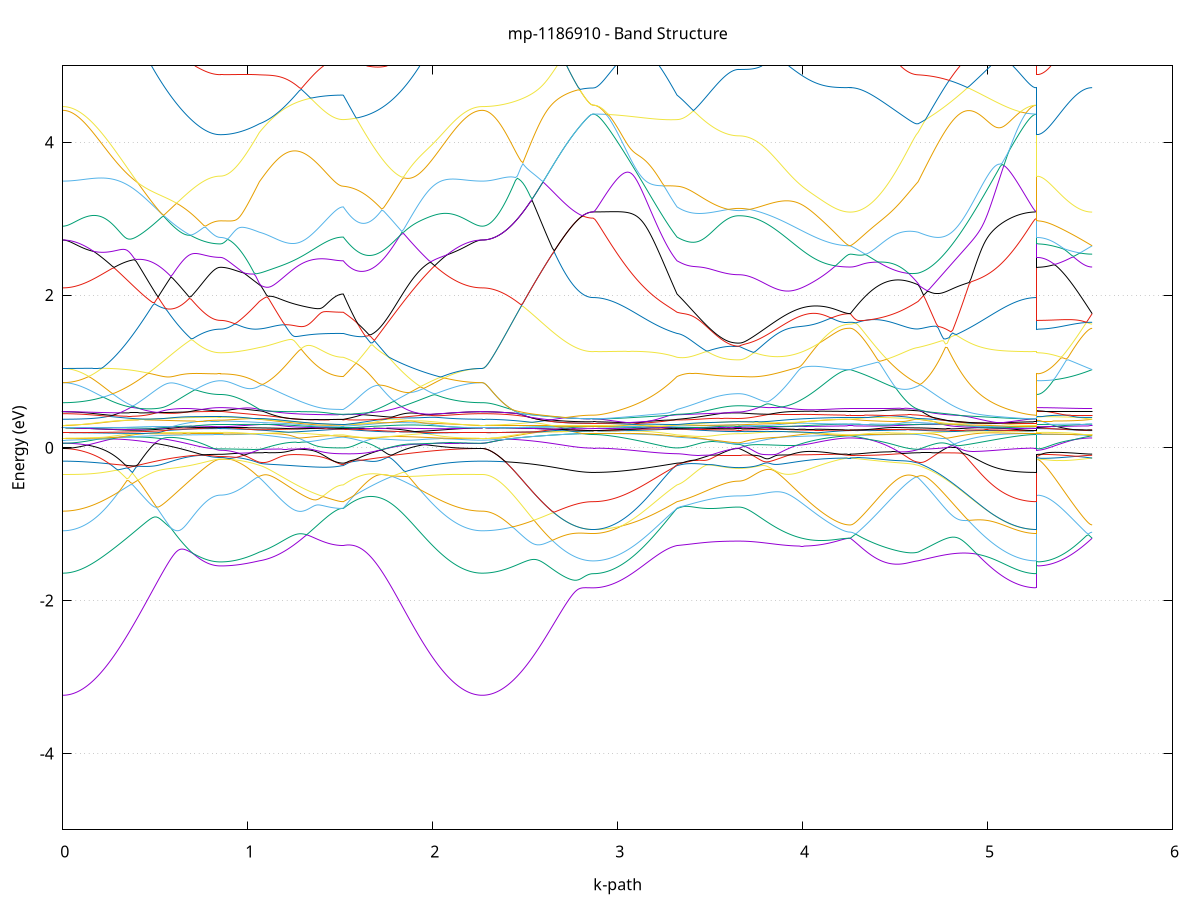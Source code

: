 set title 'mp-1186910 - Band Structure'
set xlabel 'k-path'
set ylabel 'Energy (eV)'
set grid y
set yrange [-5:5]
set terminal png size 800,600
set output 'mp-1186910_bands_gnuplot.png'
plot '-' using 1:2 with lines notitle, '-' using 1:2 with lines notitle, '-' using 1:2 with lines notitle, '-' using 1:2 with lines notitle, '-' using 1:2 with lines notitle, '-' using 1:2 with lines notitle, '-' using 1:2 with lines notitle, '-' using 1:2 with lines notitle, '-' using 1:2 with lines notitle, '-' using 1:2 with lines notitle, '-' using 1:2 with lines notitle, '-' using 1:2 with lines notitle, '-' using 1:2 with lines notitle, '-' using 1:2 with lines notitle, '-' using 1:2 with lines notitle, '-' using 1:2 with lines notitle, '-' using 1:2 with lines notitle, '-' using 1:2 with lines notitle, '-' using 1:2 with lines notitle, '-' using 1:2 with lines notitle, '-' using 1:2 with lines notitle, '-' using 1:2 with lines notitle, '-' using 1:2 with lines notitle, '-' using 1:2 with lines notitle, '-' using 1:2 with lines notitle, '-' using 1:2 with lines notitle, '-' using 1:2 with lines notitle, '-' using 1:2 with lines notitle, '-' using 1:2 with lines notitle, '-' using 1:2 with lines notitle, '-' using 1:2 with lines notitle, '-' using 1:2 with lines notitle, '-' using 1:2 with lines notitle, '-' using 1:2 with lines notitle, '-' using 1:2 with lines notitle, '-' using 1:2 with lines notitle, '-' using 1:2 with lines notitle, '-' using 1:2 with lines notitle, '-' using 1:2 with lines notitle, '-' using 1:2 with lines notitle, '-' using 1:2 with lines notitle, '-' using 1:2 with lines notitle, '-' using 1:2 with lines notitle, '-' using 1:2 with lines notitle, '-' using 1:2 with lines notitle, '-' using 1:2 with lines notitle, '-' using 1:2 with lines notitle, '-' using 1:2 with lines notitle, '-' using 1:2 with lines notitle, '-' using 1:2 with lines notitle, '-' using 1:2 with lines notitle, '-' using 1:2 with lines notitle, '-' using 1:2 with lines notitle, '-' using 1:2 with lines notitle, '-' using 1:2 with lines notitle, '-' using 1:2 with lines notitle, '-' using 1:2 with lines notitle, '-' using 1:2 with lines notitle, '-' using 1:2 with lines notitle, '-' using 1:2 with lines notitle, '-' using 1:2 with lines notitle, '-' using 1:2 with lines notitle, '-' using 1:2 with lines notitle, '-' using 1:2 with lines notitle
0.000000 -35.000358
0.009910 -35.000358
0.019820 -35.000258
0.029731 -35.000158
0.039641 -34.999958
0.049551 -34.999758
0.059461 -34.999458
0.069371 -34.999158
0.079282 -34.998758
0.089192 -34.998258
0.099102 -34.997858
0.109012 -34.997258
0.118923 -34.996658
0.128833 -34.996058
0.138743 -34.995358
0.148653 -34.994658
0.158563 -34.993858
0.168474 -34.993058
0.178384 -34.992158
0.188294 -34.991258
0.198204 -34.990258
0.208114 -34.989158
0.218025 -34.988158
0.227935 -34.987058
0.237845 -34.985958
0.247755 -34.984758
0.257665 -34.983558
0.267576 -34.982258
0.277486 -34.980958
0.287396 -34.979658
0.297306 -34.978258
0.307217 -34.976858
0.317127 -34.975458
0.327037 -34.973958
0.336947 -34.972458
0.346857 -34.970958
0.356768 -34.969458
0.366678 -34.967958
0.376588 -34.966358
0.386498 -34.964758
0.396408 -34.963058
0.406319 -34.961358
0.416229 -34.959758
0.426139 -34.958058
0.436049 -34.956258
0.445959 -34.954558
0.455870 -34.952758
0.465780 -34.951058
0.475690 -34.949258
0.485600 -34.947458
0.495510 -34.945658
0.505421 -34.943858
0.515331 -34.942058
0.525241 -34.940258
0.535151 -34.938358
0.545062 -34.936558
0.554972 -34.934658
0.564882 -34.932858
0.574792 -34.930958
0.584702 -34.929158
0.594613 -34.927358
0.604523 -34.925458
0.614433 -34.923658
0.624343 -34.921858
0.634253 -34.920058
0.644164 -34.918258
0.654074 -34.916458
0.663984 -34.914658
0.673894 -34.912858
0.683804 -34.911158
0.693715 -34.909358
0.703625 -34.907658
0.713535 -34.905858
0.723445 -34.904258
0.733356 -34.902558
0.743266 -34.900858
0.753176 -34.899258
0.763086 -34.897658
0.772996 -34.896058
0.782907 -34.894558
0.792817 -34.893158
0.802727 -34.891858
0.812637 -34.890558
0.822547 -34.889558
0.832458 -34.888658
0.842368 -34.888058
0.852278 -34.887858
0.852278 -34.887858
0.861849 -34.887858
0.871420 -34.887858
0.880992 -34.887758
0.890563 -34.887558
0.900134 -34.887658
0.909705 -34.887858
0.919276 -34.888158
0.928847 -34.888458
0.938419 -34.888658
0.947990 -34.889058
0.957561 -34.889358
0.967132 -34.889858
0.976703 -34.890258
0.986274 -34.890758
0.995846 -34.891258
1.005417 -34.891858
1.014988 -34.892458
1.024559 -34.893058
1.034130 -34.893658
1.043701 -34.894358
1.053273 -34.895058
1.062844 -34.895858
1.062844 -34.895858
1.072708 -34.896358
1.082572 -34.896958
1.092437 -34.897458
1.102301 -34.897958
1.112165 -34.898458
1.122030 -34.899058
1.131894 -34.899558
1.141758 -34.900058
1.151623 -34.900558
1.161487 -34.900958
1.171351 -34.901458
1.181216 -34.901958
1.191080 -34.902358
1.200944 -34.902858
1.210809 -34.903258
1.220673 -34.903658
1.230537 -34.904058
1.240402 -34.904558
1.250266 -34.904958
1.260130 -34.905258
1.269995 -34.905658
1.279859 -34.906058
1.289723 -34.906358
1.299588 -34.906758
1.309452 -34.907058
1.319316 -34.907358
1.329181 -34.907658
1.339045 -34.907958
1.348909 -34.908158
1.358774 -34.908458
1.368638 -34.908658
1.378502 -34.908858
1.388367 -34.909058
1.398231 -34.909258
1.408095 -34.909458
1.417960 -34.909658
1.427824 -34.909858
1.437688 -34.909958
1.447553 -34.910058
1.457417 -34.910158
1.467281 -34.910258
1.477146 -34.910258
1.487010 -34.910358
1.496874 -34.910358
1.506739 -34.910358
1.516603 -34.910358
1.516603 -34.910358
1.526492 -34.908958
1.536380 -34.907558
1.546269 -34.906058
1.556158 -34.904658
1.566047 -34.905358
1.575935 -34.907058
1.585824 -34.908858
1.595713 -34.910558
1.605602 -34.912358
1.615490 -34.914158
1.625379 -34.916058
1.635268 -34.917858
1.645157 -34.919758
1.655045 -34.921658
1.664934 -34.923458
1.674823 -34.925458
1.684712 -34.927358
1.694600 -34.929258
1.704489 -34.931158
1.714378 -34.933058
1.724266 -34.935058
1.734155 -34.936958
1.744044 -34.938858
1.753933 -34.940758
1.763821 -34.942658
1.773710 -34.944558
1.783599 -34.946458
1.793488 -34.948358
1.803376 -34.950158
1.813265 -34.952058
1.823154 -34.953758
1.833043 -34.955558
1.842931 -34.957358
1.852820 -34.959158
1.862709 -34.960858
1.872598 -34.962558
1.882486 -34.964258
1.892375 -34.965858
1.902264 -34.967558
1.912152 -34.969158
1.922041 -34.970758
1.931930 -34.972258
1.941819 -34.973758
1.951707 -34.975258
1.961596 -34.976758
1.971485 -34.978158
1.981374 -34.979558
1.991262 -34.980858
2.001151 -34.982158
2.011040 -34.983458
2.020929 -34.984658
2.030817 -34.985858
2.040706 -34.987058
2.050595 -34.988158
2.060484 -34.989158
2.070372 -34.990258
2.080261 -34.991258
2.090150 -34.992158
2.100038 -34.993058
2.109927 -34.993858
2.119816 -34.994658
2.129705 -34.995358
2.139593 -34.996058
2.149482 -34.996658
2.159371 -34.997258
2.169260 -34.997858
2.179148 -34.998258
2.189037 -34.998758
2.198926 -34.999158
2.208815 -34.999458
2.218703 -34.999758
2.228592 -34.999958
2.238481 -35.000158
2.248370 -35.000258
2.258258 -35.000358
2.268147 -35.000358
2.268147 -35.000358
2.278132 -35.000358
2.288117 -35.000258
2.298102 -35.000158
2.308087 -34.999958
2.318072 -34.999758
2.328057 -34.999458
2.338042 -34.999158
2.348027 -34.998758
2.358012 -34.998358
2.367997 -34.997958
2.377982 -34.997458
2.387967 -34.996858
2.397952 -34.996258
2.407937 -34.995558
2.417922 -34.994858
2.427907 -34.994058
2.437892 -34.993258
2.447877 -34.992458
2.457862 -34.991558
2.467847 -34.990658
2.477832 -34.989758
2.487817 -34.988758
2.497802 -34.987658
2.507787 -34.986558
2.517772 -34.985458
2.527757 -34.984258
2.537742 -34.983158
2.547727 -34.981858
2.557712 -34.980758
2.567697 -34.979558
2.577682 -34.978258
2.587667 -34.976958
2.597652 -34.975558
2.607637 -34.974258
2.617622 -34.972858
2.627607 -34.971558
2.637592 -34.970158
2.647577 -34.968758
2.657562 -34.967358
2.667547 -34.966058
2.677532 -34.964658
2.687517 -34.963358
2.697502 -34.962058
2.707487 -34.960658
2.717472 -34.959358
2.727457 -34.958158
2.737442 -34.956858
2.747427 -34.955658
2.757412 -34.954558
2.767397 -34.953458
2.777382 -34.952458
2.787367 -34.951458
2.797352 -34.950658
2.807337 -34.949858
2.817322 -34.949158
2.827307 -34.948658
2.837292 -34.948258
2.847277 -34.947858
2.857262 -34.947658
2.867247 -34.947658
2.867247 -34.947658
2.877112 -34.947658
2.886976 -34.947558
2.896840 -34.947458
2.906705 -34.947358
2.916569 -34.947158
2.926433 -34.946958
2.936298 -34.946658
2.946162 -34.946358
2.956026 -34.946058
2.965891 -34.945658
2.975755 -34.945258
2.985619 -34.944758
2.995484 -34.944358
3.005348 -34.943758
3.015212 -34.943258
3.025077 -34.942658
3.034941 -34.942058
3.044805 -34.941358
3.054670 -34.940658
3.064534 -34.939858
3.074398 -34.939158
3.084263 -34.938358
3.094127 -34.937458
3.103991 -34.936558
3.113856 -34.935658
3.123720 -34.934658
3.133584 -34.933758
3.143449 -34.932658
3.153313 -34.931658
3.163177 -34.930558
3.173042 -34.929558
3.182906 -34.928458
3.192770 -34.927258
3.202635 -34.926058
3.212499 -34.924858
3.222363 -34.923658
3.232227 -34.922458
3.242092 -34.921158
3.251956 -34.919858
3.261820 -34.918558
3.271685 -34.917258
3.281549 -34.915958
3.291413 -34.914558
3.301278 -34.913258
3.311142 -34.911758
3.321006 -34.910358
3.321006 -34.910358
3.330845 -34.909858
3.340684 -34.909558
3.350522 -34.909458
3.360361 -34.909458
3.370200 -34.909758
3.380038 -34.910258
3.389877 -34.910858
3.399715 -34.911458
3.409554 -34.912158
3.419393 -34.912958
3.429231 -34.913658
3.439070 -34.914358
3.448909 -34.915058
3.458747 -34.915758
3.468586 -34.916458
3.478425 -34.917158
3.488263 -34.917758
3.498102 -34.918358
3.507940 -34.918958
3.517779 -34.919458
3.527618 -34.920058
3.537456 -34.920458
3.547295 -34.920958
3.557134 -34.921358
3.566972 -34.921658
3.576811 -34.921958
3.586649 -34.922358
3.596488 -34.922558
3.606327 -34.922758
3.616165 -34.922958
3.626004 -34.923058
3.635843 -34.923158
3.645681 -34.923258
3.655520 -34.923258
3.655520 -34.923258
3.665399 -34.923258
3.675279 -34.923158
3.685159 -34.923158
3.695038 -34.923058
3.704918 -34.922958
3.714797 -34.922858
3.724677 -34.922658
3.734556 -34.922458
3.744436 -34.922258
3.754315 -34.921958
3.764195 -34.921658
3.774074 -34.921358
3.783954 -34.920958
3.793833 -34.920658
3.803713 -34.920258
3.813592 -34.919858
3.823472 -34.919358
3.833352 -34.918958
3.843231 -34.918458
3.853111 -34.917958
3.862990 -34.917458
3.872870 -34.916858
3.882749 -34.916258
3.892629 -34.915658
3.902508 -34.915058
3.912388 -34.914458
3.922267 -34.913858
3.932147 -34.913158
3.942026 -34.912358
3.951906 -34.911658
3.961785 -34.910958
3.971665 -34.910158
3.981545 -34.909458
3.991424 -34.908658
4.001304 -34.907858
4.011183 -34.906958
4.021063 -34.906158
4.030942 -34.905258
4.040822 -34.904458
4.050701 -34.903558
4.060581 -34.902658
4.070460 -34.901858
4.080340 -34.900958
4.090219 -34.899958
4.100099 -34.899058
4.109978 -34.898158
4.119858 -34.897258
4.129738 -34.896358
4.139617 -34.895458
4.149497 -34.894458
4.159376 -34.893558
4.169256 -34.892758
4.179135 -34.891858
4.189015 -34.891058
4.198894 -34.890258
4.208774 -34.889458
4.218653 -34.888858
4.228533 -34.888258
4.238412 -34.887758
4.248292 -34.887558
4.258172 -34.887358
4.258172 -34.887358
4.268068 -34.887458
4.277964 -34.887558
4.287860 -34.887658
4.297756 -34.887858
4.307652 -34.888158
4.317548 -34.888358
4.327444 -34.888658
4.337340 -34.888958
4.347236 -34.889258
4.357132 -34.889558
4.367028 -34.889858
4.376924 -34.890058
4.386820 -34.890358
4.396716 -34.890658
4.406612 -34.890858
4.416508 -34.891158
4.426404 -34.891458
4.436300 -34.891658
4.446196 -34.891858
4.456092 -34.892058
4.465988 -34.892258
4.475884 -34.892358
4.485780 -34.892558
4.495676 -34.892758
4.505572 -34.892858
4.515468 -34.893058
4.525364 -34.893258
4.535260 -34.893358
4.545157 -34.893558
4.555053 -34.893758
4.564949 -34.893958
4.574845 -34.894158
4.584741 -34.894458
4.594637 -34.894758
4.604533 -34.895058
4.614429 -34.895458
4.624325 -34.895858
4.624325 -34.895858
4.634197 -34.896658
4.644070 -34.897458
4.653942 -34.898258
4.663815 -34.899158
4.673687 -34.900058
4.683560 -34.900958
4.693432 -34.901858
4.703305 -34.902858
4.713177 -34.903758
4.723050 -34.904758
4.732922 -34.905858
4.742795 -34.906858
4.752667 -34.907858
4.762540 -34.908858
4.772412 -34.909958
4.782285 -34.911058
4.792157 -34.912158
4.802030 -34.913258
4.811902 -34.914358
4.821775 -34.915458
4.831647 -34.916558
4.841520 -34.917658
4.851392 -34.918758
4.861265 -34.919858
4.871137 -34.920958
4.881010 -34.922058
4.890882 -34.923058
4.900755 -34.924158
4.910627 -34.925258
4.920500 -34.926258
4.930372 -34.927358
4.940245 -34.928358
4.950117 -34.929358
4.959990 -34.930358
4.969862 -34.931458
4.979735 -34.932358
4.989607 -34.933358
4.999480 -34.934258
5.009352 -34.935158
5.019225 -34.936058
5.029097 -34.936858
5.038970 -34.937758
5.048842 -34.938558
5.058715 -34.939358
5.068587 -34.940058
5.078460 -34.940758
5.088332 -34.941458
5.098205 -34.942058
5.108077 -34.942658
5.117950 -34.943258
5.127822 -34.943758
5.137695 -34.944358
5.147567 -34.944858
5.157440 -34.945258
5.167312 -34.945658
5.177185 -34.946058
5.187057 -34.946358
5.196930 -34.946658
5.206802 -34.946958
5.216675 -34.947158
5.226547 -34.947358
5.236420 -34.947458
5.246292 -34.947558
5.256165 -34.947558
5.266037 -34.947658
5.266037 -34.887858
5.276022 -34.887858
5.286007 -34.887858
5.295992 -34.887858
5.305977 -34.887858
5.315962 -34.887858
5.325947 -34.887858
5.335932 -34.887858
5.345917 -34.887858
5.355902 -34.887858
5.365887 -34.887758
5.375872 -34.887758
5.385857 -34.887758
5.395842 -34.887758
5.405827 -34.887758
5.415812 -34.887758
5.425797 -34.887758
5.435782 -34.887758
5.445767 -34.887758
5.455752 -34.887658
5.465737 -34.887658
5.475722 -34.887658
5.485707 -34.887658
5.495692 -34.887658
5.505677 -34.887558
5.515662 -34.887558
5.525647 -34.887458
5.535632 -34.887458
5.545617 -34.887458
5.555602 -34.887458
5.565587 -34.887358
e
0.000000 -34.828658
0.009910 -34.828658
0.019820 -34.828658
0.029731 -34.828758
0.039641 -34.828958
0.049551 -34.829058
0.059461 -34.829358
0.069371 -34.829558
0.079282 -34.829858
0.089192 -34.830258
0.099102 -34.830658
0.109012 -34.831058
0.118923 -34.831458
0.128833 -34.831958
0.138743 -34.832458
0.148653 -34.833058
0.158563 -34.833658
0.168474 -34.834158
0.178384 -34.834758
0.188294 -34.835458
0.198204 -34.836158
0.208114 -34.836858
0.218025 -34.837658
0.227935 -34.838458
0.237845 -34.839258
0.247755 -34.840058
0.257665 -34.840958
0.267576 -34.841858
0.277486 -34.842758
0.287396 -34.843758
0.297306 -34.844658
0.307217 -34.845658
0.317127 -34.846658
0.327037 -34.847558
0.336947 -34.848558
0.346857 -34.849658
0.356768 -34.850658
0.366678 -34.851758
0.376588 -34.852758
0.386498 -34.853758
0.396408 -34.854858
0.406319 -34.855958
0.416229 -34.857058
0.426139 -34.858058
0.436049 -34.859158
0.445959 -34.860258
0.455870 -34.861258
0.465780 -34.862358
0.475690 -34.863358
0.485600 -34.864458
0.495510 -34.865458
0.505421 -34.866558
0.515331 -34.867458
0.525241 -34.868458
0.535151 -34.869458
0.545062 -34.870458
0.554972 -34.871458
0.564882 -34.872358
0.574792 -34.873258
0.584702 -34.874158
0.594613 -34.875058
0.604523 -34.875858
0.614433 -34.876658
0.624343 -34.877558
0.634253 -34.878258
0.644164 -34.879058
0.654074 -34.879758
0.663984 -34.880458
0.673894 -34.881058
0.683804 -34.881658
0.693715 -34.882258
0.703625 -34.882858
0.713535 -34.883358
0.723445 -34.883958
0.733356 -34.884458
0.743266 -34.884858
0.753176 -34.885258
0.763086 -34.885658
0.772996 -34.885958
0.782907 -34.886258
0.792817 -34.886458
0.802727 -34.886658
0.812637 -34.886858
0.822547 -34.886958
0.832458 -34.887058
0.842368 -34.887158
0.852278 -34.887158
0.852278 -34.887158
0.861849 -34.887158
0.871420 -34.887258
0.880992 -34.887358
0.890563 -34.887458
0.900134 -34.887458
0.909705 -34.887258
0.919276 -34.886958
0.928847 -34.886758
0.938419 -34.886458
0.947990 -34.886058
0.957561 -34.885658
0.967132 -34.885258
0.976703 -34.884758
0.986274 -34.884358
0.995846 -34.883858
1.005417 -34.883258
1.014988 -34.882658
1.024559 -34.882058
1.034130 -34.881458
1.043701 -34.880858
1.053273 -34.880158
1.062844 -34.879458
1.062844 -34.879458
1.072708 -34.879158
1.082572 -34.879558
1.092437 -34.880058
1.102301 -34.880758
1.112165 -34.881358
1.122030 -34.882058
1.131894 -34.882658
1.141758 -34.883358
1.151623 -34.883958
1.161487 -34.884658
1.171351 -34.885258
1.181216 -34.885958
1.191080 -34.886558
1.200944 -34.887158
1.210809 -34.887758
1.220673 -34.888258
1.230537 -34.888858
1.240402 -34.889458
1.250266 -34.889958
1.260130 -34.890458
1.269995 -34.890958
1.279859 -34.891458
1.289723 -34.891858
1.299588 -34.892358
1.309452 -34.892758
1.319316 -34.893158
1.329181 -34.893558
1.339045 -34.893958
1.348909 -34.894258
1.358774 -34.894658
1.368638 -34.894958
1.378502 -34.895258
1.388367 -34.895558
1.398231 -34.895758
1.408095 -34.896058
1.417960 -34.896258
1.427824 -34.896458
1.437688 -34.896658
1.447553 -34.896758
1.457417 -34.896958
1.467281 -34.896958
1.477146 -34.897058
1.487010 -34.897158
1.496874 -34.897158
1.506739 -34.897258
1.516603 -34.897258
1.516603 -34.897258
1.526492 -34.898758
1.536380 -34.900358
1.546269 -34.901958
1.556158 -34.903658
1.566047 -34.903158
1.575935 -34.901658
1.585824 -34.900158
1.595713 -34.898658
1.605602 -34.897158
1.615490 -34.895658
1.625379 -34.894258
1.635268 -34.892658
1.645157 -34.891158
1.655045 -34.889658
1.664934 -34.888058
1.674823 -34.886558
1.684712 -34.885058
1.694600 -34.883458
1.704489 -34.881958
1.714378 -34.880458
1.724266 -34.878958
1.734155 -34.877458
1.744044 -34.875958
1.753933 -34.874458
1.763821 -34.872958
1.773710 -34.871458
1.783599 -34.869958
1.793488 -34.868558
1.803376 -34.867058
1.813265 -34.865658
1.823154 -34.864258
1.833043 -34.862858
1.842931 -34.861458
1.852820 -34.860158
1.862709 -34.858758
1.872598 -34.857458
1.882486 -34.856158
1.892375 -34.854858
1.902264 -34.853558
1.912152 -34.852358
1.922041 -34.851158
1.931930 -34.849958
1.941819 -34.848758
1.951707 -34.847658
1.961596 -34.846558
1.971485 -34.845458
1.981374 -34.844458
1.991262 -34.843458
2.001151 -34.842458
2.011040 -34.841458
2.020929 -34.840558
2.030817 -34.839658
2.040706 -34.838758
2.050595 -34.837958
2.060484 -34.837058
2.070372 -34.836358
2.080261 -34.835658
2.090150 -34.834958
2.100038 -34.834258
2.109927 -34.833658
2.119816 -34.833058
2.129705 -34.832458
2.139593 -34.831958
2.149482 -34.831458
2.159371 -34.831058
2.169260 -34.830658
2.179148 -34.830258
2.189037 -34.829858
2.198926 -34.829558
2.208815 -34.829258
2.218703 -34.829058
2.228592 -34.828958
2.238481 -34.828758
2.248370 -34.828658
2.258258 -34.828658
2.268147 -34.828658
2.268147 -34.828658
2.278132 -34.828658
2.288117 -34.828658
2.298102 -34.828658
2.308087 -34.828658
2.318072 -34.828658
2.328057 -34.828658
2.338042 -34.828658
2.348027 -34.828758
2.358012 -34.828758
2.367997 -34.828758
2.377982 -34.828758
2.387967 -34.828758
2.397952 -34.828758
2.407937 -34.828958
2.417922 -34.829558
2.427907 -34.830358
2.437892 -34.831158
2.447877 -34.832058
2.457862 -34.832958
2.467847 -34.833858
2.477832 -34.834858
2.487817 -34.835858
2.497802 -34.836958
2.507787 -34.838058
2.517772 -34.839158
2.527757 -34.840358
2.537742 -34.841558
2.547727 -34.842858
2.557712 -34.844058
2.567697 -34.845358
2.577682 -34.846658
2.587667 -34.848058
2.597652 -34.849358
2.607637 -34.850758
2.617622 -34.852058
2.627607 -34.853458
2.637592 -34.854858
2.647577 -34.856258
2.657562 -34.857658
2.667547 -34.859058
2.677532 -34.860458
2.687517 -34.861858
2.697502 -34.863258
2.707487 -34.864558
2.717472 -34.865958
2.727457 -34.867258
2.737442 -34.868458
2.747427 -34.869658
2.757412 -34.870858
2.767397 -34.871958
2.777382 -34.872958
2.787367 -34.873858
2.797352 -34.874758
2.807337 -34.875558
2.817322 -34.876258
2.827307 -34.876858
2.837292 -34.877258
2.847277 -34.877558
2.857262 -34.877758
2.867247 -34.877858
2.867247 -34.877858
2.877112 -34.877858
2.886976 -34.877858
2.896840 -34.877858
2.906705 -34.877858
2.916569 -34.877858
2.926433 -34.877758
2.936298 -34.877758
2.946162 -34.877758
2.956026 -34.877758
2.965891 -34.877758
2.975755 -34.877758
2.985619 -34.877758
2.995484 -34.877758
3.005348 -34.877858
3.015212 -34.877858
3.025077 -34.877858
3.034941 -34.877958
3.044805 -34.878058
3.054670 -34.878158
3.064534 -34.878258
3.074398 -34.878358
3.084263 -34.878558
3.094127 -34.878658
3.103991 -34.878858
3.113856 -34.879158
3.123720 -34.879458
3.133584 -34.879758
3.143449 -34.880158
3.153313 -34.880558
3.163177 -34.881058
3.173042 -34.881658
3.182906 -34.882158
3.192770 -34.882858
3.202635 -34.883558
3.212499 -34.884358
3.222363 -34.885258
3.232227 -34.886158
3.242092 -34.887158
3.251956 -34.888158
3.261820 -34.889358
3.271685 -34.890458
3.281549 -34.891758
3.291413 -34.893058
3.301278 -34.894358
3.311142 -34.895758
3.321006 -34.897258
3.321006 -34.897258
3.330845 -34.897758
3.340684 -34.898258
3.350522 -34.898458
3.360361 -34.898458
3.370200 -34.898258
3.380038 -34.897858
3.389877 -34.897458
3.399715 -34.896958
3.409554 -34.896358
3.419393 -34.895758
3.429231 -34.895258
3.439070 -34.894658
3.448909 -34.894158
3.458747 -34.893558
3.468586 -34.893058
3.478425 -34.892558
3.488263 -34.892058
3.498102 -34.891658
3.507940 -34.891258
3.517779 -34.890858
3.527618 -34.890458
3.537456 -34.890158
3.547295 -34.889858
3.557134 -34.889658
3.566972 -34.889358
3.576811 -34.889158
3.586649 -34.888958
3.596488 -34.888758
3.606327 -34.888658
3.616165 -34.888558
3.626004 -34.888458
3.635843 -34.888358
3.645681 -34.888358
3.655520 -34.888358
3.655520 -34.888358
3.665399 -34.888358
3.675279 -34.888358
3.685159 -34.888358
3.695038 -34.888358
3.704918 -34.888358
3.714797 -34.888358
3.724677 -34.888358
3.734556 -34.888358
3.744436 -34.888358
3.754315 -34.888258
3.764195 -34.888258
3.774074 -34.888258
3.783954 -34.888258
3.793833 -34.888258
3.803713 -34.888258
3.813592 -34.888258
3.823472 -34.888158
3.833352 -34.888158
3.843231 -34.888158
3.853111 -34.888058
3.862990 -34.888058
3.872870 -34.888058
3.882749 -34.888058
3.892629 -34.888058
3.902508 -34.888058
3.912388 -34.888058
3.922267 -34.887958
3.932147 -34.887958
3.942026 -34.887958
3.951906 -34.887958
3.961785 -34.887958
3.971665 -34.887858
3.981545 -34.887858
3.991424 -34.887858
4.001304 -34.887858
4.011183 -34.887758
4.021063 -34.887758
4.030942 -34.887758
4.040822 -34.887758
4.050701 -34.887658
4.060581 -34.887658
4.070460 -34.887658
4.080340 -34.887658
4.090219 -34.887658
4.100099 -34.887558
4.109978 -34.887558
4.119858 -34.887558
4.129738 -34.887558
4.139617 -34.887558
4.149497 -34.887558
4.159376 -34.887458
4.169256 -34.887458
4.179135 -34.887458
4.189015 -34.887458
4.198894 -34.887458
4.208774 -34.887458
4.218653 -34.887458
4.228533 -34.887458
4.238412 -34.887458
4.248292 -34.887458
4.258172 -34.887358
4.258172 -34.887358
4.268068 -34.887358
4.277964 -34.887358
4.287860 -34.887458
4.297756 -34.887358
4.307652 -34.887358
4.317548 -34.887358
4.327444 -34.887258
4.337340 -34.887158
4.347236 -34.887058
4.357132 -34.886958
4.367028 -34.886858
4.376924 -34.886758
4.386820 -34.886558
4.396716 -34.886458
4.406612 -34.886258
4.416508 -34.886058
4.426404 -34.885858
4.436300 -34.885658
4.446196 -34.885458
4.456092 -34.885158
4.465988 -34.884958
4.475884 -34.884658
4.485780 -34.884458
4.495676 -34.884158
4.505572 -34.883858
4.515468 -34.883558
4.525364 -34.883258
4.535260 -34.882958
4.545157 -34.882558
4.555053 -34.882258
4.564949 -34.881858
4.574845 -34.881458
4.584741 -34.881058
4.594637 -34.880758
4.604533 -34.880258
4.614429 -34.879858
4.624325 -34.879458
4.624325 -34.879458
4.634197 -34.878658
4.644070 -34.877858
4.653942 -34.877058
4.663815 -34.876358
4.673687 -34.876358
4.683560 -34.876358
4.693432 -34.876458
4.703305 -34.876458
4.713177 -34.876458
4.723050 -34.876458
4.732922 -34.876558
4.742795 -34.876558
4.752667 -34.876558
4.762540 -34.876558
4.772412 -34.876658
4.782285 -34.876658
4.792157 -34.876758
4.802030 -34.876758
4.811902 -34.876758
4.821775 -34.876758
4.831647 -34.876858
4.841520 -34.876858
4.851392 -34.876858
4.861265 -34.876958
4.871137 -34.876958
4.881010 -34.876958
4.890882 -34.876958
4.900755 -34.877058
4.910627 -34.877058
4.920500 -34.877158
4.930372 -34.877158
4.940245 -34.877158
4.950117 -34.877258
4.959990 -34.877258
4.969862 -34.877358
4.979735 -34.877358
4.989607 -34.877358
4.999480 -34.877358
5.009352 -34.877358
5.019225 -34.877458
5.029097 -34.877458
5.038970 -34.877458
5.048842 -34.877558
5.058715 -34.877558
5.068587 -34.877558
5.078460 -34.877558
5.088332 -34.877658
5.098205 -34.877658
5.108077 -34.877658
5.117950 -34.877658
5.127822 -34.877658
5.137695 -34.877658
5.147567 -34.877758
5.157440 -34.877758
5.167312 -34.877758
5.177185 -34.877758
5.187057 -34.877758
5.196930 -34.877758
5.206802 -34.877858
5.216675 -34.877858
5.226547 -34.877858
5.236420 -34.877858
5.246292 -34.877858
5.256165 -34.877858
5.266037 -34.877858
5.266037 -34.887158
5.276022 -34.887158
5.286007 -34.887158
5.295992 -34.887158
5.305977 -34.887158
5.315962 -34.887158
5.325947 -34.887158
5.335932 -34.887158
5.345917 -34.887158
5.355902 -34.887158
5.365887 -34.887258
5.375872 -34.887258
5.385857 -34.887258
5.395842 -34.887258
5.405827 -34.887258
5.415812 -34.887258
5.425797 -34.887258
5.435782 -34.887158
5.445767 -34.887258
5.455752 -34.887258
5.465737 -34.887258
5.475722 -34.887258
5.485707 -34.887258
5.495692 -34.887258
5.505677 -34.887258
5.515662 -34.887358
5.525647 -34.887358
5.535632 -34.887358
5.545617 -34.887358
5.555602 -34.887358
5.565587 -34.887358
e
0.000000 -34.823958
0.009910 -34.823958
0.019820 -34.823958
0.029731 -34.824058
0.039641 -34.824058
0.049551 -34.824058
0.059461 -34.824158
0.069371 -34.824258
0.079282 -34.824358
0.089192 -34.824458
0.099102 -34.824558
0.109012 -34.824658
0.118923 -34.824758
0.128833 -34.824958
0.138743 -34.825158
0.148653 -34.825358
0.158563 -34.825558
0.168474 -34.825758
0.178384 -34.825858
0.188294 -34.826058
0.198204 -34.826358
0.208114 -34.826658
0.218025 -34.826858
0.227935 -34.827158
0.237845 -34.827458
0.247755 -34.827858
0.257665 -34.828158
0.267576 -34.828558
0.277486 -34.828858
0.287396 -34.829258
0.297306 -34.829658
0.307217 -34.830058
0.317127 -34.830458
0.327037 -34.830858
0.336947 -34.831358
0.346857 -34.831858
0.356768 -34.832258
0.366678 -34.832858
0.376588 -34.833358
0.386498 -34.833858
0.396408 -34.834458
0.406319 -34.834958
0.416229 -34.835558
0.426139 -34.836258
0.436049 -34.836858
0.445959 -34.837558
0.455870 -34.838158
0.465780 -34.838858
0.475690 -34.839558
0.485600 -34.840258
0.495510 -34.841058
0.505421 -34.841758
0.515331 -34.842558
0.525241 -34.843358
0.535151 -34.844158
0.545062 -34.844958
0.554972 -34.845758
0.564882 -34.846658
0.574792 -34.847558
0.584702 -34.848458
0.594613 -34.849358
0.604523 -34.850358
0.614433 -34.851258
0.624343 -34.852258
0.634253 -34.853258
0.644164 -34.854258
0.654074 -34.855358
0.663984 -34.856358
0.673894 -34.857458
0.683804 -34.858558
0.693715 -34.859658
0.703625 -34.860858
0.713535 -34.861958
0.723445 -34.863158
0.733356 -34.864358
0.743266 -34.865558
0.753176 -34.866758
0.763086 -34.867958
0.772996 -34.869158
0.782907 -34.870358
0.792817 -34.871558
0.802727 -34.872758
0.812637 -34.873758
0.822547 -34.874758
0.832458 -34.875458
0.842368 -34.875958
0.852278 -34.876158
0.852278 -34.876158
0.861849 -34.876158
0.871420 -34.876158
0.880992 -34.876158
0.890563 -34.876158
0.900134 -34.876158
0.909705 -34.876158
0.919276 -34.876158
0.928847 -34.876258
0.938419 -34.876158
0.947990 -34.876158
0.957561 -34.876158
0.967132 -34.876158
0.976703 -34.876158
0.986274 -34.876158
0.995846 -34.876158
1.005417 -34.876158
1.014988 -34.876158
1.024559 -34.876258
1.034130 -34.876258
1.043701 -34.876258
1.053273 -34.876258
1.062844 -34.876258
1.062844 -34.876258
1.072708 -34.875958
1.082572 -34.875158
1.092437 -34.874158
1.102301 -34.873058
1.112165 -34.871958
1.122030 -34.870758
1.131894 -34.869658
1.141758 -34.868558
1.151623 -34.867458
1.161487 -34.866458
1.171351 -34.865358
1.181216 -34.864358
1.191080 -34.863258
1.200944 -34.862258
1.210809 -34.861358
1.220673 -34.860358
1.230537 -34.859458
1.240402 -34.858558
1.250266 -34.857658
1.260130 -34.856858
1.269995 -34.856058
1.279859 -34.855258
1.289723 -34.854558
1.299588 -34.853758
1.309452 -34.853058
1.319316 -34.852358
1.329181 -34.851658
1.339045 -34.851058
1.348909 -34.850458
1.358774 -34.849958
1.368638 -34.849458
1.378502 -34.848958
1.388367 -34.848458
1.398231 -34.848058
1.408095 -34.847658
1.417960 -34.847258
1.427824 -34.846958
1.437688 -34.846658
1.447553 -34.846358
1.457417 -34.846158
1.467281 -34.845958
1.477146 -34.845858
1.487010 -34.845758
1.496874 -34.845658
1.506739 -34.845558
1.516603 -34.845558
1.516603 -34.845558
1.526492 -34.845458
1.536380 -34.845258
1.546269 -34.845058
1.556158 -34.844858
1.566047 -34.844658
1.575935 -34.844458
1.585824 -34.844158
1.595713 -34.843858
1.605602 -34.843558
1.615490 -34.843258
1.625379 -34.842958
1.635268 -34.842558
1.645157 -34.842158
1.655045 -34.841858
1.664934 -34.841458
1.674823 -34.841058
1.684712 -34.840658
1.694600 -34.840258
1.704489 -34.839858
1.714378 -34.839458
1.724266 -34.838958
1.734155 -34.838658
1.744044 -34.838158
1.753933 -34.837758
1.763821 -34.837358
1.773710 -34.836958
1.783599 -34.836558
1.793488 -34.836158
1.803376 -34.835658
1.813265 -34.835258
1.823154 -34.834858
1.833043 -34.834458
1.842931 -34.834058
1.852820 -34.833558
1.862709 -34.833158
1.872598 -34.832758
1.882486 -34.832358
1.892375 -34.831958
1.902264 -34.831658
1.912152 -34.831258
1.922041 -34.830958
1.931930 -34.830558
1.941819 -34.830158
1.951707 -34.829858
1.961596 -34.829458
1.971485 -34.829158
1.981374 -34.828858
1.991262 -34.828558
2.001151 -34.828158
2.011040 -34.827858
2.020929 -34.827558
2.030817 -34.827358
2.040706 -34.827058
2.050595 -34.826758
2.060484 -34.826558
2.070372 -34.826258
2.080261 -34.826058
2.090150 -34.825858
2.100038 -34.825658
2.109927 -34.825458
2.119816 -34.825258
2.129705 -34.825058
2.139593 -34.824958
2.149482 -34.824758
2.159371 -34.824658
2.169260 -34.824558
2.179148 -34.824458
2.189037 -34.824358
2.198926 -34.824258
2.208815 -34.824158
2.218703 -34.824058
2.228592 -34.824058
2.238481 -34.824058
2.248370 -34.823958
2.258258 -34.823958
2.268147 -34.823858
2.268147 -34.823858
2.278132 -34.823958
2.288117 -34.824058
2.298102 -34.824258
2.308087 -34.824358
2.318072 -34.824558
2.328057 -34.824858
2.338042 -34.825158
2.348027 -34.825558
2.358012 -34.826058
2.367997 -34.826458
2.377982 -34.827058
2.387967 -34.827658
2.397952 -34.828258
2.407937 -34.828758
2.417922 -34.828758
2.427907 -34.828758
2.437892 -34.828758
2.447877 -34.828858
2.457862 -34.828858
2.467847 -34.828858
2.477832 -34.828858
2.487817 -34.828958
2.497802 -34.828958
2.507787 -34.828958
2.517772 -34.828958
2.527757 -34.828958
2.537742 -34.829058
2.547727 -34.829058
2.557712 -34.829058
2.567697 -34.829058
2.577682 -34.829058
2.587667 -34.829158
2.597652 -34.829058
2.607637 -34.829158
2.617622 -34.829158
2.627607 -34.829158
2.637592 -34.829158
2.647577 -34.829158
2.657562 -34.829158
2.667547 -34.829158
2.677532 -34.829158
2.687517 -34.829158
2.697502 -34.829158
2.707487 -34.829158
2.717472 -34.829258
2.727457 -34.829158
2.737442 -34.829258
2.747427 -34.829258
2.757412 -34.829258
2.767397 -34.829258
2.777382 -34.829258
2.787367 -34.829358
2.797352 -34.829358
2.807337 -34.829358
2.817322 -34.829358
2.827307 -34.829458
2.837292 -34.829458
2.847277 -34.829458
2.857262 -34.829558
2.867247 -34.829558
2.867247 -34.829558
2.877112 -34.829458
2.886976 -34.829458
2.896840 -34.829558
2.906705 -34.829758
2.916569 -34.829958
2.926433 -34.830058
2.936298 -34.830358
2.946162 -34.830558
2.956026 -34.830958
2.965891 -34.831258
2.975755 -34.831658
2.985619 -34.832058
2.995484 -34.832458
3.005348 -34.832958
3.015212 -34.833458
3.025077 -34.833958
3.034941 -34.834558
3.044805 -34.835058
3.054670 -34.835658
3.064534 -34.836258
3.074398 -34.836858
3.084263 -34.837558
3.094127 -34.838158
3.103991 -34.838758
3.113856 -34.839358
3.123720 -34.839958
3.133584 -34.840558
3.143449 -34.841158
3.153313 -34.841758
3.163177 -34.842258
3.173042 -34.842858
3.182906 -34.843258
3.192770 -34.843758
3.202635 -34.844058
3.212499 -34.844458
3.222363 -34.844758
3.232227 -34.845058
3.242092 -34.845258
3.251956 -34.845358
3.261820 -34.845558
3.271685 -34.845658
3.281549 -34.845758
3.291413 -34.845758
3.301278 -34.845758
3.311142 -34.845658
3.321006 -34.845558
3.321006 -34.845558
3.330845 -34.845458
3.340684 -34.845458
3.350522 -34.845358
3.360361 -34.845258
3.370200 -34.845158
3.380038 -34.845058
3.389877 -34.844858
3.399715 -34.844758
3.409554 -34.844658
3.419393 -34.844458
3.429231 -34.844258
3.439070 -34.844158
3.448909 -34.843958
3.458747 -34.843758
3.468586 -34.843558
3.478425 -34.843458
3.488263 -34.843258
3.498102 -34.843058
3.507940 -34.842858
3.517779 -34.842658
3.527618 -34.842458
3.537456 -34.842358
3.547295 -34.842158
3.557134 -34.842058
3.566972 -34.841858
3.576811 -34.841758
3.586649 -34.841658
3.596488 -34.841558
3.606327 -34.841458
3.616165 -34.841358
3.626004 -34.841258
3.635843 -34.841258
3.645681 -34.841258
3.655520 -34.841258
3.655520 -34.841258
3.665399 -34.841258
3.675279 -34.841258
3.685159 -34.841358
3.695038 -34.841458
3.704918 -34.841558
3.714797 -34.841658
3.724677 -34.841858
3.734556 -34.842058
3.744436 -34.842258
3.754315 -34.842558
3.764195 -34.842858
3.774074 -34.843058
3.783954 -34.843358
3.793833 -34.843758
3.803713 -34.844158
3.813592 -34.844558
3.823472 -34.844958
3.833352 -34.845358
3.843231 -34.845858
3.853111 -34.846358
3.862990 -34.846858
3.872870 -34.847358
3.882749 -34.847958
3.892629 -34.848458
3.902508 -34.849058
3.912388 -34.849658
3.922267 -34.850358
3.932147 -34.851058
3.942026 -34.851758
3.951906 -34.852458
3.961785 -34.853158
3.971665 -34.853858
3.981545 -34.854658
3.991424 -34.855358
4.001304 -34.856158
4.011183 -34.856958
4.021063 -34.857758
4.030942 -34.858558
4.040822 -34.859458
4.050701 -34.860258
4.060581 -34.861058
4.070460 -34.861958
4.080340 -34.862858
4.090219 -34.863758
4.100099 -34.864658
4.109978 -34.865558
4.119858 -34.866458
4.129738 -34.867358
4.139617 -34.868258
4.149497 -34.869158
4.159376 -34.870058
4.169256 -34.870858
4.179135 -34.871758
4.189015 -34.872558
4.198894 -34.873358
4.208774 -34.874058
4.218653 -34.874658
4.228533 -34.875258
4.238412 -34.875658
4.248292 -34.875958
4.258172 -34.876058
4.258172 -34.876058
4.268068 -34.876058
4.277964 -34.875958
4.287860 -34.875858
4.297756 -34.875658
4.307652 -34.875458
4.317548 -34.875258
4.327444 -34.875058
4.337340 -34.874858
4.347236 -34.874658
4.357132 -34.874558
4.367028 -34.874358
4.376924 -34.874258
4.386820 -34.874058
4.396716 -34.873958
4.406612 -34.873958
4.416508 -34.873858
4.426404 -34.873858
4.436300 -34.873858
4.446196 -34.873858
4.456092 -34.873958
4.465988 -34.874058
4.475884 -34.874158
4.485780 -34.874258
4.495676 -34.874358
4.505572 -34.874558
4.515468 -34.874658
4.525364 -34.874858
4.535260 -34.875058
4.545157 -34.875258
4.555053 -34.875458
4.564949 -34.875658
4.574845 -34.875758
4.584741 -34.875958
4.594637 -34.876058
4.604533 -34.876158
4.614429 -34.876258
4.624325 -34.876258
4.624325 -34.876258
4.634197 -34.876258
4.644070 -34.876358
4.653942 -34.876358
4.663815 -34.876258
4.673687 -34.875458
4.683560 -34.874558
4.693432 -34.873658
4.703305 -34.872758
4.713177 -34.871758
4.723050 -34.870858
4.732922 -34.869858
4.742795 -34.868858
4.752667 -34.867858
4.762540 -34.866858
4.772412 -34.865858
4.782285 -34.864858
4.792157 -34.863758
4.802030 -34.862758
4.811902 -34.861658
4.821775 -34.860558
4.831647 -34.859558
4.841520 -34.858458
4.851392 -34.857358
4.861265 -34.856358
4.871137 -34.855258
4.881010 -34.854258
4.890882 -34.853258
4.900755 -34.852258
4.910627 -34.851158
4.920500 -34.850158
4.930372 -34.849158
4.940245 -34.848158
4.950117 -34.847158
4.959990 -34.846258
4.969862 -34.845258
4.979735 -34.844258
4.989607 -34.843358
4.999480 -34.842458
5.009352 -34.841558
5.019225 -34.840758
5.029097 -34.839858
5.038970 -34.839058
5.048842 -34.838258
5.058715 -34.837558
5.068587 -34.836858
5.078460 -34.836058
5.088332 -34.835458
5.098205 -34.834758
5.108077 -34.834158
5.117950 -34.833658
5.127822 -34.833158
5.137695 -34.832658
5.147567 -34.832158
5.157440 -34.831758
5.167312 -34.831358
5.177185 -34.830958
5.187057 -34.830658
5.196930 -34.830358
5.206802 -34.830058
5.216675 -34.829858
5.226547 -34.829758
5.236420 -34.829658
5.246292 -34.829558
5.256165 -34.829458
5.266037 -34.829458
5.266037 -34.876158
5.276022 -34.876158
5.286007 -34.876158
5.295992 -34.876158
5.305977 -34.876158
5.315962 -34.876158
5.325947 -34.876158
5.335932 -34.876158
5.345917 -34.876158
5.355902 -34.876158
5.365887 -34.876158
5.375872 -34.876158
5.385857 -34.876158
5.395842 -34.876158
5.405827 -34.876158
5.415812 -34.876158
5.425797 -34.876158
5.435782 -34.876158
5.445767 -34.876158
5.455752 -34.876058
5.465737 -34.876058
5.475722 -34.876058
5.485707 -34.876058
5.495692 -34.876058
5.505677 -34.876058
5.515662 -34.876058
5.525647 -34.876058
5.535632 -34.876058
5.545617 -34.876058
5.555602 -34.876058
5.565587 -34.876058
e
0.000000 -27.371758
0.009910 -27.371758
0.019820 -27.371758
0.029731 -27.371758
0.039641 -27.371758
0.049551 -27.371758
0.059461 -27.371758
0.069371 -27.371758
0.079282 -27.371758
0.089192 -27.371858
0.099102 -27.371858
0.109012 -27.371858
0.118923 -27.371958
0.128833 -27.371958
0.138743 -27.371958
0.148653 -27.372058
0.158563 -27.372058
0.168474 -27.372058
0.178384 -27.372158
0.188294 -27.372158
0.198204 -27.372258
0.208114 -27.372258
0.218025 -27.372258
0.227935 -27.372358
0.237845 -27.372358
0.247755 -27.372458
0.257665 -27.372458
0.267576 -27.372558
0.277486 -27.372558
0.287396 -27.372658
0.297306 -27.372658
0.307217 -27.372658
0.317127 -27.372758
0.327037 -27.372758
0.336947 -27.372858
0.346857 -27.372858
0.356768 -27.372958
0.366678 -27.372958
0.376588 -27.372958
0.386498 -27.373058
0.396408 -27.373058
0.406319 -27.373058
0.416229 -27.373158
0.426139 -27.373158
0.436049 -27.373158
0.445959 -27.373258
0.455870 -27.373258
0.465780 -27.373258
0.475690 -27.373258
0.485600 -27.373358
0.495510 -27.373358
0.505421 -27.373358
0.515331 -27.373358
0.525241 -27.373358
0.535151 -27.373358
0.545062 -27.373358
0.554972 -27.373358
0.564882 -27.373458
0.574792 -27.373458
0.584702 -27.373458
0.594613 -27.373458
0.604523 -27.373458
0.614433 -27.373458
0.624343 -27.373458
0.634253 -27.373458
0.644164 -27.373458
0.654074 -27.373458
0.663984 -27.373458
0.673894 -27.373358
0.683804 -27.373358
0.693715 -27.373358
0.703625 -27.373358
0.713535 -27.373358
0.723445 -27.373358
0.733356 -27.373358
0.743266 -27.373358
0.753176 -27.373358
0.763086 -27.373358
0.772996 -27.373358
0.782907 -27.373358
0.792817 -27.373358
0.802727 -27.373358
0.812637 -27.373358
0.822547 -27.373358
0.832458 -27.373358
0.842368 -27.373358
0.852278 -27.373358
0.852278 -27.373358
0.861849 -27.373358
0.871420 -27.373358
0.880992 -27.373358
0.890563 -27.373358
0.900134 -27.373358
0.909705 -27.373358
0.919276 -27.373458
0.928847 -27.373458
0.938419 -27.373458
0.947990 -27.373458
0.957561 -27.373558
0.967132 -27.373558
0.976703 -27.373558
0.986274 -27.373658
0.995846 -27.373658
1.005417 -27.373758
1.014988 -27.373758
1.024559 -27.373758
1.034130 -27.373858
1.043701 -27.373858
1.053273 -27.373958
1.062844 -27.373958
1.062844 -27.373958
1.072708 -27.374058
1.082572 -27.374058
1.092437 -27.374158
1.102301 -27.374158
1.112165 -27.374158
1.122030 -27.374258
1.131894 -27.374258
1.141758 -27.374358
1.151623 -27.374358
1.161487 -27.374358
1.171351 -27.374458
1.181216 -27.374458
1.191080 -27.374558
1.200944 -27.374558
1.210809 -27.374558
1.220673 -27.374658
1.230537 -27.374658
1.240402 -27.374758
1.250266 -27.374758
1.260130 -27.374758
1.269995 -27.374858
1.279859 -27.374858
1.289723 -27.374958
1.299588 -27.374958
1.309452 -27.374958
1.319316 -27.375058
1.329181 -27.375058
1.339045 -27.375058
1.348909 -27.375158
1.358774 -27.375158
1.368638 -27.375158
1.378502 -27.375158
1.388367 -27.375258
1.398231 -27.375258
1.408095 -27.375258
1.417960 -27.375258
1.427824 -27.375258
1.437688 -27.375258
1.447553 -27.375358
1.457417 -27.375358
1.467281 -27.375358
1.477146 -27.375358
1.487010 -27.375358
1.496874 -27.375358
1.506739 -27.375358
1.516603 -27.375358
1.516603 -27.375358
1.526492 -27.375358
1.536380 -27.375358
1.546269 -27.375258
1.556158 -27.375258
1.566047 -27.375258
1.575935 -27.375158
1.585824 -27.375158
1.595713 -27.375158
1.605602 -27.375058
1.615490 -27.375058
1.625379 -27.375058
1.635268 -27.374958
1.645157 -27.374958
1.655045 -27.374858
1.664934 -27.374858
1.674823 -27.374758
1.684712 -27.374758
1.694600 -27.374658
1.704489 -27.374658
1.714378 -27.374558
1.724266 -27.374458
1.734155 -27.374458
1.744044 -27.374358
1.753933 -27.374358
1.763821 -27.374258
1.773710 -27.374158
1.783599 -27.374158
1.793488 -27.374058
1.803376 -27.373958
1.813265 -27.373958
1.823154 -27.373858
1.833043 -27.373758
1.842931 -27.373758
1.852820 -27.373658
1.862709 -27.373558
1.872598 -27.373458
1.882486 -27.373458
1.892375 -27.373358
1.902264 -27.373258
1.912152 -27.373258
1.922041 -27.373158
1.931930 -27.373058
1.941819 -27.373058
1.951707 -27.372958
1.961596 -27.372858
1.971485 -27.372858
1.981374 -27.372758
1.991262 -27.372658
2.001151 -27.372658
2.011040 -27.372558
2.020929 -27.372558
2.030817 -27.372458
2.040706 -27.372358
2.050595 -27.372358
2.060484 -27.372258
2.070372 -27.372258
2.080261 -27.372158
2.090150 -27.372158
2.100038 -27.372058
2.109927 -27.372058
2.119816 -27.372058
2.129705 -27.371958
2.139593 -27.371958
2.149482 -27.371958
2.159371 -27.371858
2.169260 -27.371858
2.179148 -27.371858
2.189037 -27.371858
2.198926 -27.371758
2.208815 -27.371758
2.218703 -27.371758
2.228592 -27.371758
2.238481 -27.371758
2.248370 -27.371758
2.258258 -27.371758
2.268147 -27.371758
2.268147 -27.371758
2.278132 -27.371758
2.288117 -27.371758
2.298102 -27.371758
2.308087 -27.371758
2.318072 -27.371758
2.328057 -27.371858
2.338042 -27.371858
2.348027 -27.371858
2.358012 -27.371958
2.367997 -27.371958
2.377982 -27.372058
2.387967 -27.372058
2.397952 -27.372158
2.407937 -27.372158
2.417922 -27.372258
2.427907 -27.372358
2.437892 -27.372358
2.447877 -27.372458
2.457862 -27.372558
2.467847 -27.372658
2.477832 -27.372758
2.487817 -27.372858
2.497802 -27.372858
2.507787 -27.372958
2.517772 -27.373058
2.527757 -27.373158
2.537742 -27.373258
2.547727 -27.373358
2.557712 -27.373458
2.567697 -27.373558
2.577682 -27.373658
2.587667 -27.373758
2.597652 -27.373858
2.607637 -27.373958
2.617622 -27.374058
2.627607 -27.374158
2.637592 -27.374258
2.647577 -27.374258
2.657562 -27.374358
2.667547 -27.374458
2.677532 -27.374558
2.687517 -27.374658
2.697502 -27.374758
2.707487 -27.374758
2.717472 -27.374858
2.727457 -27.374958
2.737442 -27.374958
2.747427 -27.375058
2.757412 -27.375058
2.767397 -27.375158
2.777382 -27.375158
2.787367 -27.375258
2.797352 -27.375258
2.807337 -27.375358
2.817322 -27.375358
2.827307 -27.375358
2.837292 -27.375358
2.847277 -27.375358
2.857262 -27.375358
2.867247 -27.375358
2.867247 -27.375358
2.877112 -27.375358
2.886976 -27.375358
2.896840 -27.375358
2.906705 -27.375358
2.916569 -27.375358
2.926433 -27.375358
2.936298 -27.375458
2.946162 -27.375458
2.956026 -27.375458
2.965891 -27.375458
2.975755 -27.375458
2.985619 -27.375458
2.995484 -27.375458
3.005348 -27.375458
3.015212 -27.375458
3.025077 -27.375458
3.034941 -27.375458
3.044805 -27.375458
3.054670 -27.375458
3.064534 -27.375458
3.074398 -27.375458
3.084263 -27.375458
3.094127 -27.375458
3.103991 -27.375458
3.113856 -27.375558
3.123720 -27.375558
3.133584 -27.375558
3.143449 -27.375558
3.153313 -27.375558
3.163177 -27.375558
3.173042 -27.375558
3.182906 -27.375558
3.192770 -27.375558
3.202635 -27.375558
3.212499 -27.375558
3.222363 -27.375458
3.232227 -27.375458
3.242092 -27.375458
3.251956 -27.375458
3.261820 -27.375458
3.271685 -27.375458
3.281549 -27.375458
3.291413 -27.375458
3.301278 -27.375358
3.311142 -27.375358
3.321006 -27.375358
3.321006 -27.375358
3.330845 -27.375358
3.340684 -27.375358
3.350522 -27.375358
3.360361 -27.375358
3.370200 -27.375258
3.380038 -27.375258
3.389877 -27.375258
3.399715 -27.375258
3.409554 -27.375258
3.419393 -27.375158
3.429231 -27.375158
3.439070 -27.375158
3.448909 -27.375158
3.458747 -27.375058
3.468586 -27.375058
3.478425 -27.375058
3.488263 -27.375058
3.498102 -27.375058
3.507940 -27.374958
3.517779 -27.374958
3.527618 -27.374958
3.537456 -27.374958
3.547295 -27.374958
3.557134 -27.374858
3.566972 -27.374858
3.576811 -27.374858
3.586649 -27.374858
3.596488 -27.374858
3.606327 -27.374858
3.616165 -27.374858
3.626004 -27.374858
3.635843 -27.374858
3.645681 -27.374858
3.655520 -27.374858
3.655520 -27.374858
3.665399 -27.374858
3.675279 -27.374858
3.685159 -27.374858
3.695038 -27.374758
3.704918 -27.374758
3.714797 -27.374758
3.724677 -27.374758
3.734556 -27.374758
3.744436 -27.374758
3.754315 -27.374758
3.764195 -27.374658
3.774074 -27.374658
3.783954 -27.374658
3.793833 -27.374658
3.803713 -27.374658
3.813592 -27.374558
3.823472 -27.374558
3.833352 -27.374558
3.843231 -27.374458
3.853111 -27.374458
3.862990 -27.374458
3.872870 -27.374358
3.882749 -27.374358
3.892629 -27.374358
3.902508 -27.374258
3.912388 -27.374258
3.922267 -27.374258
3.932147 -27.374158
3.942026 -27.374158
3.951906 -27.374058
3.961785 -27.374058
3.971665 -27.374058
3.981545 -27.373958
3.991424 -27.373958
4.001304 -27.373958
4.011183 -27.373858
4.021063 -27.373858
4.030942 -27.373758
4.040822 -27.373758
4.050701 -27.373758
4.060581 -27.373658
4.070460 -27.373658
4.080340 -27.373658
4.090219 -27.373558
4.100099 -27.373558
4.109978 -27.373558
4.119858 -27.373558
4.129738 -27.373458
4.139617 -27.373458
4.149497 -27.373458
4.159376 -27.373458
4.169256 -27.373458
4.179135 -27.373358
4.189015 -27.373358
4.198894 -27.373358
4.208774 -27.373358
4.218653 -27.373358
4.228533 -27.373358
4.238412 -27.373358
4.248292 -27.373358
4.258172 -27.373358
4.258172 -27.373358
4.268068 -27.373358
4.277964 -27.373358
4.287860 -27.373358
4.297756 -27.373358
4.307652 -27.373358
4.317548 -27.373358
4.327444 -27.373358
4.337340 -27.373358
4.347236 -27.373358
4.357132 -27.373358
4.367028 -27.373358
4.376924 -27.373358
4.386820 -27.373458
4.396716 -27.373458
4.406612 -27.373458
4.416508 -27.373458
4.426404 -27.373458
4.436300 -27.373458
4.446196 -27.373558
4.456092 -27.373558
4.465988 -27.373558
4.475884 -27.373558
4.485780 -27.373558
4.495676 -27.373658
4.505572 -27.373658
4.515468 -27.373658
4.525364 -27.373658
4.535260 -27.373758
4.545157 -27.373758
4.555053 -27.373758
4.564949 -27.373858
4.574845 -27.373858
4.584741 -27.373858
4.594637 -27.373858
4.604533 -27.373958
4.614429 -27.373958
4.624325 -27.373958
4.624325 -27.373958
4.634197 -27.374058
4.644070 -27.374058
4.653942 -27.374158
4.663815 -27.374258
4.673687 -27.374258
4.683560 -27.374358
4.693432 -27.374358
4.703305 -27.374458
4.713177 -27.374458
4.723050 -27.374558
4.732922 -27.374558
4.742795 -27.374658
4.752667 -27.374658
4.762540 -27.374758
4.772412 -27.374758
4.782285 -27.374858
4.792157 -27.374858
4.802030 -27.374958
4.811902 -27.374958
4.821775 -27.375058
4.831647 -27.375058
4.841520 -27.375158
4.851392 -27.375158
4.861265 -27.375158
4.871137 -27.375258
4.881010 -27.375258
4.890882 -27.375258
4.900755 -27.375258
4.910627 -27.375358
4.920500 -27.375358
4.930372 -27.375358
4.940245 -27.375358
4.950117 -27.375358
4.959990 -27.375458
4.969862 -27.375458
4.979735 -27.375458
4.989607 -27.375458
4.999480 -27.375458
5.009352 -27.375458
5.019225 -27.375458
5.029097 -27.375458
5.038970 -27.375458
5.048842 -27.375458
5.058715 -27.375458
5.068587 -27.375458
5.078460 -27.375458
5.088332 -27.375458
5.098205 -27.375458
5.108077 -27.375458
5.117950 -27.375458
5.127822 -27.375458
5.137695 -27.375458
5.147567 -27.375458
5.157440 -27.375458
5.167312 -27.375458
5.177185 -27.375458
5.187057 -27.375458
5.196930 -27.375458
5.206802 -27.375458
5.216675 -27.375358
5.226547 -27.375358
5.236420 -27.375358
5.246292 -27.375358
5.256165 -27.375358
5.266037 -27.375358
5.266037 -27.373358
5.276022 -27.373358
5.286007 -27.373358
5.295992 -27.373358
5.305977 -27.373358
5.315962 -27.373358
5.325947 -27.373358
5.335932 -27.373358
5.345917 -27.373358
5.355902 -27.373358
5.365887 -27.373358
5.375872 -27.373358
5.385857 -27.373358
5.395842 -27.373358
5.405827 -27.373358
5.415812 -27.373358
5.425797 -27.373358
5.435782 -27.373358
5.445767 -27.373358
5.455752 -27.373358
5.465737 -27.373358
5.475722 -27.373358
5.485707 -27.373358
5.495692 -27.373358
5.505677 -27.373358
5.515662 -27.373358
5.525647 -27.373358
5.535632 -27.373358
5.545617 -27.373358
5.555602 -27.373358
5.565587 -27.373358
e
0.000000 -18.104758
0.009910 -18.104758
0.019820 -18.104758
0.029731 -18.104758
0.039641 -18.104758
0.049551 -18.104858
0.059461 -18.104958
0.069371 -18.104958
0.079282 -18.105058
0.089192 -18.105258
0.099102 -18.105458
0.109012 -18.105658
0.118923 -18.105958
0.128833 -18.106258
0.138743 -18.106658
0.148653 -18.107058
0.158563 -18.107658
0.168474 -18.108258
0.178384 -18.108958
0.188294 -18.109758
0.198204 -18.110658
0.208114 -18.111658
0.218025 -18.112758
0.227935 -18.114058
0.237845 -18.115358
0.247755 -18.116858
0.257665 -18.118358
0.267576 -18.120058
0.277486 -18.121858
0.287396 -18.123758
0.297306 -18.125758
0.307217 -18.127858
0.317127 -18.130058
0.327037 -18.132358
0.336947 -18.134658
0.346857 -18.137158
0.356768 -18.139658
0.366678 -18.142258
0.376588 -18.144958
0.386498 -18.147658
0.396408 -18.150458
0.406319 -18.153258
0.416229 -18.156158
0.426139 -18.158958
0.436049 -18.161858
0.445959 -18.164858
0.455870 -18.167758
0.465780 -18.170658
0.475690 -18.173658
0.485600 -18.176558
0.495510 -18.179458
0.505421 -18.182358
0.515331 -18.185258
0.525241 -18.188058
0.535151 -18.190858
0.545062 -18.193658
0.554972 -18.196458
0.564882 -18.199058
0.574792 -18.201758
0.584702 -18.204358
0.594613 -18.206858
0.604523 -18.209258
0.614433 -18.211658
0.624343 -18.214058
0.634253 -18.216258
0.644164 -18.218458
0.654074 -18.220558
0.663984 -18.222558
0.673894 -18.224458
0.683804 -18.226258
0.693715 -18.227958
0.703625 -18.229658
0.713535 -18.231158
0.723445 -18.232658
0.733356 -18.234058
0.743266 -18.235258
0.753176 -18.236458
0.763086 -18.237458
0.772996 -18.238358
0.782907 -18.239258
0.792817 -18.239958
0.802727 -18.240558
0.812637 -18.241058
0.822547 -18.241458
0.832458 -18.241758
0.842368 -18.241858
0.852278 -18.241958
0.852278 -18.241958
0.861849 -18.241758
0.871420 -18.241158
0.880992 -18.240158
0.890563 -18.238758
0.900134 -18.236958
0.909705 -18.234758
0.919276 -18.232158
0.928847 -18.229158
0.938419 -18.225858
0.947990 -18.222058
0.957561 -18.217958
0.967132 -18.213458
0.976703 -18.208558
0.986274 -18.203258
0.995846 -18.197658
1.005417 -18.191758
1.014988 -18.185458
1.024559 -18.178758
1.034130 -18.171758
1.043701 -18.164458
1.053273 -18.156858
1.062844 -18.148958
1.062844 -18.148958
1.072708 -18.142958
1.082572 -18.136758
1.092437 -18.130358
1.102301 -18.123758
1.112165 -18.116958
1.122030 -18.110058
1.131894 -18.102958
1.141758 -18.100458
1.151623 -18.099458
1.161487 -18.098458
1.171351 -18.097158
1.181216 -18.095758
1.191080 -18.094058
1.200944 -18.092358
1.210809 -18.090358
1.220673 -18.088258
1.230537 -18.086058
1.240402 -18.083658
1.250266 -18.081058
1.260130 -18.078358
1.269995 -18.075458
1.279859 -18.072458
1.289723 -18.069258
1.299588 -18.065958
1.309452 -18.062458
1.319316 -18.058958
1.329181 -18.055258
1.339045 -18.051358
1.348909 -18.047458
1.358774 -18.043458
1.368638 -18.039358
1.378502 -18.035058
1.388367 -18.030758
1.398231 -18.026458
1.408095 -18.021958
1.417960 -18.017558
1.427824 -18.013058
1.437688 -18.008558
1.447553 -18.004058
1.457417 -17.999658
1.467281 -17.995358
1.477146 -17.991258
1.487010 -17.987558
1.496874 -17.984458
1.506739 -17.982358
1.516603 -17.981558
1.516603 -17.981558
1.526492 -17.979458
1.536380 -17.977558
1.546269 -17.975658
1.556158 -17.973958
1.566047 -17.972258
1.575935 -17.970658
1.585824 -17.969158
1.595713 -17.967658
1.605602 -17.966258
1.615490 -17.964758
1.625379 -17.963358
1.635268 -17.961858
1.645157 -17.960358
1.655045 -17.958858
1.664934 -17.962158
1.674823 -17.968458
1.684712 -17.974558
1.694600 -17.980458
1.704489 -17.986358
1.714378 -17.992058
1.724266 -17.997658
1.734155 -18.003058
1.744044 -18.008358
1.753933 -18.013458
1.763821 -18.018458
1.773710 -18.023358
1.783599 -18.028058
1.793488 -18.032558
1.803376 -18.037058
1.813265 -18.041258
1.823154 -18.045358
1.833043 -18.049358
1.842931 -18.053158
1.852820 -18.056758
1.862709 -18.060258
1.872598 -18.063658
1.882486 -18.066858
1.892375 -18.069858
1.902264 -18.072758
1.912152 -18.075558
1.922041 -18.078158
1.931930 -18.080658
1.941819 -18.082958
1.951707 -18.085158
1.961596 -18.087258
1.971485 -18.089158
1.981374 -18.090858
1.991262 -18.092558
2.001151 -18.094058
2.011040 -18.095458
2.020929 -18.096758
2.030817 -18.097958
2.040706 -18.098958
2.050595 -18.099958
2.060484 -18.100758
2.070372 -18.101458
2.080261 -18.102158
2.090150 -18.102658
2.100038 -18.103158
2.109927 -18.103558
2.119816 -18.103958
2.129705 -18.104158
2.139593 -18.104358
2.149482 -18.104558
2.159371 -18.104658
2.169260 -18.104758
2.179148 -18.104758
2.189037 -18.104858
2.198926 -18.104858
2.208815 -18.104858
2.218703 -18.104758
2.228592 -18.104758
2.238481 -18.104758
2.248370 -18.104758
2.258258 -18.104758
2.268147 -18.104758
2.268147 -18.104758
2.278132 -18.104558
2.288117 -18.104158
2.298102 -18.103558
2.308087 -18.102558
2.318072 -18.101358
2.328057 -18.099858
2.338042 -18.098058
2.348027 -18.096058
2.358012 -18.093758
2.367997 -18.091258
2.377982 -18.088458
2.387967 -18.085358
2.397952 -18.082058
2.407937 -18.078458
2.417922 -18.074558
2.427907 -18.070458
2.437892 -18.066158
2.447877 -18.061558
2.457862 -18.056758
2.467847 -18.051758
2.477832 -18.046458
2.487817 -18.040858
2.497802 -18.035158
2.507787 -18.029158
2.517772 -18.023858
2.527757 -18.028158
2.537742 -18.032258
2.547727 -18.036358
2.557712 -18.040358
2.567697 -18.044358
2.577682 -18.048258
2.587667 -18.052058
2.597652 -18.055658
2.607637 -18.059258
2.617622 -18.062758
2.627607 -18.066158
2.637592 -18.069458
2.647577 -18.072558
2.657562 -18.075658
2.667547 -18.078558
2.677532 -18.081358
2.687517 -18.083958
2.697502 -18.086558
2.707487 -18.088958
2.717472 -18.091258
2.727457 -18.093358
2.737442 -18.095358
2.747427 -18.097158
2.757412 -18.098958
2.767397 -18.100458
2.777382 -18.101858
2.787367 -18.103158
2.797352 -18.104258
2.807337 -18.105258
2.817322 -18.106158
2.827307 -18.106758
2.837292 -18.107358
2.847277 -18.107758
2.857262 -18.107958
2.867247 -18.108058
2.867247 -18.108058
2.877112 -18.107958
2.886976 -18.107658
2.896840 -18.107258
2.906705 -18.106658
2.916569 -18.105858
2.926433 -18.104858
2.936298 -18.103758
2.946162 -18.102458
2.956026 -18.101058
2.965891 -18.099358
2.975755 -18.097558
2.985619 -18.095658
2.995484 -18.093458
3.005348 -18.091258
3.015212 -18.088758
3.025077 -18.086158
3.034941 -18.083458
3.044805 -18.080458
3.054670 -18.077458
3.064534 -18.074258
3.074398 -18.070858
3.084263 -18.067358
3.094127 -18.063758
3.103991 -18.059958
3.113856 -18.056058
3.123720 -18.051958
3.133584 -18.047858
3.143449 -18.043558
3.153313 -18.039158
3.163177 -18.034658
3.173042 -18.029958
3.182906 -18.025558
3.192770 -18.021658
3.202635 -18.017758
3.212499 -18.014058
3.222363 -18.010458
3.232227 -18.006858
3.242092 -18.003458
3.251956 -18.000158
3.261820 -17.997058
3.271685 -17.994058
3.281549 -17.991258
3.291413 -17.988658
3.301278 -17.986158
3.311142 -17.983758
3.321006 -17.981558
3.321006 -17.981558
3.330845 -17.980658
3.340684 -17.979858
3.350522 -17.979158
3.360361 -17.978658
3.370200 -17.978458
3.380038 -17.978358
3.389877 -17.978558
3.399715 -17.979058
3.409554 -17.979758
3.419393 -17.980858
3.429231 -17.982258
3.439070 -17.983858
3.448909 -17.985658
3.458747 -17.987758
3.468586 -17.989958
3.478425 -17.992258
3.488263 -17.994658
3.498102 -17.996958
3.507940 -17.999358
3.517779 -18.001758
3.527618 -18.004058
3.537456 -18.006258
3.547295 -18.008258
3.557134 -18.010258
3.566972 -18.012058
3.576811 -18.013658
3.586649 -18.015158
3.596488 -18.016358
3.606327 -18.017458
3.616165 -18.018358
3.626004 -18.019058
3.635843 -18.019658
3.645681 -18.019958
3.655520 -18.020058
3.655520 -18.020058
3.665399 -18.020058
3.675279 -18.020358
3.685159 -18.020758
3.695038 -18.021258
3.704918 -18.021958
3.714797 -18.022858
3.724677 -18.023958
3.734556 -18.025358
3.744436 -18.026858
3.754315 -18.028658
3.764195 -18.030758
3.774074 -18.033058
3.783954 -18.035758
3.793833 -18.038658
3.803713 -18.041958
3.813592 -18.045658
3.823472 -18.049658
3.833352 -18.053958
3.843231 -18.058558
3.853111 -18.063458
3.862990 -18.068658
3.872870 -18.074058
3.882749 -18.079658
3.892629 -18.085458
3.902508 -18.091358
3.912388 -18.097358
3.922267 -18.103358
3.932147 -18.109458
3.942026 -18.115558
3.951906 -18.121558
3.961785 -18.127658
3.971665 -18.133558
3.981545 -18.139458
3.991424 -18.145158
4.001304 -18.150858
4.011183 -18.156358
4.021063 -18.161758
4.030942 -18.166958
4.040822 -18.172058
4.050701 -18.176958
4.060581 -18.181658
4.070460 -18.186158
4.080340 -18.190558
4.090219 -18.194658
4.100099 -18.198558
4.109978 -18.202258
4.119858 -18.205758
4.129738 -18.209058
4.139617 -18.212058
4.149497 -18.214958
4.159376 -18.217458
4.169256 -18.219858
4.179135 -18.221958
4.189015 -18.223758
4.198894 -18.225458
4.208774 -18.226758
4.218653 -18.227858
4.228533 -18.228758
4.238412 -18.229358
4.248292 -18.229758
4.258172 -18.229858
4.258172 -18.229858
4.268068 -18.229858
4.277964 -18.229858
4.287860 -18.229658
4.297756 -18.229558
4.307652 -18.229258
4.317548 -18.228958
4.327444 -18.228558
4.337340 -18.228058
4.347236 -18.227458
4.357132 -18.226758
4.367028 -18.225858
4.376924 -18.224958
4.386820 -18.223858
4.396716 -18.222558
4.406612 -18.221258
4.416508 -18.219658
4.426404 -18.217958
4.436300 -18.216158
4.446196 -18.214058
4.456092 -18.211858
4.465988 -18.209558
4.475884 -18.206958
4.485780 -18.204258
4.495676 -18.201358
4.505572 -18.198258
4.515468 -18.194958
4.525364 -18.191558
4.535260 -18.187958
4.545157 -18.184158
4.555053 -18.180258
4.564949 -18.176158
4.574845 -18.171858
4.584741 -18.167558
4.594637 -18.163058
4.604533 -18.158458
4.614429 -18.153658
4.624325 -18.148958
4.624325 -18.148958
4.634197 -18.140458
4.644070 -18.131558
4.653942 -18.122458
4.663815 -18.113058
4.673687 -18.104658
4.683560 -18.105158
4.693432 -18.105558
4.703305 -18.105958
4.713177 -18.106258
4.723050 -18.106658
4.732922 -18.106958
4.742795 -18.107158
4.752667 -18.107458
4.762540 -18.107658
4.772412 -18.107858
4.782285 -18.108058
4.792157 -18.108158
4.802030 -18.108258
4.811902 -18.108358
4.821775 -18.108458
4.831647 -18.108558
4.841520 -18.108658
4.851392 -18.108658
4.861265 -18.108758
4.871137 -18.108758
4.881010 -18.108758
4.890882 -18.108758
4.900755 -18.108758
4.910627 -18.108758
4.920500 -18.108758
4.930372 -18.108758
4.940245 -18.108758
4.950117 -18.108658
4.959990 -18.108658
4.969862 -18.108658
4.979735 -18.108558
4.989607 -18.108558
4.999480 -18.108558
5.009352 -18.108458
5.019225 -18.108458
5.029097 -18.108458
5.038970 -18.108358
5.048842 -18.108358
5.058715 -18.108358
5.068587 -18.108258
5.078460 -18.108258
5.088332 -18.108258
5.098205 -18.108258
5.108077 -18.108158
5.117950 -18.108158
5.127822 -18.108158
5.137695 -18.108158
5.147567 -18.108158
5.157440 -18.108058
5.167312 -18.108058
5.177185 -18.108058
5.187057 -18.108058
5.196930 -18.108058
5.206802 -18.108058
5.216675 -18.108058
5.226547 -18.108058
5.236420 -18.108058
5.246292 -18.108058
5.256165 -18.108058
5.266037 -18.108058
5.266037 -18.241958
5.276022 -18.241858
5.286007 -18.241858
5.295992 -18.241658
5.305977 -18.241458
5.315962 -18.241158
5.325947 -18.240858
5.335932 -18.240458
5.345917 -18.240058
5.355902 -18.239658
5.365887 -18.239058
5.375872 -18.238558
5.385857 -18.237958
5.395842 -18.237358
5.405827 -18.236758
5.415812 -18.236158
5.425797 -18.235558
5.435782 -18.234858
5.445767 -18.234258
5.455752 -18.233658
5.465737 -18.233058
5.475722 -18.232558
5.485707 -18.232058
5.495692 -18.231558
5.505677 -18.231158
5.515662 -18.230758
5.525647 -18.230458
5.535632 -18.230258
5.545617 -18.230058
5.555602 -18.229958
5.565587 -18.229858
e
0.000000 -17.942358
0.009910 -17.942358
0.019820 -17.942358
0.029731 -17.942258
0.039641 -17.942158
0.049551 -17.942058
0.059461 -17.941958
0.069371 -17.941758
0.079282 -17.941558
0.089192 -17.941258
0.099102 -17.940958
0.109012 -17.940558
0.118923 -17.940158
0.128833 -17.939558
0.138743 -17.938958
0.148653 -17.938258
0.158563 -17.937358
0.168474 -17.936458
0.178384 -17.935358
0.188294 -17.934158
0.198204 -17.932758
0.208114 -17.931358
0.218025 -17.929658
0.227935 -17.927858
0.237845 -17.925958
0.247755 -17.923758
0.257665 -17.921558
0.267576 -17.919058
0.277486 -17.916458
0.287396 -17.913658
0.297306 -17.910758
0.307217 -17.907658
0.317127 -17.904358
0.327037 -17.900858
0.336947 -17.905658
0.346857 -17.911658
0.356768 -17.917558
0.366678 -17.923458
0.376588 -17.929258
0.386498 -17.935058
0.396408 -17.940758
0.406319 -17.946458
0.416229 -17.951958
0.426139 -17.957458
0.436049 -17.962858
0.445959 -17.968258
0.455870 -17.973458
0.465780 -17.978658
0.475690 -17.983758
0.485600 -17.988758
0.495510 -17.993658
0.505421 -17.998358
0.515331 -18.003058
0.525241 -18.007658
0.535151 -18.012158
0.545062 -18.016458
0.554972 -18.020758
0.564882 -18.024858
0.574792 -18.028858
0.584702 -18.032758
0.594613 -18.036558
0.604523 -18.040258
0.614433 -18.043758
0.624343 -18.047158
0.634253 -18.050358
0.644164 -18.053558
0.654074 -18.056558
0.663984 -18.059358
0.673894 -18.062158
0.683804 -18.064758
0.693715 -18.067158
0.703625 -18.069458
0.713535 -18.071658
0.723445 -18.073658
0.733356 -18.075558
0.743266 -18.077258
0.753176 -18.078858
0.763086 -18.080358
0.772996 -18.081558
0.782907 -18.082758
0.792817 -18.083758
0.802727 -18.084558
0.812637 -18.085258
0.822547 -18.085758
0.832458 -18.086158
0.842368 -18.086358
0.852278 -18.086458
0.852278 -18.086458
0.861849 -18.086558
0.871420 -18.086758
0.880992 -18.087058
0.890563 -18.087558
0.900134 -18.088158
0.909705 -18.088858
0.919276 -18.089658
0.928847 -18.090458
0.938419 -18.091258
0.947990 -18.092158
0.957561 -18.093058
0.967132 -18.093958
0.976703 -18.094858
0.986274 -18.095658
0.995846 -18.096558
1.005417 -18.097458
1.014988 -18.098258
1.024559 -18.099058
1.034130 -18.099758
1.043701 -18.100458
1.053273 -18.101158
1.062844 -18.101858
1.062844 -18.101858
1.072708 -18.102258
1.082572 -18.102458
1.092437 -18.102558
1.102301 -18.102458
1.112165 -18.102158
1.122030 -18.101758
1.131894 -18.101158
1.141758 -18.095658
1.151623 -18.088258
1.161487 -18.080658
1.171351 -18.072958
1.181216 -18.065158
1.191080 -18.057158
1.200944 -18.049158
1.210809 -18.041058
1.220673 -18.032858
1.230537 -18.024558
1.240402 -18.016258
1.250266 -18.007958
1.260130 -17.999558
1.269995 -17.991258
1.279859 -17.982858
1.289723 -17.974558
1.299588 -17.966358
1.309452 -17.958258
1.319316 -17.950158
1.329181 -17.942258
1.339045 -17.934558
1.348909 -17.927058
1.358774 -17.919658
1.368638 -17.912658
1.378502 -17.908158
1.388367 -17.910458
1.398231 -17.913158
1.408095 -17.916158
1.417960 -17.919358
1.427824 -17.922758
1.437688 -17.926458
1.447553 -17.930158
1.457417 -17.933958
1.467281 -17.937858
1.477146 -17.941558
1.487010 -17.944958
1.496874 -17.947858
1.506739 -17.949858
1.516603 -17.950658
1.516603 -17.950658
1.526492 -17.944858
1.536380 -17.939158
1.546269 -17.933458
1.556158 -17.927658
1.566047 -17.921958
1.575935 -17.916258
1.585824 -17.910558
1.595713 -17.915158
1.605602 -17.922258
1.615490 -17.929158
1.625379 -17.936058
1.635268 -17.942758
1.645157 -17.949358
1.655045 -17.955858
1.664934 -17.957258
1.674823 -17.955658
1.684712 -17.953958
1.694600 -17.952258
1.704489 -17.950458
1.714378 -17.948558
1.724266 -17.946558
1.734155 -17.944558
1.744044 -17.942358
1.753933 -17.940058
1.763821 -17.937758
1.773710 -17.935258
1.783599 -17.932658
1.793488 -17.929958
1.803376 -17.927158
1.813265 -17.924258
1.823154 -17.921258
1.833043 -17.918058
1.842931 -17.914858
1.852820 -17.911458
1.862709 -17.907958
1.872598 -17.904358
1.882486 -17.900658
1.892375 -17.896858
1.902264 -17.892858
1.912152 -17.888858
1.922041 -17.884658
1.931930 -17.880458
1.941819 -17.876058
1.951707 -17.871658
1.961596 -17.867058
1.971485 -17.862458
1.981374 -17.864758
1.991262 -17.869858
2.001151 -17.874758
2.011040 -17.879558
2.020929 -17.884158
2.030817 -17.888558
2.040706 -17.892858
2.050595 -17.896958
2.060484 -17.900958
2.070372 -17.904758
2.080261 -17.908358
2.090150 -17.911758
2.100038 -17.915058
2.109927 -17.918158
2.119816 -17.921058
2.129705 -17.923758
2.139593 -17.926258
2.149482 -17.928658
2.159371 -17.930858
2.169260 -17.932858
2.179148 -17.934658
2.189037 -17.936258
2.198926 -17.937658
2.208815 -17.938958
2.218703 -17.939958
2.228592 -17.940858
2.238481 -17.941558
2.248370 -17.941958
2.258258 -17.942258
2.268147 -17.942358
2.268147 -17.942358
2.278132 -17.942558
2.288117 -17.943258
2.298102 -17.944258
2.308087 -17.945758
2.318072 -17.947658
2.328057 -17.949858
2.338042 -17.952358
2.348027 -17.955158
2.358012 -17.958258
2.367997 -17.961658
2.377982 -17.965158
2.387967 -17.968858
2.397952 -17.972758
2.407937 -17.976758
2.417922 -17.980858
2.427907 -17.985058
2.437892 -17.989258
2.447877 -17.993558
2.457862 -17.997958
2.467847 -18.002258
2.477832 -18.006658
2.487817 -18.010958
2.497802 -18.015358
2.507787 -18.019658
2.517772 -18.023858
2.527757 -18.028158
2.537742 -18.032258
2.547727 -18.036358
2.557712 -18.040358
2.567697 -18.044358
2.577682 -18.048258
2.587667 -18.052058
2.597652 -18.055658
2.607637 -18.059258
2.617622 -18.062758
2.627607 -18.066158
2.637592 -18.069458
2.647577 -18.072558
2.657562 -18.075658
2.667547 -18.078558
2.677532 -18.081358
2.687517 -18.083958
2.697502 -18.086558
2.707487 -18.088958
2.717472 -18.091258
2.727457 -18.093358
2.737442 -18.095358
2.747427 -18.097158
2.757412 -18.098958
2.767397 -18.100458
2.777382 -18.101858
2.787367 -18.103158
2.797352 -18.104258
2.807337 -18.105258
2.817322 -18.106158
2.827307 -18.106758
2.837292 -18.107358
2.847277 -18.107758
2.857262 -18.107958
2.867247 -18.108058
2.867247 -18.108058
2.877112 -18.107958
2.886976 -18.107658
2.896840 -18.107158
2.906705 -18.106458
2.916569 -18.105558
2.926433 -18.104558
2.936298 -18.103258
2.946162 -18.101858
2.956026 -18.100258
2.965891 -18.098458
2.975755 -18.096458
2.985619 -18.094258
2.995484 -18.091958
3.005348 -18.089458
3.015212 -18.086858
3.025077 -18.084058
3.034941 -18.081158
3.044805 -18.078058
3.054670 -18.074858
3.064534 -18.071458
3.074398 -18.068058
3.084263 -18.064458
3.094127 -18.060758
3.103991 -18.057058
3.113856 -18.053158
3.123720 -18.049358
3.133584 -18.045358
3.143449 -18.041458
3.153313 -18.037458
3.163177 -18.033458
3.173042 -18.029458
3.182906 -18.025258
3.192770 -18.020358
3.202635 -18.015458
3.212499 -18.010458
3.222363 -18.005358
3.232227 -18.000158
3.242092 -17.994858
3.251956 -17.989558
3.261820 -17.984058
3.271685 -17.978658
3.281549 -17.973158
3.291413 -17.967558
3.301278 -17.961958
3.311142 -17.956258
3.321006 -17.950658
3.321006 -17.950658
3.330845 -17.948058
3.340684 -17.945358
3.350522 -17.942658
3.360361 -17.939758
3.370200 -17.936858
3.380038 -17.933958
3.389877 -17.930858
3.399715 -17.927758
3.409554 -17.924658
3.419393 -17.921458
3.429231 -17.918258
3.439070 -17.914958
3.448909 -17.911758
3.458747 -17.908458
3.468586 -17.905158
3.478425 -17.901858
3.488263 -17.898658
3.498102 -17.895458
3.507940 -17.892258
3.517779 -17.889258
3.527618 -17.886258
3.537456 -17.883358
3.547295 -17.881658
3.557134 -17.880258
3.566972 -17.878758
3.576811 -17.877458
3.586649 -17.876158
3.596488 -17.874958
3.606327 -17.873958
3.616165 -17.873058
3.626004 -17.872458
3.635843 -17.871958
3.645681 -17.871658
3.655520 -17.871458
3.655520 -17.871558
3.665399 -17.871858
3.675279 -17.873058
3.685159 -17.875058
3.695038 -17.877658
3.704918 -17.880958
3.714797 -17.884658
3.724677 -17.888858
3.734556 -17.893358
3.744436 -17.898158
3.754315 -17.903058
3.764195 -17.907958
3.774074 -17.912858
3.783954 -17.917758
3.793833 -17.922458
3.803713 -17.926958
3.813592 -17.931158
3.823472 -17.935158
3.833352 -17.938858
3.843231 -17.942258
3.853111 -17.947458
3.862990 -17.952758
3.872870 -17.957958
3.882749 -17.963058
3.892629 -17.968058
3.902508 -17.972958
3.912388 -17.977758
3.922267 -17.982458
3.932147 -17.986958
3.942026 -17.991358
3.951906 -17.995558
3.961785 -17.999658
3.971665 -18.003558
3.981545 -18.007358
3.991424 -18.010958
4.001304 -18.014358
4.011183 -18.017658
4.021063 -18.020758
4.030942 -18.023758
4.040822 -18.026558
4.050701 -18.029158
4.060581 -18.031558
4.070460 -18.033858
4.080340 -18.035958
4.090219 -18.037958
4.100099 -18.039758
4.109978 -18.041358
4.119858 -18.042858
4.129738 -18.044158
4.139617 -18.045358
4.149497 -18.046358
4.159376 -18.047258
4.169256 -18.048058
4.179135 -18.048758
4.189015 -18.049358
4.198894 -18.049858
4.208774 -18.050258
4.218653 -18.050558
4.228533 -18.050758
4.238412 -18.050958
4.248292 -18.051058
4.258172 -18.051058
4.258172 -18.051058
4.268068 -18.050958
4.277964 -18.050958
4.287860 -18.050758
4.297756 -18.050658
4.307652 -18.050658
4.317548 -18.050658
4.327444 -18.050958
4.337340 -18.051458
4.347236 -18.052258
4.357132 -18.053458
4.367028 -18.054958
4.376924 -18.056858
4.386820 -18.059058
4.396716 -18.061458
4.406612 -18.064058
4.416508 -18.066758
4.426404 -18.069458
4.436300 -18.072058
4.446196 -18.074658
4.456092 -18.077258
4.465988 -18.079658
4.475884 -18.082058
4.485780 -18.084258
4.495676 -18.086358
4.505572 -18.088358
4.515468 -18.090158
4.525364 -18.091858
4.535260 -18.093458
4.545157 -18.094958
4.555053 -18.096258
4.564949 -18.097458
4.574845 -18.098458
4.584741 -18.099358
4.594637 -18.100158
4.604533 -18.100858
4.614429 -18.101358
4.624325 -18.101858
4.624325 -18.101858
4.634197 -18.102458
4.644070 -18.103058
4.653942 -18.103658
4.663815 -18.104158
4.673687 -18.103358
4.683560 -18.093458
4.693432 -18.083258
4.703305 -18.072758
4.713177 -18.062058
4.723050 -18.051158
4.732922 -18.040058
4.742795 -18.028758
4.752667 -18.017358
4.762540 -18.005658
4.772412 -17.993958
4.782285 -17.982058
4.792157 -17.970058
4.802030 -17.957858
4.811902 -17.945658
4.821775 -17.933458
4.831647 -17.921158
4.841520 -17.908858
4.851392 -17.896458
4.861265 -17.884158
4.871137 -17.876158
4.881010 -17.884658
4.890882 -17.893158
4.900755 -17.901758
4.910627 -17.910358
4.920500 -17.918958
4.930372 -17.927558
4.940245 -17.936158
4.950117 -17.944758
4.959990 -17.953258
4.969862 -17.961758
4.979735 -17.970058
4.989607 -17.978258
4.999480 -17.986358
5.009352 -17.994358
5.019225 -18.002058
5.029097 -18.009658
5.038970 -18.017158
5.048842 -18.024258
5.058715 -18.031258
5.068587 -18.037958
5.078460 -18.044458
5.088332 -18.050658
5.098205 -18.056658
5.108077 -18.062258
5.117950 -18.067658
5.127822 -18.072758
5.137695 -18.077458
5.147567 -18.081858
5.157440 -18.085958
5.167312 -18.089758
5.177185 -18.093158
5.187057 -18.096258
5.196930 -18.099058
5.206802 -18.101358
5.216675 -18.103458
5.226547 -18.105058
5.236420 -18.106358
5.246292 -18.107258
5.256165 -18.107858
5.266037 -18.108058
5.266037 -18.086458
5.276022 -18.086358
5.286007 -18.085958
5.295992 -18.085258
5.305977 -18.084258
5.315962 -18.083058
5.325947 -18.081658
5.335932 -18.079858
5.345917 -18.077858
5.355902 -18.075658
5.365887 -18.073058
5.375872 -18.070358
5.385857 -18.067258
5.395842 -18.063958
5.405827 -18.060458
5.415812 -18.056558
5.425797 -18.052558
5.435782 -18.048258
5.445767 -18.045158
5.455752 -18.045958
5.465737 -18.046758
5.475722 -18.047458
5.485707 -18.048158
5.495692 -18.048858
5.505677 -18.049358
5.515662 -18.049858
5.525647 -18.050258
5.535632 -18.050658
5.545617 -18.050858
5.555602 -18.050958
5.565587 -18.051058
e
0.000000 -17.942358
0.009910 -17.942158
0.019820 -17.941558
0.029731 -17.940458
0.039641 -17.938958
0.049551 -17.937058
0.059461 -17.934658
0.069371 -17.931958
0.079282 -17.928758
0.089192 -17.925158
0.099102 -17.921158
0.109012 -17.916758
0.118923 -17.911958
0.128833 -17.906758
0.138743 -17.901158
0.148653 -17.895158
0.158563 -17.888758
0.168474 -17.882058
0.178384 -17.874958
0.188294 -17.867558
0.198204 -17.859758
0.208114 -17.851558
0.218025 -17.843158
0.227935 -17.837858
0.237845 -17.844058
0.247755 -17.850258
0.257665 -17.856558
0.267576 -17.862758
0.277486 -17.868958
0.287396 -17.875158
0.297306 -17.881258
0.307217 -17.887458
0.317127 -17.893558
0.327037 -17.899658
0.336947 -17.897358
0.346857 -17.893558
0.356768 -17.889658
0.366678 -17.885658
0.376588 -17.881558
0.386498 -17.877258
0.396408 -17.872858
0.406319 -17.868258
0.416229 -17.863658
0.426139 -17.858958
0.436049 -17.854058
0.445959 -17.849158
0.455870 -17.844158
0.465780 -17.839058
0.475690 -17.833858
0.485600 -17.832258
0.495510 -17.839458
0.505421 -17.846858
0.515331 -17.854358
0.525241 -17.862158
0.535151 -17.869958
0.545062 -17.877858
0.554972 -17.885858
0.564882 -17.893858
0.574792 -17.901758
0.584702 -17.909658
0.594613 -17.917558
0.604523 -17.925258
0.614433 -17.932958
0.624343 -17.940358
0.634253 -17.947658
0.644164 -17.954758
0.654074 -17.961658
0.663984 -17.968358
0.673894 -17.974758
0.683804 -17.980858
0.693715 -17.986758
0.703625 -17.992258
0.713535 -17.997558
0.723445 -18.002558
0.733356 -18.007158
0.743266 -18.011458
0.753176 -18.015358
0.763086 -18.018958
0.772996 -18.022158
0.782907 -18.025058
0.792817 -18.027558
0.802727 -18.029658
0.812637 -18.031358
0.822547 -18.032758
0.832458 -18.033758
0.842368 -18.034258
0.852278 -18.034458
0.852278 -18.034458
0.861849 -18.034358
0.871420 -18.033858
0.880992 -18.033058
0.890563 -18.032058
0.900134 -18.030758
0.909705 -18.029158
0.919276 -18.027358
0.928847 -18.025258
0.938419 -18.023058
0.947990 -18.020658
0.957561 -18.018058
0.967132 -18.015358
0.976703 -18.012458
0.986274 -18.009458
0.995846 -18.006358
1.005417 -18.003058
1.014988 -17.999758
1.024559 -17.996258
1.034130 -17.992758
1.043701 -17.989058
1.053273 -17.985358
1.062844 -17.981558
1.062844 -17.981558
1.072708 -17.978758
1.082572 -17.975658
1.092437 -17.972558
1.102301 -17.969358
1.112165 -17.965958
1.122030 -17.962558
1.131894 -17.958958
1.141758 -17.955358
1.151623 -17.951758
1.161487 -17.948058
1.171351 -17.944358
1.181216 -17.940658
1.191080 -17.936958
1.200944 -17.933258
1.210809 -17.929658
1.220673 -17.926158
1.230537 -17.922758
1.240402 -17.919558
1.250266 -17.916458
1.260130 -17.913658
1.269995 -17.911058
1.279859 -17.908658
1.289723 -17.906758
1.299588 -17.905158
1.309452 -17.903958
1.319316 -17.903158
1.329181 -17.902858
1.339045 -17.902958
1.348909 -17.903658
1.358774 -17.904658
1.368638 -17.906258
1.378502 -17.905858
1.388367 -17.899358
1.398231 -17.893258
1.408095 -17.887558
1.417960 -17.882158
1.427824 -17.877258
1.437688 -17.872858
1.447553 -17.868858
1.457417 -17.865458
1.467281 -17.862458
1.477146 -17.860058
1.487010 -17.858158
1.496874 -17.856758
1.506739 -17.855958
1.516603 -17.855658
1.516603 -17.855658
1.526492 -17.863358
1.536380 -17.870958
1.546269 -17.878558
1.556158 -17.886058
1.566047 -17.893458
1.575935 -17.900858
1.585824 -17.908058
1.595713 -17.904858
1.605602 -17.899158
1.615490 -17.893558
1.625379 -17.887958
1.635268 -17.882458
1.645157 -17.876958
1.655045 -17.871558
1.664934 -17.866258
1.674823 -17.860958
1.684712 -17.855858
1.694600 -17.850758
1.704489 -17.845758
1.714378 -17.840858
1.724266 -17.836058
1.734155 -17.831358
1.744044 -17.826758
1.753933 -17.822258
1.763821 -17.817958
1.773710 -17.813758
1.783599 -17.809658
1.793488 -17.805658
1.803376 -17.801758
1.813265 -17.798058
1.823154 -17.794458
1.833043 -17.790958
1.842931 -17.787558
1.852820 -17.786258
1.862709 -17.793058
1.872598 -17.799758
1.882486 -17.806258
1.892375 -17.812658
1.902264 -17.819058
1.912152 -17.825158
1.922041 -17.831258
1.931930 -17.837158
1.941819 -17.842958
1.951707 -17.848658
1.961596 -17.854158
1.971485 -17.859558
1.981374 -17.857658
1.991262 -17.859658
2.001151 -17.864658
2.011040 -17.869558
2.020929 -17.874358
2.030817 -17.879058
2.040706 -17.883658
2.050595 -17.888058
2.060484 -17.892458
2.070372 -17.896658
2.080261 -17.900758
2.090150 -17.904658
2.100038 -17.908458
2.109927 -17.912058
2.119816 -17.915458
2.129705 -17.918758
2.139593 -17.921858
2.149482 -17.924758
2.159371 -17.927558
2.169260 -17.930058
2.179148 -17.932258
2.189037 -17.934358
2.198926 -17.936258
2.208815 -17.937858
2.218703 -17.939258
2.228592 -17.940358
2.238481 -17.941258
2.248370 -17.941858
2.258258 -17.942258
2.268147 -17.942358
2.268147 -17.942358
2.278132 -17.942558
2.288117 -17.943258
2.298102 -17.944258
2.308087 -17.945758
2.318072 -17.947658
2.328057 -17.949858
2.338042 -17.952358
2.348027 -17.955158
2.358012 -17.958258
2.367997 -17.961658
2.377982 -17.965158
2.387967 -17.968858
2.397952 -17.972758
2.407937 -17.976758
2.417922 -17.980858
2.427907 -17.985058
2.437892 -17.989258
2.447877 -17.993558
2.457862 -17.997958
2.467847 -18.002258
2.477832 -18.006658
2.487817 -18.010958
2.497802 -18.015358
2.507787 -18.019658
2.517772 -18.022958
2.527757 -18.016658
2.537742 -18.010058
2.547727 -18.003258
2.557712 -17.996258
2.567697 -17.989058
2.577682 -17.981658
2.587667 -17.974158
2.597652 -17.966458
2.607637 -17.958558
2.617622 -17.950558
2.627607 -17.942458
2.637592 -17.934158
2.647577 -17.925758
2.657562 -17.917358
2.667547 -17.908758
2.677532 -17.900058
2.687517 -17.891458
2.697502 -17.882758
2.707487 -17.873958
2.717472 -17.865258
2.727457 -17.856558
2.737442 -17.847958
2.747427 -17.839458
2.757412 -17.831058
2.767397 -17.822958
2.777382 -17.815058
2.787367 -17.807558
2.797352 -17.800558
2.807337 -17.794058
2.817322 -17.788258
2.827307 -17.783158
2.837292 -17.779058
2.847277 -17.776058
2.857262 -17.774158
2.867247 -17.773558
2.867247 -17.773558
2.877112 -17.773658
2.886976 -17.773858
2.896840 -17.774158
2.906705 -17.774658
2.916569 -17.775258
2.926433 -17.775958
2.936298 -17.776858
2.946162 -17.777758
2.956026 -17.778858
2.965891 -17.779958
2.975755 -17.781258
2.985619 -17.782558
2.995484 -17.783958
3.005348 -17.785358
3.015212 -17.786858
3.025077 -17.788358
3.034941 -17.789858
3.044805 -17.791358
3.054670 -17.792858
3.064534 -17.794358
3.074398 -17.795758
3.084263 -17.797158
3.094127 -17.798458
3.103991 -17.799658
3.113856 -17.800758
3.123720 -17.801758
3.133584 -17.802558
3.143449 -17.803258
3.153313 -17.803758
3.163177 -17.804058
3.173042 -17.804158
3.182906 -17.804058
3.192770 -17.803658
3.202635 -17.802958
3.212499 -17.801958
3.222363 -17.800658
3.232227 -17.799058
3.242092 -17.797158
3.251956 -17.800458
3.261820 -17.808458
3.271685 -17.816458
3.281549 -17.824358
3.291413 -17.832258
3.301278 -17.840058
3.311142 -17.847858
3.321006 -17.855658
3.321006 -17.855658
3.330845 -17.859258
3.340684 -17.863158
3.350522 -17.867158
3.360361 -17.871058
3.370200 -17.874858
3.380038 -17.878358
3.389877 -17.881458
3.399715 -17.884158
3.409554 -17.886458
3.419393 -17.888358
3.429231 -17.889658
3.439070 -17.890658
3.448909 -17.891058
3.458747 -17.891158
3.468586 -17.890958
3.478425 -17.890358
3.488263 -17.889558
3.498102 -17.888558
3.507940 -17.887358
3.517779 -17.886058
3.527618 -17.884658
3.537456 -17.883158
3.547295 -17.880558
3.557134 -17.877958
3.566972 -17.875558
3.576811 -17.873258
3.586649 -17.871158
3.596488 -17.869358
3.606327 -17.867758
3.616165 -17.866458
3.626004 -17.865358
3.635843 -17.864558
3.645681 -17.864158
3.655520 -17.863958
3.655520 -17.863958
3.665399 -17.864358
3.675279 -17.865458
3.685159 -17.867258
3.695038 -17.869658
3.704918 -17.872658
3.714797 -17.876158
3.724677 -17.880058
3.734556 -17.884358
3.744436 -17.889058
3.754315 -17.893858
3.764195 -17.898958
3.774074 -17.904158
3.783954 -17.909458
3.793833 -17.914858
3.803713 -17.920358
3.813592 -17.925858
3.823472 -17.931258
3.833352 -17.936758
3.843231 -17.942158
3.853111 -17.945358
3.862990 -17.948158
3.872870 -17.950658
3.882749 -17.952958
3.892629 -17.954958
3.902508 -17.956758
3.912388 -17.958358
3.922267 -17.959758
3.932147 -17.961058
3.942026 -17.962158
3.951906 -17.963158
3.961785 -17.964058
3.971665 -17.964958
3.981545 -17.965658
3.991424 -17.966258
4.001304 -17.966858
4.011183 -17.967358
4.021063 -17.967858
4.030942 -17.968258
4.040822 -17.968658
4.050701 -17.968958
4.060581 -17.969258
4.070460 -17.969558
4.080340 -17.969758
4.090219 -17.970058
4.100099 -17.970258
4.109978 -17.970358
4.119858 -17.970558
4.129738 -17.970758
4.139617 -17.970858
4.149497 -17.970958
4.159376 -17.971058
4.169256 -17.971158
4.179135 -17.971258
4.189015 -17.971258
4.198894 -17.971358
4.208774 -17.971358
4.218653 -17.971458
4.228533 -17.971458
4.238412 -17.971458
4.248292 -17.971458
4.258172 -17.971458
4.258172 -17.971458
4.268068 -17.977258
4.277964 -17.982858
4.287860 -17.988158
4.297756 -17.993158
4.307652 -17.997758
4.317548 -18.002058
4.327444 -18.005858
4.337340 -18.009158
4.347236 -18.011958
4.357132 -18.014058
4.367028 -18.015558
4.376924 -18.016558
4.386820 -18.016958
4.396716 -18.016858
4.406612 -18.016458
4.416508 -18.015758
4.426404 -18.014858
4.436300 -18.013858
4.446196 -18.012558
4.456092 -18.011258
4.465988 -18.009858
4.475884 -18.008358
4.485780 -18.006858
4.495676 -18.005358
4.505572 -18.003758
4.515468 -18.002158
4.525364 -18.000458
4.535260 -17.998758
4.545157 -17.997058
4.555053 -17.995358
4.564949 -17.993558
4.574845 -17.991758
4.584741 -17.989858
4.594637 -17.987958
4.604533 -17.985858
4.614429 -17.983758
4.624325 -17.981558
4.624325 -17.981558
4.634197 -17.977558
4.644070 -17.973558
4.653942 -17.969358
4.663815 -17.965258
4.673687 -17.960958
4.683560 -17.956658
4.693432 -17.952358
4.703305 -17.947958
4.713177 -17.943558
4.723050 -17.939158
4.732922 -17.934658
4.742795 -17.930158
4.752667 -17.925658
4.762540 -17.921158
4.772412 -17.916658
4.782285 -17.912058
4.792157 -17.907558
4.802030 -17.903058
4.811902 -17.898558
4.821775 -17.894058
4.831647 -17.889658
4.841520 -17.885158
4.851392 -17.880758
4.861265 -17.876458
4.871137 -17.872058
4.881010 -17.867858
4.890882 -17.863558
4.900755 -17.859458
4.910627 -17.855358
4.920500 -17.851258
4.930372 -17.847258
4.940245 -17.843358
4.950117 -17.839558
4.959990 -17.835758
4.969862 -17.832058
4.979735 -17.828458
4.989607 -17.824958
4.999480 -17.821558
5.009352 -17.818258
5.019225 -17.815058
5.029097 -17.811958
5.038970 -17.808958
5.048842 -17.806058
5.058715 -17.803258
5.068587 -17.800558
5.078460 -17.797958
5.088332 -17.795558
5.098205 -17.793258
5.108077 -17.791058
5.117950 -17.788958
5.127822 -17.786958
5.137695 -17.785158
5.147567 -17.783458
5.157440 -17.781858
5.167312 -17.780458
5.177185 -17.779158
5.187057 -17.777958
5.196930 -17.776958
5.206802 -17.776058
5.216675 -17.775258
5.226547 -17.774658
5.236420 -17.774158
5.246292 -17.773858
5.256165 -17.773658
5.266037 -17.773558
5.266037 -18.034458
5.276022 -18.034558
5.286007 -18.034658
5.295992 -18.034858
5.305977 -18.035158
5.315962 -18.035558
5.325947 -18.035958
5.335932 -18.036558
5.345917 -18.037158
5.355902 -18.037758
5.365887 -18.038458
5.375872 -18.039258
5.385857 -18.039958
5.395842 -18.040858
5.405827 -18.041658
5.415812 -18.042558
5.425797 -18.043358
5.435782 -18.044258
5.445767 -18.043658
5.455752 -18.038958
5.465737 -18.033858
5.475722 -18.028658
5.485707 -18.023158
5.495692 -18.017458
5.505677 -18.011558
5.515662 -18.005358
5.525647 -17.999058
5.535632 -17.992458
5.545617 -17.985658
5.555602 -17.978658
5.565587 -17.971458
e
0.000000 -17.732258
0.009910 -17.732658
0.019820 -17.733758
0.029731 -17.735458
0.039641 -17.737858
0.049551 -17.740858
0.059461 -17.744358
0.069371 -17.748258
0.079282 -17.752558
0.089192 -17.757158
0.099102 -17.762058
0.109012 -17.767158
0.118923 -17.772458
0.128833 -17.777958
0.138743 -17.783558
0.148653 -17.789358
0.158563 -17.795158
0.168474 -17.801158
0.178384 -17.807158
0.188294 -17.813258
0.198204 -17.819358
0.208114 -17.825458
0.218025 -17.831658
0.227935 -17.834358
0.237845 -17.825258
0.247755 -17.815958
0.257665 -17.806258
0.267576 -17.796258
0.277486 -17.786058
0.287396 -17.775658
0.297306 -17.764958
0.307217 -17.753958
0.317127 -17.754158
0.327037 -17.756558
0.336947 -17.759258
0.346857 -17.762058
0.356768 -17.765158
0.366678 -17.768558
0.376588 -17.772158
0.386498 -17.776058
0.396408 -17.780258
0.406319 -17.784858
0.416229 -17.789658
0.426139 -17.794858
0.436049 -17.800258
0.445959 -17.806058
0.455870 -17.812158
0.465780 -17.818558
0.475690 -17.825258
0.485600 -17.828658
0.495510 -17.823358
0.505421 -17.818058
0.515331 -17.812658
0.525241 -17.807258
0.535151 -17.801758
0.545062 -17.796358
0.554972 -17.790858
0.564882 -17.785458
0.574792 -17.779958
0.584702 -17.774558
0.594613 -17.769158
0.604523 -17.763758
0.614433 -17.758458
0.624343 -17.753258
0.634253 -17.748058
0.644164 -17.742958
0.654074 -17.737958
0.663984 -17.733058
0.673894 -17.728258
0.683804 -17.723658
0.693715 -17.719158
0.703625 -17.714858
0.713535 -17.710658
0.723445 -17.706758
0.733356 -17.702958
0.743266 -17.699458
0.753176 -17.699358
0.763086 -17.700358
0.772996 -17.701258
0.782907 -17.702158
0.792817 -17.702858
0.802727 -17.703458
0.812637 -17.703958
0.822547 -17.704358
0.832458 -17.704558
0.842368 -17.704758
0.852278 -17.704758
0.852278 -17.704758
0.861849 -17.704858
0.871420 -17.704958
0.880992 -17.705258
0.890563 -17.705558
0.900134 -17.705958
0.909705 -17.706558
0.919276 -17.707158
0.928847 -17.707858
0.938419 -17.708758
0.947990 -17.709658
0.957561 -17.710758
0.967132 -17.711858
0.976703 -17.713158
0.986274 -17.714658
0.995846 -17.716158
1.005417 -17.717858
1.014988 -17.719758
1.024559 -17.721758
1.034130 -17.723858
1.043701 -17.726258
1.053273 -17.728758
1.062844 -17.731358
1.062844 -17.731358
1.072708 -17.733458
1.082572 -17.735458
1.092437 -17.737558
1.102301 -17.739758
1.112165 -17.741958
1.122030 -17.744158
1.131894 -17.746458
1.141758 -17.748758
1.151623 -17.751058
1.161487 -17.753358
1.171351 -17.755758
1.181216 -17.758158
1.191080 -17.760558
1.200944 -17.762958
1.210809 -17.765258
1.220673 -17.767658
1.230537 -17.769858
1.240402 -17.772158
1.250266 -17.774258
1.260130 -17.776258
1.269995 -17.778058
1.279859 -17.779758
1.289723 -17.781158
1.299588 -17.782358
1.309452 -17.783358
1.319316 -17.784058
1.329181 -17.784458
1.339045 -17.784458
1.348909 -17.784258
1.358774 -17.783858
1.368638 -17.783158
1.378502 -17.782158
1.388367 -17.781058
1.398231 -17.779858
1.408095 -17.778558
1.417960 -17.777158
1.427824 -17.775758
1.437688 -17.774458
1.447553 -17.773258
1.457417 -17.772058
1.467281 -17.771058
1.477146 -17.770158
1.487010 -17.769458
1.496874 -17.768958
1.506739 -17.768658
1.516603 -17.768558
1.516603 -17.768558
1.526492 -17.763358
1.536380 -17.757858
1.546269 -17.751958
1.556158 -17.745858
1.566047 -17.739458
1.575935 -17.732758
1.585824 -17.725758
1.595713 -17.718658
1.605602 -17.711258
1.615490 -17.703758
1.625379 -17.695958
1.635268 -17.688158
1.645157 -17.680158
1.655045 -17.678458
1.664934 -17.683058
1.674823 -17.687758
1.684712 -17.692558
1.694600 -17.697458
1.704489 -17.702358
1.714378 -17.707458
1.724266 -17.712558
1.734155 -17.717758
1.744044 -17.723058
1.753933 -17.728358
1.763821 -17.733758
1.773710 -17.739158
1.783599 -17.744658
1.793488 -17.750158
1.803376 -17.755658
1.813265 -17.761258
1.823154 -17.766858
1.833043 -17.772458
1.842931 -17.779458
1.852820 -17.784358
1.862709 -17.789358
1.872598 -17.794958
1.882486 -17.800558
1.892375 -17.806158
1.902264 -17.811658
1.912152 -17.817258
1.922041 -17.822758
1.931930 -17.828158
1.941819 -17.833558
1.951707 -17.838958
1.961596 -17.844158
1.971485 -17.849458
1.981374 -17.854558
1.991262 -17.852858
2.001151 -17.847958
2.011040 -17.842958
2.020929 -17.837958
2.030817 -17.832858
2.040706 -17.827758
2.050595 -17.822558
2.060484 -17.817258
2.070372 -17.812058
2.080261 -17.806758
2.090150 -17.801458
2.100038 -17.796158
2.109927 -17.790858
2.119816 -17.785558
2.129705 -17.780358
2.139593 -17.775258
2.149482 -17.770158
2.159371 -17.765258
2.169260 -17.760558
2.179148 -17.755958
2.189037 -17.751558
2.198926 -17.747558
2.208815 -17.743858
2.218703 -17.740458
2.228592 -17.737658
2.238481 -17.735358
2.248370 -17.733658
2.258258 -17.732658
2.268147 -17.732258
2.268147 -17.732258
2.278132 -17.732058
2.288117 -17.731258
2.298102 -17.730058
2.308087 -17.728358
2.318072 -17.726258
2.328057 -17.723758
2.338042 -17.720858
2.348027 -17.717558
2.358012 -17.713958
2.367997 -17.710058
2.377982 -17.705958
2.387967 -17.701558
2.397952 -17.696958
2.407937 -17.692158
2.417922 -17.687258
2.427907 -17.682158
2.437892 -17.676958
2.447877 -17.671558
2.457862 -17.666258
2.467847 -17.660758
2.477832 -17.655258
2.487817 -17.649658
2.497802 -17.644058
2.507787 -17.638458
2.517772 -17.632858
2.527757 -17.627158
2.537742 -17.621558
2.547727 -17.615958
2.557712 -17.610458
2.567697 -17.604958
2.577682 -17.599558
2.587667 -17.598858
2.597652 -17.598158
2.607637 -17.597558
2.617622 -17.596958
2.627607 -17.596258
2.637592 -17.595658
2.647577 -17.595058
2.657562 -17.594458
2.667547 -17.593858
2.677532 -17.593358
2.687517 -17.592758
2.697502 -17.592258
2.707487 -17.591758
2.717472 -17.591258
2.727457 -17.590858
2.737442 -17.590358
2.747427 -17.589958
2.757412 -17.589658
2.767397 -17.589258
2.777382 -17.588958
2.787367 -17.588658
2.797352 -17.588458
2.807337 -17.588258
2.817322 -17.588058
2.827307 -17.587958
2.837292 -17.587758
2.847277 -17.587658
2.857262 -17.587658
2.867247 -17.587658
2.867247 -17.587658
2.877112 -17.587658
2.886976 -17.587758
2.896840 -17.587958
2.906705 -17.588258
2.916569 -17.588858
2.926433 -17.589758
2.936298 -17.591458
2.946162 -17.593758
2.956026 -17.596858
2.965891 -17.600558
2.975755 -17.604658
2.985619 -17.609158
2.995484 -17.613958
3.005348 -17.619158
3.015212 -17.624558
3.025077 -17.630258
3.034941 -17.636258
3.044805 -17.642458
3.054670 -17.648858
3.064534 -17.655358
3.074398 -17.662158
3.084263 -17.669058
3.094127 -17.676158
3.103991 -17.683358
3.113856 -17.690758
3.123720 -17.698158
3.133584 -17.705658
3.143449 -17.713358
3.153313 -17.721058
3.163177 -17.728858
3.173042 -17.736658
3.182906 -17.744558
3.192770 -17.752558
3.202635 -17.760458
3.212499 -17.768458
3.222363 -17.776458
3.232227 -17.784458
3.242092 -17.792458
3.251956 -17.794858
3.261820 -17.792158
3.271685 -17.789158
3.281549 -17.785758
3.291413 -17.781958
3.301278 -17.777858
3.311142 -17.773358
3.321006 -17.768558
3.321006 -17.768558
3.330845 -17.765958
3.340684 -17.762858
3.350522 -17.759358
3.360361 -17.755658
3.370200 -17.751658
3.380038 -17.747658
3.389877 -17.743558
3.399715 -17.739458
3.409554 -17.735358
3.419393 -17.731258
3.429231 -17.727258
3.439070 -17.723358
3.448909 -17.719558
3.458747 -17.715958
3.468586 -17.712458
3.478425 -17.709158
3.488263 -17.706058
3.498102 -17.703158
3.507940 -17.700558
3.517779 -17.698358
3.527618 -17.696558
3.537456 -17.695358
3.547295 -17.694758
3.557134 -17.694758
3.566972 -17.695258
3.576811 -17.696058
3.586649 -17.697058
3.596488 -17.698158
3.606327 -17.699158
3.616165 -17.700058
3.626004 -17.700758
3.635843 -17.701358
3.645681 -17.701658
3.655520 -17.701858
3.655520 -17.701858
3.665399 -17.701658
3.675279 -17.701058
3.685159 -17.700358
3.695038 -17.699658
3.704918 -17.699358
3.714797 -17.699958
3.724677 -17.701458
3.734556 -17.703958
3.744436 -17.707358
3.754315 -17.711458
3.764195 -17.716158
3.774074 -17.721358
3.783954 -17.726858
3.793833 -17.732658
3.803713 -17.738858
3.813592 -17.745158
3.823472 -17.751658
3.833352 -17.758258
3.843231 -17.765058
3.853111 -17.771858
3.862990 -17.778858
3.872870 -17.785758
3.882749 -17.792758
3.892629 -17.799858
3.902508 -17.806858
3.912388 -17.813858
3.922267 -17.820858
3.932147 -17.827858
3.942026 -17.834758
3.951906 -17.841658
3.961785 -17.848358
3.971665 -17.855058
3.981545 -17.861758
3.991424 -17.868258
4.001304 -17.874658
4.011183 -17.880858
4.021063 -17.887058
4.030942 -17.893058
4.040822 -17.898958
4.050701 -17.904658
4.060581 -17.910158
4.070460 -17.915558
4.080340 -17.920758
4.090219 -17.925758
4.100099 -17.930558
4.109978 -17.935158
4.119858 -17.939558
4.129738 -17.943658
4.139617 -17.947558
4.149497 -17.951158
4.159376 -17.954558
4.169256 -17.957658
4.179135 -17.960458
4.189015 -17.963058
4.198894 -17.965258
4.208774 -17.967158
4.218653 -17.968658
4.228533 -17.969958
4.238412 -17.970758
4.248292 -17.971358
4.258172 -17.971458
4.258172 -17.971458
4.268068 -17.965558
4.277964 -17.959358
4.287860 -17.953158
4.297756 -17.946658
4.307652 -17.940158
4.317548 -17.933458
4.327444 -17.926658
4.337340 -17.919658
4.347236 -17.912658
4.357132 -17.905458
4.367028 -17.898258
4.376924 -17.890858
4.386820 -17.883458
4.396716 -17.875958
4.406612 -17.868458
4.416508 -17.860758
4.426404 -17.853158
4.436300 -17.845458
4.446196 -17.837758
4.456092 -17.830058
4.465988 -17.822258
4.475884 -17.814558
4.485780 -17.806858
4.495676 -17.799258
4.505572 -17.791658
4.515468 -17.784158
4.525364 -17.776758
4.535260 -17.769558
4.545157 -17.762658
4.555053 -17.755858
4.564949 -17.749558
4.574845 -17.743758
4.584741 -17.738658
4.594637 -17.734558
4.604533 -17.731758
4.614429 -17.730658
4.624325 -17.731358
4.624325 -17.731358
4.634197 -17.734358
4.644070 -17.737458
4.653942 -17.740858
4.663815 -17.744458
4.673687 -17.748358
4.683560 -17.752358
4.693432 -17.756758
4.703305 -17.761258
4.713177 -17.766058
4.723050 -17.771158
4.732922 -17.776558
4.742795 -17.782158
4.752667 -17.788058
4.762540 -17.794158
4.772412 -17.800558
4.782285 -17.807158
4.792157 -17.814058
4.802030 -17.821158
4.811902 -17.828458
4.821775 -17.835958
4.831647 -17.843758
4.841520 -17.851658
4.851392 -17.859658
4.861265 -17.867858
4.871137 -17.871858
4.881010 -17.859558
4.890882 -17.847358
4.900755 -17.835158
4.910627 -17.823158
4.920500 -17.811158
4.930372 -17.799358
4.940245 -17.787758
4.950117 -17.776258
4.959990 -17.764958
4.969862 -17.753858
4.979735 -17.742958
4.989607 -17.732358
4.999480 -17.721958
5.009352 -17.711858
5.019225 -17.702058
5.029097 -17.692458
5.038970 -17.683258
5.048842 -17.674358
5.058715 -17.665858
5.068587 -17.657658
5.078460 -17.649758
5.088332 -17.642358
5.098205 -17.635258
5.108077 -17.628558
5.117950 -17.622258
5.127822 -17.616358
5.137695 -17.610858
5.147567 -17.605758
5.157440 -17.601058
5.167312 -17.596758
5.177185 -17.592858
5.187057 -17.589558
5.196930 -17.589158
5.206802 -17.588758
5.216675 -17.588358
5.226547 -17.588158
5.236420 -17.587958
5.246292 -17.587758
5.256165 -17.587658
5.266037 -17.587658
5.266037 -17.704758
5.276022 -17.708558
5.286007 -17.716458
5.295992 -17.725658
5.305977 -17.735458
5.315962 -17.745358
5.325947 -17.755358
5.335932 -17.765358
5.345917 -17.775358
5.355902 -17.785358
5.365887 -17.795258
5.375872 -17.805158
5.385857 -17.814958
5.395842 -17.824658
5.405827 -17.834358
5.415812 -17.843958
5.425797 -17.853358
5.435782 -17.862758
5.445767 -17.871958
5.455752 -17.881058
5.465737 -17.890058
5.475722 -17.898958
5.485707 -17.907658
5.495692 -17.916158
5.505677 -17.924558
5.515662 -17.932858
5.525647 -17.940958
5.535632 -17.948858
5.545617 -17.956558
5.555602 -17.964158
5.565587 -17.971458
e
0.000000 -17.732258
0.009910 -17.732258
0.019820 -17.732258
0.029731 -17.732358
0.039641 -17.732358
0.049551 -17.732458
0.059461 -17.732558
0.069371 -17.732658
0.079282 -17.732758
0.089192 -17.732958
0.099102 -17.733158
0.109012 -17.733358
0.118923 -17.733658
0.128833 -17.733958
0.138743 -17.734258
0.148653 -17.734658
0.158563 -17.735058
0.168474 -17.735558
0.178384 -17.736058
0.188294 -17.736758
0.198204 -17.737458
0.208114 -17.738158
0.218025 -17.739058
0.227935 -17.739958
0.237845 -17.741058
0.247755 -17.742158
0.257665 -17.743458
0.267576 -17.744858
0.277486 -17.746358
0.287396 -17.748058
0.297306 -17.749958
0.307217 -17.751958
0.317127 -17.742858
0.327037 -17.731458
0.336947 -17.719958
0.346857 -17.708158
0.356768 -17.696358
0.366678 -17.684358
0.376588 -17.672158
0.386498 -17.659858
0.396408 -17.647558
0.406319 -17.635058
0.416229 -17.622558
0.426139 -17.610058
0.436049 -17.597358
0.445959 -17.589358
0.455870 -17.596658
0.465780 -17.603658
0.475690 -17.610358
0.485600 -17.616658
0.495510 -17.622558
0.505421 -17.628158
0.515331 -17.633458
0.525241 -17.638458
0.535151 -17.643158
0.545062 -17.647558
0.554972 -17.651758
0.564882 -17.655758
0.574792 -17.659458
0.584702 -17.662958
0.594613 -17.666258
0.604523 -17.669358
0.614433 -17.672358
0.624343 -17.675158
0.634253 -17.677758
0.644164 -17.680258
0.654074 -17.682658
0.663984 -17.684858
0.673894 -17.686958
0.683804 -17.688858
0.693715 -17.690658
0.703625 -17.692458
0.713535 -17.694058
0.723445 -17.695558
0.733356 -17.696858
0.743266 -17.698158
0.753176 -17.696158
0.763086 -17.693158
0.772996 -17.690458
0.782907 -17.687958
0.792817 -17.685758
0.802727 -17.683958
0.812637 -17.682358
0.822547 -17.681158
0.832458 -17.680358
0.842368 -17.679858
0.852278 -17.679658
0.852278 -17.679658
0.861849 -17.679658
0.871420 -17.679558
0.880992 -17.679358
0.890563 -17.679158
0.900134 -17.678958
0.909705 -17.678658
0.919276 -17.678258
0.928847 -17.677858
0.938419 -17.677358
0.947990 -17.676858
0.957561 -17.676258
0.967132 -17.675658
0.976703 -17.674958
0.986274 -17.674258
0.995846 -17.673458
1.005417 -17.672558
1.014988 -17.671758
1.024559 -17.670758
1.034130 -17.669858
1.043701 -17.668758
1.053273 -17.667758
1.062844 -17.666658
1.062844 -17.666658
1.072708 -17.665858
1.082572 -17.665258
1.092437 -17.664758
1.102301 -17.664358
1.112165 -17.663958
1.122030 -17.663758
1.131894 -17.663658
1.141758 -17.663558
1.151623 -17.663558
1.161487 -17.663558
1.171351 -17.663658
1.181216 -17.663858
1.191080 -17.663958
1.200944 -17.664158
1.210809 -17.664358
1.220673 -17.664558
1.230537 -17.664658
1.240402 -17.664758
1.250266 -17.664858
1.260130 -17.664858
1.269995 -17.664858
1.279859 -17.664758
1.289723 -17.664558
1.299588 -17.664258
1.309452 -17.663758
1.319316 -17.663158
1.329181 -17.662458
1.339045 -17.661558
1.348909 -17.660458
1.358774 -17.659258
1.368638 -17.657758
1.378502 -17.656158
1.388367 -17.654258
1.398231 -17.652258
1.408095 -17.649958
1.417960 -17.647458
1.427824 -17.644858
1.437688 -17.642158
1.447553 -17.639358
1.457417 -17.636558
1.467281 -17.633858
1.477146 -17.631458
1.487010 -17.629258
1.496874 -17.627658
1.506739 -17.626558
1.516603 -17.626258
1.516603 -17.626258
1.526492 -17.629158
1.536380 -17.632158
1.546269 -17.635358
1.556158 -17.638658
1.566047 -17.642058
1.575935 -17.645658
1.585824 -17.649358
1.595713 -17.653158
1.605602 -17.657058
1.615490 -17.661058
1.625379 -17.665258
1.635268 -17.669558
1.645157 -17.673958
1.655045 -17.671958
1.664934 -17.663758
1.674823 -17.655458
1.684712 -17.658858
1.694600 -17.666758
1.704489 -17.674658
1.714378 -17.682558
1.724266 -17.690358
1.734155 -17.698158
1.744044 -17.705958
1.753933 -17.713558
1.763821 -17.721258
1.773710 -17.728758
1.783599 -17.736258
1.793488 -17.743658
1.803376 -17.750958
1.813265 -17.758258
1.823154 -17.765358
1.833043 -17.772458
1.842931 -17.778058
1.852820 -17.783758
1.862709 -17.781258
1.872598 -17.778258
1.882486 -17.775458
1.892375 -17.772658
1.902264 -17.770058
1.912152 -17.767558
1.922041 -17.765258
1.931930 -17.762958
1.941819 -17.760758
1.951707 -17.758758
1.961596 -17.756758
1.971485 -17.754958
1.981374 -17.753158
1.991262 -17.751458
2.001151 -17.749958
2.011040 -17.748458
2.020929 -17.747058
2.030817 -17.745758
2.040706 -17.744458
2.050595 -17.743358
2.060484 -17.742258
2.070372 -17.741158
2.080261 -17.740258
2.090150 -17.739358
2.100038 -17.738558
2.109927 -17.737758
2.119816 -17.737058
2.129705 -17.736458
2.139593 -17.735858
2.149482 -17.735258
2.159371 -17.734758
2.169260 -17.734358
2.179148 -17.733958
2.189037 -17.733558
2.198926 -17.733258
2.208815 -17.732958
2.218703 -17.732758
2.228592 -17.732558
2.238481 -17.732458
2.248370 -17.732358
2.258258 -17.732258
2.268147 -17.732258
2.268147 -17.732258
2.278132 -17.732058
2.288117 -17.731258
2.298102 -17.730058
2.308087 -17.728358
2.318072 -17.726258
2.328057 -17.723758
2.338042 -17.720858
2.348027 -17.717558
2.358012 -17.713958
2.367997 -17.710058
2.377982 -17.705958
2.387967 -17.701558
2.397952 -17.696958
2.407937 -17.692158
2.417922 -17.687258
2.427907 -17.682158
2.437892 -17.676958
2.447877 -17.671558
2.457862 -17.666258
2.467847 -17.660758
2.477832 -17.655258
2.487817 -17.649658
2.497802 -17.644058
2.507787 -17.638458
2.517772 -17.632858
2.527757 -17.627158
2.537742 -17.621558
2.547727 -17.615958
2.557712 -17.610458
2.567697 -17.604858
2.577682 -17.599458
2.587667 -17.594058
2.597652 -17.588658
2.607637 -17.583358
2.617622 -17.578158
2.627607 -17.573058
2.637592 -17.568058
2.647577 -17.563058
2.657562 -17.558258
2.667547 -17.553558
2.677532 -17.549058
2.687517 -17.544658
2.697502 -17.540358
2.707487 -17.536258
2.717472 -17.532258
2.727457 -17.528558
2.737442 -17.524958
2.747427 -17.521558
2.757412 -17.518358
2.767397 -17.525558
2.777382 -17.533658
2.787367 -17.541358
2.797352 -17.548658
2.807337 -17.555358
2.817322 -17.561358
2.827307 -17.566558
2.837292 -17.570758
2.847277 -17.573858
2.857262 -17.575858
2.867247 -17.576458
2.867247 -17.576458
2.877112 -17.576658
2.886976 -17.577258
2.896840 -17.578258
2.906705 -17.579458
2.916569 -17.580958
2.926433 -17.582558
2.936298 -17.583858
2.946162 -17.584758
2.956026 -17.585358
2.965891 -17.585858
2.975755 -17.586158
2.985619 -17.586458
2.995484 -17.586658
3.005348 -17.586958
3.015212 -17.587258
3.025077 -17.587558
3.034941 -17.587858
3.044805 -17.588158
3.054670 -17.588558
3.064534 -17.588958
3.074398 -17.589358
3.084263 -17.589858
3.094127 -17.590458
3.103991 -17.591058
3.113856 -17.591758
3.123720 -17.592458
3.133584 -17.593258
3.143449 -17.594058
3.153313 -17.595058
3.163177 -17.596058
3.173042 -17.597158
3.182906 -17.598358
3.192770 -17.599658
3.202635 -17.601058
3.212499 -17.602458
3.222363 -17.604058
3.232227 -17.605758
3.242092 -17.607558
3.251956 -17.609458
3.261820 -17.611458
3.271685 -17.613658
3.281549 -17.615958
3.291413 -17.618358
3.301278 -17.620858
3.311142 -17.623458
3.321006 -17.626258
3.321006 -17.626258
3.330845 -17.627558
3.340684 -17.629058
3.350522 -17.630758
3.360361 -17.632558
3.370200 -17.634458
3.380038 -17.636558
3.389877 -17.638758
3.399715 -17.641058
3.409554 -17.643358
3.419393 -17.645858
3.429231 -17.648358
3.439070 -17.650958
3.448909 -17.653658
3.458747 -17.656258
3.468586 -17.658858
3.478425 -17.661458
3.488263 -17.664058
3.498102 -17.666458
3.507940 -17.668658
3.517779 -17.670658
3.527618 -17.672258
3.537456 -17.673458
3.547295 -17.674058
3.557134 -17.674158
3.566972 -17.673758
3.576811 -17.673158
3.586649 -17.672358
3.596488 -17.671458
3.606327 -17.670658
3.616165 -17.669958
3.626004 -17.669358
3.635843 -17.668958
3.645681 -17.668658
3.655520 -17.668558
3.655520 -17.668558
3.665399 -17.668658
3.675279 -17.668958
3.685159 -17.669258
3.695038 -17.669458
3.704918 -17.669058
3.714797 -17.667858
3.724677 -17.665558
3.734556 -17.662358
3.744436 -17.658258
3.754315 -17.653458
3.764195 -17.648158
3.774074 -17.642458
3.783954 -17.636458
3.793833 -17.630158
3.803713 -17.623658
3.813592 -17.617058
3.823472 -17.610358
3.833352 -17.603558
3.843231 -17.596658
3.853111 -17.589758
3.862990 -17.582858
3.872870 -17.575958
3.882749 -17.569158
3.892629 -17.562258
3.902508 -17.555458
3.912388 -17.548758
3.922267 -17.542058
3.932147 -17.535458
3.942026 -17.528958
3.951906 -17.522558
3.961785 -17.516358
3.971665 -17.510158
3.981545 -17.504158
3.991424 -17.498258
4.001304 -17.492458
4.011183 -17.486858
4.021063 -17.481358
4.030942 -17.476058
4.040822 -17.470958
4.050701 -17.466058
4.060581 -17.461258
4.070460 -17.456658
4.080340 -17.452358
4.090219 -17.448158
4.100099 -17.444158
4.109978 -17.440458
4.119858 -17.437258
4.129738 -17.434558
4.139617 -17.431958
4.149497 -17.429458
4.159376 -17.426958
4.169256 -17.424658
4.179135 -17.422358
4.189015 -17.420258
4.198894 -17.418358
4.208774 -17.416658
4.218653 -17.415158
4.228533 -17.413958
4.238412 -17.413058
4.248292 -17.412458
4.258172 -17.412258
4.258172 -17.412258
4.268068 -17.418258
4.277964 -17.424458
4.287860 -17.430858
4.297756 -17.437358
4.307652 -17.444058
4.317548 -17.450858
4.327444 -17.457758
4.337340 -17.464858
4.347236 -17.472158
4.357132 -17.479458
4.367028 -17.486958
4.376924 -17.494458
4.386820 -17.502158
4.396716 -17.509858
4.406612 -17.517658
4.416508 -17.525558
4.426404 -17.533558
4.436300 -17.541558
4.446196 -17.549658
4.456092 -17.557658
4.465988 -17.565858
4.475884 -17.573958
4.485780 -17.582058
4.495676 -17.590058
4.505572 -17.598158
4.515468 -17.606158
4.525364 -17.613958
4.535260 -17.621758
4.545157 -17.629258
4.555053 -17.636658
4.564949 -17.643558
4.574845 -17.650058
4.584741 -17.655958
4.594637 -17.660858
4.604533 -17.664458
4.614429 -17.666458
4.624325 -17.666658
4.624325 -17.666658
4.634197 -17.665458
4.644070 -17.664258
4.653942 -17.662958
4.663815 -17.661658
4.673687 -17.660358
4.683560 -17.658958
4.693432 -17.657558
4.703305 -17.656158
4.713177 -17.654658
4.723050 -17.653158
4.732922 -17.651658
4.742795 -17.650058
4.752667 -17.648458
4.762540 -17.646958
4.772412 -17.645358
4.782285 -17.643658
4.792157 -17.642058
4.802030 -17.640458
4.811902 -17.638758
4.821775 -17.637058
4.831647 -17.635458
4.841520 -17.633758
4.851392 -17.632058
4.861265 -17.630358
4.871137 -17.628758
4.881010 -17.627058
4.890882 -17.625458
4.900755 -17.623758
4.910627 -17.622158
4.920500 -17.620558
4.930372 -17.618958
4.940245 -17.617358
4.950117 -17.615758
4.959990 -17.614258
4.969862 -17.612758
4.979735 -17.611258
4.989607 -17.609758
4.999480 -17.608358
5.009352 -17.606958
5.019225 -17.605658
5.029097 -17.604358
5.038970 -17.603058
5.048842 -17.601758
5.058715 -17.600558
5.068587 -17.599458
5.078460 -17.598358
5.088332 -17.597258
5.098205 -17.596258
5.108077 -17.595358
5.117950 -17.594458
5.127822 -17.593558
5.137695 -17.592758
5.147567 -17.592058
5.157440 -17.591358
5.167312 -17.590658
5.177185 -17.590158
5.187057 -17.589458
5.196930 -17.586358
5.206802 -17.583758
5.216675 -17.581558
5.226547 -17.579658
5.236420 -17.578258
5.246292 -17.577258
5.256165 -17.576658
5.266037 -17.576458
5.266037 -17.679658
5.276022 -17.675958
5.286007 -17.667958
5.295992 -17.658758
5.305977 -17.648958
5.315962 -17.639058
5.325947 -17.629058
5.335932 -17.619058
5.345917 -17.609058
5.355902 -17.599058
5.365887 -17.589058
5.375872 -17.579158
5.385857 -17.569358
5.395842 -17.559558
5.405827 -17.549858
5.415812 -17.540358
5.425797 -17.530858
5.435782 -17.521458
5.445767 -17.512158
5.455752 -17.503058
5.465737 -17.494058
5.475722 -17.485158
5.485707 -17.476358
5.495692 -17.467858
5.505677 -17.459358
5.515662 -17.451058
5.525647 -17.442958
5.535632 -17.435058
5.545617 -17.427258
5.555602 -17.419658
5.565587 -17.412258
e
0.000000 -17.612558
0.009910 -17.612258
0.019820 -17.611258
0.029731 -17.609658
0.039641 -17.607458
0.049551 -17.604858
0.059461 -17.601658
0.069371 -17.598258
0.079282 -17.594458
0.089192 -17.590358
0.099102 -17.586058
0.109012 -17.581658
0.118923 -17.577058
0.128833 -17.572358
0.138743 -17.567458
0.148653 -17.562658
0.158563 -17.557658
0.168474 -17.552758
0.178384 -17.547758
0.188294 -17.542758
0.198204 -17.537658
0.208114 -17.532658
0.218025 -17.527658
0.227935 -17.522558
0.237845 -17.517558
0.247755 -17.512558
0.257665 -17.507558
0.267576 -17.502658
0.277486 -17.497658
0.287396 -17.492758
0.297306 -17.487958
0.307217 -17.483058
0.317127 -17.478258
0.327037 -17.479958
0.336947 -17.490058
0.346857 -17.500058
0.356768 -17.509958
0.366678 -17.519658
0.376588 -17.529258
0.386498 -17.538658
0.396408 -17.547858
0.406319 -17.556758
0.416229 -17.565358
0.426139 -17.573658
0.436049 -17.581658
0.445959 -17.584758
0.455870 -17.572158
0.465780 -17.559558
0.475690 -17.546958
0.485600 -17.534458
0.495510 -17.522058
0.505421 -17.509658
0.515331 -17.497358
0.525241 -17.485258
0.535151 -17.473258
0.545062 -17.461358
0.554972 -17.449658
0.564882 -17.438158
0.574792 -17.426858
0.584702 -17.415758
0.594613 -17.404958
0.604523 -17.394358
0.614433 -17.384058
0.624343 -17.374058
0.634253 -17.364358
0.644164 -17.354858
0.654074 -17.345858
0.663984 -17.337058
0.673894 -17.331358
0.683804 -17.332858
0.693715 -17.335758
0.703625 -17.338558
0.713535 -17.341258
0.723445 -17.343858
0.733356 -17.346358
0.743266 -17.348658
0.753176 -17.350858
0.763086 -17.352858
0.772996 -17.354758
0.782907 -17.356458
0.792817 -17.357958
0.802727 -17.359258
0.812637 -17.360258
0.822547 -17.361158
0.832458 -17.361758
0.842368 -17.362058
0.852278 -17.362258
0.852278 -17.362258
0.861849 -17.362258
0.871420 -17.362258
0.880992 -17.362158
0.890563 -17.362158
0.900134 -17.362158
0.909705 -17.362058
0.919276 -17.362058
0.928847 -17.361958
0.938419 -17.361958
0.947990 -17.361858
0.957561 -17.361758
0.967132 -17.361658
0.976703 -17.361558
0.986274 -17.361458
0.995846 -17.361358
1.005417 -17.361258
1.014988 -17.361058
1.024559 -17.360958
1.034130 -17.360858
1.043701 -17.360658
1.053273 -17.360458
1.062844 -17.360358
1.062844 -17.360358
1.072708 -17.360158
1.082572 -17.359958
1.092437 -17.359758
1.102301 -17.359558
1.112165 -17.359358
1.122030 -17.359258
1.131894 -17.359158
1.141758 -17.363358
1.151623 -17.367958
1.161487 -17.372558
1.171351 -17.377158
1.181216 -17.381758
1.191080 -17.386158
1.200944 -17.390658
1.210809 -17.394958
1.220673 -17.399258
1.230537 -17.403458
1.240402 -17.407558
1.250266 -17.411558
1.260130 -17.415458
1.269995 -17.419358
1.279859 -17.423058
1.289723 -17.426658
1.299588 -17.430158
1.309452 -17.433458
1.319316 -17.436758
1.329181 -17.439858
1.339045 -17.442858
1.348909 -17.445758
1.358774 -17.448458
1.368638 -17.451058
1.378502 -17.453558
1.388367 -17.460458
1.398231 -17.467358
1.408095 -17.474258
1.417960 -17.480958
1.427824 -17.487658
1.437688 -17.493958
1.447553 -17.500058
1.457417 -17.505758
1.467281 -17.510858
1.477146 -17.515358
1.487010 -17.519058
1.496874 -17.521858
1.506739 -17.523658
1.516603 -17.524158
1.516603 -17.524158
1.526492 -17.531858
1.536380 -17.539558
1.546269 -17.547358
1.556158 -17.555158
1.566047 -17.563058
1.575935 -17.570958
1.585824 -17.578858
1.595713 -17.586858
1.605602 -17.594758
1.615490 -17.602758
1.625379 -17.610858
1.635268 -17.618858
1.645157 -17.626858
1.655045 -17.634858
1.664934 -17.642858
1.674823 -17.650858
1.684712 -17.647058
1.694600 -17.638658
1.704489 -17.630158
1.714378 -17.621658
1.724266 -17.613258
1.734155 -17.604758
1.744044 -17.596358
1.753933 -17.588058
1.763821 -17.579758
1.773710 -17.571658
1.783599 -17.563758
1.793488 -17.555958
1.803376 -17.548358
1.813265 -17.541158
1.823154 -17.534258
1.833043 -17.527758
1.842931 -17.521658
1.852820 -17.516258
1.862709 -17.511458
1.872598 -17.507358
1.882486 -17.504058
1.892375 -17.501558
1.902264 -17.499858
1.912152 -17.498858
1.922041 -17.498658
1.931930 -17.499158
1.941819 -17.500058
1.951707 -17.501558
1.961596 -17.503558
1.971485 -17.505858
1.981374 -17.508458
1.991262 -17.511358
2.001151 -17.514558
2.011040 -17.517958
2.020929 -17.521558
2.030817 -17.525258
2.040706 -17.529158
2.050595 -17.533258
2.060484 -17.537458
2.070372 -17.541658
2.080261 -17.546058
2.090150 -17.550558
2.100038 -17.555058
2.109927 -17.559558
2.119816 -17.564058
2.129705 -17.568658
2.139593 -17.573258
2.149482 -17.577758
2.159371 -17.582158
2.169260 -17.586458
2.179148 -17.590658
2.189037 -17.594658
2.198926 -17.598358
2.208815 -17.601758
2.218703 -17.604858
2.228592 -17.607558
2.238481 -17.609658
2.248370 -17.611258
2.258258 -17.612258
2.268147 -17.612558
2.268147 -17.612558
2.278132 -17.612558
2.288117 -17.612558
2.298102 -17.612458
2.308087 -17.612358
2.318072 -17.612158
2.328057 -17.611958
2.338042 -17.611758
2.348027 -17.611558
2.358012 -17.611258
2.367997 -17.610958
2.377982 -17.610658
2.387967 -17.610258
2.397952 -17.609858
2.407937 -17.609458
2.417922 -17.608958
2.427907 -17.608458
2.437892 -17.607958
2.447877 -17.607458
2.457862 -17.606958
2.467847 -17.606458
2.477832 -17.605858
2.487817 -17.605258
2.497802 -17.604658
2.507787 -17.604058
2.517772 -17.603358
2.527757 -17.602758
2.537742 -17.602158
2.547727 -17.601458
2.557712 -17.600858
2.567697 -17.600158
2.577682 -17.599458
2.587667 -17.594058
2.597652 -17.588658
2.607637 -17.583358
2.617622 -17.578158
2.627607 -17.573058
2.637592 -17.568058
2.647577 -17.563058
2.657562 -17.558258
2.667547 -17.553558
2.677532 -17.549058
2.687517 -17.544658
2.697502 -17.540358
2.707487 -17.536258
2.717472 -17.532258
2.727457 -17.528458
2.737442 -17.524958
2.747427 -17.521558
2.757412 -17.518358
2.767397 -17.515458
2.777382 -17.512758
2.787367 -17.510258
2.797352 -17.508058
2.807337 -17.506158
2.817322 -17.504458
2.827307 -17.503158
2.837292 -17.502058
2.847277 -17.501258
2.857262 -17.500858
2.867247 -17.500658
2.867247 -17.500658
2.877112 -17.500658
2.886976 -17.500658
2.896840 -17.500558
2.906705 -17.500458
2.916569 -17.500358
2.926433 -17.500258
2.936298 -17.500058
2.946162 -17.499858
2.956026 -17.499658
2.965891 -17.499458
2.975755 -17.499158
2.985619 -17.498958
2.995484 -17.498558
3.005348 -17.498258
3.015212 -17.497858
3.025077 -17.497558
3.034941 -17.497058
3.044805 -17.496658
3.054670 -17.496158
3.064534 -17.495658
3.074398 -17.495158
3.084263 -17.494658
3.094127 -17.494058
3.103991 -17.493458
3.113856 -17.492858
3.123720 -17.492158
3.133584 -17.491458
3.143449 -17.490758
3.153313 -17.489958
3.163177 -17.489158
3.173042 -17.488358
3.182906 -17.487558
3.192770 -17.486658
3.202635 -17.485658
3.212499 -17.484758
3.222363 -17.483758
3.232227 -17.482658
3.242092 -17.481558
3.251956 -17.480458
3.261820 -17.479958
3.271685 -17.487058
3.281549 -17.494358
3.291413 -17.501658
3.301278 -17.509158
3.311142 -17.516658
3.321006 -17.524158
3.321006 -17.524158
3.330845 -17.527758
3.340684 -17.531758
3.350522 -17.535958
3.360361 -17.540358
3.370200 -17.544858
3.380038 -17.549558
3.389877 -17.554358
3.399715 -17.559158
3.409554 -17.564058
3.419393 -17.568858
3.429231 -17.573758
3.439070 -17.578658
3.448909 -17.583458
3.458747 -17.588258
3.468586 -17.592958
3.478425 -17.597658
3.488263 -17.602158
3.498102 -17.606658
3.507940 -17.610958
3.517779 -17.615158
3.527618 -17.619158
3.537456 -17.623058
3.547295 -17.626658
3.557134 -17.630158
3.566972 -17.633358
3.576811 -17.636258
3.586649 -17.638858
3.596488 -17.641258
3.606327 -17.643258
3.616165 -17.644958
3.626004 -17.646258
3.635843 -17.647258
3.645681 -17.647858
3.655520 -17.648058
3.655520 -17.648058
3.665399 -17.647558
3.675279 -17.646258
3.685159 -17.643958
3.695038 -17.640958
3.704918 -17.637158
3.714797 -17.632758
3.724677 -17.627758
3.734556 -17.622258
3.744436 -17.616358
3.754315 -17.610158
3.764195 -17.603758
3.774074 -17.597058
3.783954 -17.590358
3.793833 -17.583558
3.803713 -17.576658
3.813592 -17.569858
3.823472 -17.563158
3.833352 -17.556458
3.843231 -17.549958
3.853111 -17.543658
3.862990 -17.537458
3.872870 -17.531558
3.882749 -17.525858
3.892629 -17.520358
3.902508 -17.515058
3.912388 -17.510058
3.922267 -17.505158
3.932147 -17.500558
3.942026 -17.496158
3.951906 -17.491958
3.961785 -17.487958
3.971665 -17.484058
3.981545 -17.480358
3.991424 -17.476758
4.001304 -17.473258
4.011183 -17.469858
4.021063 -17.466658
4.030942 -17.463358
4.040822 -17.460258
4.050701 -17.457258
4.060581 -17.454258
4.070460 -17.451258
4.080340 -17.448358
4.090219 -17.445458
4.100099 -17.442658
4.109978 -17.439958
4.119858 -17.436858
4.129738 -17.433558
4.139617 -17.430458
4.149497 -17.427558
4.159376 -17.424958
4.169256 -17.422558
4.179135 -17.420458
4.189015 -17.418558
4.198894 -17.416858
4.208774 -17.415458
4.218653 -17.414358
4.228533 -17.413458
4.238412 -17.412758
4.248292 -17.412358
4.258172 -17.412258
4.258172 -17.412258
4.268068 -17.406458
4.277964 -17.401058
4.287860 -17.395958
4.297756 -17.391158
4.307652 -17.386958
4.317548 -17.383158
4.327444 -17.379958
4.337340 -17.377358
4.347236 -17.375258
4.357132 -17.373658
4.367028 -17.372358
4.376924 -17.371358
4.386820 -17.370658
4.396716 -17.370058
4.406612 -17.369458
4.416508 -17.369058
4.426404 -17.368658
4.436300 -17.368258
4.446196 -17.367858
4.456092 -17.367558
4.465988 -17.367158
4.475884 -17.366758
4.485780 -17.366358
4.495676 -17.365958
4.505572 -17.365558
4.515468 -17.365058
4.525364 -17.364558
4.535260 -17.364158
4.545157 -17.363658
4.555053 -17.363158
4.564949 -17.362558
4.574845 -17.362158
4.584741 -17.361658
4.594637 -17.361158
4.604533 -17.360858
4.614429 -17.360458
4.624325 -17.360358
4.624325 -17.360358
4.634197 -17.360158
4.644070 -17.359958
4.653942 -17.359758
4.663815 -17.359558
4.673687 -17.359258
4.683560 -17.362758
4.693432 -17.368858
4.703305 -17.374958
4.713177 -17.380958
4.723050 -17.386858
4.732922 -17.392658
4.742795 -17.398358
4.752667 -17.403958
4.762540 -17.409358
4.772412 -17.414558
4.782285 -17.419658
4.792157 -17.424558
4.802030 -17.429258
4.811902 -17.433758
4.821775 -17.438058
4.831647 -17.442158
4.841520 -17.446058
4.851392 -17.449758
4.861265 -17.453358
4.871137 -17.456658
4.881010 -17.459858
4.890882 -17.462858
4.900755 -17.465658
4.910627 -17.468258
4.920500 -17.470758
4.930372 -17.473158
4.940245 -17.475358
4.950117 -17.477358
4.959990 -17.479258
4.969862 -17.481058
4.979735 -17.482758
4.989607 -17.484358
4.999480 -17.485758
5.009352 -17.487158
5.019225 -17.488458
5.029097 -17.489558
5.038970 -17.490658
5.048842 -17.491658
5.058715 -17.492658
5.068587 -17.493458
5.078460 -17.494258
5.088332 -17.495058
5.098205 -17.495758
5.108077 -17.496358
5.117950 -17.496958
5.127822 -17.497458
5.137695 -17.497958
5.147567 -17.498358
5.157440 -17.498758
5.167312 -17.499058
5.177185 -17.499358
5.187057 -17.499658
5.196930 -17.499958
5.206802 -17.500158
5.216675 -17.500258
5.226547 -17.500458
5.236420 -17.500558
5.246292 -17.500658
5.256165 -17.500658
5.266037 -17.500658
5.266037 -17.362258
5.276022 -17.362258
5.286007 -17.362158
5.295992 -17.362158
5.305977 -17.362058
5.315962 -17.361958
5.325947 -17.361758
5.335932 -17.361658
5.345917 -17.361458
5.355902 -17.361258
5.365887 -17.361058
5.375872 -17.360758
5.385857 -17.360558
5.395842 -17.360358
5.405827 -17.360058
5.415812 -17.359858
5.425797 -17.359558
5.435782 -17.359358
5.445767 -17.359058
5.455752 -17.358858
5.465737 -17.358658
5.475722 -17.358458
5.485707 -17.360358
5.495692 -17.366058
5.505677 -17.372058
5.515662 -17.378258
5.525647 -17.384658
5.535632 -17.391258
5.545617 -17.398058
5.555602 -17.405058
5.565587 -17.412258
e
0.000000 -17.266458
0.009910 -17.266758
0.019820 -17.267458
0.029731 -17.268658
0.039641 -17.270358
0.049551 -17.272458
0.059461 -17.275058
0.069371 -17.278158
0.079282 -17.281658
0.089192 -17.285658
0.099102 -17.290058
0.109012 -17.294958
0.118923 -17.300158
0.128833 -17.305858
0.138743 -17.311958
0.148653 -17.318458
0.158563 -17.325258
0.168474 -17.332458
0.178384 -17.339958
0.188294 -17.347858
0.198204 -17.355958
0.208114 -17.364358
0.218025 -17.373058
0.227935 -17.382058
0.237845 -17.391258
0.247755 -17.400558
0.257665 -17.410158
0.267576 -17.419858
0.277486 -17.429758
0.287396 -17.439658
0.297306 -17.449658
0.307217 -17.459758
0.317127 -17.469858
0.327037 -17.473458
0.336947 -17.468658
0.346857 -17.463958
0.356768 -17.459258
0.366678 -17.454558
0.376588 -17.449958
0.386498 -17.445358
0.396408 -17.440758
0.406319 -17.436258
0.416229 -17.431758
0.426139 -17.427358
0.436049 -17.422958
0.445959 -17.418558
0.455870 -17.414258
0.465780 -17.409958
0.475690 -17.405758
0.485600 -17.401558
0.495510 -17.397358
0.505421 -17.393258
0.515331 -17.389158
0.525241 -17.385158
0.535151 -17.381158
0.545062 -17.377258
0.554972 -17.373358
0.564882 -17.369558
0.574792 -17.365758
0.584702 -17.362058
0.594613 -17.358458
0.604523 -17.354858
0.614433 -17.351258
0.624343 -17.347858
0.634253 -17.344358
0.644164 -17.341058
0.654074 -17.337758
0.663984 -17.334558
0.673894 -17.329958
0.683804 -17.328358
0.693715 -17.325358
0.703625 -17.322458
0.713535 -17.319658
0.723445 -17.317058
0.733356 -17.314458
0.743266 -17.311958
0.753176 -17.309658
0.763086 -17.307458
0.772996 -17.305358
0.782907 -17.303558
0.792817 -17.301858
0.802727 -17.300358
0.812637 -17.299158
0.822547 -17.298158
0.832458 -17.297358
0.842368 -17.296958
0.852278 -17.296758
0.852278 -17.296758
0.861849 -17.296858
0.871420 -17.297058
0.880992 -17.297358
0.890563 -17.297758
0.900134 -17.298258
0.909705 -17.298958
0.919276 -17.299658
0.928847 -17.300558
0.938419 -17.301558
0.947990 -17.302658
0.957561 -17.303858
0.967132 -17.305258
0.976703 -17.306658
0.986274 -17.308158
0.995846 -17.309858
1.005417 -17.311658
1.014988 -17.313458
1.024559 -17.315458
1.034130 -17.317558
1.043701 -17.319658
1.053273 -17.321958
1.062844 -17.326158
1.062844 -17.326158
1.072708 -17.330658
1.082572 -17.335258
1.092437 -17.339858
1.102301 -17.344558
1.112165 -17.349258
1.122030 -17.353958
1.131894 -17.358658
1.141758 -17.359158
1.151623 -17.359358
1.161487 -17.359758
1.171351 -17.360358
1.181216 -17.361258
1.191080 -17.362458
1.200944 -17.363958
1.210809 -17.365958
1.220673 -17.368258
1.230537 -17.371058
1.240402 -17.374258
1.250266 -17.377858
1.260130 -17.381958
1.269995 -17.386358
1.279859 -17.391158
1.289723 -17.396358
1.299588 -17.401858
1.309452 -17.407658
1.319316 -17.413658
1.329181 -17.419858
1.339045 -17.426358
1.348909 -17.432958
1.358774 -17.439758
1.368638 -17.446558
1.378502 -17.453458
1.388367 -17.455858
1.398231 -17.458058
1.408095 -17.460058
1.417960 -17.461958
1.427824 -17.463658
1.437688 -17.465258
1.447553 -17.466658
1.457417 -17.467858
1.467281 -17.468858
1.477146 -17.469758
1.487010 -17.470358
1.496874 -17.470858
1.506739 -17.471158
1.516603 -17.471258
1.516603 -17.471258
1.526492 -17.469758
1.536380 -17.468158
1.546269 -17.466458
1.556158 -17.464758
1.566047 -17.463058
1.575935 -17.461158
1.585824 -17.459258
1.595713 -17.457358
1.605602 -17.455258
1.615490 -17.453158
1.625379 -17.450958
1.635268 -17.448658
1.645157 -17.446358
1.655045 -17.443958
1.664934 -17.441358
1.674823 -17.438858
1.684712 -17.436158
1.694600 -17.433458
1.704489 -17.430558
1.714378 -17.427658
1.724266 -17.424658
1.734155 -17.421658
1.744044 -17.418458
1.753933 -17.415358
1.763821 -17.415858
1.773710 -17.416358
1.783599 -17.416858
1.793488 -17.417258
1.803376 -17.417658
1.813265 -17.417858
1.823154 -17.417958
1.833043 -17.417858
1.842931 -17.417358
1.852820 -17.416558
1.862709 -17.415358
1.872598 -17.413658
1.882486 -17.411358
1.892375 -17.408458
1.902264 -17.405058
1.912152 -17.401058
1.922041 -17.396658
1.931930 -17.391858
1.941819 -17.386658
1.951707 -17.381358
1.961596 -17.375858
1.971485 -17.370158
1.981374 -17.364558
1.991262 -17.358858
2.001151 -17.353158
2.011040 -17.347558
2.020929 -17.342058
2.030817 -17.336658
2.040706 -17.331358
2.050595 -17.326158
2.060484 -17.321158
2.070372 -17.316358
2.080261 -17.311758
2.090150 -17.307358
2.100038 -17.303058
2.109927 -17.299058
2.119816 -17.295158
2.129705 -17.291558
2.139593 -17.288158
2.149482 -17.285058
2.159371 -17.282058
2.169260 -17.279458
2.179148 -17.276958
2.189037 -17.274758
2.198926 -17.272858
2.208815 -17.271158
2.218703 -17.269758
2.228592 -17.268558
2.238481 -17.267658
2.248370 -17.267058
2.258258 -17.266658
2.268147 -17.266458
2.268147 -17.266458
2.278132 -17.266558
2.288117 -17.266558
2.298102 -17.266658
2.308087 -17.266858
2.318072 -17.267058
2.328057 -17.267258
2.338042 -17.267558
2.348027 -17.267858
2.358012 -17.268258
2.367997 -17.268658
2.377982 -17.269058
2.387967 -17.269558
2.397952 -17.270058
2.407937 -17.270658
2.417922 -17.271258
2.427907 -17.271958
2.437892 -17.272658
2.447877 -17.273458
2.457862 -17.276358
2.467847 -17.281858
2.477832 -17.287658
2.487817 -17.293658
2.497802 -17.299958
2.507787 -17.306458
2.517772 -17.313158
2.527757 -17.320058
2.537742 -17.327258
2.547727 -17.334558
2.557712 -17.342158
2.567697 -17.349958
2.577682 -17.357858
2.587667 -17.365958
2.597652 -17.374158
2.607637 -17.382658
2.617622 -17.391158
2.627607 -17.399858
2.637592 -17.408658
2.647577 -17.417558
2.657562 -17.426558
2.667547 -17.435658
2.677532 -17.444758
2.687517 -17.453958
2.697502 -17.463158
2.707487 -17.472358
2.717472 -17.481458
2.727457 -17.490558
2.737442 -17.499558
2.747427 -17.508458
2.757412 -17.517058
2.767397 -17.515458
2.777382 -17.512758
2.787367 -17.510258
2.797352 -17.508058
2.807337 -17.506158
2.817322 -17.504458
2.827307 -17.503158
2.837292 -17.502058
2.847277 -17.501258
2.857262 -17.500858
2.867247 -17.500658
2.867247 -17.500658
2.877112 -17.500558
2.886976 -17.500358
2.896840 -17.499958
2.906705 -17.499458
2.916569 -17.498858
2.926433 -17.498058
2.936298 -17.497158
2.946162 -17.496058
2.956026 -17.494858
2.965891 -17.493558
2.975755 -17.492158
2.985619 -17.490658
2.995484 -17.489058
3.005348 -17.487358
3.015212 -17.485558
3.025077 -17.483758
3.034941 -17.481858
3.044805 -17.479858
3.054670 -17.477858
3.064534 -17.475758
3.074398 -17.473658
3.084263 -17.471558
3.094127 -17.469358
3.103991 -17.467158
3.113856 -17.464958
3.123720 -17.462758
3.133584 -17.460558
3.143449 -17.458358
3.153313 -17.456158
3.163177 -17.453958
3.173042 -17.451858
3.182906 -17.449758
3.192770 -17.447658
3.202635 -17.445558
3.212499 -17.445658
3.222363 -17.452358
3.232227 -17.459058
3.242092 -17.465958
3.251956 -17.472858
3.261820 -17.479258
3.271685 -17.478058
3.281549 -17.476858
3.291413 -17.475458
3.301278 -17.474158
3.311142 -17.472758
3.321006 -17.471258
3.321006 -17.471258
3.330845 -17.470458
3.340684 -17.469358
3.350522 -17.468058
3.360361 -17.466658
3.370200 -17.465158
3.380038 -17.463658
3.389877 -17.462158
3.399715 -17.460558
3.409554 -17.459058
3.419393 -17.457558
3.429231 -17.456058
3.439070 -17.454658
3.448909 -17.453258
3.458747 -17.451958
3.468586 -17.450658
3.478425 -17.449458
3.488263 -17.448358
3.498102 -17.447158
3.507940 -17.446158
3.517779 -17.445158
3.527618 -17.444258
3.537456 -17.443458
3.547295 -17.442658
3.557134 -17.441958
3.566972 -17.441258
3.576811 -17.440658
3.586649 -17.440158
3.596488 -17.439758
3.606327 -17.439358
3.616165 -17.439058
3.626004 -17.438758
3.635843 -17.438658
3.645681 -17.438458
3.655520 -17.438458
3.655520 -17.438458
3.665399 -17.438158
3.675279 -17.437658
3.685159 -17.437358
3.695038 -17.436858
3.704918 -17.436258
3.714797 -17.435558
3.724677 -17.434658
3.734556 -17.433658
3.744436 -17.432458
3.754315 -17.431158
3.764195 -17.429658
3.774074 -17.427958
3.783954 -17.426158
3.793833 -17.424058
3.803713 -17.421858
3.813592 -17.419458
3.823472 -17.416758
3.833352 -17.413958
3.843231 -17.410858
3.853111 -17.407558
3.862990 -17.403958
3.872870 -17.400158
3.882749 -17.396258
3.892629 -17.392058
3.902508 -17.387658
3.912388 -17.383058
3.922267 -17.378358
3.932147 -17.373558
3.942026 -17.368558
3.951906 -17.363558
3.961785 -17.358558
3.971665 -17.353458
3.981545 -17.348458
3.991424 -17.343558
4.001304 -17.338858
4.011183 -17.334358
4.021063 -17.330358
4.030942 -17.326858
4.040822 -17.324258
4.050701 -17.322658
4.060581 -17.322358
4.070460 -17.322958
4.080340 -17.324258
4.090219 -17.326058
4.100099 -17.328158
4.109978 -17.330458
4.119858 -17.332858
4.129738 -17.335258
4.139617 -17.337758
4.149497 -17.340158
4.159376 -17.342558
4.169256 -17.344858
4.179135 -17.347158
4.189015 -17.349258
4.198894 -17.351258
4.208774 -17.352958
4.218653 -17.354458
4.228533 -17.355758
4.238412 -17.356658
4.248292 -17.357258
4.258172 -17.357458
4.258172 -17.357458
4.268068 -17.357358
4.277964 -17.357158
4.287860 -17.356858
4.297756 -17.356258
4.307652 -17.355358
4.317548 -17.354258
4.327444 -17.352658
4.337340 -17.350758
4.347236 -17.348558
4.357132 -17.346058
4.367028 -17.343358
4.376924 -17.340658
4.386820 -17.337858
4.396716 -17.335158
4.406612 -17.332558
4.416508 -17.330158
4.426404 -17.327858
4.436300 -17.325758
4.446196 -17.323858
4.456092 -17.322158
4.465988 -17.320658
4.475884 -17.319358
4.485780 -17.318258
4.495676 -17.317458
4.505572 -17.316758
4.515468 -17.316358
4.525364 -17.316158
4.535260 -17.316158
4.545157 -17.316358
4.555053 -17.316858
4.564949 -17.317458
4.574845 -17.318258
4.584741 -17.319158
4.594637 -17.320358
4.604533 -17.321558
4.614429 -17.322958
4.624325 -17.326158
4.624325 -17.326158
4.634197 -17.332158
4.644070 -17.338158
4.653942 -17.344258
4.663815 -17.350458
4.673687 -17.356558
4.683560 -17.359058
4.693432 -17.358758
4.703305 -17.358558
4.713177 -17.358258
4.723050 -17.357958
4.732922 -17.357658
4.742795 -17.360058
4.752667 -17.363558
4.762540 -17.366958
4.772412 -17.370458
4.782285 -17.374058
4.792157 -17.377658
4.802030 -17.381258
4.811902 -17.384958
4.821775 -17.388658
4.831647 -17.392358
4.841520 -17.396058
4.851392 -17.399758
4.861265 -17.403458
4.871137 -17.407158
4.881010 -17.410958
4.890882 -17.414658
4.900755 -17.418258
4.910627 -17.421958
4.920500 -17.425558
4.930372 -17.429158
4.940245 -17.432758
4.950117 -17.436258
4.959990 -17.439758
4.969862 -17.443158
4.979735 -17.446558
4.989607 -17.449858
4.999480 -17.453058
5.009352 -17.456258
5.019225 -17.459358
5.029097 -17.462358
5.038970 -17.465258
5.048842 -17.468058
5.058715 -17.470858
5.068587 -17.473458
5.078460 -17.475958
5.088332 -17.478458
5.098205 -17.480758
5.108077 -17.482958
5.117950 -17.485058
5.127822 -17.486958
5.137695 -17.488858
5.147567 -17.490558
5.157440 -17.492158
5.167312 -17.493558
5.177185 -17.494958
5.187057 -17.496158
5.196930 -17.497158
5.206802 -17.498158
5.216675 -17.498858
5.226547 -17.499558
5.236420 -17.500058
5.246292 -17.500358
5.256165 -17.500558
5.266037 -17.500658
5.266037 -17.296758
5.276022 -17.296958
5.286007 -17.297358
5.295992 -17.297958
5.305977 -17.298958
5.315962 -17.300158
5.325947 -17.301658
5.335932 -17.303358
5.345917 -17.305358
5.355902 -17.307658
5.365887 -17.310258
5.375872 -17.313058
5.385857 -17.316058
5.395842 -17.319358
5.405827 -17.322958
5.415812 -17.326758
5.425797 -17.330858
5.435782 -17.335158
5.445767 -17.339758
5.455752 -17.344558
5.465737 -17.349558
5.475722 -17.354858
5.485707 -17.358258
5.495692 -17.358058
5.505677 -17.357858
5.515662 -17.357758
5.525647 -17.357658
5.535632 -17.357558
5.545617 -17.357458
5.555602 -17.357458
5.565587 -17.357458
e
0.000000 -17.266458
0.009910 -17.266458
0.019820 -17.266358
0.029731 -17.266258
0.039641 -17.266058
0.049551 -17.265858
0.059461 -17.265658
0.069371 -17.265358
0.079282 -17.264958
0.089192 -17.264558
0.099102 -17.264158
0.109012 -17.263658
0.118923 -17.263158
0.128833 -17.262558
0.138743 -17.261958
0.148653 -17.261358
0.158563 -17.260658
0.168474 -17.259958
0.178384 -17.259258
0.188294 -17.258558
0.198204 -17.257758
0.208114 -17.256958
0.218025 -17.256158
0.227935 -17.255358
0.237845 -17.254558
0.247755 -17.253658
0.257665 -17.252758
0.267576 -17.251958
0.277486 -17.251058
0.287396 -17.250258
0.297306 -17.249358
0.307217 -17.248458
0.317127 -17.247658
0.327037 -17.246858
0.336947 -17.245958
0.346857 -17.245158
0.356768 -17.246758
0.366678 -17.248458
0.376588 -17.250158
0.386498 -17.252058
0.396408 -17.253858
0.406319 -17.255858
0.416229 -17.257858
0.426139 -17.259958
0.436049 -17.262158
0.445959 -17.264458
0.455870 -17.266758
0.465780 -17.269158
0.475690 -17.271658
0.485600 -17.274158
0.495510 -17.276758
0.505421 -17.279358
0.515331 -17.282058
0.525241 -17.284858
0.535151 -17.287658
0.545062 -17.290558
0.554972 -17.293458
0.564882 -17.296458
0.574792 -17.299458
0.584702 -17.302458
0.594613 -17.305558
0.604523 -17.308558
0.614433 -17.311658
0.624343 -17.314758
0.634253 -17.317858
0.644164 -17.320958
0.654074 -17.323958
0.663984 -17.326958
0.673894 -17.328658
0.683804 -17.320658
0.693715 -17.313058
0.703625 -17.305858
0.713535 -17.299058
0.723445 -17.292658
0.733356 -17.286658
0.743266 -17.281158
0.753176 -17.276158
0.763086 -17.271458
0.772996 -17.267358
0.782907 -17.263658
0.792817 -17.260458
0.802727 -17.257758
0.812637 -17.255558
0.822547 -17.253758
0.832458 -17.252858
0.842368 -17.253158
0.852278 -17.253158
0.852278 -17.253158
0.861849 -17.253358
0.871420 -17.253858
0.880992 -17.254758
0.890563 -17.255958
0.900134 -17.257458
0.909705 -17.259358
0.919276 -17.261558
0.928847 -17.264058
0.938419 -17.266858
0.947990 -17.269958
0.957561 -17.273358
0.967132 -17.277058
0.976703 -17.280958
0.986274 -17.285258
0.995846 -17.289658
1.005417 -17.294358
1.014988 -17.299258
1.024559 -17.304258
1.034130 -17.309558
1.043701 -17.314958
1.053273 -17.320558
1.062844 -17.324358
1.062844 -17.324358
1.072708 -17.325858
1.082572 -17.327458
1.092437 -17.329058
1.102301 -17.330858
1.112165 -17.332658
1.122030 -17.334658
1.131894 -17.336758
1.141758 -17.338858
1.151623 -17.341158
1.161487 -17.343558
1.171351 -17.345958
1.181216 -17.348458
1.191080 -17.351158
1.200944 -17.353758
1.210809 -17.356558
1.220673 -17.359358
1.230537 -17.362258
1.240402 -17.365158
1.250266 -17.368058
1.260130 -17.371058
1.269995 -17.374058
1.279859 -17.377058
1.289723 -17.380058
1.299588 -17.383058
1.309452 -17.386058
1.319316 -17.389058
1.329181 -17.391958
1.339045 -17.394858
1.348909 -17.397658
1.358774 -17.400358
1.368638 -17.402958
1.378502 -17.405558
1.388367 -17.407958
1.398231 -17.410258
1.408095 -17.412458
1.417960 -17.414458
1.427824 -17.416258
1.437688 -17.417958
1.447553 -17.419558
1.457417 -17.420858
1.467281 -17.421958
1.477146 -17.422858
1.487010 -17.423658
1.496874 -17.424158
1.506739 -17.424458
1.516603 -17.424558
1.516603 -17.424558
1.526492 -17.423258
1.536380 -17.421958
1.546269 -17.420858
1.556158 -17.419758
1.566047 -17.418658
1.575935 -17.417758
1.585824 -17.416958
1.595713 -17.416158
1.605602 -17.415458
1.615490 -17.414858
1.625379 -17.414358
1.635268 -17.413958
1.645157 -17.413658
1.655045 -17.413458
1.664934 -17.413258
1.674823 -17.413258
1.684712 -17.413258
1.694600 -17.413358
1.704489 -17.413558
1.714378 -17.413758
1.724266 -17.414058
1.734155 -17.414458
1.744044 -17.414858
1.753933 -17.415258
1.763821 -17.411958
1.773710 -17.408558
1.783599 -17.405158
1.793488 -17.401558
1.803376 -17.398058
1.813265 -17.394358
1.823154 -17.390658
1.833043 -17.386958
1.842931 -17.383158
1.852820 -17.379358
1.862709 -17.375458
1.872598 -17.371558
1.882486 -17.367658
1.892375 -17.363758
1.902264 -17.359758
1.912152 -17.355858
1.922041 -17.351958
1.931930 -17.347958
1.941819 -17.344058
1.951707 -17.340258
1.961596 -17.336358
1.971485 -17.332558
1.981374 -17.328758
1.991262 -17.325058
2.001151 -17.321458
2.011040 -17.317858
2.020929 -17.314358
2.030817 -17.310958
2.040706 -17.307658
2.050595 -17.304358
2.060484 -17.301258
2.070372 -17.298158
2.080261 -17.295258
2.090150 -17.292458
2.100038 -17.289758
2.109927 -17.287258
2.119816 -17.284758
2.129705 -17.282558
2.139593 -17.280358
2.149482 -17.278358
2.159371 -17.276458
2.169260 -17.274758
2.179148 -17.273258
2.189037 -17.271858
2.198926 -17.270558
2.208815 -17.269458
2.218703 -17.268558
2.228592 -17.267858
2.238481 -17.267258
2.248370 -17.266858
2.258258 -17.266558
2.268147 -17.266458
2.268147 -17.266458
2.278132 -17.266458
2.288117 -17.266558
2.298102 -17.266658
2.308087 -17.266858
2.318072 -17.267058
2.328057 -17.267258
2.338042 -17.267558
2.348027 -17.267858
2.358012 -17.268258
2.367997 -17.268658
2.377982 -17.269058
2.387967 -17.269558
2.397952 -17.270058
2.407937 -17.270658
2.417922 -17.271258
2.427907 -17.271958
2.437892 -17.272658
2.447877 -17.273458
2.457862 -17.274258
2.467847 -17.275058
2.477832 -17.275958
2.487817 -17.276858
2.497802 -17.277858
2.507787 -17.278858
2.517772 -17.279958
2.527757 -17.281058
2.537742 -17.282158
2.547727 -17.283358
2.557712 -17.284558
2.567697 -17.285858
2.577682 -17.287158
2.587667 -17.288458
2.597652 -17.289858
2.607637 -17.291258
2.617622 -17.292658
2.627607 -17.294058
2.637592 -17.295558
2.647577 -17.297058
2.657562 -17.298558
2.667547 -17.300058
2.677532 -17.301558
2.687517 -17.303058
2.697502 -17.304558
2.707487 -17.305958
2.717472 -17.307458
2.727457 -17.308858
2.737442 -17.310258
2.747427 -17.311558
2.757412 -17.312858
2.767397 -17.314058
2.777382 -17.315258
2.787367 -17.316258
2.797352 -17.317258
2.807337 -17.318058
2.817322 -17.318758
2.827307 -17.319458
2.837292 -17.319858
2.847277 -17.320258
2.857262 -17.320458
2.867247 -17.320558
2.867247 -17.320558
2.877112 -17.320658
2.886976 -17.320958
2.896840 -17.321558
2.906705 -17.322258
2.916569 -17.323258
2.926433 -17.324558
2.936298 -17.325958
2.946162 -17.327558
2.956026 -17.329458
2.965891 -17.331558
2.975755 -17.333858
2.985619 -17.336358
2.995484 -17.339058
3.005348 -17.342058
3.015212 -17.345158
3.025077 -17.348458
3.034941 -17.352058
3.044805 -17.355758
3.054670 -17.359658
3.064534 -17.363758
3.074398 -17.368058
3.084263 -17.372558
3.094127 -17.377258
3.103991 -17.382058
3.113856 -17.387058
3.123720 -17.392258
3.133584 -17.397558
3.143449 -17.403058
3.153313 -17.408758
3.163177 -17.414558
3.173042 -17.420458
3.182906 -17.426558
3.192770 -17.432858
3.202635 -17.439158
3.212499 -17.443558
3.222363 -17.441558
3.232227 -17.439558
3.242092 -17.437658
3.251956 -17.435858
3.261820 -17.434058
3.271685 -17.432258
3.281549 -17.430658
3.291413 -17.428958
3.301278 -17.427458
3.311142 -17.425958
3.321006 -17.424558
3.321006 -17.424558
3.330845 -17.424058
3.340684 -17.423558
3.350522 -17.423258
3.360361 -17.423058
3.370200 -17.422958
3.380038 -17.422958
3.389877 -17.423058
3.399715 -17.423258
3.409554 -17.423558
3.419393 -17.423958
3.429231 -17.424458
3.439070 -17.424958
3.448909 -17.425558
3.458747 -17.426258
3.468586 -17.426958
3.478425 -17.427658
3.488263 -17.428458
3.498102 -17.429258
3.507940 -17.430058
3.517779 -17.430958
3.527618 -17.431758
3.537456 -17.432558
3.547295 -17.433258
3.557134 -17.433958
3.566972 -17.434658
3.576811 -17.435358
3.586649 -17.435958
3.596488 -17.436458
3.606327 -17.436858
3.616165 -17.437258
3.626004 -17.437558
3.635843 -17.437758
3.645681 -17.437858
3.655520 -17.437958
3.655520 -17.437958
3.665399 -17.437858
3.675279 -17.437358
3.685159 -17.436058
3.695038 -17.434258
3.704918 -17.431958
3.714797 -17.429258
3.724677 -17.426158
3.734556 -17.422758
3.744436 -17.418958
3.754315 -17.414958
3.764195 -17.410658
3.774074 -17.406258
3.783954 -17.401658
3.793833 -17.396958
3.803713 -17.392058
3.813592 -17.387158
3.823472 -17.382158
3.833352 -17.377258
3.843231 -17.372158
3.853111 -17.367258
3.862990 -17.362258
3.872870 -17.357258
3.882749 -17.352358
3.892629 -17.347558
3.902508 -17.342758
3.912388 -17.338058
3.922267 -17.333458
3.932147 -17.328958
3.942026 -17.324558
3.951906 -17.320158
3.961785 -17.315958
3.971665 -17.311858
3.981545 -17.307958
3.991424 -17.304058
4.001304 -17.300358
4.011183 -17.296758
4.021063 -17.295258
4.030942 -17.296458
4.040822 -17.296858
4.050701 -17.296358
4.060581 -17.294758
4.070460 -17.292458
4.080340 -17.289458
4.090219 -17.286258
4.100099 -17.282958
4.109978 -17.279658
4.119858 -17.276458
4.129738 -17.273258
4.139617 -17.270358
4.149497 -17.267558
4.159376 -17.264958
4.169256 -17.262658
4.179135 -17.260458
4.189015 -17.258558
4.198894 -17.256958
4.208774 -17.255558
4.218653 -17.254358
4.228533 -17.253458
4.238412 -17.252758
4.248292 -17.252458
4.258172 -17.252458
4.258172 -17.252458
4.268068 -17.252458
4.277964 -17.252658
4.287860 -17.253058
4.297756 -17.253558
4.307652 -17.254058
4.317548 -17.254858
4.327444 -17.255658
4.337340 -17.256658
4.347236 -17.257758
4.357132 -17.258958
4.367028 -17.260258
4.376924 -17.261658
4.386820 -17.263158
4.396716 -17.264758
4.406612 -17.266558
4.416508 -17.268358
4.426404 -17.270258
4.436300 -17.272258
4.446196 -17.274458
4.456092 -17.276658
4.465988 -17.278958
4.475884 -17.281358
4.485780 -17.283858
4.495676 -17.286458
4.505572 -17.289058
4.515468 -17.291858
4.525364 -17.294658
4.535260 -17.297558
4.545157 -17.300458
4.555053 -17.303458
4.564949 -17.306558
4.574845 -17.309658
4.584741 -17.312958
4.594637 -17.316158
4.604533 -17.319458
4.614429 -17.322858
4.624325 -17.324358
4.624325 -17.324358
4.634197 -17.326858
4.644070 -17.329458
4.653942 -17.332158
4.663815 -17.334958
4.673687 -17.337858
4.683560 -17.340858
4.693432 -17.343858
4.703305 -17.346958
4.713177 -17.350158
4.723050 -17.353358
4.732922 -17.356758
4.742795 -17.357358
4.752667 -17.356958
4.762540 -17.356658
4.772412 -17.356258
4.782285 -17.355958
4.792157 -17.355558
4.802030 -17.355158
4.811902 -17.354658
4.821775 -17.354258
4.831647 -17.353758
4.841520 -17.353258
4.851392 -17.352758
4.861265 -17.352258
4.871137 -17.351758
4.881010 -17.351158
4.890882 -17.350558
4.900755 -17.349958
4.910627 -17.349258
4.920500 -17.348658
4.930372 -17.347958
4.940245 -17.347158
4.950117 -17.346458
4.959990 -17.345658
4.969862 -17.344858
4.979735 -17.344058
4.989607 -17.343158
4.999480 -17.342258
5.009352 -17.341358
5.019225 -17.340358
5.029097 -17.339458
5.038970 -17.338458
5.048842 -17.337458
5.058715 -17.336358
5.068587 -17.335358
5.078460 -17.334258
5.088332 -17.333158
5.098205 -17.332158
5.108077 -17.331058
5.117950 -17.330058
5.127822 -17.328958
5.137695 -17.327958
5.147567 -17.327058
5.157440 -17.326158
5.167312 -17.325258
5.177185 -17.324358
5.187057 -17.323658
5.196930 -17.322958
5.206802 -17.322358
5.216675 -17.321758
5.226547 -17.321358
5.236420 -17.320958
5.246292 -17.320758
5.256165 -17.320558
5.266037 -17.320558
5.266037 -17.253158
5.276022 -17.253158
5.286007 -17.253158
5.295992 -17.253158
5.305977 -17.253158
5.315962 -17.253158
5.325947 -17.253158
5.335932 -17.253158
5.345917 -17.253158
5.355902 -17.253158
5.365887 -17.253058
5.375872 -17.253058
5.385857 -17.253058
5.395842 -17.252958
5.405827 -17.252958
5.415812 -17.252958
5.425797 -17.252958
5.435782 -17.252858
5.445767 -17.252858
5.455752 -17.252858
5.465737 -17.252758
5.475722 -17.252758
5.485707 -17.252758
5.495692 -17.252658
5.505677 -17.252658
5.515662 -17.252558
5.525647 -17.252558
5.535632 -17.252458
5.545617 -17.252458
5.555602 -17.252458
5.565587 -17.252458
e
0.000000 -17.223558
0.009910 -17.223558
0.019820 -17.223558
0.029731 -17.223658
0.039641 -17.223758
0.049551 -17.223858
0.059461 -17.223958
0.069371 -17.224158
0.079282 -17.224358
0.089192 -17.224558
0.099102 -17.224758
0.109012 -17.225058
0.118923 -17.225358
0.128833 -17.225658
0.138743 -17.226058
0.148653 -17.226458
0.158563 -17.226958
0.168474 -17.227458
0.178384 -17.227958
0.188294 -17.228558
0.198204 -17.229158
0.208114 -17.229858
0.218025 -17.230558
0.227935 -17.231258
0.237845 -17.232158
0.247755 -17.233058
0.257665 -17.233958
0.267576 -17.234958
0.277486 -17.235958
0.287396 -17.237158
0.297306 -17.238258
0.307217 -17.239558
0.317127 -17.240858
0.327037 -17.242258
0.336947 -17.243658
0.346857 -17.245158
0.356768 -17.244358
0.366678 -17.243658
0.376588 -17.242858
0.386498 -17.242158
0.396408 -17.241458
0.406319 -17.240758
0.416229 -17.240158
0.426139 -17.239558
0.436049 -17.239058
0.445959 -17.238558
0.455870 -17.238058
0.465780 -17.237658
0.475690 -17.237258
0.485600 -17.236858
0.495510 -17.236558
0.505421 -17.236358
0.515331 -17.236158
0.525241 -17.236058
0.535151 -17.235958
0.545062 -17.235858
0.554972 -17.235958
0.564882 -17.235958
0.574792 -17.236158
0.584702 -17.236258
0.594613 -17.236558
0.604523 -17.236858
0.614433 -17.237158
0.624343 -17.237658
0.634253 -17.238058
0.644164 -17.238558
0.654074 -17.239158
0.663984 -17.239758
0.673894 -17.240458
0.683804 -17.241158
0.693715 -17.241958
0.703625 -17.242758
0.713535 -17.243558
0.723445 -17.244458
0.733356 -17.245358
0.743266 -17.246258
0.753176 -17.247158
0.763086 -17.248058
0.772996 -17.248958
0.782907 -17.249858
0.792817 -17.250658
0.802727 -17.251358
0.812637 -17.251958
0.822547 -17.252458
0.832458 -17.252558
0.842368 -17.251758
0.852278 -17.251558
0.852278 -17.251558
0.861849 -17.251558
0.871420 -17.251658
0.880992 -17.251758
0.890563 -17.251858
0.900134 -17.252058
0.909705 -17.252358
0.919276 -17.252558
0.928847 -17.252958
0.938419 -17.253258
0.947990 -17.253658
0.957561 -17.254158
0.967132 -17.254658
0.976703 -17.255158
0.986274 -17.255658
0.995846 -17.256258
1.005417 -17.256958
1.014988 -17.257658
1.024559 -17.258358
1.034130 -17.259058
1.043701 -17.259858
1.053273 -17.260658
1.062844 -17.261458
1.062844 -17.261458
1.072708 -17.262258
1.082572 -17.263158
1.092437 -17.264258
1.102301 -17.265558
1.112165 -17.267058
1.122030 -17.268558
1.131894 -17.270258
1.141758 -17.271958
1.151623 -17.273758
1.161487 -17.275558
1.171351 -17.277358
1.181216 -17.279058
1.191080 -17.280658
1.200944 -17.282058
1.210809 -17.283358
1.220673 -17.284358
1.230537 -17.285258
1.240402 -17.285858
1.250266 -17.286258
1.260130 -17.286458
1.269995 -17.286458
1.279859 -17.286258
1.289723 -17.285858
1.299588 -17.285458
1.309452 -17.284858
1.319316 -17.284158
1.329181 -17.283458
1.339045 -17.282658
1.348909 -17.281858
1.358774 -17.281058
1.368638 -17.280258
1.378502 -17.279358
1.388367 -17.278658
1.398231 -17.277858
1.408095 -17.277058
1.417960 -17.276458
1.427824 -17.275758
1.437688 -17.275158
1.447553 -17.274658
1.457417 -17.274158
1.467281 -17.273758
1.477146 -17.273458
1.487010 -17.273258
1.496874 -17.273058
1.506739 -17.272858
1.516603 -17.272858
1.516603 -17.272858
1.526492 -17.272158
1.536380 -17.271458
1.546269 -17.270758
1.556158 -17.270058
1.566047 -17.269358
1.575935 -17.268658
1.585824 -17.267858
1.595713 -17.267158
1.605602 -17.266358
1.615490 -17.265558
1.625379 -17.264758
1.635268 -17.263958
1.645157 -17.263158
1.655045 -17.262258
1.664934 -17.261458
1.674823 -17.260558
1.684712 -17.259658
1.694600 -17.258758
1.704489 -17.257858
1.714378 -17.256958
1.724266 -17.256058
1.734155 -17.255158
1.744044 -17.254158
1.753933 -17.253258
1.763821 -17.252258
1.773710 -17.251358
1.783599 -17.250458
1.793488 -17.249458
1.803376 -17.248558
1.813265 -17.247558
1.823154 -17.246658
1.833043 -17.245758
1.842931 -17.244858
1.852820 -17.243958
1.862709 -17.243058
1.872598 -17.242158
1.882486 -17.241258
1.892375 -17.240358
1.902264 -17.239558
1.912152 -17.238758
1.922041 -17.237958
1.931930 -17.237158
1.941819 -17.236358
1.951707 -17.235558
1.961596 -17.234858
1.971485 -17.234158
1.981374 -17.233458
1.991262 -17.232758
2.001151 -17.232158
2.011040 -17.231558
2.020929 -17.230958
2.030817 -17.230358
2.040706 -17.229758
2.050595 -17.229258
2.060484 -17.228758
2.070372 -17.228258
2.080261 -17.227758
2.090150 -17.227358
2.100038 -17.226958
2.109927 -17.226558
2.119816 -17.226158
2.129705 -17.225858
2.139593 -17.225558
2.149482 -17.225258
2.159371 -17.224958
2.169260 -17.224758
2.179148 -17.224558
2.189037 -17.224358
2.198926 -17.224158
2.208815 -17.223958
2.218703 -17.223858
2.228592 -17.223758
2.238481 -17.223658
2.248370 -17.223558
2.258258 -17.223558
2.268147 -17.223558
2.268147 -17.223558
2.278132 -17.223758
2.288117 -17.224158
2.298102 -17.224958
2.308087 -17.225958
2.318072 -17.227358
2.328057 -17.228958
2.338042 -17.230858
2.348027 -17.233158
2.358012 -17.235658
2.367997 -17.238458
2.377982 -17.241558
2.387967 -17.244958
2.397952 -17.248658
2.407937 -17.252558
2.417922 -17.256758
2.427907 -17.261258
2.437892 -17.266058
2.447877 -17.271058
2.457862 -17.274258
2.467847 -17.275058
2.477832 -17.275958
2.487817 -17.276858
2.497802 -17.277858
2.507787 -17.278858
2.517772 -17.279958
2.527757 -17.281058
2.537742 -17.282158
2.547727 -17.283358
2.557712 -17.284558
2.567697 -17.285858
2.577682 -17.287158
2.587667 -17.288458
2.597652 -17.289858
2.607637 -17.291258
2.617622 -17.292658
2.627607 -17.294058
2.637592 -17.295558
2.647577 -17.297058
2.657562 -17.298558
2.667547 -17.300058
2.677532 -17.301558
2.687517 -17.303058
2.697502 -17.304558
2.707487 -17.305958
2.717472 -17.307458
2.727457 -17.308858
2.737442 -17.310258
2.747427 -17.311558
2.757412 -17.312858
2.767397 -17.314058
2.777382 -17.315258
2.787367 -17.316258
2.797352 -17.317258
2.807337 -17.318058
2.817322 -17.318758
2.827307 -17.319358
2.837292 -17.319858
2.847277 -17.320258
2.857262 -17.320458
2.867247 -17.320558
2.867247 -17.320558
2.877112 -17.320458
2.886976 -17.320158
2.896840 -17.319758
2.906705 -17.319258
2.916569 -17.318558
2.926433 -17.317658
2.936298 -17.316758
2.946162 -17.315658
2.956026 -17.314458
2.965891 -17.313158
2.975755 -17.311858
2.985619 -17.310458
2.995484 -17.309058
3.005348 -17.307558
3.015212 -17.306058
3.025077 -17.304558
3.034941 -17.303058
3.044805 -17.301558
3.054670 -17.300058
3.064534 -17.298558
3.074398 -17.297158
3.084263 -17.295658
3.094127 -17.294358
3.103991 -17.292958
3.113856 -17.291658
3.123720 -17.290458
3.133584 -17.289258
3.143449 -17.288058
3.153313 -17.286958
3.163177 -17.285858
3.173042 -17.284858
3.182906 -17.283858
3.192770 -17.282858
3.202635 -17.281958
3.212499 -17.281058
3.222363 -17.280258
3.232227 -17.279458
3.242092 -17.278658
3.251956 -17.277858
3.261820 -17.277158
3.271685 -17.276358
3.281549 -17.275658
3.291413 -17.274958
3.301278 -17.274258
3.311142 -17.273558
3.321006 -17.272858
3.321006 -17.272858
3.330845 -17.272458
3.340684 -17.272058
3.350522 -17.271458
3.360361 -17.270758
3.370200 -17.269958
3.380038 -17.269058
3.389877 -17.268058
3.399715 -17.266958
3.409554 -17.265858
3.419393 -17.264658
3.429231 -17.263358
3.439070 -17.262058
3.448909 -17.260658
3.458747 -17.259258
3.468586 -17.257858
3.478425 -17.256458
3.488263 -17.255058
3.498102 -17.253658
3.507940 -17.252358
3.517779 -17.251058
3.527618 -17.249758
3.537456 -17.248558
3.547295 -17.247458
3.557134 -17.246358
3.566972 -17.245358
3.576811 -17.244458
3.586649 -17.243658
3.596488 -17.242958
3.606327 -17.242358
3.616165 -17.241858
3.626004 -17.241458
3.635843 -17.241158
3.645681 -17.240958
3.655520 -17.240958
3.655520 -17.240958
3.665399 -17.240958
3.675279 -17.241158
3.685159 -17.241358
3.695038 -17.241658
3.704918 -17.242158
3.714797 -17.242658
3.724677 -17.243358
3.734556 -17.244058
3.744436 -17.244858
3.754315 -17.245758
3.764195 -17.246758
3.774074 -17.247858
3.783954 -17.249058
3.793833 -17.250358
3.803713 -17.251658
3.813592 -17.253158
3.823472 -17.254658
3.833352 -17.256258
3.843231 -17.257958
3.853111 -17.259658
3.862990 -17.261558
3.872870 -17.263458
3.882749 -17.265358
3.892629 -17.267458
3.902508 -17.269558
3.912388 -17.271658
3.922267 -17.273858
3.932147 -17.276058
3.942026 -17.278358
3.951906 -17.280558
3.961785 -17.282858
3.971665 -17.285158
3.981545 -17.287458
3.991424 -17.289658
4.001304 -17.291758
4.011183 -17.293658
4.021063 -17.293258
4.030942 -17.289958
4.040822 -17.286758
4.050701 -17.283658
4.060581 -17.280758
4.070460 -17.277958
4.080340 -17.275358
4.090219 -17.272858
4.100099 -17.270558
4.109978 -17.268358
4.119858 -17.266258
4.129738 -17.264358
4.139617 -17.262558
4.149497 -17.260958
4.159376 -17.259458
4.169256 -17.258158
4.179135 -17.256958
4.189015 -17.255858
4.198894 -17.254958
4.208774 -17.254158
4.218653 -17.253558
4.228533 -17.253058
4.238412 -17.252758
4.248292 -17.252358
4.258172 -17.252258
4.258172 -17.252258
4.268068 -17.252258
4.277964 -17.252258
4.287860 -17.252258
4.297756 -17.252258
4.307652 -17.252258
4.317548 -17.252258
4.327444 -17.252358
4.337340 -17.252358
4.347236 -17.252458
4.357132 -17.252458
4.367028 -17.252558
4.376924 -17.252658
4.386820 -17.252858
4.396716 -17.252958
4.406612 -17.253158
4.416508 -17.253358
4.426404 -17.253558
4.436300 -17.253858
4.446196 -17.254058
4.456092 -17.254358
4.465988 -17.254658
4.475884 -17.254958
4.485780 -17.255258
4.495676 -17.255658
4.505572 -17.255958
4.515468 -17.256358
4.525364 -17.256758
4.535260 -17.257158
4.545157 -17.257658
4.555053 -17.258058
4.564949 -17.258558
4.574845 -17.259058
4.584741 -17.259458
4.594637 -17.259958
4.604533 -17.260458
4.614429 -17.260958
4.624325 -17.261458
4.624325 -17.261458
4.634197 -17.262358
4.644070 -17.263358
4.653942 -17.264258
4.663815 -17.265258
4.673687 -17.266358
4.683560 -17.267358
4.693432 -17.268458
4.703305 -17.269558
4.713177 -17.270658
4.723050 -17.271758
4.732922 -17.272958
4.742795 -17.274058
4.752667 -17.275258
4.762540 -17.276458
4.772412 -17.277758
4.782285 -17.278958
4.792157 -17.280158
4.802030 -17.281458
4.811902 -17.282658
4.821775 -17.283958
4.831647 -17.285158
4.841520 -17.286458
4.851392 -17.287658
4.861265 -17.288958
4.871137 -17.290158
4.881010 -17.291458
4.890882 -17.292658
4.900755 -17.293858
4.910627 -17.295158
4.920500 -17.296358
4.930372 -17.297458
4.940245 -17.298658
4.950117 -17.299858
4.959990 -17.300958
4.969862 -17.302058
4.979735 -17.303158
4.989607 -17.304258
4.999480 -17.305258
5.009352 -17.306358
5.019225 -17.307358
5.029097 -17.308258
5.038970 -17.309258
5.048842 -17.310158
5.058715 -17.311058
5.068587 -17.311858
5.078460 -17.312658
5.088332 -17.313458
5.098205 -17.314158
5.108077 -17.314858
5.117950 -17.315558
5.127822 -17.316158
5.137695 -17.316758
5.147567 -17.317358
5.157440 -17.317858
5.167312 -17.318258
5.177185 -17.318758
5.187057 -17.319058
5.196930 -17.319458
5.206802 -17.319758
5.216675 -17.319958
5.226547 -17.320158
5.236420 -17.320358
5.246292 -17.320458
5.256165 -17.320458
5.266037 -17.320558
5.266037 -17.251558
5.276022 -17.251558
5.286007 -17.251558
5.295992 -17.251558
5.305977 -17.251558
5.315962 -17.251558
5.325947 -17.251558
5.335932 -17.251558
5.345917 -17.251658
5.355902 -17.251658
5.365887 -17.251658
5.375872 -17.251658
5.385857 -17.251658
5.395842 -17.251758
5.405827 -17.251758
5.415812 -17.251758
5.425797 -17.251758
5.435782 -17.251858
5.445767 -17.251858
5.455752 -17.251858
5.465737 -17.251958
5.475722 -17.251958
5.485707 -17.251958
5.495692 -17.252058
5.505677 -17.252058
5.515662 -17.252158
5.525647 -17.252158
5.535632 -17.252158
5.545617 -17.252258
5.555602 -17.252258
5.565587 -17.252258
e
0.000000 -11.671058
0.009910 -11.671058
0.019820 -11.671058
0.029731 -11.671058
0.039641 -11.671058
0.049551 -11.671158
0.059461 -11.671158
0.069371 -11.671158
0.079282 -11.671158
0.089192 -11.671258
0.099102 -11.671258
0.109012 -11.671358
0.118923 -11.671358
0.128833 -11.671558
0.138743 -11.673758
0.148653 -11.675958
0.158563 -11.678358
0.168474 -11.680758
0.178384 -11.683258
0.188294 -11.685858
0.198204 -11.688458
0.208114 -11.691058
0.218025 -11.693658
0.227935 -11.696358
0.237845 -11.698958
0.247755 -11.701658
0.257665 -11.704258
0.267576 -11.706758
0.277486 -11.709258
0.287396 -11.711658
0.297306 -11.714058
0.307217 -11.716258
0.317127 -11.718458
0.327037 -11.720558
0.336947 -11.722458
0.346857 -11.724258
0.356768 -11.725958
0.366678 -11.727558
0.376588 -11.728958
0.386498 -11.730258
0.396408 -11.731358
0.406319 -11.732258
0.416229 -11.733058
0.426139 -11.733758
0.436049 -11.734158
0.445959 -11.734558
0.455870 -11.734658
0.465780 -11.734658
0.475690 -11.734558
0.485600 -11.734258
0.495510 -11.733758
0.505421 -11.733158
0.515331 -11.732458
0.525241 -11.731558
0.535151 -11.730558
0.545062 -11.729458
0.554972 -11.728258
0.564882 -11.726858
0.574792 -11.725458
0.584702 -11.723958
0.594613 -11.722358
0.604523 -11.720758
0.614433 -11.719058
0.624343 -11.717358
0.634253 -11.715558
0.644164 -11.713758
0.654074 -11.711958
0.663984 -11.710158
0.673894 -11.708458
0.683804 -11.706658
0.693715 -11.704958
0.703625 -11.703258
0.713535 -11.701658
0.723445 -11.700158
0.733356 -11.698658
0.743266 -11.697258
0.753176 -11.695958
0.763086 -11.694758
0.772996 -11.693658
0.782907 -11.692658
0.792817 -11.691758
0.802727 -11.691058
0.812637 -11.690458
0.822547 -11.689958
0.832458 -11.689558
0.842368 -11.689358
0.852278 -11.689358
0.852278 -11.689358
0.861849 -11.689358
0.871420 -11.689258
0.880992 -11.689158
0.890563 -11.689058
0.900134 -11.688958
0.909705 -11.688758
0.919276 -11.688558
0.928847 -11.688358
0.938419 -11.688158
0.947990 -11.687858
0.957561 -11.687558
0.967132 -11.687158
0.976703 -11.686858
0.986274 -11.686458
0.995846 -11.686658
1.005417 -11.687158
1.014988 -11.687658
1.024559 -11.688158
1.034130 -11.688658
1.043701 -11.689258
1.053273 -11.689758
1.062844 -11.690358
1.062844 -11.690358
1.072708 -11.690858
1.082572 -11.691258
1.092437 -11.691758
1.102301 -11.692158
1.112165 -11.692658
1.122030 -11.693058
1.131894 -11.693558
1.141758 -11.693958
1.151623 -11.694458
1.161487 -11.694858
1.171351 -11.695258
1.181216 -11.695758
1.191080 -11.696158
1.200944 -11.696558
1.210809 -11.696958
1.220673 -11.697358
1.230537 -11.697758
1.240402 -11.698158
1.250266 -11.698558
1.260130 -11.698958
1.269995 -11.699258
1.279859 -11.699658
1.289723 -11.699958
1.299588 -11.700258
1.309452 -11.700558
1.319316 -11.700858
1.329181 -11.701158
1.339045 -11.701458
1.348909 -11.701658
1.358774 -11.702458
1.368638 -11.703258
1.378502 -11.704058
1.388367 -11.704758
1.398231 -11.705458
1.408095 -11.706058
1.417960 -11.706658
1.427824 -11.707158
1.437688 -11.707658
1.447553 -11.708158
1.457417 -11.708458
1.467281 -11.708758
1.477146 -11.709058
1.487010 -11.709258
1.496874 -11.709358
1.506739 -11.709458
1.516603 -11.709558
1.516603 -11.709558
1.526492 -11.711258
1.536380 -11.712958
1.546269 -11.714558
1.556158 -11.716058
1.566047 -11.717558
1.575935 -11.718958
1.585824 -11.720258
1.595713 -11.721458
1.605602 -11.722658
1.615490 -11.723658
1.625379 -11.724658
1.635268 -11.725458
1.645157 -11.726258
1.655045 -11.726858
1.664934 -11.727458
1.674823 -11.727958
1.684712 -11.728258
1.694600 -11.728558
1.704489 -11.728658
1.714378 -11.728658
1.724266 -11.728658
1.734155 -11.728458
1.744044 -11.728158
1.753933 -11.727858
1.763821 -11.727358
1.773710 -11.726758
1.783599 -11.726058
1.793488 -11.725258
1.803376 -11.724358
1.813265 -11.723458
1.823154 -11.722358
1.833043 -11.721158
1.842931 -11.719958
1.852820 -11.718558
1.862709 -11.717158
1.872598 -11.715658
1.882486 -11.714158
1.892375 -11.712558
1.902264 -11.710858
1.912152 -11.709058
1.922041 -11.707258
1.931930 -11.705458
1.941819 -11.703558
1.951707 -11.701658
1.961596 -11.699658
1.971485 -11.697658
1.981374 -11.695658
1.991262 -11.693658
2.001151 -11.691658
2.011040 -11.689658
2.020929 -11.687658
2.030817 -11.685658
2.040706 -11.683658
2.050595 -11.681758
2.060484 -11.679758
2.070372 -11.677958
2.080261 -11.676058
2.090150 -11.674358
2.100038 -11.672558
2.109927 -11.671658
2.119816 -11.671558
2.129705 -11.671458
2.139593 -11.671458
2.149482 -11.671358
2.159371 -11.671358
2.169260 -11.671258
2.179148 -11.671258
2.189037 -11.671158
2.198926 -11.671158
2.208815 -11.671158
2.218703 -11.671158
2.228592 -11.671058
2.238481 -11.671058
2.248370 -11.671058
2.258258 -11.671058
2.268147 -11.671058
2.268147 -11.671058
2.278132 -11.671158
2.288117 -11.671258
2.298102 -11.671458
2.308087 -11.671758
2.318072 -11.672158
2.328057 -11.672658
2.338042 -11.673258
2.348027 -11.673958
2.358012 -11.674658
2.367997 -11.675558
2.377982 -11.676458
2.387967 -11.677458
2.397952 -11.678458
2.407937 -11.679558
2.417922 -11.680758
2.427907 -11.681958
2.437892 -11.683258
2.447877 -11.684658
2.457862 -11.686058
2.467847 -11.687458
2.477832 -11.688958
2.487817 -11.690458
2.497802 -11.691958
2.507787 -11.693458
2.517772 -11.695058
2.527757 -11.696658
2.537742 -11.698258
2.547727 -11.699858
2.557712 -11.701458
2.567697 -11.703058
2.577682 -11.704658
2.587667 -11.706258
2.597652 -11.707758
2.607637 -11.709358
2.617622 -11.710858
2.627607 -11.712358
2.637592 -11.713758
2.647577 -11.715158
2.657562 -11.716558
2.667547 -11.717858
2.677532 -11.719158
2.687517 -11.720458
2.697502 -11.721658
2.707487 -11.722758
2.717472 -11.723858
2.727457 -11.724858
2.737442 -11.725858
2.747427 -11.726758
2.757412 -11.727558
2.767397 -11.728358
2.777382 -11.729058
2.787367 -11.729658
2.797352 -11.730158
2.807337 -11.730658
2.817322 -11.731058
2.827307 -11.731458
2.837292 -11.731658
2.847277 -11.731858
2.857262 -11.731958
2.867247 -11.732058
2.867247 -11.732058
2.877112 -11.732058
2.886976 -11.731958
2.896840 -11.731858
2.906705 -11.731758
2.916569 -11.731658
2.926433 -11.731458
2.936298 -11.731258
2.946162 -11.730958
2.956026 -11.730758
2.965891 -11.730358
2.975755 -11.730058
2.985619 -11.729658
2.995484 -11.729258
3.005348 -11.728858
3.015212 -11.728458
3.025077 -11.727958
3.034941 -11.727458
3.044805 -11.726858
3.054670 -11.726258
3.064534 -11.725658
3.074398 -11.725058
3.084263 -11.724458
3.094127 -11.723758
3.103991 -11.723058
3.113856 -11.722358
3.123720 -11.721658
3.133584 -11.720858
3.143449 -11.720058
3.153313 -11.719258
3.163177 -11.718458
3.173042 -11.717658
3.182906 -11.716758
3.192770 -11.715958
3.202635 -11.715058
3.212499 -11.714158
3.222363 -11.713258
3.232227 -11.712358
3.242092 -11.711458
3.251956 -11.710558
3.261820 -11.709558
3.271685 -11.708658
3.281549 -11.707658
3.291413 -11.706758
3.301278 -11.705858
3.311142 -11.707758
3.321006 -11.709558
3.321006 -11.709558
3.330845 -11.710358
3.340684 -11.711358
3.350522 -11.712258
3.360361 -11.713258
3.370200 -11.714358
3.380038 -11.715358
3.389877 -11.716358
3.399715 -11.717358
3.409554 -11.718358
3.419393 -11.719358
3.429231 -11.720358
3.439070 -11.721258
3.448909 -11.722258
3.458747 -11.723158
3.468586 -11.723958
3.478425 -11.724858
3.488263 -11.725658
3.498102 -11.726458
3.507940 -11.727158
3.517779 -11.727858
3.527618 -11.728558
3.537456 -11.729158
3.547295 -11.729758
3.557134 -11.730258
3.566972 -11.730758
3.576811 -11.731158
3.586649 -11.731558
3.596488 -11.731858
3.606327 -11.732158
3.616165 -11.732458
3.626004 -11.732658
3.635843 -11.732758
3.645681 -11.732858
3.655520 -11.732858
3.655520 -11.732858
3.665399 -11.732858
3.675279 -11.732658
3.685159 -11.732458
3.695038 -11.732158
3.704918 -11.731758
3.714797 -11.731258
3.724677 -11.730758
3.734556 -11.730158
3.744436 -11.729358
3.754315 -11.728558
3.764195 -11.727758
3.774074 -11.726758
3.783954 -11.725758
3.793833 -11.724758
3.803713 -11.723558
3.813592 -11.722358
3.823472 -11.721158
3.833352 -11.719758
3.843231 -11.718458
3.853111 -11.717058
3.862990 -11.715558
3.872870 -11.714158
3.882749 -11.712658
3.892629 -11.711058
3.902508 -11.709558
3.912388 -11.707958
3.922267 -11.706458
3.932147 -11.704858
3.942026 -11.703258
3.951906 -11.701758
3.961785 -11.700158
3.971665 -11.698758
3.981545 -11.697258
3.991424 -11.695858
4.001304 -11.694558
4.011183 -11.693258
4.021063 -11.692058
4.030942 -11.691058
4.040822 -11.690058
4.050701 -11.689158
4.060581 -11.688358
4.070460 -11.687758
4.080340 -11.687158
4.090219 -11.686658
4.100099 -11.686158
4.109978 -11.685758
4.119858 -11.685458
4.129738 -11.685158
4.139617 -11.684958
4.149497 -11.684758
4.159376 -11.684558
4.169256 -11.684358
4.179135 -11.684258
4.189015 -11.684158
4.198894 -11.684058
4.208774 -11.683958
4.218653 -11.683858
4.228533 -11.683858
4.238412 -11.683758
4.248292 -11.683758
4.258172 -11.683758
4.258172 -11.683758
4.268068 -11.683758
4.277964 -11.683758
4.287860 -11.683758
4.297756 -11.683758
4.307652 -11.683758
4.317548 -11.683858
4.327444 -11.683858
4.337340 -11.683958
4.347236 -11.683958
4.357132 -11.684058
4.367028 -11.684058
4.376924 -11.684158
4.386820 -11.684258
4.396716 -11.684358
4.406612 -11.684558
4.416508 -11.684658
4.426404 -11.684758
4.436300 -11.684958
4.446196 -11.685158
4.456092 -11.685358
4.465988 -11.685558
4.475884 -11.685758
4.485780 -11.685958
4.495676 -11.686258
4.505572 -11.686558
4.515468 -11.686758
4.525364 -11.687058
4.535260 -11.687358
4.545157 -11.687658
4.555053 -11.687958
4.564949 -11.688258
4.574845 -11.688658
4.584741 -11.688958
4.594637 -11.689358
4.604533 -11.689658
4.614429 -11.690058
4.624325 -11.690358
4.624325 -11.690358
4.634197 -11.691058
4.644070 -11.691658
4.653942 -11.692358
4.663815 -11.693058
4.673687 -11.693758
4.683560 -11.694558
4.693432 -11.695258
4.703305 -11.696058
4.713177 -11.696858
4.723050 -11.697658
4.732922 -11.698458
4.742795 -11.699258
4.752667 -11.700158
4.762540 -11.700958
4.772412 -11.701758
4.782285 -11.702658
4.792157 -11.703558
4.802030 -11.704358
4.811902 -11.705258
4.821775 -11.706158
4.831647 -11.707058
4.841520 -11.707858
4.851392 -11.708758
4.861265 -11.709658
4.871137 -11.710558
4.881010 -11.711358
4.890882 -11.712258
4.900755 -11.713058
4.910627 -11.713958
4.920500 -11.714758
4.930372 -11.715658
4.940245 -11.716458
4.950117 -11.717258
4.959990 -11.718058
4.969862 -11.718858
4.979735 -11.719658
4.989607 -11.720358
4.999480 -11.721158
5.009352 -11.721858
5.019225 -11.722558
5.029097 -11.723258
5.038970 -11.723958
5.048842 -11.724558
5.058715 -11.725158
5.068587 -11.725758
5.078460 -11.726358
5.088332 -11.726958
5.098205 -11.727458
5.108077 -11.727958
5.117950 -11.728458
5.127822 -11.728858
5.137695 -11.729358
5.147567 -11.729758
5.157440 -11.730058
5.167312 -11.730458
5.177185 -11.730758
5.187057 -11.730958
5.196930 -11.731258
5.206802 -11.731458
5.216675 -11.731658
5.226547 -11.731758
5.236420 -11.731858
5.246292 -11.731958
5.256165 -11.732058
5.266037 -11.732058
5.266037 -11.689358
5.276022 -11.689258
5.286007 -11.689158
5.295992 -11.689058
5.305977 -11.688758
5.315962 -11.688458
5.325947 -11.688058
5.335932 -11.687658
5.345917 -11.687058
5.355902 -11.686558
5.365887 -11.685858
5.375872 -11.685158
5.385857 -11.684458
5.395842 -11.683558
5.405827 -11.683458
5.415812 -11.683558
5.425797 -11.683558
5.435782 -11.683558
5.445767 -11.683558
5.455752 -11.683658
5.465737 -11.683658
5.475722 -11.683658
5.485707 -11.683658
5.495692 -11.683658
5.505677 -11.683658
5.515662 -11.683758
5.525647 -11.683758
5.535632 -11.683758
5.545617 -11.683758
5.555602 -11.683758
5.565587 -11.683758
e
0.000000 -11.656858
0.009910 -11.656958
0.019820 -11.657258
0.029731 -11.657658
0.039641 -11.658358
0.049551 -11.659158
0.059461 -11.660158
0.069371 -11.661358
0.079282 -11.662658
0.089192 -11.664158
0.099102 -11.665858
0.109012 -11.667658
0.118923 -11.669558
0.128833 -11.671458
0.138743 -11.671458
0.148653 -11.671558
0.158563 -11.671558
0.168474 -11.671658
0.178384 -11.671758
0.188294 -11.671858
0.198204 -11.671958
0.208114 -11.672058
0.218025 -11.672158
0.227935 -11.672258
0.237845 -11.672358
0.247755 -11.672458
0.257665 -11.672558
0.267576 -11.672758
0.277486 -11.672858
0.287396 -11.672958
0.297306 -11.673158
0.307217 -11.673358
0.317127 -11.673458
0.327037 -11.673658
0.336947 -11.673858
0.346857 -11.673958
0.356768 -11.674158
0.366678 -11.674358
0.376588 -11.674558
0.386498 -11.674758
0.396408 -11.674958
0.406319 -11.675158
0.416229 -11.675358
0.426139 -11.675658
0.436049 -11.675858
0.445959 -11.676058
0.455870 -11.676358
0.465780 -11.676558
0.475690 -11.676758
0.485600 -11.677058
0.495510 -11.677258
0.505421 -11.677558
0.515331 -11.677758
0.525241 -11.677958
0.535151 -11.678258
0.545062 -11.678458
0.554972 -11.678758
0.564882 -11.678958
0.574792 -11.679258
0.584702 -11.679458
0.594613 -11.679658
0.604523 -11.679958
0.614433 -11.680158
0.624343 -11.680358
0.634253 -11.680558
0.644164 -11.680858
0.654074 -11.681058
0.663984 -11.681258
0.673894 -11.681458
0.683804 -11.681658
0.693715 -11.681758
0.703625 -11.681958
0.713535 -11.682158
0.723445 -11.682258
0.733356 -11.682458
0.743266 -11.682558
0.753176 -11.682658
0.763086 -11.682758
0.772996 -11.682858
0.782907 -11.682958
0.792817 -11.683058
0.802727 -11.683158
0.812637 -11.683158
0.822547 -11.683258
0.832458 -11.683258
0.842368 -11.683258
0.852278 -11.683258
0.852278 -11.683258
0.861849 -11.683258
0.871420 -11.683358
0.880992 -11.683458
0.890563 -11.683558
0.900134 -11.683658
0.909705 -11.683858
0.919276 -11.684058
0.928847 -11.684258
0.938419 -11.684558
0.947990 -11.684858
0.957561 -11.685158
0.967132 -11.685458
0.976703 -11.685858
0.986274 -11.686258
0.995846 -11.686058
1.005417 -11.685558
1.014988 -11.685058
1.024559 -11.684558
1.034130 -11.684058
1.043701 -11.683558
1.053273 -11.682958
1.062844 -11.682358
1.062844 -11.682358
1.072708 -11.681958
1.082572 -11.681658
1.092437 -11.681358
1.102301 -11.681158
1.112165 -11.681058
1.122030 -11.681058
1.131894 -11.681158
1.141758 -11.681358
1.151623 -11.681758
1.161487 -11.682258
1.171351 -11.682858
1.181216 -11.683658
1.191080 -11.684558
1.200944 -11.685558
1.210809 -11.686558
1.220673 -11.687658
1.230537 -11.688758
1.240402 -11.689858
1.250266 -11.691058
1.260130 -11.692158
1.269995 -11.693358
1.279859 -11.694458
1.289723 -11.695558
1.299588 -11.696658
1.309452 -11.697658
1.319316 -11.698658
1.329181 -11.699658
1.339045 -11.700658
1.348909 -11.701558
1.358774 -11.701958
1.368638 -11.702158
1.378502 -11.702358
1.388367 -11.702558
1.398231 -11.702758
1.408095 -11.702958
1.417960 -11.703158
1.427824 -11.703258
1.437688 -11.703358
1.447553 -11.703558
1.457417 -11.703658
1.467281 -11.703658
1.477146 -11.703758
1.487010 -11.703858
1.496874 -11.703858
1.506739 -11.703858
1.516603 -11.703858
1.516603 -11.703858
1.526492 -11.702958
1.536380 -11.701958
1.546269 -11.701058
1.556158 -11.700158
1.566047 -11.699158
1.575935 -11.698258
1.585824 -11.697358
1.595713 -11.696458
1.605602 -11.695458
1.615490 -11.694658
1.625379 -11.693758
1.635268 -11.692858
1.645157 -11.691958
1.655045 -11.691658
1.664934 -11.691958
1.674823 -11.692258
1.684712 -11.692358
1.694600 -11.692458
1.704489 -11.692558
1.714378 -11.692558
1.724266 -11.692458
1.734155 -11.692358
1.744044 -11.692158
1.753933 -11.691958
1.763821 -11.691658
1.773710 -11.691358
1.783599 -11.690958
1.793488 -11.690458
1.803376 -11.689958
1.813265 -11.689458
1.823154 -11.688858
1.833043 -11.688258
1.842931 -11.687558
1.852820 -11.686858
1.862709 -11.686058
1.872598 -11.685258
1.882486 -11.684458
1.892375 -11.683658
1.902264 -11.682758
1.912152 -11.681858
1.922041 -11.680958
1.931930 -11.680058
1.941819 -11.679058
1.951707 -11.678158
1.961596 -11.677158
1.971485 -11.676158
1.981374 -11.675158
1.991262 -11.674158
2.001151 -11.673158
2.011040 -11.672958
2.020929 -11.672858
2.030817 -11.672658
2.040706 -11.672458
2.050595 -11.672358
2.060484 -11.672158
2.070372 -11.672058
2.080261 -11.671958
2.090150 -11.671858
2.100038 -11.671758
2.109927 -11.670958
2.119816 -11.669358
2.129705 -11.667858
2.139593 -11.666358
2.149482 -11.665058
2.159371 -11.663758
2.169260 -11.662658
2.179148 -11.661558
2.189037 -11.660558
2.198926 -11.659758
2.208815 -11.658958
2.218703 -11.658358
2.228592 -11.657758
2.238481 -11.657358
2.248370 -11.657058
2.258258 -11.656858
2.268147 -11.656858
2.268147 -11.656858
2.278132 -11.656858
2.288117 -11.656758
2.298102 -11.656758
2.308087 -11.656658
2.318072 -11.656558
2.328057 -11.656358
2.338042 -11.656258
2.348027 -11.656058
2.358012 -11.655858
2.367997 -11.655658
2.377982 -11.655358
2.387967 -11.655058
2.397952 -11.654758
2.407937 -11.654458
2.417922 -11.654158
2.427907 -11.653758
2.437892 -11.653358
2.447877 -11.653058
2.457862 -11.652658
2.467847 -11.652158
2.477832 -11.651758
2.487817 -11.651358
2.497802 -11.650858
2.507787 -11.650358
2.517772 -11.649958
2.527757 -11.649458
2.537742 -11.648958
2.547727 -11.648458
2.557712 -11.647958
2.567697 -11.647458
2.577682 -11.646958
2.587667 -11.646458
2.597652 -11.645958
2.607637 -11.645458
2.617622 -11.644958
2.627607 -11.644458
2.637592 -11.643958
2.647577 -11.643558
2.657562 -11.643058
2.667547 -11.642658
2.677532 -11.642158
2.687517 -11.641758
2.697502 -11.641358
2.707487 -11.640958
2.717472 -11.640558
2.727457 -11.640258
2.737442 -11.639858
2.747427 -11.639558
2.757412 -11.639258
2.767397 -11.639058
2.777382 -11.638758
2.787367 -11.638558
2.797352 -11.638358
2.807337 -11.638158
2.817322 -11.638058
2.827307 -11.637958
2.837292 -11.637858
2.847277 -11.637758
2.857262 -11.637758
2.867247 -11.637658
2.867247 -11.637658
2.877112 -11.637758
2.886976 -11.637858
2.896840 -11.638158
2.906705 -11.638558
2.916569 -11.638958
2.926433 -11.639558
2.936298 -11.640158
2.946162 -11.640958
2.956026 -11.641758
2.965891 -11.642758
2.975755 -11.643758
2.985619 -11.644958
2.995484 -11.646158
3.005348 -11.647458
3.015212 -11.648758
3.025077 -11.650258
3.034941 -11.651758
3.044805 -11.653358
3.054670 -11.655058
3.064534 -11.656758
3.074398 -11.658558
3.084263 -11.660458
3.094127 -11.662358
3.103991 -11.664258
3.113856 -11.666258
3.123720 -11.668258
3.133584 -11.670358
3.143449 -11.672458
3.153313 -11.674558
3.163177 -11.676658
3.173042 -11.678858
3.182906 -11.680958
3.192770 -11.683158
3.202635 -11.685258
3.212499 -11.687458
3.222363 -11.689558
3.232227 -11.691758
3.242092 -11.693858
3.251956 -11.695958
3.261820 -11.697958
3.271685 -11.700058
3.281549 -11.702058
3.291413 -11.703958
3.301278 -11.705758
3.311142 -11.704858
3.321006 -11.703858
3.321006 -11.703858
3.330845 -11.703358
3.340684 -11.702758
3.350522 -11.702158
3.360361 -11.701358
3.370200 -11.700658
3.380038 -11.699858
3.389877 -11.699058
3.399715 -11.698258
3.409554 -11.697558
3.419393 -11.696758
3.429231 -11.695958
3.439070 -11.695158
3.448909 -11.694358
3.458747 -11.693658
3.468586 -11.692858
3.478425 -11.692158
3.488263 -11.691458
3.498102 -11.690758
3.507940 -11.690158
3.517779 -11.689958
3.527618 -11.690258
3.537456 -11.690558
3.547295 -11.690758
3.557134 -11.691058
3.566972 -11.691258
3.576811 -11.691458
3.586649 -11.691558
3.596488 -11.691758
3.606327 -11.691858
3.616165 -11.691958
3.626004 -11.692058
3.635843 -11.692058
3.645681 -11.692158
3.655520 -11.692158
3.655520 -11.692158
3.665399 -11.692158
3.675279 -11.692058
3.685159 -11.691958
3.695038 -11.691858
3.704918 -11.691658
3.714797 -11.691458
3.724677 -11.691158
3.734556 -11.690958
3.744436 -11.690558
3.754315 -11.690258
3.764195 -11.689858
3.774074 -11.689458
3.783954 -11.688958
3.793833 -11.688458
3.803713 -11.687958
3.813592 -11.687458
3.823472 -11.686858
3.833352 -11.686258
3.843231 -11.685658
3.853111 -11.685058
3.862990 -11.684358
3.872870 -11.683758
3.882749 -11.683158
3.892629 -11.682958
3.902508 -11.682858
3.912388 -11.682658
3.922267 -11.682358
3.932147 -11.682158
3.942026 -11.681958
3.951906 -11.681658
3.961785 -11.681358
3.971665 -11.681058
3.981545 -11.680658
3.991424 -11.680258
4.001304 -11.679858
4.011183 -11.679358
4.021063 -11.678758
4.030942 -11.678158
4.040822 -11.677458
4.050701 -11.676658
4.060581 -11.675858
4.070460 -11.675058
4.080340 -11.674158
4.090219 -11.673258
4.100099 -11.672258
4.109978 -11.671358
4.119858 -11.670458
4.129738 -11.669558
4.139617 -11.668758
4.149497 -11.667958
4.159376 -11.667258
4.169256 -11.666558
4.179135 -11.665858
4.189015 -11.665358
4.198894 -11.664858
4.208774 -11.664458
4.218653 -11.664058
4.228533 -11.663758
4.238412 -11.663558
4.248292 -11.663458
4.258172 -11.663458
4.258172 -11.663458
4.268068 -11.664558
4.277964 -11.665658
4.287860 -11.666758
4.297756 -11.667758
4.307652 -11.668858
4.317548 -11.669858
4.327444 -11.670958
4.337340 -11.671958
4.347236 -11.672858
4.357132 -11.673858
4.367028 -11.674758
4.376924 -11.675658
4.386820 -11.676458
4.396716 -11.677258
4.406612 -11.678058
4.416508 -11.678758
4.426404 -11.679358
4.436300 -11.680058
4.446196 -11.680658
4.456092 -11.681158
4.465988 -11.681658
4.475884 -11.682058
4.485780 -11.682458
4.495676 -11.682758
4.505572 -11.683058
4.515468 -11.683358
4.525364 -11.683458
4.535260 -11.683558
4.545157 -11.683658
4.555053 -11.683658
4.564949 -11.683658
4.574845 -11.683558
4.584741 -11.683458
4.594637 -11.683258
4.604533 -11.682958
4.614429 -11.682758
4.624325 -11.682358
4.624325 -11.682358
4.634197 -11.681758
4.644070 -11.681058
4.653942 -11.680358
4.663815 -11.679658
4.673687 -11.678958
4.683560 -11.678258
4.693432 -11.677458
4.703305 -11.676658
4.713177 -11.676358
4.723050 -11.677758
4.732922 -11.679058
4.742795 -11.680358
4.752667 -11.681458
4.762540 -11.682458
4.772412 -11.683358
4.782285 -11.684258
4.792157 -11.684858
4.802030 -11.685458
4.811902 -11.685958
4.821775 -11.686258
4.831647 -11.686458
4.841520 -11.686458
4.851392 -11.686458
4.861265 -11.686258
4.871137 -11.685958
4.881010 -11.685458
4.890882 -11.684958
4.900755 -11.684258
4.910627 -11.683458
4.920500 -11.682458
4.930372 -11.681458
4.940245 -11.680358
4.950117 -11.679058
4.959990 -11.677758
4.969862 -11.676358
4.979735 -11.674858
4.989607 -11.673358
4.999480 -11.671758
5.009352 -11.670058
5.019225 -11.668358
5.029097 -11.666658
5.038970 -11.664858
5.048842 -11.663058
5.058715 -11.661358
5.068587 -11.659558
5.078460 -11.657758
5.088332 -11.656058
5.098205 -11.654358
5.108077 -11.652658
5.117950 -11.651058
5.127822 -11.649458
5.137695 -11.647958
5.147567 -11.646558
5.157440 -11.645258
5.167312 -11.643958
5.177185 -11.642858
5.187057 -11.641758
5.196930 -11.640858
5.206802 -11.640058
5.216675 -11.639358
5.226547 -11.638758
5.236420 -11.638258
5.246292 -11.637958
5.256165 -11.637758
5.266037 -11.637658
5.266037 -11.683258
5.276022 -11.683258
5.286007 -11.683258
5.295992 -11.683258
5.305977 -11.683258
5.315962 -11.683258
5.325947 -11.683358
5.335932 -11.683358
5.345917 -11.683358
5.355902 -11.683358
5.365887 -11.683358
5.375872 -11.683458
5.385857 -11.683458
5.395842 -11.683458
5.405827 -11.682758
5.415812 -11.681758
5.425797 -11.680758
5.435782 -11.679758
5.445767 -11.678658
5.455752 -11.677558
5.465737 -11.676458
5.475722 -11.675258
5.485707 -11.674058
5.495692 -11.672758
5.505677 -11.671458
5.515662 -11.670158
5.525647 -11.668858
5.535632 -11.667558
5.545617 -11.666158
5.555602 -11.664758
5.565587 -11.663458
e
0.000000 -11.656858
0.009910 -11.656858
0.019820 -11.656858
0.029731 -11.656758
0.039641 -11.656758
0.049551 -11.656658
0.059461 -11.656558
0.069371 -11.656558
0.079282 -11.656458
0.089192 -11.656258
0.099102 -11.656158
0.109012 -11.656058
0.118923 -11.655858
0.128833 -11.655658
0.138743 -11.655558
0.148653 -11.655358
0.158563 -11.655158
0.168474 -11.654958
0.178384 -11.654658
0.188294 -11.654458
0.198204 -11.654258
0.208114 -11.653958
0.218025 -11.653658
0.227935 -11.653458
0.237845 -11.653158
0.247755 -11.652858
0.257665 -11.652558
0.267576 -11.652258
0.277486 -11.651958
0.287396 -11.651658
0.297306 -11.651358
0.307217 -11.650958
0.317127 -11.650658
0.327037 -11.650358
0.336947 -11.649958
0.346857 -11.649658
0.356768 -11.649258
0.366678 -11.648958
0.376588 -11.648558
0.386498 -11.648158
0.396408 -11.647858
0.406319 -11.647458
0.416229 -11.647158
0.426139 -11.646758
0.436049 -11.646358
0.445959 -11.646058
0.455870 -11.645658
0.465780 -11.645358
0.475690 -11.644958
0.485600 -11.644658
0.495510 -11.644258
0.505421 -11.643958
0.515331 -11.643658
0.525241 -11.643258
0.535151 -11.642958
0.545062 -11.642658
0.554972 -11.642258
0.564882 -11.641958
0.574792 -11.641658
0.584702 -11.641358
0.594613 -11.641058
0.604523 -11.640858
0.614433 -11.640558
0.624343 -11.640258
0.634253 -11.640058
0.644164 -11.639758
0.654074 -11.639558
0.663984 -11.639358
0.673894 -11.639058
0.683804 -11.638858
0.693715 -11.638658
0.703625 -11.638558
0.713535 -11.638358
0.723445 -11.638158
0.733356 -11.638058
0.743266 -11.637858
0.753176 -11.637758
0.763086 -11.637658
0.772996 -11.637558
0.782907 -11.637458
0.792817 -11.637358
0.802727 -11.637258
0.812637 -11.637258
0.822547 -11.637158
0.832458 -11.637158
0.842368 -11.637158
0.852278 -11.637158
0.852278 -11.637158
0.861849 -11.637158
0.871420 -11.637358
0.880992 -11.637658
0.890563 -11.638058
0.900134 -11.638658
0.909705 -11.639258
0.919276 -11.640058
0.928847 -11.640958
0.938419 -11.641958
0.947990 -11.642958
0.957561 -11.644158
0.967132 -11.645458
0.976703 -11.646758
0.986274 -11.648158
0.995846 -11.649658
1.005417 -11.651158
1.014988 -11.652758
1.024559 -11.654458
1.034130 -11.656158
1.043701 -11.657858
1.053273 -11.659558
1.062844 -11.661258
1.062844 -11.661258
1.072708 -11.662558
1.082572 -11.663758
1.092437 -11.665058
1.102301 -11.666258
1.112165 -11.667458
1.122030 -11.668558
1.131894 -11.669658
1.141758 -11.670658
1.151623 -11.671658
1.161487 -11.672458
1.171351 -11.673158
1.181216 -11.673758
1.191080 -11.674258
1.200944 -11.674658
1.210809 -11.675058
1.220673 -11.675458
1.230537 -11.675758
1.240402 -11.676058
1.250266 -11.676358
1.260130 -11.676658
1.269995 -11.676958
1.279859 -11.677258
1.289723 -11.677558
1.299588 -11.677858
1.309452 -11.678158
1.319316 -11.678358
1.329181 -11.678658
1.339045 -11.678958
1.348909 -11.679258
1.358774 -11.679458
1.368638 -11.679758
1.378502 -11.679958
1.388367 -11.680258
1.398231 -11.680458
1.408095 -11.680658
1.417960 -11.680858
1.427824 -11.681058
1.437688 -11.681258
1.447553 -11.681358
1.457417 -11.681558
1.467281 -11.681658
1.477146 -11.681758
1.487010 -11.681758
1.496874 -11.681858
1.506739 -11.681858
1.516603 -11.681858
1.516603 -11.681858
1.526492 -11.682858
1.536380 -11.683858
1.546269 -11.684858
1.556158 -11.685658
1.566047 -11.686558
1.575935 -11.687358
1.585824 -11.688058
1.595713 -11.688758
1.605602 -11.689358
1.615490 -11.689958
1.625379 -11.690458
1.635268 -11.690958
1.645157 -11.691358
1.655045 -11.691158
1.664934 -11.690358
1.674823 -11.689558
1.684712 -11.688758
1.694600 -11.687958
1.704489 -11.687158
1.714378 -11.686458
1.724266 -11.685758
1.734155 -11.685058
1.744044 -11.684358
1.753933 -11.683658
1.763821 -11.682958
1.773710 -11.682358
1.783599 -11.681758
1.793488 -11.681158
1.803376 -11.680558
1.813265 -11.680058
1.823154 -11.679558
1.833043 -11.679058
1.842931 -11.678558
1.852820 -11.678058
1.862709 -11.677558
1.872598 -11.677158
1.882486 -11.676758
1.892375 -11.676358
1.902264 -11.675958
1.912152 -11.675658
1.922041 -11.675258
1.931930 -11.674958
1.941819 -11.674658
1.951707 -11.674358
1.961596 -11.674158
1.971485 -11.673858
1.981374 -11.673658
1.991262 -11.673358
2.001151 -11.673158
2.011040 -11.672258
2.020929 -11.671258
2.030817 -11.670258
2.040706 -11.669358
2.050595 -11.668458
2.060484 -11.667458
2.070372 -11.666658
2.080261 -11.665758
2.090150 -11.664958
2.100038 -11.664058
2.109927 -11.663358
2.119816 -11.662558
2.129705 -11.661858
2.139593 -11.661258
2.149482 -11.660558
2.159371 -11.660058
2.169260 -11.659458
2.179148 -11.658958
2.189037 -11.658558
2.198926 -11.658158
2.208815 -11.657858
2.218703 -11.657558
2.228592 -11.657258
2.238481 -11.657058
2.248370 -11.656958
2.258258 -11.656858
2.268147 -11.656858
2.268147 -11.656858
2.278132 -11.656858
2.288117 -11.656758
2.298102 -11.656758
2.308087 -11.656658
2.318072 -11.656558
2.328057 -11.656358
2.338042 -11.656258
2.348027 -11.656058
2.358012 -11.655858
2.367997 -11.655658
2.377982 -11.655358
2.387967 -11.655058
2.397952 -11.654758
2.407937 -11.654458
2.417922 -11.654158
2.427907 -11.653758
2.437892 -11.653358
2.447877 -11.653058
2.457862 -11.652658
2.467847 -11.652158
2.477832 -11.651758
2.487817 -11.651358
2.497802 -11.650858
2.507787 -11.650358
2.517772 -11.649958
2.527757 -11.649458
2.537742 -11.648958
2.547727 -11.648458
2.557712 -11.647958
2.567697 -11.647458
2.577682 -11.646958
2.587667 -11.646458
2.597652 -11.645958
2.607637 -11.645458
2.617622 -11.644958
2.627607 -11.644458
2.637592 -11.643958
2.647577 -11.643558
2.657562 -11.643058
2.667547 -11.642658
2.677532 -11.642158
2.687517 -11.641758
2.697502 -11.641358
2.707487 -11.640958
2.717472 -11.640558
2.727457 -11.640258
2.737442 -11.639858
2.747427 -11.639558
2.757412 -11.639258
2.767397 -11.639058
2.777382 -11.638758
2.787367 -11.638558
2.797352 -11.638358
2.807337 -11.638158
2.817322 -11.638058
2.827307 -11.637958
2.837292 -11.637858
2.847277 -11.637758
2.857262 -11.637758
2.867247 -11.637658
2.867247 -11.637658
2.877112 -11.637758
2.886976 -11.637858
2.896840 -11.637958
2.906705 -11.638258
2.916569 -11.638558
2.926433 -11.638858
2.936298 -11.639258
2.946162 -11.639758
2.956026 -11.640258
2.965891 -11.640858
2.975755 -11.641558
2.985619 -11.642258
2.995484 -11.643058
3.005348 -11.643858
3.015212 -11.644758
3.025077 -11.645658
3.034941 -11.646558
3.044805 -11.647558
3.054670 -11.648658
3.064534 -11.649758
3.074398 -11.650858
3.084263 -11.652058
3.094127 -11.653158
3.103991 -11.654358
3.113856 -11.655658
3.123720 -11.656858
3.133584 -11.658158
3.143449 -11.659458
3.153313 -11.660758
3.163177 -11.662058
3.173042 -11.663458
3.182906 -11.664758
3.192770 -11.666058
3.202635 -11.667358
3.212499 -11.668658
3.222363 -11.669958
3.232227 -11.671258
3.242092 -11.672558
3.251956 -11.673858
3.261820 -11.675058
3.271685 -11.676258
3.281549 -11.677458
3.291413 -11.678658
3.301278 -11.679758
3.311142 -11.680858
3.321006 -11.681858
3.321006 -11.681858
3.330845 -11.682358
3.340684 -11.682758
3.350522 -11.683258
3.360361 -11.683758
3.370200 -11.684158
3.380038 -11.684658
3.389877 -11.685058
3.399715 -11.685558
3.409554 -11.685958
3.419393 -11.686358
3.429231 -11.686758
3.439070 -11.687158
3.448909 -11.687558
3.458747 -11.687958
3.468586 -11.688358
3.478425 -11.688758
3.488263 -11.689058
3.498102 -11.689358
3.507940 -11.689658
3.517779 -11.689558
3.527618 -11.688958
3.537456 -11.688458
3.547295 -11.687958
3.557134 -11.687458
3.566972 -11.687058
3.576811 -11.686658
3.586649 -11.686258
3.596488 -11.685958
3.606327 -11.685758
3.616165 -11.685558
3.626004 -11.685358
3.635843 -11.685258
3.645681 -11.685158
3.655520 -11.685158
3.655520 -11.685158
3.665399 -11.685158
3.675279 -11.685158
3.685159 -11.685058
3.695038 -11.685058
3.704918 -11.685058
3.714797 -11.684958
3.724677 -11.684958
3.734556 -11.684858
3.744436 -11.684858
3.754315 -11.684758
3.764195 -11.684658
3.774074 -11.684558
3.783954 -11.684558
3.793833 -11.684458
3.803713 -11.684258
3.813592 -11.684158
3.823472 -11.684058
3.833352 -11.683958
3.843231 -11.683858
3.853111 -11.683658
3.862990 -11.683558
3.872870 -11.683358
3.882749 -11.683058
3.892629 -11.682358
3.902508 -11.681658
3.912388 -11.680958
3.922267 -11.680158
3.932147 -11.679458
3.942026 -11.678758
3.951906 -11.677958
3.961785 -11.677258
3.971665 -11.676558
3.981545 -11.675758
3.991424 -11.675058
4.001304 -11.674358
4.011183 -11.673658
4.021063 -11.672958
4.030942 -11.672258
4.040822 -11.671558
4.050701 -11.670958
4.060581 -11.670258
4.070460 -11.669658
4.080340 -11.669058
4.090219 -11.668458
4.100099 -11.667958
4.109978 -11.667458
4.119858 -11.666958
4.129738 -11.666458
4.139617 -11.666058
4.149497 -11.665658
4.159376 -11.665258
4.169256 -11.664958
4.179135 -11.664658
4.189015 -11.664358
4.198894 -11.664058
4.208774 -11.663858
4.218653 -11.663758
4.228533 -11.663558
4.238412 -11.663558
4.248292 -11.663458
4.258172 -11.663458
4.258172 -11.663458
4.268068 -11.662358
4.277964 -11.661258
4.287860 -11.660258
4.297756 -11.659358
4.307652 -11.658458
4.317548 -11.657558
4.327444 -11.656758
4.337340 -11.656058
4.347236 -11.655358
4.357132 -11.654758
4.367028 -11.654158
4.376924 -11.653658
4.386820 -11.653158
4.396716 -11.652758
4.406612 -11.652458
4.416508 -11.652158
4.426404 -11.651958
4.436300 -11.651858
4.446196 -11.651758
4.456092 -11.651758
4.465988 -11.651858
4.475884 -11.651958
4.485780 -11.652158
4.495676 -11.652358
4.505572 -11.652758
4.515468 -11.653058
4.525364 -11.653558
4.535260 -11.654058
4.545157 -11.654658
4.555053 -11.655258
4.564949 -11.655958
4.574845 -11.656758
4.584741 -11.657558
4.594637 -11.658358
4.604533 -11.659258
4.614429 -11.660258
4.624325 -11.661258
4.624325 -11.661258
4.634197 -11.663058
4.644070 -11.664858
4.653942 -11.666558
4.663815 -11.668358
4.673687 -11.670058
4.683560 -11.671758
4.693432 -11.673358
4.703305 -11.674858
4.713177 -11.675858
4.723050 -11.675058
4.732922 -11.674258
4.742795 -11.673358
4.752667 -11.672558
4.762540 -11.671658
4.772412 -11.670758
4.782285 -11.669858
4.792157 -11.668958
4.802030 -11.668058
4.811902 -11.667158
4.821775 -11.666258
4.831647 -11.665358
4.841520 -11.664358
4.851392 -11.663458
4.861265 -11.662558
4.871137 -11.661558
4.881010 -11.660658
4.890882 -11.659658
4.900755 -11.658758
4.910627 -11.657858
4.920500 -11.656958
4.930372 -11.656058
4.940245 -11.655158
4.950117 -11.654258
4.959990 -11.653358
4.969862 -11.652458
4.979735 -11.651658
4.989607 -11.650758
4.999480 -11.649958
5.009352 -11.649158
5.019225 -11.648358
5.029097 -11.647558
5.038970 -11.646858
5.048842 -11.646158
5.058715 -11.645458
5.068587 -11.644758
5.078460 -11.644058
5.088332 -11.643458
5.098205 -11.642858
5.108077 -11.642258
5.117950 -11.641758
5.127822 -11.641258
5.137695 -11.640758
5.147567 -11.640358
5.157440 -11.639958
5.167312 -11.639558
5.177185 -11.639158
5.187057 -11.638858
5.196930 -11.638558
5.206802 -11.638358
5.216675 -11.638158
5.226547 -11.637958
5.236420 -11.637858
5.246292 -11.637758
5.256165 -11.637758
5.266037 -11.637658
5.266037 -11.637158
5.276022 -11.637158
5.286007 -11.637258
5.295992 -11.637458
5.305977 -11.637658
5.315962 -11.638058
5.325947 -11.638458
5.335932 -11.638858
5.345917 -11.639458
5.355902 -11.640058
5.365887 -11.640658
5.375872 -11.641358
5.385857 -11.642158
5.395842 -11.643058
5.405827 -11.643958
5.415812 -11.644858
5.425797 -11.645858
5.435782 -11.646958
5.445767 -11.648058
5.455752 -11.649158
5.465737 -11.650358
5.475722 -11.651558
5.485707 -11.652758
5.495692 -11.654058
5.505677 -11.655358
5.515662 -11.656658
5.525647 -11.657958
5.535632 -11.659358
5.545617 -11.660658
5.555602 -11.662058
5.565587 -11.663458
e
0.000000 -3.239158
0.009910 -3.238458
0.019820 -3.236258
0.029731 -3.232758
0.039641 -3.227758
0.049551 -3.221358
0.059461 -3.213558
0.069371 -3.204358
0.079282 -3.193758
0.089192 -3.181758
0.099102 -3.168458
0.109012 -3.153858
0.118923 -3.137858
0.128833 -3.120558
0.138743 -3.101958
0.148653 -3.082058
0.158563 -3.060958
0.168474 -3.038658
0.178384 -3.015058
0.188294 -2.990358
0.198204 -2.964558
0.208114 -2.937558
0.218025 -2.909558
0.227935 -2.880458
0.237845 -2.850358
0.247755 -2.819158
0.257665 -2.787158
0.267576 -2.754058
0.277486 -2.720158
0.287396 -2.685458
0.297306 -2.649858
0.307217 -2.613458
0.317127 -2.576258
0.327037 -2.538458
0.336947 -2.499858
0.346857 -2.460758
0.356768 -2.420958
0.366678 -2.380558
0.376588 -2.339658
0.386498 -2.298358
0.396408 -2.256558
0.406319 -2.214358
0.416229 -2.171758
0.426139 -2.128858
0.436049 -2.085658
0.445959 -2.042258
0.455870 -1.998758
0.465780 -1.955058
0.475690 -1.911258
0.485600 -1.867458
0.495510 -1.823758
0.505421 -1.780158
0.515331 -1.736758
0.525241 -1.693658
0.535151 -1.651058
0.545062 -1.608958
0.554972 -1.567558
0.564882 -1.527258
0.574792 -1.488258
0.584702 -1.451058
0.594613 -1.416458
0.604523 -1.385458
0.614433 -1.359558
0.624343 -1.340258
0.634253 -1.328758
0.644164 -1.325058
0.654074 -1.327658
0.663984 -1.334858
0.673894 -1.344858
0.683804 -1.356558
0.693715 -1.369058
0.703625 -1.382058
0.713535 -1.402658
0.723445 -1.421958
0.733356 -1.439958
0.743266 -1.456658
0.753176 -1.471958
0.763086 -1.485958
0.772996 -1.498458
0.782907 -1.509558
0.792817 -1.519158
0.802727 -1.527358
0.812637 -1.534058
0.822547 -1.539358
0.832458 -1.543058
0.842368 -1.545258
0.852278 -1.546058
0.852278 -1.546058
0.861849 -1.545858
0.871420 -1.545458
0.880992 -1.544658
0.890563 -1.543558
0.900134 -1.542158
0.909705 -1.540458
0.919276 -1.538458
0.928847 -1.536058
0.938419 -1.533558
0.947990 -1.530658
0.957561 -1.527558
0.967132 -1.524158
0.976703 -1.520458
0.986274 -1.516658
0.995846 -1.512558
1.005417 -1.508258
1.014988 -1.503758
1.024559 -1.499058
1.034130 -1.494258
1.043701 -1.489258
1.053273 -1.484158
1.062844 -1.478958
1.062844 -1.478958
1.072708 -1.474758
1.082572 -1.469758
1.092437 -1.463858
1.102301 -1.457258
1.112165 -1.449858
1.122030 -1.441658
1.131894 -1.432758
1.141758 -1.423058
1.151623 -1.412658
1.161487 -1.401458
1.171351 -1.389558
1.181216 -1.376958
1.191080 -1.363658
1.200944 -1.349658
1.210809 -1.335058
1.220673 -1.319758
1.230537 -1.303858
1.240402 -1.287358
1.250266 -1.270258
1.260130 -1.252558
1.269995 -1.234358
1.279859 -1.215658
1.289723 -1.196558
1.299588 -1.176958
1.309452 -1.156958
1.319316 -1.139058
1.329181 -1.147358
1.339045 -1.156858
1.348909 -1.166958
1.358774 -1.177358
1.368638 -1.187958
1.378502 -1.198358
1.388367 -1.208458
1.398231 -1.218158
1.408095 -1.227358
1.417960 -1.235958
1.427824 -1.243858
1.437688 -1.251058
1.447553 -1.257558
1.457417 -1.263158
1.467281 -1.267958
1.477146 -1.271958
1.487010 -1.275058
1.496874 -1.277258
1.506739 -1.278658
1.516603 -1.279058
1.516603 -1.279058
1.526492 -1.274758
1.536380 -1.272158
1.546269 -1.271358
1.556158 -1.272458
1.566047 -1.275558
1.575935 -1.280658
1.585824 -1.287958
1.595713 -1.297458
1.605602 -1.309158
1.615490 -1.323158
1.625379 -1.339358
1.635268 -1.357858
1.645157 -1.378558
1.655045 -1.401358
1.664934 -1.426358
1.674823 -1.453358
1.684712 -1.482258
1.694600 -1.513058
1.704489 -1.545458
1.714378 -1.579458
1.724266 -1.614958
1.734155 -1.651758
1.744044 -1.689758
1.753933 -1.728858
1.763821 -1.768858
1.773710 -1.809658
1.783599 -1.851158
1.793488 -1.893258
1.803376 -1.935758
1.813265 -1.978558
1.823154 -2.021658
1.833043 -2.064958
1.842931 -2.108258
1.852820 -2.151558
1.862709 -2.194658
1.872598 -2.237658
1.882486 -2.280258
1.892375 -2.322658
1.902264 -2.364558
1.912152 -2.405958
1.922041 -2.446858
1.931930 -2.487158
1.941819 -2.526858
1.951707 -2.565758
1.961596 -2.603958
1.971485 -2.641358
1.981374 -2.677958
1.991262 -2.713658
2.001151 -2.748358
2.011040 -2.782258
2.020929 -2.815058
2.030817 -2.846858
2.040706 -2.877558
2.050595 -2.907158
2.060484 -2.935658
2.070372 -2.963058
2.080261 -2.989258
2.090150 -3.014258
2.100038 -3.038058
2.109927 -3.060558
2.119816 -3.081858
2.129705 -3.101858
2.139593 -3.120558
2.149482 -3.137858
2.159371 -3.153958
2.169260 -3.168558
2.179148 -3.181958
2.189037 -3.193858
2.198926 -3.204458
2.208815 -3.213658
2.218703 -3.221458
2.228592 -3.227758
2.238481 -3.232758
2.248370 -3.236358
2.258258 -3.238458
2.268147 -3.239158
2.268147 -3.239158
2.278132 -3.238458
2.288117 -3.236258
2.298102 -3.232758
2.308087 -3.227658
2.318072 -3.221258
2.328057 -3.213458
2.338042 -3.204158
2.348027 -3.193458
2.358012 -3.181458
2.367997 -3.168058
2.377982 -3.153258
2.387967 -3.137058
2.397952 -3.119558
2.407937 -3.100758
2.417922 -3.080758
2.427907 -3.059358
2.437892 -3.036758
2.447877 -3.012858
2.457862 -2.987858
2.467847 -2.961558
2.477832 -2.934258
2.487817 -2.905758
2.497802 -2.876158
2.507787 -2.845558
2.517772 -2.813858
2.527757 -2.781258
2.537742 -2.747758
2.547727 -2.713258
2.557712 -2.678058
2.567697 -2.641958
2.577682 -2.605158
2.587667 -2.567758
2.597652 -2.529658
2.607637 -2.490958
2.617622 -2.451858
2.627607 -2.412358
2.637592 -2.372458
2.647577 -2.332458
2.657562 -2.292258
2.667547 -2.251958
2.677532 -2.211858
2.687517 -2.171958
2.697502 -2.132458
2.707487 -2.093558
2.717472 -2.055458
2.727457 -2.018458
2.737442 -1.982858
2.747427 -1.949158
2.757412 -1.917958
2.767397 -1.890258
2.777382 -1.867358
2.787367 -1.850358
2.797352 -1.839658
2.807337 -1.834058
2.817322 -1.831758
2.827307 -1.831358
2.837292 -1.831658
2.847277 -1.832158
2.857262 -1.832558
2.867247 -1.832758
2.867247 -1.832758
2.877112 -1.832258
2.886976 -1.830958
2.896840 -1.828758
2.906705 -1.825658
2.916569 -1.821658
2.926433 -1.816758
2.936298 -1.811058
2.946162 -1.804458
2.956026 -1.797058
2.965891 -1.788858
2.975755 -1.779858
2.985619 -1.770058
2.995484 -1.759458
3.005348 -1.748158
3.015212 -1.736158
3.025077 -1.723458
3.034941 -1.710058
3.044805 -1.696058
3.054670 -1.681558
3.064534 -1.666358
3.074398 -1.650758
3.084263 -1.634658
3.094127 -1.618158
3.103991 -1.601258
3.113856 -1.584058
3.123720 -1.566658
3.133584 -1.549058
3.143449 -1.531258
3.153313 -1.513358
3.163177 -1.495558
3.173042 -1.477758
3.182906 -1.460158
3.192770 -1.442758
3.202635 -1.425758
3.212499 -1.409058
3.222363 -1.392858
3.232227 -1.377258
3.242092 -1.362258
3.251956 -1.348158
3.261820 -1.334858
3.271685 -1.322558
3.281549 -1.311258
3.291413 -1.301158
3.301278 -1.292358
3.311142 -1.284958
3.321006 -1.279058
3.321006 -1.279058
3.330845 -1.276758
3.340684 -1.274358
3.350522 -1.271858
3.360361 -1.269258
3.370200 -1.266658
3.380038 -1.263958
3.389877 -1.261158
3.399715 -1.258458
3.409554 -1.255658
3.419393 -1.252858
3.429231 -1.250158
3.439070 -1.247558
3.448909 -1.244958
3.458747 -1.242558
3.468586 -1.240158
3.478425 -1.237958
3.488263 -1.235858
3.498102 -1.233958
3.507940 -1.232158
3.517779 -1.230558
3.527618 -1.229158
3.537456 -1.227858
3.547295 -1.226658
3.557134 -1.225558
3.566972 -1.224658
3.576811 -1.223858
3.586649 -1.223258
3.596488 -1.222658
3.606327 -1.222158
3.616165 -1.221858
3.626004 -1.221558
3.635843 -1.221358
3.645681 -1.221258
3.655520 -1.221158
3.655520 -1.221158
3.665399 -1.221358
3.675279 -1.221758
3.685159 -1.222358
3.695038 -1.223358
3.704918 -1.224458
3.714797 -1.225958
3.724677 -1.227558
3.734556 -1.229458
3.744436 -1.231458
3.754315 -1.233758
3.764195 -1.236058
3.774074 -1.238658
3.783954 -1.241258
3.793833 -1.244058
3.803713 -1.246858
3.813592 -1.249758
3.823472 -1.252658
3.833352 -1.255558
3.843231 -1.258458
3.853111 -1.261358
3.862990 -1.264158
3.872870 -1.266858
3.882749 -1.269458
3.892629 -1.271958
3.902508 -1.274258
3.912388 -1.276458
3.922267 -1.278458
3.932147 -1.280258
3.942026 -1.281858
3.951906 -1.283158
3.961785 -1.284258
3.971665 -1.285158
3.981545 -1.285658
3.991424 -1.285958
4.001304 -1.285958
4.011183 -1.285658
4.021063 -1.284958
4.030942 -1.283958
4.040822 -1.282558
4.050701 -1.280858
4.060581 -1.278858
4.070460 -1.276458
4.080340 -1.273658
4.090219 -1.270458
4.100099 -1.266958
4.109978 -1.263058
4.119858 -1.258758
4.129738 -1.254058
4.139617 -1.249058
4.149497 -1.243658
4.159376 -1.237958
4.169256 -1.231958
4.179135 -1.225558
4.189015 -1.219058
4.198894 -1.212358
4.208774 -1.205658
4.218653 -1.199158
4.228533 -1.193058
4.238412 -1.188058
4.248292 -1.184558
4.258172 -1.183258
4.258172 -1.183258
4.268068 -1.201858
4.277964 -1.221358
4.287860 -1.241558
4.297756 -1.262158
4.307652 -1.282858
4.317548 -1.303558
4.327444 -1.323758
4.337340 -1.343458
4.347236 -1.362558
4.357132 -1.380758
4.367028 -1.398058
4.376924 -1.414458
4.386820 -1.429858
4.396716 -1.444058
4.406612 -1.457258
4.416508 -1.469258
4.426404 -1.480058
4.436300 -1.489658
4.446196 -1.498158
4.456092 -1.505358
4.465988 -1.511358
4.475884 -1.516158
4.485780 -1.519658
4.495676 -1.522058
4.505572 -1.523258
4.515468 -1.523358
4.525364 -1.522358
4.535260 -1.520258
4.545157 -1.517258
4.555053 -1.513358
4.564949 -1.508758
4.574845 -1.503558
4.584741 -1.498058
4.594637 -1.492558
4.604533 -1.487258
4.614429 -1.482658
4.624325 -1.478958
4.624325 -1.478958
4.634197 -1.473558
4.644070 -1.467958
4.653942 -1.462358
4.663815 -1.456758
4.673687 -1.451158
4.683560 -1.445558
4.693432 -1.439958
4.703305 -1.434558
4.713177 -1.429158
4.723050 -1.423858
4.732922 -1.418758
4.742795 -1.413758
4.752667 -1.409058
4.762540 -1.404558
4.772412 -1.400258
4.782285 -1.396358
4.792157 -1.392658
4.802030 -1.389258
4.811902 -1.386358
4.821775 -1.383758
4.831647 -1.381558
4.841520 -1.379758
4.851392 -1.378458
4.861265 -1.377658
4.871137 -1.377358
4.881010 -1.377558
4.890882 -1.378358
4.900755 -1.379658
4.910627 -1.381658
4.920500 -1.384158
4.930372 -1.387358
4.940245 -1.391158
4.950117 -1.408758
4.959990 -1.432358
4.969862 -1.455658
4.979735 -1.478558
4.989607 -1.500958
4.999480 -1.522758
5.009352 -1.544158
5.019225 -1.564858
5.029097 -1.584958
5.038970 -1.604358
5.048842 -1.623158
5.058715 -1.641158
5.068587 -1.658558
5.078460 -1.675058
5.088332 -1.690958
5.098205 -1.705958
5.108077 -1.720158
5.117950 -1.733658
5.127822 -1.746258
5.137695 -1.758058
5.147567 -1.768958
5.157440 -1.779058
5.167312 -1.788358
5.177185 -1.796758
5.187057 -1.804258
5.196930 -1.810958
5.206802 -1.816658
5.216675 -1.821558
5.226547 -1.825558
5.236420 -1.828758
5.246292 -1.830958
5.256165 -1.832258
5.266037 -1.832758
5.266037 -1.546058
5.276022 -1.545658
5.286007 -1.544358
5.295992 -1.542158
5.305977 -1.539158
5.315962 -1.535258
5.325947 -1.530458
5.335932 -1.524858
5.345917 -1.518458
5.355902 -1.511158
5.365887 -1.502958
5.375872 -1.494058
5.385857 -1.484258
5.395842 -1.473658
5.405827 -1.462258
5.415812 -1.450058
5.425797 -1.437058
5.435782 -1.423358
5.445767 -1.408858
5.455752 -1.393658
5.465737 -1.377758
5.475722 -1.361058
5.485707 -1.343758
5.495692 -1.325758
5.505677 -1.307158
5.515662 -1.287958
5.525647 -1.268058
5.535632 -1.247658
5.545617 -1.226658
5.555602 -1.205258
5.565587 -1.183258
e
0.000000 -1.640758
0.009910 -1.640158
0.019820 -1.638658
0.029731 -1.635958
0.039641 -1.632258
0.049551 -1.627558
0.059461 -1.621758
0.069371 -1.615058
0.079282 -1.607358
0.089192 -1.598758
0.099102 -1.589258
0.109012 -1.578858
0.118923 -1.567758
0.128833 -1.555758
0.138743 -1.543058
0.148653 -1.529758
0.158563 -1.515758
0.168474 -1.501158
0.178384 -1.486058
0.188294 -1.470458
0.198204 -1.454458
0.208114 -1.437958
0.218025 -1.421158
0.227935 -1.403958
0.237845 -1.386458
0.247755 -1.368758
0.257665 -1.350758
0.267576 -1.332458
0.277486 -1.314058
0.287396 -1.295458
0.297306 -1.276658
0.307217 -1.257658
0.317127 -1.238558
0.327037 -1.219258
0.336947 -1.199858
0.346857 -1.180358
0.356768 -1.160658
0.366678 -1.140858
0.376588 -1.120958
0.386498 -1.101058
0.396408 -1.081058
0.406319 -1.060958
0.416229 -1.040958
0.426139 -1.020958
0.436049 -1.001058
0.445959 -0.981558
0.455870 -0.962458
0.465780 -0.944258
0.475690 -0.927658
0.485600 -0.913858
0.495510 -0.905258
0.505421 -0.904758
0.515331 -0.913258
0.525241 -0.928658
0.535151 -0.947758
0.545062 -0.968558
0.554972 -0.989858
0.564882 -1.010758
0.574792 -1.030758
0.584702 -1.050158
0.594613 -1.082758
0.604523 -1.114658
0.614433 -1.145758
0.624343 -1.176058
0.634253 -1.205358
0.644164 -1.233858
0.654074 -1.261258
0.663984 -1.287658
0.673894 -1.313058
0.683804 -1.337258
0.693715 -1.360258
0.703625 -1.381858
0.713535 -1.394658
0.723445 -1.407058
0.733356 -1.418958
0.743266 -1.430258
0.753176 -1.440758
0.763086 -1.450458
0.772996 -1.459258
0.782907 -1.467158
0.792817 -1.474058
0.802727 -1.479858
0.812637 -1.484758
0.822547 -1.488558
0.832458 -1.491258
0.842368 -1.492858
0.852278 -1.493358
0.852278 -1.493358
0.861849 -1.493158
0.871420 -1.492258
0.880992 -1.490858
0.890563 -1.488858
0.900134 -1.486258
0.909705 -1.483158
0.919276 -1.479458
0.928847 -1.475258
0.938419 -1.470558
0.947990 -1.465258
0.957561 -1.459458
0.967132 -1.453158
0.976703 -1.446258
0.986274 -1.438958
0.995846 -1.431258
1.005417 -1.422958
1.014988 -1.414358
1.024559 -1.405258
1.034130 -1.395758
1.043701 -1.385858
1.053273 -1.375658
1.062844 -1.365158
1.062844 -1.365058
1.072708 -1.356958
1.082572 -1.348158
1.092437 -1.338658
1.102301 -1.328558
1.112165 -1.317858
1.122030 -1.306558
1.131894 -1.294758
1.141758 -1.282458
1.151623 -1.269658
1.161487 -1.256558
1.171351 -1.243058
1.181216 -1.229358
1.191080 -1.215558
1.200944 -1.201858
1.210809 -1.188358
1.220673 -1.175258
1.230537 -1.162858
1.240402 -1.151558
1.250266 -1.141758
1.260130 -1.133758
1.269995 -1.128158
1.279859 -1.125058
1.289723 -1.124858
1.299588 -1.127258
1.309452 -1.132158
1.319316 -1.136658
1.329181 -1.116058
1.339045 -1.095058
1.348909 -1.073958
1.358774 -1.052758
1.368638 -1.031358
1.378502 -1.010058
1.388367 -0.988758
1.398231 -0.967758
1.408095 -0.946858
1.417960 -0.926458
1.427824 -0.906558
1.437688 -0.887358
1.447553 -0.868958
1.457417 -0.851658
1.467281 -0.835558
1.477146 -0.821058
1.487010 -0.808558
1.496874 -0.798658
1.506739 -0.794158
1.516603 -0.794458
1.516603 -0.794458
1.526492 -0.775658
1.536380 -0.757758
1.546269 -0.740858
1.556158 -0.724958
1.566047 -0.710158
1.575935 -0.696658
1.585824 -0.684358
1.595713 -0.673458
1.605602 -0.663858
1.615490 -0.655758
1.625379 -0.648958
1.635268 -0.643758
1.645157 -0.639858
1.655045 -0.637458
1.664934 -0.636558
1.674823 -0.637058
1.684712 -0.639058
1.694600 -0.642558
1.704489 -0.647558
1.714378 -0.654058
1.724266 -0.662158
1.734155 -0.671858
1.744044 -0.683058
1.753933 -0.695858
1.763821 -0.710158
1.773710 -0.725958
1.783599 -0.743158
1.793488 -0.761758
1.803376 -0.781558
1.813265 -0.802458
1.823154 -0.824458
1.833043 -0.847258
1.842931 -0.871058
1.852820 -0.895458
1.862709 -0.920458
1.872598 -0.945958
1.882486 -0.971858
1.892375 -0.998058
1.902264 -1.024458
1.912152 -1.051058
1.922041 -1.077558
1.931930 -1.104158
1.941819 -1.130558
1.951707 -1.156758
1.961596 -1.182758
1.971485 -1.208458
1.981374 -1.233758
1.991262 -1.258658
2.001151 -1.283058
2.011040 -1.306958
2.020929 -1.330258
2.030817 -1.352958
2.040706 -1.375058
2.050595 -1.396458
2.060484 -1.417058
2.070372 -1.436958
2.080261 -1.456058
2.090150 -1.474258
2.100038 -1.491758
2.109927 -1.508258
2.119816 -1.523958
2.129705 -1.538658
2.139593 -1.552558
2.149482 -1.565358
2.159371 -1.577258
2.169260 -1.588158
2.179148 -1.598058
2.189037 -1.606958
2.198926 -1.614858
2.208815 -1.621658
2.218703 -1.627458
2.228592 -1.632258
2.238481 -1.635958
2.248370 -1.638658
2.258258 -1.640258
2.268147 -1.640758
2.268147 -1.640758
2.278132 -1.640358
2.288117 -1.639358
2.298102 -1.637758
2.308087 -1.635358
2.318072 -1.632358
2.328057 -1.628758
2.338042 -1.624458
2.348027 -1.619458
2.358012 -1.613958
2.367997 -1.607858
2.377982 -1.601058
2.387967 -1.593858
2.397952 -1.586058
2.407937 -1.577758
2.417922 -1.568958
2.427907 -1.559858
2.437892 -1.550258
2.447877 -1.540458
2.457862 -1.530358
2.467847 -1.520158
2.477832 -1.509958
2.487817 -1.499858
2.497802 -1.490158
2.507787 -1.481158
2.517772 -1.473158
2.527757 -1.466558
2.537742 -1.462258
2.547727 -1.460658
2.557712 -1.462558
2.567697 -1.468158
2.577682 -1.477158
2.587667 -1.489158
2.597652 -1.503258
2.607637 -1.518858
2.617622 -1.535458
2.627607 -1.552558
2.637592 -1.569758
2.647577 -1.586958
2.657562 -1.603858
2.667547 -1.620358
2.677532 -1.636358
2.687517 -1.651758
2.697502 -1.666258
2.707487 -1.680058
2.717472 -1.692758
2.727457 -1.704358
2.737442 -1.714658
2.747427 -1.723258
2.757412 -1.729658
2.767397 -1.733258
2.777382 -1.732958
2.787367 -1.727858
2.797352 -1.717958
2.807337 -1.704658
2.817322 -1.690158
2.827307 -1.676158
2.837292 -1.664258
2.847277 -1.655158
2.857262 -1.649458
2.867247 -1.647558
2.867247 -1.647558
2.877112 -1.647058
2.886976 -1.645658
2.896840 -1.643158
2.906705 -1.639758
2.916569 -1.635358
2.926433 -1.629958
2.936298 -1.623558
2.946162 -1.616258
2.956026 -1.608058
2.965891 -1.598858
2.975755 -1.588658
2.985619 -1.577658
2.995484 -1.565658
3.005348 -1.552758
3.015212 -1.538958
3.025077 -1.524358
3.034941 -1.508758
3.044805 -1.492458
3.054670 -1.475258
3.064534 -1.457258
3.074398 -1.438458
3.084263 -1.418858
3.094127 -1.398558
3.103991 -1.377458
3.113856 -1.355658
3.123720 -1.333258
3.133584 -1.310158
3.143449 -1.286458
3.153313 -1.262158
3.163177 -1.237258
3.173042 -1.211758
3.182906 -1.185858
3.192770 -1.159458
3.202635 -1.132558
3.212499 -1.105258
3.222363 -1.077658
3.232227 -1.049658
3.242092 -1.021458
3.251956 -0.992858
3.261820 -0.964158
3.271685 -0.935258
3.281549 -0.906258
3.291413 -0.877158
3.301278 -0.847958
3.311142 -0.818858
3.321006 -0.794458
3.321006 -0.794458
3.330845 -0.786258
3.340684 -0.778558
3.350522 -0.771758
3.360361 -0.767158
3.370200 -0.765758
3.380038 -0.766558
3.389877 -0.768758
3.399715 -0.771558
3.409554 -0.774858
3.419393 -0.778258
3.429231 -0.781658
3.439070 -0.784758
3.448909 -0.787558
3.458747 -0.789958
3.468586 -0.791858
3.478425 -0.793258
3.488263 -0.794258
3.498102 -0.794658
3.507940 -0.794658
3.517779 -0.794158
3.527618 -0.793258
3.537456 -0.792058
3.547295 -0.790658
3.557134 -0.788958
3.566972 -0.787058
3.576811 -0.785158
3.586649 -0.783258
3.596488 -0.781458
3.606327 -0.779758
3.616165 -0.778358
3.626004 -0.777158
3.635843 -0.776258
3.645681 -0.775758
3.655520 -0.775558
3.655520 -0.775558
3.665399 -0.777058
3.675279 -0.781558
3.685159 -0.788658
3.695038 -0.798158
3.704918 -0.809558
3.714797 -0.822458
3.724677 -0.836558
3.734556 -0.851458
3.744436 -0.866958
3.754315 -0.882758
3.764195 -0.898858
3.774074 -0.915058
3.783954 -0.931158
3.793833 -0.947258
3.803713 -0.963058
3.813592 -0.978558
3.823472 -0.993858
3.833352 -1.008758
3.843231 -1.023258
3.853111 -1.037358
3.862990 -1.050958
3.872870 -1.064158
3.882749 -1.076758
3.892629 -1.088958
3.902508 -1.100558
3.912388 -1.111658
3.922267 -1.122158
3.932147 -1.132158
3.942026 -1.141558
3.951906 -1.150458
3.961785 -1.158758
3.971665 -1.166358
3.981545 -1.173458
3.991424 -1.180058
4.001304 -1.185958
4.011183 -1.191258
4.021063 -1.196058
4.030942 -1.200258
4.040822 -1.203858
4.050701 -1.206858
4.060581 -1.209258
4.070460 -1.211158
4.080340 -1.212558
4.090219 -1.213358
4.100099 -1.213658
4.109978 -1.213358
4.119858 -1.212658
4.129738 -1.211558
4.139617 -1.209958
4.149497 -1.207958
4.159376 -1.205658
4.169256 -1.203058
4.179135 -1.200258
4.189015 -1.197258
4.198894 -1.194358
4.208774 -1.191458
4.218653 -1.188758
4.228533 -1.186558
4.238412 -1.184758
4.248292 -1.183658
4.258172 -1.183258
4.258172 -1.183258
4.268068 -1.164958
4.277964 -1.145858
4.287860 -1.130658
4.297756 -1.143958
4.307652 -1.157158
4.317548 -1.170058
4.327444 -1.182458
4.337340 -1.194358
4.347236 -1.205858
4.357132 -1.216958
4.367028 -1.227758
4.376924 -1.238058
4.386820 -1.248158
4.396716 -1.257758
4.406612 -1.267158
4.416508 -1.276258
4.426404 -1.284958
4.436300 -1.293358
4.446196 -1.301458
4.456092 -1.309258
4.465988 -1.316758
4.475884 -1.323958
4.485780 -1.330758
4.495676 -1.337258
4.505572 -1.343458
4.515468 -1.349158
4.525364 -1.354558
4.535260 -1.359458
4.545157 -1.363958
4.555053 -1.367758
4.564949 -1.370958
4.574845 -1.373358
4.584741 -1.374758
4.594637 -1.374958
4.604533 -1.373558
4.614429 -1.370358
4.624325 -1.365158
4.624325 -1.365158
4.634197 -1.353958
4.644070 -1.342458
4.653942 -1.330658
4.663815 -1.318758
4.673687 -1.306658
4.683560 -1.294458
4.693432 -1.282158
4.703305 -1.269858
4.713177 -1.257558
4.723050 -1.245558
4.732922 -1.233658
4.742795 -1.222158
4.752667 -1.211258
4.762540 -1.200858
4.772412 -1.191458
4.782285 -1.183158
4.792157 -1.176358
4.802030 -1.171558
4.811902 -1.169058
4.821775 -1.169658
4.831647 -1.173658
4.841520 -1.181358
4.851392 -1.192858
4.861265 -1.207858
4.871137 -1.225558
4.881010 -1.245558
4.890882 -1.267058
4.900755 -1.289758
4.910627 -1.313158
4.920500 -1.336958
4.930372 -1.360958
4.940245 -1.384858
4.950117 -1.395558
4.959990 -1.400658
4.969862 -1.406458
4.979735 -1.412858
4.989607 -1.419858
4.999480 -1.427558
5.009352 -1.435758
5.019225 -1.444558
5.029097 -1.453958
5.038970 -1.463758
5.048842 -1.474058
5.058715 -1.484658
5.068587 -1.495558
5.078460 -1.506658
5.088332 -1.517858
5.098205 -1.529058
5.108077 -1.540258
5.117950 -1.551358
5.127822 -1.562158
5.137695 -1.572558
5.147567 -1.582658
5.157440 -1.592258
5.167312 -1.601258
5.177185 -1.609558
5.187057 -1.617258
5.196930 -1.624158
5.206802 -1.630258
5.216675 -1.635458
5.226547 -1.639758
5.236420 -1.643158
5.246292 -1.645658
5.256165 -1.647058
5.266037 -1.647558
5.266037 -1.493358
5.276022 -1.492858
5.286007 -1.491358
5.295992 -1.488858
5.305977 -1.485358
5.315962 -1.480858
5.325947 -1.475358
5.335932 -1.468958
5.345917 -1.461458
5.355902 -1.452958
5.365887 -1.443558
5.375872 -1.433158
5.385857 -1.421758
5.395842 -1.409458
5.405827 -1.396258
5.415812 -1.382058
5.425797 -1.366958
5.435782 -1.350858
5.445767 -1.333958
5.455752 -1.316158
5.465737 -1.297558
5.475722 -1.278058
5.485707 -1.257858
5.495692 -1.236858
5.505677 -1.215258
5.515662 -1.193158
5.525647 -1.170758
5.535632 -1.148558
5.545617 -1.138058
5.555602 -1.160858
5.565587 -1.183258
e
0.000000 -1.085758
0.009910 -1.085258
0.019820 -1.083758
0.029731 -1.081258
0.039641 -1.077658
0.049551 -1.073058
0.059461 -1.067358
0.069371 -1.060658
0.079282 -1.052858
0.089192 -1.044058
0.099102 -1.034158
0.109012 -1.023058
0.118923 -1.010858
0.128833 -0.997558
0.138743 -0.983158
0.148653 -0.967558
0.158563 -0.950758
0.168474 -0.932758
0.178384 -0.913658
0.188294 -0.893358
0.198204 -0.871758
0.208114 -0.849158
0.218025 -0.825258
0.227935 -0.800258
0.237845 -0.774258
0.247755 -0.747058
0.257665 -0.718858
0.267576 -0.689658
0.277486 -0.659558
0.287396 -0.628558
0.297306 -0.596658
0.307217 -0.570558
0.317127 -0.556058
0.327037 -0.541358
0.336947 -0.526558
0.346857 -0.511758
0.356768 -0.496858
0.366678 -0.482058
0.376588 -0.481658
0.386498 -0.507458
0.396408 -0.533658
0.406319 -0.560058
0.416229 -0.586658
0.426139 -0.613358
0.436049 -0.639858
0.445959 -0.666158
0.455870 -0.691858
0.465780 -0.716558
0.475690 -0.739558
0.485600 -0.759358
0.495510 -0.773758
0.505421 -0.779758
0.515331 -0.807358
0.525241 -0.843158
0.535151 -0.878658
0.545062 -0.913858
0.554972 -0.948658
0.564882 -0.983058
0.574792 -1.016858
0.584702 -1.049058
0.594613 -1.064958
0.604523 -1.077258
0.614433 -1.084558
0.624343 -1.085158
0.634253 -1.077958
0.644164 -1.063058
0.654074 -1.041858
0.663984 -1.016158
0.673894 -0.987758
0.683804 -0.957858
0.693715 -0.927258
0.703625 -0.896658
0.713535 -0.866458
0.723445 -0.837058
0.733356 -0.808658
0.743266 -0.781558
0.753176 -0.755858
0.763086 -0.731758
0.772996 -0.709658
0.782907 -0.689458
0.792817 -0.671558
0.802727 -0.655958
0.812637 -0.642958
0.822547 -0.632658
0.832458 -0.625258
0.842368 -0.620658
0.852278 -0.619158
0.852278 -0.619158
0.861849 -0.618458
0.871420 -0.616458
0.880992 -0.613058
0.890563 -0.608358
0.900134 -0.602258
0.909705 -0.594958
0.919276 -0.586358
0.928847 -0.576558
0.938419 -0.565658
0.947990 -0.553558
0.957561 -0.540458
0.967132 -0.526358
0.976703 -0.511458
0.986274 -0.495758
0.995846 -0.479558
1.005417 -0.462858
1.014988 -0.445958
1.024559 -0.429058
1.034130 -0.412658
1.043701 -0.397358
1.053273 -0.383658
1.062844 -0.391158
1.062844 -0.391158
1.072708 -0.411958
1.082572 -0.435158
1.092437 -0.459058
1.102301 -0.483358
1.112165 -0.508058
1.122030 -0.532858
1.131894 -0.557758
1.141758 -0.582658
1.151623 -0.607358
1.161487 -0.631758
1.171351 -0.655758
1.181216 -0.679258
1.191080 -0.701958
1.200944 -0.723858
1.210809 -0.744558
1.220673 -0.763958
1.230537 -0.781658
1.240402 -0.797358
1.250266 -0.810658
1.260130 -0.821058
1.269995 -0.828158
1.279859 -0.831658
1.289723 -0.831458
1.299588 -0.827658
1.309452 -0.820558
1.319316 -0.810758
1.329181 -0.798858
1.339045 -0.785658
1.348909 -0.772158
1.358774 -0.759758
1.368638 -0.750758
1.378502 -0.747058
1.388367 -0.748258
1.398231 -0.752358
1.408095 -0.757558
1.417960 -0.763058
1.427824 -0.768558
1.437688 -0.773758
1.447553 -0.778458
1.457417 -0.782558
1.467281 -0.786158
1.477146 -0.789158
1.487010 -0.791458
1.496874 -0.793158
1.506739 -0.792058
1.516603 -0.789758
1.516603 -0.789758
1.526492 -0.760758
1.536380 -0.731958
1.546269 -0.703258
1.556158 -0.674958
1.566047 -0.646958
1.575935 -0.623058
1.585824 -0.609458
1.595713 -0.595858
1.605602 -0.582458
1.615490 -0.569058
1.625379 -0.555758
1.635268 -0.542658
1.645157 -0.529658
1.655045 -0.516858
1.664934 -0.504158
1.674823 -0.491758
1.684712 -0.479458
1.694600 -0.467458
1.704489 -0.455658
1.714378 -0.444058
1.724266 -0.432758
1.734155 -0.421758
1.744044 -0.410958
1.753933 -0.400458
1.763821 -0.390158
1.773710 -0.380258
1.783599 -0.376858
1.793488 -0.385558
1.803376 -0.394958
1.813265 -0.404758
1.823154 -0.415158
1.833043 -0.425958
1.842931 -0.437058
1.852820 -0.448558
1.862709 -0.460258
1.872598 -0.472258
1.882486 -0.484458
1.892375 -0.496758
1.902264 -0.509358
1.912152 -0.521958
1.922041 -0.534658
1.931930 -0.551558
1.941819 -0.579158
1.951707 -0.606458
1.961596 -0.633258
1.971485 -0.659658
1.981374 -0.685458
1.991262 -0.710758
2.001151 -0.735458
2.011040 -0.759558
2.020929 -0.782858
2.030817 -0.805558
2.040706 -0.827458
2.050595 -0.848658
2.060484 -0.869058
2.070372 -0.888558
2.080261 -0.907358
2.090150 -0.925158
2.100038 -0.942158
2.109927 -0.958258
2.119816 -0.973458
2.129705 -0.987758
2.139593 -1.001158
2.149482 -1.013558
2.159371 -1.024958
2.169260 -1.035458
2.179148 -1.044958
2.189037 -1.053458
2.198926 -1.061058
2.208815 -1.067558
2.218703 -1.073158
2.228592 -1.077658
2.238481 -1.081258
2.248370 -1.083758
2.258258 -1.085258
2.268147 -1.085758
2.268147 -1.085758
2.278132 -1.085558
2.288117 -1.085058
2.298102 -1.084058
2.308087 -1.082758
2.318072 -1.081058
2.328057 -1.078958
2.338042 -1.076558
2.348027 -1.073658
2.358012 -1.070558
2.367997 -1.066958
2.377982 -1.063058
2.387967 -1.058758
2.397952 -1.054158
2.407937 -1.049258
2.417922 -1.043958
2.427907 -1.038258
2.437892 -1.048258
2.447877 -1.069958
2.457862 -1.091858
2.467847 -1.113758
2.477832 -1.135558
2.487817 -1.157158
2.497802 -1.178058
2.507787 -1.198158
2.517772 -1.216858
2.527757 -1.233758
2.537742 -1.248258
2.547727 -1.259458
2.557712 -1.266958
2.567697 -1.270358
2.577682 -1.269958
2.587667 -1.266158
2.597652 -1.259958
2.607637 -1.251758
2.617622 -1.242358
2.627607 -1.232158
2.637592 -1.221458
2.647577 -1.213458
2.657562 -1.236158
2.667547 -1.257958
2.677532 -1.278958
2.687517 -1.298958
2.697502 -1.317958
2.707487 -1.336058
2.717472 -1.353158
2.727457 -1.369258
2.737442 -1.384358
2.747427 -1.398358
2.757412 -1.411258
2.767397 -1.423158
2.777382 -1.433858
2.787367 -1.443558
2.797352 -1.452158
2.807337 -1.459558
2.817322 -1.465858
2.827307 -1.470958
2.837292 -1.475058
2.847277 -1.477858
2.857262 -1.479658
2.867247 -1.480258
2.867247 -1.480158
2.877112 -1.479758
2.886976 -1.478558
2.896840 -1.476458
2.906705 -1.473558
2.916569 -1.469858
2.926433 -1.465358
2.936298 -1.459958
2.946162 -1.453858
2.956026 -1.446858
2.965891 -1.439058
2.975755 -1.430558
2.985619 -1.421258
2.995484 -1.411158
3.005348 -1.400358
3.015212 -1.388758
3.025077 -1.376458
3.034941 -1.363358
3.044805 -1.349658
3.054670 -1.335258
3.064534 -1.320158
3.074398 -1.304458
3.084263 -1.288058
3.094127 -1.271158
3.103991 -1.253558
3.113856 -1.235458
3.123720 -1.216758
3.133584 -1.197558
3.143449 -1.177958
3.153313 -1.157858
3.163177 -1.137358
3.173042 -1.116458
3.182906 -1.095258
3.192770 -1.073758
3.202635 -1.051958
3.212499 -1.030058
3.222363 -1.007958
3.232227 -0.985758
3.242092 -0.963558
3.251956 -0.941358
3.261820 -0.919358
3.271685 -0.897558
3.281549 -0.875958
3.291413 -0.854758
3.301278 -0.834058
3.311142 -0.813958
3.321006 -0.789858
3.321006 -0.789758
3.330845 -0.778458
3.340684 -0.770258
3.350522 -0.764458
3.360361 -0.759258
3.370200 -0.753058
3.380038 -0.746358
3.389877 -0.739558
3.399715 -0.732958
3.409554 -0.726358
3.419393 -0.719958
3.429231 -0.713658
3.439070 -0.707558
3.448909 -0.701558
3.458747 -0.695758
3.468586 -0.690058
3.478425 -0.684458
3.488263 -0.679158
3.498102 -0.673958
3.507940 -0.668958
3.517779 -0.664158
3.527618 -0.659658
3.537456 -0.655358
3.547295 -0.651358
3.557134 -0.647658
3.566972 -0.644258
3.576811 -0.641158
3.586649 -0.638358
3.596488 -0.636058
3.606327 -0.633958
3.616165 -0.632358
3.626004 -0.631058
3.635843 -0.630158
3.645681 -0.629558
3.655520 -0.629358
3.655520 -0.629358
3.665399 -0.629158
3.675279 -0.628558
3.685159 -0.627558
3.695038 -0.626158
3.704918 -0.624358
3.714797 -0.622158
3.724677 -0.619658
3.734556 -0.616758
3.744436 -0.613558
3.754315 -0.610158
3.764195 -0.606458
3.774074 -0.602558
3.783954 -0.598558
3.793833 -0.594458
3.803713 -0.590458
3.813592 -0.586558
3.823472 -0.582958
3.833352 -0.579758
3.843231 -0.577258
3.853111 -0.575558
3.862990 -0.575058
3.872870 -0.575858
3.882749 -0.578358
3.892629 -0.582758
3.902508 -0.589158
3.912388 -0.597558
3.922267 -0.607858
3.932147 -0.619858
3.942026 -0.633458
3.951906 -0.648158
3.961785 -0.663958
3.971665 -0.680458
3.981545 -0.697558
3.991424 -0.715158
4.001304 -0.733058
4.011183 -0.751058
4.021063 -0.769258
4.030942 -0.787458
4.040822 -0.805658
4.050701 -0.823658
4.060581 -0.841558
4.070460 -0.859358
4.080340 -0.876858
4.090219 -0.894158
4.100099 -0.911158
4.109978 -0.927758
4.119858 -0.944158
4.129738 -0.960058
4.139617 -0.975658
4.149497 -0.990758
4.159376 -1.005458
4.169256 -1.019658
4.179135 -1.033358
4.189015 -1.046358
4.198894 -1.058658
4.208774 -1.070158
4.218653 -1.080658
4.228533 -1.089758
4.238412 -1.096958
4.248292 -1.101858
4.258172 -1.103558
4.258172 -1.103458
4.268068 -1.107758
4.277964 -1.117958
4.287860 -1.126258
4.297756 -1.105958
4.307652 -1.085058
4.317548 -1.063558
4.327444 -1.041558
4.337340 -1.019058
4.347236 -0.996058
4.357132 -0.972758
4.367028 -0.948958
4.376924 -0.924858
4.386820 -0.900358
4.396716 -0.875658
4.406612 -0.850758
4.416508 -0.825658
4.426404 -0.800358
4.436300 -0.774958
4.446196 -0.749558
4.456092 -0.724258
4.465988 -0.698858
4.475884 -0.673658
4.485780 -0.648658
4.495676 -0.623858
4.505572 -0.599358
4.515468 -0.575158
4.525364 -0.551458
4.535260 -0.528358
4.545157 -0.505758
4.555053 -0.483858
4.564949 -0.462958
4.574845 -0.442958
4.584741 -0.424358
4.594637 -0.407358
4.604533 -0.392458
4.614429 -0.380658
4.624325 -0.391158
4.624325 -0.391158
4.634197 -0.414758
4.644070 -0.439258
4.653942 -0.464458
4.663815 -0.490358
4.673687 -0.516958
4.683560 -0.544058
4.693432 -0.571658
4.703305 -0.599658
4.713177 -0.627958
4.723050 -0.656358
4.732922 -0.684858
4.742795 -0.713258
4.752667 -0.741458
4.762540 -0.769158
4.772412 -0.796258
4.782285 -0.822458
4.792157 -0.847358
4.802030 -0.870558
4.811902 -0.891558
4.821775 -0.909758
4.831647 -0.924758
4.841520 -0.936258
4.851392 -0.944258
4.861265 -0.949158
4.871137 -0.951458
4.881010 -0.951958
4.890882 -0.951158
4.900755 -0.961958
4.910627 -0.986958
4.920500 -1.011558
4.930372 -1.035658
4.940245 -1.059458
4.950117 -1.082658
4.959990 -1.105458
4.969862 -1.127758
4.979735 -1.149558
4.989607 -1.170758
4.999480 -1.191358
5.009352 -1.211358
5.019225 -1.230858
5.029097 -1.249658
5.038970 -1.267758
5.048842 -1.285258
5.058715 -1.302058
5.068587 -1.318258
5.078460 -1.333658
5.088332 -1.348358
5.098205 -1.362358
5.108077 -1.375558
5.117950 -1.388058
5.127822 -1.399758
5.137695 -1.410758
5.147567 -1.420958
5.157440 -1.430358
5.167312 -1.438958
5.177185 -1.446758
5.187057 -1.453758
5.196930 -1.459958
5.206802 -1.465258
5.216675 -1.469858
5.226547 -1.473558
5.236420 -1.476458
5.246292 -1.478558
5.256165 -1.479758
5.266037 -1.480158
5.266037 -0.619158
5.276022 -0.620358
5.286007 -0.623658
5.295992 -0.629258
5.305977 -0.636958
5.315962 -0.646758
5.325947 -0.658358
5.335932 -0.671858
5.345917 -0.686958
5.355902 -0.703658
5.365887 -0.721658
5.375872 -0.740858
5.385857 -0.761058
5.395842 -0.782258
5.405827 -0.804258
5.415812 -0.826858
5.425797 -0.850058
5.435782 -0.873658
5.445767 -0.897558
5.455752 -0.921758
5.465737 -0.946158
5.475722 -0.970558
5.485707 -0.994958
5.495692 -1.019258
5.505677 -1.043558
5.515662 -1.067558
5.525647 -1.091358
5.535632 -1.114858
5.545617 -1.127658
5.555602 -1.110658
5.565587 -1.103558
e
0.000000 -0.828958
0.009910 -0.828658
0.019820 -0.827758
0.029731 -0.826258
0.039641 -0.824158
0.049551 -0.821458
0.059461 -0.818158
0.069371 -0.814258
0.079282 -0.809758
0.089192 -0.804758
0.099102 -0.799158
0.109012 -0.792958
0.118923 -0.786158
0.128833 -0.778958
0.138743 -0.771058
0.148653 -0.762758
0.158563 -0.753858
0.168474 -0.744458
0.178384 -0.734658
0.188294 -0.724258
0.198204 -0.713558
0.208114 -0.702258
0.218025 -0.690658
0.227935 -0.678558
0.237845 -0.666158
0.247755 -0.653358
0.257665 -0.640258
0.267576 -0.626758
0.277486 -0.613058
0.287396 -0.599158
0.297306 -0.584958
0.307217 -0.564158
0.317127 -0.530958
0.327037 -0.497158
0.336947 -0.462958
0.346857 -0.428558
0.356768 -0.431358
0.366678 -0.456258
0.376588 -0.467258
0.386498 -0.452658
0.396408 -0.438058
0.406319 -0.423758
0.416229 -0.455758
0.426139 -0.489058
0.436049 -0.523058
0.445959 -0.557558
0.455870 -0.592658
0.465780 -0.628058
0.475690 -0.663658
0.485600 -0.699558
0.495510 -0.735558
0.505421 -0.771458
0.515331 -0.776158
0.525241 -0.765158
0.535151 -0.749758
0.545062 -0.731958
0.554972 -0.712558
0.564882 -0.692358
0.574792 -0.671658
0.584702 -0.650458
0.594613 -0.629158
0.604523 -0.607558
0.614433 -0.585958
0.624343 -0.564258
0.634253 -0.542558
0.644164 -0.520858
0.654074 -0.499258
0.663984 -0.477658
0.673894 -0.456158
0.683804 -0.434758
0.693715 -0.413458
0.703625 -0.392358
0.713535 -0.371458
0.723445 -0.350758
0.733356 -0.330258
0.743266 -0.310058
0.753176 -0.290058
0.763086 -0.270558
0.772996 -0.251558
0.782907 -0.233058
0.792817 -0.215358
0.802727 -0.198658
0.812637 -0.183358
0.822547 -0.169958
0.832458 -0.159558
0.842368 -0.152958
0.852278 -0.150758
0.852278 -0.150758
0.861849 -0.150458
0.871420 -0.149458
0.880992 -0.149158
0.890563 -0.150258
0.900134 -0.151658
0.909705 -0.153358
0.919276 -0.158558
0.928847 -0.167358
0.938419 -0.177158
0.947990 -0.187858
0.957561 -0.199558
0.967132 -0.212158
0.976703 -0.225758
0.986274 -0.240258
0.995846 -0.255758
1.005417 -0.272258
1.014988 -0.289758
1.024559 -0.308158
1.034130 -0.327558
1.043701 -0.347858
1.053273 -0.369058
1.062844 -0.372858
1.062844 -0.372858
1.072708 -0.363658
1.082572 -0.356258
1.092437 -0.352658
1.102301 -0.353158
1.112165 -0.357458
1.122030 -0.364858
1.131894 -0.374758
1.141758 -0.386358
1.151623 -0.399258
1.161487 -0.413158
1.171351 -0.427658
1.181216 -0.442658
1.191080 -0.457958
1.200944 -0.473458
1.210809 -0.489058
1.220673 -0.504658
1.230537 -0.520158
1.240402 -0.535558
1.250266 -0.550758
1.260130 -0.565758
1.269995 -0.580358
1.279859 -0.594658
1.289723 -0.608458
1.299588 -0.621858
1.309452 -0.634558
1.319316 -0.646558
1.329181 -0.657758
1.339045 -0.667658
1.348909 -0.675858
1.358774 -0.681058
1.368638 -0.681458
1.378502 -0.675258
1.388367 -0.663158
1.398231 -0.647458
1.408095 -0.637758
1.417960 -0.645658
1.427824 -0.653458
1.437688 -0.660858
1.447553 -0.668158
1.457417 -0.675258
1.467281 -0.682158
1.477146 -0.688858
1.487010 -0.694958
1.496874 -0.700158
1.506739 -0.703758
1.516603 -0.705058
1.516603 -0.705058
1.526492 -0.691458
1.536380 -0.677758
1.546269 -0.664158
1.556158 -0.650458
1.566047 -0.636758
1.575935 -0.619358
1.585824 -0.592258
1.595713 -0.565758
1.605602 -0.539958
1.615490 -0.514858
1.625379 -0.490758
1.635268 -0.467658
1.645157 -0.445758
1.655045 -0.425358
1.664934 -0.406758
1.674823 -0.390258
1.684712 -0.376158
1.694600 -0.364858
1.704489 -0.356558
1.714378 -0.351358
1.724266 -0.349158
1.734155 -0.351658
1.744044 -0.354858
1.753933 -0.358058
1.763821 -0.362058
1.773710 -0.369058
1.783599 -0.370558
1.793488 -0.368658
1.803376 -0.370558
1.813265 -0.372058
1.823154 -0.373258
1.833043 -0.374058
1.842931 -0.374558
1.852820 -0.374758
1.862709 -0.374758
1.872598 -0.382558
1.882486 -0.410758
1.892375 -0.439058
1.902264 -0.467358
1.912152 -0.495558
1.922041 -0.523658
1.931930 -0.547458
1.941819 -0.560358
1.951707 -0.573158
1.961596 -0.585958
1.971485 -0.598758
1.981374 -0.611458
1.991262 -0.623958
2.001151 -0.636358
2.011040 -0.648658
2.020929 -0.660658
2.030817 -0.672458
2.040706 -0.683958
2.050595 -0.695258
2.060484 -0.706158
2.070372 -0.716758
2.080261 -0.727058
2.090150 -0.736858
2.100038 -0.746358
2.109927 -0.755358
2.119816 -0.763958
2.129705 -0.772058
2.139593 -0.779658
2.149482 -0.786758
2.159371 -0.793358
2.169260 -0.799458
2.179148 -0.804958
2.189037 -0.809958
2.198926 -0.814358
2.208815 -0.818158
2.218703 -0.821458
2.228592 -0.824158
2.238481 -0.826258
2.248370 -0.827758
2.258258 -0.828658
2.268147 -0.828958
2.268147 -0.828958
2.278132 -0.829858
2.288117 -0.832558
2.298102 -0.837058
2.308087 -0.843358
2.318072 -0.851258
2.328057 -0.860858
2.338042 -0.872058
2.348027 -0.884658
2.358012 -0.898658
2.367997 -0.914058
2.377982 -0.930558
2.387967 -0.948058
2.397952 -0.966658
2.407937 -0.986058
2.417922 -1.006258
2.427907 -1.027058
2.437892 -1.032358
2.447877 -1.026058
2.457862 -1.019458
2.467847 -1.012558
2.477832 -1.005458
2.487817 -0.997958
2.497802 -0.990258
2.507787 -0.982258
2.517772 -0.974058
2.527757 -0.965558
2.537742 -0.956858
2.547727 -0.948058
2.557712 -0.976858
2.567697 -1.005558
2.577682 -1.033658
2.587667 -1.061358
2.597652 -1.088358
2.607637 -1.114858
2.617622 -1.140658
2.627607 -1.165658
2.637592 -1.189958
2.647577 -1.210658
2.657562 -1.199758
2.667547 -1.189158
2.677532 -1.178858
2.687517 -1.169058
2.697502 -1.159858
2.707487 -1.151358
2.717472 -1.143658
2.727457 -1.136858
2.737442 -1.130958
2.747427 -1.126058
2.757412 -1.122158
2.767397 -1.119358
2.777382 -1.117458
2.787367 -1.116458
2.797352 -1.116158
2.807337 -1.116558
2.817322 -1.117558
2.827307 -1.118658
2.837292 -1.119858
2.847277 -1.120958
2.857262 -1.121658
2.867247 -1.121958
2.867247 -1.121958
2.877112 -1.121458
2.886976 -1.120258
2.896840 -1.118158
2.906705 -1.115258
2.916569 -1.111458
2.926433 -1.106858
2.936298 -1.101458
2.946162 -1.095258
2.956026 -1.088258
2.965891 -1.080458
2.975755 -1.071858
2.985619 -1.062558
2.995484 -1.052458
3.005348 -1.041658
3.015212 -1.030058
3.025077 -1.020958
3.034941 -1.014758
3.044805 -1.008158
3.054670 -1.001258
3.064534 -0.994058
3.074398 -0.986358
3.084263 -0.978458
3.094127 -0.970158
3.103991 -0.961558
3.113856 -0.952558
3.123720 -0.943258
3.133584 -0.933658
3.143449 -0.923758
3.153313 -0.913558
3.163177 -0.903158
3.173042 -0.892358
3.182906 -0.881358
3.192770 -0.870058
3.202635 -0.858458
3.212499 -0.846658
3.222363 -0.834658
3.232227 -0.822458
3.242092 -0.810058
3.251956 -0.797358
3.261820 -0.784658
3.271685 -0.771658
3.281549 -0.758558
3.291413 -0.745358
3.301278 -0.732058
3.311142 -0.718558
3.321006 -0.705058
3.321006 -0.705058
3.330845 -0.698858
3.340684 -0.692058
3.350522 -0.684958
3.360361 -0.677358
3.370200 -0.669458
3.380038 -0.661058
3.389877 -0.652458
3.399715 -0.643458
3.409554 -0.634258
3.419393 -0.624758
3.429231 -0.615058
3.439070 -0.605158
3.448909 -0.595158
3.458747 -0.585058
3.468586 -0.574858
3.478425 -0.564658
3.488263 -0.554358
3.498102 -0.544258
3.507940 -0.534158
3.517779 -0.524158
3.527618 -0.514458
3.537456 -0.504858
3.547295 -0.495658
3.557134 -0.486758
3.566972 -0.478358
3.576811 -0.470458
3.586649 -0.463058
3.596488 -0.456358
3.606327 -0.450458
3.616165 -0.445358
3.626004 -0.441358
3.635843 -0.438358
3.645681 -0.436558
3.655520 -0.435858
3.655520 -0.435858
3.665399 -0.434358
3.675279 -0.429658
3.685159 -0.422258
3.695038 -0.412458
3.704918 -0.400758
3.714797 -0.387658
3.724677 -0.373658
3.734556 -0.359258
3.744436 -0.344958
3.754315 -0.331258
3.764195 -0.318558
3.774074 -0.307258
3.783954 -0.297758
3.793833 -0.290258
3.803713 -0.284858
3.813592 -0.281958
3.823472 -0.282258
3.833352 -0.286758
3.843231 -0.295958
3.853111 -0.309458
3.862990 -0.326258
3.872870 -0.345058
3.882749 -0.365258
3.892629 -0.386458
3.902508 -0.408158
3.912388 -0.430258
3.922267 -0.452758
3.932147 -0.475358
3.942026 -0.498058
3.951906 -0.520758
3.961785 -0.543458
3.971665 -0.566058
3.981545 -0.588458
3.991424 -0.610758
4.001304 -0.632758
4.011183 -0.654558
4.021063 -0.676058
4.030942 -0.697258
4.040822 -0.718158
4.050701 -0.738658
4.060581 -0.758658
4.070460 -0.778358
4.080340 -0.797458
4.090219 -0.816158
4.100099 -0.834358
4.109978 -0.851958
4.119858 -0.868958
4.129738 -0.885358
4.139617 -0.901058
4.149497 -0.916158
4.159376 -0.930358
4.169256 -0.943758
4.179135 -0.956358
4.189015 -0.967858
4.198894 -0.978258
4.208774 -0.987458
4.218653 -0.995258
4.228533 -1.001558
4.238412 -1.006158
4.248292 -1.008958
4.258172 -1.009958
4.258172 -1.009958
4.268068 -1.004358
4.277964 -0.990358
4.287860 -0.971558
4.297756 -0.950058
4.307652 -0.926958
4.317548 -0.902758
4.327444 -0.877658
4.337340 -0.851958
4.347236 -0.825758
4.357132 -0.799158
4.367028 -0.772258
4.376924 -0.745258
4.386820 -0.718058
4.396716 -0.690758
4.406612 -0.663658
4.416508 -0.636658
4.426404 -0.609958
4.436300 -0.583658
4.446196 -0.557858
4.456092 -0.532758
4.465988 -0.508558
4.475884 -0.485258
4.485780 -0.463158
4.495676 -0.442558
4.505572 -0.423458
4.515468 -0.406358
4.525364 -0.391458
4.535260 -0.378858
4.545157 -0.368858
4.555053 -0.361758
4.564949 -0.357458
4.574845 -0.356058
4.584741 -0.357558
4.594637 -0.361958
4.604533 -0.369158
4.614429 -0.378858
4.624325 -0.372858
4.624325 -0.372858
4.634197 -0.365758
4.644070 -0.364058
4.653942 -0.368258
4.663815 -0.377658
4.673687 -0.391258
4.683560 -0.408058
4.693432 -0.427158
4.703305 -0.448058
4.713177 -0.470258
4.723050 -0.493558
4.732922 -0.517658
4.742795 -0.542358
4.752667 -0.567758
4.762540 -0.593458
4.772412 -0.619558
4.782285 -0.645958
4.792157 -0.672558
4.802030 -0.699258
4.811902 -0.725958
4.821775 -0.752758
4.831647 -0.779458
4.841520 -0.806158
4.851392 -0.832658
4.861265 -0.859058
4.871137 -0.885158
4.881010 -0.911058
4.890882 -0.936658
4.900755 -0.949658
4.910627 -0.947758
4.920500 -0.945958
4.930372 -0.944258
4.940245 -0.943158
4.950117 -0.942558
4.959990 -0.942658
4.969862 -0.943458
4.979735 -0.945158
4.989607 -0.947758
4.999480 -0.951158
5.009352 -0.955358
5.019225 -0.960458
5.029097 -0.966258
5.038970 -0.972858
5.048842 -0.980058
5.058715 -0.987758
5.068587 -0.996058
5.078460 -1.004658
5.088332 -1.013458
5.098205 -1.022558
5.108077 -1.031658
5.117950 -1.040658
5.127822 -1.049658
5.137695 -1.058358
5.147567 -1.066858
5.157440 -1.074858
5.167312 -1.082458
5.177185 -1.089558
5.187057 -1.096058
5.196930 -1.101958
5.206802 -1.107158
5.216675 -1.111558
5.226547 -1.115258
5.236420 -1.118158
5.246292 -1.120258
5.256165 -1.121558
5.266037 -1.121958
5.266037 -0.150758
5.276022 -0.156358
5.286007 -0.173058
5.295992 -0.195558
5.305977 -0.221058
5.315962 -0.248458
5.325947 -0.277458
5.335932 -0.307858
5.345917 -0.339258
5.355902 -0.371558
5.365887 -0.404458
5.375872 -0.438058
5.385857 -0.471958
5.395842 -0.506158
5.405827 -0.540558
5.415812 -0.574958
5.425797 -0.609258
5.435782 -0.643458
5.445767 -0.677458
5.455752 -0.711158
5.465737 -0.744358
5.475722 -0.777258
5.485707 -0.809458
5.495692 -0.841158
5.505677 -0.872058
5.515662 -0.902158
5.525647 -0.931058
5.535632 -0.958258
5.545617 -0.982858
5.555602 -1.001958
5.565587 -1.009958
e
0.000000 -0.349058
0.009910 -0.349058
0.019820 -0.348958
0.029731 -0.348858
0.039641 -0.348758
0.049551 -0.348558
0.059461 -0.348258
0.069371 -0.347858
0.079282 -0.347358
0.089192 -0.346758
0.099102 -0.346058
0.109012 -0.345158
0.118923 -0.344158
0.128833 -0.342958
0.138743 -0.341558
0.148653 -0.339958
0.158563 -0.338058
0.168474 -0.336058
0.178384 -0.333758
0.188294 -0.331258
0.198204 -0.328558
0.208114 -0.325558
0.218025 -0.322358
0.227935 -0.318958
0.237845 -0.315258
0.247755 -0.311358
0.257665 -0.307258
0.267576 -0.302958
0.277486 -0.298558
0.287396 -0.293858
0.297306 -0.294258
0.307217 -0.315258
0.317127 -0.337058
0.327037 -0.359558
0.336947 -0.382758
0.346857 -0.406358
0.356768 -0.393058
0.366678 -0.357958
0.376588 -0.330758
0.386498 -0.360558
0.396408 -0.391358
0.406319 -0.423158
0.416229 -0.409658
0.426139 -0.395758
0.436049 -0.382358
0.445959 -0.369258
0.455870 -0.356758
0.465780 -0.344758
0.475690 -0.333558
0.485600 -0.323158
0.495510 -0.313758
0.505421 -0.305358
0.515331 -0.298158
0.525241 -0.292058
0.535151 -0.286858
0.545062 -0.282558
0.554972 -0.278758
0.564882 -0.275358
0.574792 -0.272258
0.584702 -0.269158
0.594613 -0.266158
0.604523 -0.263158
0.614433 -0.259958
0.624343 -0.256658
0.634253 -0.253258
0.644164 -0.249658
0.654074 -0.245758
0.663984 -0.241758
0.673894 -0.237558
0.683804 -0.233058
0.693715 -0.228358
0.703625 -0.223458
0.713535 -0.218358
0.723445 -0.213058
0.733356 -0.207658
0.743266 -0.202058
0.753176 -0.196258
0.763086 -0.190358
0.772996 -0.184458
0.782907 -0.178458
0.792817 -0.172558
0.802727 -0.166758
0.812637 -0.161258
0.822547 -0.156158
0.832458 -0.151858
0.842368 -0.148858
0.852278 -0.147758
0.852278 -0.147758
0.861849 -0.147958
0.871420 -0.148358
0.880992 -0.147858
0.890563 -0.145658
0.900134 -0.144758
0.909705 -0.150658
0.919276 -0.155358
0.928847 -0.157758
0.938419 -0.160458
0.947990 -0.163458
0.957561 -0.166858
0.967132 -0.170558
0.976703 -0.174558
0.986274 -0.179058
0.995846 -0.183858
1.005417 -0.188958
1.014988 -0.194558
1.024559 -0.200558
1.034130 -0.206958
1.043701 -0.213758
1.053273 -0.220958
1.062844 -0.228658
1.062844 -0.228658
1.072708 -0.235658
1.082572 -0.244758
1.092437 -0.255358
1.102301 -0.267058
1.112165 -0.279258
1.122030 -0.292058
1.131894 -0.305058
1.141758 -0.318358
1.151623 -0.331858
1.161487 -0.345458
1.171351 -0.359058
1.181216 -0.372758
1.191080 -0.386558
1.200944 -0.400158
1.210809 -0.413858
1.220673 -0.427358
1.230537 -0.440758
1.240402 -0.454058
1.250266 -0.467158
1.260130 -0.479958
1.269995 -0.492658
1.279859 -0.505058
1.289723 -0.517258
1.299588 -0.529058
1.309452 -0.540658
1.319316 -0.551858
1.329181 -0.562758
1.339045 -0.573358
1.348909 -0.583558
1.358774 -0.593458
1.368638 -0.602958
1.378502 -0.612158
1.388367 -0.620958
1.398231 -0.629558
1.408095 -0.629858
1.417960 -0.611458
1.427824 -0.592958
1.437688 -0.574658
1.447553 -0.557058
1.457417 -0.540458
1.467281 -0.525358
1.477146 -0.511958
1.487010 -0.500858
1.496874 -0.492458
1.506739 -0.487258
1.516603 -0.485458
1.516603 -0.485458
1.526492 -0.469558
1.536380 -0.454258
1.546269 -0.439658
1.556158 -0.425858
1.566047 -0.412858
1.575935 -0.400658
1.585824 -0.389458
1.595713 -0.379258
1.605602 -0.370158
1.615490 -0.362158
1.625379 -0.355358
1.635268 -0.349758
1.645157 -0.345458
1.655045 -0.342358
1.664934 -0.340458
1.674823 -0.339758
1.684712 -0.340058
1.694600 -0.341158
1.704489 -0.343058
1.714378 -0.345558
1.724266 -0.348458
1.734155 -0.349458
1.744044 -0.351958
1.753933 -0.356258
1.763821 -0.361058
1.773710 -0.363958
1.783599 -0.366458
1.793488 -0.361158
1.803376 -0.352058
1.813265 -0.343158
1.823154 -0.334658
1.833043 -0.326358
1.842931 -0.318458
1.852820 -0.326958
1.862709 -0.354658
1.872598 -0.374458
1.882486 -0.373858
1.892375 -0.373158
1.902264 -0.372258
1.912152 -0.371158
1.922041 -0.370058
1.931930 -0.368758
1.941819 -0.367358
1.951707 -0.365958
1.961596 -0.364458
1.971485 -0.363058
1.981374 -0.361558
1.991262 -0.360158
2.001151 -0.358658
2.011040 -0.357358
2.020929 -0.356058
2.030817 -0.354858
2.040706 -0.353658
2.050595 -0.352658
2.060484 -0.351658
2.070372 -0.350858
2.080261 -0.350158
2.090150 -0.349558
2.100038 -0.348958
2.109927 -0.348558
2.119816 -0.348258
2.129705 -0.348058
2.139593 -0.347958
2.149482 -0.347858
2.159371 -0.347858
2.169260 -0.347958
2.179148 -0.348058
2.189037 -0.348158
2.198926 -0.348358
2.208815 -0.348458
2.218703 -0.348658
2.228592 -0.348758
2.238481 -0.348858
2.248370 -0.348958
2.258258 -0.349058
2.268147 -0.349058
2.268147 -0.349058
2.278132 -0.350158
2.288117 -0.353558
2.298102 -0.359158
2.308087 -0.366958
2.318072 -0.376858
2.328057 -0.388758
2.338042 -0.402658
2.348027 -0.418358
2.358012 -0.435858
2.367997 -0.454958
2.377982 -0.475558
2.387967 -0.497658
2.397952 -0.520958
2.407937 -0.545458
2.417922 -0.571058
2.427907 -0.597458
2.437892 -0.624758
2.447877 -0.652758
2.457862 -0.681358
2.467847 -0.710458
2.477832 -0.739858
2.487817 -0.769558
2.497802 -0.799358
2.507787 -0.829258
2.517772 -0.859158
2.527757 -0.888958
2.537742 -0.918558
2.547727 -0.947858
2.557712 -0.938958
2.567697 -0.929658
2.577682 -0.920258
2.587667 -0.910758
2.597652 -0.901058
2.607637 -0.891258
2.617622 -0.881358
2.627607 -0.871458
2.637592 -0.861558
2.647577 -0.851558
2.657562 -0.854258
2.667547 -0.873558
2.677532 -0.892158
2.687517 -0.909858
2.697502 -0.926758
2.707487 -0.942658
2.717472 -0.957758
2.727457 -0.971958
2.737442 -0.985258
2.747427 -0.997558
2.757412 -1.008858
2.767397 -1.019358
2.777382 -1.028758
2.787367 -1.037258
2.797352 -1.044758
2.807337 -1.051258
2.817322 -1.056758
2.827307 -1.061358
2.837292 -1.064858
2.847277 -1.067358
2.857262 -1.068858
2.867247 -1.069358
2.867247 -1.069358
2.877112 -1.069158
2.886976 -1.068558
2.896840 -1.067658
2.906705 -1.066358
2.916569 -1.064658
2.926433 -1.062558
2.936298 -1.060058
2.946162 -1.057258
2.956026 -1.053958
2.965891 -1.050358
2.975755 -1.046358
2.985619 -1.042058
2.995484 -1.037358
3.005348 -1.032258
3.015212 -1.026758
3.025077 -1.017858
3.034941 -1.004858
3.044805 -0.991358
3.054670 -0.977158
3.064534 -0.962358
3.074398 -0.946958
3.084263 -0.930958
3.094127 -0.914558
3.103991 -0.897558
3.113856 -0.880158
3.123720 -0.862258
3.133584 -0.844058
3.143449 -0.825558
3.153313 -0.806658
3.163177 -0.787458
3.173042 -0.768158
3.182906 -0.748558
3.192770 -0.728958
3.202635 -0.709158
3.212499 -0.689458
3.222363 -0.669658
3.232227 -0.649958
3.242092 -0.630458
3.251956 -0.611158
3.261820 -0.591958
3.271685 -0.573158
3.281549 -0.554758
3.291413 -0.536658
3.301278 -0.519058
3.311142 -0.501958
3.321006 -0.485458
3.321006 -0.485458
3.330845 -0.476858
3.340684 -0.465558
3.350522 -0.451758
3.360361 -0.435858
3.370200 -0.418458
3.380038 -0.399858
3.389877 -0.380658
3.399715 -0.361158
3.409554 -0.341558
3.419393 -0.322158
3.429231 -0.303258
3.439070 -0.284958
3.448909 -0.267758
3.458747 -0.252058
3.468586 -0.238558
3.478425 -0.228258
3.488263 -0.221958
3.498102 -0.223458
3.507940 -0.226558
3.517779 -0.229858
3.527618 -0.233258
3.537456 -0.236758
3.547295 -0.240458
3.557134 -0.244058
3.566972 -0.247758
3.576811 -0.251458
3.586649 -0.254958
3.596488 -0.258258
3.606327 -0.261358
3.616165 -0.264058
3.626004 -0.266258
3.635843 -0.267858
3.645681 -0.268958
3.655520 -0.269258
3.655520 -0.269258
3.665399 -0.268958
3.675279 -0.268058
3.685159 -0.266658
3.695038 -0.264558
3.704918 -0.261958
3.714797 -0.258858
3.724677 -0.255358
3.734556 -0.251358
3.744436 -0.246958
3.754315 -0.242458
3.764195 -0.237958
3.774074 -0.233958
3.783954 -0.231458
3.793833 -0.232058
3.803713 -0.237758
3.813592 -0.247858
3.823472 -0.260358
3.833352 -0.273758
3.843231 -0.287258
3.853111 -0.300158
3.862990 -0.312058
3.872870 -0.322658
3.882749 -0.331658
3.892629 -0.338658
3.902508 -0.343658
3.912388 -0.346458
3.922267 -0.347358
3.932147 -0.346358
3.942026 -0.343758
3.951906 -0.339858
3.961785 -0.334758
3.971665 -0.328758
3.981545 -0.322158
3.991424 -0.314858
4.001304 -0.307158
4.011183 -0.299158
4.021063 -0.290958
4.030942 -0.282558
4.040822 -0.274158
4.050701 -0.265658
4.060581 -0.257158
4.070460 -0.248758
4.080340 -0.240358
4.090219 -0.232158
4.100099 -0.224058
4.109978 -0.216158
4.119858 -0.208358
4.129738 -0.200858
4.139617 -0.193458
4.149497 -0.186358
4.159376 -0.179458
4.169256 -0.172858
4.179135 -0.166458
4.189015 -0.160358
4.198894 -0.154658
4.208774 -0.149258
4.218653 -0.144358
4.228533 -0.140058
4.238412 -0.136658
4.248292 -0.134358
4.258172 -0.133558
4.258172 -0.133558
4.268068 -0.135758
4.277964 -0.138158
4.287860 -0.140558
4.297756 -0.142958
4.307652 -0.145358
4.317548 -0.147858
4.327444 -0.150358
4.337340 -0.152958
4.347236 -0.155458
4.357132 -0.158058
4.367028 -0.160558
4.376924 -0.163158
4.386820 -0.165658
4.396716 -0.168158
4.406612 -0.170658
4.416508 -0.173158
4.426404 -0.175658
4.436300 -0.178058
4.446196 -0.180358
4.456092 -0.182658
4.465988 -0.184958
4.475884 -0.187158
4.485780 -0.189258
4.495676 -0.191358
4.505572 -0.193358
4.515468 -0.195358
4.525364 -0.197158
4.535260 -0.199058
4.545157 -0.200858
4.555053 -0.202758
4.564949 -0.204658
4.574845 -0.206858
4.584741 -0.209558
4.594637 -0.212958
4.604533 -0.217558
4.614429 -0.223258
4.624325 -0.228658
4.624325 -0.228658
4.634197 -0.237058
4.644070 -0.245958
4.653942 -0.255358
4.663815 -0.265258
4.673687 -0.275658
4.683560 -0.286658
4.693432 -0.298058
4.703305 -0.310058
4.713177 -0.322658
4.723050 -0.335758
4.732922 -0.349358
4.742795 -0.363458
4.752667 -0.378158
4.762540 -0.393258
4.772412 -0.408858
4.782285 -0.424858
4.792157 -0.441358
4.802030 -0.458258
4.811902 -0.475458
4.821775 -0.493058
4.831647 -0.510958
4.841520 -0.529158
4.851392 -0.547458
4.861265 -0.566058
4.871137 -0.584758
4.881010 -0.603558
4.890882 -0.622458
4.900755 -0.641258
4.910627 -0.660158
4.920500 -0.678958
4.930372 -0.697658
4.940245 -0.716158
4.950117 -0.734558
4.959990 -0.752658
4.969862 -0.770558
4.979735 -0.788158
4.989607 -0.805458
4.999480 -0.822458
5.009352 -0.838958
5.019225 -0.855258
5.029097 -0.871858
5.038970 -0.887858
5.048842 -0.903358
5.058715 -0.918158
5.068587 -0.932458
5.078460 -0.945958
5.088332 -0.958758
5.098205 -0.970958
5.108077 -0.982358
5.117950 -0.993058
5.127822 -1.003058
5.137695 -1.012358
5.147567 -1.020858
5.157440 -1.028658
5.167312 -1.035858
5.177185 -1.042258
5.187057 -1.047958
5.196930 -1.052958
5.206802 -1.057358
5.216675 -1.061058
5.226547 -1.064058
5.236420 -1.066358
5.246292 -1.068058
5.256165 -1.069058
5.266037 -1.069358
5.266037 -0.147758
5.276022 -0.148258
5.286007 -0.149458
5.295992 -0.151458
5.305977 -0.153758
5.315962 -0.156258
5.325947 -0.158758
5.335932 -0.161158
5.345917 -0.163158
5.355902 -0.164858
5.365887 -0.166058
5.375872 -0.166958
5.385857 -0.167458
5.395842 -0.167458
5.405827 -0.167258
5.415812 -0.166558
5.425797 -0.165658
5.435782 -0.164358
5.445767 -0.162858
5.455752 -0.161158
5.465737 -0.159158
5.475722 -0.157058
5.485707 -0.154758
5.495692 -0.152358
5.505677 -0.149858
5.515662 -0.147258
5.525647 -0.144558
5.535632 -0.141858
5.545617 -0.139058
5.555602 -0.136358
5.565587 -0.133558
e
0.000000 -0.174558
0.009910 -0.174658
0.019820 -0.174858
0.029731 -0.175158
0.039641 -0.175558
0.049551 -0.176158
0.059461 -0.176858
0.069371 -0.177658
0.079282 -0.178558
0.089192 -0.179658
0.099102 -0.180758
0.109012 -0.182058
0.118923 -0.183458
0.128833 -0.184858
0.138743 -0.186458
0.148653 -0.188158
0.158563 -0.189858
0.168474 -0.191658
0.178384 -0.193558
0.188294 -0.195458
0.198204 -0.197558
0.208114 -0.199558
0.218025 -0.201758
0.227935 -0.203958
0.237845 -0.206158
0.247755 -0.208358
0.257665 -0.218058
0.267576 -0.235858
0.277486 -0.254558
0.287396 -0.273958
0.297306 -0.289058
0.307217 -0.284058
0.317127 -0.278958
0.327037 -0.273658
0.336947 -0.268258
0.346857 -0.262858
0.356768 -0.274458
0.366678 -0.301958
0.376588 -0.322858
0.386498 -0.287658
0.396408 -0.252658
0.406319 -0.240958
0.416229 -0.242058
0.426139 -0.242858
0.436049 -0.243458
0.445959 -0.243758
0.455870 -0.243558
0.465780 -0.242958
0.475690 -0.241658
0.485600 -0.239758
0.495510 -0.237058
0.505421 -0.233358
0.515331 -0.228658
0.525241 -0.223058
0.535151 -0.216658
0.545062 -0.209658
0.554972 -0.202158
0.564882 -0.194558
0.574792 -0.186758
0.584702 -0.179058
0.594613 -0.171558
0.604523 -0.164158
0.614433 -0.157058
0.624343 -0.150258
0.634253 -0.143758
0.644164 -0.137558
0.654074 -0.131758
0.663984 -0.126358
0.673894 -0.121358
0.683804 -0.116858
0.693715 -0.112658
0.703625 -0.108958
0.713535 -0.105758
0.723445 -0.103058
0.733356 -0.100958
0.743266 -0.099358
0.753176 -0.098358
0.763086 -0.098058
0.772996 -0.101058
0.782907 -0.106758
0.792817 -0.111958
0.802727 -0.116558
0.812637 -0.120358
0.822547 -0.123058
0.832458 -0.124658
0.842368 -0.125158
0.852278 -0.125158
0.852278 -0.125158
0.861849 -0.125958
0.871420 -0.128358
0.880992 -0.132058
0.890563 -0.136858
0.900134 -0.140858
0.909705 -0.138458
0.919276 -0.134358
0.928847 -0.129658
0.938419 -0.126258
0.947990 -0.129158
0.957561 -0.132558
0.967132 -0.136258
0.976703 -0.140458
0.986274 -0.145058
0.995846 -0.150058
1.005417 -0.155558
1.014988 -0.161558
1.024559 -0.168058
1.034130 -0.175058
1.043701 -0.182458
1.053273 -0.190458
1.062844 -0.198958
1.062844 -0.198958
1.072708 -0.204458
1.082572 -0.208158
1.092437 -0.210658
1.102301 -0.212658
1.112165 -0.214258
1.122030 -0.215758
1.131894 -0.217158
1.141758 -0.218458
1.151623 -0.219858
1.161487 -0.221258
1.171351 -0.222658
1.181216 -0.224058
1.191080 -0.225558
1.200944 -0.227058
1.210809 -0.228558
1.220673 -0.230158
1.230537 -0.231658
1.240402 -0.233258
1.250266 -0.234858
1.260130 -0.236458
1.269995 -0.238058
1.279859 -0.239558
1.289723 -0.241158
1.299588 -0.242658
1.309452 -0.244158
1.319316 -0.245558
1.329181 -0.246958
1.339045 -0.248258
1.348909 -0.249458
1.358774 -0.250558
1.368638 -0.251558
1.378502 -0.252358
1.388367 -0.253058
1.398231 -0.253558
1.408095 -0.253858
1.417960 -0.253958
1.427824 -0.253758
1.437688 -0.253258
1.447553 -0.252258
1.457417 -0.250858
1.467281 -0.248958
1.477146 -0.246458
1.487010 -0.243258
1.496874 -0.239358
1.506739 -0.234958
1.516603 -0.232358
1.516603 -0.232358
1.526492 -0.219558
1.536380 -0.207058
1.546269 -0.194858
1.556158 -0.185458
1.566047 -0.181658
1.575935 -0.177858
1.585824 -0.174058
1.595713 -0.170258
1.605602 -0.166558
1.615490 -0.162858
1.625379 -0.165658
1.635268 -0.168858
1.645157 -0.171958
1.655045 -0.174758
1.664934 -0.176858
1.674823 -0.177858
1.684712 -0.177558
1.694600 -0.175458
1.704489 -0.171358
1.714378 -0.165358
1.724266 -0.157358
1.734155 -0.147958
1.744044 -0.137358
1.753933 -0.126058
1.763821 -0.124558
1.773710 -0.136258
1.783599 -0.154058
1.793488 -0.175158
1.803376 -0.197958
1.813265 -0.222058
1.823154 -0.247258
1.833043 -0.273158
1.842931 -0.299758
1.852820 -0.310658
1.862709 -0.303258
1.872598 -0.296058
1.882486 -0.289158
1.892375 -0.282558
1.902264 -0.276158
1.912152 -0.270058
1.922041 -0.264158
1.931930 -0.258458
1.941819 -0.253058
1.951707 -0.247858
1.961596 -0.242958
1.971485 -0.238158
1.981374 -0.233658
1.991262 -0.229258
2.001151 -0.225158
2.011040 -0.221158
2.020929 -0.217458
2.030817 -0.213858
2.040706 -0.210458
2.050595 -0.207258
2.060484 -0.204158
2.070372 -0.201358
2.080261 -0.198658
2.090150 -0.196058
2.100038 -0.193658
2.109927 -0.191458
2.119816 -0.189358
2.129705 -0.187358
2.139593 -0.185558
2.149482 -0.183958
2.159371 -0.182458
2.169260 -0.181058
2.179148 -0.179758
2.189037 -0.178658
2.198926 -0.177758
2.208815 -0.176858
2.218703 -0.176158
2.228592 -0.175558
2.238481 -0.175158
2.248370 -0.174858
2.258258 -0.174658
2.268147 -0.174558
2.268147 -0.174558
2.278132 -0.174658
2.288117 -0.174758
2.298102 -0.175058
2.308087 -0.175358
2.318072 -0.175858
2.328057 -0.176458
2.338042 -0.177058
2.348027 -0.177858
2.358012 -0.178758
2.367997 -0.179758
2.377982 -0.180858
2.387967 -0.182058
2.397952 -0.195058
2.407937 -0.218758
2.417922 -0.243258
2.427907 -0.268558
2.437892 -0.294558
2.447877 -0.321058
2.457862 -0.348058
2.467847 -0.375358
2.477832 -0.402958
2.487817 -0.430658
2.497802 -0.458358
2.507787 -0.486058
2.517772 -0.513658
2.527757 -0.541058
2.537742 -0.568158
2.547727 -0.594958
2.557712 -0.621358
2.567697 -0.647358
2.577682 -0.672858
2.587667 -0.697858
2.597652 -0.722158
2.607637 -0.745958
2.617622 -0.769058
2.627607 -0.791458
2.637592 -0.813158
2.647577 -0.834058
2.657562 -0.854258
2.667547 -0.873558
2.677532 -0.892158
2.687517 -0.909858
2.697502 -0.926758
2.707487 -0.942658
2.717472 -0.957758
2.727457 -0.971958
2.737442 -0.985158
2.747427 -0.997558
2.757412 -1.008858
2.767397 -1.019358
2.777382 -1.028758
2.787367 -1.037258
2.797352 -1.044758
2.807337 -1.051258
2.817322 -1.056758
2.827307 -1.061358
2.837292 -1.064858
2.847277 -1.067358
2.857262 -1.068858
2.867247 -1.069358
2.867247 -1.069358
2.877112 -1.068858
2.886976 -1.067358
2.896840 -1.064858
2.906705 -1.061258
2.916569 -1.056758
2.926433 -1.051158
2.936298 -1.044658
2.946162 -1.037058
2.956026 -1.028558
2.965891 -1.018958
2.975755 -1.008458
2.985619 -0.997058
2.995484 -0.984558
3.005348 -0.971258
3.015212 -0.956858
3.025077 -0.941658
3.034941 -0.925458
3.044805 -0.908458
3.054670 -0.890458
3.064534 -0.871658
3.074398 -0.851958
3.084263 -0.831458
3.094127 -0.810158
3.103991 -0.788158
3.113856 -0.765258
3.123720 -0.741758
3.133584 -0.717458
3.143449 -0.692658
3.153313 -0.667158
3.163177 -0.641058
3.173042 -0.614458
3.182906 -0.587458
3.192770 -0.560058
3.202635 -0.532358
3.212499 -0.504358
3.222363 -0.476258
3.232227 -0.448158
3.242092 -0.420058
3.251956 -0.392258
3.261820 -0.364758
3.271685 -0.337958
3.281549 -0.311858
3.291413 -0.286758
3.301278 -0.262958
3.311142 -0.245358
3.321006 -0.232358
3.321006 -0.232358
3.330845 -0.226758
3.340684 -0.221358
3.350522 -0.216558
3.360361 -0.212558
3.370200 -0.209558
3.380038 -0.207658
3.389877 -0.206658
3.399715 -0.206358
3.409554 -0.206658
3.419393 -0.207258
3.429231 -0.208358
3.439070 -0.209658
3.448909 -0.211358
3.458747 -0.213258
3.468586 -0.215458
3.478425 -0.217858
3.488263 -0.220558
3.498102 -0.219658
3.507940 -0.220258
3.517779 -0.222558
3.527618 -0.225858
3.537456 -0.229558
3.547295 -0.233358
3.557134 -0.237258
3.566972 -0.240958
3.576811 -0.244458
3.586649 -0.247758
3.596488 -0.250658
3.606327 -0.253058
3.616165 -0.255158
3.626004 -0.256858
3.635843 -0.258058
3.645681 -0.258758
3.655520 -0.258958
3.655520 -0.258958
3.665399 -0.258758
3.675279 -0.258158
3.685159 -0.257058
3.695038 -0.255558
3.704918 -0.253558
3.714797 -0.251058
3.724677 -0.247958
3.734556 -0.244058
3.744436 -0.239358
3.754315 -0.233658
3.764195 -0.226858
3.774074 -0.218958
3.783954 -0.210358
3.793833 -0.202258
3.803713 -0.196958
3.813592 -0.197958
3.823472 -0.204158
3.833352 -0.211058
3.843231 -0.215758
3.853111 -0.217658
3.862990 -0.217258
3.872870 -0.215558
3.882749 -0.213058
3.892629 -0.210058
3.902508 -0.206658
3.912388 -0.203158
3.922267 -0.199558
3.932147 -0.195958
3.942026 -0.192358
3.951906 -0.188658
3.961785 -0.185158
3.971665 -0.181658
3.981545 -0.178158
3.991424 -0.174858
4.001304 -0.171658
4.011183 -0.168558
4.021063 -0.165558
4.030942 -0.162758
4.040822 -0.159958
4.050701 -0.157458
4.060581 -0.154958
4.070460 -0.152658
4.080340 -0.150558
4.090219 -0.148558
4.100099 -0.146658
4.109978 -0.144958
4.119858 -0.143358
4.129738 -0.141958
4.139617 -0.140658
4.149497 -0.139458
4.159376 -0.138358
4.169256 -0.137358
4.179135 -0.136558
4.189015 -0.135858
4.198894 -0.135258
4.208774 -0.134658
4.218653 -0.134258
4.228533 -0.133958
4.238412 -0.133758
4.248292 -0.133558
4.258172 -0.133558
4.258172 -0.133558
4.268068 -0.131558
4.277964 -0.130158
4.287860 -0.129258
4.297756 -0.128858
4.307652 -0.128858
4.317548 -0.129358
4.327444 -0.130258
4.337340 -0.131458
4.347236 -0.132958
4.357132 -0.134658
4.367028 -0.136658
4.376924 -0.138758
4.386820 -0.140958
4.396716 -0.143258
4.406612 -0.145558
4.416508 -0.147958
4.426404 -0.150358
4.436300 -0.152758
4.446196 -0.155058
4.456092 -0.157358
4.465988 -0.159458
4.475884 -0.161458
4.485780 -0.163258
4.495676 -0.164858
4.505572 -0.166158
4.515468 -0.167358
4.525364 -0.168358
4.535260 -0.169258
4.545157 -0.170258
4.555053 -0.171558
4.564949 -0.173458
4.574845 -0.176058
4.584741 -0.179558
4.594637 -0.183758
4.604533 -0.188658
4.614429 -0.193758
4.624325 -0.198958
4.624325 -0.198958
4.634197 -0.208358
4.644070 -0.218158
4.653942 -0.228658
4.663815 -0.239558
4.673687 -0.251158
4.683560 -0.263258
4.693432 -0.275858
4.703305 -0.288958
4.713177 -0.302658
4.723050 -0.316758
4.732922 -0.331358
4.742795 -0.346458
4.752667 -0.362058
4.762540 -0.378058
4.772412 -0.394358
4.782285 -0.411158
4.792157 -0.428258
4.802030 -0.445658
4.811902 -0.463458
4.821775 -0.481458
4.831647 -0.499758
4.841520 -0.518158
4.851392 -0.536858
4.861265 -0.555758
4.871137 -0.574758
4.881010 -0.593858
4.890882 -0.613058
4.900755 -0.632358
4.910627 -0.651658
4.920500 -0.670958
4.930372 -0.690158
4.940245 -0.709358
4.950117 -0.728458
4.959990 -0.747358
4.969862 -0.766158
4.979735 -0.784658
4.989607 -0.802858
4.999480 -0.820758
5.009352 -0.838258
5.019225 -0.855158
5.029097 -0.870858
5.038970 -0.886058
5.048842 -0.900858
5.058715 -0.915158
5.068587 -0.928858
5.078460 -0.942058
5.088332 -0.954658
5.098205 -0.966658
5.108077 -0.978058
5.117950 -0.988858
5.127822 -0.999058
5.137695 -1.008558
5.147567 -1.017458
5.157440 -1.025658
5.167312 -1.033158
5.177185 -1.039958
5.187057 -1.046158
5.196930 -1.051558
5.206802 -1.056258
5.216675 -1.060258
5.226547 -1.063558
5.236420 -1.066058
5.246292 -1.067958
5.256165 -1.068958
5.266037 -1.069358
5.266037 -0.125158
5.276022 -0.132558
5.286007 -0.136558
5.295992 -0.137458
5.305977 -0.137358
5.315962 -0.136958
5.325947 -0.136358
5.335932 -0.135458
5.345917 -0.134558
5.355902 -0.133358
5.365887 -0.132158
5.375872 -0.130758
5.385857 -0.129258
5.395842 -0.127658
5.405827 -0.125958
5.415812 -0.124258
5.425797 -0.122358
5.435782 -0.120458
5.445767 -0.118458
5.455752 -0.116458
5.465737 -0.114458
5.475722 -0.112358
5.485707 -0.112458
5.495692 -0.114858
5.505677 -0.117358
5.515662 -0.119958
5.525647 -0.122558
5.535632 -0.125258
5.545617 -0.127958
5.555602 -0.130758
5.565587 -0.133558
e
0.000000 -0.008758
0.009910 -0.009058
0.019820 -0.010058
0.029731 -0.011558
0.039641 -0.013658
0.049551 -0.016358
0.059461 -0.019658
0.069371 -0.023558
0.079282 -0.027958
0.089192 -0.033058
0.099102 -0.038558
0.109012 -0.044758
0.118923 -0.051558
0.128833 -0.058858
0.138743 -0.066858
0.148653 -0.075458
0.158563 -0.084758
0.168474 -0.094658
0.178384 -0.105258
0.188294 -0.116658
0.198204 -0.128758
0.208114 -0.141658
0.218025 -0.155258
0.227935 -0.169758
0.237845 -0.185058
0.247755 -0.201158
0.257665 -0.210658
0.267576 -0.212958
0.277486 -0.215258
0.287396 -0.217558
0.297306 -0.219858
0.307217 -0.222058
0.317127 -0.224358
0.327037 -0.226558
0.336947 -0.228658
0.346857 -0.248058
0.356768 -0.257258
0.366678 -0.251658
0.376588 -0.245958
0.386498 -0.240258
0.396408 -0.239558
0.406319 -0.228858
0.416229 -0.223058
0.426139 -0.217358
0.436049 -0.211758
0.445959 -0.206058
0.455870 -0.200558
0.465780 -0.195058
0.475690 -0.189658
0.485600 -0.184258
0.495510 -0.179058
0.505421 -0.173958
0.515331 -0.168958
0.525241 -0.164058
0.535151 -0.159358
0.545062 -0.154658
0.554972 -0.150258
0.564882 -0.145858
0.574792 -0.141658
0.584702 -0.137658
0.594613 -0.133758
0.604523 -0.129958
0.614433 -0.126358
0.624343 -0.122958
0.634253 -0.119658
0.644164 -0.116458
0.654074 -0.113458
0.663984 -0.110658
0.673894 -0.107958
0.683804 -0.105458
0.693715 -0.103058
0.703625 -0.100858
0.713535 -0.098758
0.723445 -0.096858
0.733356 -0.095058
0.743266 -0.093458
0.753176 -0.091958
0.763086 -0.095058
0.772996 -0.098358
0.782907 -0.099358
0.792817 -0.101058
0.802727 -0.103258
0.812637 -0.105858
0.822547 -0.108758
0.832458 -0.111458
0.842368 -0.113558
0.852278 -0.114358
0.852278 -0.114358
0.861849 -0.114558
0.871420 -0.114958
0.880992 -0.115658
0.890563 -0.116658
0.900134 -0.117858
0.909705 -0.119458
0.919276 -0.121358
0.928847 -0.123658
0.938419 -0.124358
0.947990 -0.118558
0.957561 -0.112258
0.967132 -0.105558
0.976703 -0.098458
0.986274 -0.104158
0.995846 -0.114658
1.005417 -0.125558
1.014988 -0.136858
1.024559 -0.148358
1.034130 -0.159758
1.043701 -0.170558
1.053273 -0.180158
1.062844 -0.187558
1.062844 -0.187558
1.072708 -0.191258
1.082572 -0.192958
1.092437 -0.192058
1.102301 -0.188258
1.112165 -0.181858
1.122030 -0.173558
1.131894 -0.163858
1.141758 -0.153458
1.151623 -0.142858
1.161487 -0.132458
1.171351 -0.122558
1.181216 -0.113558
1.191080 -0.105758
1.200944 -0.099458
1.210809 -0.094858
1.220673 -0.091658
1.230537 -0.089758
1.240402 -0.088758
1.250266 -0.088358
1.260130 -0.088458
1.269995 -0.088858
1.279859 -0.089558
1.289723 -0.090558
1.299588 -0.091658
1.309452 -0.092958
1.319316 -0.094558
1.329181 -0.096258
1.339045 -0.098358
1.348909 -0.100658
1.358774 -0.103358
1.368638 -0.106458
1.378502 -0.110258
1.388367 -0.114658
1.398231 -0.119958
1.408095 -0.126058
1.417960 -0.133058
1.427824 -0.140858
1.437688 -0.149258
1.447553 -0.158158
1.457417 -0.167058
1.467281 -0.177458
1.477146 -0.189258
1.487010 -0.199958
1.496874 -0.209358
1.506739 -0.217058
1.516603 -0.220858
1.516603 -0.220858
1.526492 -0.203258
1.536380 -0.193158
1.546269 -0.189258
1.556158 -0.182858
1.566047 -0.171158
1.575935 -0.159758
1.585824 -0.157958
1.595713 -0.158458
1.605602 -0.160158
1.615490 -0.162658
1.625379 -0.159158
1.635268 -0.155558
1.645157 -0.151958
1.655045 -0.148358
1.664934 -0.144858
1.674823 -0.141358
1.684712 -0.137958
1.694600 -0.134558
1.704489 -0.131358
1.714378 -0.128258
1.724266 -0.125358
1.734155 -0.122758
1.744044 -0.120858
1.753933 -0.120658
1.763821 -0.114358
1.773710 -0.102558
1.783599 -0.095858
1.793488 -0.094558
1.803376 -0.092358
1.813265 -0.089858
1.823154 -0.087158
1.833043 -0.084358
1.842931 -0.081458
1.852820 -0.078658
1.862709 -0.075758
1.872598 -0.072958
1.882486 -0.070158
1.892375 -0.067358
1.902264 -0.064658
1.912152 -0.061958
1.922041 -0.059258
1.931930 -0.056658
1.941819 -0.054058
1.951707 -0.051558
1.961596 -0.049058
1.971485 -0.046658
1.981374 -0.044258
1.991262 -0.041958
2.001151 -0.039758
2.011040 -0.037558
2.020929 -0.035458
2.030817 -0.033458
2.040706 -0.031458
2.050595 -0.029558
2.060484 -0.027758
2.070372 -0.026058
2.080261 -0.024358
2.090150 -0.022758
2.100038 -0.021258
2.109927 -0.019858
2.119816 -0.018558
2.129705 -0.017258
2.139593 -0.016158
2.149482 -0.015058
2.159371 -0.014058
2.169260 -0.013158
2.179148 -0.012258
2.189037 -0.011558
2.198926 -0.010958
2.208815 -0.010358
2.218703 -0.009858
2.228592 -0.009458
2.238481 -0.009158
2.248370 -0.008958
2.258258 -0.008858
2.268147 -0.008758
2.268147 -0.008758
2.278132 -0.010658
2.288117 -0.015958
2.298102 -0.024158
2.308087 -0.034558
2.318072 -0.046858
2.328057 -0.060758
2.338042 -0.076058
2.348027 -0.092858
2.358012 -0.110858
2.367997 -0.130258
2.377982 -0.150758
2.387967 -0.172358
2.397952 -0.195058
2.407937 -0.218758
2.417922 -0.243258
2.427907 -0.268558
2.437892 -0.294558
2.447877 -0.321058
2.457862 -0.348058
2.467847 -0.375358
2.477832 -0.402958
2.487817 -0.430658
2.497802 -0.458358
2.507787 -0.486058
2.517772 -0.513658
2.527757 -0.541058
2.537742 -0.568158
2.547727 -0.594958
2.557712 -0.621358
2.567697 -0.647358
2.577682 -0.672858
2.587667 -0.697758
2.597652 -0.722158
2.607637 -0.745958
2.617622 -0.769058
2.627607 -0.791458
2.637592 -0.813158
2.647577 -0.834058
2.657562 -0.841658
2.667547 -0.831758
2.677532 -0.822058
2.687517 -0.812358
2.697502 -0.802758
2.707487 -0.793458
2.717472 -0.784358
2.727457 -0.775458
2.737442 -0.766858
2.747427 -0.758658
2.757412 -0.750858
2.767397 -0.743558
2.777382 -0.736658
2.787367 -0.730358
2.797352 -0.724658
2.807337 -0.719558
2.817322 -0.715158
2.827307 -0.711458
2.837292 -0.708558
2.847277 -0.706558
2.857262 -0.705258
2.867247 -0.704858
2.867247 -0.704858
2.877112 -0.704558
2.886976 -0.703558
2.896840 -0.701958
2.906705 -0.699658
2.916569 -0.696858
2.926433 -0.693358
2.936298 -0.689158
2.946162 -0.684458
2.956026 -0.679058
2.965891 -0.673158
2.975755 -0.666658
2.985619 -0.659558
2.995484 -0.651958
3.005348 -0.643758
3.015212 -0.635058
3.025077 -0.625858
3.034941 -0.616158
3.044805 -0.605958
3.054670 -0.595358
3.064534 -0.584258
3.074398 -0.572858
3.084263 -0.560958
3.094127 -0.548758
3.103991 -0.536258
3.113856 -0.523458
3.123720 -0.510358
3.133584 -0.496958
3.143449 -0.483358
3.153313 -0.469658
3.163177 -0.455658
3.173042 -0.441558
3.182906 -0.427358
3.192770 -0.413058
3.202635 -0.398758
3.212499 -0.384458
3.222363 -0.370058
3.232227 -0.355758
3.242092 -0.341458
3.251956 -0.327358
3.261820 -0.313258
3.271685 -0.299358
3.281549 -0.285558
3.291413 -0.271958
3.301278 -0.258558
3.311142 -0.240858
3.321006 -0.220858
3.321006 -0.220858
3.330845 -0.212458
3.340684 -0.203958
3.350522 -0.195758
3.360361 -0.192058
3.370200 -0.188158
3.380038 -0.183358
3.389877 -0.177758
3.399715 -0.171658
3.409554 -0.165058
3.419393 -0.161058
3.429231 -0.161058
3.439070 -0.161958
3.448909 -0.163358
3.458747 -0.164558
3.468586 -0.164658
3.478425 -0.162458
3.488263 -0.157058
3.498102 -0.148458
3.507940 -0.137658
3.517779 -0.125858
3.527618 -0.113658
3.537456 -0.101758
3.547295 -0.095758
3.557134 -0.095258
3.566972 -0.095258
3.576811 -0.095158
3.586649 -0.095158
3.596488 -0.095158
3.606327 -0.095158
3.616165 -0.095158
3.626004 -0.095158
3.635843 -0.095058
3.645681 -0.095058
3.655520 -0.095058
3.655520 -0.095058
3.665399 -0.095058
3.675279 -0.095158
3.685159 -0.095258
3.695038 -0.095458
3.704918 -0.095758
3.714797 -0.096058
3.724677 -0.096658
3.734556 -0.105158
3.744436 -0.119358
3.754315 -0.133758
3.764195 -0.147858
3.774074 -0.161358
3.783954 -0.173158
3.793833 -0.181558
3.803713 -0.184558
3.813592 -0.182758
3.823472 -0.177958
3.833352 -0.171558
3.843231 -0.164258
3.853111 -0.156458
3.862990 -0.148358
3.872870 -0.140058
3.882749 -0.131658
3.892629 -0.123258
3.902508 -0.114858
3.912388 -0.106658
3.922267 -0.098658
3.932147 -0.093058
3.942026 -0.092858
3.951906 -0.092658
3.961785 -0.092458
3.971665 -0.092258
3.981545 -0.092058
3.991424 -0.091758
4.001304 -0.091458
4.011183 -0.091158
4.021063 -0.090858
4.030942 -0.090458
4.040822 -0.090058
4.050701 -0.089658
4.060581 -0.089258
4.070460 -0.088858
4.080340 -0.088358
4.090219 -0.087858
4.100099 -0.087358
4.109978 -0.086958
4.119858 -0.086458
4.129738 -0.085958
4.139617 -0.085458
4.149497 -0.085058
4.159376 -0.084558
4.169256 -0.084158
4.179135 -0.083858
4.189015 -0.083458
4.198894 -0.083358
4.208774 -0.086758
4.218653 -0.090058
4.228533 -0.093058
4.238412 -0.095658
4.248292 -0.097358
4.258172 -0.098058
4.258172 -0.098058
4.268068 -0.098058
4.277964 -0.098058
4.287860 -0.098258
4.297756 -0.098358
4.307652 -0.098558
4.317548 -0.098658
4.327444 -0.098658
4.337340 -0.098558
4.347236 -0.098358
4.357132 -0.098058
4.367028 -0.097558
4.376924 -0.096858
4.386820 -0.096158
4.396716 -0.095258
4.406612 -0.094358
4.416508 -0.093258
4.426404 -0.092058
4.436300 -0.090858
4.446196 -0.089558
4.456092 -0.088158
4.465988 -0.086658
4.475884 -0.085158
4.485780 -0.083658
4.495676 -0.082058
4.505572 -0.080458
4.515468 -0.078758
4.525364 -0.077158
4.535260 -0.075558
4.545157 -0.089758
4.555053 -0.105358
4.564949 -0.120958
4.574845 -0.136358
4.584741 -0.150958
4.594637 -0.164158
4.604533 -0.174958
4.614429 -0.182758
4.624325 -0.187558
4.624325 -0.187558
4.634197 -0.191758
4.644070 -0.191458
4.653942 -0.186258
4.663815 -0.176858
4.673687 -0.164158
4.683560 -0.149558
4.693432 -0.133658
4.703305 -0.117258
4.713177 -0.100758
4.723050 -0.084358
4.732922 -0.068358
4.742795 -0.065258
4.752667 -0.065358
4.762540 -0.065458
4.772412 -0.065658
4.782285 -0.065758
4.792157 -0.065858
4.802030 -0.066058
4.811902 -0.066258
4.821775 -0.066658
4.831647 -0.067158
4.841520 -0.067958
4.851392 -0.069158
4.861265 -0.071358
4.871137 -0.086158
4.881010 -0.112258
4.890882 -0.138958
4.900755 -0.165958
4.910627 -0.193158
4.920500 -0.220458
4.930372 -0.247658
4.940245 -0.274758
4.950117 -0.301358
4.959990 -0.327558
4.969862 -0.353158
4.979735 -0.378058
4.989607 -0.402258
4.999480 -0.425458
5.009352 -0.447858
5.019225 -0.469258
5.029097 -0.489658
5.038970 -0.508958
5.048842 -0.527358
5.058715 -0.544558
5.068587 -0.560858
5.078460 -0.576158
5.088332 -0.590358
5.098205 -0.603658
5.108077 -0.615958
5.117950 -0.627358
5.127822 -0.637858
5.137695 -0.647558
5.147567 -0.656358
5.157440 -0.664358
5.167312 -0.671658
5.177185 -0.678058
5.187057 -0.683758
5.196930 -0.688758
5.206802 -0.693058
5.216675 -0.696758
5.226547 -0.699658
5.236420 -0.701958
5.246292 -0.703558
5.256165 -0.704458
5.266037 -0.704858
5.266037 -0.114358
5.276022 -0.103958
5.286007 -0.090958
5.295992 -0.085558
5.305977 -0.085958
5.315962 -0.086458
5.325947 -0.087058
5.335932 -0.087858
5.345917 -0.088758
5.355902 -0.089758
5.365887 -0.090858
5.375872 -0.092058
5.385857 -0.093358
5.395842 -0.094858
5.405827 -0.096358
5.415812 -0.098058
5.425797 -0.099758
5.435782 -0.101658
5.445767 -0.103658
5.455752 -0.105758
5.465737 -0.107858
5.475722 -0.110158
5.485707 -0.110258
5.495692 -0.108158
5.505677 -0.106158
5.515662 -0.104158
5.525647 -0.102358
5.535632 -0.100658
5.545617 -0.099258
5.555602 -0.098358
5.565587 -0.098058
e
0.000000 -0.008758
0.009910 -0.008458
0.019820 -0.007658
0.029731 -0.006158
0.039641 -0.004158
0.049551 -0.001658
0.059461 0.001442
0.069371 0.004942
0.079282 0.008842
0.089192 0.013242
0.099102 0.017942
0.109012 0.023042
0.118923 0.028342
0.128833 0.033942
0.138743 0.033042
0.148653 0.028342
0.158563 0.023142
0.168474 0.017342
0.178384 0.010842
0.188294 0.003742
0.198204 -0.004158
0.208114 -0.012758
0.218025 -0.022258
0.227935 -0.032658
0.237845 -0.043958
0.247755 -0.056358
0.257665 -0.069858
0.267576 -0.084558
0.277486 -0.100458
0.287396 -0.117558
0.297306 -0.135958
0.307217 -0.155758
0.317127 -0.176858
0.327037 -0.199258
0.336947 -0.223058
0.346857 -0.230758
0.356768 -0.232758
0.366678 -0.234658
0.376588 -0.236458
0.386498 -0.238058
0.396408 -0.234558
0.406319 -0.218058
0.416229 -0.183758
0.426139 -0.150158
0.436049 -0.117258
0.445959 -0.085358
0.455870 -0.054558
0.465780 -0.025158
0.475690 0.002642
0.485600 0.028442
0.495510 0.051042
0.505421 0.055842
0.515331 0.052142
0.525241 0.047742
0.535151 0.043242
0.545062 0.038542
0.554972 0.033742
0.564882 0.028742
0.574792 0.023542
0.584702 0.018342
0.594613 0.012842
0.604523 0.007342
0.614433 0.001642
0.624343 -0.004158
0.634253 -0.010158
0.644164 -0.016258
0.654074 -0.022458
0.663984 -0.028858
0.673894 -0.035258
0.683804 -0.041858
0.693715 -0.048458
0.703625 -0.055158
0.713535 -0.061958
0.723445 -0.068758
0.733356 -0.075458
0.743266 -0.082158
0.753176 -0.088658
0.763086 -0.090658
0.772996 -0.089458
0.782907 -0.088458
0.792817 -0.087558
0.802727 -0.086758
0.812637 -0.086158
0.822547 -0.085658
0.832458 -0.085258
0.842368 -0.085058
0.852278 -0.084958
0.852278 -0.084958
0.861849 -0.084658
0.871420 -0.083758
0.880992 -0.082358
0.890563 -0.080758
0.900134 -0.079058
0.909705 -0.077458
0.919276 -0.075858
0.928847 -0.074358
0.938419 -0.072958
0.947990 -0.071658
0.957561 -0.076658
0.967132 -0.085158
0.976703 -0.094358
0.986274 -0.090958
0.995846 -0.083158
1.005417 -0.075058
1.014988 -0.067258
1.024559 -0.065858
1.034130 -0.065558
1.043701 -0.065258
1.053273 -0.065058
1.062844 -0.064858
1.062844 -0.064858
1.072708 -0.064758
1.082572 -0.064658
1.092437 -0.064558
1.102301 -0.064558
1.112165 -0.064458
1.122030 -0.064258
1.131894 -0.064158
1.141758 -0.063858
1.151623 -0.063458
1.161487 -0.062758
1.171351 -0.061758
1.181216 -0.060158
1.191080 -0.057758
1.200944 -0.054358
1.210809 -0.049858
1.220673 -0.044558
1.230537 -0.038658
1.240402 -0.032658
1.250266 -0.026858
1.260130 -0.021558
1.269995 -0.017758
1.279859 -0.018558
1.289723 -0.019558
1.299588 -0.020758
1.309452 -0.022358
1.319316 -0.024358
1.329181 -0.026958
1.339045 -0.030358
1.348909 -0.034958
1.358774 -0.040958
1.368638 -0.048558
1.378502 -0.058058
1.388367 -0.069158
1.398231 -0.081658
1.408095 -0.094958
1.417960 -0.108958
1.427824 -0.123158
1.437688 -0.137358
1.447553 -0.151358
1.457417 -0.164758
1.467281 -0.175758
1.477146 -0.183858
1.487010 -0.190858
1.496874 -0.196258
1.506739 -0.199658
1.516603 -0.200858
1.516603 -0.200858
1.526492 -0.196958
1.536380 -0.188358
1.546269 -0.176658
1.556158 -0.167958
1.566047 -0.162258
1.575935 -0.159058
1.585824 -0.148658
1.595713 -0.137958
1.605602 -0.127458
1.615490 -0.117258
1.625379 -0.107458
1.635268 -0.097858
1.645157 -0.088658
1.655045 -0.079758
1.664934 -0.071158
1.674823 -0.062858
1.684712 -0.054858
1.694600 -0.047258
1.704489 -0.039858
1.714378 -0.032858
1.724266 -0.029658
1.734155 -0.045258
1.744044 -0.061258
1.753933 -0.076758
1.763821 -0.089158
1.773710 -0.095158
1.783599 -0.090858
1.793488 -0.079458
1.803376 -0.068358
1.813265 -0.057658
1.823154 -0.047458
1.833043 -0.037858
1.842931 -0.028658
1.852820 -0.020058
1.862709 -0.011958
1.872598 -0.004358
1.882486 0.002742
1.892375 0.009442
1.902264 0.015642
1.912152 0.021342
1.922041 0.026742
1.931930 0.031642
1.941819 0.036242
1.951707 0.040442
1.961596 0.039742
1.971485 0.037242
1.981374 0.034542
1.991262 0.031842
2.001151 0.029142
2.011040 0.026342
2.020929 0.023642
2.030817 0.020942
2.040706 0.018342
2.050595 0.015742
2.060484 0.013242
2.070372 0.010942
2.080261 0.008642
2.090150 0.006542
2.100038 0.004542
2.109927 0.002742
2.119816 0.001042
2.129705 -0.000458
2.139593 -0.001858
2.149482 -0.003058
2.159371 -0.004158
2.169260 -0.005058
2.179148 -0.005858
2.189037 -0.006558
2.198926 -0.007158
2.208815 -0.007658
2.218703 -0.007958
2.228592 -0.008258
2.238481 -0.008558
2.248370 -0.008658
2.258258 -0.008758
2.268147 -0.008758
2.268147 -0.008758
2.278132 -0.010658
2.288117 -0.015958
2.298102 -0.024158
2.308087 -0.034558
2.318072 -0.046858
2.328057 -0.060758
2.338042 -0.076058
2.348027 -0.092858
2.358012 -0.110858
2.367997 -0.130258
2.377982 -0.150758
2.387967 -0.172358
2.397952 -0.183358
2.407937 -0.184758
2.417922 -0.186258
2.427907 -0.187858
2.437892 -0.189658
2.447877 -0.191458
2.457862 -0.193458
2.467847 -0.195558
2.477832 -0.197758
2.487817 -0.200058
2.497802 -0.202458
2.507787 -0.204958
2.517772 -0.207658
2.527757 -0.210358
2.537742 -0.213258
2.547727 -0.216258
2.557712 -0.219358
2.567697 -0.222658
2.577682 -0.225958
2.587667 -0.229358
2.597652 -0.232958
2.607637 -0.236558
2.617622 -0.240358
2.627607 -0.244158
2.637592 -0.248158
2.647577 -0.252158
2.657562 -0.256158
2.667547 -0.260358
2.677532 -0.264558
2.687517 -0.268758
2.697502 -0.272958
2.707487 -0.277258
2.717472 -0.281458
2.727457 -0.285658
2.737442 -0.289758
2.747427 -0.293758
2.757412 -0.297658
2.767397 -0.301358
2.777382 -0.304858
2.787367 -0.308158
2.797352 -0.311158
2.807337 -0.313858
2.817322 -0.316258
2.827307 -0.318258
2.837292 -0.319858
2.847277 -0.321058
2.857262 -0.321758
2.867247 -0.321958
2.867247 -0.321958
2.877112 -0.321858
2.886976 -0.321658
2.896840 -0.321258
2.906705 -0.320658
2.916569 -0.319958
2.926433 -0.319158
2.936298 -0.318158
2.946162 -0.317058
2.956026 -0.315758
2.965891 -0.314258
2.975755 -0.312658
2.985619 -0.310958
2.995484 -0.309158
3.005348 -0.307158
3.015212 -0.305058
3.025077 -0.302858
3.034941 -0.300458
3.044805 -0.298058
3.054670 -0.295458
3.064534 -0.292758
3.074398 -0.289958
3.084263 -0.287058
3.094127 -0.284058
3.103991 -0.281058
3.113856 -0.277858
3.123720 -0.274658
3.133584 -0.271358
3.143449 -0.267958
3.153313 -0.264558
3.163177 -0.261058
3.173042 -0.257558
3.182906 -0.253958
3.192770 -0.250358
3.202635 -0.246658
3.212499 -0.242958
3.222363 -0.239158
3.232227 -0.235458
3.242092 -0.231658
3.251956 -0.227858
3.261820 -0.223958
3.271685 -0.220158
3.281549 -0.216258
3.291413 -0.212458
3.301278 -0.208558
3.311142 -0.204658
3.321006 -0.200858
3.321006 -0.200858
3.330845 -0.199058
3.340684 -0.197158
3.350522 -0.194958
3.360361 -0.187858
3.370200 -0.180658
3.380038 -0.174258
3.389877 -0.168958
3.399715 -0.164858
3.409554 -0.162258
3.419393 -0.158258
3.429231 -0.151158
3.439070 -0.143958
3.448909 -0.136658
3.458747 -0.129158
3.468586 -0.121558
3.478425 -0.113958
3.488263 -0.106258
3.498102 -0.098658
3.507940 -0.095358
3.517779 -0.095058
3.527618 -0.094858
3.537456 -0.094358
3.547295 -0.088358
3.557134 -0.077258
3.566972 -0.066258
3.576811 -0.055858
3.586649 -0.045958
3.596488 -0.036758
3.606327 -0.028258
3.616165 -0.020658
3.626004 -0.014358
3.635843 -0.011458
3.645681 -0.009658
3.655520 -0.009058
3.655520 -0.009058
3.665399 -0.017258
3.675279 -0.028158
3.685159 -0.039758
3.695038 -0.051858
3.704918 -0.064558
3.714797 -0.077658
3.724677 -0.091258
3.734556 -0.097458
3.744436 -0.098758
3.754315 -0.101258
3.764195 -0.105958
3.774074 -0.114058
3.783954 -0.124958
3.793833 -0.135958
3.803713 -0.143558
3.813592 -0.143758
3.823472 -0.136658
3.833352 -0.126058
3.843231 -0.114258
3.853111 -0.103658
3.862990 -0.097258
3.872870 -0.095058
3.882749 -0.094158
3.892629 -0.093758
3.902508 -0.093558
3.912388 -0.093358
3.922267 -0.093158
3.932147 -0.090958
3.942026 -0.083658
3.951906 -0.076858
3.961785 -0.070558
3.971665 -0.064858
3.981545 -0.059958
3.991424 -0.055858
4.001304 -0.052558
4.011183 -0.050058
4.021063 -0.048358
4.030942 -0.047258
4.040822 -0.046858
4.050701 -0.047058
4.060581 -0.047658
4.070460 -0.048758
4.080340 -0.050158
4.090219 -0.051858
4.100099 -0.053858
4.109978 -0.056058
4.119858 -0.058558
4.129738 -0.061158
4.139617 -0.063958
4.149497 -0.066958
4.159376 -0.070058
4.169256 -0.073258
4.179135 -0.076558
4.189015 -0.079958
4.198894 -0.083158
4.208774 -0.082858
4.218653 -0.082658
4.228533 -0.082458
4.238412 -0.082358
4.248292 -0.082258
4.258172 -0.082258
4.258172 -0.082258
4.268068 -0.082058
4.277964 -0.081458
4.287860 -0.080358
4.297756 -0.078858
4.307652 -0.077158
4.317548 -0.075258
4.327444 -0.073158
4.337340 -0.071058
4.347236 -0.068858
4.357132 -0.066858
4.367028 -0.064858
4.376924 -0.062958
4.386820 -0.061158
4.396716 -0.059558
4.406612 -0.058158
4.416508 -0.056758
4.426404 -0.055658
4.436300 -0.054658
4.446196 -0.053858
4.456092 -0.053258
4.465988 -0.052858
4.475884 -0.052558
4.485780 -0.052458
4.495676 -0.052458
4.505572 -0.052658
4.515468 -0.052858
4.525364 -0.059658
4.535260 -0.074458
4.545157 -0.073958
4.555053 -0.072358
4.564949 -0.070758
4.574845 -0.069258
4.584741 -0.067858
4.594637 -0.066658
4.604533 -0.065758
4.614429 -0.065158
4.624325 -0.064858
4.624325 -0.064858
4.634197 -0.064758
4.644070 -0.064658
4.653942 -0.064658
4.663815 -0.064658
4.673687 -0.064658
4.683560 -0.064758
4.693432 -0.064758
4.703305 -0.064858
4.713177 -0.064958
4.723050 -0.065058
4.732922 -0.065158
4.742795 -0.052758
4.752667 -0.037758
4.762540 -0.023358
4.772412 -0.009658
4.782285 0.003342
4.792157 0.006242
4.802030 0.008442
4.811902 0.010342
4.821775 0.010342
4.831647 0.003542
4.841520 -0.014158
4.851392 -0.036558
4.861265 -0.060858
4.871137 -0.074858
4.881010 -0.080558
4.890882 -0.088558
4.900755 -0.098658
4.910627 -0.110058
4.920500 -0.122258
4.930372 -0.134858
4.940245 -0.147658
4.950117 -0.160358
4.959990 -0.172758
4.969862 -0.184958
4.979735 -0.196658
4.989607 -0.207958
4.999480 -0.218658
5.009352 -0.228758
5.019225 -0.238358
5.029097 -0.247158
5.038970 -0.255358
5.048842 -0.262958
5.058715 -0.269958
5.068587 -0.276258
5.078460 -0.282058
5.088332 -0.287258
5.098205 -0.291958
5.108077 -0.296158
5.117950 -0.299958
5.127822 -0.303258
5.137695 -0.306258
5.147567 -0.308958
5.157440 -0.311258
5.167312 -0.313258
5.177185 -0.315058
5.187057 -0.316658
5.196930 -0.317958
5.206802 -0.319058
5.216675 -0.319958
5.226547 -0.320658
5.236420 -0.321258
5.246292 -0.321658
5.256165 -0.321858
5.266037 -0.321958
5.266037 -0.084958
5.276022 -0.085058
5.286007 -0.085258
5.295992 -0.080258
5.305977 -0.072358
5.315962 -0.066958
5.325947 -0.063358
5.335932 -0.061158
5.345917 -0.059858
5.355902 -0.059158
5.365887 -0.058958
5.375872 -0.059158
5.385857 -0.059558
5.395842 -0.060258
5.405827 -0.061058
5.415812 -0.062058
5.425797 -0.063158
5.435782 -0.064358
5.445767 -0.065758
5.455752 -0.067158
5.465737 -0.068658
5.475722 -0.070258
5.485707 -0.071858
5.495692 -0.073558
5.505677 -0.075158
5.515662 -0.076858
5.525647 -0.078458
5.535632 -0.079858
5.545617 -0.081158
5.555602 -0.081958
5.565587 -0.082258
e
0.000000 0.060142
0.009910 0.060042
0.019820 0.059742
0.029731 0.059142
0.039641 0.058242
0.049551 0.057142
0.059461 0.055842
0.069371 0.054142
0.079282 0.052242
0.089192 0.049942
0.099102 0.047342
0.109012 0.044442
0.118923 0.041042
0.128833 0.037342
0.138743 0.039742
0.148653 0.045642
0.158563 0.051742
0.168474 0.057842
0.178384 0.064042
0.188294 0.070242
0.198204 0.076442
0.208114 0.082542
0.218025 0.088642
0.227935 0.094642
0.237845 0.100642
0.247755 0.106442
0.257665 0.112042
0.267576 0.116142
0.277486 0.115542
0.287396 0.114842
0.297306 0.113942
0.307217 0.112942
0.317127 0.111642
0.327037 0.110242
0.336947 0.108642
0.346857 0.106842
0.356768 0.104942
0.366678 0.102842
0.376588 0.100542
0.386498 0.098042
0.396408 0.095442
0.406319 0.092742
0.416229 0.089742
0.426139 0.086742
0.436049 0.083442
0.445959 0.080142
0.455870 0.076642
0.465780 0.073042
0.475690 0.069342
0.485600 0.065642
0.495510 0.062842
0.505421 0.074942
0.515331 0.092642
0.525241 0.107242
0.535151 0.118442
0.545062 0.115942
0.554972 0.112442
0.564882 0.108642
0.574792 0.104642
0.584702 0.100342
0.594613 0.095942
0.604523 0.091342
0.614433 0.086542
0.624343 0.081542
0.634253 0.076442
0.644164 0.071142
0.654074 0.065742
0.663984 0.060242
0.673894 0.054642
0.683804 0.048942
0.693715 0.043242
0.703625 0.037442
0.713535 0.031742
0.723445 0.026142
0.733356 0.020742
0.743266 0.015442
0.753176 0.010442
0.763086 0.005842
0.772996 0.001542
0.782907 -0.002258
0.792817 -0.005458
0.802727 -0.008258
0.812637 -0.010458
0.822547 -0.015458
0.832458 -0.023858
0.842368 -0.029658
0.852278 -0.031858
0.852278 -0.031858
0.861849 -0.032158
0.871420 -0.033258
0.880992 -0.035158
0.890563 -0.037758
0.900134 -0.041058
0.909705 -0.045158
0.919276 -0.049958
0.928847 -0.055458
0.938419 -0.061758
0.947990 -0.068858
0.957561 -0.070558
0.967132 -0.069558
0.976703 -0.068658
0.986274 -0.067858
0.995846 -0.067258
1.005417 -0.066658
1.014988 -0.065658
1.024559 -0.058158
1.034130 -0.049558
1.043701 -0.040858
1.053273 -0.032058
1.062844 -0.023258
1.062844 -0.023258
1.072708 -0.019058
1.082572 -0.018758
1.092437 -0.018358
1.102301 -0.017958
1.112165 -0.017658
1.122030 -0.017258
1.131894 -0.016958
1.141758 -0.016658
1.151623 -0.016358
1.161487 -0.016158
1.171351 -0.015958
1.181216 -0.015858
1.191080 -0.015758
1.200944 -0.015758
1.210809 -0.015758
1.220673 -0.015858
1.230537 -0.016058
1.240402 -0.016358
1.250266 -0.016658
1.260130 -0.017158
1.269995 -0.016958
1.279859 -0.013358
1.289723 -0.010858
1.299588 -0.009558
1.309452 -0.009758
1.319316 -0.011258
1.329181 -0.014058
1.339045 -0.017858
1.348909 -0.022558
1.358774 -0.027858
1.368638 -0.033558
1.378502 -0.039458
1.388367 -0.045258
1.398231 -0.050758
1.408095 -0.055858
1.417960 -0.060358
1.427824 -0.064158
1.437688 -0.067458
1.447553 -0.070058
1.457417 -0.072258
1.467281 -0.073958
1.477146 -0.075258
1.487010 -0.076258
1.496874 -0.076958
1.506739 -0.077358
1.516603 -0.077458
1.516603 -0.077458
1.526492 -0.077958
1.536380 -0.078158
1.546269 -0.078358
1.556158 -0.078258
1.566047 -0.077958
1.575935 -0.077458
1.585824 -0.076758
1.595713 -0.075658
1.605602 -0.074258
1.615490 -0.072558
1.625379 -0.070358
1.635268 -0.067658
1.645157 -0.064458
1.655045 -0.060758
1.664934 -0.056558
1.674823 -0.051858
1.684712 -0.046658
1.694600 -0.041158
1.704489 -0.035258
1.714378 -0.029158
1.724266 -0.026058
1.734155 -0.019658
1.744044 -0.013458
1.753933 -0.007658
1.763821 -0.002158
1.773710 0.003142
1.783599 0.008042
1.793488 0.012742
1.803376 0.017142
1.813265 0.021342
1.823154 0.025142
1.833043 0.028742
1.842931 0.032142
1.852820 0.035242
1.862709 0.038142
1.872598 0.040742
1.882486 0.043142
1.892375 0.045442
1.902264 0.047442
1.912152 0.049242
1.922041 0.048142
1.931930 0.046442
1.941819 0.044442
1.951707 0.042242
1.961596 0.044342
1.971485 0.047942
1.981374 0.051142
1.991262 0.054142
2.001151 0.056742
2.011040 0.059042
2.020929 0.059742
2.030817 0.060042
2.040706 0.060342
2.050595 0.060542
2.060484 0.060642
2.070372 0.060842
2.080261 0.060842
2.090150 0.060942
2.100038 0.060942
2.109927 0.060942
2.119816 0.060942
2.129705 0.060842
2.139593 0.060842
2.149482 0.060742
2.159371 0.060642
2.169260 0.060642
2.179148 0.060542
2.189037 0.060442
2.198926 0.060442
2.208815 0.060342
2.218703 0.060342
2.228592 0.060242
2.238481 0.060242
2.248370 0.060242
2.258258 0.060142
2.268147 0.060142
2.268147 0.060142
2.278132 0.061242
2.288117 0.064142
2.298102 0.068242
2.308087 0.072942
2.318072 0.077842
2.328057 0.082842
2.338042 0.087642
2.348027 0.092342
2.358012 0.096742
2.367997 0.100942
2.377982 0.104842
2.387967 0.108642
2.397952 0.112142
2.407937 0.113442
2.417922 0.112542
2.427907 0.111442
2.437892 0.110142
2.447877 0.108742
2.457862 0.107142
2.467847 0.105542
2.477832 0.103742
2.487817 0.101842
2.497802 0.099742
2.507787 0.097642
2.517772 0.095342
2.527757 0.093042
2.537742 0.090542
2.547727 0.087942
2.557712 0.085342
2.567697 0.082442
2.577682 0.079542
2.587667 0.076642
2.597652 0.073442
2.607637 0.070242
2.617622 0.067042
2.627607 0.063642
2.637592 0.060142
2.647577 0.056642
2.657562 0.053042
2.667547 0.049442
2.677532 0.045742
2.687517 0.042042
2.697502 0.038342
2.707487 0.034542
2.717472 0.030842
2.727457 0.027242
2.737442 0.023642
2.747427 0.020242
2.757412 0.016842
2.767397 0.013642
2.777382 0.010642
2.787367 0.007842
2.797352 0.005242
2.807337 0.002942
2.817322 0.000942
2.827307 -0.000658
2.837292 -0.001958
2.847277 -0.002958
2.857262 -0.003558
2.867247 -0.003758
2.867247 -0.003758
2.877112 -0.003758
2.886976 -0.004058
2.896840 -0.004358
2.906705 -0.004858
2.916569 -0.005558
2.926433 -0.006358
2.936298 -0.007258
2.946162 -0.008258
2.956026 -0.009458
2.965891 -0.010758
2.975755 -0.012258
2.985619 -0.013758
2.995484 -0.015458
3.005348 -0.017158
3.015212 -0.018958
3.025077 -0.020958
3.034941 -0.022958
3.044805 -0.025058
3.054670 -0.027158
3.064534 -0.029358
3.074398 -0.031658
3.084263 -0.033958
3.094127 -0.036258
3.103991 -0.038658
3.113856 -0.041058
3.123720 -0.043358
3.133584 -0.045758
3.143449 -0.048158
3.153313 -0.050458
3.163177 -0.052758
3.173042 -0.055058
3.182906 -0.057258
3.192770 -0.059358
3.202635 -0.061458
3.212499 -0.063458
3.222363 -0.065358
3.232227 -0.067058
3.242092 -0.068758
3.251956 -0.070358
3.261820 -0.071758
3.271685 -0.073058
3.281549 -0.074258
3.291413 -0.075258
3.301278 -0.076158
3.311142 -0.076858
3.321006 -0.077458
3.321006 -0.077458
3.330845 -0.078158
3.340684 -0.079558
3.350522 -0.081758
3.360361 -0.084358
3.370200 -0.087258
3.380038 -0.090258
3.389877 -0.093058
3.399715 -0.095458
3.409554 -0.097158
3.419393 -0.098358
3.429231 -0.098758
3.439070 -0.098758
3.448909 -0.098358
3.458747 -0.097758
3.468586 -0.097158
3.478425 -0.096558
3.488263 -0.096058
3.498102 -0.095658
3.507940 -0.090958
3.517779 -0.083358
3.527618 -0.075758
3.537456 -0.068258
3.547295 -0.060958
3.557134 -0.053858
3.566972 -0.046958
3.576811 -0.040258
3.586649 -0.034058
3.596488 -0.028158
3.606327 -0.022858
3.616165 -0.018258
3.626004 -0.014058
3.635843 -0.008858
3.645681 -0.005458
3.655520 -0.004258
3.655520 -0.004258
3.665399 0.003342
3.675279 0.012242
3.685159 0.020242
3.695038 0.011942
3.704918 0.000242
3.714797 -0.012158
3.724677 -0.025058
3.734556 -0.038358
3.744436 -0.051558
3.754315 -0.064258
3.764195 -0.074858
3.774074 -0.082058
3.783954 -0.085958
3.793833 -0.088058
3.803713 -0.089058
3.813592 -0.089658
3.823472 -0.089958
3.833352 -0.089858
3.843231 -0.089058
3.853111 -0.086658
3.862990 -0.079758
3.872870 -0.068958
3.882749 -0.057058
3.892629 -0.045058
3.902508 -0.033358
3.912388 -0.022058
3.922267 -0.011258
3.932147 -0.000858
3.942026 0.009042
3.951906 0.018542
3.961785 0.027542
3.971665 0.032442
3.981545 0.034042
3.991424 0.036242
4.001304 0.038942
4.011183 0.042142
4.021063 0.045742
4.030942 0.049842
4.040822 0.054142
4.050701 0.058742
4.060581 0.063442
4.070460 0.068242
4.080340 0.073042
4.090219 0.077742
4.100099 0.082442
4.109978 0.086942
4.119858 0.091442
4.129738 0.095642
4.139617 0.099742
4.149497 0.103742
4.159376 0.107442
4.169256 0.110942
4.179135 0.114342
4.189015 0.117442
4.198894 0.120242
4.208774 0.122842
4.218653 0.125042
4.228533 0.126842
4.238412 0.128242
4.248292 0.129142
4.258172 0.129442
4.258172 0.129442
4.268068 0.129142
4.277964 0.128442
4.287860 0.127242
4.297756 0.125742
4.307652 0.123842
4.317548 0.121742
4.327444 0.119242
4.337340 0.116542
4.347236 0.113642
4.357132 0.110442
4.367028 0.104442
4.376924 0.097842
4.386820 0.090842
4.396716 0.083442
4.406612 0.075642
4.416508 0.067342
4.426404 0.058542
4.436300 0.049342
4.446196 0.039542
4.456092 0.029142
4.465988 0.018242
4.475884 0.006742
4.485780 -0.005358
4.495676 -0.018058
4.505572 -0.031358
4.515468 -0.045258
4.525364 -0.052958
4.535260 -0.053058
4.545157 -0.052758
4.555053 -0.051958
4.564949 -0.050458
4.574845 -0.047958
4.584741 -0.044558
4.594637 -0.040158
4.604533 -0.034958
4.614429 -0.029158
4.624325 -0.023258
4.624325 -0.023258
4.634197 -0.018858
4.644070 -0.018258
4.653942 -0.017558
4.663815 -0.016758
4.673687 -0.015758
4.683560 -0.014558
4.693432 -0.013358
4.703305 -0.011958
4.713177 -0.010358
4.723050 -0.008758
4.732922 -0.006958
4.742795 -0.004958
4.752667 -0.002958
4.762540 -0.000758
4.772412 0.001542
4.782285 0.003842
4.792157 0.015742
4.802030 0.027442
4.811902 0.029342
4.821775 0.019542
4.831647 0.009242
4.841520 -0.001258
4.851392 -0.011758
4.861265 -0.021758
4.871137 -0.030658
4.881010 -0.037658
4.890882 -0.042458
4.900755 -0.045258
4.910627 -0.046658
4.920500 -0.047158
4.930372 -0.047158
4.940245 -0.046658
4.950117 -0.045958
4.959990 -0.045058
4.969862 -0.043958
4.979735 -0.042658
4.989607 -0.041258
4.999480 -0.039758
5.009352 -0.038158
5.019225 -0.036458
5.029097 -0.034758
5.038970 -0.032958
5.048842 -0.031158
5.058715 -0.029258
5.068587 -0.027458
5.078460 -0.025558
5.088332 -0.023758
5.098205 -0.021958
5.108077 -0.020158
5.117950 -0.018358
5.127822 -0.016658
5.137695 -0.015058
5.147567 -0.013458
5.157440 -0.012058
5.167312 -0.010658
5.177185 -0.009458
5.187057 -0.008258
5.196930 -0.007258
5.206802 -0.006358
5.216675 -0.005558
5.226547 -0.004858
5.236420 -0.004358
5.246292 -0.004058
5.256165 -0.003758
5.266037 -0.003758
5.266037 -0.031758
5.276022 -0.030858
5.286007 -0.028158
5.295992 -0.023858
5.305977 -0.018258
5.315962 -0.011658
5.325947 -0.004258
5.335932 0.003642
5.345917 0.011842
5.355902 0.020242
5.365887 0.028742
5.375872 0.037142
5.385857 0.045442
5.395842 0.053642
5.405827 0.061642
5.415812 0.069442
5.425797 0.077042
5.435782 0.084342
5.445767 0.091442
5.455752 0.098242
5.465737 0.104842
5.475722 0.110742
5.485707 0.114142
5.495692 0.117342
5.505677 0.120242
5.515662 0.122842
5.525647 0.125142
5.535632 0.126942
5.545617 0.128342
5.555602 0.129142
5.565587 0.129442
e
0.000000 0.060142
0.009910 0.060342
0.019820 0.060842
0.029731 0.061742
0.039641 0.062942
0.049551 0.064442
0.059461 0.066342
0.069371 0.068542
0.079282 0.071042
0.089192 0.073742
0.099102 0.076842
0.109012 0.080042
0.118923 0.083642
0.128833 0.087342
0.138743 0.091242
0.148653 0.095242
0.158563 0.099442
0.168474 0.103742
0.178384 0.107942
0.188294 0.112242
0.198204 0.115742
0.208114 0.116242
0.218025 0.116542
0.227935 0.116742
0.237845 0.116842
0.247755 0.116742
0.257665 0.116542
0.267576 0.117642
0.277486 0.123042
0.287396 0.128242
0.297306 0.133342
0.307217 0.138342
0.317127 0.139542
0.327037 0.140142
0.336947 0.140642
0.346857 0.141142
0.356768 0.141442
0.366678 0.141742
0.376588 0.141842
0.386498 0.141942
0.396408 0.141742
0.406319 0.141542
0.416229 0.141142
0.426139 0.140542
0.436049 0.139742
0.445959 0.138742
0.455870 0.137542
0.465780 0.136042
0.475690 0.134442
0.485600 0.132542
0.495510 0.130342
0.505421 0.127942
0.515331 0.125342
0.525241 0.122442
0.535151 0.119342
0.545062 0.126342
0.554972 0.131542
0.564882 0.134542
0.574792 0.135942
0.584702 0.136142
0.594613 0.135542
0.604523 0.134142
0.614433 0.132142
0.624343 0.129642
0.634253 0.126742
0.644164 0.123342
0.654074 0.119442
0.663984 0.115142
0.673894 0.110442
0.683804 0.105242
0.693715 0.099542
0.703625 0.093442
0.713535 0.086842
0.723445 0.079642
0.733356 0.071942
0.743266 0.063742
0.753176 0.055042
0.763086 0.045742
0.772996 0.036042
0.782907 0.025842
0.792817 0.015342
0.802727 0.004742
0.812637 -0.005658
0.822547 -0.012058
0.832458 -0.013258
0.842368 -0.013958
0.852278 -0.014158
0.852278 -0.014158
0.861849 -0.014258
0.871420 -0.014358
0.880992 -0.014558
0.890563 -0.014858
0.900134 -0.015158
0.909705 -0.015558
0.919276 -0.015958
0.928847 -0.016458
0.938419 -0.016958
0.947990 -0.017458
0.957561 -0.017958
0.967132 -0.018358
0.976703 -0.018858
0.986274 -0.019258
0.995846 -0.019558
1.005417 -0.019758
1.014988 -0.019958
1.024559 -0.020058
1.034130 -0.020058
1.043701 -0.019958
1.053273 -0.019758
1.062844 -0.019358
1.062844 -0.019358
1.072708 -0.016658
1.082572 -0.009758
1.092437 -0.002658
1.102301 0.004342
1.112165 0.011342
1.122030 0.018042
1.131894 0.024642
1.141758 0.030942
1.151623 0.036942
1.161487 0.042542
1.171351 0.047942
1.181216 0.052942
1.191080 0.057442
1.200944 0.061642
1.210809 0.065242
1.220673 0.068242
1.230537 0.070642
1.240402 0.072442
1.250266 0.073542
1.260130 0.074042
1.269995 0.074142
1.279859 0.074142
1.289723 0.074242
1.299588 0.074742
1.309452 0.075842
1.319316 0.077542
1.329181 0.066242
1.339045 0.055142
1.348909 0.044742
1.358774 0.035242
1.368638 0.027042
1.378502 0.020442
1.388367 0.015142
1.398231 0.011142
1.408095 0.008142
1.417960 0.005742
1.427824 0.003942
1.437688 0.002542
1.447553 0.001442
1.457417 0.000642
1.467281 -0.000058
1.477146 -0.000558
1.487010 -0.000958
1.496874 -0.001258
1.506739 -0.001358
1.516603 -0.001458
1.516603 -0.001458
1.526492 -0.000558
1.536380 0.002142
1.546269 0.006642
1.556158 0.013042
1.566047 0.021142
1.575935 0.030442
1.585824 0.040442
1.595713 0.050842
1.605602 0.061142
1.615490 0.071242
1.625379 0.080742
1.635268 0.074042
1.645157 0.065542
1.655045 0.056342
1.664934 0.046442
1.674823 0.035842
1.684712 0.024442
1.694600 0.012242
1.704489 -0.000858
1.714378 -0.014858
1.724266 -0.022858
1.734155 -0.016458
1.744044 -0.010158
1.753933 -0.003758
1.763821 0.002442
1.773710 0.008542
1.783599 0.014442
1.793488 0.020042
1.803376 0.025442
1.813265 0.030342
1.823154 0.034942
1.833043 0.039042
1.842931 0.042642
1.852820 0.045542
1.862709 0.047942
1.872598 0.049542
1.882486 0.050542
1.892375 0.050742
1.902264 0.050442
1.912152 0.049542
1.922041 0.050842
1.931930 0.052342
1.941819 0.053642
1.951707 0.054842
1.961596 0.055842
1.971485 0.056742
1.981374 0.057542
1.991262 0.058242
2.001151 0.058842
2.011040 0.059242
2.020929 0.061142
2.030817 0.062942
2.040706 0.064442
2.050595 0.065642
2.060484 0.066642
2.070372 0.067342
2.080261 0.067742
2.090150 0.068042
2.100038 0.068042
2.109927 0.067842
2.119816 0.067542
2.129705 0.067142
2.139593 0.066542
2.149482 0.065942
2.159371 0.065242
2.169260 0.064542
2.179148 0.063842
2.189037 0.063142
2.198926 0.062542
2.208815 0.061942
2.218703 0.061442
2.228592 0.060942
2.238481 0.060642
2.248370 0.060342
2.258258 0.060242
2.268147 0.060142
2.268147 0.060142
2.278132 0.061242
2.288117 0.064142
2.298102 0.068242
2.308087 0.072942
2.318072 0.077842
2.328057 0.082842
2.338042 0.087642
2.348027 0.092342
2.358012 0.096742
2.367997 0.100942
2.377982 0.104942
2.387967 0.108642
2.397952 0.112142
2.407937 0.115542
2.417922 0.118642
2.427907 0.121642
2.437892 0.124542
2.447877 0.127242
2.457862 0.129842
2.467847 0.132342
2.477832 0.134642
2.487817 0.136942
2.497802 0.139242
2.507787 0.141342
2.517772 0.143442
2.527757 0.145442
2.537742 0.147442
2.547727 0.149342
2.557712 0.151242
2.567697 0.153042
2.577682 0.154842
2.587667 0.156642
2.597652 0.158342
2.607637 0.160042
2.617622 0.161742
2.627607 0.163442
2.637592 0.165042
2.647577 0.166642
2.657562 0.168142
2.667547 0.169742
2.677532 0.171142
2.687517 0.172642
2.697502 0.174042
2.707487 0.175442
2.717472 0.176742
2.727457 0.178042
2.737442 0.179242
2.747427 0.180342
2.757412 0.181442
2.767397 0.182442
2.777382 0.183342
2.787367 0.184242
2.797352 0.184942
2.807337 0.185642
2.817322 0.183842
2.827307 0.180442
2.837292 0.177742
2.847277 0.175742
2.857262 0.174542
2.867247 0.174142
2.867247 0.174142
2.877112 0.173942
2.886976 0.173242
2.896840 0.172142
2.906705 0.170642
2.916569 0.168742
2.926433 0.166542
2.936298 0.164142
2.946162 0.161442
2.956026 0.158542
2.965891 0.155342
2.975755 0.152042
2.985619 0.148642
2.995484 0.144942
3.005348 0.141242
3.015212 0.137342
3.025077 0.133342
3.034941 0.129142
3.044805 0.124942
3.054670 0.120542
3.064534 0.116142
3.074398 0.111542
3.084263 0.106942
3.094127 0.102142
3.103991 0.097342
3.113856 0.092442
3.123720 0.087442
3.133584 0.082442
3.143449 0.077342
3.153313 0.072142
3.163177 0.066942
3.173042 0.061642
3.182906 0.056342
3.192770 0.051042
3.202635 0.045642
3.212499 0.040342
3.222363 0.035142
3.232227 0.029942
3.242092 0.024842
3.251956 0.020042
3.261820 0.015342
3.271685 0.010942
3.281549 0.006942
3.291413 0.003542
3.301278 0.000842
3.311142 -0.000858
3.321006 -0.001458
3.321006 -0.001458
3.330845 -0.000858
3.340684 0.000942
3.350522 0.003742
3.360361 0.007442
3.370200 0.012042
3.380038 0.017242
3.389877 0.023042
3.399715 0.029342
3.409554 0.035842
3.419393 0.042542
3.429231 0.049242
3.439070 0.055742
3.448909 0.061842
3.458747 0.067342
3.468586 0.072142
3.478425 0.076042
3.488263 0.078842
3.498102 0.080742
3.507940 0.081642
3.517779 0.081642
3.527618 0.080842
3.537456 0.079442
3.547295 0.077442
3.557134 0.075042
3.566972 0.072242
3.576811 0.069142
3.586649 0.065742
3.596488 0.062042
3.606327 0.058142
3.616165 0.054342
3.626004 0.050742
3.635843 0.047642
3.645681 0.045442
3.655520 0.044642
3.655520 0.044642
3.665399 0.040942
3.675279 0.032842
3.685159 0.022942
3.695038 0.027242
3.704918 0.032842
3.714797 0.036842
3.724677 0.039342
3.734556 0.040742
3.744436 0.041342
3.754315 0.041542
3.764195 0.041442
3.774074 0.041142
3.783954 0.040642
3.793833 0.040042
3.803713 0.039342
3.813592 0.038642
3.823472 0.037842
3.833352 0.037042
3.843231 0.036142
3.853111 0.035242
3.862990 0.034442
3.872870 0.033542
3.882749 0.032742
3.892629 0.031942
3.902508 0.031342
3.912388 0.030742
3.922267 0.030342
3.932147 0.030142
3.942026 0.030142
3.951906 0.030542
3.961785 0.031242
3.971665 0.036042
3.981545 0.044142
3.991424 0.051942
4.001304 0.059242
4.011183 0.066242
4.021063 0.072842
4.030942 0.079142
4.040822 0.085142
4.050701 0.090742
4.060581 0.096142
4.070460 0.101242
4.080340 0.106142
4.090219 0.110742
4.100099 0.115142
4.109978 0.119242
4.119858 0.123242
4.129738 0.126942
4.139617 0.130542
4.149497 0.133842
4.159376 0.137042
4.169256 0.140142
4.179135 0.142942
4.189015 0.145642
4.198894 0.148142
4.208774 0.150542
4.218653 0.152742
4.228533 0.154642
4.238412 0.156242
4.248292 0.157442
4.258172 0.157942
4.258172 0.157842
4.268068 0.154342
4.277964 0.150542
4.287860 0.146442
4.297756 0.142142
4.307652 0.137542
4.317548 0.132742
4.327444 0.127642
4.337340 0.122342
4.347236 0.116642
4.357132 0.110742
4.367028 0.107042
4.376924 0.103442
4.386820 0.099442
4.396716 0.095342
4.406612 0.090942
4.416508 0.086242
4.426404 0.081242
4.436300 0.076042
4.446196 0.070542
4.456092 0.064842
4.465988 0.058742
4.475884 0.052542
4.485780 0.046042
4.495676 0.039442
4.505572 0.032742
4.515468 0.026042
4.525364 0.019442
4.535260 0.013142
4.545157 0.007042
4.555053 0.001542
4.564949 -0.003358
4.574845 -0.007758
4.584741 -0.011458
4.594637 -0.014458
4.604533 -0.016858
4.614429 -0.018558
4.624325 -0.019358
4.624325 -0.019358
4.634197 -0.014258
4.644070 -0.005358
4.653942 0.003442
4.663815 0.012042
4.673687 0.020442
4.683560 0.028542
4.693432 0.036242
4.703305 0.043442
4.713177 0.050142
4.723050 0.055942
4.732922 0.060642
4.742795 0.063642
4.752667 0.064742
4.762540 0.063442
4.772412 0.059742
4.782285 0.054042
4.792157 0.046942
4.802030 0.038542
4.811902 0.038442
4.821775 0.042942
4.831647 0.030642
4.841520 0.028242
4.851392 0.029842
4.861265 0.032642
4.871137 0.035842
4.881010 0.039342
4.890882 0.043042
4.900755 0.046842
4.910627 0.050842
4.920500 0.054842
4.930372 0.058942
4.940245 0.063142
4.950117 0.067342
4.959990 0.071642
4.969862 0.075942
4.979735 0.080242
4.989607 0.084542
4.999480 0.088942
5.009352 0.093242
5.019225 0.097542
5.029097 0.101842
5.038970 0.106142
5.048842 0.110342
5.058715 0.114542
5.068587 0.118742
5.078460 0.122842
5.088332 0.126842
5.098205 0.130842
5.108077 0.134642
5.117950 0.138442
5.127822 0.142142
5.137695 0.145742
5.147567 0.149142
5.157440 0.152542
5.167312 0.155742
5.177185 0.158742
5.187057 0.161642
5.196930 0.164242
5.206802 0.166642
5.216675 0.168742
5.226547 0.170642
5.236420 0.172142
5.246292 0.173242
5.256165 0.173942
5.266037 0.174142
5.266037 -0.014158
5.276022 -0.013258
5.286007 -0.010358
5.295992 -0.005558
5.305977 0.001042
5.315962 0.008942
5.325947 0.017542
5.335932 0.026342
5.345917 0.035042
5.355902 0.043442
5.365887 0.051342
5.375872 0.058742
5.385857 0.065742
5.395842 0.072242
5.405827 0.078242
5.415812 0.083942
5.425797 0.089142
5.435782 0.094042
5.445767 0.098642
5.455752 0.102942
5.465737 0.106942
5.475722 0.111242
5.485707 0.117342
5.495692 0.123142
5.505677 0.128842
5.515662 0.134242
5.525647 0.139342
5.535632 0.144342
5.545617 0.149042
5.555602 0.153542
5.565587 0.157842
e
0.000000 0.100042
0.009910 0.100042
0.019820 0.100342
0.029731 0.100742
0.039641 0.101342
0.049551 0.102042
0.059461 0.102842
0.069371 0.103742
0.079282 0.104742
0.089192 0.105742
0.099102 0.106742
0.109012 0.107842
0.118923 0.108942
0.128833 0.109942
0.138743 0.111042
0.148653 0.111942
0.158563 0.112942
0.168474 0.113742
0.178384 0.114542
0.188294 0.115142
0.198204 0.116442
0.208114 0.120442
0.218025 0.124142
0.227935 0.127442
0.237845 0.130142
0.247755 0.132142
0.257665 0.133142
0.267576 0.134142
0.277486 0.135242
0.287396 0.136342
0.297306 0.137442
0.307217 0.138542
0.317127 0.139642
0.327037 0.140742
0.336947 0.141842
0.346857 0.143042
0.356768 0.144142
0.366678 0.145242
0.376588 0.146342
0.386498 0.147442
0.396408 0.148542
0.406319 0.149642
0.416229 0.150742
0.426139 0.151742
0.436049 0.152742
0.445959 0.153742
0.455870 0.154742
0.465780 0.155642
0.475690 0.156542
0.485600 0.157442
0.495510 0.158242
0.505421 0.159142
0.515331 0.159942
0.525241 0.160642
0.535151 0.161442
0.545062 0.162142
0.554972 0.162742
0.564882 0.163442
0.574792 0.164042
0.584702 0.164642
0.594613 0.165242
0.604523 0.165742
0.614433 0.166242
0.624343 0.166742
0.634253 0.167242
0.644164 0.167642
0.654074 0.168042
0.663984 0.168442
0.673894 0.168842
0.683804 0.169142
0.693715 0.169542
0.703625 0.169842
0.713535 0.170142
0.723445 0.170342
0.733356 0.170642
0.743266 0.170842
0.753176 0.171042
0.763086 0.171242
0.772996 0.171442
0.782907 0.171542
0.792817 0.171642
0.802727 0.171742
0.812637 0.171842
0.822547 0.171942
0.832458 0.171942
0.842368 0.172042
0.852278 0.172042
0.852278 0.172042
0.861849 0.172042
0.871420 0.172142
0.880992 0.172342
0.890563 0.172542
0.900134 0.172842
0.909705 0.173242
0.919276 0.173642
0.928847 0.174142
0.938419 0.174642
0.947990 0.175242
0.957561 0.175942
0.967132 0.176642
0.976703 0.177442
0.986274 0.178242
0.995846 0.179042
1.005417 0.180042
1.014988 0.180942
1.024559 0.181942
1.034130 0.181442
1.043701 0.178842
1.053273 0.175942
1.062844 0.172942
1.062844 0.172942
1.072708 0.170642
1.082572 0.168242
1.092437 0.165642
1.102301 0.163042
1.112165 0.160342
1.122030 0.157542
1.131894 0.154642
1.141758 0.151742
1.151623 0.148642
1.161487 0.145642
1.171351 0.142642
1.181216 0.139642
1.191080 0.136742
1.200944 0.133942
1.210809 0.131442
1.220673 0.129242
1.230537 0.127542
1.240402 0.126342
1.250266 0.125742
1.260130 0.125942
1.269995 0.126642
1.279859 0.120942
1.289723 0.110742
1.299588 0.100042
1.309452 0.088942
1.319316 0.077542
1.329181 0.079742
1.339045 0.082642
1.348909 0.085842
1.358774 0.089342
1.368638 0.093042
1.378502 0.096842
1.388367 0.100742
1.398231 0.104642
1.408095 0.108542
1.417960 0.112342
1.427824 0.116042
1.437688 0.119642
1.447553 0.123042
1.457417 0.126442
1.467281 0.129542
1.477146 0.132542
1.487010 0.135242
1.496874 0.137542
1.506739 0.139242
1.516603 0.139942
1.516603 0.139942
1.526492 0.136342
1.536380 0.132442
1.546269 0.128342
1.556158 0.123842
1.566047 0.119042
1.575935 0.113942
1.585824 0.108442
1.595713 0.102542
1.605602 0.096142
1.615490 0.089342
1.625379 0.081942
1.635268 0.089642
1.645157 0.097842
1.655045 0.105242
1.664934 0.111942
1.674823 0.117842
1.684712 0.120342
1.694600 0.118942
1.704489 0.117742
1.714378 0.116442
1.724266 0.115242
1.734155 0.114042
1.744044 0.112842
1.753933 0.111542
1.763821 0.110242
1.773710 0.108842
1.783599 0.107542
1.793488 0.106142
1.803376 0.104842
1.813265 0.103542
1.823154 0.102342
1.833043 0.101342
1.842931 0.100442
1.852820 0.099842
1.862709 0.099642
1.872598 0.099742
1.882486 0.100242
1.892375 0.101142
1.902264 0.102342
1.912152 0.103742
1.922041 0.105342
1.931930 0.106942
1.941819 0.108642
1.951707 0.110342
1.961596 0.111842
1.971485 0.113342
1.981374 0.114642
1.991262 0.115842
2.001151 0.116742
2.011040 0.117542
2.020929 0.118142
2.030817 0.118542
2.040706 0.118742
2.050595 0.118742
2.060484 0.118542
2.070372 0.118142
2.080261 0.117542
2.090150 0.116742
2.100038 0.115842
2.109927 0.114842
2.119816 0.113742
2.129705 0.112542
2.139593 0.111242
2.149482 0.109942
2.159371 0.108642
2.169260 0.107442
2.179148 0.106142
2.189037 0.105042
2.198926 0.103942
2.208815 0.102942
2.218703 0.102042
2.228592 0.101342
2.238481 0.100742
2.248370 0.100342
2.258258 0.100042
2.268147 0.099942
2.268147 0.100042
2.278132 0.100242
2.288117 0.100842
2.298102 0.101842
2.308087 0.103242
2.318072 0.104942
2.328057 0.106942
2.338042 0.108942
2.348027 0.110942
2.358012 0.112642
2.367997 0.113842
2.377982 0.114442
2.387967 0.114442
2.397952 0.114142
2.407937 0.115542
2.417922 0.118642
2.427907 0.121642
2.437892 0.124542
2.447877 0.127242
2.457862 0.129842
2.467847 0.132342
2.477832 0.134742
2.487817 0.136942
2.497802 0.139242
2.507787 0.141342
2.517772 0.143442
2.527757 0.145442
2.537742 0.147442
2.547727 0.149342
2.557712 0.151242
2.567697 0.153042
2.577682 0.154842
2.587667 0.156642
2.597652 0.158342
2.607637 0.160042
2.617622 0.161742
2.627607 0.163442
2.637592 0.165042
2.647577 0.166642
2.657562 0.168142
2.667547 0.169742
2.677532 0.171242
2.687517 0.172642
2.697502 0.174042
2.707487 0.175442
2.717472 0.176742
2.727457 0.178042
2.737442 0.179242
2.747427 0.180342
2.757412 0.181442
2.767397 0.182442
2.777382 0.183342
2.787367 0.184242
2.797352 0.184942
2.807337 0.185642
2.817322 0.186242
2.827307 0.186642
2.837292 0.187042
2.847277 0.187342
2.857262 0.187442
2.867247 0.187542
2.867247 0.187542
2.877112 0.187542
2.886976 0.187442
2.896840 0.187442
2.906705 0.187342
2.916569 0.187242
2.926433 0.187142
2.936298 0.187042
2.946162 0.186942
2.956026 0.186742
2.965891 0.186542
2.975755 0.186342
2.985619 0.186042
2.995484 0.185742
3.005348 0.185442
3.015212 0.185142
3.025077 0.184742
3.034941 0.184342
3.044805 0.183842
3.054670 0.183342
3.064534 0.182842
3.074398 0.182142
3.084263 0.181542
3.094127 0.180842
3.103991 0.180042
3.113856 0.179242
3.123720 0.178342
3.133584 0.177442
3.143449 0.176442
3.153313 0.175342
3.163177 0.174142
3.173042 0.172942
3.182906 0.171642
3.192770 0.170142
3.202635 0.168642
3.212499 0.167042
3.222363 0.165342
3.232227 0.163442
3.242092 0.161542
3.251956 0.159442
3.261820 0.157142
3.271685 0.154742
3.281549 0.152142
3.291413 0.149442
3.301278 0.146442
3.311142 0.143342
3.321006 0.139942
3.321006 0.139942
3.330845 0.138342
3.340684 0.136842
3.350522 0.135142
3.360361 0.133542
3.370200 0.131842
3.380038 0.130142
3.389877 0.128342
3.399715 0.126542
3.409554 0.124742
3.419393 0.122842
3.429231 0.120942
3.439070 0.118942
3.448909 0.116842
3.458747 0.114742
3.468586 0.112542
3.478425 0.110342
3.488263 0.108042
3.498102 0.104542
3.507940 0.100242
3.517779 0.095742
3.527618 0.091342
3.537456 0.086942
3.547295 0.082542
3.557134 0.078342
3.566972 0.074242
3.576811 0.070342
3.586649 0.066742
3.596488 0.063542
3.606327 0.060842
3.616165 0.058442
3.626004 0.056542
3.635843 0.055142
3.645681 0.054342
3.655520 0.054042
3.655520 0.054042
3.665399 0.054142
3.675279 0.054542
3.685159 0.055342
3.695038 0.056742
3.704918 0.058942
3.714797 0.062342
3.724677 0.066842
3.734556 0.071942
3.744436 0.077342
3.754315 0.082742
3.764195 0.088142
3.774074 0.093342
3.783954 0.098442
3.793833 0.103242
3.803713 0.107942
3.813592 0.112442
3.823472 0.116742
3.833352 0.120842
3.843231 0.124842
3.853111 0.128642
3.862990 0.132342
3.872870 0.135942
3.882749 0.139442
3.892629 0.140642
3.902508 0.141742
3.912388 0.142842
3.922267 0.143842
3.932147 0.144842
3.942026 0.145842
3.951906 0.146742
3.961785 0.147742
3.971665 0.148642
3.981545 0.149542
3.991424 0.150442
4.001304 0.151342
4.011183 0.152242
4.021063 0.153042
4.030942 0.153942
4.040822 0.154742
4.050701 0.155542
4.060581 0.156242
4.070460 0.157042
4.080340 0.157742
4.090219 0.158442
4.100099 0.159142
4.109978 0.159742
4.119858 0.160342
4.129738 0.160842
4.139617 0.161442
4.149497 0.161942
4.159376 0.162342
4.169256 0.162742
4.179135 0.163042
4.189015 0.163342
4.198894 0.163542
4.208774 0.162142
4.218653 0.160742
4.228533 0.159642
4.238412 0.158642
4.248292 0.158142
4.258172 0.157942
4.258172 0.157942
4.268068 0.161142
4.277964 0.162742
4.287860 0.163142
4.297756 0.163542
4.307652 0.164042
4.317548 0.164542
4.327444 0.165142
4.337340 0.165742
4.347236 0.166442
4.357132 0.167042
4.367028 0.167742
4.376924 0.168442
4.386820 0.169142
4.396716 0.169842
4.406612 0.170542
4.416508 0.171142
4.426404 0.171842
4.436300 0.172442
4.446196 0.173042
4.456092 0.173642
4.465988 0.174242
4.475884 0.174842
4.485780 0.175342
4.495676 0.175842
4.505572 0.176442
4.515468 0.176842
4.525364 0.177242
4.535260 0.177642
4.545157 0.177942
4.555053 0.178242
4.564949 0.178342
4.574845 0.178142
4.584741 0.177842
4.594637 0.177142
4.604533 0.176042
4.614429 0.174642
4.624325 0.172942
4.624325 0.172942
4.634197 0.169642
4.644070 0.166042
4.653942 0.162342
4.663815 0.158342
4.673687 0.154042
4.683560 0.149642
4.693432 0.145042
4.703305 0.140342
4.713177 0.135742
4.723050 0.131242
4.732922 0.127242
4.742795 0.124142
4.752667 0.122342
4.762540 0.122342
4.772412 0.123842
4.782285 0.114042
4.792157 0.097542
4.802030 0.079742
4.811902 0.061042
4.821775 0.048942
4.831647 0.058742
4.841520 0.068042
4.851392 0.076842
4.861265 0.085042
4.871137 0.092742
4.881010 0.100042
4.890882 0.106942
4.900755 0.113342
4.910627 0.119442
4.920500 0.125142
4.930372 0.130442
4.940245 0.135442
4.950117 0.140042
4.959990 0.144442
4.969862 0.148542
4.979735 0.152242
4.989607 0.155742
4.999480 0.159042
5.009352 0.162042
5.019225 0.164742
5.029097 0.167342
5.038970 0.169642
5.048842 0.171742
5.058715 0.173642
5.068587 0.175342
5.078460 0.176942
5.088332 0.178342
5.098205 0.179542
5.108077 0.180742
5.117950 0.181742
5.127822 0.182642
5.137695 0.183442
5.147567 0.184142
5.157440 0.184742
5.167312 0.185242
5.177185 0.185742
5.187057 0.186142
5.196930 0.186442
5.206802 0.186742
5.216675 0.187042
5.226547 0.187242
5.236420 0.187342
5.246292 0.187442
5.256165 0.187542
5.266037 0.187542
5.266037 0.172042
5.276022 0.172042
5.286007 0.172042
5.295992 0.172042
5.305977 0.171942
5.315962 0.171942
5.325947 0.171942
5.335932 0.171842
5.345917 0.171842
5.355902 0.171842
5.365887 0.171742
5.375872 0.171742
5.385857 0.171642
5.395842 0.171642
5.405827 0.171542
5.415812 0.171542
5.425797 0.171442
5.435782 0.171442
5.445767 0.171442
5.455752 0.171342
5.465737 0.171342
5.475722 0.171242
5.485707 0.170542
5.495692 0.169242
5.505677 0.168042
5.515662 0.166842
5.525647 0.165642
5.535632 0.164742
5.545617 0.163942
5.555602 0.161942
5.565587 0.157942
e
0.000000 0.120342
0.009910 0.120342
0.019820 0.120442
0.029731 0.120442
0.039641 0.120542
0.049551 0.120742
0.059461 0.120942
0.069371 0.121042
0.079282 0.121342
0.089192 0.121642
0.099102 0.121942
0.109012 0.122342
0.118923 0.122742
0.128833 0.123142
0.138743 0.123642
0.148653 0.124242
0.158563 0.124842
0.168474 0.125442
0.178384 0.126142
0.188294 0.126942
0.198204 0.127642
0.208114 0.128542
0.218025 0.129342
0.227935 0.130242
0.237845 0.131242
0.247755 0.132242
0.257665 0.133842
0.267576 0.135142
0.277486 0.136242
0.287396 0.137242
0.297306 0.138142
0.307217 0.138842
0.317127 0.143042
0.327037 0.147642
0.336947 0.152142
0.346857 0.156442
0.356768 0.160442
0.366678 0.164442
0.376588 0.168142
0.386498 0.171642
0.396408 0.174942
0.406319 0.178042
0.416229 0.180942
0.426139 0.183642
0.436049 0.184842
0.445959 0.185042
0.455870 0.185042
0.465780 0.185042
0.475690 0.184942
0.485600 0.184742
0.495510 0.184542
0.505421 0.184342
0.515331 0.184142
0.525241 0.183942
0.535151 0.183742
0.545062 0.183542
0.554972 0.183442
0.564882 0.183242
0.574792 0.183142
0.584702 0.182942
0.594613 0.182842
0.604523 0.182642
0.614433 0.182542
0.624343 0.182442
0.634253 0.182342
0.644164 0.182242
0.654074 0.182142
0.663984 0.182142
0.673894 0.182042
0.683804 0.181942
0.693715 0.181842
0.703625 0.181842
0.713535 0.181742
0.723445 0.181742
0.733356 0.181642
0.743266 0.181642
0.753176 0.181542
0.763086 0.181542
0.772996 0.181442
0.782907 0.181442
0.792817 0.181442
0.802727 0.181442
0.812637 0.181342
0.822547 0.181342
0.832458 0.181342
0.842368 0.181342
0.852278 0.181342
0.852278 0.181342
0.861849 0.181342
0.871420 0.181442
0.880992 0.181542
0.890563 0.181642
0.900134 0.181742
0.909705 0.181942
0.919276 0.182142
0.928847 0.182342
0.938419 0.182642
0.947990 0.182942
0.957561 0.183242
0.967132 0.183542
0.976703 0.183942
0.986274 0.184342
0.995846 0.184642
1.005417 0.185042
1.014988 0.185442
1.024559 0.183842
1.034130 0.183042
1.043701 0.184142
1.053273 0.185242
1.062844 0.186442
1.062844 0.186442
1.072708 0.187242
1.082572 0.187442
1.092437 0.187442
1.102301 0.187342
1.112165 0.187242
1.122030 0.186942
1.131894 0.186542
1.141758 0.185842
1.151623 0.185042
1.161487 0.183842
1.171351 0.182342
1.181216 0.180342
1.191080 0.177842
1.200944 0.174742
1.210809 0.170942
1.220673 0.166342
1.230537 0.160942
1.240402 0.154542
1.250266 0.147342
1.260130 0.139342
1.269995 0.130442
1.279859 0.127842
1.289723 0.129542
1.299588 0.131442
1.309452 0.133642
1.319316 0.135942
1.329181 0.138242
1.339045 0.140642
1.348909 0.143042
1.358774 0.145342
1.368638 0.147642
1.378502 0.149842
1.388367 0.151842
1.398231 0.153842
1.408095 0.155642
1.417960 0.157142
1.427824 0.158342
1.437688 0.159142
1.447553 0.159242
1.457417 0.158642
1.467281 0.157442
1.477146 0.155842
1.487010 0.154142
1.496874 0.152542
1.506739 0.151242
1.516603 0.150742
1.516603 0.150742
1.526492 0.148642
1.536380 0.146542
1.546269 0.144542
1.556158 0.142742
1.566047 0.141042
1.575935 0.139442
1.585824 0.137942
1.595713 0.136642
1.605602 0.135142
1.615490 0.133342
1.625379 0.131242
1.635268 0.129142
1.645157 0.127042
1.655045 0.125142
1.664934 0.123342
1.674823 0.121842
1.684712 0.123142
1.694600 0.127742
1.704489 0.131742
1.714378 0.135142
1.724266 0.138042
1.734155 0.140442
1.744044 0.142442
1.753933 0.144042
1.763821 0.145242
1.773710 0.146242
1.783599 0.146842
1.793488 0.147342
1.803376 0.147542
1.813265 0.147542
1.823154 0.147442
1.833043 0.147142
1.842931 0.146742
1.852820 0.146242
1.862709 0.145642
1.872598 0.144942
1.882486 0.144142
1.892375 0.143342
1.902264 0.142442
1.912152 0.141542
1.922041 0.140542
1.931930 0.139542
1.941819 0.138542
1.951707 0.137542
1.961596 0.136442
1.971485 0.135442
1.981374 0.134342
1.991262 0.133342
2.001151 0.132242
2.011040 0.131242
2.020929 0.130242
2.030817 0.129242
2.040706 0.128242
2.050595 0.127342
2.060484 0.126542
2.070372 0.125742
2.080261 0.125042
2.090150 0.124342
2.100038 0.123742
2.109927 0.123242
2.119816 0.122842
2.129705 0.122442
2.139593 0.122142
2.149482 0.121842
2.159371 0.121642
2.169260 0.121442
2.179148 0.121242
2.189037 0.121042
2.198926 0.120942
2.208815 0.120842
2.218703 0.120642
2.228592 0.120542
2.238481 0.120442
2.248370 0.120442
2.258258 0.120342
2.268147 0.120342
2.268147 0.120342
2.278132 0.120542
2.288117 0.121342
2.298102 0.122442
2.308087 0.124042
2.318072 0.126042
2.328057 0.126342
2.338042 0.126542
2.348027 0.127042
2.358012 0.128042
2.367997 0.129642
2.377982 0.131942
2.387967 0.134842
2.397952 0.138242
2.407937 0.141942
2.417922 0.145942
2.427907 0.149942
2.437892 0.154042
2.447877 0.158242
2.457862 0.162442
2.467847 0.166542
2.477832 0.170642
2.487817 0.174642
2.497802 0.178642
2.507787 0.182542
2.517772 0.186242
2.527757 0.189942
2.537742 0.193542
2.547727 0.196942
2.557712 0.200242
2.567697 0.203442
2.577682 0.206442
2.587667 0.209042
2.597652 0.209342
2.607637 0.209642
2.617622 0.209942
2.627607 0.210142
2.637592 0.210442
2.647577 0.210742
2.657562 0.211042
2.667547 0.211242
2.677532 0.211542
2.687517 0.211842
2.697502 0.212242
2.707487 0.212542
2.717472 0.212842
2.727457 0.213242
2.737442 0.213642
2.747427 0.214142
2.757412 0.213242
2.767397 0.207842
2.777382 0.202442
2.787367 0.197242
2.797352 0.192242
2.807337 0.187742
2.817322 0.186242
2.827307 0.186642
2.837292 0.187042
2.847277 0.187342
2.857262 0.187442
2.867247 0.187542
2.867247 0.187542
2.877112 0.187542
2.886976 0.187542
2.896840 0.187642
2.906705 0.187742
2.916569 0.187842
2.926433 0.187942
2.936298 0.188042
2.946162 0.188142
2.956026 0.188342
2.965891 0.188442
2.975755 0.188542
2.985619 0.188642
2.995484 0.188742
3.005348 0.188742
3.015212 0.188842
3.025077 0.188742
3.034941 0.188742
3.044805 0.188642
3.054670 0.188442
3.064534 0.188242
3.074398 0.187942
3.084263 0.187542
3.094127 0.187042
3.103991 0.186542
3.113856 0.185842
3.123720 0.185142
3.133584 0.184242
3.143449 0.183342
3.153313 0.182342
3.163177 0.181142
3.173042 0.179842
3.182906 0.178542
3.192770 0.177042
3.202635 0.175442
3.212499 0.173742
3.222363 0.172042
3.232227 0.170142
3.242092 0.168142
3.251956 0.166142
3.261820 0.164042
3.271685 0.161842
3.281549 0.159642
3.291413 0.157442
3.301278 0.155142
3.311142 0.152942
3.321006 0.150742
3.321006 0.150742
3.330845 0.149742
3.340684 0.148642
3.350522 0.147442
3.360361 0.146042
3.370200 0.144542
3.380038 0.142942
3.389877 0.141042
3.399715 0.138942
3.409554 0.136542
3.419393 0.133942
3.429231 0.131042
3.439070 0.127942
3.448909 0.124542
3.458747 0.120942
3.468586 0.117042
3.478425 0.113042
3.488263 0.108842
3.498102 0.105542
3.507940 0.103042
3.517779 0.100442
3.527618 0.097842
3.537456 0.095042
3.547295 0.092142
3.557134 0.089242
3.566972 0.086242
3.576811 0.083142
3.586649 0.080142
3.596488 0.077242
3.606327 0.074342
3.616165 0.071742
3.626004 0.069542
3.635843 0.067742
3.645681 0.066642
3.655520 0.066242
3.655520 0.066242
3.665399 0.069342
3.675279 0.075442
3.685159 0.082042
3.695038 0.088442
3.704918 0.094342
3.714797 0.099742
3.724677 0.104542
3.734556 0.108942
3.744436 0.112742
3.754315 0.116142
3.764195 0.119242
3.774074 0.121942
3.783954 0.124342
3.793833 0.126442
3.803713 0.128442
3.813592 0.130142
3.823472 0.131742
3.833352 0.133242
3.843231 0.134642
3.853111 0.136042
3.862990 0.137242
3.872870 0.138442
3.882749 0.139542
3.892629 0.142742
3.902508 0.146042
3.912388 0.149242
3.922267 0.152442
3.932147 0.155442
3.942026 0.158542
3.951906 0.161442
3.961785 0.164342
3.971665 0.167142
3.981545 0.169942
3.991424 0.172742
4.001304 0.175342
4.011183 0.178042
4.021063 0.180542
4.030942 0.182942
4.040822 0.185042
4.050701 0.186342
4.060581 0.186142
4.070460 0.184942
4.080340 0.183442
4.090219 0.181942
4.100099 0.180242
4.109978 0.178642
4.119858 0.176942
4.129738 0.175242
4.139617 0.173542
4.149497 0.171842
4.159376 0.170142
4.169256 0.168442
4.179135 0.166842
4.189015 0.165142
4.198894 0.163642
4.208774 0.163742
4.218653 0.163742
4.228533 0.163742
4.238412 0.163542
4.248292 0.163342
4.258172 0.163242
4.258172 0.163242
4.268068 0.163542
4.277964 0.165542
4.287860 0.168642
4.297756 0.171742
4.307652 0.172042
4.317548 0.172342
4.327444 0.172642
4.337340 0.173042
4.347236 0.173342
4.357132 0.173742
4.367028 0.174142
4.376924 0.174442
4.386820 0.174842
4.396716 0.175242
4.406612 0.175642
4.416508 0.176042
4.426404 0.176442
4.436300 0.176842
4.446196 0.177242
4.456092 0.177642
4.465988 0.178042
4.475884 0.178442
4.485780 0.178842
4.495676 0.179342
4.505572 0.179742
4.515468 0.180242
4.525364 0.180642
4.535260 0.181142
4.545157 0.181642
4.555053 0.182142
4.564949 0.182742
4.574845 0.183242
4.584741 0.183842
4.594637 0.184442
4.604533 0.185042
4.614429 0.185742
4.624325 0.186442
4.624325 0.186442
4.634197 0.187342
4.644070 0.187442
4.653942 0.187342
4.663815 0.187042
4.673687 0.186442
4.683560 0.185442
4.693432 0.183942
4.703305 0.181742
4.713177 0.178742
4.723050 0.174542
4.732922 0.169042
4.742795 0.161842
4.752667 0.152842
4.762540 0.141842
4.772412 0.128842
4.782285 0.126742
4.792157 0.130342
4.802030 0.134542
4.811902 0.138942
4.821775 0.143442
4.831647 0.147842
4.841520 0.152242
4.851392 0.156542
4.861265 0.160642
4.871137 0.164642
4.881010 0.168342
4.890882 0.171942
4.900755 0.175342
4.910627 0.178542
4.920500 0.181542
4.930372 0.184242
4.940245 0.186742
4.950117 0.189042
4.959990 0.191042
4.969862 0.192642
4.979735 0.194042
4.989607 0.195042
4.999480 0.195642
5.009352 0.196042
5.019225 0.196142
5.029097 0.196042
5.038970 0.195742
5.048842 0.195442
5.058715 0.195042
5.068587 0.194542
5.078460 0.194042
5.088332 0.193542
5.098205 0.193042
5.108077 0.192542
5.117950 0.192042
5.127822 0.191442
5.137695 0.191042
5.147567 0.190542
5.157440 0.190042
5.167312 0.189642
5.177185 0.189242
5.187057 0.188942
5.196930 0.188642
5.206802 0.188342
5.216675 0.188042
5.226547 0.187842
5.236420 0.187742
5.246292 0.187642
5.256165 0.187542
5.266037 0.187542
5.266037 0.181342
5.276022 0.181342
5.286007 0.181342
5.295992 0.181242
5.305977 0.181142
5.315962 0.181042
5.325947 0.180842
5.335932 0.180642
5.345917 0.180442
5.355902 0.180142
5.365887 0.179842
5.375872 0.179442
5.385857 0.179042
5.395842 0.178542
5.405827 0.177942
5.415812 0.177342
5.425797 0.176642
5.435782 0.175742
5.445767 0.174942
5.455752 0.173942
5.465737 0.172842
5.475722 0.171742
5.485707 0.171242
5.495692 0.171142
5.505677 0.171142
5.515662 0.171142
5.525647 0.171142
5.535632 0.169542
5.545617 0.165842
5.555602 0.163442
5.565587 0.163242
e
0.000000 0.126642
0.009910 0.126642
0.019820 0.126742
0.029731 0.126842
0.039641 0.126942
0.049551 0.127142
0.059461 0.127342
0.069371 0.127642
0.079282 0.127942
0.089192 0.128342
0.099102 0.128742
0.109012 0.129142
0.118923 0.129642
0.128833 0.130142
0.138743 0.130742
0.148653 0.131342
0.158563 0.132042
0.168474 0.132842
0.178384 0.133642
0.188294 0.134542
0.198204 0.135642
0.208114 0.136842
0.218025 0.138342
0.227935 0.140342
0.237845 0.142742
0.247755 0.145642
0.257665 0.148842
0.267576 0.152242
0.277486 0.155642
0.287396 0.158942
0.297306 0.162142
0.307217 0.165242
0.317127 0.168042
0.327037 0.170642
0.336947 0.173142
0.346857 0.175242
0.356768 0.177242
0.366678 0.178942
0.376588 0.180442
0.386498 0.181742
0.396408 0.182742
0.406319 0.183542
0.416229 0.184142
0.426139 0.184642
0.436049 0.186042
0.445959 0.188242
0.455870 0.188842
0.465780 0.189242
0.475690 0.189942
0.485600 0.191142
0.495510 0.192842
0.505421 0.195442
0.515331 0.197442
0.525241 0.198142
0.535151 0.198642
0.545062 0.199142
0.554972 0.199542
0.564882 0.199842
0.574792 0.200142
0.584702 0.200442
0.594613 0.200642
0.604523 0.200842
0.614433 0.201042
0.624343 0.201242
0.634253 0.201342
0.644164 0.201542
0.654074 0.201642
0.663984 0.201742
0.673894 0.201842
0.683804 0.201942
0.693715 0.202042
0.703625 0.202142
0.713535 0.202242
0.723445 0.202342
0.733356 0.202442
0.743266 0.202442
0.753176 0.202542
0.763086 0.202642
0.772996 0.202642
0.782907 0.202742
0.792817 0.202742
0.802727 0.202842
0.812637 0.202842
0.822547 0.202842
0.832458 0.202842
0.842368 0.202842
0.852278 0.202942
0.852278 0.202842
0.861849 0.202842
0.871420 0.202642
0.880992 0.202442
0.890563 0.202042
0.900134 0.201542
0.909705 0.200942
0.919276 0.200242
0.928847 0.199442
0.938419 0.198542
0.947990 0.197442
0.957561 0.196242
0.967132 0.194942
0.976703 0.193542
0.986274 0.191842
0.995846 0.190142
1.005417 0.188242
1.014988 0.186142
1.024559 0.185842
1.034130 0.186242
1.043701 0.186642
1.053273 0.186942
1.062844 0.187242
1.062844 0.187242
1.072708 0.187342
1.082572 0.188242
1.092437 0.189142
1.102301 0.190142
1.112165 0.191142
1.122030 0.192142
1.131894 0.193242
1.141758 0.194342
1.151623 0.195442
1.161487 0.196542
1.171351 0.197742
1.181216 0.198942
1.191080 0.200242
1.200944 0.201442
1.210809 0.202742
1.220673 0.203942
1.230537 0.202142
1.240402 0.200342
1.250266 0.198442
1.260130 0.196642
1.269995 0.194842
1.279859 0.193142
1.289723 0.191342
1.299588 0.189642
1.309452 0.187942
1.319316 0.186242
1.329181 0.184542
1.339045 0.182842
1.348909 0.181242
1.358774 0.179542
1.368638 0.177942
1.378502 0.176342
1.388367 0.174742
1.398231 0.173142
1.408095 0.171642
1.417960 0.170142
1.427824 0.168842
1.437688 0.167742
1.447553 0.167142
1.457417 0.167142
1.467281 0.167542
1.477146 0.167942
1.487010 0.168442
1.496874 0.168842
1.506739 0.169042
1.516603 0.169142
1.516603 0.169142
1.526492 0.165442
1.536380 0.161842
1.546269 0.158142
1.556158 0.154542
1.566047 0.150942
1.575935 0.147542
1.585824 0.144342
1.595713 0.141442
1.605602 0.138942
1.615490 0.137142
1.625379 0.136242
1.635268 0.135642
1.645157 0.135442
1.655045 0.135442
1.664934 0.135742
1.674823 0.136142
1.684712 0.136742
1.694600 0.137542
1.704489 0.138542
1.714378 0.139642
1.724266 0.140942
1.734155 0.142442
1.744044 0.144042
1.753933 0.145842
1.763821 0.147642
1.773710 0.149642
1.783599 0.151642
1.793488 0.153842
1.803376 0.156042
1.813265 0.158242
1.823154 0.160442
1.833043 0.162742
1.842931 0.164942
1.852820 0.167142
1.862709 0.169342
1.872598 0.171542
1.882486 0.173642
1.892375 0.175642
1.902264 0.177642
1.912152 0.179542
1.922041 0.181342
1.931930 0.183142
1.941819 0.184742
1.951707 0.186342
1.961596 0.187242
1.971485 0.182842
1.981374 0.178542
1.991262 0.174342
2.001151 0.170242
2.011040 0.166242
2.020929 0.162342
2.030817 0.158742
2.040706 0.155242
2.050595 0.152042
2.060484 0.148942
2.070372 0.146142
2.080261 0.143642
2.090150 0.141242
2.100038 0.139142
2.109927 0.137242
2.119816 0.135542
2.129705 0.134042
2.139593 0.132742
2.149482 0.131542
2.159371 0.130542
2.169260 0.129742
2.179148 0.129042
2.189037 0.128442
2.198926 0.127942
2.208815 0.127542
2.218703 0.127242
2.228592 0.126942
2.238481 0.126842
2.248370 0.126742
2.258258 0.126642
2.268147 0.126642
2.268147 0.126642
2.278132 0.126642
2.288117 0.126542
2.298102 0.126442
2.308087 0.126442
2.318072 0.126342
2.328057 0.128442
2.338042 0.131042
2.348027 0.133942
2.358012 0.137142
2.367997 0.140442
2.377982 0.143942
2.387967 0.147542
2.397952 0.151242
2.407937 0.154942
2.417922 0.158842
2.427907 0.162642
2.437892 0.166442
2.447877 0.170242
2.457862 0.174042
2.467847 0.177842
2.477832 0.181642
2.487817 0.185342
2.497802 0.189042
2.507787 0.192642
2.517772 0.196242
2.527757 0.199842
2.537742 0.203342
2.547727 0.206842
2.557712 0.208142
2.567697 0.208442
2.577682 0.208742
2.587667 0.209042
2.597652 0.209342
2.607637 0.209642
2.617622 0.209942
2.627607 0.210142
2.637592 0.210442
2.647577 0.210742
2.657562 0.211042
2.667547 0.211242
2.677532 0.211642
2.687517 0.211842
2.697502 0.212242
2.707487 0.212642
2.717472 0.212842
2.727457 0.213242
2.737442 0.213642
2.747427 0.214142
2.757412 0.214542
2.767397 0.215042
2.777382 0.215642
2.787367 0.216142
2.797352 0.216842
2.807337 0.217442
2.817322 0.218142
2.827307 0.218742
2.837292 0.219442
2.847277 0.220042
2.857262 0.220442
2.867247 0.220642
2.867247 0.220642
2.877112 0.220642
2.886976 0.220642
2.896840 0.220742
2.906705 0.220742
2.916569 0.220842
2.926433 0.220942
2.936298 0.221042
2.946162 0.221242
2.956026 0.221342
2.965891 0.221542
2.975755 0.221642
2.985619 0.221742
2.995484 0.221942
3.005348 0.222042
3.015212 0.222142
3.025077 0.222142
3.034941 0.222142
3.044805 0.222142
3.054670 0.221942
3.064534 0.221742
3.074398 0.221542
3.084263 0.221142
3.094127 0.220542
3.103991 0.219942
3.113856 0.219142
3.123720 0.218242
3.133584 0.217142
3.143449 0.215942
3.153313 0.214542
3.163177 0.213042
3.173042 0.211342
3.182906 0.209442
3.192770 0.207442
3.202635 0.205342
3.212499 0.203042
3.222363 0.200642
3.232227 0.198042
3.242092 0.195342
3.251956 0.192442
3.261820 0.189442
3.271685 0.186342
3.281549 0.183042
3.291413 0.179742
3.301278 0.176242
3.311142 0.172742
3.321006 0.169142
3.321006 0.169142
3.330845 0.167442
3.340684 0.165742
3.350522 0.163942
3.360361 0.162042
3.370200 0.160142
3.380038 0.158142
3.389877 0.156342
3.399715 0.154542
3.409554 0.152842
3.419393 0.151342
3.429231 0.150142
3.439070 0.149242
3.448909 0.148742
3.458747 0.148642
3.468586 0.149042
3.478425 0.150042
3.488263 0.151642
3.498102 0.153742
3.507940 0.156242
3.517779 0.159042
3.527618 0.162042
3.537456 0.165042
3.547295 0.168042
3.557134 0.170842
3.566972 0.173442
3.576811 0.175742
3.586649 0.177842
3.596488 0.179742
3.606327 0.181242
3.616165 0.182442
3.626004 0.183442
3.635843 0.184142
3.645681 0.184542
3.655520 0.184642
3.655520 0.184742
3.665399 0.184842
3.675279 0.185342
3.685159 0.186142
3.695038 0.187242
3.704918 0.188542
3.714797 0.190142
3.724677 0.191842
3.734556 0.193642
3.744436 0.195542
3.754315 0.197442
3.764195 0.199342
3.774074 0.201142
3.783954 0.202742
3.793833 0.204142
3.803713 0.205542
3.813592 0.206642
3.823472 0.207642
3.833352 0.208442
3.843231 0.209142
3.853111 0.209742
3.862990 0.210142
3.872870 0.210542
3.882749 0.210742
3.892629 0.210842
3.902508 0.210842
3.912388 0.210842
3.922267 0.209942
3.932147 0.208642
3.942026 0.207342
3.951906 0.205842
3.961785 0.204342
3.971665 0.202842
3.981545 0.201242
3.991424 0.199642
4.001304 0.197942
4.011183 0.196342
4.021063 0.194742
4.030942 0.193242
4.040822 0.192042
4.050701 0.191542
4.060581 0.192442
4.070460 0.194342
4.080340 0.194842
4.090219 0.193442
4.100099 0.191942
4.109978 0.190542
4.119858 0.189042
4.129738 0.187542
4.139617 0.186042
4.149497 0.184542
4.159376 0.182942
4.169256 0.181442
4.179135 0.179942
4.189015 0.178442
4.198894 0.176942
4.208774 0.175542
4.218653 0.174142
4.228533 0.172942
4.238412 0.171942
4.248292 0.171242
4.258172 0.171042
4.258172 0.171042
4.268068 0.171142
4.277964 0.171242
4.287860 0.171542
4.297756 0.171842
4.307652 0.174942
4.317548 0.177742
4.327444 0.180442
4.337340 0.182842
4.347236 0.185042
4.357132 0.187142
4.367028 0.188842
4.376924 0.190442
4.386820 0.191842
4.396716 0.192942
4.406612 0.193842
4.416508 0.194642
4.426404 0.195242
4.436300 0.195642
4.446196 0.195842
4.456092 0.195942
4.465988 0.195942
4.475884 0.195742
4.485780 0.195442
4.495676 0.194942
4.505572 0.194442
4.515468 0.193742
4.525364 0.193042
4.535260 0.192242
4.545157 0.191342
4.555053 0.190442
4.564949 0.189542
4.574845 0.188742
4.584741 0.188042
4.594637 0.187542
4.604533 0.187242
4.614429 0.187142
4.624325 0.187242
4.624325 0.187242
4.634197 0.187642
4.644070 0.188942
4.653942 0.190242
4.663815 0.191542
4.673687 0.192942
4.683560 0.194242
4.693432 0.195642
4.703305 0.197042
4.713177 0.198442
4.723050 0.199942
4.732922 0.201342
4.742795 0.202742
4.752667 0.204242
4.762540 0.205642
4.772412 0.207042
4.782285 0.208442
4.792157 0.209842
4.802030 0.211242
4.811902 0.212642
4.821775 0.213942
4.831647 0.213342
4.841520 0.212842
4.851392 0.212342
4.861265 0.211842
4.871137 0.211342
4.881010 0.210842
4.890882 0.210342
4.900755 0.209842
4.910627 0.209342
4.920500 0.208942
4.930372 0.208542
4.940245 0.208142
4.950117 0.207942
4.959990 0.207742
4.969862 0.207642
4.979735 0.207842
4.989607 0.208142
4.999480 0.208642
5.009352 0.209342
5.019225 0.210142
5.029097 0.210942
5.038970 0.211842
5.048842 0.212742
5.058715 0.213542
5.068587 0.214442
5.078460 0.215142
5.088332 0.215842
5.098205 0.216542
5.108077 0.217142
5.117950 0.217642
5.127822 0.218042
5.137695 0.218542
5.147567 0.218842
5.157440 0.219142
5.167312 0.219442
5.177185 0.219742
5.187057 0.219942
5.196930 0.220142
5.206802 0.220242
5.216675 0.220342
5.226547 0.220442
5.236420 0.220542
5.246292 0.220542
5.256165 0.220642
5.266037 0.220642
5.266037 0.202842
5.276022 0.202842
5.286007 0.202842
5.295992 0.202742
5.305977 0.202542
5.315962 0.202442
5.325947 0.202142
5.335932 0.201842
5.345917 0.201542
5.355902 0.201142
5.365887 0.200642
5.375872 0.200042
5.385857 0.199442
5.395842 0.198642
5.405827 0.197742
5.415812 0.196742
5.425797 0.195542
5.435782 0.194242
5.445767 0.192642
5.455752 0.190942
5.465737 0.189042
5.475722 0.186942
5.485707 0.184542
5.495692 0.181942
5.505677 0.179242
5.515662 0.176242
5.525647 0.172942
5.535632 0.171042
5.545617 0.171042
5.555602 0.171042
5.565587 0.171042
e
0.000000 0.198842
0.009910 0.198742
0.019820 0.198742
0.029731 0.198742
0.039641 0.198642
0.049551 0.198542
0.059461 0.198442
0.069371 0.198242
0.079282 0.198042
0.089192 0.197942
0.099102 0.197742
0.109012 0.197442
0.118923 0.197242
0.128833 0.196942
0.138743 0.196642
0.148653 0.196342
0.158563 0.196042
0.168474 0.195742
0.178384 0.195442
0.188294 0.195142
0.198204 0.194742
0.208114 0.194442
0.218025 0.194042
0.227935 0.193742
0.237845 0.193342
0.247755 0.193042
0.257665 0.192642
0.267576 0.192342
0.277486 0.191942
0.287396 0.191642
0.297306 0.191342
0.307217 0.191042
0.317127 0.190742
0.327037 0.190442
0.336947 0.190242
0.346857 0.189942
0.356768 0.189742
0.366678 0.189442
0.376588 0.189242
0.386498 0.189042
0.396408 0.188842
0.406319 0.188742
0.416229 0.188642
0.426139 0.188542
0.436049 0.188542
0.445959 0.188642
0.455870 0.190142
0.465780 0.191842
0.475690 0.193342
0.485600 0.194642
0.495510 0.195742
0.505421 0.196642
0.515331 0.199042
0.525241 0.204142
0.535151 0.210442
0.545062 0.217742
0.554972 0.225142
0.564882 0.227742
0.574792 0.229142
0.584702 0.230542
0.594613 0.232042
0.604523 0.233442
0.614433 0.234842
0.624343 0.236242
0.634253 0.237742
0.644164 0.239242
0.654074 0.240642
0.663984 0.242142
0.673894 0.243642
0.683804 0.245142
0.693715 0.246642
0.703625 0.248142
0.713535 0.248642
0.723445 0.248942
0.733356 0.249242
0.743266 0.249542
0.753176 0.249842
0.763086 0.250142
0.772996 0.250442
0.782907 0.250642
0.792817 0.250842
0.802727 0.251042
0.812637 0.251242
0.822547 0.251342
0.832458 0.251442
0.842368 0.251542
0.852278 0.251542
0.852278 0.251542
0.861849 0.251442
0.871420 0.251142
0.880992 0.250742
0.890563 0.250042
0.900134 0.249342
0.909705 0.248542
0.919276 0.247742
0.928847 0.246842
0.938419 0.245942
0.947990 0.245142
0.957561 0.244242
0.967132 0.243442
0.976703 0.242642
0.986274 0.241842
0.995846 0.241042
1.005417 0.240442
1.014988 0.239742
1.024559 0.239142
1.034130 0.237542
1.043701 0.235842
1.053273 0.234142
1.062844 0.232642
1.062844 0.232642
1.072708 0.231342
1.082572 0.229842
1.092437 0.228142
1.102301 0.226442
1.112165 0.224642
1.122030 0.222842
1.131894 0.220942
1.141758 0.219042
1.151623 0.217242
1.161487 0.215342
1.171351 0.213442
1.181216 0.211542
1.191080 0.209642
1.200944 0.207742
1.210809 0.205842
1.220673 0.204042
1.230537 0.205442
1.240402 0.206742
1.250266 0.208142
1.260130 0.209442
1.269995 0.210842
1.279859 0.212242
1.289723 0.213642
1.299588 0.215042
1.309452 0.216542
1.319316 0.217942
1.329181 0.219442
1.339045 0.220842
1.348909 0.222342
1.358774 0.223842
1.368638 0.225342
1.378502 0.226842
1.388367 0.228442
1.398231 0.229942
1.408095 0.231542
1.417960 0.233142
1.427824 0.234642
1.437688 0.236242
1.447553 0.237842
1.457417 0.239442
1.467281 0.241042
1.477146 0.242542
1.487010 0.243942
1.496874 0.244642
1.506739 0.244442
1.516603 0.244342
1.516603 0.244342
1.526492 0.244442
1.536380 0.242342
1.546269 0.240242
1.556158 0.238142
1.566047 0.236142
1.575935 0.234242
1.585824 0.232342
1.595713 0.230442
1.605602 0.228642
1.615490 0.226942
1.625379 0.225242
1.635268 0.223642
1.645157 0.222042
1.655045 0.220542
1.664934 0.219142
1.674823 0.217742
1.684712 0.216442
1.694600 0.215242
1.704489 0.214142
1.714378 0.213142
1.724266 0.212142
1.734155 0.211242
1.744044 0.210542
1.753933 0.209842
1.763821 0.209342
1.773710 0.208842
1.783599 0.208542
1.793488 0.208242
1.803376 0.208142
1.813265 0.208142
1.823154 0.208242
1.833043 0.208442
1.842931 0.208742
1.852820 0.209142
1.862709 0.208842
1.872598 0.208042
1.882486 0.207242
1.892375 0.206442
1.902264 0.205742
1.912152 0.205042
1.922041 0.204442
1.931930 0.200342
1.941819 0.195942
1.951707 0.191642
1.961596 0.187842
1.971485 0.189142
1.981374 0.190442
1.991262 0.191642
2.001151 0.192642
2.011040 0.193642
2.020929 0.194442
2.030817 0.195242
2.040706 0.195842
2.050595 0.196342
2.060484 0.196842
2.070372 0.197242
2.080261 0.197542
2.090150 0.197842
2.100038 0.198042
2.109927 0.198142
2.119816 0.198242
2.129705 0.198342
2.139593 0.198442
2.149482 0.198542
2.159371 0.198542
2.169260 0.198642
2.179148 0.198642
2.189037 0.198642
2.198926 0.198742
2.208815 0.198742
2.218703 0.198742
2.228592 0.198742
2.238481 0.198742
2.248370 0.198742
2.258258 0.198842
2.268147 0.198842
2.268147 0.198842
2.278132 0.198842
2.288117 0.198842
2.298102 0.199042
2.308087 0.199142
2.318072 0.199342
2.328057 0.199542
2.338042 0.199842
2.348027 0.200142
2.358012 0.200442
2.367997 0.200842
2.377982 0.201142
2.387967 0.201542
2.397952 0.201942
2.407937 0.202342
2.417922 0.202742
2.427907 0.203242
2.437892 0.203642
2.447877 0.204042
2.457862 0.204442
2.467847 0.204842
2.477832 0.205342
2.487817 0.205642
2.497802 0.206042
2.507787 0.206442
2.517772 0.206842
2.527757 0.207142
2.537742 0.207542
2.547727 0.207842
2.557712 0.208142
2.567697 0.208442
2.577682 0.208742
2.587667 0.209342
2.597652 0.212142
2.607637 0.214842
2.617622 0.217342
2.627607 0.219642
2.637592 0.221842
2.647577 0.223842
2.657562 0.225642
2.667547 0.227242
2.677532 0.228642
2.687517 0.229542
2.697502 0.230042
2.707487 0.229942
2.717472 0.228742
2.727457 0.226442
2.737442 0.222842
2.747427 0.218342
2.757412 0.214542
2.767397 0.215042
2.777382 0.215642
2.787367 0.216142
2.797352 0.216842
2.807337 0.217442
2.817322 0.218142
2.827307 0.218742
2.837292 0.219442
2.847277 0.220042
2.857262 0.220442
2.867247 0.220642
2.867247 0.220642
2.877112 0.220642
2.886976 0.220642
2.896840 0.220742
2.906705 0.220842
2.916569 0.220942
2.926433 0.221142
2.936298 0.221242
2.946162 0.221542
2.956026 0.221742
2.965891 0.222042
2.975755 0.222242
2.985619 0.222642
2.995484 0.222942
3.005348 0.223342
3.015212 0.223742
3.025077 0.224242
3.034941 0.224642
3.044805 0.225242
3.054670 0.225742
3.064534 0.226342
3.074398 0.226942
3.084263 0.227542
3.094127 0.228142
3.103991 0.228842
3.113856 0.229542
3.123720 0.230342
3.133584 0.231042
3.143449 0.231842
3.153313 0.232642
3.163177 0.233442
3.173042 0.234242
3.182906 0.235042
3.192770 0.235942
3.202635 0.236742
3.212499 0.237542
3.222363 0.238342
3.232227 0.239142
3.242092 0.239942
3.251956 0.240642
3.261820 0.241342
3.271685 0.242042
3.281549 0.242642
3.291413 0.243142
3.301278 0.243642
3.311142 0.244042
3.321006 0.244342
3.321006 0.244342
3.330845 0.244242
3.340684 0.243642
3.350522 0.242642
3.360361 0.241542
3.370200 0.240342
3.380038 0.239042
3.389877 0.237842
3.399715 0.236542
3.409554 0.235342
3.419393 0.234042
3.429231 0.232742
3.439070 0.231542
3.448909 0.230242
3.458747 0.228942
3.468586 0.227742
3.478425 0.226442
3.488263 0.225242
3.498102 0.223942
3.507940 0.222742
3.517779 0.221542
3.527618 0.220442
3.537456 0.219342
3.547295 0.218242
3.557134 0.217242
3.566972 0.216342
3.576811 0.215442
3.586649 0.214642
3.596488 0.214042
3.606327 0.213442
3.616165 0.212942
3.626004 0.212542
3.635843 0.212242
3.645681 0.212042
3.655520 0.211942
3.655520 0.211942
3.665399 0.212042
3.675279 0.212042
3.685159 0.212142
3.695038 0.212342
3.704918 0.212542
3.714797 0.212742
3.724677 0.213042
3.734556 0.213242
3.744436 0.213542
3.754315 0.213842
3.764195 0.214142
3.774074 0.214442
3.783954 0.214642
3.793833 0.214942
3.803713 0.215142
3.813592 0.215242
3.823472 0.215342
3.833352 0.215342
3.843231 0.215242
3.853111 0.215042
3.862990 0.214742
3.872870 0.214342
3.882749 0.213742
3.892629 0.212942
3.902508 0.212142
3.912388 0.211042
3.922267 0.210642
3.932147 0.210342
3.942026 0.209942
3.951906 0.209442
3.961785 0.208742
3.971665 0.208042
3.981545 0.207242
3.991424 0.206242
4.001304 0.205242
4.011183 0.204142
4.021063 0.202942
4.030942 0.201742
4.040822 0.200442
4.050701 0.199142
4.060581 0.197742
4.070460 0.196342
4.080340 0.196442
4.090219 0.198542
4.100099 0.200742
4.109978 0.202942
4.119858 0.205042
4.129738 0.207042
4.139617 0.209042
4.149497 0.210942
4.159376 0.212842
4.169256 0.214642
4.179135 0.216342
4.189015 0.218042
4.198894 0.219642
4.208774 0.221142
4.218653 0.222442
4.228533 0.223742
4.238412 0.224742
4.248292 0.225442
4.258172 0.225742
4.258172 0.225742
4.268068 0.225642
4.277964 0.225642
4.287860 0.225542
4.297756 0.225442
4.307652 0.225342
4.317548 0.225342
4.327444 0.225242
4.337340 0.225242
4.347236 0.225242
4.357132 0.225342
4.367028 0.225442
4.376924 0.225642
4.386820 0.225942
4.396716 0.226242
4.406612 0.226642
4.416508 0.227042
4.426404 0.227542
4.436300 0.228142
4.446196 0.228742
4.456092 0.229342
4.465988 0.229942
4.475884 0.230642
4.485780 0.231342
4.495676 0.231942
4.505572 0.232642
4.515468 0.233242
4.525364 0.233742
4.535260 0.234242
4.545157 0.234642
4.555053 0.234842
4.564949 0.235042
4.574845 0.235042
4.584741 0.234842
4.594637 0.234542
4.604533 0.234142
4.614429 0.233442
4.624325 0.232642
4.624325 0.232642
4.634197 0.231142
4.644070 0.229742
4.653942 0.228342
4.663815 0.227042
4.673687 0.225842
4.683560 0.224742
4.693432 0.223642
4.703305 0.222642
4.713177 0.221642
4.723050 0.220742
4.732922 0.219942
4.742795 0.219142
4.752667 0.218342
4.762540 0.217642
4.772412 0.216942
4.782285 0.216342
4.792157 0.215642
4.802030 0.215042
4.811902 0.214542
4.821775 0.213942
4.831647 0.215242
4.841520 0.216542
4.851392 0.217742
4.861265 0.218942
4.871137 0.220042
4.881010 0.221042
4.890882 0.222042
4.900755 0.223042
4.910627 0.223842
4.920500 0.224642
4.930372 0.225342
4.940245 0.225942
4.950117 0.226442
4.959990 0.226842
4.969862 0.227142
4.979735 0.227442
4.989607 0.227642
4.999480 0.227742
5.009352 0.227742
5.019225 0.227742
5.029097 0.227642
5.038970 0.227642
5.048842 0.227442
5.058715 0.227342
5.068587 0.227142
5.078460 0.226942
5.088332 0.226842
5.098205 0.226642
5.108077 0.226442
5.117950 0.226342
5.127822 0.226142
5.137695 0.225942
5.147567 0.225242
5.157440 0.224542
5.167312 0.223842
5.177185 0.223242
5.187057 0.222742
5.196930 0.222242
5.206802 0.221842
5.216675 0.221442
5.226547 0.221142
5.236420 0.220942
5.246292 0.220742
5.256165 0.220642
5.266037 0.220642
5.266037 0.251542
5.276022 0.251542
5.286007 0.251342
5.295992 0.251142
5.305977 0.250742
5.315962 0.250342
5.325947 0.249842
5.335932 0.249242
5.345917 0.248642
5.355902 0.247942
5.365887 0.247142
5.375872 0.246042
5.385857 0.244542
5.395842 0.243042
5.405827 0.241642
5.415812 0.240342
5.425797 0.239042
5.435782 0.237842
5.445767 0.236742
5.455752 0.235842
5.465737 0.234942
5.475722 0.234242
5.485707 0.233642
5.495692 0.231742
5.505677 0.230042
5.515662 0.228742
5.525647 0.227642
5.535632 0.226742
5.545617 0.226142
5.555602 0.225842
5.565587 0.225742
e
0.000000 0.198842
0.009910 0.198842
0.019820 0.198842
0.029731 0.198842
0.039641 0.198942
0.049551 0.199042
0.059461 0.199142
0.069371 0.199242
0.079282 0.199342
0.089192 0.199542
0.099102 0.199642
0.109012 0.199842
0.118923 0.200042
0.128833 0.200242
0.138743 0.200442
0.148653 0.200642
0.158563 0.200942
0.168474 0.201242
0.178384 0.201442
0.188294 0.201742
0.198204 0.202042
0.208114 0.202342
0.218025 0.202642
0.227935 0.202942
0.237845 0.203342
0.247755 0.203642
0.257665 0.204042
0.267576 0.204342
0.277486 0.204742
0.287396 0.205142
0.297306 0.205542
0.307217 0.205842
0.317127 0.206242
0.327037 0.206642
0.336947 0.207142
0.346857 0.207542
0.356768 0.207942
0.366678 0.208442
0.376588 0.208842
0.386498 0.209342
0.396408 0.209942
0.406319 0.210442
0.416229 0.211042
0.426139 0.211742
0.436049 0.212542
0.445959 0.213342
0.455870 0.214242
0.465780 0.215142
0.475690 0.216242
0.485600 0.217342
0.495510 0.218542
0.505421 0.219742
0.515331 0.221042
0.525241 0.222342
0.535151 0.223642
0.545062 0.225042
0.554972 0.226442
0.564882 0.231742
0.574792 0.236842
0.584702 0.240342
0.594613 0.242542
0.604523 0.243842
0.614433 0.244842
0.624343 0.245442
0.634253 0.245942
0.644164 0.246442
0.654074 0.246742
0.663984 0.247042
0.673894 0.247442
0.683804 0.247742
0.693715 0.248042
0.703625 0.248342
0.713535 0.249642
0.723445 0.251242
0.733356 0.252742
0.743266 0.254242
0.753176 0.255742
0.763086 0.257242
0.772996 0.258642
0.782907 0.260142
0.792817 0.261542
0.802727 0.262842
0.812637 0.262642
0.822547 0.262442
0.832458 0.262342
0.842368 0.262242
0.852278 0.262242
0.852278 0.262242
0.861849 0.262242
0.871420 0.262242
0.880992 0.262242
0.890563 0.262242
0.900134 0.262242
0.909705 0.261942
0.919276 0.260342
0.928847 0.258642
0.938419 0.256842
0.947990 0.254842
0.957561 0.252942
0.967132 0.250942
0.976703 0.248842
0.986274 0.246842
0.995846 0.244942
1.005417 0.242942
1.014988 0.241042
1.024559 0.239242
1.034130 0.238542
1.043701 0.237942
1.053273 0.237442
1.062844 0.236942
1.062844 0.236942
1.072708 0.236842
1.082572 0.236942
1.092437 0.237142
1.102301 0.237542
1.112165 0.237942
1.122030 0.238442
1.131894 0.238942
1.141758 0.239442
1.151623 0.240042
1.161487 0.240642
1.171351 0.241342
1.181216 0.241942
1.191080 0.242642
1.200944 0.243342
1.210809 0.244142
1.220673 0.244842
1.230537 0.245642
1.240402 0.246342
1.250266 0.247142
1.260130 0.247942
1.269995 0.248642
1.279859 0.249042
1.289723 0.249342
1.299588 0.249842
1.309452 0.250442
1.319316 0.251242
1.329181 0.252142
1.339045 0.252742
1.348909 0.252942
1.358774 0.253042
1.368638 0.252942
1.378502 0.252742
1.388367 0.252342
1.398231 0.251842
1.408095 0.251142
1.417960 0.250342
1.427824 0.249542
1.437688 0.248642
1.447553 0.247742
1.457417 0.246942
1.467281 0.246242
1.477146 0.245542
1.487010 0.245042
1.496874 0.245242
1.506739 0.246242
1.516603 0.246542
1.516603 0.246642
1.526492 0.244442
1.536380 0.244442
1.546269 0.244342
1.556158 0.244042
1.566047 0.243442
1.575935 0.242842
1.585824 0.241942
1.595713 0.240942
1.605602 0.239842
1.615490 0.238642
1.625379 0.237342
1.635268 0.236042
1.645157 0.234642
1.655045 0.233342
1.664934 0.231942
1.674823 0.230542
1.684712 0.229142
1.694600 0.227842
1.704489 0.226442
1.714378 0.225142
1.724266 0.223842
1.734155 0.222642
1.744044 0.221342
1.753933 0.220142
1.763821 0.218942
1.773710 0.217842
1.783599 0.216742
1.793488 0.215642
1.803376 0.214542
1.813265 0.213542
1.823154 0.212542
1.833043 0.211542
1.842931 0.210642
1.852820 0.209742
1.862709 0.209642
1.872598 0.210342
1.882486 0.211042
1.892375 0.211942
1.902264 0.212842
1.912152 0.208842
1.922041 0.204642
1.931930 0.203842
1.941819 0.203242
1.951707 0.202742
1.961596 0.202242
1.971485 0.201742
1.981374 0.201342
1.991262 0.200942
2.001151 0.200642
2.011040 0.200342
2.020929 0.200042
2.030817 0.199842
2.040706 0.199642
2.050595 0.199442
2.060484 0.199342
2.070372 0.199142
2.080261 0.199042
2.090150 0.198942
2.100038 0.198942
2.109927 0.198842
2.119816 0.198842
2.129705 0.198842
2.139593 0.198742
2.149482 0.198742
2.159371 0.198742
2.169260 0.198742
2.179148 0.198742
2.189037 0.198742
2.198926 0.198742
2.208815 0.198742
2.218703 0.198742
2.228592 0.198742
2.238481 0.198842
2.248370 0.198842
2.258258 0.198842
2.268147 0.198842
2.268147 0.198842
2.278132 0.198842
2.288117 0.198842
2.298102 0.199042
2.308087 0.199142
2.318072 0.199342
2.328057 0.199542
2.338042 0.199842
2.348027 0.200142
2.358012 0.200442
2.367997 0.200842
2.377982 0.201142
2.387967 0.201542
2.397952 0.201942
2.407937 0.202342
2.417922 0.202842
2.427907 0.203242
2.437892 0.203642
2.447877 0.204042
2.457862 0.204442
2.467847 0.204842
2.477832 0.205342
2.487817 0.205642
2.497802 0.206042
2.507787 0.206442
2.517772 0.206842
2.527757 0.207142
2.537742 0.207542
2.547727 0.207842
2.557712 0.210242
2.567697 0.213642
2.577682 0.216942
2.587667 0.220242
2.597652 0.223442
2.607637 0.226542
2.617622 0.229742
2.627607 0.232742
2.637592 0.235742
2.647577 0.238642
2.657562 0.241542
2.667547 0.243142
2.677532 0.242242
2.687517 0.241342
2.697502 0.240342
2.707487 0.239442
2.717472 0.238442
2.727457 0.237542
2.737442 0.236542
2.747427 0.235542
2.757412 0.234542
2.767397 0.233542
2.777382 0.232542
2.787367 0.231542
2.797352 0.230542
2.807337 0.229542
2.817322 0.228642
2.827307 0.227642
2.837292 0.226842
2.847277 0.226142
2.857262 0.225542
2.867247 0.225342
2.867247 0.225342
2.877112 0.225442
2.886976 0.225542
2.896840 0.225742
2.906705 0.226042
2.916569 0.226342
2.926433 0.226742
2.936298 0.227242
2.946162 0.227842
2.956026 0.228542
2.965891 0.229242
2.975755 0.230042
2.985619 0.230942
2.995484 0.231842
3.005348 0.232942
3.015212 0.234042
3.025077 0.235242
3.034941 0.236442
3.044805 0.237842
3.054670 0.239242
3.064534 0.240642
3.074398 0.242242
3.084263 0.243342
3.094127 0.243642
3.103991 0.244042
3.113856 0.244342
3.123720 0.244542
3.133584 0.244842
3.143449 0.245042
3.153313 0.245242
3.163177 0.245542
3.173042 0.245842
3.182906 0.246042
3.192770 0.246342
3.202635 0.246642
3.212499 0.247042
3.222363 0.247442
3.232227 0.247842
3.242092 0.248242
3.251956 0.248742
3.261820 0.249342
3.271685 0.249842
3.281549 0.250442
3.291413 0.251142
3.301278 0.250942
3.311142 0.248742
3.321006 0.246542
3.321006 0.246542
3.330845 0.245742
3.340684 0.245242
3.350522 0.244942
3.360361 0.244742
3.370200 0.244542
3.380038 0.244242
3.389877 0.243842
3.399715 0.243442
3.409554 0.242942
3.419393 0.242442
3.429231 0.241842
3.439070 0.241242
3.448909 0.240642
3.458747 0.240042
3.468586 0.239442
3.478425 0.238842
3.488263 0.238342
3.498102 0.237742
3.507940 0.237142
3.517779 0.236642
3.527618 0.236142
3.537456 0.235742
3.547295 0.235342
3.557134 0.234942
3.566972 0.234542
3.576811 0.234242
3.586649 0.233942
3.596488 0.233742
3.606327 0.233542
3.616165 0.233342
3.626004 0.233242
3.635843 0.233142
3.645681 0.233042
3.655520 0.233042
3.655520 0.233042
3.665399 0.233042
3.675279 0.233242
3.685159 0.233342
3.695038 0.233642
3.704918 0.234042
3.714797 0.234442
3.724677 0.234942
3.734556 0.235542
3.744436 0.236142
3.754315 0.236842
3.764195 0.237642
3.774074 0.238442
3.783954 0.239242
3.793833 0.239942
3.803713 0.240742
3.813592 0.241342
3.823472 0.241842
3.833352 0.242342
3.843231 0.242542
3.853111 0.242642
3.862990 0.242542
3.872870 0.242342
3.882749 0.241942
3.892629 0.241342
3.902508 0.240642
3.912388 0.239942
3.922267 0.239042
3.932147 0.238142
3.942026 0.237242
3.951906 0.236442
3.961785 0.235542
3.971665 0.234842
3.981545 0.234142
3.991424 0.233442
4.001304 0.232942
4.011183 0.232442
4.021063 0.232142
4.030942 0.231842
4.040822 0.231542
4.050701 0.231442
4.060581 0.231342
4.070460 0.231242
4.080340 0.231242
4.090219 0.231242
4.100099 0.231342
4.109978 0.231342
4.119858 0.231442
4.129738 0.231542
4.139617 0.231742
4.149497 0.231842
4.159376 0.231942
4.169256 0.232142
4.179135 0.232242
4.189015 0.232342
4.198894 0.232442
4.208774 0.232542
4.218653 0.232642
4.228533 0.232742
4.238412 0.232742
4.248292 0.232842
4.258172 0.232842
4.258172 0.232842
4.268068 0.232642
4.277964 0.232742
4.287860 0.233042
4.297756 0.233542
4.307652 0.234142
4.317548 0.234942
4.327444 0.235442
4.337340 0.235942
4.347236 0.236442
4.357132 0.236942
4.367028 0.237442
4.376924 0.237842
4.386820 0.238342
4.396716 0.238742
4.406612 0.239142
4.416508 0.239442
4.426404 0.239742
4.436300 0.239942
4.446196 0.240142
4.456092 0.240242
4.465988 0.240342
4.475884 0.240342
4.485780 0.240242
4.495676 0.240142
4.505572 0.240042
4.515468 0.239842
4.525364 0.239642
4.535260 0.239442
4.545157 0.239142
4.555053 0.238942
4.564949 0.238642
4.574845 0.238342
4.584741 0.238042
4.594637 0.237842
4.604533 0.237542
4.614429 0.237242
4.624325 0.236942
4.624325 0.236942
4.634197 0.236542
4.644070 0.236042
4.653942 0.235642
4.663815 0.235242
4.673687 0.234942
4.683560 0.234642
4.693432 0.234342
4.703305 0.234042
4.713177 0.233842
4.723050 0.233542
4.732922 0.233342
4.742795 0.233142
4.752667 0.232942
4.762540 0.232842
4.772412 0.232642
4.782285 0.232542
4.792157 0.232442
4.802030 0.232342
4.811902 0.232342
4.821775 0.232242
4.831647 0.232242
4.841520 0.232242
4.851392 0.232242
4.861265 0.232342
4.871137 0.232342
4.881010 0.232442
4.890882 0.232642
4.900755 0.232742
4.910627 0.232942
4.920500 0.233042
4.930372 0.233342
4.940245 0.233542
4.950117 0.233742
4.959990 0.233942
4.969862 0.234142
4.979735 0.234242
4.989607 0.234442
4.999480 0.234442
5.009352 0.234342
5.019225 0.234242
5.029097 0.233942
5.038970 0.233542
5.048842 0.233042
5.058715 0.232442
5.068587 0.231742
5.078460 0.230942
5.088332 0.230142
5.098205 0.229242
5.108077 0.228442
5.117950 0.227542
5.127822 0.226742
5.137695 0.226042
5.147567 0.225942
5.157440 0.225742
5.167312 0.225742
5.177185 0.225642
5.187057 0.225542
5.196930 0.225542
5.206802 0.225442
5.216675 0.225442
5.226547 0.225442
5.236420 0.225342
5.246292 0.225342
5.256165 0.225342
5.266037 0.225342
5.266037 0.262242
5.276022 0.261642
5.286007 0.260342
5.295992 0.258842
5.305977 0.257242
5.315962 0.255642
5.325947 0.254042
5.335932 0.252442
5.345917 0.250742
5.355902 0.249142
5.365887 0.247642
5.375872 0.246342
5.385857 0.245542
5.395842 0.244642
5.405827 0.243842
5.415812 0.242942
5.425797 0.242042
5.435782 0.241242
5.445767 0.240342
5.455752 0.239442
5.465737 0.238442
5.475722 0.235942
5.485707 0.233642
5.495692 0.233142
5.505677 0.232742
5.515662 0.232542
5.525647 0.232342
5.535632 0.232342
5.545617 0.232442
5.555602 0.232542
5.565587 0.232842
e
0.000000 0.260942
0.009910 0.260942
0.019820 0.260842
0.029731 0.260642
0.039641 0.260342
0.049551 0.259942
0.059461 0.259542
0.069371 0.259042
0.079282 0.258442
0.089192 0.257842
0.099102 0.257142
0.109012 0.256342
0.118923 0.255342
0.128833 0.254242
0.138743 0.253242
0.148653 0.252242
0.158563 0.251342
0.168474 0.250342
0.178384 0.249442
0.188294 0.248542
0.198204 0.247742
0.208114 0.246942
0.218025 0.245842
0.227935 0.244742
0.237845 0.243642
0.247755 0.242542
0.257665 0.241442
0.267576 0.240342
0.277486 0.239242
0.287396 0.238142
0.297306 0.237142
0.307217 0.236042
0.317127 0.235142
0.327037 0.234142
0.336947 0.233342
0.346857 0.232642
0.356768 0.231942
0.366678 0.231442
0.376588 0.231042
0.386498 0.230842
0.396408 0.230742
0.406319 0.230842
0.416229 0.231142
0.426139 0.231542
0.436049 0.232142
0.445959 0.232942
0.455870 0.233942
0.465780 0.235042
0.475690 0.236342
0.485600 0.237642
0.495510 0.239142
0.505421 0.240742
0.515331 0.242442
0.525241 0.244242
0.535151 0.246142
0.545062 0.248042
0.554972 0.250142
0.564882 0.252242
0.574792 0.254342
0.584702 0.256542
0.594613 0.258842
0.604523 0.261142
0.614433 0.263442
0.624343 0.265842
0.634253 0.268142
0.644164 0.270642
0.654074 0.272242
0.663984 0.271442
0.673894 0.270642
0.683804 0.269842
0.693715 0.269042
0.703625 0.268242
0.713535 0.267542
0.723445 0.266842
0.733356 0.266142
0.743266 0.265542
0.753176 0.265042
0.763086 0.264542
0.772996 0.264042
0.782907 0.263642
0.792817 0.263242
0.802727 0.262942
0.812637 0.264042
0.822547 0.265142
0.832458 0.266042
0.842368 0.266742
0.852278 0.266942
0.852278 0.266942
0.861849 0.266742
0.871420 0.266342
0.880992 0.265642
0.890563 0.264642
0.900134 0.263442
0.909705 0.262242
0.919276 0.262242
0.928847 0.262242
0.938419 0.262242
0.947990 0.262242
0.957561 0.262242
0.967132 0.262242
0.976703 0.262242
0.986274 0.262142
0.995846 0.262142
1.005417 0.262042
1.014988 0.261842
1.024559 0.261742
1.034130 0.261542
1.043701 0.261342
1.053273 0.261042
1.062844 0.260742
1.062844 0.260742
1.072708 0.260442
1.082572 0.260142
1.092437 0.259842
1.102301 0.259542
1.112165 0.259242
1.122030 0.258842
1.131894 0.258442
1.141758 0.257942
1.151623 0.257442
1.161487 0.256842
1.171351 0.256142
1.181216 0.255442
1.191080 0.254642
1.200944 0.253742
1.210809 0.252742
1.220673 0.251842
1.230537 0.250942
1.240402 0.250242
1.250266 0.249642
1.260130 0.249142
1.269995 0.248942
1.279859 0.249342
1.289723 0.250142
1.299588 0.250742
1.309452 0.251342
1.319316 0.251942
1.329181 0.252342
1.339045 0.253242
1.348909 0.254342
1.358774 0.255442
1.368638 0.256442
1.378502 0.257442
1.388367 0.258442
1.398231 0.259142
1.408095 0.259642
1.417960 0.259942
1.427824 0.259942
1.437688 0.259642
1.447553 0.259142
1.457417 0.258442
1.467281 0.257542
1.477146 0.256442
1.487010 0.255442
1.496874 0.254342
1.506739 0.253542
1.516603 0.253142
1.516603 0.253242
1.526492 0.253842
1.536380 0.254542
1.546269 0.255142
1.556158 0.255742
1.566047 0.256142
1.575935 0.256442
1.585824 0.256642
1.595713 0.256842
1.605602 0.256942
1.615490 0.256942
1.625379 0.257042
1.635268 0.257042
1.645157 0.257142
1.655045 0.257142
1.664934 0.257042
1.674823 0.257042
1.684712 0.256942
1.694600 0.256742
1.704489 0.256442
1.714378 0.256042
1.724266 0.255442
1.734155 0.254742
1.744044 0.253942
1.753933 0.252942
1.763821 0.251642
1.773710 0.250242
1.783599 0.248642
1.793488 0.246742
1.803376 0.244642
1.813265 0.242442
1.823154 0.239942
1.833043 0.237242
1.842931 0.234242
1.852820 0.231142
1.862709 0.227842
1.872598 0.224342
1.882486 0.220642
1.892375 0.216842
1.902264 0.212942
1.912152 0.213842
1.922041 0.214942
1.931930 0.216142
1.941819 0.217442
1.951707 0.218742
1.961596 0.220142
1.971485 0.221542
1.981374 0.223042
1.991262 0.224642
2.001151 0.226242
2.011040 0.227842
2.020929 0.229442
2.030817 0.231142
2.040706 0.232742
2.050595 0.234442
2.060484 0.236142
2.070372 0.237742
2.080261 0.239442
2.090150 0.241142
2.100038 0.242742
2.109927 0.244342
2.119816 0.245942
2.129705 0.247542
2.139593 0.249042
2.149482 0.250542
2.159371 0.251942
2.169260 0.253342
2.179148 0.254642
2.189037 0.255842
2.198926 0.256942
2.208815 0.257942
2.218703 0.258842
2.228592 0.259542
2.238481 0.260142
2.248370 0.260642
2.258258 0.260842
2.268147 0.260942
2.268147 0.260942
2.278132 0.260942
2.288117 0.261042
2.298102 0.261142
2.308087 0.261242
2.318072 0.261342
2.328057 0.261542
2.338042 0.261742
2.348027 0.261942
2.358012 0.262142
2.367997 0.262442
2.377982 0.262742
2.387967 0.262442
2.397952 0.262042
2.407937 0.261542
2.417922 0.261142
2.427907 0.260642
2.437892 0.260042
2.447877 0.259542
2.457862 0.258942
2.467847 0.258342
2.477832 0.257742
2.487817 0.257142
2.497802 0.256442
2.507787 0.255742
2.517772 0.255042
2.527757 0.254342
2.537742 0.253642
2.547727 0.252942
2.557712 0.252142
2.567697 0.251442
2.577682 0.250642
2.587667 0.249842
2.597652 0.249042
2.607637 0.248242
2.617622 0.247442
2.627607 0.246542
2.637592 0.245742
2.647577 0.244842
2.657562 0.244042
2.667547 0.243142
2.677532 0.242242
2.687517 0.241342
2.697502 0.240342
2.707487 0.239442
2.717472 0.238442
2.727457 0.237542
2.737442 0.236542
2.747427 0.235542
2.757412 0.234542
2.767397 0.233542
2.777382 0.232542
2.787367 0.231542
2.797352 0.230542
2.807337 0.229642
2.817322 0.228642
2.827307 0.227642
2.837292 0.226842
2.847277 0.226142
2.857262 0.225542
2.867247 0.225342
2.867247 0.225442
2.877112 0.225542
2.886976 0.225942
2.896840 0.226542
2.906705 0.227342
2.916569 0.228342
2.926433 0.229442
2.936298 0.230642
2.946162 0.231842
2.956026 0.233142
2.965891 0.234342
2.975755 0.235442
2.985619 0.236542
2.995484 0.237642
3.005348 0.238542
3.015212 0.239442
3.025077 0.240242
3.034941 0.240942
3.044805 0.241542
3.054670 0.242142
3.064534 0.242542
3.074398 0.242942
3.084263 0.243842
3.094127 0.245542
3.103991 0.247342
3.113856 0.249142
3.123720 0.251042
3.133584 0.252942
3.143449 0.255042
3.153313 0.257042
3.163177 0.259142
3.173042 0.261142
3.182906 0.262542
3.192770 0.262842
3.202635 0.263042
3.212499 0.263242
3.222363 0.263442
3.232227 0.263542
3.242092 0.263542
3.251956 0.262142
3.261820 0.259942
3.271685 0.257742
3.281549 0.255442
3.291413 0.253242
3.301278 0.251742
3.311142 0.252442
3.321006 0.253142
3.321006 0.253242
3.330845 0.253442
3.340684 0.253842
3.350522 0.254142
3.360361 0.254542
3.370200 0.255042
3.380038 0.255642
3.389877 0.256142
3.399715 0.256842
3.409554 0.257642
3.419393 0.258542
3.429231 0.258742
3.439070 0.258042
3.448909 0.257342
3.458747 0.256642
3.468586 0.256042
3.478425 0.255342
3.488263 0.254742
3.498102 0.254142
3.507940 0.253642
3.517779 0.253042
3.527618 0.252642
3.537456 0.252142
3.547295 0.251742
3.557134 0.251342
3.566972 0.250942
3.576811 0.250642
3.586649 0.250342
3.596488 0.250042
3.606327 0.249942
3.616165 0.249742
3.626004 0.249542
3.635843 0.249442
3.645681 0.249442
3.655520 0.249342
3.655520 0.249442
3.665399 0.249442
3.675279 0.249642
3.685159 0.249942
3.695038 0.250442
3.704918 0.251042
3.714797 0.251742
3.724677 0.252642
3.734556 0.253642
3.744436 0.254742
3.754315 0.255842
3.764195 0.257142
3.774074 0.258542
3.783954 0.259842
3.793833 0.261242
3.803713 0.261942
3.813592 0.260442
3.823472 0.258242
3.833352 0.256142
3.843231 0.254042
3.853111 0.252242
3.862990 0.250442
3.872870 0.249042
3.882749 0.247642
3.892629 0.246542
3.902508 0.245642
3.912388 0.244842
3.922267 0.244342
3.932147 0.243942
3.942026 0.243642
3.951906 0.243542
3.961785 0.243442
3.971665 0.243442
3.981545 0.243542
3.991424 0.243642
4.001304 0.243742
4.011183 0.243842
4.021063 0.243942
4.030942 0.243942
4.040822 0.243942
4.050701 0.243942
4.060581 0.243942
4.070460 0.243742
4.080340 0.243642
4.090219 0.243342
4.100099 0.243042
4.109978 0.242742
4.119858 0.242242
4.129738 0.241742
4.139617 0.241242
4.149497 0.240642
4.159376 0.239942
4.169256 0.239242
4.179135 0.238442
4.189015 0.237642
4.198894 0.236842
4.208774 0.235942
4.218653 0.235142
4.228533 0.234242
4.238412 0.233542
4.248292 0.233042
4.258172 0.232842
4.258172 0.232842
4.268068 0.233042
4.277964 0.233342
4.287860 0.233742
4.297756 0.234142
4.307652 0.234542
4.317548 0.235142
4.327444 0.236142
4.337340 0.237442
4.347236 0.238942
4.357132 0.240642
4.367028 0.242542
4.376924 0.244542
4.386820 0.246642
4.396716 0.249042
4.406612 0.251442
4.416508 0.253842
4.426404 0.256242
4.436300 0.258642
4.446196 0.260742
4.456092 0.262642
4.465988 0.264142
4.475884 0.265142
4.485780 0.265742
4.495676 0.265942
4.505572 0.265842
4.515468 0.265542
4.525364 0.265142
4.535260 0.264542
4.545157 0.264042
4.555053 0.263442
4.564949 0.262842
4.574845 0.262342
4.584741 0.261942
4.594637 0.261542
4.604533 0.261242
4.614429 0.260942
4.624325 0.260742
4.624325 0.260742
4.634197 0.260342
4.644070 0.259842
4.653942 0.259342
4.663815 0.258642
4.673687 0.257942
4.683560 0.257042
4.693432 0.256142
4.703305 0.255042
4.713177 0.253942
4.723050 0.252742
4.732922 0.251542
4.742795 0.250342
4.752667 0.249242
4.762540 0.248442
4.772412 0.247842
4.782285 0.247542
4.792157 0.247542
4.802030 0.247842
4.811902 0.248342
4.821775 0.249042
4.831647 0.249942
4.841520 0.251042
4.851392 0.252242
4.861265 0.253542
4.871137 0.254942
4.881010 0.256342
4.890882 0.257742
4.900755 0.259042
4.910627 0.260342
4.920500 0.261442
4.930372 0.262442
4.940245 0.263042
4.950117 0.263242
4.959990 0.263042
4.969862 0.262742
4.979735 0.262142
4.989607 0.261642
4.999480 0.260942
5.009352 0.260342
5.019225 0.259642
5.029097 0.258942
5.038970 0.258142
5.048842 0.257342
5.058715 0.256442
5.068587 0.255542
5.078460 0.254342
5.088332 0.253042
5.098205 0.251442
5.108077 0.249742
5.117950 0.247842
5.127822 0.245942
5.137695 0.243942
5.147567 0.242042
5.157440 0.239942
5.167312 0.238042
5.177185 0.236042
5.187057 0.234242
5.196930 0.232542
5.206802 0.230742
5.216675 0.229242
5.226547 0.227942
5.236420 0.226842
5.246292 0.226042
5.256165 0.225542
5.266037 0.225442
5.266037 0.266942
5.276022 0.267442
5.286007 0.268742
5.295992 0.270342
5.305977 0.272042
5.315962 0.273742
5.325947 0.275542
5.335932 0.277342
5.345917 0.278042
5.355902 0.278442
5.365887 0.278842
5.375872 0.279342
5.385857 0.272942
5.395842 0.267142
5.405827 0.261742
5.415812 0.256842
5.425797 0.252342
5.435782 0.248342
5.445767 0.244642
5.455752 0.241442
5.465737 0.238642
5.475722 0.237842
5.485707 0.237142
5.495692 0.236342
5.505677 0.235742
5.515662 0.235042
5.525647 0.234542
5.535632 0.233942
5.545617 0.233542
5.555602 0.233142
5.565587 0.232842
e
0.000000 0.260942
0.009910 0.260942
0.019820 0.260942
0.029731 0.260942
0.039641 0.261042
0.049551 0.261042
0.059461 0.261042
0.069371 0.260542
0.079282 0.259542
0.089192 0.258442
0.099102 0.257442
0.109012 0.256342
0.118923 0.255542
0.128833 0.254742
0.138743 0.253842
0.148653 0.252942
0.158563 0.252042
0.168474 0.251042
0.178384 0.250042
0.188294 0.249042
0.198204 0.248042
0.208114 0.246942
0.218025 0.246142
0.227935 0.245442
0.237845 0.244842
0.247755 0.244142
0.257665 0.243642
0.267576 0.243042
0.277486 0.242642
0.287396 0.242242
0.297306 0.241842
0.307217 0.241642
0.317127 0.241442
0.327037 0.241342
0.336947 0.241342
0.346857 0.241342
0.356768 0.241542
0.366678 0.241842
0.376588 0.242242
0.386498 0.242742
0.396408 0.243342
0.406319 0.244042
0.416229 0.244942
0.426139 0.245942
0.436049 0.247042
0.445959 0.248342
0.455870 0.249642
0.465780 0.251142
0.475690 0.252742
0.485600 0.254342
0.495510 0.256042
0.505421 0.255942
0.515331 0.256042
0.525241 0.256442
0.535151 0.257042
0.545062 0.258142
0.554972 0.260042
0.564882 0.263142
0.574792 0.267642
0.584702 0.272742
0.594613 0.274442
0.604523 0.275942
0.614433 0.275442
0.624343 0.274642
0.634253 0.273842
0.644164 0.273042
0.654074 0.273042
0.663984 0.275442
0.673894 0.277842
0.683804 0.280142
0.693715 0.282542
0.703625 0.284542
0.713535 0.284542
0.723445 0.284442
0.733356 0.284142
0.743266 0.283842
0.753176 0.283342
0.763086 0.282742
0.772996 0.282042
0.782907 0.281242
0.792817 0.280342
0.802727 0.279542
0.812637 0.278642
0.822547 0.277842
0.832458 0.277142
0.842368 0.276642
0.852278 0.276442
0.852278 0.276442
0.861849 0.276542
0.871420 0.277042
0.880992 0.277642
0.890563 0.278542
0.900134 0.279642
0.909705 0.280842
0.919276 0.282142
0.928847 0.283542
0.938419 0.285042
0.947990 0.286642
0.957561 0.288142
0.967132 0.289742
0.976703 0.291342
0.986274 0.292942
0.995846 0.294542
1.005417 0.296042
1.014988 0.297542
1.024559 0.298942
1.034130 0.300442
1.043701 0.301742
1.053273 0.303042
1.062844 0.304342
1.062844 0.304342
1.072708 0.305142
1.082572 0.305742
1.092437 0.306242
1.102301 0.306142
1.112165 0.305342
1.122030 0.304142
1.131894 0.302642
1.141758 0.300842
1.151623 0.298642
1.161487 0.296242
1.171351 0.293542
1.181216 0.290642
1.191080 0.287742
1.200944 0.284842
1.210809 0.282142
1.220673 0.279542
1.230537 0.277342
1.240402 0.275442
1.250266 0.273742
1.260130 0.272342
1.269995 0.271142
1.279859 0.270142
1.289723 0.269342
1.299588 0.268542
1.309452 0.267942
1.319316 0.267442
1.329181 0.266942
1.339045 0.266442
1.348909 0.266142
1.358774 0.265742
1.368638 0.265442
1.378502 0.265142
1.388367 0.264942
1.398231 0.264742
1.408095 0.264542
1.417960 0.264342
1.427824 0.264242
1.437688 0.264142
1.447553 0.264042
1.457417 0.263942
1.467281 0.263842
1.477146 0.263742
1.487010 0.263742
1.496874 0.263642
1.506739 0.263642
1.516603 0.263642
1.516603 0.263642
1.526492 0.263742
1.536380 0.264042
1.546269 0.263142
1.556158 0.262142
1.566047 0.261242
1.575935 0.260642
1.585824 0.260042
1.595713 0.259642
1.605602 0.259442
1.615490 0.259242
1.625379 0.259142
1.635268 0.259042
1.645157 0.259042
1.655045 0.259042
1.664934 0.259042
1.674823 0.259042
1.684712 0.259142
1.694600 0.259142
1.704489 0.259142
1.714378 0.259142
1.724266 0.259142
1.734155 0.259042
1.744044 0.259042
1.753933 0.258942
1.763821 0.258842
1.773710 0.258642
1.783599 0.258542
1.793488 0.258342
1.803376 0.258142
1.813265 0.257842
1.823154 0.257542
1.833043 0.257242
1.842931 0.256942
1.852820 0.256642
1.862709 0.256242
1.872598 0.255842
1.882486 0.255442
1.892375 0.255042
1.902264 0.254542
1.912152 0.254142
1.922041 0.253642
1.931930 0.253242
1.941819 0.252842
1.951707 0.252442
1.961596 0.252042
1.971485 0.251642
1.981374 0.251342
1.991262 0.251042
2.001151 0.250742
2.011040 0.250542
2.020929 0.250442
2.030817 0.250342
2.040706 0.250242
2.050595 0.250342
2.060484 0.250442
2.070372 0.250642
2.080261 0.250942
2.090150 0.251242
2.100038 0.251742
2.109927 0.252242
2.119816 0.252842
2.129705 0.253542
2.139593 0.254342
2.149482 0.255142
2.159371 0.256042
2.169260 0.257042
2.179148 0.258042
2.189037 0.259042
2.198926 0.260142
2.208815 0.261142
2.218703 0.262142
2.228592 0.261742
2.238481 0.261442
2.248370 0.261142
2.258258 0.261042
2.268147 0.260942
2.268147 0.261042
2.278132 0.261042
2.288117 0.261042
2.298102 0.261142
2.308087 0.261242
2.318072 0.261342
2.328057 0.261542
2.338042 0.261742
2.348027 0.261942
2.358012 0.262142
2.367997 0.262442
2.377982 0.262742
2.387967 0.262442
2.397952 0.262042
2.407937 0.261642
2.417922 0.261142
2.427907 0.260642
2.437892 0.260042
2.447877 0.259542
2.457862 0.258942
2.467847 0.258342
2.477832 0.257742
2.487817 0.257142
2.497802 0.256442
2.507787 0.255742
2.517772 0.255042
2.527757 0.254342
2.537742 0.253642
2.547727 0.252942
2.557712 0.252142
2.567697 0.251442
2.577682 0.250642
2.587667 0.249842
2.597652 0.249042
2.607637 0.248242
2.617622 0.247442
2.627607 0.246542
2.637592 0.245742
2.647577 0.244842
2.657562 0.244042
2.667547 0.244342
2.677532 0.247042
2.687517 0.249742
2.697502 0.252342
2.707487 0.254842
2.717472 0.255342
2.727457 0.252642
2.737442 0.250642
2.747427 0.249742
2.757412 0.249542
2.767397 0.249542
2.777382 0.249742
2.787367 0.250042
2.797352 0.250342
2.807337 0.250642
2.817322 0.250942
2.827307 0.251242
2.837292 0.251442
2.847277 0.251542
2.857262 0.251642
2.867247 0.251742
2.867247 0.251642
2.877112 0.251742
2.886976 0.251742
2.896840 0.251842
2.906705 0.251942
2.916569 0.252142
2.926433 0.252342
2.936298 0.252542
2.946162 0.252742
2.956026 0.253042
2.965891 0.253342
2.975755 0.253742
2.985619 0.254042
2.995484 0.254442
3.005348 0.254842
3.015212 0.255242
3.025077 0.255742
3.034941 0.256142
3.044805 0.256642
3.054670 0.257142
3.064534 0.257542
3.074398 0.258042
3.084263 0.258542
3.094127 0.259042
3.103991 0.259442
3.113856 0.259942
3.123720 0.260342
3.133584 0.260842
3.143449 0.261242
3.153313 0.261542
3.163177 0.261942
3.173042 0.262242
3.182906 0.263242
3.192770 0.265142
3.202635 0.266842
3.212499 0.267742
3.222363 0.267442
3.232227 0.266142
3.242092 0.264242
3.251956 0.263642
3.261820 0.263642
3.271685 0.263642
3.281549 0.263642
3.291413 0.263642
3.301278 0.263542
3.311142 0.263642
3.321006 0.263642
3.321006 0.263642
3.330845 0.263742
3.340684 0.263842
3.350522 0.264042
3.360361 0.264142
3.370200 0.263342
3.380038 0.262542
3.389877 0.261842
3.399715 0.261042
3.409554 0.260242
3.419393 0.259542
3.429231 0.259542
3.439070 0.260642
3.448909 0.261842
3.458747 0.263142
3.468586 0.264442
3.478425 0.265842
3.488263 0.267042
3.498102 0.267842
3.507940 0.268242
3.517779 0.268542
3.527618 0.268642
3.537456 0.268742
3.547295 0.268842
3.557134 0.268842
3.566972 0.268742
3.576811 0.268742
3.586649 0.268642
3.596488 0.268542
3.606327 0.268542
3.616165 0.268442
3.626004 0.268342
3.635843 0.268342
3.645681 0.268342
3.655520 0.268342
3.655520 0.268342
3.665399 0.268342
3.675279 0.268542
3.685159 0.268742
3.695038 0.269142
3.704918 0.269642
3.714797 0.270242
3.724677 0.270942
3.734556 0.271742
3.744436 0.272542
3.754315 0.273542
3.764195 0.274142
3.774074 0.271442
3.783954 0.268742
3.793833 0.266242
3.803713 0.264542
3.813592 0.265142
3.823472 0.266542
3.833352 0.268042
3.843231 0.269542
3.853111 0.270942
3.862990 0.272342
3.872870 0.273642
3.882749 0.274842
3.892629 0.275942
3.902508 0.276942
3.912388 0.277742
3.922267 0.278442
3.932147 0.279042
3.942026 0.279542
3.951906 0.279942
3.961785 0.280142
3.971665 0.280442
3.981545 0.280542
3.991424 0.280642
4.001304 0.280742
4.011183 0.280842
4.021063 0.280842
4.030942 0.280942
4.040822 0.281042
4.050701 0.281142
4.060581 0.281342
4.070460 0.281442
4.080340 0.281642
4.090219 0.281942
4.100099 0.282242
4.109978 0.282542
4.119858 0.282842
4.129738 0.283242
4.139617 0.283542
4.149497 0.283942
4.159376 0.284342
4.169256 0.284742
4.179135 0.285142
4.189015 0.285442
4.198894 0.285742
4.208774 0.286042
4.218653 0.286342
4.228533 0.286542
4.238412 0.286642
4.248292 0.286742
4.258172 0.286742
4.258172 0.286742
4.268068 0.286742
4.277964 0.286642
4.287860 0.286542
4.297756 0.286342
4.307652 0.286142
4.317548 0.285942
4.327444 0.285642
4.337340 0.285442
4.347236 0.285242
4.357132 0.285042
4.367028 0.284842
4.376924 0.284742
4.386820 0.284642
4.396716 0.284742
4.406612 0.284842
4.416508 0.285042
4.426404 0.285242
4.436300 0.285642
4.446196 0.286142
4.456092 0.286742
4.465988 0.287542
4.475884 0.288342
4.485780 0.289242
4.495676 0.290142
4.505572 0.291242
4.515468 0.292342
4.525364 0.293442
4.535260 0.294642
4.545157 0.295842
4.555053 0.297042
4.564949 0.298242
4.574845 0.299342
4.584741 0.300542
4.594637 0.301542
4.604533 0.302542
4.614429 0.303542
4.624325 0.304342
4.624325 0.304342
4.634197 0.305542
4.644070 0.306642
4.653942 0.307642
4.663815 0.308042
4.673687 0.308242
4.683560 0.308442
4.693432 0.308542
4.703305 0.308742
4.713177 0.308942
4.723050 0.309142
4.732922 0.309342
4.742795 0.309542
4.752667 0.309642
4.762540 0.303942
4.772412 0.298442
4.782285 0.293942
4.792157 0.290142
4.802030 0.286942
4.811902 0.284242
4.821775 0.281942
4.831647 0.279942
4.841520 0.278242
4.851392 0.276742
4.861265 0.275342
4.871137 0.274142
4.881010 0.273042
4.890882 0.272042
4.900755 0.271042
4.910627 0.270242
4.920500 0.269542
4.930372 0.269042
4.940245 0.268742
4.950117 0.268642
4.959990 0.268742
4.969862 0.268842
4.979735 0.267542
4.989607 0.265942
4.999480 0.264542
5.009352 0.263442
5.019225 0.262542
5.029097 0.261942
5.038970 0.261642
5.048842 0.261542
5.058715 0.261742
5.068587 0.260442
5.078460 0.259142
5.088332 0.258142
5.098205 0.257142
5.108077 0.256442
5.117950 0.255742
5.127822 0.255142
5.137695 0.254642
5.147567 0.254242
5.157440 0.253842
5.167312 0.253442
5.177185 0.253142
5.187057 0.252842
5.196930 0.252542
5.206802 0.252342
5.216675 0.252142
5.226547 0.251942
5.236420 0.251842
5.246292 0.251742
5.256165 0.251742
5.266037 0.251642
5.266037 0.276442
5.276022 0.276442
5.286007 0.276542
5.295992 0.276642
5.305977 0.276842
5.315962 0.277042
5.325947 0.277342
5.335932 0.277642
5.345917 0.279142
5.355902 0.280942
5.365887 0.282742
5.375872 0.279342
5.385857 0.279742
5.395842 0.280242
5.405827 0.280742
5.415812 0.281342
5.425797 0.281842
5.435782 0.282442
5.445767 0.282942
5.455752 0.283442
5.465737 0.283942
5.475722 0.284442
5.485707 0.284842
5.495692 0.285342
5.505677 0.285642
5.515662 0.285942
5.525647 0.286242
5.535632 0.286442
5.545617 0.286642
5.555602 0.286742
5.565587 0.286742
e
0.000000 0.264942
0.009910 0.264842
0.019820 0.264542
0.029731 0.263942
0.039641 0.263242
0.049551 0.262442
0.059461 0.261542
0.069371 0.261042
0.079282 0.261042
0.089192 0.261042
0.099102 0.261142
0.109012 0.261142
0.118923 0.261242
0.128833 0.261242
0.138743 0.261342
0.148653 0.261442
0.158563 0.261442
0.168474 0.261542
0.178384 0.261742
0.188294 0.261842
0.198204 0.262042
0.208114 0.262142
0.218025 0.262342
0.227935 0.262642
0.237845 0.262842
0.247755 0.263142
0.257665 0.263442
0.267576 0.263542
0.277486 0.263342
0.287396 0.263042
0.297306 0.262842
0.307217 0.262542
0.317127 0.262242
0.327037 0.261942
0.336947 0.261542
0.346857 0.261242
0.356768 0.260842
0.366678 0.260542
0.376588 0.260142
0.386498 0.259742
0.396408 0.259342
0.406319 0.258842
0.416229 0.258442
0.426139 0.258042
0.436049 0.257642
0.445959 0.257342
0.455870 0.256942
0.465780 0.256642
0.475690 0.256342
0.485600 0.256142
0.495510 0.256142
0.505421 0.257942
0.515331 0.259742
0.525241 0.261642
0.535151 0.263542
0.545062 0.265442
0.554972 0.267342
0.564882 0.269242
0.574792 0.271042
0.584702 0.273342
0.594613 0.276942
0.604523 0.276242
0.614433 0.277442
0.624343 0.278842
0.634253 0.280042
0.644164 0.281142
0.654074 0.282042
0.663984 0.282842
0.673894 0.283542
0.683804 0.284042
0.693715 0.284342
0.703625 0.284842
0.713535 0.287142
0.723445 0.289342
0.733356 0.291442
0.743266 0.293442
0.753176 0.295342
0.763086 0.297142
0.772996 0.298842
0.782907 0.300342
0.792817 0.301642
0.802727 0.302842
0.812637 0.303742
0.822547 0.304542
0.832458 0.305142
0.842368 0.305442
0.852278 0.305542
0.852278 0.305542
0.861849 0.305542
0.871420 0.305542
0.880992 0.305542
0.890563 0.305642
0.900134 0.305642
0.909705 0.305642
0.919276 0.305742
0.928847 0.305742
0.938419 0.305842
0.947990 0.305942
0.957561 0.306042
0.967132 0.306042
0.976703 0.306142
0.986274 0.306242
0.995846 0.306342
1.005417 0.306542
1.014988 0.306642
1.024559 0.306742
1.034130 0.306842
1.043701 0.307042
1.053273 0.307142
1.062844 0.307342
1.062844 0.307342
1.072708 0.307342
1.082572 0.307142
1.092437 0.306842
1.102301 0.306642
1.112165 0.306742
1.122030 0.306742
1.131894 0.306442
1.141758 0.306042
1.151623 0.305342
1.161487 0.304542
1.171351 0.303542
1.181216 0.302442
1.191080 0.301242
1.200944 0.299942
1.210809 0.298542
1.220673 0.297042
1.230537 0.295642
1.240402 0.294042
1.250266 0.292542
1.260130 0.291042
1.269995 0.289542
1.279859 0.288042
1.289723 0.286542
1.299588 0.285142
1.309452 0.283742
1.319316 0.282342
1.329181 0.281042
1.339045 0.279842
1.348909 0.278642
1.358774 0.277542
1.368638 0.276442
1.378502 0.275442
1.388367 0.274442
1.398231 0.273442
1.408095 0.272542
1.417960 0.271742
1.427824 0.270842
1.437688 0.270142
1.447553 0.269442
1.457417 0.268842
1.467281 0.268242
1.477146 0.267842
1.487010 0.267542
1.496874 0.267242
1.506739 0.267142
1.516603 0.267042
1.516603 0.267042
1.526492 0.265642
1.536380 0.264342
1.546269 0.264342
1.556158 0.264942
1.566047 0.265642
1.575935 0.266642
1.585824 0.267742
1.595713 0.269042
1.605602 0.270442
1.615490 0.272042
1.625379 0.273542
1.635268 0.275142
1.645157 0.276742
1.655045 0.278242
1.664934 0.279742
1.674823 0.281142
1.684712 0.282442
1.694600 0.283742
1.704489 0.284942
1.714378 0.286142
1.724266 0.287242
1.734155 0.288342
1.744044 0.289442
1.753933 0.290542
1.763821 0.291542
1.773710 0.292642
1.783599 0.293642
1.793488 0.294542
1.803376 0.295442
1.813265 0.296342
1.823154 0.297142
1.833043 0.297842
1.842931 0.298342
1.852820 0.298842
1.862709 0.299142
1.872598 0.299342
1.882486 0.299442
1.892375 0.299342
1.902264 0.299042
1.912152 0.298642
1.922041 0.298142
1.931930 0.297442
1.941819 0.296642
1.951707 0.295642
1.961596 0.294642
1.971485 0.293442
1.981374 0.292242
1.991262 0.290842
2.001151 0.289442
2.011040 0.288042
2.020929 0.286442
2.030817 0.284942
2.040706 0.283342
2.050595 0.281842
2.060484 0.280242
2.070372 0.278642
2.080261 0.277142
2.090150 0.275642
2.100038 0.274142
2.109927 0.272742
2.119816 0.271442
2.129705 0.270142
2.139593 0.268942
2.149482 0.267842
2.159371 0.266742
2.169260 0.265742
2.179148 0.264842
2.189037 0.264042
2.198926 0.263342
2.208815 0.262742
2.218703 0.262142
2.228592 0.263042
2.238481 0.263842
2.248370 0.264442
2.258258 0.264842
2.268147 0.264942
2.268147 0.264942
2.278132 0.264942
2.288117 0.264842
2.298102 0.264842
2.308087 0.264642
2.318072 0.264542
2.328057 0.264342
2.338042 0.264042
2.348027 0.263842
2.358012 0.263542
2.367997 0.263242
2.377982 0.262842
2.387967 0.263042
2.397952 0.263442
2.407937 0.263742
2.417922 0.264142
2.427907 0.264542
2.437892 0.265042
2.447877 0.265442
2.457862 0.265942
2.467847 0.266442
2.477832 0.266942
2.487817 0.267442
2.497802 0.267942
2.507787 0.268442
2.517772 0.268942
2.527757 0.269542
2.537742 0.270042
2.547727 0.270542
2.557712 0.271042
2.567697 0.271542
2.577682 0.272042
2.587667 0.272542
2.597652 0.272942
2.607637 0.273442
2.617622 0.273842
2.627607 0.274242
2.637592 0.274642
2.647577 0.274942
2.657562 0.275242
2.667547 0.275542
2.677532 0.274242
2.687517 0.269242
2.697502 0.263942
2.707487 0.259242
2.717472 0.257242
2.727457 0.259542
2.737442 0.261742
2.747427 0.263842
2.757412 0.265842
2.767397 0.267642
2.777382 0.269342
2.787367 0.270942
2.797352 0.272342
2.807337 0.273542
2.817322 0.274642
2.827307 0.275542
2.837292 0.275942
2.847277 0.275942
2.857262 0.275942
2.867247 0.275942
2.867247 0.275942
2.877112 0.275842
2.886976 0.275842
2.896840 0.275742
2.906705 0.275542
2.916569 0.275342
2.926433 0.275142
2.936298 0.274842
2.946162 0.274542
2.956026 0.274242
2.965891 0.273842
2.975755 0.273442
2.985619 0.272942
2.995484 0.272542
3.005348 0.272042
3.015212 0.271542
3.025077 0.271142
3.034941 0.270742
3.044805 0.270342
3.054670 0.269942
3.064534 0.269742
3.074398 0.269542
3.084263 0.269442
3.094127 0.269442
3.103991 0.269542
3.113856 0.269842
3.123720 0.270242
3.133584 0.270742
3.143449 0.271442
3.153313 0.272242
3.163177 0.273142
3.173042 0.274242
3.182906 0.275442
3.192770 0.276042
3.202635 0.276342
3.212499 0.276742
3.222363 0.277042
3.232227 0.277542
3.242092 0.277942
3.251956 0.278042
3.261820 0.276942
3.271685 0.275242
3.281549 0.273542
3.291413 0.271842
3.301278 0.270142
3.311142 0.268542
3.321006 0.267042
3.321006 0.267042
3.330845 0.266342
3.340684 0.265642
3.350522 0.264942
3.360361 0.264242
3.370200 0.264542
3.380038 0.264742
3.389877 0.265142
3.399715 0.265442
3.409554 0.265842
3.419393 0.266242
3.429231 0.266642
3.439070 0.267042
3.448909 0.267442
3.458747 0.267842
3.468586 0.268242
3.478425 0.268742
3.488263 0.269442
3.498102 0.270642
3.507940 0.272142
3.517779 0.273842
3.527618 0.275542
3.537456 0.277242
3.547295 0.278842
3.557134 0.280242
3.566972 0.281442
3.576811 0.282342
3.586649 0.283142
3.596488 0.283642
3.606327 0.284042
3.616165 0.284342
3.626004 0.284542
3.635843 0.284742
3.645681 0.284742
3.655520 0.284842
3.655520 0.284842
3.665399 0.284842
3.675279 0.285042
3.685159 0.285342
3.695038 0.285842
3.704918 0.286342
3.714797 0.287042
3.724677 0.284842
3.734556 0.282242
3.744436 0.279542
3.754315 0.276842
3.764195 0.274442
3.774074 0.275442
3.783954 0.276442
3.793833 0.277342
3.803713 0.278142
3.813592 0.278842
3.823472 0.279342
3.833352 0.279642
3.843231 0.279842
3.853111 0.279942
3.862990 0.279942
3.872870 0.280042
3.882749 0.280142
3.892629 0.280342
3.902508 0.280742
3.912388 0.281142
3.922267 0.281642
3.932147 0.282342
3.942026 0.283042
3.951906 0.283842
3.961785 0.284742
3.971665 0.285642
3.981545 0.286642
3.991424 0.287742
4.001304 0.288842
4.011183 0.289942
4.021063 0.291042
4.030942 0.292242
4.040822 0.293342
4.050701 0.294542
4.060581 0.295742
4.070460 0.296842
4.080340 0.297942
4.090219 0.299142
4.100099 0.300242
4.109978 0.301242
4.119858 0.302242
4.129738 0.303242
4.139617 0.304142
4.149497 0.305042
4.159376 0.305942
4.169256 0.306642
4.179135 0.307342
4.189015 0.307942
4.198894 0.308542
4.208774 0.309042
4.218653 0.309442
4.228533 0.309742
4.238412 0.309942
4.248292 0.310042
4.258172 0.310142
4.258172 0.310142
4.268068 0.309742
4.277964 0.309242
4.287860 0.308642
4.297756 0.308042
4.307652 0.307242
4.317548 0.306442
4.327444 0.305542
4.337340 0.304642
4.347236 0.303542
4.357132 0.302542
4.367028 0.301442
4.376924 0.300442
4.386820 0.299342
4.396716 0.298442
4.406612 0.297542
4.416508 0.296842
4.426404 0.296442
4.436300 0.296242
4.446196 0.296542
4.456092 0.297342
4.465988 0.298842
4.475884 0.300942
4.485780 0.303742
4.495676 0.307242
4.505572 0.308642
4.515468 0.308442
4.525364 0.308242
4.535260 0.308142
4.545157 0.307942
4.555053 0.307842
4.564949 0.307642
4.574845 0.307542
4.584741 0.307442
4.594637 0.307342
4.604533 0.307342
4.614429 0.307242
4.624325 0.307342
4.624325 0.307342
4.634197 0.307442
4.644070 0.307642
4.653942 0.307842
4.663815 0.308642
4.673687 0.309542
4.683560 0.310242
4.693432 0.310942
4.703305 0.311542
4.713177 0.311942
4.723050 0.312342
4.732922 0.312542
4.742795 0.312642
4.752667 0.310242
4.762540 0.309742
4.772412 0.309742
4.782285 0.309542
4.792157 0.308342
4.802030 0.307242
4.811902 0.306142
4.821775 0.304442
4.831647 0.302142
4.841520 0.299742
4.851392 0.297442
4.861265 0.295242
4.871137 0.293042
4.881010 0.291042
4.890882 0.289042
4.900755 0.286342
4.910627 0.283642
4.920500 0.280942
4.930372 0.278342
4.940245 0.275942
4.950117 0.273542
4.959990 0.271442
4.969862 0.269442
4.979735 0.268842
4.989607 0.268642
4.999480 0.268242
5.009352 0.267642
5.019225 0.266742
5.029097 0.265642
5.038970 0.264442
5.048842 0.263142
5.058715 0.261742
5.068587 0.262042
5.078460 0.262642
5.088332 0.263342
5.098205 0.264142
5.108077 0.265042
5.117950 0.265942
5.127822 0.266942
5.137695 0.267942
5.147567 0.268942
5.157440 0.269942
5.167312 0.270842
5.177185 0.271742
5.187057 0.272542
5.196930 0.273342
5.206802 0.273942
5.216675 0.274542
5.226547 0.275042
5.236420 0.275442
5.246292 0.275642
5.256165 0.275842
5.266037 0.275942
5.266037 0.305542
5.276022 0.305542
5.286007 0.305642
5.295992 0.305742
5.305977 0.305942
5.315962 0.306142
5.325947 0.306342
5.335932 0.306642
5.345917 0.301642
5.355902 0.293642
5.365887 0.286242
5.375872 0.284642
5.385857 0.286442
5.395842 0.288342
5.405827 0.290142
5.415812 0.291942
5.425797 0.293742
5.435782 0.295442
5.445767 0.297142
5.455752 0.298742
5.465737 0.300342
5.475722 0.301742
5.485707 0.303142
5.495692 0.304442
5.505677 0.305542
5.515662 0.306642
5.525647 0.307542
5.535632 0.308342
5.545617 0.309042
5.555602 0.309642
5.565587 0.310142
e
0.000000 0.264942
0.009910 0.264942
0.019820 0.264942
0.029731 0.264942
0.039641 0.264942
0.049551 0.264942
0.059461 0.264942
0.069371 0.264942
0.079282 0.264942
0.089192 0.264942
0.099102 0.264942
0.109012 0.264942
0.118923 0.264942
0.128833 0.264842
0.138743 0.264842
0.148653 0.264842
0.158563 0.264742
0.168474 0.264742
0.178384 0.264642
0.188294 0.264642
0.198204 0.264542
0.208114 0.264442
0.218025 0.264342
0.227935 0.264142
0.237845 0.264042
0.247755 0.263842
0.257665 0.263742
0.267576 0.263842
0.277486 0.264242
0.287396 0.264642
0.297306 0.265142
0.307217 0.265642
0.317127 0.266242
0.327037 0.266842
0.336947 0.267542
0.346857 0.268242
0.356768 0.269042
0.366678 0.269842
0.376588 0.270642
0.386498 0.271542
0.396408 0.272342
0.406319 0.273242
0.416229 0.274142
0.426139 0.274942
0.436049 0.275842
0.445959 0.276642
0.455870 0.277342
0.465780 0.277942
0.475690 0.278542
0.485600 0.279042
0.495510 0.279342
0.505421 0.279642
0.515331 0.279742
0.525241 0.279742
0.535151 0.279642
0.545062 0.279442
0.554972 0.279142
0.564882 0.278642
0.574792 0.278142
0.584702 0.277542
0.594613 0.279742
0.604523 0.286342
0.614433 0.292842
0.624343 0.299042
0.634253 0.304742
0.644164 0.310142
0.654074 0.315142
0.663984 0.319842
0.673894 0.324142
0.683804 0.328242
0.693715 0.331942
0.703625 0.335542
0.713535 0.338742
0.723445 0.341842
0.733356 0.344642
0.743266 0.347342
0.753176 0.349742
0.763086 0.350542
0.772996 0.350542
0.782907 0.350642
0.792817 0.350742
0.802727 0.350842
0.812637 0.350842
0.822547 0.350942
0.832458 0.350942
0.842368 0.350942
0.852278 0.351042
0.852278 0.351042
0.861849 0.350942
0.871420 0.350642
0.880992 0.350242
0.890563 0.349642
0.900134 0.349142
0.909705 0.348442
0.919276 0.347742
0.928847 0.347042
0.938419 0.346242
0.947990 0.345442
0.957561 0.344542
0.967132 0.343642
0.976703 0.342742
0.986274 0.341742
0.995846 0.340642
1.005417 0.339542
1.014988 0.338442
1.024559 0.337242
1.034130 0.336042
1.043701 0.334742
1.053273 0.333442
1.062844 0.332142
1.062844 0.332142
1.072708 0.331142
1.082572 0.330142
1.092437 0.329142
1.102301 0.328142
1.112165 0.327242
1.122030 0.326242
1.131894 0.325342
1.141758 0.324442
1.151623 0.323542
1.161487 0.322642
1.171351 0.321642
1.181216 0.320742
1.191080 0.319642
1.200944 0.318542
1.210809 0.317242
1.220673 0.315842
1.230537 0.314342
1.240402 0.312642
1.250266 0.310842
1.260130 0.308942
1.269995 0.306842
1.279859 0.304742
1.289723 0.302542
1.299588 0.300342
1.309452 0.298142
1.319316 0.295842
1.329181 0.293742
1.339045 0.291642
1.348909 0.289742
1.358774 0.288042
1.368638 0.286542
1.378502 0.285242
1.388367 0.284142
1.398231 0.283442
1.408095 0.282942
1.417960 0.282642
1.427824 0.282642
1.437688 0.282642
1.447553 0.282942
1.457417 0.283142
1.467281 0.283542
1.477146 0.283842
1.487010 0.284142
1.496874 0.284342
1.506739 0.284542
1.516603 0.284542
1.516603 0.284542
1.526492 0.285642
1.536380 0.286842
1.546269 0.288142
1.556158 0.289542
1.566047 0.290942
1.575935 0.292442
1.585824 0.294042
1.595713 0.295642
1.605602 0.297342
1.615490 0.299142
1.625379 0.300942
1.635268 0.302742
1.645157 0.304742
1.655045 0.306642
1.664934 0.308642
1.674823 0.310742
1.684712 0.312742
1.694600 0.314842
1.704489 0.317042
1.714378 0.319142
1.724266 0.321342
1.734155 0.323542
1.744044 0.325742
1.753933 0.327942
1.763821 0.329642
1.773710 0.329842
1.783599 0.329942
1.793488 0.330042
1.803376 0.330142
1.813265 0.330042
1.823154 0.330042
1.833043 0.329842
1.842931 0.329642
1.852820 0.329442
1.862709 0.329142
1.872598 0.328842
1.882486 0.328442
1.892375 0.328042
1.902264 0.327542
1.912152 0.327042
1.922041 0.326442
1.931930 0.325842
1.941819 0.325142
1.951707 0.324342
1.961596 0.320042
1.971485 0.315842
1.981374 0.311642
1.991262 0.307542
2.001151 0.303542
2.011040 0.299742
2.020929 0.296042
2.030817 0.292642
2.040706 0.289342
2.050595 0.286342
2.060484 0.283542
2.070372 0.281042
2.080261 0.278742
2.090150 0.276742
2.100038 0.274842
2.109927 0.273242
2.119816 0.271842
2.129705 0.270642
2.139593 0.269642
2.149482 0.268742
2.159371 0.267942
2.169260 0.267342
2.179148 0.266742
2.189037 0.266342
2.198926 0.265942
2.208815 0.265642
2.218703 0.265442
2.228592 0.265242
2.238481 0.265142
2.248370 0.265042
2.258258 0.264942
2.268147 0.264942
2.268147 0.264942
2.278132 0.264942
2.288117 0.264842
2.298102 0.264842
2.308087 0.264642
2.318072 0.264542
2.328057 0.264342
2.338042 0.264042
2.348027 0.263842
2.358012 0.263542
2.367997 0.263242
2.377982 0.262842
2.387967 0.263042
2.397952 0.263442
2.407937 0.263742
2.417922 0.264142
2.427907 0.264642
2.437892 0.265042
2.447877 0.265442
2.457862 0.265942
2.467847 0.266442
2.477832 0.266942
2.487817 0.267442
2.497802 0.267942
2.507787 0.268442
2.517772 0.268942
2.527757 0.269542
2.537742 0.270042
2.547727 0.270542
2.557712 0.271042
2.567697 0.271542
2.577682 0.272042
2.587667 0.272542
2.597652 0.272942
2.607637 0.273442
2.617622 0.273842
2.627607 0.274242
2.637592 0.274642
2.647577 0.274942
2.657562 0.275242
2.667547 0.275542
2.677532 0.275742
2.687517 0.275942
2.697502 0.276142
2.707487 0.276242
2.717472 0.276342
2.727457 0.276442
2.737442 0.276442
2.747427 0.276442
2.757412 0.276442
2.767397 0.276442
2.777382 0.276342
2.787367 0.276242
2.797352 0.276242
2.807337 0.276142
2.817322 0.276042
2.827307 0.276042
2.837292 0.275942
2.847277 0.275942
2.857262 0.275942
2.867247 0.276042
2.867247 0.275942
2.877112 0.275942
2.886976 0.275942
2.896840 0.275842
2.906705 0.275842
2.916569 0.275842
2.926433 0.275742
2.936298 0.275742
2.946162 0.275642
2.956026 0.275642
2.965891 0.275542
2.975755 0.275542
2.985619 0.275442
2.995484 0.275342
3.005348 0.275342
3.015212 0.275242
3.025077 0.275142
3.034941 0.275142
3.044805 0.275042
3.054670 0.275042
3.064534 0.274942
3.074398 0.274942
3.084263 0.274942
3.094127 0.274942
3.103991 0.274942
3.113856 0.274942
3.123720 0.274942
3.133584 0.275042
3.143449 0.275142
3.153313 0.275242
3.163177 0.275442
3.173042 0.275642
3.182906 0.275842
3.192770 0.276742
3.202635 0.277942
3.212499 0.276942
3.222363 0.277242
3.232227 0.278642
3.242092 0.280542
3.251956 0.279542
3.261820 0.279542
3.271685 0.280042
3.281549 0.280842
3.291413 0.281642
3.301278 0.282542
3.311142 0.283542
3.321006 0.284542
3.321006 0.284542
3.330845 0.285042
3.340684 0.285642
3.350522 0.286242
3.360361 0.286842
3.370200 0.287542
3.380038 0.288142
3.389877 0.288842
3.399715 0.289442
3.409554 0.290142
3.419393 0.290742
3.429231 0.291342
3.439070 0.291942
3.448909 0.292542
3.458747 0.293142
3.468586 0.292842
3.478425 0.292342
3.488263 0.291942
3.498102 0.291642
3.507940 0.291442
3.517779 0.291442
3.527618 0.291442
3.537456 0.291642
3.547295 0.292142
3.557134 0.292742
3.566972 0.293542
3.576811 0.294442
3.586649 0.295542
3.596488 0.296642
3.606327 0.297642
3.616165 0.298542
3.626004 0.298742
3.635843 0.298842
3.645681 0.298942
3.655520 0.298942
3.655520 0.298942
3.665399 0.297842
3.675279 0.296142
3.685159 0.294142
3.695038 0.292042
3.704918 0.289742
3.714797 0.287342
3.724677 0.287742
3.734556 0.288442
3.744436 0.289242
3.754315 0.290042
3.764195 0.290842
3.774074 0.291542
3.783954 0.292342
3.793833 0.293042
3.803713 0.293942
3.813592 0.294842
3.823472 0.295942
3.833352 0.297242
3.843231 0.298842
3.853111 0.300542
3.862990 0.302442
3.872870 0.304542
3.882749 0.306842
3.892629 0.309142
3.902508 0.311642
3.912388 0.314142
3.922267 0.316742
3.932147 0.319342
3.942026 0.322042
3.951906 0.323242
3.961785 0.323242
3.971665 0.323142
3.981545 0.322942
3.991424 0.322642
4.001304 0.322342
4.011183 0.321942
4.021063 0.321542
4.030942 0.321042
4.040822 0.320442
4.050701 0.319942
4.060581 0.319342
4.070460 0.318742
4.080340 0.318042
4.090219 0.317442
4.100099 0.316842
4.109978 0.316142
4.119858 0.315542
4.129738 0.314942
4.139617 0.314342
4.149497 0.313742
4.159376 0.313142
4.169256 0.312642
4.179135 0.312142
4.189015 0.311742
4.198894 0.311342
4.208774 0.310942
4.218653 0.310642
4.228533 0.310442
4.238412 0.310242
4.248292 0.310142
4.258172 0.310142
4.258172 0.310142
4.268068 0.310442
4.277964 0.310742
4.287860 0.310942
4.297756 0.311142
4.307652 0.311242
4.317548 0.311342
4.327444 0.311342
4.337340 0.311342
4.347236 0.311342
4.357132 0.311342
4.367028 0.311242
4.376924 0.311142
4.386820 0.310942
4.396716 0.310842
4.406612 0.310642
4.416508 0.310442
4.426404 0.310242
4.436300 0.310042
4.446196 0.309842
4.456092 0.309642
4.465988 0.309442
4.475884 0.309242
4.485780 0.309042
4.495676 0.308842
4.505572 0.311142
4.515468 0.315542
4.525364 0.320142
4.535260 0.324742
4.545157 0.328842
4.555053 0.331942
4.564949 0.333642
4.574845 0.334242
4.584741 0.334342
4.594637 0.334042
4.604533 0.333542
4.614429 0.332842
4.624325 0.332142
4.624325 0.332142
4.634197 0.330742
4.644070 0.329342
4.653942 0.327842
4.663815 0.326342
4.673687 0.324942
4.683560 0.323442
4.693432 0.321942
4.703305 0.320442
4.713177 0.319042
4.723050 0.317542
4.732922 0.316142
4.742795 0.314742
4.752667 0.312542
4.762540 0.312042
4.772412 0.310742
4.782285 0.309542
4.792157 0.309042
4.802030 0.308042
4.811902 0.306442
4.821775 0.305042
4.831647 0.304142
4.841520 0.302242
4.851392 0.299842
4.861265 0.297242
4.871137 0.294642
4.881010 0.291842
4.890882 0.289142
4.900755 0.287342
4.910627 0.285742
4.920500 0.284242
4.930372 0.282942
4.940245 0.281842
4.950117 0.280842
4.959990 0.279942
4.969862 0.279242
4.979735 0.278742
4.989607 0.278342
4.999480 0.278042
5.009352 0.277842
5.019225 0.277742
5.029097 0.277742
5.038970 0.277842
5.048842 0.277942
5.058715 0.278142
5.068587 0.278342
5.078460 0.278542
5.088332 0.278842
5.098205 0.279042
5.108077 0.279242
5.117950 0.279442
5.127822 0.279542
5.137695 0.279642
5.147567 0.279742
5.157440 0.279542
5.167312 0.278942
5.177185 0.278342
5.187057 0.277842
5.196930 0.277442
5.206802 0.277042
5.216675 0.276642
5.226547 0.276442
5.236420 0.276142
5.246292 0.276042
5.256165 0.275942
5.266037 0.275942
5.266037 0.351042
5.276022 0.351042
5.286007 0.351042
5.295992 0.346142
5.305977 0.337242
5.315962 0.328042
5.325947 0.318942
5.335932 0.310042
5.345917 0.306942
5.355902 0.307242
5.365887 0.307542
5.375872 0.307842
5.385857 0.308242
5.395842 0.308542
5.405827 0.308942
5.415812 0.309242
5.425797 0.309542
5.435782 0.309842
5.445767 0.310142
5.455752 0.310442
5.465737 0.310642
5.475722 0.310842
5.485707 0.310942
5.495692 0.311042
5.505677 0.311142
5.515662 0.311142
5.525647 0.311142
5.535632 0.310942
5.545617 0.310742
5.555602 0.310442
5.565587 0.310142
e
0.000000 0.290842
0.009910 0.290942
0.019820 0.291542
0.029731 0.292442
0.039641 0.293542
0.049551 0.295042
0.059461 0.296642
0.069371 0.298542
0.079282 0.300542
0.089192 0.302742
0.099102 0.304642
0.109012 0.306142
0.118923 0.307742
0.128833 0.309442
0.138743 0.311342
0.148653 0.313342
0.158563 0.315542
0.168474 0.317842
0.178384 0.320242
0.188294 0.322742
0.198204 0.325342
0.208114 0.327942
0.218025 0.330742
0.227935 0.333442
0.237845 0.336142
0.247755 0.338742
0.257665 0.341342
0.267576 0.343842
0.277486 0.346242
0.287396 0.348542
0.297306 0.350642
0.307217 0.352642
0.317127 0.354542
0.327037 0.356342
0.336947 0.358042
0.346857 0.359742
0.356768 0.361242
0.366678 0.362742
0.376588 0.364042
0.386498 0.364642
0.396408 0.365042
0.406319 0.365342
0.416229 0.365542
0.426139 0.365542
0.436049 0.365542
0.445959 0.365342
0.455870 0.365142
0.465780 0.364842
0.475690 0.364442
0.485600 0.363942
0.495510 0.363442
0.505421 0.362842
0.515331 0.362242
0.525241 0.361542
0.535151 0.360842
0.545062 0.360142
0.554972 0.359342
0.564882 0.358642
0.574792 0.357842
0.584702 0.357142
0.594613 0.356342
0.604523 0.355642
0.614433 0.354942
0.624343 0.354242
0.634253 0.353642
0.644164 0.353042
0.654074 0.352542
0.663984 0.352042
0.673894 0.351642
0.683804 0.351342
0.693715 0.351042
0.703625 0.350842
0.713535 0.350642
0.723445 0.350542
0.733356 0.350542
0.743266 0.350442
0.753176 0.350442
0.763086 0.351942
0.772996 0.354042
0.782907 0.355842
0.792817 0.357442
0.802727 0.358842
0.812637 0.360042
0.822547 0.360942
0.832458 0.361542
0.842368 0.361942
0.852278 0.362142
0.852278 0.362142
0.861849 0.362342
0.871420 0.362842
0.880992 0.363742
0.890563 0.364942
0.900134 0.366242
0.909705 0.367742
0.919276 0.369342
0.928847 0.371042
0.938419 0.372642
0.947990 0.374342
0.957561 0.375942
0.967132 0.377442
0.976703 0.378842
0.986274 0.380142
0.995846 0.381242
1.005417 0.382142
1.014988 0.382842
1.024559 0.383342
1.034130 0.382242
1.043701 0.379442
1.053273 0.376542
1.062844 0.373542
1.062844 0.373542
1.072708 0.371242
1.082572 0.368942
1.092437 0.366542
1.102301 0.364042
1.112165 0.361442
1.122030 0.358742
1.131894 0.356042
1.141758 0.353342
1.151623 0.350642
1.161487 0.347942
1.171351 0.345242
1.181216 0.342642
1.191080 0.340142
1.200944 0.337742
1.210809 0.335442
1.220673 0.333042
1.230537 0.330842
1.240402 0.328542
1.250266 0.326342
1.260130 0.324142
1.269995 0.321942
1.279859 0.319842
1.289723 0.317642
1.299588 0.315442
1.309452 0.313342
1.319316 0.311242
1.329181 0.309142
1.339045 0.307142
1.348909 0.305142
1.358774 0.303342
1.368638 0.301642
1.378502 0.300042
1.388367 0.298642
1.398231 0.297542
1.408095 0.296642
1.417960 0.296042
1.427824 0.295742
1.437688 0.295642
1.447553 0.295842
1.457417 0.296242
1.467281 0.296842
1.477146 0.297442
1.487010 0.298142
1.496874 0.298742
1.506739 0.299142
1.516603 0.299342
1.516603 0.299342
1.526492 0.301542
1.536380 0.303742
1.546269 0.305842
1.556158 0.306642
1.566047 0.307142
1.575935 0.307842
1.585824 0.308642
1.595713 0.309742
1.605602 0.311042
1.615490 0.312542
1.625379 0.314442
1.635268 0.316642
1.645157 0.319242
1.655045 0.322342
1.664934 0.323742
1.674823 0.324642
1.684712 0.325542
1.694600 0.326242
1.704489 0.326942
1.714378 0.327542
1.724266 0.328142
1.734155 0.328642
1.744044 0.329042
1.753933 0.329342
1.763821 0.330142
1.773710 0.332342
1.783599 0.334442
1.793488 0.336642
1.803376 0.338742
1.813265 0.340742
1.823154 0.342742
1.833043 0.344542
1.842931 0.346342
1.852820 0.347942
1.862709 0.349442
1.872598 0.350742
1.882486 0.351742
1.892375 0.348642
1.902264 0.344942
1.912152 0.340942
1.922041 0.336942
1.931930 0.332742
1.941819 0.328542
1.951707 0.324542
1.961596 0.323742
1.971485 0.323042
1.981374 0.322242
1.991262 0.321442
2.001151 0.320542
2.011040 0.319642
2.020929 0.318742
2.030817 0.317842
2.040706 0.316842
2.050595 0.315842
2.060484 0.314842
2.070372 0.313842
2.080261 0.312842
2.090150 0.311742
2.100038 0.310742
2.109927 0.309642
2.119816 0.308542
2.129705 0.307542
2.139593 0.306442
2.149482 0.305442
2.159371 0.304442
2.169260 0.303442
2.179148 0.301842
2.189037 0.299942
2.198926 0.298142
2.208815 0.296442
2.218703 0.294842
2.228592 0.293542
2.238481 0.292342
2.248370 0.291542
2.258258 0.290942
2.268147 0.290842
2.268147 0.290842
2.278132 0.290842
2.288117 0.290842
2.298102 0.290842
2.308087 0.290842
2.318072 0.290842
2.328057 0.290842
2.338042 0.290842
2.348027 0.290842
2.358012 0.290842
2.367997 0.290842
2.377982 0.290842
2.387967 0.290842
2.397952 0.290942
2.407937 0.290942
2.417922 0.290942
2.427907 0.290942
2.437892 0.290942
2.447877 0.290942
2.457862 0.291042
2.467847 0.291042
2.477832 0.291042
2.487817 0.291042
2.497802 0.291142
2.507787 0.291142
2.517772 0.291142
2.527757 0.291142
2.537742 0.291142
2.547727 0.291242
2.557712 0.291242
2.567697 0.291242
2.577682 0.291342
2.587667 0.291342
2.597652 0.291342
2.607637 0.291342
2.617622 0.291442
2.627607 0.291442
2.637592 0.291442
2.647577 0.289742
2.657562 0.284742
2.667547 0.279542
2.677532 0.275742
2.687517 0.275942
2.697502 0.276142
2.707487 0.276242
2.717472 0.276342
2.727457 0.276542
2.737442 0.276442
2.747427 0.276442
2.757412 0.276542
2.767397 0.276442
2.777382 0.276342
2.787367 0.276342
2.797352 0.276242
2.807337 0.276142
2.817322 0.276042
2.827307 0.276042
2.837292 0.276242
2.847277 0.276742
2.857262 0.277042
2.867247 0.277142
2.867247 0.277142
2.877112 0.277142
2.886976 0.277242
2.896840 0.277542
2.906705 0.277842
2.916569 0.278242
2.926433 0.278742
2.936298 0.279342
2.946162 0.280142
2.956026 0.281042
2.965891 0.282042
2.975755 0.283142
2.985619 0.284442
2.995484 0.285842
3.005348 0.287442
3.015212 0.289142
3.025077 0.291042
3.034941 0.293042
3.044805 0.295142
3.054670 0.297342
3.064534 0.299542
3.074398 0.300042
3.084263 0.299742
3.094127 0.298942
3.103991 0.297942
3.113856 0.296442
3.123720 0.294742
3.133584 0.292842
3.143449 0.290742
3.153313 0.288542
3.163177 0.286242
3.173042 0.283942
3.182906 0.281742
3.192770 0.279642
3.202635 0.278142
3.212499 0.279742
3.222363 0.281342
3.232227 0.282542
3.242092 0.280842
3.251956 0.282742
3.261820 0.285042
3.271685 0.287442
3.281549 0.289842
3.291413 0.292242
3.301278 0.294642
3.311142 0.297042
3.321006 0.299342
3.321006 0.299342
3.330845 0.300342
3.340684 0.301542
3.350522 0.301942
3.360361 0.301142
3.370200 0.300342
3.380038 0.299442
3.389877 0.298642
3.399715 0.297842
3.409554 0.296942
3.419393 0.296242
3.429231 0.295442
3.439070 0.294742
3.448909 0.294042
3.458747 0.293442
3.468586 0.293642
3.478425 0.294142
3.488263 0.294642
3.498102 0.295142
3.507940 0.295542
3.517779 0.296042
3.527618 0.296442
3.537456 0.296742
3.547295 0.297142
3.557134 0.297442
3.566972 0.297742
3.576811 0.297942
3.586649 0.298142
3.596488 0.298342
3.606327 0.298542
3.616165 0.298642
3.626004 0.299242
3.635843 0.299842
3.645681 0.300142
3.655520 0.300242
3.655520 0.300242
3.665399 0.301242
3.675279 0.302442
3.685159 0.303642
3.695038 0.304742
3.704918 0.305742
3.714797 0.306742
3.724677 0.307642
3.734556 0.308542
3.744436 0.309342
3.754315 0.310142
3.764195 0.311042
3.774074 0.311842
3.783954 0.312642
3.793833 0.313542
3.803713 0.314342
3.813592 0.315142
3.823472 0.315942
3.833352 0.316742
3.843231 0.317542
3.853111 0.318342
3.862990 0.319142
3.872870 0.319842
3.882749 0.320542
3.892629 0.321142
3.902508 0.321742
3.912388 0.322242
3.922267 0.322642
3.932147 0.322942
3.942026 0.323142
3.951906 0.324742
3.961785 0.327442
3.971665 0.330242
3.981545 0.332942
3.991424 0.335642
4.001304 0.338242
4.011183 0.340942
4.021063 0.343442
4.030942 0.345742
4.040822 0.347542
4.050701 0.349242
4.060581 0.351042
4.070460 0.352842
4.080340 0.354542
4.090219 0.356242
4.100099 0.357942
4.109978 0.359642
4.119858 0.361242
4.129738 0.362742
4.139617 0.364242
4.149497 0.365642
4.159376 0.366942
4.169256 0.368142
4.179135 0.369242
4.189015 0.370342
4.198894 0.371142
4.208774 0.371942
4.218653 0.372642
4.228533 0.373142
4.238412 0.373442
4.248292 0.373642
4.258172 0.373742
4.258172 0.373742
4.268068 0.371542
4.277964 0.369442
4.287860 0.367442
4.297756 0.365542
4.307652 0.363642
4.317548 0.361942
4.327444 0.360342
4.337340 0.358842
4.347236 0.357442
4.357132 0.356042
4.367028 0.354842
4.376924 0.353742
4.386820 0.352642
4.396716 0.351642
4.406612 0.350642
4.416508 0.349742
4.426404 0.348942
4.436300 0.348142
4.446196 0.347442
4.456092 0.346742
4.465988 0.346142
4.475884 0.345542
4.485780 0.344942
4.495676 0.344442
4.505572 0.344042
4.515468 0.343742
4.525364 0.343642
4.535260 0.343942
4.545157 0.344942
4.555053 0.347142
4.564949 0.350942
4.574845 0.355642
4.584741 0.360942
4.594637 0.366242
4.604533 0.371242
4.614429 0.375342
4.624325 0.373542
4.624325 0.373542
4.634197 0.370342
4.644070 0.367042
4.653942 0.363742
4.663815 0.360342
4.673687 0.356842
4.683560 0.353442
4.693432 0.349942
4.703305 0.346442
4.713177 0.340342
4.723050 0.332842
4.732922 0.324942
4.742795 0.317342
4.752667 0.313342
4.762540 0.312342
4.772412 0.311942
4.782285 0.311342
4.792157 0.310442
4.802030 0.309342
4.811902 0.308042
4.821775 0.306342
4.831647 0.304442
4.841520 0.303142
4.851392 0.302342
4.861265 0.301542
4.871137 0.300742
4.881010 0.300042
4.890882 0.299442
4.900755 0.298742
4.910627 0.298242
4.920500 0.297642
4.930372 0.297142
4.940245 0.296642
4.950117 0.296042
4.959990 0.295542
4.969862 0.294942
4.979735 0.294342
4.989607 0.293742
4.999480 0.293042
5.009352 0.292342
5.019225 0.291542
5.029097 0.290642
5.038970 0.289842
5.048842 0.288942
5.058715 0.287942
5.068587 0.287042
5.078460 0.286142
5.088332 0.285242
5.098205 0.284242
5.108077 0.283442
5.117950 0.282542
5.127822 0.281742
5.137695 0.280942
5.147567 0.280242
5.157440 0.279642
5.167312 0.279542
5.177185 0.279342
5.187057 0.279042
5.196930 0.278742
5.206802 0.278442
5.216675 0.278042
5.226547 0.277742
5.236420 0.277442
5.246292 0.277242
5.256165 0.277142
5.266037 0.277142
5.266037 0.362142
5.276022 0.359842
5.286007 0.354042
5.295992 0.351042
5.305977 0.351042
5.315962 0.351042
5.325947 0.351042
5.335932 0.351042
5.345917 0.351042
5.355902 0.351142
5.365887 0.351242
5.375872 0.351342
5.385857 0.351442
5.395842 0.351642
5.405827 0.351942
5.415812 0.352242
5.425797 0.352742
5.435782 0.353242
5.445767 0.353842
5.455752 0.354542
5.465737 0.355442
5.475722 0.356442
5.485707 0.357642
5.495692 0.359042
5.505677 0.360542
5.515662 0.362242
5.525647 0.364142
5.535632 0.366242
5.545617 0.368542
5.555602 0.371042
5.565587 0.373742
e
0.000000 0.297642
0.009910 0.297642
0.019820 0.297842
0.029731 0.298242
0.039641 0.298742
0.049551 0.299342
0.059461 0.300142
0.069371 0.301042
0.079282 0.302142
0.089192 0.303342
0.099102 0.305042
0.109012 0.307442
0.118923 0.309942
0.128833 0.312442
0.138743 0.315142
0.148653 0.317742
0.158563 0.320542
0.168474 0.323242
0.178384 0.326042
0.188294 0.328742
0.198204 0.331542
0.208114 0.334242
0.218025 0.336842
0.227935 0.339442
0.237845 0.341942
0.247755 0.344342
0.257665 0.346642
0.267576 0.348842
0.277486 0.350942
0.287396 0.352842
0.297306 0.354642
0.307217 0.356342
0.317127 0.357842
0.327037 0.359242
0.336947 0.360542
0.346857 0.361642
0.356768 0.362542
0.366678 0.363342
0.376588 0.364142
0.386498 0.365542
0.396408 0.366842
0.406319 0.368142
0.416229 0.369442
0.426139 0.370642
0.436049 0.371842
0.445959 0.373042
0.455870 0.374142
0.465780 0.375342
0.475690 0.375742
0.485600 0.376142
0.495510 0.376742
0.505421 0.377642
0.515331 0.378842
0.525241 0.380242
0.535151 0.381942
0.545062 0.383742
0.554972 0.384842
0.564882 0.385742
0.574792 0.386742
0.584702 0.387642
0.594613 0.388542
0.604523 0.389442
0.614433 0.390242
0.624343 0.391142
0.634253 0.391942
0.644164 0.392742
0.654074 0.393442
0.663984 0.394142
0.673894 0.394842
0.683804 0.395542
0.693715 0.396142
0.703625 0.396742
0.713535 0.397342
0.723445 0.397842
0.733356 0.398342
0.743266 0.398742
0.753176 0.399142
0.763086 0.399542
0.772996 0.399842
0.782907 0.400142
0.792817 0.400442
0.802727 0.400642
0.812637 0.400842
0.822547 0.400942
0.832458 0.401042
0.842368 0.401142
0.852278 0.401142
0.852278 0.401142
0.861849 0.401042
0.871420 0.400942
0.880992 0.400642
0.890563 0.400342
0.900134 0.399842
0.909705 0.399342
0.919276 0.398742
0.928847 0.397942
0.938419 0.397142
0.947990 0.396142
0.957561 0.395142
0.967132 0.394042
0.976703 0.392842
0.986274 0.391442
0.995846 0.390042
1.005417 0.388542
1.014988 0.386842
1.024559 0.384942
1.034130 0.383342
1.043701 0.381342
1.053273 0.379242
1.062844 0.377042
1.062844 0.377042
1.072708 0.375242
1.082572 0.373542
1.092437 0.371642
1.102301 0.369842
1.112165 0.367942
1.122030 0.366042
1.131894 0.364142
1.141758 0.362242
1.151623 0.360342
1.161487 0.358442
1.171351 0.356542
1.181216 0.354742
1.191080 0.352842
1.200944 0.351042
1.210809 0.349142
1.220673 0.347342
1.230537 0.345442
1.240402 0.343442
1.250266 0.341542
1.260130 0.339542
1.269995 0.337542
1.279859 0.335642
1.289723 0.333642
1.299588 0.331742
1.309452 0.329842
1.319316 0.328042
1.329181 0.326242
1.339045 0.324542
1.348909 0.322942
1.358774 0.321242
1.368638 0.319442
1.378502 0.317642
1.388367 0.316042
1.398231 0.314342
1.408095 0.312842
1.417960 0.311342
1.427824 0.309942
1.437688 0.308642
1.447553 0.307442
1.457417 0.306342
1.467281 0.305342
1.477146 0.304542
1.487010 0.303842
1.496874 0.303342
1.506739 0.303042
1.516603 0.302942
1.516603 0.302942
1.526492 0.305542
1.536380 0.305942
1.546269 0.306242
1.556158 0.307842
1.566047 0.309742
1.575935 0.311542
1.585824 0.313242
1.595713 0.314942
1.605602 0.316442
1.615490 0.317842
1.625379 0.319242
1.635268 0.320542
1.645157 0.321642
1.655045 0.322742
1.664934 0.325942
1.674823 0.330042
1.684712 0.334542
1.694600 0.339742
1.704489 0.345342
1.714378 0.351342
1.724266 0.357942
1.734155 0.364842
1.744044 0.372042
1.753933 0.373242
1.763821 0.373842
1.773710 0.373942
1.783599 0.373742
1.793488 0.373142
1.803376 0.372142
1.813265 0.370742
1.823154 0.369042
1.833043 0.366942
1.842931 0.364542
1.852820 0.361842
1.862709 0.358942
1.872598 0.355742
1.882486 0.352342
1.892375 0.352642
1.902264 0.353142
1.912152 0.353342
1.922041 0.353242
1.931930 0.352842
1.941819 0.352142
1.951707 0.351042
1.961596 0.349742
1.971485 0.348142
1.981374 0.346342
1.991262 0.344342
2.001151 0.342242
2.011040 0.340042
2.020929 0.337842
2.030817 0.335442
2.040706 0.333142
2.050595 0.330842
2.060484 0.328442
2.070372 0.326142
2.080261 0.323742
2.090150 0.321442
2.100038 0.319142
2.109927 0.316842
2.119816 0.314642
2.129705 0.312442
2.139593 0.310242
2.149482 0.308042
2.159371 0.305942
2.169260 0.303842
2.179148 0.302442
2.189037 0.301542
2.198926 0.300742
2.208815 0.299942
2.218703 0.299242
2.228592 0.298742
2.238481 0.298242
2.248370 0.297842
2.258258 0.297642
2.268147 0.297642
2.268147 0.297642
2.278132 0.297642
2.288117 0.297842
2.298102 0.298042
2.308087 0.298442
2.318072 0.298842
2.328057 0.299342
2.338042 0.300042
2.348027 0.300742
2.358012 0.301642
2.367997 0.302542
2.377982 0.303642
2.387967 0.304742
2.397952 0.306042
2.407937 0.307342
2.417922 0.308842
2.427907 0.310342
2.437892 0.312042
2.447877 0.313842
2.457862 0.315642
2.467847 0.317642
2.477832 0.319742
2.487817 0.321942
2.497802 0.324242
2.507787 0.326642
2.517772 0.329142
2.527757 0.331642
2.537742 0.333142
2.547727 0.330042
2.557712 0.326742
2.567697 0.323442
2.577682 0.319842
2.587667 0.316142
2.597652 0.312242
2.607637 0.308142
2.617622 0.303842
2.627607 0.299342
2.637592 0.294642
2.647577 0.291442
2.657562 0.291542
2.667547 0.291542
2.677532 0.291542
2.687517 0.291542
2.697502 0.291542
2.707487 0.291642
2.717472 0.291642
2.727457 0.291642
2.737442 0.291642
2.747427 0.291642
2.757412 0.291742
2.767397 0.291742
2.777382 0.291742
2.787367 0.291742
2.797352 0.291742
2.807337 0.291742
2.817322 0.291742
2.827307 0.291742
2.837292 0.291742
2.847277 0.291742
2.857262 0.291742
2.867247 0.291742
2.867247 0.291742
2.877112 0.291842
2.886976 0.291842
2.896840 0.292042
2.906705 0.292242
2.916569 0.292542
2.926433 0.292842
2.936298 0.293242
2.946162 0.293642
2.956026 0.294142
2.965891 0.294642
2.975755 0.295242
2.985619 0.295842
2.995484 0.296442
3.005348 0.297142
3.015212 0.297742
3.025077 0.298342
3.034941 0.298942
3.044805 0.299442
3.054670 0.299842
3.064534 0.300042
3.074398 0.301742
3.084263 0.303942
3.094127 0.305042
3.103991 0.303642
3.113856 0.302242
3.123720 0.300742
3.133584 0.299342
3.143449 0.297742
3.153313 0.296142
3.163177 0.294542
3.173042 0.292942
3.182906 0.291242
3.192770 0.289542
3.202635 0.287842
3.212499 0.286042
3.222363 0.284342
3.232227 0.283142
3.242092 0.284942
3.251956 0.286842
3.261820 0.288942
3.271685 0.291042
3.281549 0.293242
3.291413 0.295542
3.301278 0.297942
3.311142 0.300342
3.321006 0.302942
3.321006 0.302942
3.330845 0.303342
3.340684 0.302742
3.350522 0.302842
3.360361 0.304242
3.370200 0.305742
3.380038 0.307342
3.389877 0.308942
3.399715 0.310542
3.409554 0.312242
3.419393 0.313942
3.429231 0.315642
3.439070 0.317442
3.448909 0.319142
3.458747 0.320842
3.468586 0.322442
3.478425 0.324142
3.488263 0.325742
3.498102 0.327242
3.507940 0.328742
3.517779 0.330242
3.527618 0.331542
3.537456 0.332842
3.547295 0.334042
3.557134 0.335142
3.566972 0.336042
3.576811 0.336942
3.586649 0.337842
3.596488 0.338742
3.606327 0.339342
3.616165 0.339842
3.626004 0.340242
3.635843 0.340542
3.645681 0.340742
3.655520 0.340842
3.655520 0.340842
3.665399 0.340642
3.675279 0.340342
3.685159 0.339742
3.695038 0.338942
3.704918 0.338142
3.714797 0.337242
3.724677 0.336342
3.734556 0.335442
3.744436 0.334542
3.754315 0.333642
3.764195 0.332842
3.774074 0.332142
3.783954 0.331342
3.793833 0.330742
3.803713 0.330142
3.813592 0.329542
3.823472 0.329142
3.833352 0.328742
3.843231 0.328442
3.853111 0.328242
3.862990 0.328142
3.872870 0.328142
3.882749 0.328242
3.892629 0.328542
3.902508 0.328942
3.912388 0.329442
3.922267 0.330142
3.932147 0.331042
3.942026 0.332042
3.951906 0.333242
3.961785 0.334542
3.971665 0.335942
3.981545 0.337442
3.991424 0.338942
4.001304 0.340642
4.011183 0.342242
4.021063 0.344042
4.030942 0.345942
4.040822 0.348442
4.050701 0.350742
4.060581 0.353042
4.070460 0.355142
4.080340 0.357142
4.090219 0.359142
4.100099 0.360842
4.109978 0.362542
4.119858 0.364142
4.129738 0.365542
4.139617 0.366842
4.149497 0.367942
4.159376 0.369042
4.169256 0.369942
4.179135 0.370742
4.189015 0.371442
4.198894 0.372142
4.208774 0.372642
4.218653 0.373042
4.228533 0.373342
4.238412 0.373542
4.248292 0.373742
4.258172 0.373742
4.258172 0.373742
4.268068 0.376042
4.277964 0.378342
4.287860 0.380742
4.297756 0.383242
4.307652 0.385642
4.317548 0.388142
4.327444 0.390642
4.337340 0.393142
4.347236 0.395642
4.357132 0.398142
4.367028 0.398142
4.376924 0.398142
4.386820 0.398042
4.396716 0.397842
4.406612 0.397642
4.416508 0.397442
4.426404 0.397042
4.436300 0.396642
4.446196 0.396142
4.456092 0.395542
4.465988 0.394842
4.475884 0.394142
4.485780 0.393242
4.495676 0.392342
4.505572 0.391342
4.515468 0.390242
4.525364 0.389042
4.535260 0.387842
4.545157 0.386442
4.555053 0.385042
4.564949 0.383642
4.574845 0.382042
4.584741 0.380442
4.594637 0.378842
4.604533 0.377142
4.614429 0.375442
4.624325 0.377042
4.624325 0.377042
4.634197 0.374542
4.644070 0.371842
4.653942 0.368942
4.663815 0.365642
4.673687 0.362042
4.683560 0.357842
4.693432 0.352842
4.703305 0.347042
4.713177 0.342942
4.723050 0.339442
4.732922 0.336042
4.742795 0.332642
4.752667 0.329342
4.762540 0.326142
4.772412 0.323142
4.782285 0.320442
4.792157 0.318042
4.802030 0.316342
4.811902 0.315242
4.821775 0.314842
4.831647 0.314642
4.841520 0.314742
4.851392 0.314942
4.861265 0.315142
4.871137 0.315442
4.881010 0.315842
4.890882 0.316142
4.900755 0.316542
4.910627 0.316942
4.920500 0.317442
4.930372 0.317842
4.940245 0.316542
4.950117 0.315442
4.959990 0.314642
4.969862 0.314142
4.979735 0.314042
4.989607 0.314242
4.999480 0.314842
5.009352 0.315842
5.019225 0.317042
5.029097 0.317342
5.038970 0.317042
5.048842 0.316942
5.058715 0.316942
5.068587 0.316942
5.078460 0.317042
5.088332 0.314242
5.098205 0.311342
5.108077 0.308642
5.117950 0.306142
5.127822 0.303842
5.137695 0.301742
5.147567 0.299842
5.157440 0.298142
5.167312 0.296742
5.177185 0.295542
5.187057 0.294542
5.196930 0.293742
5.206802 0.293142
5.216675 0.292642
5.226547 0.292342
5.236420 0.292042
5.246292 0.291842
5.256165 0.291742
5.266037 0.291742
5.266037 0.401142
5.276022 0.402442
5.286007 0.405742
5.295992 0.408642
5.305977 0.408442
5.315962 0.408142
5.325947 0.407842
5.335932 0.407542
5.345917 0.407142
5.355902 0.406742
5.365887 0.406342
5.375872 0.405842
5.385857 0.405242
5.395842 0.404742
5.405827 0.404142
5.415812 0.403642
5.425797 0.403042
5.435782 0.402442
5.445767 0.401842
5.455752 0.401242
5.465737 0.400642
5.475722 0.400142
5.485707 0.399642
5.495692 0.397142
5.505677 0.393342
5.515662 0.389742
5.525647 0.386242
5.535632 0.382842
5.545617 0.379642
5.555602 0.376642
5.565587 0.373742
e
0.000000 0.374342
0.009910 0.374442
0.019820 0.374542
0.029731 0.374642
0.039641 0.374842
0.049551 0.375142
0.059461 0.375542
0.069371 0.376042
0.079282 0.376542
0.089192 0.377142
0.099102 0.377842
0.109012 0.378642
0.118923 0.379642
0.128833 0.380642
0.138743 0.381842
0.148653 0.383242
0.158563 0.384742
0.168474 0.386542
0.178384 0.388542
0.188294 0.390842
0.198204 0.393442
0.208114 0.396442
0.218025 0.399842
0.227935 0.403742
0.237845 0.408242
0.247755 0.411942
0.257665 0.409642
0.267576 0.407342
0.277486 0.405042
0.287396 0.402842
0.297306 0.400542
0.307217 0.398342
0.317127 0.396142
0.327037 0.393942
0.336947 0.391842
0.346857 0.389842
0.356768 0.387842
0.366678 0.386042
0.376588 0.384242
0.386498 0.382642
0.396408 0.381042
0.406319 0.379742
0.416229 0.378542
0.426139 0.377542
0.436049 0.376742
0.445959 0.376142
0.455870 0.375742
0.465780 0.375642
0.475690 0.376442
0.485600 0.377542
0.495510 0.378642
0.505421 0.379742
0.515331 0.380742
0.525241 0.381842
0.535151 0.382842
0.545062 0.383842
0.554972 0.385742
0.564882 0.387842
0.574792 0.390042
0.584702 0.392342
0.594613 0.394542
0.604523 0.396642
0.614433 0.398542
0.624343 0.400342
0.634253 0.401942
0.644164 0.403342
0.654074 0.404442
0.663984 0.405442
0.673894 0.406142
0.683804 0.406842
0.693715 0.407242
0.703625 0.407642
0.713535 0.407942
0.723445 0.408142
0.733356 0.408342
0.743266 0.408442
0.753176 0.408542
0.763086 0.408642
0.772996 0.408742
0.782907 0.408742
0.792817 0.408742
0.802727 0.408842
0.812637 0.408842
0.822547 0.408842
0.832458 0.408842
0.842368 0.408842
0.852278 0.408842
0.852278 0.408842
0.861849 0.408742
0.871420 0.408542
0.880992 0.408142
0.890563 0.407642
0.900134 0.407042
0.909705 0.406242
0.919276 0.405242
0.928847 0.404142
0.938419 0.402842
0.947990 0.401442
0.957561 0.399942
0.967132 0.398242
0.976703 0.396342
0.986274 0.394342
0.995846 0.392242
1.005417 0.389942
1.014988 0.387542
1.024559 0.385142
1.034130 0.383642
1.043701 0.383742
1.053273 0.383642
1.062844 0.383242
1.062844 0.383242
1.072708 0.382742
1.082572 0.381942
1.092437 0.380842
1.102301 0.379442
1.112165 0.377742
1.122030 0.375942
1.131894 0.373942
1.141758 0.371742
1.151623 0.369442
1.161487 0.367142
1.171351 0.364742
1.181216 0.362242
1.191080 0.359842
1.200944 0.357342
1.210809 0.354842
1.220673 0.352442
1.230537 0.349942
1.240402 0.347542
1.250266 0.345142
1.260130 0.342742
1.269995 0.340342
1.279859 0.338042
1.289723 0.335742
1.299588 0.333542
1.309452 0.331342
1.319316 0.329242
1.329181 0.327142
1.339045 0.325142
1.348909 0.323142
1.358774 0.321342
1.368638 0.319942
1.378502 0.318442
1.388367 0.317142
1.398231 0.315842
1.408095 0.314642
1.417960 0.313442
1.427824 0.312342
1.437688 0.311242
1.447553 0.310242
1.457417 0.309342
1.467281 0.308442
1.477146 0.307542
1.487010 0.306842
1.496874 0.306142
1.506739 0.305742
1.516603 0.305542
1.516603 0.305542
1.526492 0.305642
1.536380 0.308342
1.546269 0.311142
1.556158 0.314042
1.566047 0.317042
1.575935 0.320142
1.585824 0.323342
1.595713 0.326642
1.605602 0.330042
1.615490 0.333542
1.625379 0.337142
1.635268 0.340742
1.645157 0.344442
1.655045 0.348142
1.664934 0.351842
1.674823 0.355442
1.684712 0.358942
1.694600 0.362242
1.704489 0.365242
1.714378 0.367742
1.724266 0.369742
1.734155 0.371242
1.744044 0.372442
1.753933 0.379542
1.763821 0.385942
1.773710 0.388142
1.783599 0.390342
1.793488 0.392542
1.803376 0.394742
1.813265 0.394842
1.823154 0.393742
1.833043 0.392942
1.842931 0.392242
1.852820 0.391742
1.862709 0.391342
1.872598 0.391242
1.882486 0.391342
1.892375 0.391642
1.902264 0.392142
1.912152 0.392742
1.922041 0.393542
1.931930 0.394442
1.941819 0.395342
1.951707 0.396442
1.961596 0.397442
1.971485 0.398442
1.981374 0.399242
1.991262 0.399842
2.001151 0.400042
2.011040 0.399642
2.020929 0.398642
2.030817 0.397242
2.040706 0.395542
2.050595 0.393742
2.060484 0.391942
2.070372 0.390042
2.080261 0.388342
2.090150 0.386742
2.100038 0.385242
2.109927 0.383842
2.119816 0.382542
2.129705 0.381342
2.139593 0.380342
2.149482 0.379342
2.159371 0.378542
2.169260 0.377742
2.179148 0.377042
2.189037 0.376442
2.198926 0.375942
2.208815 0.375542
2.218703 0.375142
2.228592 0.374842
2.238481 0.374642
2.248370 0.374542
2.258258 0.374442
2.268147 0.374342
2.268147 0.374342
2.278132 0.374342
2.288117 0.374142
2.298102 0.373742
2.308087 0.373342
2.318072 0.372742
2.328057 0.372042
2.338042 0.371242
2.348027 0.370342
2.358012 0.369342
2.367997 0.368142
2.377982 0.366842
2.387967 0.365542
2.397952 0.364042
2.407937 0.362442
2.417922 0.360842
2.427907 0.359042
2.437892 0.357242
2.447877 0.355242
2.457862 0.353242
2.467847 0.351042
2.477832 0.348842
2.487817 0.346542
2.497802 0.344042
2.507787 0.341542
2.517772 0.338842
2.527757 0.336042
2.537742 0.334342
2.547727 0.337142
2.557712 0.340042
2.567697 0.343042
2.577682 0.346142
2.587667 0.349342
2.597652 0.352542
2.607637 0.355942
2.617622 0.353142
2.627607 0.349742
2.637592 0.346742
2.647577 0.343842
2.657562 0.341242
2.667547 0.338842
2.677532 0.336542
2.687517 0.334542
2.697502 0.332742
2.707487 0.331042
2.717472 0.329542
2.727457 0.328242
2.737442 0.327042
2.747427 0.325942
2.757412 0.325042
2.767397 0.324242
2.777382 0.323542
2.787367 0.322942
2.797352 0.322442
2.807337 0.321942
2.817322 0.321642
2.827307 0.321342
2.837292 0.321142
2.847277 0.321042
2.857262 0.320942
2.867247 0.320942
2.867247 0.320942
2.877112 0.320842
2.886976 0.320842
2.896840 0.320642
2.906705 0.320442
2.916569 0.320142
2.926433 0.319842
2.936298 0.319442
2.946162 0.318942
2.956026 0.318442
2.965891 0.317842
2.975755 0.317142
2.985619 0.316442
2.995484 0.315742
3.005348 0.314942
3.015212 0.314042
3.025077 0.313042
3.034941 0.312042
3.044805 0.311042
3.054670 0.309942
3.064534 0.308742
3.074398 0.307542
3.084263 0.306342
3.094127 0.305942
3.103991 0.307642
3.113856 0.309042
3.123720 0.309942
3.133584 0.310442
3.143449 0.310642
3.153313 0.310542
3.163177 0.310342
3.173042 0.309942
3.182906 0.309542
3.192770 0.309142
3.202635 0.308642
3.212499 0.308142
3.222363 0.307742
3.232227 0.307342
3.242092 0.306942
3.251956 0.306542
3.261820 0.306242
3.271685 0.305942
3.281549 0.305742
3.291413 0.305642
3.301278 0.305542
3.311142 0.305542
3.321006 0.305542
3.321006 0.305542
3.330845 0.306442
3.340684 0.308242
3.350522 0.310342
3.360361 0.312442
3.370200 0.314642
3.380038 0.316642
3.389877 0.318642
3.399715 0.320542
3.409554 0.322242
3.419393 0.323742
3.429231 0.325142
3.439070 0.326342
3.448909 0.327442
3.458747 0.328342
3.468586 0.329142
3.478425 0.329942
3.488263 0.330642
3.498102 0.331242
3.507940 0.331842
3.517779 0.332442
3.527618 0.333042
3.537456 0.333742
3.547295 0.334442
3.557134 0.335242
3.566972 0.336242
3.576811 0.337142
3.586649 0.338042
3.596488 0.338842
3.606327 0.339742
3.616165 0.340642
3.626004 0.341442
3.635843 0.342042
3.645681 0.342442
3.655520 0.342542
3.655520 0.342542
3.665399 0.342442
3.675279 0.342342
3.685159 0.342142
3.695038 0.341742
3.704918 0.341442
3.714797 0.341042
3.724677 0.340742
3.734556 0.340442
3.744436 0.340342
3.754315 0.340342
3.764195 0.340542
3.774074 0.341042
3.783954 0.341842
3.793833 0.342842
3.803713 0.344142
3.813592 0.345642
3.823472 0.347442
3.833352 0.349342
3.843231 0.351342
3.853111 0.353542
3.862990 0.355642
3.872870 0.357742
3.882749 0.359942
3.892629 0.361942
3.902508 0.363942
3.912388 0.365942
3.922267 0.367742
3.932147 0.369542
3.942026 0.371242
3.951906 0.372842
3.961785 0.374442
3.971665 0.375842
3.981545 0.377242
3.991424 0.378542
4.001304 0.379842
4.011183 0.381042
4.021063 0.382142
4.030942 0.383342
4.040822 0.384342
4.050701 0.385442
4.060581 0.386442
4.070460 0.387342
4.080340 0.388342
4.090219 0.389242
4.100099 0.390042
4.109978 0.390942
4.119858 0.391742
4.129738 0.392442
4.139617 0.393242
4.149497 0.393842
4.159376 0.394542
4.169256 0.395042
4.179135 0.395542
4.189015 0.396042
4.198894 0.396442
4.208774 0.396742
4.218653 0.397042
4.228533 0.397242
4.238412 0.397442
4.248292 0.397542
4.258172 0.397542
4.258172 0.397542
4.268068 0.397542
4.277964 0.397642
4.287860 0.397642
4.297756 0.397742
4.307652 0.397842
4.317548 0.397942
4.327444 0.397942
4.337340 0.398042
4.347236 0.398142
4.357132 0.398142
4.367028 0.400642
4.376924 0.403042
4.386820 0.405342
4.396716 0.407642
4.406612 0.409842
4.416508 0.412042
4.426404 0.414042
4.436300 0.416042
4.446196 0.417942
4.456092 0.419742
4.465988 0.420842
4.475884 0.419642
4.485780 0.418342
4.495676 0.416842
4.505572 0.415342
4.515468 0.413642
4.525364 0.411842
4.535260 0.409842
4.545157 0.407742
4.555053 0.405442
4.564949 0.402942
4.574845 0.400242
4.584741 0.397142
4.594637 0.393742
4.604533 0.389842
4.614429 0.385842
4.624325 0.383242
4.624325 0.383242
4.634197 0.382742
4.644070 0.381942
4.653942 0.380942
4.663815 0.379742
4.673687 0.378442
4.683560 0.376942
4.693432 0.375342
4.703305 0.373642
4.713177 0.371742
4.723050 0.369842
4.732922 0.367842
4.742795 0.365742
4.752667 0.363642
4.762540 0.361142
4.772412 0.357542
4.782285 0.354242
4.792157 0.351042
4.802030 0.348142
4.811902 0.345242
4.821775 0.342442
4.831647 0.339742
4.841520 0.337142
4.851392 0.334542
4.861265 0.332142
4.871137 0.329742
4.881010 0.327442
4.890882 0.325242
4.900755 0.323242
4.910627 0.321242
4.920500 0.319542
4.930372 0.317942
4.940245 0.318342
4.950117 0.318842
4.959990 0.319342
4.969862 0.319942
4.979735 0.320442
4.989607 0.319542
4.999480 0.318742
5.009352 0.318142
5.019225 0.317642
5.029097 0.318642
5.038970 0.320442
5.048842 0.322442
5.058715 0.322342
5.068587 0.320042
5.078460 0.317142
5.088332 0.317242
5.098205 0.317442
5.108077 0.317742
5.117950 0.317942
5.127822 0.318242
5.137695 0.318542
5.147567 0.318842
5.157440 0.319142
5.167312 0.319442
5.177185 0.319642
5.187057 0.319942
5.196930 0.320142
5.206802 0.320342
5.216675 0.320542
5.226547 0.320642
5.236420 0.320742
5.246292 0.320842
5.256165 0.320942
5.266037 0.320942
5.266037 0.408842
5.276022 0.408842
5.286007 0.408742
5.295992 0.409542
5.305977 0.413142
5.315962 0.416342
5.325947 0.418942
5.335932 0.421042
5.345917 0.422742
5.355902 0.424042
5.365887 0.425042
5.375872 0.425842
5.385857 0.426542
5.395842 0.427042
5.405827 0.427442
5.415812 0.427642
5.425797 0.427242
5.435782 0.422642
5.445767 0.418142
5.455752 0.413742
5.465737 0.409342
5.475722 0.405242
5.485707 0.401142
5.495692 0.399242
5.505677 0.398742
5.515662 0.398442
5.525647 0.398142
5.535632 0.397842
5.545617 0.397742
5.555602 0.397642
5.565587 0.397542
e
0.000000 0.446842
0.009910 0.446742
0.019820 0.446542
0.029731 0.446242
0.039641 0.445742
0.049551 0.445142
0.059461 0.444442
0.069371 0.443542
0.079282 0.442542
0.089192 0.441542
0.099102 0.440242
0.109012 0.438942
0.118923 0.437542
0.128833 0.436042
0.138743 0.434342
0.148653 0.432642
0.158563 0.430842
0.168474 0.429042
0.178384 0.427042
0.188294 0.425042
0.198204 0.422942
0.208114 0.420842
0.218025 0.418642
0.227935 0.416442
0.237845 0.414242
0.247755 0.413242
0.257665 0.418842
0.267576 0.424342
0.277486 0.422242
0.287396 0.420342
0.297306 0.418642
0.307217 0.417042
0.317127 0.415742
0.327037 0.414642
0.336947 0.413742
0.346857 0.413142
0.356768 0.412742
0.366678 0.412742
0.376588 0.413042
0.386498 0.413742
0.396408 0.414742
0.406319 0.416142
0.416229 0.418042
0.426139 0.420342
0.436049 0.423142
0.445959 0.426442
0.455870 0.430342
0.465780 0.434742
0.475690 0.439742
0.485600 0.445442
0.495510 0.451642
0.505421 0.458442
0.515331 0.460242
0.525241 0.459042
0.535151 0.456842
0.545062 0.455042
0.554972 0.453542
0.564882 0.452442
0.574792 0.451842
0.584702 0.451542
0.594613 0.451742
0.604523 0.452442
0.614433 0.453542
0.624343 0.455142
0.634253 0.457242
0.644164 0.459742
0.654074 0.462742
0.663984 0.466142
0.673894 0.469542
0.683804 0.470142
0.693715 0.470742
0.703625 0.471342
0.713535 0.471842
0.723445 0.472442
0.733356 0.472942
0.743266 0.473442
0.753176 0.473942
0.763086 0.474342
0.772996 0.474742
0.782907 0.475042
0.792817 0.475342
0.802727 0.475642
0.812637 0.475842
0.822547 0.476042
0.832458 0.476142
0.842368 0.476242
0.852278 0.476242
0.852278 0.476242
0.861849 0.475442
0.871420 0.473542
0.880992 0.471242
0.890563 0.468942
0.900134 0.466542
0.909705 0.464242
0.919276 0.461942
0.928847 0.459742
0.938419 0.457542
0.947990 0.455342
0.957561 0.453242
0.967132 0.451142
0.976703 0.449042
0.986274 0.446942
0.995846 0.444842
1.005417 0.442742
1.014988 0.440642
1.024559 0.438442
1.034130 0.436242
1.043701 0.433942
1.053273 0.431542
1.062844 0.428942
1.062844 0.428942
1.072708 0.427042
1.082572 0.424942
1.092437 0.422742
1.102301 0.420442
1.112165 0.418042
1.122030 0.415442
1.131894 0.412742
1.141758 0.409942
1.151623 0.407142
1.161487 0.404142
1.171351 0.401142
1.181216 0.398142
1.191080 0.395142
1.200944 0.392242
1.210809 0.389342
1.220673 0.385942
1.230537 0.382942
1.240402 0.380342
1.250266 0.378042
1.260130 0.376142
1.269995 0.374542
1.279859 0.373242
1.289723 0.372042
1.299588 0.371142
1.309452 0.370342
1.319316 0.369742
1.329181 0.369142
1.339045 0.368442
1.348909 0.367942
1.358774 0.367442
1.368638 0.367042
1.378502 0.366742
1.388367 0.366442
1.398231 0.366242
1.408095 0.366042
1.417960 0.365842
1.427824 0.365742
1.437688 0.365642
1.447553 0.365542
1.457417 0.365542
1.467281 0.365442
1.477146 0.365442
1.487010 0.365442
1.496874 0.365442
1.506739 0.365442
1.516603 0.365442
1.516603 0.365442
1.526492 0.365542
1.536380 0.365542
1.546269 0.365442
1.556158 0.365342
1.566047 0.365142
1.575935 0.365042
1.585824 0.364942
1.595713 0.364842
1.605602 0.364942
1.615490 0.365042
1.625379 0.365242
1.635268 0.365642
1.645157 0.366142
1.655045 0.366842
1.664934 0.367642
1.674823 0.368542
1.684712 0.369642
1.694600 0.371042
1.704489 0.372542
1.714378 0.374442
1.724266 0.376642
1.734155 0.378942
1.744044 0.381342
1.753933 0.383642
1.763821 0.387142
1.773710 0.394342
1.783599 0.397942
1.793488 0.397242
1.803376 0.396042
1.813265 0.396842
1.823154 0.399142
1.833043 0.401342
1.842931 0.403542
1.852820 0.405742
1.862709 0.408042
1.872598 0.410342
1.882486 0.412542
1.892375 0.414842
1.902264 0.417142
1.912152 0.419342
1.922041 0.421642
1.931930 0.423842
1.941819 0.426042
1.951707 0.428242
1.961596 0.430442
1.971485 0.430342
1.981374 0.427042
1.991262 0.424242
2.001151 0.422142
2.011040 0.420842
2.020929 0.420242
2.030817 0.420542
2.040706 0.421242
2.050595 0.422342
2.060484 0.423742
2.070372 0.425242
2.080261 0.426842
2.090150 0.428442
2.100038 0.430042
2.109927 0.431742
2.119816 0.433342
2.129705 0.434842
2.139593 0.436342
2.149482 0.437842
2.159371 0.439142
2.169260 0.440442
2.179148 0.441542
2.189037 0.442642
2.198926 0.443642
2.208815 0.444442
2.218703 0.445142
2.228592 0.445742
2.238481 0.446242
2.248370 0.446542
2.258258 0.446742
2.268147 0.446842
2.268147 0.446842
2.278132 0.446742
2.288117 0.446542
2.298102 0.446342
2.308087 0.445942
2.318072 0.445342
2.328057 0.444742
2.338042 0.444042
2.348027 0.443142
2.358012 0.442142
2.367997 0.441042
2.377982 0.439742
2.387967 0.438342
2.397952 0.436742
2.407937 0.435042
2.417922 0.433142
2.427907 0.431042
2.437892 0.428842
2.447877 0.426342
2.457862 0.423742
2.467847 0.420842
2.477832 0.417742
2.487817 0.414542
2.497802 0.411242
2.507787 0.407742
2.517772 0.404142
2.527757 0.397542
2.537742 0.391042
2.547727 0.384942
2.557712 0.379342
2.567697 0.374142
2.577682 0.369242
2.587667 0.364742
2.597652 0.360642
2.607637 0.356742
2.617622 0.353142
2.627607 0.349842
2.637592 0.346742
2.647577 0.343842
2.657562 0.341242
2.667547 0.338842
2.677532 0.336542
2.687517 0.334642
2.697502 0.332742
2.707487 0.331042
2.717472 0.329542
2.727457 0.328242
2.737442 0.327042
2.747427 0.325942
2.757412 0.325042
2.767397 0.324242
2.777382 0.323542
2.787367 0.322942
2.797352 0.322442
2.807337 0.321942
2.817322 0.321642
2.827307 0.321342
2.837292 0.321142
2.847277 0.321042
2.857262 0.320942
2.867247 0.320942
2.867247 0.320942
2.877112 0.320942
2.886976 0.320942
2.896840 0.321042
2.906705 0.321142
2.916569 0.321342
2.926433 0.321542
2.936298 0.321742
2.946162 0.322042
2.956026 0.322442
2.965891 0.322842
2.975755 0.323442
2.985619 0.323942
2.995484 0.324642
3.005348 0.325342
3.015212 0.326142
3.025077 0.327042
3.034941 0.328042
3.044805 0.329142
3.054670 0.328642
3.064534 0.327942
3.074398 0.326142
3.084263 0.324842
3.094127 0.323942
3.103991 0.323542
3.113856 0.323542
3.123720 0.324042
3.133584 0.324742
3.143449 0.325842
3.153313 0.327042
3.163177 0.328542
3.173042 0.330142
3.182906 0.331942
3.192770 0.333842
3.202635 0.335942
3.212499 0.338142
3.222363 0.340442
3.232227 0.342842
3.242092 0.345442
3.251956 0.348242
3.261820 0.351142
3.271685 0.354242
3.281549 0.357542
3.291413 0.361042
3.301278 0.364742
3.311142 0.365142
3.321006 0.365442
3.321006 0.365442
3.330845 0.365542
3.340684 0.365642
3.350522 0.365942
3.360361 0.366342
3.370200 0.366942
3.380038 0.367542
3.389877 0.368442
3.399715 0.369442
3.409554 0.370542
3.419393 0.371842
3.429231 0.373142
3.439070 0.374642
3.448909 0.376142
3.458747 0.377642
3.468586 0.379142
3.478425 0.380542
3.488263 0.381842
3.498102 0.383042
3.507940 0.384142
3.517779 0.385042
3.527618 0.385742
3.537456 0.386342
3.547295 0.386742
3.557134 0.386942
3.566972 0.386942
3.576811 0.386842
3.586649 0.386542
3.596488 0.386242
3.606327 0.385842
3.616165 0.385342
3.626004 0.384942
3.635843 0.384642
3.645681 0.384342
3.655520 0.384342
3.655520 0.384342
3.665399 0.384642
3.675279 0.385642
3.685159 0.387342
3.695038 0.389442
3.704918 0.392142
3.714797 0.395142
3.724677 0.398542
3.734556 0.402142
3.744436 0.405942
3.754315 0.409942
3.764195 0.414142
3.774074 0.418342
3.783954 0.422742
3.793833 0.427142
3.803713 0.431642
3.813592 0.436142
3.823472 0.439242
3.833352 0.438942
3.843231 0.438642
3.853111 0.438442
3.862990 0.438342
3.872870 0.438242
3.882749 0.438142
3.892629 0.438142
3.902508 0.438142
3.912388 0.438142
3.922267 0.438142
3.932147 0.438142
3.942026 0.438242
3.951906 0.438242
3.961785 0.438242
3.971665 0.438242
3.981545 0.438242
3.991424 0.438142
4.001304 0.438042
4.011183 0.437842
4.021063 0.437642
4.030942 0.437342
4.040822 0.436942
4.050701 0.436642
4.060581 0.436142
4.070460 0.435742
4.080340 0.435142
4.090219 0.434642
4.100099 0.434142
4.109978 0.433542
4.119858 0.432942
4.129738 0.432442
4.139617 0.431842
4.149497 0.431342
4.159376 0.430842
4.169256 0.430342
4.179135 0.429942
4.189015 0.429542
4.198894 0.429142
4.208774 0.428842
4.218653 0.428642
4.228533 0.428442
4.238412 0.428242
4.248292 0.428242
4.258172 0.428142
4.258172 0.428142
4.268068 0.428142
4.277964 0.428242
4.287860 0.428242
4.297756 0.428242
4.307652 0.428242
4.317548 0.428242
4.327444 0.428242
4.337340 0.428142
4.347236 0.428042
4.357132 0.427842
4.367028 0.427642
4.376924 0.427342
4.386820 0.426942
4.396716 0.426542
4.406612 0.426042
4.416508 0.425342
4.426404 0.424642
4.436300 0.423842
4.446196 0.422942
4.456092 0.421942
4.465988 0.421342
4.475884 0.422942
4.485780 0.424442
4.495676 0.425842
4.505572 0.427042
4.515468 0.428242
4.525364 0.429242
4.535260 0.430142
4.545157 0.430942
4.555053 0.431542
4.564949 0.431942
4.574845 0.432142
4.584741 0.432142
4.594637 0.431842
4.604533 0.431242
4.614429 0.430342
4.624325 0.428942
4.624325 0.428942
4.634197 0.426142
4.644070 0.423142
4.653942 0.419842
4.663815 0.416342
4.673687 0.412442
4.683560 0.408242
4.693432 0.403642
4.703305 0.397542
4.713177 0.388442
4.723050 0.380842
4.732922 0.374642
4.742795 0.369442
4.752667 0.365042
4.762540 0.361542
4.772412 0.359342
4.782285 0.357142
4.792157 0.354442
4.802030 0.350642
4.811902 0.347142
4.821775 0.343942
4.831647 0.341242
4.841520 0.338942
4.851392 0.336942
4.861265 0.335242
4.871137 0.333842
4.881010 0.332642
4.890882 0.331542
4.900755 0.330642
4.910627 0.329842
4.920500 0.328642
4.930372 0.326942
4.940245 0.325442
4.950117 0.324042
4.959990 0.322642
4.969862 0.321542
4.979735 0.320442
4.989607 0.321042
4.999480 0.321542
5.009352 0.322142
5.019225 0.322642
5.029097 0.323142
5.038970 0.323442
5.048842 0.323342
5.058715 0.323042
5.068587 0.322742
5.078460 0.322542
5.088332 0.322342
5.098205 0.322142
5.108077 0.321942
5.117950 0.321742
5.127822 0.321542
5.137695 0.321442
5.147567 0.321342
5.157440 0.321242
5.167312 0.321142
5.177185 0.321142
5.187057 0.321042
5.196930 0.321042
5.206802 0.320942
5.216675 0.320942
5.226547 0.320942
5.236420 0.320942
5.246292 0.320942
5.256165 0.320942
5.266037 0.320942
5.266037 0.476242
5.276022 0.476242
5.286007 0.476242
5.295992 0.476242
5.305977 0.476242
5.315962 0.475842
5.325947 0.472442
5.335932 0.468642
5.345917 0.464442
5.355902 0.460142
5.365887 0.455542
5.375872 0.450842
5.385857 0.446142
5.395842 0.441342
5.405827 0.436642
5.415812 0.431842
5.425797 0.427942
5.435782 0.428042
5.445767 0.428142
5.455752 0.428242
5.465737 0.428242
5.475722 0.428242
5.485707 0.428242
5.495692 0.428242
5.505677 0.428242
5.515662 0.428242
5.525647 0.428242
5.535632 0.428242
5.545617 0.428142
5.555602 0.428142
5.565587 0.428142
e
0.000000 0.472342
0.009910 0.472242
0.019820 0.471942
0.029731 0.471542
0.039641 0.470842
0.049551 0.470042
0.059461 0.468942
0.069371 0.467742
0.079282 0.466442
0.089192 0.464942
0.099102 0.463242
0.109012 0.461442
0.118923 0.459542
0.128833 0.457542
0.138743 0.455342
0.148653 0.453142
0.158563 0.450742
0.168474 0.448442
0.178384 0.445942
0.188294 0.443442
0.198204 0.440942
0.208114 0.438442
0.218025 0.436042
0.227935 0.433542
0.237845 0.431142
0.247755 0.428742
0.257665 0.426442
0.267576 0.425142
0.277486 0.432242
0.287396 0.439942
0.297306 0.448442
0.307217 0.457742
0.317127 0.457642
0.327037 0.457342
0.336947 0.457142
0.346857 0.457042
0.356768 0.456942
0.366678 0.456842
0.376588 0.456842
0.386498 0.456842
0.396408 0.456942
0.406319 0.456942
0.416229 0.457142
0.426139 0.457242
0.436049 0.457542
0.445959 0.457742
0.455870 0.458042
0.465780 0.458342
0.475690 0.458642
0.485600 0.459042
0.495510 0.459442
0.505421 0.459842
0.515331 0.461642
0.525241 0.460742
0.535151 0.461242
0.545062 0.461742
0.554972 0.462242
0.564882 0.462842
0.574792 0.463342
0.584702 0.463942
0.594613 0.464542
0.604523 0.465142
0.614433 0.465742
0.624343 0.466442
0.634253 0.467042
0.644164 0.467642
0.654074 0.468242
0.663984 0.468942
0.673894 0.469742
0.683804 0.473742
0.693715 0.477842
0.703625 0.482142
0.713535 0.486442
0.723445 0.490742
0.733356 0.495142
0.743266 0.499342
0.753176 0.501542
0.763086 0.499042
0.772996 0.496542
0.782907 0.494142
0.792817 0.491842
0.802727 0.489742
0.812637 0.487942
0.822547 0.486442
0.832458 0.485342
0.842368 0.484642
0.852278 0.484442
0.852278 0.484442
0.861849 0.485342
0.871420 0.487542
0.880992 0.490242
0.890563 0.493142
0.900134 0.496242
0.909705 0.499442
0.919276 0.502642
0.928847 0.505842
0.938419 0.509042
0.947990 0.512142
0.957561 0.512242
0.967132 0.510042
0.976703 0.507642
0.986274 0.505142
0.995846 0.502642
1.005417 0.500142
1.014988 0.497542
1.024559 0.494942
1.034130 0.492342
1.043701 0.489742
1.053273 0.487142
1.062844 0.484642
1.062844 0.484642
1.072708 0.482142
1.082572 0.477342
1.092437 0.469342
1.102301 0.460442
1.112165 0.451542
1.122030 0.442942
1.131894 0.434842
1.141758 0.427242
1.151623 0.420142
1.161487 0.413642
1.171351 0.407742
1.181216 0.402342
1.191080 0.397542
1.200944 0.393142
1.210809 0.389342
1.220673 0.386642
1.230537 0.384142
1.240402 0.381742
1.250266 0.379642
1.260130 0.377642
1.269995 0.375942
1.279859 0.374342
1.289723 0.373042
1.299588 0.371842
1.309452 0.370742
1.319316 0.369942
1.329181 0.369342
1.339045 0.368942
1.348909 0.368742
1.358774 0.368542
1.368638 0.368542
1.378502 0.368542
1.388367 0.368642
1.398231 0.368842
1.408095 0.369142
1.417960 0.369442
1.427824 0.369742
1.437688 0.370142
1.447553 0.370642
1.457417 0.371042
1.467281 0.371542
1.477146 0.371942
1.487010 0.372342
1.496874 0.372542
1.506739 0.372742
1.516603 0.372842
1.516603 0.372842
1.526492 0.377242
1.536380 0.382042
1.546269 0.387042
1.556158 0.392342
1.566047 0.397942
1.575935 0.403842
1.585824 0.410042
1.595713 0.416642
1.605602 0.423542
1.615490 0.430742
1.625379 0.433242
1.635268 0.431542
1.645157 0.429542
1.655045 0.427542
1.664934 0.425442
1.674823 0.423242
1.684712 0.421042
1.694600 0.418742
1.704489 0.416542
1.714378 0.414242
1.724266 0.411942
1.734155 0.409742
1.744044 0.407642
1.753933 0.405642
1.763821 0.403842
1.773710 0.402742
1.783599 0.405442
1.793488 0.412442
1.803376 0.419942
1.813265 0.427342
1.823154 0.434242
1.833043 0.440442
1.842931 0.445742
1.852820 0.450142
1.862709 0.453342
1.872598 0.455242
1.882486 0.456042
1.892375 0.455542
1.902264 0.454142
1.912152 0.451842
1.922041 0.448842
1.931930 0.445442
1.941819 0.441642
1.951707 0.437842
1.961596 0.434042
1.971485 0.432542
1.981374 0.434642
1.991262 0.436742
2.001151 0.438842
2.011040 0.440842
2.020929 0.442842
2.030817 0.444042
2.040706 0.445342
2.050595 0.446842
2.060484 0.448442
2.070372 0.450042
2.080261 0.451742
2.090150 0.453442
2.100038 0.455142
2.109927 0.456842
2.119816 0.458442
2.129705 0.460042
2.139593 0.461642
2.149482 0.463042
2.159371 0.464442
2.169260 0.465742
2.179148 0.466942
2.189037 0.468042
2.198926 0.469042
2.208815 0.469942
2.218703 0.470642
2.228592 0.471242
2.238481 0.471742
2.248370 0.472042
2.258258 0.472242
2.268147 0.472342
2.268147 0.472342
2.278132 0.472242
2.288117 0.472042
2.298102 0.471742
2.308087 0.471242
2.318072 0.470542
2.328057 0.469842
2.338042 0.468942
2.348027 0.467842
2.358012 0.466742
2.367997 0.465442
2.377982 0.464042
2.387967 0.462442
2.397952 0.460842
2.407937 0.459142
2.417922 0.457242
2.427907 0.455242
2.437892 0.453142
2.447877 0.450842
2.457862 0.448042
2.467847 0.444042
2.477832 0.437242
2.487817 0.428742
2.497802 0.420242
2.507787 0.412142
2.517772 0.404642
2.527757 0.397542
2.537742 0.391042
2.547727 0.385042
2.557712 0.379342
2.567697 0.374142
2.577682 0.369342
2.587667 0.364842
2.597652 0.360642
2.607637 0.356742
2.617622 0.359342
2.627607 0.362742
2.637592 0.365542
2.647577 0.363042
2.657562 0.360842
2.667547 0.358642
2.677532 0.356642
2.687517 0.354742
2.697502 0.353042
2.707487 0.351442
2.717472 0.349942
2.727457 0.348642
2.737442 0.347442
2.747427 0.346242
2.757412 0.345342
2.767397 0.344442
2.777382 0.343642
2.787367 0.343042
2.797352 0.342442
2.807337 0.342042
2.817322 0.341642
2.827307 0.341342
2.837292 0.341142
2.847277 0.340942
2.857262 0.340842
2.867247 0.340942
2.867247 0.340842
2.877112 0.340842
2.886976 0.340642
2.896840 0.340342
2.906705 0.339942
2.916569 0.339442
2.926433 0.338842
2.936298 0.338142
2.946162 0.337442
2.956026 0.336642
2.965891 0.335842
2.975755 0.334942
2.985619 0.334142
2.995484 0.333242
3.005348 0.332342
3.015212 0.331542
3.025077 0.330742
3.034941 0.329942
3.044805 0.329242
3.054670 0.330042
3.064534 0.328142
3.074398 0.327842
3.084263 0.327842
3.094127 0.328142
3.103991 0.329042
3.113856 0.330442
3.123720 0.332442
3.133584 0.335142
3.143449 0.338442
3.153313 0.342242
3.163177 0.346542
3.173042 0.348742
3.182906 0.350442
3.192770 0.352142
3.202635 0.353842
3.212499 0.355442
3.222363 0.356942
3.232227 0.358342
3.242092 0.359642
3.251956 0.360942
3.261820 0.361942
3.271685 0.362942
3.281549 0.363742
3.291413 0.364342
3.301278 0.364842
3.311142 0.368642
3.321006 0.372842
3.321006 0.372842
3.330845 0.374842
3.340684 0.376942
3.350522 0.379142
3.360361 0.381542
3.370200 0.384142
3.380038 0.386742
3.389877 0.389542
3.399715 0.392442
3.409554 0.395542
3.419393 0.398642
3.429231 0.401942
3.439070 0.405342
3.448909 0.408842
3.458747 0.412342
3.468586 0.416042
3.478425 0.419742
3.488263 0.423442
3.498102 0.427242
3.507940 0.431042
3.517779 0.434842
3.527618 0.438642
3.537456 0.442242
3.547295 0.445842
3.557134 0.449342
3.566972 0.452542
3.576811 0.455142
3.586649 0.455642
3.596488 0.456142
3.606327 0.456542
3.616165 0.456842
3.626004 0.457142
3.635843 0.457242
3.645681 0.457342
3.655520 0.457442
3.655520 0.457442
3.665399 0.456742
3.675279 0.455142
3.685159 0.453342
3.695038 0.451542
3.704918 0.449842
3.714797 0.448342
3.724677 0.446942
3.734556 0.445642
3.744436 0.444542
3.754315 0.443542
3.764195 0.442642
3.774074 0.441842
3.783954 0.441142
3.793833 0.440542
3.803713 0.440042
3.813592 0.439642
3.823472 0.440542
3.833352 0.444942
3.843231 0.449242
3.853111 0.453242
3.862990 0.457142
3.872870 0.460642
3.882749 0.463742
3.892629 0.466442
3.902508 0.468742
3.912388 0.470642
3.922267 0.472242
3.932147 0.473542
3.942026 0.474642
3.951906 0.475542
3.961785 0.476242
3.971665 0.476942
3.981545 0.477442
3.991424 0.477942
4.001304 0.478342
4.011183 0.478742
4.021063 0.479042
4.030942 0.479342
4.040822 0.479542
4.050701 0.479642
4.060581 0.479742
4.070460 0.479842
4.080340 0.479842
4.090219 0.479742
4.100099 0.479642
4.109978 0.479542
4.119858 0.479442
4.129738 0.479242
4.139617 0.479042
4.149497 0.478742
4.159376 0.478542
4.169256 0.478342
4.179135 0.478042
4.189015 0.477842
4.198894 0.477642
4.208774 0.477442
4.218653 0.477242
4.228533 0.477142
4.238412 0.477042
4.248292 0.476942
4.258172 0.476942
4.258172 0.476942
4.268068 0.476942
4.277964 0.476942
4.287860 0.477042
4.297756 0.477142
4.307652 0.477242
4.317548 0.477442
4.327444 0.477742
4.337340 0.478142
4.347236 0.478642
4.357132 0.479142
4.367028 0.479842
4.376924 0.480742
4.386820 0.481742
4.396716 0.482842
4.406612 0.484042
4.416508 0.485442
4.426404 0.486942
4.436300 0.488542
4.446196 0.490242
4.456092 0.491842
4.465988 0.493342
4.475884 0.494742
4.485780 0.495942
4.495676 0.496742
4.505572 0.497142
4.515468 0.497242
4.525364 0.497042
4.535260 0.496442
4.545157 0.495642
4.555053 0.494642
4.564949 0.493542
4.574845 0.492142
4.584741 0.490742
4.594637 0.489242
4.604533 0.487742
4.614429 0.486142
4.624325 0.484642
4.624325 0.484642
4.634197 0.481942
4.644070 0.475442
4.653942 0.461042
4.663815 0.446942
4.673687 0.433242
4.683560 0.420242
4.693432 0.408242
4.703305 0.398842
4.713177 0.393842
4.723050 0.388642
4.732922 0.383442
4.742795 0.378142
4.752667 0.373042
4.762540 0.368042
4.772412 0.363242
4.782285 0.358742
4.792157 0.355042
4.802030 0.352842
4.811902 0.350642
4.821775 0.348442
4.831647 0.346242
4.841520 0.344142
4.851392 0.342042
4.861265 0.339942
4.871137 0.337942
4.881010 0.335942
4.890882 0.334042
4.900755 0.332142
4.910627 0.330342
4.920500 0.329142
4.930372 0.328442
4.940245 0.327842
4.950117 0.327342
4.959990 0.326742
4.969862 0.326342
4.979735 0.325842
4.989607 0.325442
4.999480 0.325042
5.009352 0.324642
5.019225 0.324342
5.029097 0.323942
5.038970 0.323642
5.048842 0.323442
5.058715 0.324642
5.068587 0.327042
5.078460 0.328942
5.088332 0.329542
5.098205 0.330142
5.108077 0.330842
5.117950 0.331642
5.127822 0.332542
5.137695 0.333342
5.147567 0.334142
5.157440 0.335042
5.167312 0.335842
5.177185 0.336642
5.187057 0.337442
5.196930 0.338142
5.206802 0.338842
5.216675 0.339442
5.226547 0.339942
5.236420 0.340342
5.246292 0.340642
5.256165 0.340842
5.266037 0.340842
5.266037 0.484442
5.276022 0.484042
5.286007 0.483042
5.295992 0.481242
5.305977 0.478842
5.315962 0.476342
5.325947 0.476342
5.335932 0.476342
5.345917 0.476342
5.355902 0.476342
5.365887 0.476442
5.375872 0.476442
5.385857 0.476442
5.395842 0.476542
5.405827 0.476542
5.415812 0.476542
5.425797 0.476642
5.435782 0.476642
5.445767 0.476642
5.455752 0.476742
5.465737 0.476742
5.475722 0.476742
5.485707 0.476842
5.495692 0.476842
5.505677 0.476842
5.515662 0.476842
5.525647 0.476942
5.535632 0.476942
5.545617 0.476942
5.555602 0.476942
5.565587 0.476942
e
0.000000 0.472342
0.009910 0.472342
0.019820 0.472242
0.029731 0.472042
0.039641 0.471842
0.049551 0.471542
0.059461 0.471242
0.069371 0.470842
0.079282 0.470342
0.089192 0.469842
0.099102 0.469342
0.109012 0.468842
0.118923 0.468242
0.128833 0.467642
0.138743 0.466942
0.148653 0.466342
0.158563 0.465742
0.168474 0.465042
0.178384 0.464442
0.188294 0.463842
0.198204 0.463142
0.208114 0.462542
0.218025 0.461942
0.227935 0.461442
0.237845 0.460842
0.247755 0.460342
0.257665 0.459842
0.267576 0.459342
0.277486 0.458942
0.287396 0.458542
0.297306 0.458242
0.307217 0.457942
0.317127 0.467742
0.327037 0.478442
0.336947 0.489842
0.346857 0.501942
0.356768 0.514742
0.366678 0.528242
0.376588 0.528642
0.386498 0.524642
0.396408 0.521242
0.406319 0.518242
0.416229 0.512142
0.426139 0.504742
0.436049 0.497842
0.445959 0.491642
0.455870 0.485942
0.465780 0.480742
0.475690 0.476042
0.485600 0.471842
0.495510 0.468042
0.505421 0.464642
0.515331 0.465542
0.525241 0.472842
0.535151 0.480042
0.545062 0.486542
0.554972 0.492242
0.564882 0.496942
0.574792 0.500742
0.584702 0.503942
0.594613 0.506542
0.604523 0.508842
0.614433 0.510642
0.624343 0.512142
0.634253 0.513342
0.644164 0.514242
0.654074 0.514742
0.663984 0.514842
0.673894 0.514642
0.683804 0.514042
0.693715 0.513142
0.703625 0.511842
0.713535 0.510342
0.723445 0.508442
0.733356 0.506342
0.743266 0.504042
0.753176 0.503442
0.763086 0.507242
0.772996 0.510942
0.782907 0.514242
0.792817 0.517242
0.802727 0.519842
0.812637 0.522042
0.822547 0.523842
0.832458 0.525042
0.842368 0.525842
0.852278 0.526142
0.852278 0.526142
0.861849 0.525942
0.871420 0.525642
0.880992 0.524942
0.890563 0.524042
0.900134 0.522942
0.909705 0.521642
0.919276 0.520142
0.928847 0.518442
0.938419 0.516542
0.947990 0.514442
0.957561 0.514942
0.967132 0.517442
0.976703 0.519542
0.986274 0.521142
0.995846 0.521942
1.005417 0.521842
1.014988 0.520842
1.024559 0.518742
1.034130 0.515742
1.043701 0.511742
1.053273 0.506942
1.062844 0.501542
1.062844 0.501542
1.072708 0.495042
1.082572 0.488342
1.092437 0.485042
1.102301 0.483142
1.112165 0.481742
1.122030 0.478742
1.131894 0.475342
1.141758 0.472042
1.151623 0.468942
1.161487 0.466042
1.171351 0.463242
1.181216 0.460642
1.191080 0.458242
1.200944 0.456042
1.210809 0.453942
1.220673 0.452042
1.230537 0.450342
1.240402 0.448642
1.250266 0.447142
1.260130 0.445842
1.269995 0.444542
1.279859 0.443342
1.289723 0.442242
1.299588 0.441242
1.309452 0.440342
1.319316 0.439442
1.329181 0.438742
1.339045 0.437942
1.348909 0.437342
1.358774 0.436742
1.368638 0.436142
1.378502 0.435642
1.388367 0.435142
1.398231 0.434742
1.408095 0.434342
1.417960 0.434042
1.427824 0.433742
1.437688 0.433442
1.447553 0.433242
1.457417 0.433042
1.467281 0.432842
1.477146 0.432742
1.487010 0.432642
1.496874 0.432542
1.506739 0.432542
1.516603 0.432442
1.516603 0.432442
1.526492 0.434442
1.536380 0.436442
1.546269 0.438442
1.556158 0.440442
1.566047 0.440442
1.575935 0.439742
1.585824 0.438842
1.595713 0.437742
1.605602 0.436442
1.615490 0.434942
1.625379 0.438342
1.635268 0.446242
1.645157 0.454442
1.655045 0.459842
1.664934 0.461742
1.674823 0.463842
1.684712 0.466042
1.694600 0.468442
1.704489 0.471142
1.714378 0.474142
1.724266 0.477342
1.734155 0.481042
1.744044 0.485142
1.753933 0.489742
1.763821 0.494742
1.773710 0.500242
1.783599 0.506142
1.793488 0.512442
1.803376 0.519142
1.813265 0.526242
1.823154 0.533642
1.833043 0.536942
1.842931 0.523042
1.852820 0.510342
1.862709 0.498842
1.872598 0.488542
1.882486 0.479442
1.892375 0.471442
1.902264 0.464442
1.912152 0.458542
1.922041 0.453542
1.931930 0.449542
1.941819 0.446342
1.951707 0.443942
1.961596 0.442342
1.971485 0.441242
1.981374 0.440842
1.991262 0.440742
2.001151 0.441142
2.011040 0.441842
2.020929 0.442842
2.030817 0.444842
2.040706 0.446742
2.050595 0.448642
2.060484 0.450442
2.070372 0.452242
2.080261 0.453942
2.090150 0.455642
2.100038 0.457242
2.109927 0.458842
2.119816 0.460342
2.129705 0.461742
2.139593 0.463142
2.149482 0.464442
2.159371 0.465642
2.169260 0.466742
2.179148 0.467742
2.189037 0.468742
2.198926 0.469542
2.208815 0.470242
2.218703 0.470942
2.228592 0.471442
2.238481 0.471842
2.248370 0.472142
2.258258 0.472342
2.268147 0.472342
2.268147 0.472342
2.278132 0.472242
2.288117 0.472042
2.298102 0.471742
2.308087 0.471242
2.318072 0.470542
2.328057 0.469842
2.338042 0.468942
2.348027 0.467842
2.358012 0.466742
2.367997 0.465442
2.377982 0.464042
2.387967 0.462442
2.397952 0.460842
2.407937 0.459142
2.417922 0.457242
2.427907 0.455242
2.437892 0.453142
2.447877 0.450842
2.457862 0.448042
2.467847 0.444042
2.477832 0.437242
2.487817 0.428742
2.497802 0.420242
2.507787 0.412142
2.517772 0.404642
2.527757 0.400542
2.537742 0.396942
2.547727 0.393342
2.557712 0.389842
2.567697 0.386342
2.577682 0.382942
2.587667 0.379742
2.597652 0.376642
2.607637 0.373642
2.617622 0.370742
2.627607 0.368042
2.637592 0.366342
2.647577 0.369842
2.657562 0.373542
2.667547 0.377142
2.677532 0.380842
2.687517 0.384442
2.697502 0.388142
2.707487 0.391742
2.717472 0.393742
2.727457 0.392142
2.737442 0.390642
2.747427 0.389242
2.757412 0.387942
2.767397 0.386742
2.777382 0.385642
2.787367 0.384042
2.797352 0.382642
2.807337 0.381342
2.817322 0.380242
2.827307 0.379242
2.837292 0.378542
2.847277 0.378042
2.857262 0.377642
2.867247 0.377642
2.867247 0.377542
2.877112 0.377642
2.886976 0.377742
2.896840 0.377242
2.906705 0.374842
2.916569 0.372142
2.926433 0.369142
2.936298 0.366042
2.946162 0.362842
2.956026 0.359642
2.965891 0.356342
2.975755 0.353142
2.985619 0.349942
2.995484 0.346742
3.005348 0.343642
3.015212 0.340642
3.025077 0.337742
3.034941 0.334942
3.044805 0.332442
3.054670 0.330242
3.064534 0.331542
3.074398 0.332842
3.084263 0.334142
3.094127 0.335642
3.103991 0.337142
3.113856 0.338642
3.123720 0.340242
3.133584 0.341942
3.143449 0.343642
3.153313 0.345342
3.163177 0.347042
3.173042 0.351142
3.182906 0.356242
3.192770 0.361742
3.202635 0.367542
3.212499 0.373742
3.222363 0.380442
3.232227 0.387342
3.242092 0.394742
3.251956 0.402342
3.261820 0.409942
3.271685 0.417442
3.281549 0.424242
3.291413 0.426942
3.301278 0.428742
3.311142 0.430542
3.321006 0.432442
3.321006 0.432442
3.330845 0.433342
3.340684 0.434242
3.350522 0.435142
3.360361 0.436042
3.370200 0.436942
3.380038 0.437942
3.389877 0.438942
3.399715 0.439842
3.409554 0.440842
3.419393 0.441842
3.429231 0.442842
3.439070 0.443842
3.448909 0.444842
3.458747 0.445842
3.468586 0.446742
3.478425 0.447742
3.488263 0.448642
3.498102 0.449542
3.507940 0.450342
3.517779 0.451142
3.527618 0.451942
3.537456 0.452642
3.547295 0.453342
3.557134 0.454042
3.566972 0.454642
3.576811 0.455642
3.586649 0.458442
3.596488 0.460942
3.606327 0.463242
3.616165 0.465042
3.626004 0.466542
3.635843 0.467642
3.645681 0.468242
3.655520 0.468542
3.655520 0.468542
3.665399 0.469542
3.675279 0.472142
3.685159 0.475842
3.695038 0.480142
3.704918 0.485142
3.714797 0.490842
3.724677 0.497142
3.734556 0.504242
3.744436 0.512042
3.754315 0.520642
3.764195 0.530142
3.774074 0.533242
3.783954 0.531342
3.793833 0.529542
3.803713 0.527942
3.813592 0.526642
3.823472 0.525742
3.833352 0.525142
3.843231 0.525142
3.853111 0.525842
3.862990 0.527142
3.872870 0.529242
3.882749 0.532342
3.892629 0.531342
3.902508 0.526942
3.912388 0.522842
3.922267 0.519142
3.932147 0.515742
3.942026 0.512642
3.951906 0.509942
3.961785 0.507442
3.971665 0.505342
3.981545 0.503442
3.991424 0.501942
4.001304 0.500642
4.011183 0.499542
4.021063 0.498842
4.030942 0.498342
4.040822 0.498042
4.050701 0.497942
4.060581 0.498142
4.070460 0.498442
4.080340 0.499042
4.090219 0.499742
4.100099 0.500542
4.109978 0.501442
4.119858 0.502542
4.129738 0.503642
4.139617 0.504842
4.149497 0.506042
4.159376 0.507242
4.169256 0.508342
4.179135 0.509542
4.189015 0.510542
4.198894 0.511542
4.208774 0.512342
4.218653 0.513142
4.228533 0.513742
4.238412 0.514142
4.248292 0.514342
4.258172 0.514442
4.258172 0.514442
4.268068 0.514442
4.277964 0.514442
4.287860 0.514442
4.297756 0.514342
4.307652 0.514342
4.317548 0.514342
4.327444 0.514342
4.337340 0.514242
4.347236 0.514242
4.357132 0.514242
4.367028 0.514242
4.376924 0.514242
4.386820 0.514242
4.396716 0.514242
4.406612 0.514242
4.416508 0.514242
4.426404 0.514242
4.436300 0.514342
4.446196 0.514442
4.456092 0.514542
4.465988 0.514842
4.475884 0.515242
4.485780 0.515742
4.495676 0.516442
4.505572 0.517242
4.515468 0.518042
4.525364 0.518742
4.535260 0.519142
4.545157 0.519142
4.555053 0.518542
4.564949 0.517542
4.574845 0.515842
4.584741 0.513742
4.594637 0.511042
4.604533 0.508142
4.614429 0.504942
4.624325 0.501542
4.624325 0.501542
4.634197 0.490042
4.644070 0.479442
4.653942 0.476842
4.663815 0.474342
4.673687 0.471442
4.683560 0.466042
4.693432 0.461142
4.703305 0.456742
4.713177 0.452742
4.723050 0.449242
4.732922 0.446142
4.742795 0.443242
4.752667 0.440742
4.762540 0.438342
4.772412 0.436242
4.782285 0.434242
4.792157 0.432342
4.802030 0.430642
4.811902 0.428942
4.821775 0.427342
4.831647 0.425742
4.841520 0.424242
4.851392 0.422842
4.861265 0.420942
4.871137 0.417142
4.881010 0.413042
4.890882 0.408742
4.900755 0.404042
4.910627 0.399142
4.920500 0.394042
4.930372 0.388742
4.940245 0.383342
4.950117 0.377942
4.959990 0.372542
4.969862 0.367142
4.979735 0.361942
4.989607 0.356842
4.999480 0.351842
5.009352 0.347142
5.019225 0.342642
5.029097 0.338342
5.038970 0.334542
5.048842 0.331242
5.058715 0.329242
5.068587 0.328742
5.078460 0.329642
5.088332 0.332342
5.098205 0.335042
5.108077 0.337942
5.117950 0.340942
5.127822 0.343942
5.137695 0.347042
5.147567 0.350242
5.157440 0.353442
5.167312 0.356642
5.177185 0.359842
5.187057 0.363042
5.196930 0.366242
5.206802 0.369342
5.216675 0.372242
5.226547 0.374942
5.236420 0.377242
5.246292 0.377742
5.256165 0.377642
5.266037 0.377542
5.266037 0.526142
5.276022 0.526042
5.286007 0.525942
5.295992 0.525842
5.305977 0.525542
5.315962 0.525242
5.325947 0.524942
5.335932 0.524542
5.345917 0.524042
5.355902 0.523542
5.365887 0.523042
5.375872 0.522442
5.385857 0.521842
5.395842 0.521242
5.405827 0.520642
5.415812 0.520042
5.425797 0.519442
5.435782 0.518842
5.445767 0.518242
5.455752 0.517742
5.465737 0.517242
5.475722 0.516742
5.485707 0.516242
5.495692 0.515842
5.505677 0.515542
5.515662 0.515142
5.525647 0.514942
5.535632 0.514742
5.545617 0.514542
5.555602 0.514542
5.565587 0.514442
e
0.000000 0.590842
0.009910 0.591042
0.019820 0.591442
0.029731 0.592142
0.039641 0.593042
0.049551 0.594342
0.059461 0.595842
0.069371 0.597642
0.079282 0.599742
0.089192 0.602042
0.099102 0.604742
0.109012 0.607742
0.118923 0.611042
0.128833 0.614642
0.138743 0.618642
0.148653 0.622842
0.158563 0.627542
0.168474 0.632542
0.178384 0.637942
0.188294 0.643642
0.198204 0.649842
0.208114 0.656342
0.218025 0.663342
0.227935 0.652942
0.237845 0.641242
0.247755 0.629942
0.257665 0.618942
0.267576 0.608542
0.277486 0.598542
0.287396 0.589042
0.297306 0.580042
0.307217 0.571642
0.317127 0.563842
0.327037 0.556542
0.336947 0.549842
0.346857 0.543742
0.356768 0.538142
0.366678 0.533142
0.376588 0.542242
0.386498 0.538642
0.396408 0.529142
0.406319 0.520342
0.416229 0.515742
0.426139 0.513742
0.436049 0.512142
0.445959 0.511042
0.455870 0.510442
0.465780 0.510242
0.475690 0.510442
0.485600 0.511142
0.495510 0.512442
0.505421 0.514242
0.515331 0.516942
0.525241 0.520542
0.535151 0.525442
0.545062 0.531942
0.554972 0.540242
0.564882 0.550342
0.574792 0.561842
0.584702 0.574542
0.594613 0.588042
0.604523 0.602042
0.614433 0.616442
0.624343 0.631042
0.634253 0.645642
0.644164 0.660242
0.654074 0.674842
0.663984 0.689342
0.673894 0.703642
0.683804 0.717742
0.693715 0.731742
0.703625 0.745442
0.713535 0.758942
0.723445 0.754142
0.733356 0.746642
0.743266 0.739542
0.753176 0.732842
0.763086 0.726542
0.772996 0.720842
0.782907 0.715642
0.792817 0.711142
0.802727 0.707142
0.812637 0.703942
0.822547 0.701342
0.832458 0.699542
0.842368 0.698442
0.852278 0.698042
0.852278 0.698042
0.861849 0.697542
0.871420 0.696042
0.880992 0.693542
0.890563 0.690142
0.900134 0.685742
0.909705 0.680442
0.919276 0.674242
0.928847 0.667242
0.938419 0.659342
0.947990 0.650742
0.957561 0.641342
0.967132 0.631342
0.976703 0.620642
0.986274 0.609442
0.995846 0.597642
1.005417 0.585442
1.014988 0.572742
1.024559 0.559642
1.034130 0.546242
1.043701 0.532542
1.053273 0.518642
1.062844 0.504642
1.062844 0.504642
1.072708 0.497542
1.082572 0.493542
1.092437 0.489742
1.102301 0.485942
1.112165 0.482242
1.122030 0.480542
1.131894 0.479542
1.141758 0.478542
1.151623 0.477642
1.161487 0.476842
1.171351 0.476142
1.181216 0.475542
1.191080 0.475042
1.200944 0.474542
1.210809 0.474142
1.220673 0.473842
1.230537 0.473542
1.240402 0.473342
1.250266 0.473242
1.260130 0.473042
1.269995 0.472942
1.279859 0.472942
1.289723 0.472842
1.299588 0.472742
1.309452 0.472642
1.319316 0.472542
1.329181 0.472242
1.339045 0.471942
1.348909 0.471442
1.358774 0.470842
1.368638 0.469942
1.378502 0.468742
1.388367 0.467242
1.398231 0.465342
1.408095 0.463142
1.417960 0.460542
1.427824 0.457742
1.437688 0.454742
1.447553 0.451742
1.457417 0.448742
1.467281 0.446042
1.477146 0.443542
1.487010 0.441642
1.496874 0.440142
1.506739 0.439142
1.516603 0.438842
1.516603 0.438842
1.526492 0.440042
1.536380 0.440742
1.546269 0.440942
1.556158 0.440842
1.566047 0.442442
1.575935 0.444442
1.585824 0.446442
1.595713 0.448342
1.605602 0.450342
1.615490 0.452242
1.625379 0.454142
1.635268 0.455942
1.645157 0.457842
1.655045 0.463042
1.664934 0.471942
1.674823 0.481242
1.684712 0.490742
1.694600 0.500642
1.704489 0.510942
1.714378 0.521442
1.724266 0.532242
1.734155 0.543342
1.744044 0.554742
1.753933 0.566342
1.763821 0.578242
1.773710 0.590342
1.783599 0.602642
1.793488 0.606342
1.803376 0.586942
1.813265 0.568842
1.823154 0.552242
1.833043 0.541242
1.842931 0.549242
1.852820 0.557342
1.862709 0.565742
1.872598 0.574242
1.882486 0.582942
1.892375 0.591842
1.902264 0.600742
1.912152 0.609842
1.922041 0.618942
1.931930 0.628242
1.941819 0.637442
1.951707 0.646742
1.961596 0.656042
1.971485 0.665242
1.981374 0.674442
1.991262 0.683442
2.001151 0.691542
2.011040 0.695342
2.020929 0.689342
2.030817 0.681042
2.040706 0.672742
2.050595 0.664942
2.060484 0.657542
2.070372 0.650742
2.080261 0.644342
2.090150 0.638342
2.100038 0.632842
2.109927 0.627742
2.119816 0.623042
2.129705 0.618642
2.139593 0.614642
2.149482 0.611042
2.159371 0.607742
2.169260 0.604742
2.179148 0.602042
2.189037 0.599642
2.198926 0.597642
2.208815 0.595842
2.218703 0.594342
2.228592 0.593042
2.238481 0.592142
2.248370 0.591442
2.258258 0.591042
2.268147 0.590842
2.268147 0.590842
2.278132 0.590342
2.288117 0.588742
2.298102 0.586042
2.308087 0.582442
2.318072 0.577942
2.328057 0.572642
2.338042 0.566642
2.348027 0.560042
2.358012 0.553042
2.367997 0.545642
2.377982 0.538142
2.387967 0.530442
2.397952 0.522742
2.407937 0.515142
2.417922 0.507642
2.427907 0.500442
2.437892 0.489042
2.447877 0.475742
2.457862 0.464042
2.467847 0.454342
2.477832 0.448342
2.487817 0.444842
2.497802 0.442042
2.507787 0.439542
2.517772 0.437042
2.527757 0.434542
2.537742 0.432142
2.547727 0.429742
2.557712 0.427342
2.567697 0.424942
2.577682 0.422642
2.587667 0.420242
2.597652 0.417942
2.607637 0.415642
2.617622 0.413342
2.627607 0.411142
2.637592 0.409042
2.647577 0.406842
2.657562 0.404842
2.667547 0.402842
2.677532 0.400842
2.687517 0.398942
2.697502 0.397142
2.707487 0.395342
2.717472 0.393742
2.727457 0.392142
2.737442 0.390642
2.747427 0.389242
2.757412 0.387942
2.767397 0.386742
2.777382 0.385642
2.787367 0.384642
2.797352 0.383742
2.807337 0.382942
2.817322 0.382242
2.827307 0.381742
2.837292 0.381242
2.847277 0.380942
2.857262 0.380742
2.867247 0.380742
2.867247 0.380742
2.877112 0.380242
2.886976 0.379042
2.896840 0.378042
2.906705 0.378442
2.916569 0.378842
2.926433 0.379442
2.936298 0.380042
2.946162 0.380742
2.956026 0.381542
2.965891 0.382442
2.975755 0.383442
2.985619 0.384442
2.995484 0.385442
3.005348 0.386642
3.015212 0.387742
3.025077 0.388942
3.034941 0.390142
3.044805 0.391442
3.054670 0.392742
3.064534 0.394042
3.074398 0.395442
3.084263 0.396742
3.094127 0.398142
3.103991 0.399442
3.113856 0.400842
3.123720 0.402242
3.133584 0.403542
3.143449 0.404942
3.153313 0.406342
3.163177 0.407642
3.173042 0.409042
3.182906 0.410342
3.192770 0.411742
3.202635 0.413142
3.212499 0.414542
3.222363 0.415942
3.232227 0.417342
3.242092 0.418842
3.251956 0.420342
3.261820 0.421942
3.271685 0.423542
3.281549 0.425242
3.291413 0.429842
3.301278 0.434042
3.311142 0.436942
3.321006 0.438842
3.321006 0.438842
3.330845 0.439642
3.340684 0.440542
3.350522 0.441642
3.360361 0.443042
3.370200 0.444642
3.380038 0.446542
3.389877 0.448842
3.399715 0.451442
3.409554 0.454442
3.419393 0.457742
3.429231 0.461442
3.439070 0.465442
3.448909 0.469842
3.458747 0.474442
3.468586 0.479342
3.478425 0.484542
3.488263 0.489742
3.498102 0.495142
3.507940 0.500542
3.517779 0.505942
3.527618 0.511242
3.537456 0.516342
3.547295 0.521342
3.557134 0.526042
3.566972 0.530442
3.576811 0.534442
3.586649 0.538142
3.596488 0.541342
3.606327 0.544142
3.616165 0.546442
3.626004 0.548242
3.635843 0.549542
3.645681 0.550342
3.655520 0.550642
3.655520 0.550642
3.665399 0.550442
3.675279 0.550042
3.685159 0.549242
3.695038 0.548142
3.704918 0.546742
3.714797 0.545142
3.724677 0.543442
3.734556 0.541542
3.744436 0.539442
3.754315 0.537342
3.764195 0.535342
3.774074 0.540442
3.783954 0.551442
3.793833 0.562842
3.803713 0.572842
3.813592 0.575942
3.823472 0.571942
3.833352 0.565742
3.843231 0.559342
3.853111 0.553042
3.862990 0.547042
3.872870 0.541442
3.882749 0.536242
3.892629 0.536342
3.902508 0.541442
3.912388 0.547442
3.922267 0.554442
3.932147 0.562342
3.942026 0.571042
3.951906 0.580742
3.961785 0.591142
3.971665 0.602342
3.981545 0.614342
3.991424 0.627042
4.001304 0.640442
4.011183 0.654442
4.021063 0.669242
4.030942 0.684542
4.040822 0.700542
4.050701 0.717042
4.060581 0.734042
4.070460 0.751542
4.080340 0.769442
4.090219 0.787642
4.100099 0.806142
4.109978 0.824842
4.119858 0.843542
4.129738 0.862342
4.139617 0.880942
4.149497 0.899242
4.159376 0.917142
4.169256 0.934342
4.179135 0.950742
4.189015 0.966142
4.198894 0.980242
4.208774 0.992742
4.218653 1.003542
4.228533 1.012242
4.238412 1.018642
4.248292 1.022542
4.258172 1.023842
4.258172 1.023842
4.268068 1.016142
4.277964 1.008142
4.287860 1.000042
4.297756 0.991642
4.307652 0.982942
4.317548 0.974042
4.327444 0.964842
4.337340 0.955442
4.347236 0.945742
4.357132 0.935842
4.367028 0.925642
4.376924 0.915342
4.386820 0.904842
4.396716 0.894142
4.406612 0.883342
4.416508 0.872542
4.426404 0.861642
4.436300 0.850842
4.446196 0.840242
4.456092 0.829742
4.465988 0.819542
4.475884 0.809742
4.485780 0.800542
4.495676 0.792042
4.505572 0.777642
4.515468 0.744842
4.525364 0.713242
4.535260 0.683242
4.545157 0.654842
4.555053 0.628142
4.564949 0.603442
4.574845 0.580842
4.584741 0.560442
4.594637 0.542442
4.604533 0.527042
4.614429 0.514442
4.624325 0.504642
4.624325 0.504642
4.634197 0.495642
4.644070 0.489442
4.653942 0.483242
4.663815 0.477142
4.673687 0.471842
4.683560 0.469342
4.693432 0.466842
4.703305 0.464442
4.713177 0.462042
4.723050 0.459642
4.732922 0.457142
4.742795 0.454742
4.752667 0.452342
4.762540 0.449842
4.772412 0.447342
4.782285 0.444842
4.792157 0.442242
4.802030 0.439542
4.811902 0.436842
4.821775 0.433942
4.831647 0.430942
4.841520 0.427842
4.851392 0.424542
4.861265 0.421342
4.871137 0.419942
4.881010 0.418542
4.890882 0.417242
4.900755 0.415842
4.910627 0.414542
4.920500 0.413142
4.930372 0.411842
4.940245 0.410542
4.950117 0.409242
4.959990 0.407942
4.969862 0.406542
4.979735 0.405242
4.989607 0.403942
4.999480 0.402642
5.009352 0.401342
5.019225 0.400042
5.029097 0.398742
5.038970 0.397442
5.048842 0.396142
5.058715 0.394842
5.068587 0.393542
5.078460 0.392342
5.088332 0.391142
5.098205 0.389842
5.108077 0.388742
5.117950 0.387542
5.127822 0.386442
5.137695 0.385342
5.147567 0.384342
5.157440 0.383342
5.167312 0.382442
5.177185 0.381542
5.187057 0.380742
5.196930 0.380042
5.206802 0.379442
5.216675 0.378842
5.226547 0.378342
5.236420 0.378042
5.246292 0.379142
5.256165 0.380342
5.266037 0.380742
5.266037 0.698042
5.276022 0.700842
5.286007 0.709142
5.295992 0.722642
5.305977 0.740842
5.315962 0.763142
5.325947 0.788942
5.335932 0.817742
5.345917 0.849042
5.355902 0.882342
5.365887 0.892842
5.375872 0.896142
5.385857 0.899942
5.395842 0.903942
5.405827 0.908442
5.415812 0.913242
5.425797 0.918342
5.435782 0.923842
5.445767 0.929742
5.455752 0.935842
5.465737 0.942342
5.475722 0.949242
5.485707 0.956342
5.495692 0.963842
5.505677 0.971542
5.515662 0.979642
5.525647 0.987942
5.535632 0.996542
5.545617 1.005442
5.555602 1.014542
5.565587 1.023842
e
0.000000 0.853042
0.009910 0.852542
0.019820 0.850942
0.029731 0.848442
0.039641 0.844842
0.049551 0.840242
0.059461 0.834642
0.069371 0.828242
0.079282 0.820942
0.089192 0.812742
0.099102 0.803942
0.109012 0.794342
0.118923 0.784142
0.128833 0.773442
0.138743 0.762142
0.148653 0.750542
0.158563 0.738642
0.168474 0.726442
0.178384 0.714142
0.188294 0.701742
0.198204 0.689342
0.208114 0.677042
0.218025 0.664842
0.227935 0.670742
0.237845 0.678642
0.247755 0.686842
0.257665 0.695642
0.267576 0.704842
0.277486 0.693542
0.287396 0.676142
0.297306 0.659242
0.307217 0.642842
0.317127 0.627242
0.327037 0.612242
0.336947 0.598042
0.346857 0.584542
0.356768 0.571942
0.366678 0.560042
0.376588 0.548942
0.386498 0.556942
0.396408 0.572142
0.406319 0.587842
0.416229 0.604042
0.426139 0.620642
0.436049 0.637642
0.445959 0.654842
0.455870 0.672442
0.465780 0.690042
0.475690 0.707742
0.485600 0.725442
0.495510 0.742942
0.505421 0.760142
0.515331 0.776742
0.525241 0.792642
0.535151 0.807542
0.545062 0.821142
0.554972 0.832742
0.564882 0.841842
0.574792 0.847742
0.584702 0.850142
0.594613 0.849342
0.604523 0.845942
0.614433 0.840842
0.624343 0.834542
0.634253 0.827442
0.644164 0.819742
0.654074 0.811742
0.663984 0.803442
0.673894 0.795042
0.683804 0.786642
0.693715 0.778242
0.703625 0.770042
0.713535 0.761942
0.723445 0.772142
0.733356 0.785042
0.743266 0.797542
0.753176 0.809542
0.763086 0.820942
0.772996 0.831742
0.782907 0.841742
0.792817 0.850842
0.802727 0.858842
0.812637 0.865542
0.822547 0.871042
0.832458 0.874942
0.842368 0.877442
0.852278 0.878242
0.852278 0.878242
0.861849 0.877442
0.871420 0.874942
0.880992 0.870942
0.890563 0.865542
0.900134 0.858942
0.909705 0.851242
0.919276 0.842742
0.928847 0.833642
0.938419 0.824242
0.947990 0.814842
0.957561 0.805642
0.967132 0.797142
0.976703 0.789442
0.986274 0.783042
0.995846 0.778142
1.005417 0.775242
1.014988 0.774442
1.024559 0.776142
1.034130 0.780342
1.043701 0.787142
1.053273 0.796742
1.062844 0.808942
1.062844 0.808942
1.072708 0.819342
1.082572 0.823442
1.092437 0.813142
1.102301 0.802642
1.112165 0.792042
1.122030 0.781242
1.131894 0.770442
1.141758 0.759542
1.151623 0.748542
1.161487 0.737642
1.171351 0.726742
1.181216 0.715842
1.191080 0.704942
1.200944 0.694242
1.210809 0.683542
1.220673 0.673042
1.230537 0.662542
1.240402 0.652242
1.250266 0.642142
1.260130 0.632142
1.269995 0.622242
1.279859 0.612642
1.289723 0.603142
1.299588 0.593942
1.309452 0.584942
1.319316 0.576242
1.329181 0.567842
1.339045 0.559742
1.348909 0.552042
1.358774 0.544742
1.368638 0.537942
1.378502 0.531742
1.388367 0.526142
1.398231 0.521242
1.408095 0.517042
1.417960 0.513542
1.427824 0.510742
1.437688 0.508542
1.447553 0.506742
1.457417 0.505442
1.467281 0.504442
1.477146 0.503742
1.487010 0.503242
1.496874 0.502842
1.506739 0.502642
1.516603 0.502642
1.516603 0.502642
1.526492 0.517442
1.536380 0.533642
1.546269 0.551142
1.556158 0.569742
1.566047 0.589442
1.575935 0.609942
1.585824 0.631142
1.595713 0.652842
1.605602 0.674542
1.615490 0.696142
1.625379 0.717142
1.635268 0.737142
1.645157 0.755742
1.655045 0.772542
1.664934 0.787242
1.674823 0.799342
1.684712 0.808842
1.694600 0.815542
1.704489 0.819442
1.714378 0.805242
1.724266 0.777242
1.734155 0.749742
1.744044 0.723042
1.753933 0.697242
1.763821 0.672642
1.773710 0.649242
1.783599 0.627042
1.793488 0.615142
1.803376 0.627842
1.813265 0.640742
1.823154 0.653642
1.833043 0.666742
1.842931 0.679842
1.852820 0.693042
1.862709 0.706242
1.872598 0.719542
1.882486 0.724642
1.892375 0.728042
1.902264 0.733242
1.912152 0.739942
1.922041 0.747942
1.931930 0.757242
1.941819 0.767442
1.951707 0.774542
1.961596 0.760642
1.971485 0.747442
1.981374 0.735142
1.991262 0.723742
2.001151 0.713742
2.011040 0.708842
2.020929 0.714242
2.030817 0.722442
2.040706 0.731142
2.050595 0.739742
2.060484 0.748342
2.070372 0.756742
2.080261 0.764942
2.090150 0.772942
2.100038 0.780742
2.109927 0.788242
2.119816 0.795542
2.129705 0.802442
2.139593 0.808942
2.149482 0.815142
2.159371 0.820942
2.169260 0.826242
2.179148 0.831242
2.189037 0.835742
2.198926 0.839742
2.208815 0.843242
2.218703 0.846142
2.228592 0.848642
2.238481 0.850542
2.248370 0.851942
2.258258 0.852842
2.268147 0.853042
2.268147 0.853042
2.278132 0.846142
2.288117 0.828042
2.298102 0.803742
2.308087 0.776642
2.318072 0.748642
2.328057 0.720742
2.338042 0.693442
2.348027 0.667042
2.358012 0.641842
2.367997 0.617942
2.377982 0.595442
2.387967 0.574342
2.397952 0.554542
2.407937 0.536242
2.417922 0.519142
2.427907 0.503442
2.437892 0.489042
2.447877 0.475842
2.457862 0.464042
2.467847 0.454342
2.477832 0.448342
2.487817 0.444842
2.497802 0.442042
2.507787 0.439542
2.517772 0.437042
2.527757 0.434542
2.537742 0.432142
2.547727 0.429742
2.557712 0.427342
2.567697 0.424942
2.577682 0.422642
2.587667 0.420242
2.597652 0.417942
2.607637 0.415642
2.617622 0.413342
2.627607 0.411142
2.637592 0.409042
2.647577 0.406842
2.657562 0.404842
2.667547 0.402842
2.677532 0.400842
2.687517 0.398942
2.697502 0.397142
2.707487 0.395342
2.717472 0.395342
2.727457 0.395042
2.737442 0.392942
2.747427 0.390942
2.757412 0.389042
2.767397 0.387242
2.777382 0.385642
2.787367 0.384642
2.797352 0.383742
2.807337 0.382942
2.817322 0.382242
2.827307 0.381742
2.837292 0.381242
2.847277 0.380942
2.857262 0.380742
2.867247 0.380842
2.867247 0.380742
2.877112 0.380842
2.886976 0.381142
2.896840 0.381642
2.906705 0.382242
2.916569 0.383142
2.926433 0.384142
2.936298 0.385242
2.946162 0.386542
2.956026 0.387942
2.965891 0.389442
2.975755 0.391042
2.985619 0.392742
2.995484 0.394542
3.005348 0.396342
3.015212 0.398242
3.025077 0.400242
3.034941 0.402242
3.044805 0.404342
3.054670 0.406442
3.064534 0.408542
3.074398 0.410742
3.084263 0.412942
3.094127 0.415142
3.103991 0.417342
3.113856 0.419542
3.123720 0.421742
3.133584 0.423942
3.143449 0.426142
3.153313 0.428342
3.163177 0.430542
3.173042 0.432642
3.182906 0.434742
3.192770 0.436842
3.202635 0.438942
3.212499 0.441042
3.222363 0.443142
3.232227 0.445242
3.242092 0.447542
3.251956 0.450042
3.261820 0.453042
3.271685 0.456842
3.281549 0.462042
3.291413 0.469042
3.301278 0.478142
3.311142 0.489442
3.321006 0.502642
3.321006 0.502642
3.330845 0.509042
3.340684 0.515742
3.350522 0.522642
3.360361 0.529942
3.370200 0.537342
3.380038 0.545042
3.389877 0.552942
3.399715 0.560942
3.409554 0.569142
3.419393 0.577442
3.429231 0.585742
3.439070 0.594142
3.448909 0.602642
3.458747 0.611042
3.468586 0.619342
3.478425 0.627542
3.488263 0.635542
3.498102 0.643442
3.507940 0.650942
3.517779 0.658142
3.527618 0.665042
3.537456 0.671442
3.547295 0.677442
3.557134 0.682842
3.566972 0.687842
3.576811 0.692242
3.586649 0.696142
3.596488 0.699542
3.606327 0.702342
3.616165 0.704542
3.626004 0.706342
3.635843 0.707542
3.645681 0.708342
3.655520 0.708542
3.655520 0.708542
3.665399 0.707642
3.675279 0.705042
3.685159 0.700842
3.695038 0.695142
3.704918 0.688142
3.714797 0.680142
3.724677 0.671342
3.734556 0.661942
3.744436 0.652242
3.754315 0.642342
3.764195 0.632542
3.774074 0.623042
3.783954 0.614042
3.793833 0.606142
3.803713 0.601342
3.813592 0.604942
3.823472 0.617342
3.833352 0.633742
3.843231 0.652142
3.853111 0.672042
3.862990 0.693442
3.872870 0.716142
3.882749 0.739942
3.892629 0.765042
3.902508 0.791042
3.912388 0.818142
3.922267 0.846042
3.932147 0.874842
3.942026 0.904242
3.951906 0.934042
3.961785 0.964242
3.971665 0.994042
3.981545 1.022042
3.991424 1.042742
4.001304 1.052942
4.011183 1.058442
4.021063 1.062142
4.030942 1.064642
4.040822 1.066342
4.050701 1.067242
4.060581 1.067342
4.070460 1.066842
4.080340 1.065642
4.090219 1.063942
4.100099 1.061842
4.109978 1.059242
4.119858 1.056342
4.129738 1.053242
4.139617 1.050042
4.149497 1.046742
4.159376 1.043442
4.169256 1.040142
4.179135 1.037042
4.189015 1.034242
4.198894 1.031642
4.208774 1.029342
4.218653 1.027442
4.228533 1.025842
4.238412 1.024742
4.248292 1.024042
4.258172 1.023842
4.258172 1.023842
4.268068 1.031342
4.277964 1.038542
4.287860 1.045542
4.297756 1.052342
4.307652 1.058942
4.317548 1.065342
4.327444 1.071742
4.337340 1.077942
4.347236 1.084242
4.357132 1.090442
4.367028 1.096642
4.376924 1.103042
4.386820 1.109342
4.396716 1.115642
4.406612 1.121242
4.416508 1.107342
4.426404 1.070542
4.436300 1.032542
4.446196 0.994542
4.456092 0.956742
4.465988 0.919442
4.475884 0.882742
4.485780 0.846742
4.495676 0.811642
4.505572 0.784342
4.515468 0.777742
4.525364 0.772342
4.535260 0.768342
4.545157 0.765942
4.555053 0.765342
4.564949 0.766542
4.574845 0.769642
4.584741 0.774642
4.594637 0.781442
4.604533 0.789842
4.614429 0.799542
4.624325 0.808942
4.624325 0.808942
4.634197 0.824242
4.644070 0.814742
4.653942 0.799742
4.663815 0.784242
4.673687 0.768342
4.683560 0.752242
4.693432 0.736042
4.703305 0.719642
4.713177 0.703242
4.723050 0.686942
4.732922 0.670742
4.742795 0.654742
4.752667 0.639042
4.762540 0.623642
4.772412 0.608642
4.782285 0.594042
4.792157 0.579942
4.802030 0.566242
4.811902 0.553242
4.821775 0.540742
4.831647 0.528842
4.841520 0.517542
4.851392 0.506942
4.861265 0.497042
4.871137 0.487942
4.881010 0.479542
4.890882 0.471842
4.900755 0.464942
4.910627 0.458642
4.920500 0.453042
4.930372 0.448042
4.940245 0.443542
4.950117 0.439442
4.959990 0.435742
4.969862 0.432342
4.979735 0.429142
4.989607 0.426142
4.999480 0.423342
5.009352 0.420742
5.019225 0.418142
5.029097 0.415742
5.038970 0.413342
5.048842 0.411042
5.058715 0.408842
5.068587 0.406742
5.078460 0.404642
5.088332 0.402642
5.098205 0.400642
5.108077 0.398842
5.117950 0.396942
5.127822 0.395142
5.137695 0.393442
5.147567 0.391842
5.157440 0.390242
5.167312 0.388742
5.177185 0.387442
5.187057 0.386142
5.196930 0.384942
5.206802 0.383842
5.216675 0.382942
5.226547 0.382142
5.236420 0.381542
5.246292 0.381042
5.256165 0.380842
5.266037 0.380742
5.266037 0.878242
5.276022 0.878342
5.286007 0.878642
5.295992 0.879242
5.305977 0.880142
5.315962 0.881442
5.325947 0.882942
5.335932 0.884842
5.345917 0.887142
5.355902 0.889742
5.365887 0.917442
5.375872 0.953842
5.385857 0.991242
5.395842 1.029442
5.405827 1.068142
5.415812 1.107242
5.425797 1.146342
5.435782 1.152142
5.445767 1.142642
5.455752 1.132942
5.465737 1.123142
5.475722 1.113142
5.485707 1.103042
5.495692 1.092942
5.505677 1.082842
5.515662 1.072742
5.525647 1.062742
5.535632 1.052842
5.545617 1.042942
5.555602 1.033342
5.565587 1.023842
e
0.000000 0.853042
0.009910 0.853442
0.019820 0.854642
0.029731 0.856642
0.039641 0.859342
0.049551 0.862942
0.059461 0.867242
0.069371 0.872442
0.079282 0.878442
0.089192 0.885242
0.099102 0.892842
0.109012 0.901342
0.118923 0.910742
0.128833 0.920942
0.138743 0.932142
0.148653 0.922342
0.158563 0.907042
0.168474 0.891142
0.178384 0.874542
0.188294 0.857442
0.198204 0.839842
0.208114 0.821842
0.218025 0.803542
0.227935 0.785142
0.237845 0.766542
0.247755 0.748042
0.257665 0.729642
0.267576 0.711442
0.277486 0.714442
0.287396 0.724542
0.297306 0.735142
0.307217 0.746242
0.317127 0.757742
0.327037 0.769742
0.336947 0.782242
0.346857 0.795242
0.356768 0.808642
0.366678 0.822442
0.376588 0.836742
0.386498 0.851542
0.396408 0.866742
0.406319 0.882342
0.416229 0.898442
0.426139 0.914842
0.436049 0.931642
0.445959 0.948842
0.455870 0.966442
0.465780 0.975742
0.475690 0.970442
0.485600 0.965042
0.495510 0.959542
0.505421 0.953942
0.515331 0.948342
0.525241 0.942942
0.535151 0.937842
0.545062 0.933242
0.554972 0.929642
0.564882 0.927542
0.574792 0.927342
0.584702 0.929442
0.594613 0.933542
0.604523 0.938742
0.614433 0.944442
0.624343 0.950042
0.634253 0.955142
0.644164 0.959642
0.654074 0.963442
0.663984 0.966542
0.673894 0.969042
0.683804 0.970842
0.693715 0.972142
0.703625 0.972942
0.713535 0.973342
0.723445 0.973442
0.733356 0.973342
0.743266 0.972942
0.753176 0.972542
0.763086 0.971942
0.772996 0.971342
0.782907 0.970742
0.792817 0.970142
0.802727 0.969642
0.812637 0.969142
0.822547 0.968842
0.832458 0.968542
0.842368 0.968342
0.852278 0.968342
0.852278 0.968342
0.861849 0.968142
0.871420 0.967642
0.880992 0.966842
0.890563 0.965642
0.900134 0.964042
0.909705 0.962142
0.919276 0.959642
0.928847 0.956742
0.938419 0.953242
0.947990 0.949142
0.957561 0.944442
0.967132 0.939042
0.976703 0.932942
0.986274 0.926042
0.995846 0.918442
1.005417 0.910042
1.014988 0.900842
1.024559 0.890742
1.034130 0.880042
1.043701 0.868442
1.053273 0.856242
1.062844 0.843242
1.062844 0.843242
1.072708 0.833442
1.082572 0.830942
1.092437 0.843742
1.102301 0.857842
1.112165 0.873242
1.122030 0.890042
1.131894 0.908142
1.141758 0.927442
1.151623 0.948042
1.161487 0.969942
1.171351 0.992842
1.181216 1.016842
1.191080 1.041742
1.200944 1.067442
1.210809 1.093842
1.220673 1.120742
1.230537 1.148042
1.240402 1.175342
1.250266 1.202542
1.260130 1.229142
1.269995 1.254542
1.279859 1.278342
1.289723 1.289042
1.299588 1.259842
1.309452 1.231542
1.319316 1.204342
1.329181 1.178142
1.339045 1.153242
1.348909 1.129542
1.358774 1.107042
1.368638 1.085942
1.378502 1.066142
1.388367 1.047642
1.398231 1.030642
1.408095 1.014942
1.417960 1.000642
1.427824 0.987742
1.437688 0.976242
1.447553 0.966142
1.457417 0.957342
1.467281 0.949942
1.477146 0.943942
1.487010 0.939242
1.496874 0.935842
1.506739 0.933842
1.516603 0.933242
1.516603 0.933242
1.526492 0.956742
1.536380 0.980842
1.546269 1.005642
1.556158 1.030942
1.566047 1.056942
1.575935 1.083542
1.585824 1.108142
1.595713 1.092842
1.605602 1.076142
1.615490 1.057942
1.625379 1.038242
1.635268 1.017042
1.645157 0.994142
1.655045 0.969842
1.664934 0.944242
1.674823 0.917542
1.684712 0.890042
1.694600 0.861942
1.704489 0.833542
1.714378 0.820642
1.724266 0.819442
1.734155 0.816042
1.744044 0.810742
1.753933 0.804042
1.763821 0.796042
1.773710 0.787242
1.783599 0.778042
1.793488 0.768542
1.803376 0.759342
1.813265 0.750542
1.823154 0.742442
1.833043 0.735542
1.842931 0.729842
1.852820 0.725842
1.862709 0.723542
1.872598 0.723142
1.882486 0.732742
1.892375 0.745842
1.902264 0.758942
1.912152 0.772042
1.922041 0.784842
1.931930 0.797642
1.941819 0.789242
1.951707 0.778342
1.961596 0.789942
1.971485 0.801942
1.981374 0.814242
1.991262 0.826742
2.001151 0.839342
2.011040 0.851942
2.020929 0.864442
2.030817 0.876842
2.040706 0.889042
2.050595 0.900942
2.060484 0.912542
2.070372 0.910442
2.080261 0.904942
2.090150 0.899742
2.100038 0.894842
2.109927 0.890242
2.119816 0.885742
2.129705 0.881642
2.139593 0.877742
2.149482 0.874142
2.159371 0.870842
2.169260 0.867742
2.179148 0.865042
2.189037 0.862542
2.198926 0.860342
2.208815 0.858442
2.218703 0.856742
2.228592 0.855442
2.238481 0.854442
2.248370 0.853642
2.258258 0.853242
2.268147 0.853042
2.268147 0.853042
2.278132 0.846142
2.288117 0.828042
2.298102 0.803742
2.308087 0.776642
2.318072 0.748642
2.328057 0.720742
2.338042 0.693442
2.348027 0.667042
2.358012 0.641842
2.367997 0.617942
2.377982 0.595442
2.387967 0.574342
2.397952 0.554542
2.407937 0.536242
2.417922 0.519242
2.427907 0.503442
2.437892 0.493542
2.447877 0.486942
2.457862 0.480642
2.467847 0.474842
2.477832 0.469342
2.487817 0.464342
2.497802 0.459642
2.507787 0.455342
2.517772 0.451242
2.527757 0.447542
2.537742 0.444042
2.547727 0.440742
2.557712 0.437642
2.567697 0.434542
2.577682 0.431742
2.587667 0.428942
2.597652 0.426142
2.607637 0.423542
2.617622 0.420942
2.627607 0.418342
2.637592 0.415842
2.647577 0.413342
2.657562 0.410942
2.667547 0.408542
2.677532 0.406142
2.687517 0.403842
2.697502 0.401542
2.707487 0.399242
2.717472 0.397142
2.727457 0.398842
2.737442 0.402242
2.747427 0.405542
2.757412 0.408642
2.767397 0.411642
2.777382 0.414442
2.787367 0.417042
2.797352 0.419442
2.807337 0.421442
2.817322 0.423342
2.827307 0.424842
2.837292 0.426042
2.847277 0.426842
2.857262 0.427342
2.867247 0.427542
2.867247 0.427542
2.877112 0.428142
2.886976 0.429642
2.896840 0.432142
2.906705 0.435342
2.916569 0.439242
2.926433 0.443542
2.936298 0.448242
2.946162 0.453242
2.956026 0.458642
2.965891 0.464342
2.975755 0.470342
2.985619 0.476542
2.995484 0.483142
3.005348 0.489942
3.015212 0.497042
3.025077 0.504342
3.034941 0.512042
3.044805 0.520042
3.054670 0.528342
3.064534 0.537042
3.074398 0.546042
3.084263 0.555442
3.094127 0.565142
3.103991 0.575342
3.113856 0.585842
3.123720 0.596842
3.133584 0.608342
3.143449 0.620242
3.153313 0.632642
3.163177 0.645542
3.173042 0.659042
3.182906 0.673042
3.192770 0.687542
3.202635 0.702642
3.212499 0.718342
3.222363 0.734742
3.232227 0.751642
3.242092 0.769242
3.251956 0.787442
3.261820 0.806242
3.271685 0.825742
3.281549 0.845942
3.291413 0.866742
3.301278 0.888242
3.311142 0.910442
3.321006 0.933242
3.321006 0.933242
3.330845 0.942942
3.340684 0.951442
3.350522 0.958742
3.360361 0.964742
3.370200 0.969342
3.380038 0.972742
3.389877 0.974842
3.399715 0.975842
3.409554 0.975842
3.419393 0.975142
3.429231 0.973842
3.439070 0.972042
3.448909 0.969842
3.458747 0.967442
3.468586 0.964842
3.478425 0.962242
3.488263 0.959442
3.498102 0.956842
3.507940 0.954142
3.517779 0.951642
3.527618 0.949242
3.537456 0.946942
3.547295 0.944842
3.557134 0.942942
3.566972 0.941142
3.576811 0.939642
3.586649 0.938242
3.596488 0.937042
3.606327 0.936042
3.616165 0.935242
3.626004 0.934642
3.635843 0.934142
3.645681 0.933942
3.655520 0.933842
3.655520 0.933842
3.665399 0.933542
3.675279 0.932842
3.685159 0.931942
3.695038 0.930942
3.704918 0.930042
3.714797 0.929542
3.724677 0.929442
3.734556 0.929842
3.744436 0.930742
3.754315 0.932242
3.764195 0.934342
3.774074 0.936842
3.783954 0.939942
3.793833 0.943342
3.803713 0.947342
3.813592 0.951642
3.823472 0.956342
3.833352 0.961342
3.843231 0.966742
3.853111 0.972442
3.862990 0.978342
3.872870 0.984442
3.882749 0.990742
3.892629 0.997242
3.902508 1.003742
3.912388 1.010342
3.922267 1.016942
3.932147 1.023542
3.942026 1.030042
3.951906 1.036542
3.961785 1.043042
3.971665 1.049842
3.981545 1.058542
3.991424 1.074242
4.001304 1.100042
4.011183 1.129942
4.021063 1.161042
4.030942 1.192342
4.040822 1.223542
4.050701 1.254342
4.060581 1.284742
4.070460 1.314442
4.080340 1.343342
4.090219 1.370842
4.100099 1.385642
4.109978 1.400842
4.119858 1.416242
4.129738 1.431742
4.139617 1.447442
4.149497 1.463142
4.159376 1.478642
4.169256 1.493842
4.179135 1.508542
4.189015 1.522242
4.198894 1.534742
4.208774 1.545542
4.218653 1.553942
4.228533 1.559842
4.238412 1.563242
4.248292 1.564942
4.258172 1.565442
4.258172 1.565442
4.268068 1.560642
4.277964 1.548242
4.287860 1.530642
4.297756 1.509342
4.307652 1.485142
4.317548 1.458342
4.327444 1.429342
4.337340 1.398542
4.347236 1.365942
4.357132 1.332042
4.367028 1.296942
4.376924 1.260842
4.386820 1.224042
4.396716 1.186842
4.406612 1.150142
4.416508 1.132742
4.426404 1.138442
4.436300 1.145542
4.446196 1.153142
4.456092 1.158842
4.465988 1.134042
4.475884 1.110042
4.485780 1.086742
4.495676 1.064142
4.505572 1.042342
4.515468 1.021242
4.525364 1.001042
4.535260 0.981542
4.545157 0.962842
4.555053 0.944842
4.564949 0.927642
4.574845 0.911242
4.584741 0.895442
4.594637 0.880542
4.604533 0.866442
4.614429 0.853642
4.624325 0.843242
4.624325 0.843242
4.634197 0.829342
4.644070 0.842342
4.653942 0.863242
4.663815 0.886742
4.673687 0.912842
4.683560 0.941642
4.693432 0.973042
4.703305 1.007042
4.713177 1.043642
4.723050 1.082842
4.732922 1.124542
4.742795 1.168742
4.752667 1.215342
4.762540 1.264342
4.772412 1.315642
4.782285 1.311842
4.792157 1.264242
4.802030 1.217842
4.811902 1.172842
4.821775 1.129242
4.831647 1.087342
4.841520 1.047142
4.851392 1.008642
4.861265 0.972042
4.871137 0.937142
4.881010 0.904142
4.890882 0.872842
4.900755 0.843442
4.910627 0.815642
4.920500 0.789542
4.930372 0.764942
4.940245 0.741942
4.950117 0.720342
4.959990 0.700142
4.969862 0.681142
4.979735 0.663242
4.989607 0.646542
4.999480 0.630842
5.009352 0.616142
5.019225 0.602242
5.029097 0.589142
5.038970 0.576842
5.048842 0.565242
5.058715 0.554242
5.068587 0.543842
5.078460 0.534042
5.088332 0.524842
5.098205 0.515842
5.108077 0.507442
5.117950 0.499442
5.127822 0.491842
5.137695 0.484642
5.147567 0.477742
5.157440 0.471242
5.167312 0.465042
5.177185 0.459142
5.187057 0.453642
5.196930 0.448442
5.206802 0.443642
5.216675 0.439242
5.226547 0.435442
5.236420 0.432142
5.246292 0.429642
5.256165 0.428142
5.266037 0.427542
5.266037 0.968342
5.276022 0.969742
5.286007 0.974042
5.295992 0.981142
5.305977 0.990942
5.315962 1.003242
5.325947 1.017942
5.335932 1.034842
5.345917 1.053742
5.355902 1.074642
5.365887 1.097242
5.375872 1.121542
5.385857 1.147342
5.395842 1.174442
5.405827 1.179042
5.415812 1.170342
5.425797 1.161442
5.435782 1.185342
5.445767 1.224142
5.455752 1.262342
5.465737 1.299742
5.475722 1.336242
5.485707 1.371542
5.495692 1.405442
5.505677 1.437642
5.515662 1.467842
5.525647 1.495642
5.535632 1.520742
5.545617 1.542342
5.555602 1.558742
5.565587 1.565442
e
0.000000 1.038842
0.009910 1.038242
0.019820 1.036642
0.029731 1.034042
0.039641 1.030242
0.049551 1.025542
0.059461 1.019642
0.069371 1.012742
0.079282 1.004842
0.089192 0.995942
0.099102 0.985942
0.109012 0.975042
0.118923 0.963142
0.128833 0.950442
0.138743 0.936742
0.148653 0.944142
0.158563 0.957042
0.168474 0.970942
0.178384 0.985642
0.188294 1.001442
0.198204 1.018042
0.208114 1.035642
0.218025 1.041042
0.227935 1.040642
0.237845 1.040042
0.247755 1.039442
0.257665 1.038642
0.267576 1.037642
0.277486 1.036542
0.287396 1.035242
0.297306 1.033742
0.307217 1.032042
0.317127 1.030242
0.327037 1.028142
0.336947 1.025842
0.346857 1.023342
0.356768 1.020642
0.366678 1.017642
0.376588 1.014442
0.386498 1.011042
0.396408 1.007342
0.406319 1.003542
0.416229 0.999442
0.426139 0.995042
0.436049 0.990542
0.445959 0.985842
0.455870 0.980842
0.465780 0.984342
0.475690 1.002542
0.485600 1.021042
0.495510 1.039742
0.505421 1.058742
0.515331 1.077942
0.525241 1.097342
0.535151 1.116842
0.545062 1.136442
0.554972 1.156142
0.564882 1.175942
0.574792 1.195642
0.584702 1.215242
0.594613 1.234842
0.604523 1.254342
0.614433 1.273542
0.624343 1.292642
0.634253 1.311342
0.644164 1.329842
0.654074 1.347842
0.663984 1.365442
0.673894 1.382642
0.683804 1.399242
0.693715 1.415242
0.703625 1.407542
0.713535 1.387542
0.723445 1.368742
0.733356 1.351042
0.743266 1.334642
0.753176 1.319442
0.763086 1.305642
0.772996 1.293042
0.782907 1.281842
0.792817 1.272142
0.802727 1.263742
0.812637 1.256842
0.822547 1.251542
0.832458 1.247642
0.842368 1.245342
0.852278 1.244542
0.852278 1.244542
0.861849 1.244742
0.871420 1.245242
0.880992 1.246142
0.890563 1.247342
0.900134 1.248942
0.909705 1.250842
0.919276 1.253042
0.928847 1.255542
0.938419 1.258342
0.947990 1.261342
0.957561 1.264642
0.967132 1.268142
0.976703 1.271842
0.986274 1.275742
0.995846 1.279842
1.005417 1.284142
1.014988 1.288642
1.024559 1.293242
1.034130 1.298042
1.043701 1.303042
1.053273 1.308142
1.062844 1.313442
1.062844 1.313442
1.072708 1.317742
1.082572 1.322642
1.092437 1.328042
1.102301 1.333942
1.112165 1.340242
1.122030 1.346942
1.131894 1.353942
1.141758 1.361042
1.151623 1.368342
1.161487 1.375642
1.171351 1.382942
1.181216 1.390142
1.191080 1.397142
1.200944 1.403842
1.210809 1.410042
1.220673 1.415342
1.230537 1.418642
1.240402 1.417042
1.250266 1.403642
1.260130 1.378442
1.269995 1.349042
1.279859 1.318942
1.289723 1.299442
1.299588 1.317042
1.309452 1.330242
1.319316 1.338242
1.329181 1.341042
1.339045 1.339142
1.348909 1.333542
1.358774 1.325142
1.368638 1.314742
1.378502 1.303042
1.388367 1.290642
1.398231 1.277942
1.408095 1.265342
1.417960 1.253042
1.427824 1.241342
1.437688 1.230342
1.447553 1.220342
1.457417 1.211342
1.467281 1.203542
1.477146 1.197042
1.487010 1.191942
1.496874 1.188242
1.506739 1.186042
1.516603 1.185242
1.516603 1.185242
1.526492 1.176742
1.536380 1.167542
1.546269 1.157642
1.556158 1.146742
1.566047 1.134942
1.575935 1.122142
1.585824 1.110642
1.595713 1.138242
1.605602 1.166342
1.615490 1.195042
1.625379 1.224042
1.635268 1.253542
1.645157 1.283442
1.655045 1.313742
1.664934 1.344342
1.674823 1.347042
1.684712 1.323542
1.694600 1.301842
1.704489 1.281942
1.714378 1.263442
1.724266 1.246242
1.734155 1.230142
1.744044 1.214942
1.753933 1.200642
1.763821 1.181342
1.773710 1.154442
1.783599 1.127842
1.793488 1.101742
1.803376 1.076142
1.813265 1.051142
1.823154 1.026642
1.833043 1.002842
1.842931 0.979642
1.852820 0.957242
1.862709 0.935442
1.872598 0.914442
1.882486 0.894242
1.892375 0.874742
1.902264 0.856042
1.912152 0.838142
1.922041 0.821042
1.931930 0.804742
1.941819 0.810242
1.951707 0.822642
1.961596 0.834842
1.971485 0.846842
1.981374 0.858542
1.991262 0.870042
2.001151 0.881242
2.011040 0.892142
2.020929 0.902742
2.030817 0.912942
2.040706 0.922842
2.050595 0.921942
2.060484 0.916042
2.070372 0.923842
2.080261 0.934642
2.090150 0.945042
2.100038 0.954942
2.109927 0.964442
2.119816 0.973342
2.129705 0.981742
2.139593 0.989642
2.149482 0.996842
2.159371 1.003542
2.169260 1.009742
2.179148 1.015242
2.189037 1.020242
2.198926 1.024642
2.208815 1.028342
2.218703 1.031542
2.228592 1.034142
2.238481 1.036242
2.248370 1.037642
2.258258 1.038542
2.268147 1.038842
2.268147 1.038842
2.278132 1.046742
2.288117 1.067842
2.298102 1.097142
2.308087 1.131242
2.318072 1.168242
2.328057 1.207142
2.338042 1.247342
2.348027 1.288642
2.358012 1.330542
2.367997 1.373042
2.377982 1.416042
2.387967 1.459242
2.397952 1.502742
2.407937 1.546242
2.417922 1.589942
2.427907 1.633642
2.437892 1.677242
2.447877 1.720842
2.457862 1.764242
2.467847 1.807542
2.477832 1.850642
2.487817 1.853542
2.497802 1.834042
2.507787 1.814042
2.517772 1.793742
2.527757 1.773242
2.537742 1.752342
2.547727 1.731342
2.557712 1.710142
2.567697 1.688842
2.577682 1.667442
2.587667 1.646042
2.597652 1.624742
2.607637 1.603542
2.617622 1.582542
2.627607 1.561642
2.637592 1.541042
2.647577 1.520742
2.657562 1.500842
2.667547 1.481342
2.677532 1.462342
2.687517 1.443842
2.697502 1.425842
2.707487 1.408542
2.717472 1.391942
2.727457 1.376142
2.737442 1.360942
2.747427 1.346742
2.757412 1.333442
2.767397 1.321042
2.777382 1.309642
2.787367 1.299342
2.797352 1.290042
2.807337 1.281942
2.817322 1.275042
2.827307 1.269342
2.837292 1.264842
2.847277 1.261642
2.857262 1.259742
2.867247 1.259042
2.867247 1.259042
2.877112 1.259142
2.886976 1.259142
2.896840 1.259342
2.906705 1.259442
2.916569 1.259642
2.926433 1.259942
2.936298 1.260242
2.946162 1.260542
2.956026 1.260842
2.965891 1.261242
2.975755 1.261542
2.985619 1.261942
2.995484 1.262242
3.005348 1.262642
3.015212 1.262942
3.025077 1.263142
3.034941 1.263342
3.044805 1.263542
3.054670 1.263642
3.064534 1.263642
3.074398 1.263542
3.084263 1.263242
3.094127 1.262942
3.103991 1.262442
3.113856 1.261842
3.123720 1.261042
3.133584 1.260042
3.143449 1.258842
3.153313 1.257442
3.163177 1.255842
3.173042 1.253942
3.182906 1.251842
3.192770 1.249442
3.202635 1.246842
3.212499 1.243842
3.222363 1.240542
3.232227 1.236942
3.242092 1.232942
3.251956 1.228542
3.261820 1.223842
3.271685 1.218642
3.281549 1.213042
3.291413 1.206842
3.301278 1.200242
3.311142 1.193042
3.321006 1.185242
3.321006 1.185242
3.330845 1.182242
3.340684 1.180442
3.350522 1.180042
3.360361 1.180942
3.370200 1.183242
3.380038 1.186742
3.389877 1.191442
3.399715 1.197242
3.409554 1.203842
3.419393 1.211042
3.429231 1.218842
3.439070 1.226842
3.448909 1.235142
3.458747 1.243442
3.468586 1.251742
3.478425 1.259842
3.488263 1.255242
3.498102 1.241842
3.507940 1.229242
3.517779 1.217642
3.527618 1.206942
3.537456 1.197342
3.547295 1.188642
3.557134 1.181042
3.566972 1.174442
3.576811 1.168842
3.586649 1.164242
3.596488 1.160442
3.606327 1.157442
3.616165 1.155142
3.626004 1.153542
3.635843 1.152442
3.645681 1.151842
3.655520 1.151642
3.655520 1.151642
3.665399 1.153442
3.675279 1.158642
3.685159 1.167042
3.695038 1.178242
3.704918 1.191742
3.714797 1.207242
3.724677 1.224342
3.734556 1.242642
3.744436 1.241142
3.754315 1.233642
3.764195 1.226842
3.774074 1.220542
3.783954 1.214942
3.793833 1.209942
3.803713 1.205642
3.813592 1.201942
3.823472 1.198842
3.833352 1.196442
3.843231 1.194742
3.853111 1.193642
3.862990 1.193242
3.872870 1.193542
3.882749 1.194542
3.892629 1.196142
3.902508 1.198542
3.912388 1.201542
3.922267 1.205242
3.932147 1.209742
3.942026 1.214842
3.951906 1.220642
3.961785 1.227142
3.971665 1.234342
3.981545 1.242342
3.991424 1.250842
4.001304 1.260142
4.011183 1.270042
4.021063 1.280642
4.030942 1.291842
4.040822 1.303642
4.050701 1.316042
4.060581 1.329042
4.070460 1.342542
4.080340 1.356442
4.090219 1.371342
4.100099 1.398242
4.109978 1.423942
4.119858 1.448342
4.129738 1.471242
4.139617 1.492742
4.149497 1.512542
4.159376 1.530842
4.169256 1.547442
4.179135 1.562342
4.189015 1.575542
4.198894 1.587042
4.208774 1.596742
4.218653 1.604742
4.228533 1.611042
4.238412 1.615542
4.248292 1.618242
4.258172 1.619142
4.258172 1.619142
4.268068 1.621742
4.277964 1.628142
4.287860 1.632142
4.297756 1.612942
4.307652 1.586542
4.317548 1.557542
4.327444 1.527642
4.337340 1.497542
4.347236 1.467442
4.357132 1.437442
4.367028 1.407742
4.376924 1.378242
4.386820 1.349142
4.396716 1.320342
4.406612 1.292142
4.416508 1.264342
4.426404 1.237042
4.436300 1.210342
4.446196 1.184242
4.456092 1.161142
4.465988 1.169442
4.475884 1.178042
4.485780 1.187042
4.495676 1.196242
4.505572 1.205842
4.515468 1.215642
4.525364 1.225742
4.535260 1.236042
4.545157 1.246442
4.555053 1.256842
4.564949 1.267142
4.574845 1.277242
4.584741 1.286742
4.594637 1.295442
4.604533 1.303042
4.614429 1.309242
4.624325 1.313442
4.624325 1.313442
4.634197 1.319142
4.644070 1.324942
4.653942 1.331042
4.663815 1.337242
4.673687 1.343742
4.683560 1.350342
4.693432 1.357242
4.703305 1.364342
4.713177 1.371642
4.723050 1.379142
4.732922 1.386842
4.742795 1.394542
4.752667 1.401642
4.762540 1.399642
4.772412 1.359642
4.782285 1.369142
4.792157 1.424742
4.802030 1.452042
4.811902 1.462242
4.821775 1.472642
4.831647 1.473842
4.841520 1.458942
4.851392 1.444342
4.861265 1.430042
4.871137 1.416242
4.881010 1.402942
4.890882 1.390342
4.900755 1.378342
4.910627 1.367042
4.920500 1.356542
4.930372 1.346742
4.940245 1.337642
4.950117 1.329242
4.959990 1.321642
4.969862 1.314642
4.979735 1.308242
4.989607 1.302542
4.999480 1.297342
5.009352 1.292742
5.019225 1.288542
5.029097 1.284942
5.038970 1.281642
5.048842 1.278742
5.058715 1.276142
5.068587 1.273842
5.078460 1.271842
5.088332 1.270142
5.098205 1.268542
5.108077 1.267142
5.117950 1.265942
5.127822 1.264842
5.137695 1.263942
5.147567 1.263142
5.157440 1.262442
5.167312 1.261742
5.177185 1.261242
5.187057 1.260742
5.196930 1.260342
5.206802 1.260042
5.216675 1.259742
5.226547 1.259442
5.236420 1.259342
5.246292 1.259142
5.256165 1.259142
5.266037 1.259042
5.266037 1.244542
5.276022 1.244142
5.286007 1.243042
5.295992 1.241242
5.305977 1.238642
5.315962 1.235442
5.325947 1.231542
5.335932 1.226942
5.345917 1.221642
5.355902 1.215842
5.365887 1.209442
5.375872 1.202542
5.385857 1.195142
5.395842 1.187342
5.405827 1.202842
5.415812 1.232442
5.425797 1.263042
5.435782 1.294642
5.445767 1.327042
5.455752 1.360242
5.465737 1.394142
5.475722 1.428742
5.485707 1.463742
5.495692 1.499342
5.505677 1.535342
5.515662 1.571642
5.525647 1.608242
5.535632 1.641142
5.545617 1.632242
5.555602 1.623342
5.565587 1.619142
e
0.000000 1.038842
0.009910 1.038842
0.019820 1.038842
0.029731 1.038942
0.039641 1.039142
0.049551 1.039242
0.059461 1.039442
0.069371 1.039642
0.079282 1.039842
0.089192 1.040042
0.099102 1.040342
0.109012 1.040542
0.118923 1.040742
0.128833 1.041042
0.138743 1.041242
0.148653 1.041342
0.158563 1.041542
0.168474 1.041642
0.178384 1.041642
0.188294 1.041642
0.198204 1.041542
0.208114 1.041342
0.218025 1.054242
0.227935 1.073742
0.237845 1.094142
0.247755 1.115542
0.257665 1.137942
0.267576 1.161142
0.277486 1.185342
0.287396 1.210442
0.297306 1.236442
0.307217 1.263242
0.317127 1.290942
0.327037 1.319442
0.336947 1.348742
0.346857 1.378842
0.356768 1.409642
0.366678 1.441142
0.376588 1.473342
0.386498 1.506242
0.396408 1.539742
0.406319 1.573742
0.416229 1.608342
0.426139 1.643542
0.436049 1.679042
0.445959 1.715142
0.455870 1.751542
0.465780 1.788242
0.475690 1.825242
0.485600 1.862542
0.495510 1.886642
0.505421 1.871742
0.515331 1.858342
0.525241 1.846542
0.535151 1.836442
0.545062 1.828342
0.554972 1.822142
0.564882 1.793242
0.574792 1.759742
0.584702 1.727142
0.594613 1.695342
0.604523 1.664442
0.614433 1.634342
0.624343 1.605242
0.634253 1.577042
0.644164 1.549842
0.654074 1.523542
0.663984 1.498242
0.673894 1.473942
0.683804 1.450742
0.693715 1.428542
0.703625 1.430642
0.713535 1.445342
0.723445 1.459342
0.733356 1.472542
0.743266 1.484842
0.753176 1.496342
0.763086 1.506842
0.772996 1.516342
0.782907 1.524942
0.792817 1.532442
0.802727 1.538742
0.812637 1.544042
0.822547 1.548142
0.832458 1.551142
0.842368 1.552942
0.852278 1.553542
0.852278 1.553542
0.861849 1.554642
0.871420 1.558042
0.880992 1.563542
0.890563 1.571142
0.900134 1.580742
0.909705 1.592042
0.919276 1.605142
0.928847 1.619642
0.938419 1.615942
0.947990 1.606842
0.957561 1.597842
0.967132 1.589242
0.976703 1.581242
0.986274 1.574042
0.995846 1.567742
1.005417 1.562442
1.014988 1.558342
1.024559 1.555442
1.034130 1.553842
1.043701 1.553442
1.053273 1.554242
1.062844 1.556242
1.062844 1.556242
1.072708 1.558642
1.082572 1.561942
1.092437 1.565942
1.102301 1.570642
1.112165 1.575842
1.122030 1.581242
1.131894 1.586742
1.141758 1.592142
1.151623 1.597142
1.161487 1.601742
1.171351 1.605642
1.181216 1.608742
1.191080 1.610842
1.200944 1.605842
1.210809 1.569542
1.220673 1.534542
1.230537 1.501842
1.240402 1.474542
1.250266 1.459542
1.260130 1.456742
1.269995 1.458642
1.279859 1.461942
1.289723 1.465642
1.299588 1.469242
1.309452 1.472742
1.319316 1.475942
1.329181 1.478942
1.339045 1.481642
1.348909 1.484042
1.358774 1.486242
1.368638 1.488142
1.378502 1.489842
1.388367 1.491242
1.398231 1.492442
1.408095 1.493542
1.417960 1.494442
1.427824 1.495142
1.437688 1.495742
1.447553 1.496242
1.457417 1.496642
1.467281 1.496942
1.477146 1.497242
1.487010 1.497442
1.496874 1.497542
1.506739 1.497642
1.516603 1.497642
1.516603 1.497642
1.526492 1.490642
1.536380 1.484042
1.546269 1.478042
1.556158 1.472542
1.566047 1.467642
1.575935 1.463342
1.585824 1.459742
1.595713 1.457042
1.605602 1.455342
1.615490 1.454842
1.625379 1.455842
1.635268 1.458542
1.645157 1.430942
1.655045 1.400642
1.664934 1.372742
1.674823 1.375242
1.684712 1.402342
1.694600 1.374942
1.704489 1.347342
1.714378 1.319542
1.724266 1.291742
1.734155 1.263942
1.744044 1.236242
1.753933 1.208642
1.763821 1.186942
1.773710 1.173942
1.783599 1.161442
1.793488 1.149342
1.803376 1.137642
1.813265 1.126342
1.823154 1.115342
1.833043 1.104642
1.842931 1.094142
1.852820 1.083942
1.862709 1.073942
1.872598 1.064142
1.882486 1.054642
1.892375 1.045242
1.902264 1.036042
1.912152 1.027042
1.922041 1.018342
1.931930 1.009642
1.941819 1.001242
1.951707 0.993042
1.961596 0.985042
1.971485 0.977142
1.981374 0.969542
1.991262 0.962142
2.001151 0.954842
2.011040 0.947842
2.020929 0.941042
2.030817 0.934442
2.040706 0.928142
2.050595 0.932442
2.060484 0.941642
2.070372 0.950442
2.080261 0.958942
2.090150 0.966942
2.100038 0.974642
2.109927 0.981842
2.119816 0.988642
2.129705 0.995042
2.139593 1.001042
2.149482 1.006642
2.159371 1.011742
2.169260 1.016442
2.179148 1.020642
2.189037 1.024442
2.198926 1.027842
2.208815 1.030742
2.218703 1.033242
2.228592 1.035242
2.238481 1.036842
2.248370 1.037942
2.258258 1.038642
2.268147 1.038842
2.268147 1.038842
2.278132 1.046742
2.288117 1.067842
2.298102 1.097142
2.308087 1.131242
2.318072 1.168242
2.328057 1.207142
2.338042 1.247342
2.348027 1.288642
2.358012 1.330542
2.367997 1.373042
2.377982 1.416042
2.387967 1.459242
2.397952 1.502742
2.407937 1.546242
2.417922 1.589942
2.427907 1.633642
2.437892 1.677242
2.447877 1.720842
2.457862 1.764242
2.467847 1.807542
2.477832 1.850642
2.487817 1.893442
2.497802 1.936142
2.507787 1.978542
2.517772 2.020642
2.527757 2.062442
2.537742 2.104042
2.547727 2.145342
2.557712 2.186342
2.567697 2.227042
2.577682 2.267342
2.587667 2.307442
2.597652 2.347242
2.607637 2.386642
2.617622 2.425742
2.627607 2.464442
2.637592 2.502842
2.647577 2.540742
2.657562 2.561142
2.667547 2.510042
2.677532 2.460642
2.687517 2.413242
2.697502 2.367242
2.707487 2.323442
2.717472 2.281842
2.727457 2.242542
2.737442 2.205542
2.747427 2.170942
2.757412 2.138942
2.767397 2.109442
2.777382 2.082642
2.787367 2.058542
2.797352 2.037242
2.807337 2.018742
2.817322 2.002942
2.827307 1.990142
2.837292 1.980042
2.847277 1.972842
2.857262 1.968542
2.867247 1.967142
2.867247 1.967142
2.877112 1.966642
2.886976 1.965342
2.896840 1.962942
2.906705 1.959742
2.916569 1.955642
2.926433 1.950642
2.936298 1.944842
2.946162 1.938142
2.956026 1.930742
2.965891 1.922542
2.975755 1.913642
2.985619 1.904042
2.995484 1.893842
3.005348 1.883042
3.015212 1.871642
3.025077 1.859742
3.034941 1.847442
3.044805 1.834842
3.054670 1.821742
3.064534 1.808442
3.074398 1.794842
3.084263 1.781042
3.094127 1.767042
3.103991 1.753042
3.113856 1.738942
3.123720 1.724842
3.133584 1.710842
3.143449 1.696842
3.153313 1.683042
3.163177 1.669342
3.173042 1.655942
3.182906 1.642742
3.192770 1.629742
3.202635 1.617142
3.212499 1.604842
3.222363 1.592942
3.232227 1.581442
3.242092 1.570342
3.251956 1.559642
3.261820 1.549442
3.271685 1.539642
3.281549 1.530342
3.291413 1.521442
3.301278 1.513042
3.311142 1.505142
3.321006 1.497642
3.321006 1.497642
3.330845 1.493042
3.340684 1.485742
3.350522 1.475842
3.360361 1.463842
3.370200 1.450042
3.380038 1.434842
3.389877 1.418742
3.399715 1.401942
3.409554 1.384742
3.419393 1.367442
3.429231 1.350142
3.439070 1.333142
3.448909 1.316442
3.458747 1.300142
3.468586 1.284542
3.478425 1.269542
3.488263 1.267742
3.498102 1.275442
3.507940 1.282842
3.517779 1.289742
3.527618 1.296342
3.537456 1.302442
3.547295 1.308042
3.557134 1.313042
3.566972 1.317542
3.576811 1.321342
3.586649 1.324542
3.596488 1.326942
3.606327 1.328642
3.616165 1.329542
3.626004 1.329842
3.635843 1.329842
3.645681 1.329542
3.655520 1.329542
3.655520 1.329542
3.665399 1.319242
3.675279 1.308242
3.685159 1.297342
3.695038 1.286742
3.704918 1.276642
3.714797 1.266942
3.724677 1.257742
3.734556 1.249142
3.744436 1.261842
3.754315 1.281742
3.764195 1.302042
3.774074 1.322642
3.783954 1.343242
3.793833 1.363842
3.803713 1.384042
3.813592 1.403942
3.823472 1.423242
3.833352 1.441842
3.843231 1.459642
3.853111 1.476542
3.862990 1.492342
3.872870 1.506942
3.882749 1.520342
3.892629 1.532342
3.902508 1.543042
3.912388 1.552242
3.922267 1.560242
3.932147 1.566842
3.942026 1.572342
3.951906 1.576942
3.961785 1.580642
3.971665 1.583742
3.981545 1.586542
3.991424 1.589142
4.001304 1.591742
4.011183 1.594542
4.021063 1.597842
4.030942 1.601542
4.040822 1.605942
4.050701 1.610942
4.060581 1.616742
4.070460 1.623242
4.080340 1.630442
4.090219 1.638342
4.100099 1.646842
4.109978 1.655842
4.119858 1.665242
4.129738 1.674842
4.139617 1.684542
4.149497 1.694242
4.159376 1.693942
4.169256 1.683142
4.179135 1.672742
4.189015 1.663142
4.198894 1.654842
4.208774 1.648342
4.218653 1.644142
4.228533 1.642342
4.238412 1.642342
4.248292 1.643142
4.258172 1.643542
4.258172 1.643542
4.268068 1.643142
4.277964 1.640642
4.287860 1.635642
4.297756 1.643242
4.307652 1.650342
4.317548 1.656742
4.327444 1.662442
4.337340 1.667342
4.347236 1.671442
4.357132 1.674542
4.367028 1.676842
4.376924 1.678242
4.386820 1.678742
4.396716 1.678342
4.406612 1.677042
4.416508 1.674842
4.426404 1.671742
4.436300 1.667942
4.446196 1.663342
4.456092 1.658142
4.465988 1.652342
4.475884 1.645942
4.485780 1.639142
4.495676 1.631942
4.505572 1.624442
4.515468 1.616742
4.525364 1.608842
4.535260 1.601042
4.545157 1.593242
4.555053 1.585642
4.564949 1.578342
4.574845 1.571742
4.584741 1.565842
4.594637 1.561042
4.604533 1.557542
4.614429 1.555942
4.624325 1.556242
4.624325 1.556242
4.634197 1.559442
4.644070 1.563442
4.653942 1.568242
4.663815 1.573442
4.673687 1.578642
4.683560 1.583542
4.693432 1.587742
4.703305 1.590742
4.713177 1.592142
4.723050 1.591642
4.732922 1.570142
4.742795 1.517842
4.752667 1.467142
4.762540 1.426542
4.772412 1.425142
4.782285 1.433142
4.792157 1.442342
4.802030 1.482342
4.811902 1.503742
4.821775 1.488842
4.831647 1.483542
4.841520 1.494642
4.851392 1.506142
4.861265 1.517942
4.871137 1.530042
4.881010 1.542442
4.890882 1.555142
4.900755 1.568042
4.910627 1.581242
4.920500 1.594642
4.930372 1.608342
4.940245 1.622142
4.950117 1.636242
4.959990 1.650342
4.969862 1.664742
4.979735 1.679142
4.989607 1.693642
4.999480 1.708142
5.009352 1.722642
5.019225 1.737142
5.029097 1.751542
5.038970 1.765942
5.048842 1.780042
5.058715 1.794042
5.068587 1.807842
5.078460 1.821242
5.088332 1.834442
5.098205 1.847242
5.108077 1.859542
5.117950 1.871442
5.127822 1.882842
5.137695 1.893742
5.147567 1.903942
5.157440 1.913542
5.167312 1.922442
5.177185 1.930642
5.187057 1.938142
5.196930 1.944842
5.206802 1.950642
5.216675 1.955642
5.226547 1.959742
5.236420 1.962942
5.246292 1.965242
5.256165 1.966742
5.266037 1.967142
5.266037 1.553542
5.276022 1.553742
5.286007 1.554442
5.295992 1.555542
5.305977 1.557142
5.315962 1.559042
5.325947 1.561442
5.335932 1.564242
5.345917 1.567342
5.355902 1.570842
5.365887 1.574542
5.375872 1.578642
5.385857 1.582842
5.395842 1.587242
5.405827 1.591842
5.415812 1.596542
5.425797 1.601242
5.435782 1.605942
5.445767 1.610542
5.455752 1.615142
5.465737 1.619442
5.475722 1.623642
5.485707 1.627442
5.495692 1.631042
5.505677 1.634242
5.515662 1.637042
5.525647 1.639342
5.535632 1.641642
5.545617 1.642542
5.555602 1.643342
5.565587 1.643542
e
0.000000 2.093842
0.009910 2.094242
0.019820 2.095642
0.029731 2.097942
0.039641 2.101042
0.049551 2.105142
0.059461 2.110042
0.069371 2.115842
0.079282 2.122442
0.089192 2.129842
0.099102 2.137942
0.109012 2.146842
0.118923 2.156442
0.128833 2.166642
0.138743 2.177442
0.148653 2.188842
0.158563 2.200842
0.168474 2.213242
0.178384 2.226042
0.188294 2.239142
0.198204 2.252642
0.208114 2.266242
0.218025 2.280042
0.227935 2.293942
0.237845 2.307842
0.247755 2.321742
0.257665 2.335442
0.267576 2.348942
0.277486 2.356042
0.287396 2.334342
0.297306 2.312242
0.307217 2.290042
0.317127 2.267542
0.327037 2.244942
0.336947 2.222142
0.346857 2.199342
0.356768 2.176442
0.366678 2.153542
0.376588 2.130642
0.386498 2.107942
0.396408 2.085342
0.406319 2.062942
0.416229 2.040942
0.426139 2.019242
0.436049 1.998142
0.445959 1.977442
0.455870 1.957542
0.465780 1.938342
0.475690 1.920042
0.485600 1.902742
0.495510 1.900042
0.505421 1.937742
0.515331 1.971742
0.525241 1.934642
0.535151 1.898242
0.545062 1.862442
0.554972 1.827442
0.564882 1.818142
0.574792 1.816442
0.584702 1.817142
0.594613 1.820242
0.604523 1.825942
0.614433 1.834042
0.624343 1.844742
0.634253 1.857842
0.644164 1.873242
0.654074 1.890842
0.663984 1.910542
0.673894 1.932242
0.683804 1.955542
0.693715 1.945942
0.703625 1.918642
0.713535 1.891942
0.723445 1.865942
0.733356 1.840742
0.743266 1.816542
0.753176 1.793542
0.763086 1.771842
0.772996 1.751742
0.782907 1.733242
0.792817 1.716842
0.802727 1.702442
0.812637 1.690342
0.822547 1.680742
0.832458 1.673842
0.842368 1.669642
0.852278 1.668142
0.852278 1.668142
0.861849 1.667342
0.871420 1.665042
0.880992 1.661142
0.890563 1.655942
0.900134 1.649442
0.909705 1.642042
0.919276 1.633842
0.928847 1.625042
0.938419 1.635542
0.947990 1.652742
0.957561 1.670942
0.967132 1.690042
0.976703 1.710142
0.986274 1.730942
0.995846 1.752342
1.005417 1.774442
1.014988 1.797042
1.024559 1.820142
1.034130 1.843642
1.043701 1.867442
1.053273 1.891642
1.062844 1.916242
1.062844 1.916242
1.072708 1.933742
1.082572 1.950142
1.092437 1.964442
1.102301 1.975742
1.112165 1.957142
1.122030 1.917142
1.131894 1.877142
1.141758 1.837242
1.151623 1.797642
1.161487 1.758342
1.171351 1.719442
1.181216 1.680942
1.191080 1.643042
1.200944 1.611742
1.210809 1.611642
1.220673 1.610242
1.230537 1.607842
1.240402 1.604442
1.250266 1.600342
1.260130 1.595942
1.269995 1.591642
1.279859 1.588242
1.289723 1.586642
1.299588 1.587842
1.309452 1.592842
1.319316 1.602342
1.329181 1.616542
1.339045 1.634742
1.348909 1.656242
1.358774 1.679942
1.368638 1.704742
1.378502 1.729542
1.388367 1.752342
1.398231 1.770142
1.408095 1.779842
1.417960 1.783142
1.427824 1.783442
1.437688 1.782542
1.447553 1.781242
1.457417 1.779842
1.467281 1.778442
1.477146 1.777242
1.487010 1.776342
1.496874 1.775642
1.506739 1.775142
1.516603 1.775042
1.516603 1.775042
1.526492 1.758542
1.536380 1.741542
1.546269 1.723842
1.556158 1.705542
1.566047 1.686542
1.575935 1.666742
1.585824 1.646242
1.595713 1.618842
1.605602 1.576642
1.615490 1.536642
1.625379 1.498942
1.635268 1.463742
1.645157 1.463242
1.655045 1.470242
1.664934 1.455942
1.674823 1.429342
1.684712 1.406342
1.694600 1.437742
1.704489 1.469342
1.714378 1.501042
1.724266 1.532942
1.734155 1.564942
1.744044 1.596942
1.753933 1.629042
1.763821 1.661142
1.773710 1.693142
1.783599 1.725142
1.793488 1.757042
1.803376 1.788742
1.813265 1.820342
1.823154 1.851842
1.833043 1.883042
1.842931 1.914042
1.852820 1.944742
1.862709 1.975242
1.872598 2.005342
1.882486 2.035142
1.892375 2.064642
1.902264 2.093742
1.912152 2.122542
1.922041 2.150842
1.931930 2.178742
1.941819 2.206142
1.951707 2.233142
1.961596 2.259642
1.971485 2.285542
1.981374 2.311042
1.991262 2.335942
2.001151 2.360342
2.011040 2.382342
2.020929 2.361842
2.030817 2.341842
2.040706 2.322642
2.050595 2.304042
2.060484 2.286042
2.070372 2.268842
2.080261 2.252342
2.090150 2.236542
2.100038 2.221542
2.109927 2.207342
2.119816 2.193842
2.129705 2.181242
2.139593 2.169342
2.149482 2.158342
2.159371 2.148142
2.169260 2.138842
2.179148 2.130342
2.189037 2.122742
2.198926 2.115942
2.208815 2.110142
2.218703 2.105142
2.228592 2.101042
2.238481 2.097942
2.248370 2.095642
2.258258 2.094242
2.268147 2.093842
2.268147 2.093842
2.278132 2.093242
2.288117 2.091542
2.298102 2.088842
2.308087 2.084942
2.318072 2.079942
2.328057 2.073842
2.338042 2.066742
2.348027 2.058542
2.358012 2.049442
2.367997 2.039242
2.377982 2.028142
2.387967 2.016042
2.397952 2.003142
2.407937 1.989342
2.417922 1.974842
2.427907 1.959442
2.437892 1.943342
2.447877 1.926542
2.457862 1.909142
2.467847 1.891142
2.477832 1.872542
2.487817 1.893442
2.497802 1.936142
2.507787 1.978542
2.517772 2.020642
2.527757 2.062442
2.537742 2.104042
2.547727 2.145342
2.557712 2.186342
2.567697 2.227042
2.577682 2.267342
2.587667 2.307442
2.597652 2.347242
2.607637 2.386642
2.617622 2.425742
2.627607 2.464442
2.637592 2.502842
2.647577 2.540742
2.657562 2.578242
2.667547 2.615142
2.677532 2.651642
2.687517 2.687442
2.697502 2.722642
2.707487 2.757042
2.717472 2.790642
2.727457 2.823242
2.737442 2.854842
2.747427 2.885142
2.757412 2.914042
2.767397 2.941442
2.777382 2.967042
2.787367 2.990842
2.797352 3.012442
2.807337 3.031642
2.817322 3.029742
2.827307 3.021542
2.837292 3.015042
2.847277 3.010442
2.857262 3.007642
2.867247 3.006742
2.867247 3.006642
2.877112 2.990742
2.886976 2.958642
2.896840 2.922442
2.906705 2.884842
2.916569 2.846842
2.926433 2.808842
2.936298 2.770842
2.946162 2.733142
2.956026 2.695742
2.965891 2.658742
2.975755 2.622242
2.985619 2.586142
2.995484 2.550542
3.005348 2.515642
3.015212 2.481242
3.025077 2.447442
3.034941 2.414442
3.044805 2.382042
3.054670 2.350442
3.064534 2.319542
3.074398 2.289342
3.084263 2.260042
3.094127 2.231442
3.103991 2.203742
3.113856 2.176842
3.123720 2.150742
3.133584 2.125542
3.143449 2.101242
3.153313 2.077742
3.163177 2.055042
3.173042 2.033242
3.182906 2.012142
3.192770 1.991942
3.202635 1.972542
3.212499 1.953842
3.222363 1.935742
3.232227 1.918342
3.242092 1.901442
3.251956 1.885142
3.261820 1.869142
3.271685 1.853342
3.281549 1.837842
3.291413 1.822342
3.301278 1.806842
3.311142 1.791042
3.321006 1.775042
3.321006 1.775042
3.330845 1.768642
3.340684 1.763642
3.350522 1.759542
3.360361 1.755642
3.370200 1.751242
3.380038 1.745642
3.389877 1.738542
3.399715 1.729442
3.409554 1.718242
3.419393 1.705042
3.429231 1.689742
3.439070 1.672742
3.448909 1.654242
3.458747 1.634442
3.468586 1.613842
3.478425 1.592542
3.488263 1.570942
3.498102 1.549242
3.507940 1.527642
3.517779 1.506342
3.527618 1.485642
3.537456 1.465642
3.547295 1.446442
3.557134 1.428242
3.566972 1.411242
3.576811 1.395442
3.586649 1.381042
3.596488 1.368242
3.606327 1.357142
3.616165 1.347842
3.626004 1.340442
3.635843 1.335042
3.645681 1.331742
3.655520 1.330642
3.655520 1.330642
3.665399 1.340142
3.675279 1.348642
3.685159 1.355642
3.695038 1.362042
3.704918 1.368642
3.714797 1.375742
3.724677 1.383742
3.734556 1.392442
3.744436 1.402042
3.754315 1.412442
3.764195 1.423542
3.774074 1.435342
3.783954 1.447742
3.793833 1.460742
3.803713 1.474142
3.813592 1.487942
3.823472 1.502042
3.833352 1.516542
3.843231 1.531142
3.853111 1.545842
3.862990 1.560642
3.872870 1.575442
3.882749 1.590142
3.892629 1.604642
3.902508 1.619042
3.912388 1.633142
3.922267 1.646842
3.932147 1.660142
3.942026 1.673042
3.951906 1.685342
3.961785 1.696942
3.971665 1.707942
3.981545 1.718142
3.991424 1.727342
4.001304 1.735742
4.011183 1.743042
4.021063 1.749142
4.030942 1.754142
4.040822 1.757742
4.050701 1.759842
4.060581 1.760642
4.070460 1.759842
4.080340 1.757542
4.090219 1.753642
4.100099 1.748442
4.109978 1.741742
4.119858 1.733842
4.129738 1.724942
4.139617 1.715142
4.149497 1.704642
4.159376 1.703742
4.169256 1.712842
4.179135 1.721342
4.189015 1.729142
4.198894 1.736142
4.208774 1.742142
4.218653 1.747242
4.228533 1.751242
4.238412 1.754042
4.248292 1.755842
4.258172 1.756442
4.258172 1.756442
4.268068 1.726742
4.277964 1.699342
4.287860 1.678042
4.297756 1.667842
4.307652 1.665042
4.317548 1.665242
4.327444 1.666642
4.337340 1.668842
4.347236 1.671442
4.357132 1.674642
4.367028 1.677942
4.376924 1.681642
4.386820 1.685742
4.396716 1.690142
4.406612 1.694942
4.416508 1.700142
4.426404 1.705742
4.436300 1.711642
4.446196 1.718042
4.456092 1.724842
4.465988 1.732142
4.475884 1.739942
4.485780 1.748142
4.495676 1.756942
4.505572 1.766242
4.515468 1.776042
4.525364 1.786442
4.535260 1.797342
4.545157 1.808742
4.555053 1.820742
4.564949 1.833142
4.574845 1.846042
4.584741 1.859442
4.594637 1.873142
4.604533 1.887242
4.614429 1.901642
4.624325 1.916242
4.624325 1.916242
4.634197 1.941742
4.644070 1.967642
4.653942 1.993642
4.663815 1.945442
4.673687 1.892242
4.683560 1.838542
4.693432 1.784642
4.703305 1.730742
4.713177 1.676842
4.723050 1.623242
4.732922 1.589042
4.742795 1.584242
4.752667 1.577242
4.762540 1.568242
4.772412 1.557642
4.782285 1.545542
4.792157 1.532342
4.802030 1.518242
4.811902 1.541942
4.821775 1.603242
4.831647 1.666342
4.841520 1.730942
4.851392 1.797042
4.861265 1.864442
4.871137 1.932942
4.881010 2.002442
4.890882 2.072742
4.900755 2.143542
4.910627 2.172942
4.920500 2.181242
4.930372 2.190042
4.940245 2.199242
4.950117 2.209042
4.959990 2.219542
4.969862 2.230742
4.979735 2.242842
4.989607 2.255842
4.999480 2.269842
5.009352 2.284842
5.019225 2.300942
5.029097 2.318042
5.038970 2.336342
5.048842 2.355842
5.058715 2.376442
5.068587 2.398242
5.078460 2.421142
5.088332 2.445242
5.098205 2.470442
5.108077 2.496842
5.117950 2.524242
5.127822 2.552842
5.137695 2.582442
5.147567 2.612942
5.157440 2.644542
5.167312 2.677042
5.177185 2.710342
5.187057 2.744442
5.196930 2.779342
5.206802 2.814842
5.216675 2.850842
5.226547 2.887242
5.236420 2.923642
5.246292 2.959042
5.256165 2.990742
5.266037 3.006642
5.266037 1.668142
5.276022 1.668242
5.286007 1.668442
5.295992 1.668842
5.305977 1.669242
5.315962 1.669842
5.325947 1.670542
5.335932 1.671342
5.345917 1.672142
5.355902 1.673042
5.365887 1.674042
5.375872 1.674942
5.385857 1.675942
5.395842 1.676742
5.405827 1.677542
5.415812 1.678042
5.425797 1.678442
5.435782 1.678542
5.445767 1.678342
5.455752 1.677642
5.465737 1.676342
5.475722 1.674442
5.485707 1.671742
5.495692 1.668142
5.505677 1.663442
5.515662 1.657442
5.525647 1.650242
5.535632 1.645042
5.545617 1.682142
5.555602 1.719242
5.565587 1.756442
e
0.000000 2.720542
0.009910 2.718742
0.019820 2.713742
0.029731 2.706142
0.039641 2.696642
0.049551 2.685742
0.059461 2.674142
0.069371 2.662242
0.079282 2.650442
0.089192 2.638742
0.099102 2.627542
0.109012 2.616942
0.118923 2.607042
0.128833 2.597942
0.138743 2.589642
0.148653 2.582342
0.158563 2.576042
0.168474 2.569042
0.178384 2.552242
0.188294 2.534942
0.198204 2.516942
0.208114 2.498442
0.218025 2.479342
0.227935 2.459842
0.237845 2.439842
0.247755 2.419442
0.257665 2.398642
0.267576 2.377542
0.277486 2.362042
0.287396 2.374842
0.297306 2.387142
0.307217 2.398942
0.317127 2.410042
0.327037 2.420442
0.336947 2.429942
0.346857 2.438542
0.356768 2.446242
0.366678 2.452842
0.376588 2.458342
0.386498 2.462542
0.396408 2.442042
0.406319 2.403942
0.416229 2.364942
0.426139 2.325342
0.436049 2.285442
0.445959 2.245342
0.455870 2.205342
0.465780 2.165442
0.475690 2.125842
0.485600 2.086642
0.495510 2.047842
0.505421 2.009542
0.515331 1.975442
0.525241 2.013242
0.535151 2.050942
0.545062 2.088542
0.554972 2.126042
0.564882 2.163242
0.574792 2.200042
0.584702 2.236442
0.594613 2.219142
0.604523 2.193542
0.614433 2.167242
0.624343 2.140442
0.634253 2.113142
0.644164 2.085442
0.654074 2.057542
0.663984 2.029442
0.673894 2.001442
0.683804 1.973542
0.693715 1.980542
0.703625 2.006742
0.713535 2.034242
0.723445 2.062542
0.733356 2.091642
0.743266 2.121242
0.753176 2.151142
0.763086 2.180942
0.772996 2.210342
0.782907 2.239042
0.792817 2.266542
0.802727 2.292242
0.812637 2.315442
0.822547 2.335142
0.832458 2.350442
0.842368 2.360142
0.852278 2.363442
0.852278 2.363442
0.861849 2.362742
0.871420 2.360642
0.880992 2.357342
0.890563 2.352742
0.900134 2.347242
0.909705 2.340742
0.919276 2.333742
0.928847 2.326242
0.938419 2.318642
0.947990 2.311042
0.957561 2.303642
0.967132 2.296842
0.976703 2.290542
0.986274 2.275742
0.995846 2.258042
1.005417 2.240242
1.014988 2.222442
1.024559 2.204742
1.034130 2.186942
1.043701 2.169342
1.053273 2.151942
1.062844 2.134742
1.062844 2.134742
1.072708 2.115042
1.082572 2.076542
1.092437 2.037142
1.102301 1.997242
1.112165 1.982642
1.122030 1.984542
1.131894 1.982242
1.141758 1.976642
1.151623 1.969242
1.161487 1.960742
1.171351 1.951642
1.181216 1.942442
1.191080 1.933242
1.200944 1.924242
1.210809 1.915642
1.220673 1.907342
1.230537 1.899442
1.240402 1.891942
1.250266 1.884842
1.260130 1.878142
1.269995 1.871842
1.279859 1.865742
1.289723 1.859842
1.299588 1.854242
1.309452 1.848842
1.319316 1.843742
1.329181 1.838842
1.339045 1.834142
1.348909 1.829942
1.358774 1.826142
1.368638 1.823142
1.378502 1.821442
1.388367 1.822442
1.398231 1.828742
1.408095 1.843042
1.417960 1.863242
1.427824 1.885842
1.437688 1.908542
1.447553 1.930342
1.457417 1.950542
1.467281 1.968642
1.477146 1.984142
1.487010 1.996742
1.496874 2.006042
1.506739 2.011742
1.516603 2.013642
1.516603 2.013642
1.526492 1.960242
1.536380 1.907642
1.546269 1.856142
1.556158 1.805742
1.566047 1.756542
1.575935 1.708942
1.585824 1.662942
1.595713 1.624942
1.605602 1.602942
1.615490 1.580142
1.625379 1.556642
1.635268 1.532342
1.645157 1.507442
1.655045 1.481942
1.664934 1.479942
1.674823 1.492442
1.684712 1.507942
1.694600 1.526542
1.704489 1.548242
1.714378 1.572842
1.724266 1.600142
1.734155 1.629942
1.744044 1.661842
1.753933 1.695642
1.763821 1.730942
1.773710 1.767442
1.783599 1.804942
1.793488 1.843142
1.803376 1.881742
1.813265 1.920542
1.823154 1.959242
1.833043 1.997642
1.842931 2.035642
1.852820 2.072942
1.862709 2.109342
1.872598 2.144642
1.882486 2.178742
1.892375 2.211342
1.902264 2.242442
1.912152 2.271742
1.922041 2.299142
1.931930 2.324642
1.941819 2.348242
1.951707 2.369742
1.961596 2.389442
1.971485 2.407142
1.981374 2.423242
1.991262 2.425242
2.001151 2.403542
2.011040 2.384142
2.020929 2.407242
2.030817 2.429842
2.040706 2.451742
2.050595 2.472942
2.060484 2.493442
2.070372 2.513242
2.080261 2.528642
2.090150 2.537642
2.100038 2.546942
2.109927 2.556542
2.119816 2.566642
2.129705 2.577042
2.139593 2.587942
2.149482 2.599242
2.159371 2.611042
2.169260 2.623142
2.179148 2.635642
2.189037 2.648242
2.198926 2.660842
2.208815 2.673242
2.218703 2.685242
2.228592 2.696342
2.238481 2.706042
2.248370 2.713742
2.258258 2.718742
2.268147 2.720542
2.268147 2.720542
2.278132 2.721242
2.288117 2.723642
2.298102 2.727442
2.308087 2.732942
2.318072 2.739842
2.328057 2.748442
2.338042 2.758442
2.348027 2.770042
2.358012 2.783142
2.367997 2.797842
2.377982 2.813942
2.387967 2.831542
2.397952 2.850642
2.407937 2.871242
2.417922 2.893242
2.427907 2.916642
2.437892 2.941442
2.447877 2.967642
2.457862 2.995142
2.467847 3.023842
2.477832 3.053842
2.487817 3.084942
2.497802 3.117242
2.507787 3.150542
2.517772 3.184842
2.527757 3.220142
2.537742 3.237742
2.547727 3.182042
2.557712 3.125042
2.567697 3.067342
2.577682 3.009242
2.587667 2.951042
2.597652 2.893142
2.607637 2.835542
2.617622 2.778642
2.627607 2.722642
2.637592 2.667542
2.647577 2.613642
2.657562 2.578242
2.667547 2.615142
2.677532 2.651642
2.687517 2.687542
2.697502 2.722642
2.707487 2.757042
2.717472 2.790642
2.727457 2.823242
2.737442 2.854842
2.747427 2.885142
2.757412 2.914042
2.767397 2.941442
2.777382 2.967042
2.787367 2.990842
2.797352 3.012442
2.807337 3.031642
2.817322 3.048442
2.827307 3.062442
2.837292 3.073542
2.847277 3.081542
2.857262 3.086442
2.867247 3.088042
2.867247 3.088042
2.877112 3.088142
2.886976 3.088242
2.896840 3.088442
2.906705 3.088742
2.916569 3.089042
2.926433 3.089442
2.936298 3.089842
2.946162 3.090242
2.956026 3.090642
2.965891 3.091042
2.975755 3.091242
2.985619 3.091342
2.995484 3.091142
3.005348 3.090642
3.015212 3.089842
3.025077 3.088442
3.034941 3.086342
3.044805 3.083342
3.054670 3.079242
3.064534 3.073742
3.074398 3.066542
3.084263 3.057142
3.094127 3.045142
3.103991 3.030142
3.113856 3.011442
3.123720 2.988842
3.133584 2.962042
3.143449 2.930942
3.153313 2.895542
3.163177 2.856242
3.173042 2.813542
3.182906 2.767742
3.192770 2.719542
3.202635 2.669142
3.212499 2.617242
3.222363 2.564042
3.232227 2.509942
3.242092 2.455042
3.251956 2.399742
3.261820 2.344142
3.271685 2.288442
3.281549 2.232842
3.291413 2.177342
3.301278 2.122342
3.311142 2.067642
3.321006 2.013642
3.321006 2.013642
3.330845 1.989542
3.340684 1.964942
3.350522 1.939942
3.360361 1.914542
3.370200 1.888942
3.380038 1.863042
3.389877 1.837042
3.399715 1.811042
3.409554 1.785042
3.419393 1.759142
3.429231 1.733342
3.439070 1.707842
3.448909 1.682542
3.458747 1.657742
3.468586 1.633342
3.478425 1.609442
3.488263 1.586142
3.498102 1.563542
3.507940 1.541742
3.517779 1.520742
3.527618 1.500742
3.537456 1.481742
3.547295 1.463942
3.557134 1.447442
3.566972 1.432242
3.576811 1.418542
3.586649 1.406442
3.596488 1.396142
3.606327 1.387642
3.616165 1.381042
3.626004 1.376242
3.635843 1.373042
3.645681 1.371342
3.655520 1.370742
3.655520 1.370742
3.665399 1.372642
3.675279 1.378542
3.685159 1.387842
3.695038 1.399642
3.704918 1.413042
3.714797 1.427342
3.724677 1.442242
3.734556 1.457642
3.744436 1.473542
3.754315 1.489642
3.764195 1.505942
3.774074 1.522542
3.783954 1.539142
3.793833 1.555842
3.803713 1.572642
3.813592 1.589342
3.823472 1.605942
3.833352 1.622442
3.843231 1.638742
3.853111 1.654842
3.862990 1.670642
3.872870 1.686142
3.882749 1.701242
3.892629 1.715842
3.902508 1.730042
3.912388 1.743642
3.922267 1.756742
3.932147 1.769142
3.942026 1.780942
3.951906 1.791942
3.961785 1.802242
3.971665 1.811642
3.981545 1.820242
3.991424 1.828042
4.001304 1.834842
4.011183 1.840742
4.021063 1.845742
4.030942 1.849842
4.040822 1.853042
4.050701 1.855342
4.060581 1.856742
4.070460 1.857242
4.080340 1.856942
4.090219 1.855842
4.100099 1.853942
4.109978 1.851242
4.119858 1.847742
4.129738 1.843342
4.139617 1.838242
4.149497 1.832342
4.159376 1.825642
4.169256 1.818342
4.179135 1.810342
4.189015 1.801942
4.198894 1.793242
4.208774 1.784542
4.218653 1.776042
4.228533 1.768342
4.238412 1.762042
4.248292 1.757842
4.258172 1.756442
4.258172 1.756442
4.268068 1.786442
4.277964 1.816142
4.287860 1.845242
4.297756 1.873742
4.307652 1.901442
4.317548 1.928242
4.327444 1.954042
4.337340 1.978742
4.347236 2.002342
4.357132 2.024642
4.367028 2.045742
4.376924 2.065542
4.386820 2.083942
4.396716 2.101042
4.406612 2.116642
4.416508 2.130942
4.426404 2.143742
4.436300 2.155242
4.446196 2.165342
4.456092 2.174042
4.465988 2.181442
4.475884 2.187342
4.485780 2.192042
4.495676 2.195342
4.505572 2.197342
4.515468 2.198042
4.525364 2.197442
4.535260 2.195642
4.545157 2.192742
4.555053 2.188642
4.564949 2.183442
4.574845 2.177342
4.584741 2.170242
4.594637 2.162442
4.604533 2.153842
4.614429 2.144542
4.624325 2.134842
4.624325 2.134742
4.634197 2.101542
4.644070 2.050242
4.653942 1.998242
4.663815 2.019942
4.673687 2.046342
4.683560 2.044642
4.693432 2.034642
4.703305 2.026842
4.713177 2.021442
4.723050 2.018842
4.732922 2.018842
4.742795 2.021542
4.752667 2.026542
4.762540 2.033542
4.772412 2.042142
4.782285 2.051842
4.792157 2.062342
4.802030 2.073042
4.811902 2.083842
4.821775 2.094342
4.831647 2.104542
4.841520 2.114242
4.851392 2.123442
4.861265 2.132242
4.871137 2.140642
4.881010 2.148742
4.890882 2.156742
4.900755 2.164742
4.910627 2.214642
4.920500 2.285542
4.930372 2.355842
4.940245 2.424742
4.950117 2.491442
4.959990 2.554742
4.969862 2.613342
4.979735 2.665942
4.989607 2.711842
4.999480 2.751442
5.009352 2.785542
5.019225 2.815242
5.029097 2.841542
5.038970 2.865142
5.048842 2.886542
5.058715 2.906242
5.068587 2.924442
5.078460 2.941442
5.088332 2.957142
5.098205 2.971842
5.108077 2.985542
5.117950 2.998242
5.127822 3.010042
5.137695 3.020942
5.147567 3.030942
5.157440 3.040242
5.167312 3.048542
5.177185 3.056142
5.187057 3.062842
5.196930 3.068742
5.206802 3.073942
5.216675 3.078242
5.226547 3.081742
5.236420 3.084542
5.246292 3.086542
5.256165 3.087642
5.266037 3.088042
5.266037 2.363442
5.276022 2.363842
5.286007 2.365042
5.295992 2.367042
5.305977 2.369742
5.315962 2.373242
5.325947 2.377542
5.335932 2.382542
5.345917 2.388342
5.355902 2.394842
5.365887 2.392542
5.375872 2.371742
5.385857 2.349142
5.395842 2.324842
5.405827 2.298942
5.415812 2.271542
5.425797 2.242842
5.435782 2.212742
5.445767 2.181642
5.455752 2.149442
5.465737 2.116442
5.475722 2.082542
5.485707 2.047942
5.495692 2.012742
5.505677 1.977042
5.515662 1.940842
5.525647 1.904442
5.535632 1.867642
5.545617 1.830642
5.555602 1.793542
5.565587 1.756442
e
0.000000 2.720542
0.009910 2.719942
0.019820 2.718242
0.029731 2.715342
0.039641 2.711442
0.049551 2.706342
0.059461 2.700142
0.069371 2.692942
0.079282 2.684642
0.089192 2.675342
0.099102 2.665142
0.109012 2.653942
0.118923 2.641842
0.128833 2.628842
0.138743 2.615042
0.148653 2.600442
0.158563 2.585042
0.168474 2.570742
0.178384 2.566442
0.188294 2.563142
0.198204 2.560942
0.208114 2.559742
0.218025 2.559542
0.227935 2.560242
0.237845 2.562042
0.247755 2.564642
0.257665 2.568042
0.267576 2.572242
0.277486 2.576942
0.287396 2.582142
0.297306 2.587542
0.307217 2.592642
0.317127 2.596642
0.327037 2.598442
0.336947 2.595842
0.346857 2.586542
0.356768 2.568942
0.366678 2.543742
0.376588 2.513042
0.386498 2.478642
0.396408 2.465542
0.406319 2.467142
0.416229 2.467442
0.426139 2.466242
0.436049 2.463542
0.445959 2.459342
0.455870 2.453642
0.465780 2.446342
0.475690 2.437442
0.485600 2.426942
0.495510 2.414942
0.505421 2.401442
0.515331 2.386442
0.525241 2.369942
0.535151 2.352042
0.545062 2.332742
0.554972 2.312242
0.564882 2.290542
0.574792 2.267642
0.584702 2.243842
0.594613 2.272142
0.604523 2.307142
0.614433 2.341242
0.624343 2.374142
0.634253 2.405642
0.644164 2.435242
0.654074 2.462442
0.663984 2.486742
0.673894 2.507342
0.683804 2.523542
0.693715 2.535042
0.703625 2.541742
0.713535 2.544242
0.723445 2.543442
0.733356 2.540342
0.743266 2.535742
0.753176 2.530242
0.763086 2.524442
0.772996 2.518642
0.782907 2.513142
0.792817 2.508042
0.802727 2.503542
0.812637 2.499842
0.822547 2.496842
0.832458 2.494642
0.842368 2.493242
0.852278 2.492842
0.852278 2.492842
0.861849 2.489442
0.871420 2.480142
0.880992 2.466942
0.890563 2.451242
0.900134 2.434442
0.909705 2.417042
0.919276 2.399442
0.928847 2.381742
0.938419 2.364042
0.947990 2.346342
0.957561 2.328642
0.967132 2.311042
0.976703 2.293442
0.986274 2.285142
0.995846 2.280742
1.005417 2.277542
1.014988 2.275442
1.024559 2.274842
1.034130 2.275542
1.043701 2.245742
1.053273 2.199342
1.062844 2.151742
1.062844 2.151742
1.072708 2.123142
1.082572 2.113042
1.092437 2.105542
1.102301 2.101542
1.112165 2.102242
1.122030 2.108242
1.131894 2.119142
1.141758 2.133542
1.151623 2.150242
1.161487 2.168542
1.171351 2.187642
1.181216 2.207442
1.191080 2.227542
1.200944 2.247642
1.210809 2.267842
1.220673 2.287742
1.230537 2.307242
1.240402 2.326242
1.250266 2.344542
1.260130 2.361942
1.269995 2.378242
1.279859 2.393442
1.289723 2.407242
1.299588 2.419742
1.309452 2.430742
1.319316 2.440442
1.329181 2.448842
1.339045 2.455842
1.348909 2.461742
1.358774 2.466442
1.368638 2.470042
1.378502 2.472642
1.388367 2.474242
1.398231 2.474842
1.408095 2.474542
1.417960 2.473342
1.427824 2.471442
1.437688 2.468842
1.447553 2.465842
1.457417 2.462442
1.467281 2.458942
1.477146 2.455542
1.487010 2.452642
1.496874 2.450242
1.506739 2.448742
1.516603 2.448242
1.516603 2.448242
1.526492 2.420942
1.536380 2.396742
1.546269 2.375742
1.556158 2.357742
1.566047 2.342742
1.575935 2.330642
1.585824 2.321342
1.595713 2.314842
1.605602 2.310842
1.615490 2.309442
1.625379 2.310542
1.635268 2.313942
1.645157 2.319742
1.655045 2.327842
1.664934 2.338342
1.674823 2.351142
1.684712 2.366242
1.694600 2.383542
1.704489 2.403142
1.714378 2.424842
1.724266 2.448742
1.734155 2.474542
1.744044 2.502342
1.753933 2.531842
1.763821 2.563142
1.773710 2.596042
1.783599 2.630342
1.793488 2.666042
1.803376 2.702842
1.813265 2.740742
1.823154 2.778042
1.833043 2.800542
1.842931 2.804942
1.852820 2.777542
1.862709 2.750342
1.872598 2.723242
1.882486 2.696442
1.892375 2.669942
1.902264 2.643642
1.912152 2.617642
1.922041 2.592042
1.931930 2.566842
1.941819 2.542042
1.951707 2.517742
1.961596 2.493842
1.971485 2.470442
1.981374 2.447642
1.991262 2.437642
2.001151 2.450742
2.011040 2.462542
2.020929 2.473442
2.030817 2.483542
2.040706 2.493042
2.050595 2.502142
2.060484 2.511042
2.070372 2.519842
2.080261 2.532342
2.090150 2.550542
2.100038 2.568042
2.109927 2.584742
2.119816 2.600542
2.129705 2.615442
2.139593 2.629542
2.149482 2.642642
2.159371 2.654842
2.169260 2.665942
2.179148 2.676142
2.189037 2.685442
2.198926 2.693542
2.208815 2.700642
2.218703 2.706642
2.228592 2.711642
2.238481 2.715542
2.248370 2.718242
2.258258 2.719942
2.268147 2.720542
2.268147 2.720542
2.278132 2.721242
2.288117 2.723642
2.298102 2.727442
2.308087 2.732942
2.318072 2.739942
2.328057 2.748442
2.338042 2.758442
2.348027 2.770042
2.358012 2.783142
2.367997 2.797842
2.377982 2.813942
2.387967 2.831542
2.397952 2.850742
2.407937 2.871242
2.417922 2.893242
2.427907 2.916642
2.437892 2.941442
2.447877 2.967642
2.457862 2.995142
2.467847 3.023842
2.477832 3.053842
2.487817 3.084942
2.497802 3.117242
2.507787 3.150542
2.517772 3.184842
2.527757 3.220142
2.537742 3.256242
2.547727 3.293142
2.557712 3.330742
2.567697 3.368942
2.577682 3.407642
2.587667 3.446842
2.597652 3.478142
2.607637 3.455542
2.617622 3.432442
2.627607 3.408742
2.637592 3.384742
2.647577 3.360542
2.657562 3.336142
2.667547 3.311642
2.677532 3.287342
2.687517 3.263342
2.697502 3.239642
2.707487 3.216542
2.717472 3.194042
2.727457 3.172242
2.737442 3.151442
2.747427 3.131542
2.757412 3.112842
2.767397 3.095342
2.777382 3.079242
2.787367 3.064542
2.797352 3.051242
2.807337 3.039642
2.817322 3.048442
2.827307 3.062442
2.837292 3.073542
2.847277 3.081542
2.857262 3.086442
2.867247 3.088042
2.867247 3.088042
2.877112 3.103942
2.886976 3.135742
2.896840 3.171642
2.906705 3.208642
2.916569 3.245742
2.926433 3.282542
2.936298 3.318942
2.946162 3.354542
2.956026 3.389142
2.965891 3.422642
2.975755 3.454642
2.985619 3.484942
2.995484 3.513242
3.005348 3.539042
3.015212 3.561942
3.025077 3.581342
3.034941 3.596442
3.044805 3.606142
3.054670 3.609442
3.064534 3.604742
3.074398 3.591042
3.084263 3.567942
3.094127 3.536242
3.103991 3.497342
3.113856 3.452942
3.123720 3.404542
3.133584 3.353342
3.143449 3.300242
3.153313 3.245942
3.163177 3.190942
3.173042 3.135642
3.182906 3.080442
3.192770 3.025542
3.202635 2.971242
3.212499 2.917742
3.222363 2.865442
3.232227 2.814442
3.242092 2.764942
3.251956 2.717142
3.261820 2.671342
3.271685 2.627742
3.281549 2.586542
3.291413 2.547742
3.301278 2.511742
3.311142 2.478542
3.321006 2.448242
3.321006 2.448242
3.330845 2.435642
3.340684 2.423642
3.350522 2.412542
3.360361 2.402542
3.370200 2.393942
3.380038 2.386942
3.389877 2.381442
3.399715 2.377342
3.409554 2.374342
3.419393 2.372142
3.429231 2.370142
3.439070 2.368142
3.448909 2.365642
3.458747 2.362442
3.468586 2.358442
3.478425 2.353642
3.488263 2.348142
3.498102 2.342042
3.507940 2.335442
3.517779 2.328642
3.527618 2.321742
3.537456 2.314742
3.547295 2.307942
3.557134 2.301442
3.566972 2.295242
3.576811 2.289442
3.586649 2.284242
3.596488 2.279542
3.606327 2.275542
3.616165 2.272142
3.626004 2.269542
3.635843 2.267642
3.645681 2.266442
3.655520 2.266042
3.655520 2.266042
3.665399 2.265342
3.675279 2.263142
3.685159 2.259642
3.695038 2.254742
3.704918 2.248542
3.714797 2.241142
3.724677 2.232642
3.734556 2.223242
3.744436 2.212942
3.754315 2.201942
3.764195 2.190442
3.774074 2.178442
3.783954 2.166242
3.793833 2.153842
3.803713 2.141442
3.813592 2.129242
3.823472 2.117442
3.833352 2.106142
3.843231 2.095442
3.853111 2.085642
3.862990 2.076742
3.872870 2.069042
3.882749 2.062642
3.892629 2.057642
3.902508 2.054242
3.912388 2.052342
3.922267 2.052042
3.932147 2.053442
3.942026 2.056342
3.951906 2.060842
3.961785 2.066642
3.971665 2.073742
3.981545 2.081942
3.991424 2.091242
4.001304 2.101442
4.011183 2.112342
4.021063 2.124042
4.030942 2.136242
4.040822 2.149042
4.050701 2.162342
4.060581 2.176142
4.070460 2.190442
4.080340 2.205142
4.090219 2.220442
4.100099 2.236142
4.109978 2.252542
4.119858 2.269442
4.129738 2.287042
4.139617 2.305242
4.149497 2.324242
4.159376 2.343842
4.169256 2.364242
4.179135 2.381242
4.189015 2.377642
4.198894 2.374642
4.208774 2.372242
4.218653 2.370242
4.228533 2.368742
4.238412 2.367642
4.248292 2.367042
4.258172 2.366842
4.258172 2.366842
4.268068 2.367942
4.277964 2.371342
4.287860 2.376742
4.297756 2.383542
4.307652 2.391242
4.317548 2.399342
4.327444 2.406942
4.337340 2.413542
4.347236 2.418942
4.357132 2.422942
4.367028 2.425942
4.376924 2.428242
4.386820 2.429942
4.396716 2.431142
4.406612 2.431942
4.416508 2.420242
4.426404 2.406842
4.436300 2.393842
4.446196 2.381342
4.456092 2.369442
4.465988 2.358142
4.475884 2.347542
4.485780 2.337542
4.495676 2.328242
4.505572 2.319742
4.515468 2.311942
4.525364 2.305042
4.535260 2.298842
4.545157 2.293642
4.555053 2.289242
4.564949 2.285842
4.574845 2.279942
4.584741 2.257042
4.594637 2.232742
4.604533 2.206942
4.614429 2.179842
4.624325 2.151742
4.624325 2.151742
4.634197 2.117542
4.644070 2.100842
4.653942 2.085042
4.663815 2.070142
4.673687 2.056642
4.683560 2.072942
4.693432 2.099642
4.703305 2.126442
4.713177 2.153442
4.723050 2.180442
4.732922 2.207442
4.742795 2.234642
4.752667 2.261742
4.762540 2.288842
4.772412 2.316042
4.782285 2.343142
4.792157 2.370242
4.802030 2.397342
4.811902 2.424342
4.821775 2.451342
4.831647 2.478242
4.841520 2.505142
4.851392 2.532042
4.861265 2.558842
4.871137 2.585742
4.881010 2.612642
4.890882 2.639742
4.900755 2.667042
4.910627 2.694842
4.920500 2.723342
4.930372 2.752942
4.940245 2.784142
4.950117 2.817842
4.959990 2.854942
4.969862 2.896642
4.979735 2.944142
4.989607 2.997942
4.999480 3.057542
5.009352 3.122042
5.019225 3.190142
5.029097 3.260642
5.038970 3.332842
5.048842 3.405742
5.058715 3.478942
5.068587 3.552042
5.078460 3.624542
5.088332 3.696142
5.098205 3.677642
5.108077 3.653542
5.117950 3.625442
5.127822 3.594142
5.137695 3.560442
5.147567 3.524942
5.157440 3.488042
5.167312 3.450042
5.177185 3.411342
5.187057 3.372042
5.196930 3.332342
5.206802 3.292542
5.216675 3.252742
5.226547 3.213242
5.236420 3.174342
5.246292 3.137142
5.256165 3.104342
5.266037 3.088042
5.266037 2.492842
5.276022 2.491842
5.286007 2.488842
5.295992 2.483842
5.305977 2.476742
5.315962 2.467742
5.325947 2.456642
5.335932 2.443542
5.345917 2.428542
5.355902 2.411442
5.365887 2.402042
5.375872 2.409842
5.385857 2.418342
5.395842 2.427442
5.405827 2.437142
5.415812 2.447442
5.425797 2.458242
5.435782 2.469542
5.445767 2.481242
5.455752 2.493442
5.465737 2.497442
5.475722 2.477242
5.485707 2.457642
5.495692 2.439042
5.505677 2.421742
5.515662 2.406142
5.525647 2.392642
5.535632 2.381642
5.545617 2.373442
5.555602 2.368442
5.565587 2.366842
e
0.000000 2.901442
0.009910 2.903242
0.019820 2.908442
0.029731 2.916442
0.039641 2.926442
0.049551 2.937842
0.059461 2.950042
0.069371 2.962542
0.079282 2.974942
0.089192 2.986942
0.099102 2.998242
0.109012 3.008742
0.118923 3.018042
0.128833 3.026142
0.138743 3.032742
0.148653 3.037642
0.158563 3.040842
0.168474 3.042042
0.178384 3.041142
0.188294 3.038042
0.198204 3.032742
0.208114 3.025042
0.218025 3.015042
0.227935 3.002542
0.237845 2.987742
0.247755 2.970542
0.257665 2.951142
0.267576 2.929642
0.277486 2.906242
0.287396 2.881242
0.297306 2.854942
0.307217 2.828042
0.317127 2.801242
0.327037 2.775942
0.336947 2.754342
0.346857 2.739142
0.356768 2.731942
0.366678 2.732142
0.376588 2.737842
0.386498 2.747242
0.396408 2.759042
0.406319 2.772642
0.416229 2.787642
0.426139 2.803642
0.436049 2.820642
0.445959 2.838342
0.455870 2.856642
0.465780 2.875642
0.475690 2.895142
0.485600 2.915042
0.495510 2.935542
0.505421 2.956342
0.515331 2.977442
0.525241 2.998942
0.535151 3.020642
0.545062 3.032642
0.554972 3.005942
0.564882 2.980042
0.574792 2.954942
0.584702 2.930842
0.594613 2.907742
0.604523 2.885842
0.614433 2.865242
0.624343 2.846042
0.634253 2.828642
0.644164 2.813242
0.654074 2.800342
0.663984 2.790542
0.673894 2.784442
0.683804 2.782642
0.693715 2.777842
0.703625 2.765142
0.713535 2.753242
0.723445 2.742042
0.733356 2.731542
0.743266 2.721842
0.753176 2.712942
0.763086 2.704742
0.772996 2.697442
0.782907 2.690942
0.792817 2.685242
0.802727 2.680442
0.812637 2.676442
0.822547 2.673342
0.832458 2.671142
0.842368 2.669842
0.852278 2.669342
0.852278 2.669342
0.861849 2.673942
0.871420 2.686642
0.880992 2.705542
0.890563 2.728642
0.900134 2.719142
0.909705 2.703842
0.919276 2.686042
0.928847 2.665542
0.938419 2.642542
0.947990 2.617042
0.957561 2.589142
0.967132 2.558942
0.976703 2.526542
0.986274 2.491942
0.995846 2.455342
1.005417 2.416842
1.014988 2.376542
1.024559 2.334442
1.034130 2.290842
1.043701 2.277842
1.053273 2.281642
1.062844 2.286942
1.062844 2.286942
1.072708 2.292742
1.082572 2.300142
1.092437 2.308042
1.102301 2.316242
1.112165 2.324542
1.122030 2.332842
1.131894 2.341242
1.141758 2.349542
1.151623 2.357942
1.161487 2.366442
1.171351 2.375042
1.181216 2.383842
1.191080 2.392942
1.200944 2.402242
1.210809 2.411842
1.220673 2.421842
1.230537 2.432242
1.240402 2.443042
1.250266 2.454242
1.260130 2.465942
1.269995 2.478042
1.279859 2.490642
1.289723 2.503642
1.299588 2.517042
1.309452 2.530842
1.319316 2.544942
1.329181 2.559342
1.339045 2.573942
1.348909 2.588742
1.358774 2.603542
1.368638 2.618342
1.378502 2.632942
1.388367 2.647342
1.398231 2.661442
1.408095 2.675042
1.417960 2.688042
1.427824 2.700342
1.437688 2.711742
1.447553 2.722242
1.457417 2.731542
1.467281 2.739642
1.477146 2.746542
1.487010 2.751942
1.496874 2.755842
1.506739 2.758242
1.516603 2.759042
1.516603 2.759042
1.526492 2.728842
1.536380 2.700142
1.546269 2.673142
1.556158 2.647842
1.566047 2.624542
1.575935 2.603242
1.585824 2.584142
1.595713 2.567342
1.605602 2.552842
1.615490 2.540742
1.625379 2.531242
1.635268 2.524242
1.645157 2.519742
1.655045 2.517842
1.664934 2.518542
1.674823 2.521642
1.684712 2.527142
1.694600 2.534942
1.704489 2.545042
1.714378 2.557142
1.724266 2.571242
1.734155 2.587042
1.744044 2.604442
1.753933 2.623342
1.763821 2.643442
1.773710 2.664642
1.783599 2.686642
1.793488 2.709142
1.803376 2.732142
1.813265 2.755142
1.823154 2.779542
1.833043 2.819042
1.842931 2.822442
1.852820 2.843542
1.862709 2.863542
1.872598 2.882442
1.882486 2.900042
1.892375 2.916342
1.902264 2.931442
1.912152 2.945342
1.922041 2.958342
1.931930 2.970442
1.941819 2.981842
1.951707 2.992742
1.961596 3.003042
1.971485 3.012942
1.981374 3.022442
1.991262 3.031342
2.001151 3.039542
2.011040 3.047042
2.020929 3.053642
2.030817 3.059242
2.040706 3.063642
2.050595 3.066942
2.060484 3.068842
2.070372 3.069242
2.080261 3.068342
2.090150 3.066042
2.100038 3.062242
2.109927 3.057042
2.119816 3.050542
2.129705 3.042742
2.139593 3.033842
2.149482 3.023842
2.159371 3.012942
2.169260 3.001242
2.179148 2.988942
2.189037 2.976142
2.198926 2.963242
2.208815 2.950442
2.218703 2.938042
2.228592 2.926542
2.238481 2.916442
2.248370 2.908442
2.258258 2.903242
2.268147 2.901442
2.268147 2.901442
2.278132 2.903642
2.288117 2.910342
2.298102 2.921342
2.308087 2.936642
2.318072 2.956042
2.328057 2.979542
2.338042 3.006842
2.348027 3.037842
2.358012 3.072242
2.367997 3.109942
2.377982 3.150642
2.387967 3.194142
2.397952 3.240242
2.407937 3.288642
2.417922 3.339242
2.427907 3.391742
2.437892 3.445842
2.447877 3.501442
2.457862 3.528542
2.467847 3.514042
2.477832 3.493342
2.487817 3.465642
2.497802 3.430742
2.507787 3.389142
2.517772 3.342342
2.527757 3.291442
2.537742 3.256242
2.547727 3.293142
2.557712 3.330742
2.567697 3.368942
2.577682 3.407642
2.587667 3.446842
2.597652 3.486342
2.607637 3.526142
2.617622 3.566042
2.627607 3.606042
2.637592 3.646042
2.647577 3.685842
2.657562 3.725442
2.667547 3.764742
2.677532 3.803542
2.687517 3.841942
2.697502 3.879742
2.707487 3.916842
2.717472 3.953242
2.727457 3.988742
2.737442 4.023542
2.747427 4.057442
2.757412 4.090342
2.767397 4.122342
2.777382 4.153542
2.787367 4.183742
2.797352 4.213142
2.807337 4.241642
2.817322 4.269342
2.827307 4.296042
2.837292 4.321342
2.847277 4.344242
2.857262 4.361942
2.867247 4.369142
2.867247 4.369142
2.877112 4.365142
2.886976 4.353442
2.896840 4.335542
2.906705 4.312742
2.916569 4.286342
2.926433 4.257342
2.936298 4.226442
2.946162 4.194042
2.956026 4.160542
2.965891 4.126242
2.975755 4.091142
2.985619 4.055442
2.995484 4.019242
3.005348 3.982542
3.015212 3.945542
3.025077 3.908042
3.034941 3.870342
3.044805 3.832242
3.054670 3.793842
3.064534 3.755142
3.074398 3.716142
3.084263 3.676942
3.094127 3.637542
3.103991 3.597942
3.113856 3.558142
3.123720 3.518142
3.133584 3.478042
3.143449 3.437742
3.153313 3.397542
3.163177 3.357242
3.173042 3.316942
3.182906 3.276742
3.192770 3.236642
3.202635 3.196742
3.212499 3.157042
3.222363 3.117642
3.232227 3.078642
3.242092 3.040142
3.251956 3.002142
3.261820 2.964742
3.271685 2.928042
3.281549 2.892142
3.291413 2.857242
3.301278 2.823342
3.311142 2.790542
3.321006 2.759042
3.321006 2.759042
3.330845 2.745842
3.340684 2.733842
3.350522 2.723042
3.360361 2.713542
3.370200 2.705542
3.380038 2.698942
3.389877 2.694142
3.399715 2.691342
3.409554 2.690742
3.419393 2.692542
3.429231 2.697042
3.439070 2.704342
3.448909 2.714542
3.458747 2.727342
3.468586 2.742742
3.478425 2.760242
3.488263 2.779542
3.498102 2.800242
3.507940 2.821842
3.517779 2.844142
3.527618 2.866442
3.537456 2.888542
3.547295 2.910142
3.557134 2.930742
3.566972 2.950242
3.576811 2.968142
3.586649 2.984342
3.596488 2.998642
3.606327 3.010742
3.616165 3.020742
3.626004 3.028442
3.635843 3.033942
3.645681 3.037142
3.655520 3.038242
3.655520 3.038242
3.665399 3.037842
3.675279 3.036542
3.685159 3.034342
3.695038 3.031342
3.704918 3.027342
3.714797 3.022442
3.724677 3.016642
3.734556 3.009842
3.744436 3.002142
3.754315 2.993442
3.764195 2.983742
3.774074 2.973142
3.783954 2.961642
3.793833 2.949242
3.803713 2.935942
3.813592 2.921942
3.823472 2.907142
3.833352 2.891642
3.843231 2.875542
3.853111 2.858842
3.862990 2.841542
3.872870 2.823942
3.882749 2.805842
3.892629 2.787442
3.902508 2.768742
3.912388 2.749842
3.922267 2.730742
3.932147 2.711542
3.942026 2.692242
3.951906 2.673042
3.961785 2.653942
3.971665 2.634942
3.981545 2.616242
3.991424 2.597742
4.001304 2.579742
4.011183 2.562142
4.021063 2.545042
4.030942 2.528642
4.040822 2.512842
4.050701 2.497842
4.060581 2.483642
4.070460 2.470242
4.080340 2.457842
4.090219 2.446242
4.100099 2.435642
4.109978 2.425942
4.119858 2.417142
4.129738 2.409242
4.139617 2.402142
4.149497 2.395842
4.159376 2.390342
4.169256 2.385442
4.179135 2.385242
4.189015 2.406842
4.198894 2.428942
4.208774 2.451242
4.218653 2.473542
4.228533 2.495042
4.238412 2.514542
4.248292 2.529542
4.258172 2.535442
4.258172 2.535442
4.268068 2.533942
4.277964 2.530542
4.287860 2.526742
4.297756 2.523542
4.307652 2.521642
4.317548 2.521842
4.327444 2.524642
4.337340 2.530542
4.347236 2.521942
4.357132 2.507042
4.367028 2.492142
4.376924 2.477342
4.386820 2.462642
4.396716 2.448242
4.406612 2.434042
4.416508 2.432342
4.426404 2.432142
4.436300 2.431342
4.446196 2.429642
4.456092 2.426942
4.465988 2.423142
4.475884 2.418042
4.485780 2.411642
4.495676 2.403642
4.505572 2.394142
4.515468 2.382942
4.525364 2.370042
4.535260 2.355442
4.545157 2.339042
4.555053 2.321042
4.564949 2.301342
4.574845 2.283342
4.584741 2.281842
4.594637 2.281442
4.604533 2.282142
4.614429 2.283942
4.624325 2.286942
4.624325 2.286942
4.634197 2.294042
4.644070 2.302842
4.653942 2.313342
4.663815 2.325442
4.673687 2.339142
4.683560 2.354442
4.693432 2.371242
4.703305 2.389442
4.713177 2.409142
4.723050 2.430142
4.732922 2.452442
4.742795 2.476042
4.752667 2.500842
4.762540 2.526842
4.772412 2.553842
4.782285 2.581942
4.792157 2.611042
4.802030 2.641142
4.811902 2.672142
4.821775 2.704042
4.831647 2.736842
4.841520 2.770342
4.851392 2.804642
4.861265 2.839642
4.871137 2.875342
4.881010 2.911742
4.890882 2.948642
4.900755 2.986242
4.910627 3.024342
4.920500 3.062942
4.930372 3.102142
4.940245 3.141642
4.950117 3.181642
4.959990 3.222042
4.969862 3.262842
4.979735 3.303942
4.989607 3.345242
4.999480 3.386942
5.009352 3.428742
5.019225 3.470842
5.029097 3.513042
5.038970 3.555442
5.048842 3.597842
5.058715 3.640342
5.068587 3.682842
5.078460 3.709342
5.088332 3.696642
5.098205 3.766642
5.108077 3.835542
5.117950 3.893942
5.127822 3.935542
5.137695 3.976742
5.147567 4.017542
5.157440 4.057742
5.167312 4.097242
5.177185 4.135942
5.187057 4.173542
5.196930 4.209942
5.206802 4.244542
5.216675 4.276942
5.226547 4.306342
5.236420 4.331742
5.246292 4.351742
5.256165 4.364642
5.266037 4.369142
5.266037 2.669342
5.276022 2.669042
5.286007 2.667842
5.295992 2.666042
5.305977 2.663442
5.315962 2.660142
5.325947 2.656242
5.335932 2.651642
5.345917 2.646642
5.355902 2.641042
5.365887 2.635042
5.375872 2.628642
5.385857 2.621942
5.395842 2.614842
5.405827 2.607142
5.415812 2.595742
5.425797 2.578142
5.435782 2.558542
5.445767 2.538342
5.455752 2.517842
5.465737 2.506042
5.475722 2.518942
5.485707 2.532242
5.495692 2.545742
5.505677 2.548142
5.515662 2.544342
5.525647 2.541142
5.535632 2.538742
5.545617 2.536942
5.555602 2.535842
5.565587 2.535442
e
0.000000 3.491542
0.009910 3.491742
0.019820 3.492342
0.029731 3.493342
0.039641 3.494742
0.049551 3.496442
0.059461 3.498542
0.069371 3.500842
0.079282 3.503442
0.089192 3.506142
0.099102 3.509042
0.109012 3.512042
0.118923 3.515042
0.128833 3.518042
0.138743 3.520842
0.148653 3.523542
0.158563 3.525942
0.168474 3.528142
0.178384 3.529842
0.188294 3.531242
0.198204 3.532042
0.208114 3.532242
0.218025 3.531842
0.227935 3.530742
0.237845 3.528842
0.247755 3.526142
0.257665 3.522642
0.267576 3.518142
0.277486 3.512742
0.287396 3.506342
0.297306 3.498942
0.307217 3.490442
0.317127 3.480942
0.327037 3.470342
0.336947 3.458642
0.346857 3.445842
0.356768 3.432042
0.366678 3.417142
0.376588 3.401242
0.386498 3.384342
0.396408 3.366542
0.406319 3.347842
0.416229 3.328342
0.426139 3.308142
0.436049 3.287342
0.445959 3.265942
0.455870 3.244142
0.465780 3.221942
0.475690 3.199442
0.485600 3.176842
0.495510 3.154142
0.505421 3.131442
0.515331 3.108942
0.525241 3.086542
0.535151 3.060142
0.545062 3.042642
0.554972 3.021142
0.564882 3.000142
0.574792 2.979642
0.584702 2.959642
0.594613 2.940142
0.604523 2.921142
0.614433 2.902742
0.624343 2.884942
0.634253 2.867742
0.644164 2.851142
0.654074 2.835242
0.663984 2.819842
0.673894 2.805142
0.683804 2.791142
0.693715 2.785542
0.703625 2.793042
0.713535 2.804442
0.723445 2.818742
0.733356 2.834942
0.743266 2.852142
0.753176 2.869542
0.763086 2.886542
0.772996 2.885342
0.782907 2.861542
0.792817 2.838342
0.802727 2.816342
0.812637 2.796342
0.822547 2.779042
0.832458 2.765542
0.842368 2.756942
0.852278 2.753942
0.852278 2.753942
0.861849 2.752542
0.871420 2.748342
0.880992 2.741342
0.890563 2.731642
0.900134 2.754642
0.909705 2.782042
0.919276 2.809842
0.928847 2.836142
0.938419 2.858742
0.947990 2.874842
0.957561 2.883842
0.967132 2.887042
0.976703 2.886242
0.986274 2.882842
0.995846 2.877842
1.005417 2.871742
1.014988 2.864742
1.024559 2.857042
1.034130 2.848842
1.043701 2.840342
1.053273 2.831642
1.062844 2.822842
1.062844 2.822842
1.072708 2.815842
1.082572 2.807942
1.092437 2.799242
1.102301 2.789742
1.112165 2.779742
1.122030 2.769242
1.131894 2.758542
1.141758 2.747642
1.151623 2.736842
1.161487 2.726242
1.171351 2.716142
1.181216 2.706642
1.191080 2.698042
1.200944 2.690442
1.210809 2.684042
1.220673 2.679142
1.230537 2.675842
1.240402 2.674342
1.250266 2.674842
1.260130 2.677442
1.269995 2.682342
1.279859 2.689542
1.289723 2.699142
1.299588 2.710942
1.309452 2.724942
1.319316 2.740942
1.329181 2.758742
1.339045 2.778242
1.348909 2.799042
1.358774 2.821042
1.368638 2.843942
1.378502 2.867742
1.388367 2.892042
1.398231 2.916842
1.408095 2.941942
1.417960 2.967142
1.427824 2.992442
1.437688 3.017342
1.447553 3.041942
1.457417 3.065642
1.467281 3.088242
1.477146 3.108942
1.487010 3.127142
1.496874 3.141542
1.506739 3.150942
1.516603 3.154242
1.516603 3.154242
1.526492 3.120342
1.536380 3.088442
1.546269 3.058942
1.556158 3.032042
1.566047 3.008042
1.575935 2.987242
1.585824 2.969942
1.595713 2.956142
1.605602 2.946242
1.615490 2.940142
1.625379 2.938042
1.635268 2.939842
1.645157 2.945442
1.655045 2.954842
1.664934 2.967842
1.674823 2.984342
1.684712 3.003942
1.694600 3.026542
1.704489 3.051842
1.714378 3.079642
1.724266 3.109642
1.734155 3.101342
1.744044 3.075842
1.753933 3.049742
1.763821 3.023342
1.773710 2.996642
1.783599 2.969542
1.793488 2.942342
1.803376 2.914942
1.813265 2.887442
1.823154 2.859942
1.833043 2.832442
1.842931 2.859142
1.852820 2.899742
1.862709 2.940442
1.872598 2.981342
1.882486 3.022142
1.892375 3.062642
1.902264 3.102542
1.912152 3.141742
1.922041 3.180042
1.931930 3.217142
1.941819 3.252742
1.951707 3.286742
1.961596 3.318742
1.971485 3.348642
1.981374 3.376142
1.991262 3.401242
2.001151 3.423542
2.011040 3.443242
2.020929 3.460342
2.030817 3.474842
2.040706 3.486842
2.050595 3.496542
2.060484 3.504142
2.070372 3.509842
2.080261 3.513942
2.090150 3.516642
2.100038 3.518042
2.109927 3.518442
2.119816 3.517942
2.129705 3.516742
2.139593 3.515042
2.149482 3.512942
2.159371 3.510642
2.169260 3.508142
2.179148 3.505542
2.189037 3.503042
2.198926 3.500642
2.208815 3.498342
2.218703 3.496342
2.228592 3.494742
2.238481 3.493342
2.248370 3.492342
2.258258 3.491742
2.268147 3.491542
2.268147 3.491542
2.278132 3.492042
2.288117 3.493342
2.298102 3.495542
2.308087 3.498642
2.318072 3.502342
2.328057 3.506742
2.338042 3.511642
2.348027 3.516842
2.358012 3.522242
2.367997 3.527742
2.377982 3.532942
2.387967 3.537642
2.397952 3.541742
2.407937 3.544742
2.417922 3.546342
2.427907 3.546142
2.437892 3.543642
2.447877 3.538042
2.457862 3.558342
2.467847 3.616142
2.477832 3.674742
2.487817 3.718842
2.497802 3.689042
2.507787 3.663342
2.517772 3.640842
2.527757 3.620242
2.537742 3.600642
2.547727 3.581342
2.557712 3.561842
2.567697 3.541842
2.577682 3.521242
2.587667 3.500042
2.597652 3.486342
2.607637 3.526142
2.617622 3.566042
2.627607 3.606042
2.637592 3.646042
2.647577 3.685842
2.657562 3.725442
2.667547 3.764742
2.677532 3.803542
2.687517 3.841942
2.697502 3.879742
2.707487 3.916842
2.717472 3.953242
2.727457 3.988842
2.737442 4.023542
2.747427 4.057442
2.757412 4.090342
2.767397 4.122342
2.777382 4.153542
2.787367 4.183742
2.797352 4.213142
2.807337 4.241642
2.817322 4.269342
2.827307 4.296042
2.837292 4.321342
2.847277 4.344242
2.857262 4.361942
2.867247 4.369142
2.867247 4.369142
2.877112 4.369042
2.886976 4.368842
2.896840 4.368442
2.906705 4.367842
2.916569 4.367142
2.926433 4.366242
2.936298 4.365242
2.946162 4.340642
2.956026 4.305442
2.965891 4.267342
2.975755 4.226942
2.985619 4.184342
2.995484 4.139942
3.005348 4.094142
3.015212 4.047242
3.025077 3.999442
3.034941 3.951142
3.044805 3.902742
3.054670 3.854542
3.064534 3.807142
3.074398 3.760742
3.084263 3.716042
3.094127 3.673442
3.103991 3.633642
3.113856 3.597142
3.123720 3.564342
3.133584 3.535642
3.143449 3.511242
3.153313 3.490942
3.163177 3.474442
3.173042 3.461542
3.182906 3.451542
3.192770 3.444142
3.202635 3.438742
3.212499 3.435042
3.222363 3.432642
3.232227 3.431142
3.242092 3.430342
3.251956 3.422242
3.261820 3.382642
3.271685 3.343042
3.281549 3.303642
3.291413 3.264842
3.301278 3.226742
3.311142 3.189742
3.321006 3.154242
3.321006 3.154242
3.330845 3.139542
3.340684 3.126342
3.350522 3.114642
3.360361 3.104342
3.370200 3.095442
3.380038 3.087942
3.389877 3.081742
3.399715 3.076742
3.409554 3.072942
3.419393 3.070242
3.429231 3.068542
3.439070 3.067842
3.448909 3.067942
3.458747 3.068842
3.468586 3.070442
3.478425 3.072642
3.488263 3.075342
3.498102 3.078442
3.507940 3.082042
3.517779 3.085842
3.527618 3.089842
3.537456 3.094142
3.547295 3.098442
3.557134 3.102842
3.566972 3.107242
3.576811 3.111642
3.586649 3.115942
3.596488 3.120042
3.606327 3.117642
3.616165 3.113442
3.626004 3.110142
3.635843 3.107842
3.645681 3.106442
3.655520 3.105942
3.655520 3.105942
3.665399 3.106442
3.675279 3.107842
3.685159 3.110142
3.695038 3.113242
3.704918 3.117142
3.714797 3.120142
3.724677 3.115242
3.734556 3.109842
3.744436 3.103842
3.754315 3.097342
3.764195 3.090342
3.774074 3.083042
3.783954 3.075242
3.793833 3.067142
3.803713 3.058642
3.813592 3.049842
3.823472 3.040642
3.833352 3.031142
3.843231 3.021442
3.853111 3.011342
3.862990 3.000942
3.872870 2.990242
3.882749 2.979342
3.892629 2.968142
3.902508 2.956842
3.912388 2.945242
3.922267 2.933442
3.932147 2.921542
3.942026 2.909542
3.951906 2.897342
3.961785 2.885142
3.971665 2.872942
3.981545 2.860742
3.991424 2.848542
4.001304 2.836442
4.011183 2.824342
4.021063 2.812442
4.030942 2.800742
4.040822 2.789142
4.050701 2.777842
4.060581 2.766742
4.070460 2.755942
4.080340 2.745442
4.090219 2.735342
4.100099 2.725642
4.109978 2.716342
4.119858 2.707542
4.129738 2.699242
4.139617 2.691442
4.149497 2.684142
4.159376 2.677442
4.169256 2.671342
4.179135 2.665842
4.189015 2.660942
4.198894 2.656642
4.208774 2.653042
4.218653 2.650142
4.228533 2.647842
4.238412 2.646142
4.248292 2.645142
4.258172 2.644842
4.258172 2.644842
4.268068 2.632942
4.277964 2.620442
4.287860 2.607442
4.297756 2.593942
4.307652 2.580142
4.317548 2.565942
4.327444 2.551442
4.337340 2.536742
4.347236 2.539342
4.357132 2.551142
4.367028 2.565242
4.376924 2.581142
4.386820 2.598442
4.396716 2.616642
4.406612 2.635442
4.416508 2.654442
4.426404 2.673342
4.436300 2.692042
4.446196 2.710142
4.456092 2.727542
4.465988 2.744042
4.475884 2.759342
4.485780 2.773442
4.495676 2.786142
4.505572 2.797442
4.515468 2.807142
4.525364 2.815442
4.535260 2.822242
4.545157 2.827542
4.555053 2.831442
4.564949 2.834042
4.574845 2.835242
4.584741 2.835142
4.594637 2.833742
4.604533 2.831242
4.614429 2.827542
4.624325 2.822842
4.624325 2.822842
4.634197 2.813642
4.644070 2.804642
4.653942 2.795942
4.663815 2.787542
4.673687 2.779742
4.683560 2.772742
4.693432 2.766442
4.703305 2.761342
4.713177 2.757442
4.723050 2.754942
4.732922 2.754142
4.742795 2.755342
4.752667 2.758542
4.762540 2.764042
4.772412 2.772142
4.782285 2.782942
4.792157 2.796542
4.802030 2.813142
4.811902 2.832742
4.821775 2.855442
4.831647 2.881042
4.841520 2.909442
4.851392 2.940542
4.861265 2.974142
4.871137 3.009942
4.881010 3.047742
4.890882 3.087342
4.900755 3.128442
4.910627 3.170642
4.920500 3.213842
4.930372 3.257742
4.940245 3.302042
4.950117 3.346442
4.959990 3.390542
4.969862 3.434242
4.979735 3.476942
4.989607 3.518342
4.999480 3.557842
5.009352 3.594942
5.019225 3.628842
5.029097 3.658642
5.038970 3.683142
5.048842 3.701242
5.058715 3.712042
5.068587 3.714642
5.078460 3.725342
5.088332 3.767742
5.098205 3.809942
5.108077 3.852042
5.117950 3.902742
5.127822 3.967842
5.137695 4.030542
5.147567 4.090642
5.157440 4.147842
5.167312 4.201642
5.177185 4.251842
5.187057 4.298142
5.196930 4.340042
5.206802 4.377342
5.216675 4.378642
5.226547 4.375242
5.236420 4.372642
5.246292 4.370642
5.256165 4.369542
5.266037 4.369142
5.266037 2.753942
5.276022 2.753242
5.286007 2.751042
5.295992 2.747342
5.305977 2.742242
5.315962 2.735742
5.325947 2.727742
5.335932 2.718442
5.345917 2.707642
5.355902 2.695642
5.365887 2.682342
5.375872 2.667842
5.385857 2.652242
5.395842 2.635642
5.405827 2.618742
5.415812 2.604442
5.425797 2.595742
5.435782 2.588442
5.445767 2.581542
5.455752 2.574942
5.465737 2.568642
5.475722 2.562842
5.485707 2.557442
5.495692 2.552442
5.505677 2.559442
5.515662 2.573442
5.525647 2.587542
5.535632 2.601742
5.545617 2.616142
5.555602 2.630442
5.565587 2.644842
e
0.000000 4.418042
0.009910 4.416742
0.019820 4.412942
0.029731 4.406542
0.039641 4.397842
0.049551 4.386642
0.059461 4.373242
0.069371 4.357642
0.079282 4.339942
0.089192 4.320442
0.099102 4.299042
0.109012 4.276042
0.118923 4.251642
0.128833 4.225842
0.138743 4.198842
0.148653 4.170842
0.158563 4.142042
0.168474 4.112442
0.178384 4.082242
0.188294 4.051642
0.198204 4.020742
0.208114 3.989542
0.218025 3.958342
0.227935 3.927242
0.237845 3.896242
0.247755 3.865542
0.257665 3.835142
0.267576 3.805242
0.277486 3.775942
0.287396 3.747142
0.297306 3.719142
0.307217 3.691842
0.317127 3.665342
0.327037 3.639742
0.336947 3.615042
0.346857 3.591242
0.356768 3.568442
0.366678 3.546642
0.376588 3.525742
0.386498 3.505842
0.396408 3.486942
0.406319 3.467242
0.416229 3.433642
0.426139 3.400242
0.436049 3.367142
0.445959 3.334342
0.455870 3.301942
0.465780 3.269942
0.475690 3.238342
0.485600 3.207242
0.495510 3.176642
0.505421 3.146642
0.515331 3.117142
0.525241 3.088342
0.535151 3.064442
0.545062 3.042642
0.554972 3.064842
0.564882 3.087142
0.574792 3.109542
0.584702 3.132142
0.594613 3.154742
0.604523 3.177242
0.614433 3.199842
0.624343 3.188942
0.634253 3.174142
0.644164 3.158542
0.654074 3.142142
0.663984 3.124942
0.673894 3.106842
0.683804 3.087942
0.693715 3.068142
0.703625 3.047442
0.713535 3.026042
0.723445 3.003842
0.733356 2.980942
0.743266 2.957542
0.753176 2.933642
0.763086 2.909542
0.772996 2.902742
0.782907 2.917742
0.792817 2.931242
0.802727 2.943042
0.812637 2.952942
0.822547 2.960842
0.832458 2.966542
0.842368 2.970042
0.852278 2.971142
0.852278 2.971142
0.861849 2.971042
0.871420 2.970742
0.880992 2.970342
0.890563 2.969842
0.900134 2.969642
0.909705 2.970042
0.919276 2.971942
0.928847 2.976542
0.938419 2.985942
0.947990 3.002742
0.957561 3.027342
0.967132 3.058542
0.976703 3.094042
0.986274 3.132542
0.995846 3.173142
1.005417 3.215042
1.014988 3.258142
1.024559 3.302042
1.034130 3.346542
1.043701 3.391642
1.053273 3.437042
1.062844 3.482742
1.062844 3.482742
1.072708 3.515842
1.082572 3.548642
1.092437 3.580842
1.102301 3.612242
1.112165 3.642742
1.122030 3.672242
1.131894 3.700442
1.141758 3.727342
1.151623 3.752542
1.161487 3.776142
1.171351 3.797742
1.181216 3.817342
1.191080 3.834742
1.200944 3.849842
1.210809 3.862442
1.220673 3.872542
1.230537 3.880042
1.240402 3.884942
1.250266 3.887242
1.260130 3.887042
1.269995 3.884242
1.279859 3.878942
1.289723 3.871242
1.299588 3.861342
1.309452 3.849242
1.319316 3.835142
1.329181 3.819142
1.339045 3.801442
1.348909 3.782142
1.358774 3.761442
1.368638 3.739442
1.378502 3.716442
1.388367 3.692442
1.398231 3.667742
1.408095 3.642442
1.417960 3.616842
1.427824 3.591142
1.437688 3.565442
1.447553 3.540242
1.457417 3.515742
1.467281 3.492442
1.477146 3.471042
1.487010 3.452442
1.496874 3.437642
1.506739 3.427942
1.516603 3.424542
1.516603 3.424542
1.526492 3.421642
1.536380 3.417742
1.546269 3.412842
1.556158 3.406842
1.566047 3.399742
1.575935 3.391442
1.585824 3.381942
1.595713 3.371142
1.605602 3.359042
1.615490 3.345742
1.625379 3.331242
1.635268 3.315442
1.645157 3.298442
1.655045 3.280242
1.664934 3.261042
1.674823 3.240842
1.684712 3.219542
1.694600 3.197442
1.704489 3.174442
1.714378 3.150742
1.724266 3.126342
1.734155 3.141542
1.744044 3.175142
1.753933 3.210242
1.763821 3.246442
1.773710 3.283542
1.783599 3.321242
1.793488 3.359342
1.803376 3.397442
1.813265 3.435542
1.823154 3.473142
1.833043 3.510242
1.842931 3.535142
1.852820 3.529342
1.862709 3.526842
1.872598 3.527542
1.882486 3.531542
1.892375 3.538942
1.902264 3.549542
1.912152 3.563342
1.922041 3.579942
1.931930 3.599142
1.941819 3.620742
1.951707 3.644542
1.961596 3.670042
1.971485 3.697142
1.981374 3.725542
1.991262 3.755042
2.001151 3.785542
2.011040 3.816742
2.020929 3.848542
2.030817 3.880742
2.040706 3.913242
2.050595 3.945942
2.060484 3.978642
2.070372 4.011142
2.080261 4.043442
2.090150 4.075342
2.100038 4.106742
2.109927 4.137342
2.119816 4.167142
2.129705 4.195942
2.139593 4.223642
2.149482 4.250042
2.159371 4.275042
2.169260 4.298342
2.179148 4.320042
2.189037 4.339842
2.198926 4.357542
2.208815 4.373242
2.218703 4.386742
2.228592 4.397842
2.238481 4.406642
2.248370 4.412942
2.258258 4.416742
2.268147 4.418042
2.268147 4.418042
2.278132 4.415942
2.288117 4.409842
2.298102 4.399642
2.308087 4.385542
2.318072 4.367542
2.328057 4.345942
2.338042 4.320742
2.348027 4.292242
2.358012 4.260642
2.367997 4.226042
2.377982 4.188842
2.387967 4.149242
2.397952 4.107442
2.407937 4.063942
2.417922 4.018942
2.427907 3.972942
2.437892 3.926542
2.447877 3.880442
2.457862 3.835442
2.467847 3.792842
2.477832 3.753542
2.487817 3.733942
2.497802 3.793342
2.507787 3.852842
2.517772 3.912042
2.527757 3.970742
2.537742 4.028442
2.547727 4.085042
2.557712 4.140042
2.567697 4.192942
2.577682 4.243442
2.587667 4.291042
2.597652 4.335442
2.607637 4.376242
2.617622 4.413242
2.627607 4.446642
2.637592 4.476342
2.647577 4.502842
2.657562 4.526342
2.667547 4.547342
2.677532 4.566042
2.687517 4.582942
2.697502 4.598142
2.707487 4.612042
2.717472 4.624642
2.727457 4.636242
2.737442 4.646742
2.747427 4.656342
2.757412 4.665142
2.767397 4.673042
2.777382 4.680142
2.787367 4.686542
2.797352 4.678142
2.807337 4.640542
2.817322 4.604842
2.827307 4.571442
2.837292 4.540742
2.847277 4.513842
2.857262 4.493742
2.867247 4.485742
2.867247 4.485742
2.877112 4.483342
2.886976 4.476042
2.896840 4.464042
2.906705 4.447442
2.916569 4.426542
2.926433 4.401542
2.936298 4.372842
2.946162 4.364042
2.956026 4.344542
2.965891 4.313242
2.975755 4.279442
2.985619 4.243542
2.995484 4.205642
3.005348 4.166242
3.015212 4.125642
3.025077 4.084642
3.034941 4.043742
3.044805 4.004042
3.054670 3.966542
3.064534 3.932742
3.074398 3.903542
3.084263 3.879242
3.094127 3.859242
3.103991 3.842142
3.113856 3.826142
3.123720 3.809942
3.133584 3.792442
3.143449 3.773142
3.153313 3.751642
3.163177 3.727642
3.173042 3.701242
3.182906 3.672442
3.192770 3.641442
3.202635 3.608442
3.212499 3.573642
3.222363 3.537342
3.232227 3.499842
3.242092 3.461342
3.251956 3.430042
3.261820 3.429942
3.271685 3.429842
3.281549 3.429642
3.291413 3.429142
3.301278 3.428242
3.311142 3.426742
3.321006 3.424542
3.321006 3.424542
3.330845 3.422442
3.340684 3.418342
3.350522 3.412242
3.360361 3.404542
3.370200 3.395242
3.380038 3.384542
3.389877 3.372742
3.399715 3.360042
3.409554 3.346542
3.419393 3.332442
3.429231 3.318042
3.439070 3.303442
3.448909 3.288742
3.458747 3.274142
3.468586 3.259742
3.478425 3.245542
3.488263 3.231842
3.498102 3.218542
3.507940 3.205742
3.517779 3.193542
3.527618 3.182042
3.537456 3.171142
3.547295 3.161042
3.557134 3.151742
3.566972 3.143142
3.576811 3.135542
3.586649 3.128642
3.596488 3.122642
3.606327 3.123842
3.616165 3.127342
3.626004 3.130242
3.635843 3.132442
3.645681 3.133842
3.655520 3.134242
3.655520 3.134242
3.665399 3.133842
3.675279 3.132642
3.685159 3.130642
3.695038 3.127842
3.704918 3.124342
3.714797 3.121842
3.724677 3.127142
3.734556 3.132942
3.744436 3.139342
3.754315 3.146042
3.764195 3.153142
3.774074 3.160342
3.783954 3.167742
3.793833 3.175142
3.803713 3.182442
3.813592 3.189642
3.823472 3.196642
3.833352 3.203242
3.843231 3.209442
3.853111 3.215142
3.862990 3.220242
3.872870 3.224642
3.882749 3.228342
3.892629 3.231142
3.902508 3.232942
3.912388 3.233642
3.922267 3.233242
3.932147 3.231542
3.942026 3.228342
3.951906 3.223742
3.961785 3.217542
3.971665 3.209642
3.981545 3.200042
3.991424 3.188742
4.001304 3.175842
4.011183 3.161442
4.021063 3.145642
4.030942 3.128542
4.040822 3.110442
4.050701 3.091342
4.060581 3.071542
4.070460 3.051242
4.080340 3.030342
4.090219 3.009142
4.100099 2.987542
4.109978 2.965642
4.119858 2.943442
4.129738 2.921042
4.139617 2.898342
4.149497 2.875342
4.159376 2.852042
4.169256 2.828542
4.179135 2.804642
4.189015 2.780642
4.198894 2.756542
4.208774 2.732542
4.218653 2.709042
4.228533 2.686542
4.238412 2.666242
4.248292 2.650942
4.258172 2.644842
4.258172 2.644842
4.268068 2.658742
4.277964 2.675842
4.287860 2.694842
4.297756 2.715042
4.307652 2.735842
4.317548 2.756942
4.327444 2.778142
4.337340 2.799342
4.347236 2.820342
4.357132 2.841142
4.367028 2.861642
4.376924 2.881942
4.386820 2.901942
4.396716 2.921642
4.406612 2.941242
4.416508 2.960842
4.426404 2.980342
4.436300 3.000142
4.446196 3.020142
4.456092 3.040542
4.465988 3.061642
4.475884 3.083442
4.485780 3.105942
4.495676 3.129342
4.505572 3.153642
4.515468 3.178842
4.525364 3.204742
4.535260 3.231442
4.545157 3.258642
4.555053 3.286342
4.564949 3.314442
4.574845 3.342642
4.584741 3.371042
4.594637 3.399342
4.604533 3.427442
4.614429 3.455242
4.624325 3.482742
4.624325 3.482742
4.634197 3.529942
4.644070 3.577342
4.653942 3.624642
4.663815 3.671842
4.673687 3.718842
4.683560 3.765442
4.693432 3.811642
4.703305 3.857242
4.713177 3.902242
4.723050 3.946442
4.732922 3.989742
4.742795 4.031942
4.752667 4.072942
4.762540 4.112542
4.772412 4.150642
4.782285 4.186942
4.792157 4.221242
4.802030 4.253442
4.811902 4.283342
4.821775 4.310542
4.831647 4.334942
4.841520 4.356442
4.851392 4.374742
4.861265 4.389642
4.871137 4.401242
4.881010 4.409242
4.890882 4.413742
4.900755 4.414742
4.910627 4.412342
4.920500 4.406742
4.930372 4.398042
4.940245 4.386542
4.950117 4.372442
4.959990 4.356242
4.969862 4.338042
4.979735 4.318542
4.989607 4.297942
4.999480 4.277042
5.009352 4.256342
5.019225 4.236642
5.029097 4.218942
5.038970 4.204442
5.048842 4.194242
5.058715 4.189342
5.068587 4.190342
5.078460 4.197442
5.088332 4.209742
5.098205 4.226242
5.108077 4.245842
5.117950 4.267342
5.127822 4.289942
5.137695 4.312742
5.147567 4.335342
5.157440 4.357142
5.167312 4.377842
5.177185 4.397242
5.187057 4.393042
5.196930 4.387542
5.206802 4.382742
5.216675 4.409642
5.226547 4.436542
5.236420 4.457842
5.246292 4.473342
5.256165 4.482642
5.266037 4.485742
5.266037 2.971142
5.276022 2.970442
5.286007 2.968142
5.295992 2.964342
5.305977 2.959142
5.315962 2.952742
5.325947 2.945242
5.335932 2.936642
5.345917 2.927342
5.355902 2.917242
5.365887 2.906542
5.375872 2.895442
5.385857 2.883942
5.395842 2.872142
5.405827 2.860042
5.415812 2.847842
5.425797 2.835342
5.435782 2.822742
5.445767 2.809942
5.455752 2.796942
5.465737 2.783842
5.475722 2.770642
5.485707 2.757142
5.495692 2.743542
5.505677 2.729842
5.515662 2.715942
5.525647 2.701842
5.535632 2.687742
5.545617 2.673542
5.555602 2.659242
5.565587 2.644842
e
0.000000 4.467142
0.009910 4.466242
0.019820 4.463642
0.029731 4.459342
0.039641 4.453442
0.049551 4.445742
0.059461 4.436442
0.069371 4.425442
0.079282 4.412942
0.089192 4.398842
0.099102 4.383242
0.109012 4.366242
0.118923 4.347742
0.128833 4.327942
0.138743 4.306842
0.148653 4.284542
0.158563 4.261042
0.168474 4.236342
0.178384 4.210642
0.188294 4.184042
0.198204 4.156442
0.208114 4.127942
0.218025 4.098642
0.227935 4.068642
0.237845 4.037942
0.247755 4.006642
0.257665 3.974842
0.267576 3.942442
0.277486 3.909742
0.287396 3.876542
0.297306 3.843042
0.307217 3.809242
0.317127 3.775242
0.327037 3.741142
0.336947 3.706842
0.346857 3.672442
0.356768 3.638042
0.366678 3.603742
0.376588 3.569442
0.386498 3.535242
0.396408 3.501142
0.406319 3.468942
0.416229 3.451842
0.426139 3.435642
0.436049 3.420342
0.445959 3.405742
0.455870 3.391842
0.465780 3.378642
0.475690 3.366042
0.485600 3.353942
0.495510 3.342242
0.505421 3.330842
0.515331 3.319742
0.525241 3.308842
0.535151 3.297942
0.545062 3.287042
0.554972 3.276042
0.564882 3.264842
0.574792 3.253442
0.584702 3.241542
0.594613 3.229242
0.604523 3.216442
0.614433 3.203042
0.624343 3.222242
0.634253 3.244542
0.644164 3.266542
0.654074 3.288442
0.663984 3.309942
0.673894 3.331042
0.683804 3.351742
0.693715 3.371842
0.703625 3.391442
0.713535 3.410342
0.723445 3.428442
0.733356 3.445742
0.743266 3.462142
0.753176 3.477442
0.763086 3.491742
0.772996 3.504742
0.782907 3.516542
0.792817 3.526942
0.802727 3.535942
0.812637 3.543342
0.822547 3.549142
0.832458 3.553442
0.842368 3.555942
0.852278 3.556842
0.852278 3.556842
0.861849 3.558442
0.871420 3.563442
0.880992 3.571642
0.890563 3.582942
0.900134 3.597242
0.909705 3.614442
0.919276 3.634242
0.928847 3.656542
0.938419 3.681042
0.947990 3.707642
0.957561 3.736142
0.967132 3.766242
0.976703 3.798042
0.986274 3.831042
0.995846 3.865342
1.005417 3.900742
1.014988 3.937042
1.024559 3.974142
1.034130 4.011942
1.043701 4.050342
1.053273 4.089342
1.062844 4.128642
1.062844 4.128642
1.072708 4.157142
1.082572 4.184842
1.092437 4.211742
1.102301 4.237842
1.112165 4.262942
1.122030 4.287042
1.131894 4.310142
1.141758 4.332142
1.151623 4.353142
1.161487 4.373042
1.171351 4.391842
1.181216 4.409542
1.191080 4.426242
1.200944 4.441942
1.210809 4.456642
1.220673 4.470342
1.230537 4.483142
1.240402 4.495042
1.250266 4.506142
1.260130 4.516442
1.269995 4.526042
1.279859 4.534942
1.289723 4.543142
1.299588 4.550742
1.309452 4.557842
1.319316 4.564342
1.329181 4.570242
1.339045 4.575742
1.348909 4.555842
1.358774 4.532342
1.368638 4.508942
1.378502 4.486042
1.388367 4.463642
1.398231 4.441942
1.408095 4.421142
1.417960 4.401442
1.427824 4.382942
1.437688 4.365842
1.447553 4.350342
1.457417 4.336542
1.467281 4.324642
1.477146 4.314742
1.487010 4.306842
1.496874 4.301142
1.506739 4.297742
1.516603 4.296642
1.516603 4.296642
1.526492 4.297942
1.536380 4.299842
1.546269 4.302042
1.556158 4.304842
1.566047 4.308042
1.575935 4.311842
1.585824 4.316142
1.595713 4.276942
1.605602 4.235442
1.615490 4.194442
1.625379 4.154042
1.635268 4.114142
1.645157 4.074842
1.655045 4.036242
1.664934 3.998342
1.674823 3.961342
1.684712 3.925142
1.694600 3.889842
1.704489 3.855642
1.714378 3.822442
1.724266 3.790342
1.734155 3.759442
1.744044 3.729942
1.753933 3.701842
1.763821 3.675242
1.773710 3.650242
1.783599 3.627142
1.793488 3.605942
1.803376 3.586842
1.813265 3.570042
1.823154 3.555642
1.833043 3.543942
1.842931 3.546442
1.852820 3.581642
1.862709 3.615642
1.872598 3.648342
1.882486 3.679642
1.892375 3.709642
1.902264 3.738142
1.912152 3.765342
1.922041 3.791342
1.931930 3.816342
1.941819 3.840442
1.951707 3.863842
1.961596 3.886942
1.971485 3.909942
1.981374 3.932942
1.991262 3.956242
2.001151 3.980042
2.011040 4.004342
2.020929 4.029142
2.030817 4.054542
2.040706 4.080342
2.050595 4.106442
2.060484 4.132742
2.070372 4.158942
2.080261 4.184942
2.090150 4.210542
2.100038 4.235542
2.109927 4.259842
2.119816 4.283342
2.129705 4.305742
2.139593 4.326942
2.149482 4.346942
2.159371 4.365542
2.169260 4.382842
2.179148 4.398542
2.189037 4.412742
2.198926 4.425442
2.208815 4.436442
2.218703 4.445742
2.228592 4.453442
2.238481 4.459442
2.248370 4.463742
2.258258 4.466242
2.268147 4.467142
2.268147 4.467142
2.278132 4.467342
2.288117 4.468042
2.298102 4.469042
2.308087 4.470642
2.318072 4.472542
2.328057 4.474942
2.338042 4.477742
2.348027 4.480942
2.358012 4.484642
2.367997 4.488842
2.377982 4.493342
2.387967 4.498342
2.397952 4.503842
2.407937 4.509742
2.417922 4.516142
2.427907 4.522942
2.437892 4.530242
2.447877 4.538042
2.457862 4.546442
2.467847 4.555342
2.477832 4.564742
2.487817 4.574842
2.497802 4.585642
2.507787 4.597042
2.517772 4.609442
2.527757 4.622642
2.537742 4.636942
2.547727 4.652442
2.557712 4.669342
2.567697 4.687842
2.577682 4.708142
2.587667 4.730542
2.597652 4.755242
2.607637 4.782242
2.617622 4.811542
2.627607 4.842942
2.637592 4.876142
2.647577 4.910742
2.657562 4.946042
2.667547 4.981642
2.677532 5.016942
2.687517 5.051542
2.697502 5.085142
2.707487 5.089142
2.717472 5.037942
2.727457 4.988042
2.737442 4.939342
2.747427 4.892042
2.757412 4.846142
2.767397 4.801642
2.777382 4.758842
2.787367 4.717642
2.797352 4.678142
2.807337 4.640542
2.817322 4.604842
2.827307 4.571442
2.837292 4.540742
2.847277 4.513842
2.857262 4.493742
2.867247 4.485742
2.867247 4.485742
2.877112 4.483942
2.886976 4.478442
2.896840 4.469442
2.906705 4.456842
2.916569 4.440842
2.926433 4.421442
2.936298 4.398742
2.946162 4.373142
2.956026 4.362742
2.965891 4.361242
2.975755 4.359642
2.985619 4.357942
2.995484 4.356142
3.005348 4.354142
3.015212 4.352042
3.025077 4.349842
3.034941 4.347542
3.044805 4.345242
3.054670 4.342742
3.064534 4.340242
3.074398 4.337742
3.084263 4.335142
3.094127 4.332442
3.103991 4.329842
3.113856 4.327142
3.123720 4.324442
3.133584 4.321742
3.143449 4.319142
3.153313 4.316642
3.163177 4.314042
3.173042 4.311642
3.182906 4.309242
3.192770 4.307042
3.202635 4.304942
3.212499 4.302942
3.222363 4.301142
3.232227 4.299542
3.242092 4.298142
3.251956 4.296942
3.261820 4.295942
3.271685 4.295342
3.281549 4.294942
3.291413 4.294842
3.301278 4.295042
3.311142 4.295642
3.321006 4.296642
3.321006 4.296642
3.330845 4.298742
3.340684 4.303842
3.350522 4.312042
3.360361 4.323042
3.370200 4.336642
3.380038 4.352542
3.389877 4.370742
3.399715 4.390742
3.409554 4.412442
3.419393 4.391242
3.429231 4.368542
3.439070 4.346442
3.448909 4.324942
3.458747 4.304142
3.468586 4.284042
3.478425 4.264842
3.488263 4.246442
3.498102 4.228842
3.507940 4.212242
3.517779 4.196442
3.527618 4.181642
3.537456 4.167742
3.547295 4.154942
3.557134 4.143042
3.566972 4.132142
3.576811 4.122342
3.586649 4.113542
3.596488 4.105842
3.606327 4.099242
3.616165 4.093842
3.626004 4.089642
3.635843 4.086542
3.645681 4.084742
3.655520 4.084142
3.655520 4.084042
3.665399 4.083342
3.675279 4.081242
3.685159 4.077542
3.695038 4.072442
3.704918 4.065742
3.714797 4.057442
3.724677 4.047642
3.734556 4.036142
3.744436 4.023042
3.754315 4.008342
3.764195 3.991942
3.774074 3.974142
3.783954 3.954842
3.793833 3.934142
3.803713 3.912342
3.813592 3.889242
3.823472 3.865242
3.833352 3.840442
3.843231 3.814842
3.853111 3.788742
3.862990 3.762142
3.872870 3.735342
3.882749 3.708242
3.892629 3.681242
3.902508 3.654242
3.912388 3.627542
3.922267 3.601242
3.932147 3.575442
3.942026 3.550242
3.951906 3.525742
3.961785 3.502142
3.971665 3.479442
3.981545 3.457642
3.991424 3.436942
4.001304 3.417042
4.011183 3.398142
4.021063 3.379942
4.030942 3.362342
4.040822 3.345242
4.050701 3.328542
4.060581 3.312042
4.070460 3.295742
4.080340 3.279442
4.090219 3.263342
4.100099 3.247342
4.109978 3.231542
4.119858 3.215842
4.129738 3.200542
4.139617 3.185742
4.149497 3.171442
4.159376 3.157842
4.169256 3.145142
4.179135 3.133342
4.189015 3.122742
4.198894 3.113242
4.208774 3.105042
4.218653 3.098242
4.228533 3.092842
4.238412 3.089042
4.248292 3.086642
4.258172 3.085842
4.258172 3.085842
4.268068 3.086742
4.277964 3.089342
4.287860 3.093742
4.297756 3.099942
4.307652 3.107942
4.317548 3.117842
4.327444 3.129442
4.337340 3.142942
4.347236 3.158242
4.357132 3.175242
4.367028 3.194042
4.376924 3.214642
4.386820 3.236842
4.396716 3.260842
4.406612 3.286442
4.416508 3.313642
4.426404 3.342442
4.436300 3.372742
4.446196 3.404542
4.456092 3.437742
4.465988 3.472342
4.475884 3.508342
4.485780 3.545542
4.495676 3.584042
4.505572 3.623542
4.515468 3.664242
4.525364 3.705942
4.535260 3.748442
4.545157 3.791842
4.555053 3.835842
4.564949 3.880442
4.574845 3.925442
4.584741 3.970442
4.594637 4.015042
4.604533 4.058242
4.614429 4.097842
4.624325 4.128642
4.624325 4.128642
4.634197 4.169642
4.644070 4.210842
4.653942 4.252242
4.663815 4.293742
4.673687 4.309842
4.683560 4.324642
4.693432 4.339842
4.703305 4.355442
4.713177 4.371342
4.723050 4.387642
4.732922 4.404342
4.742795 4.421242
4.752667 4.438542
4.762540 4.456242
4.772412 4.474142
4.782285 4.492342
4.792157 4.510842
4.802030 4.529742
4.811902 4.548842
4.821775 4.568242
4.831647 4.587942
4.841520 4.607842
4.851392 4.628142
4.861265 4.648642
4.871137 4.669342
4.881010 4.690442
4.890882 4.711642
4.900755 4.705742
4.910627 4.694442
4.920500 4.682842
4.930372 4.671142
4.940245 4.659242
4.950117 4.647242
4.959990 4.635042
4.969862 4.622842
4.979735 4.610442
4.989607 4.598142
4.999480 4.585742
5.009352 4.573342
5.019225 4.561142
5.029097 4.548842
5.038970 4.536742
5.048842 4.524842
5.058715 4.513042
5.068587 4.501542
5.078460 4.490242
5.088332 4.479242
5.098205 4.468542
5.108077 4.458242
5.117950 4.448342
5.127822 4.438842
5.137695 4.429842
5.147567 4.421342
5.157440 4.413442
5.167312 4.406042
5.177185 4.399242
5.187057 4.415042
5.196930 4.431142
5.206802 4.445342
5.216675 4.457542
5.226547 4.467642
5.236420 4.475542
5.246292 4.481242
5.256165 4.484642
5.266037 4.485742
5.266037 3.556842
5.276022 3.554342
5.286007 3.547242
5.295992 3.535842
5.305977 3.520842
5.315962 3.502842
5.325947 3.482542
5.335932 3.460542
5.345917 3.437442
5.355902 3.413542
5.365887 3.389242
5.375872 3.364942
5.385857 3.340742
5.395842 3.316842
5.405827 3.293542
5.415812 3.270942
5.425797 3.249142
5.435782 3.228342
5.445767 3.208542
5.455752 3.190042
5.465737 3.172742
5.475722 3.156842
5.485707 3.142342
5.495692 3.129442
5.505677 3.118042
5.515662 3.108342
5.525647 3.100342
5.535632 3.094042
5.545617 3.089542
5.555602 3.086842
5.565587 3.085842
e
0.000000 5.728542
0.009910 5.728842
0.019820 5.730042
0.029731 5.731842
0.039641 5.734442
0.049551 5.737842
0.059461 5.741942
0.069371 5.746842
0.079282 5.752442
0.089192 5.758742
0.099102 5.765842
0.109012 5.773542
0.118923 5.782042
0.128833 5.791142
0.138743 5.801042
0.148653 5.811442
0.158563 5.782442
0.168474 5.742342
0.178384 5.703142
0.188294 5.665142
0.198204 5.628542
0.208114 5.593642
0.218025 5.560542
0.227935 5.529542
0.237845 5.500542
0.247755 5.473742
0.257665 5.449142
0.267576 5.426642
0.277486 5.406342
0.287396 5.388142
0.297306 5.371942
0.307217 5.357642
0.317127 5.345042
0.327037 5.334042
0.336947 5.324542
0.346857 5.316342
0.356768 5.309242
0.366678 5.303142
0.376588 5.297842
0.386498 5.293142
0.396408 5.289042
0.406319 5.285242
0.416229 5.281742
0.426139 5.240642
0.436049 5.194442
0.445959 5.148942
0.455870 5.104342
0.465780 5.060642
0.475690 5.017742
0.485600 4.975742
0.495510 4.934542
0.505421 4.894242
0.515331 4.854742
0.525241 4.816242
0.535151 4.778542
0.545062 4.741742
0.554972 4.705842
0.564882 4.670842
0.574792 4.636742
0.584702 4.603542
0.594613 4.571242
0.604523 4.539742
0.614433 4.509242
0.624343 4.479642
0.634253 4.450942
0.644164 4.423142
0.654074 4.396242
0.663984 4.370342
0.673894 4.345342
0.683804 4.321342
0.693715 4.298342
0.703625 4.276242
0.713535 4.255342
0.723445 4.235442
0.733356 4.216642
0.743266 4.199042
0.753176 4.182642
0.763086 4.167442
0.772996 4.153742
0.782907 4.141342
0.792817 4.130442
0.802727 4.121042
0.812637 4.113242
0.822547 4.107142
0.832458 4.102742
0.842368 4.100142
0.852278 4.099242
0.852278 4.099242
0.861849 4.099542
0.871420 4.100442
0.880992 4.102042
0.890563 4.104242
0.900134 4.107042
0.909705 4.110542
0.919276 4.114542
0.928847 4.119242
0.938419 4.124442
0.947990 4.130242
0.957561 4.136642
0.967132 4.143642
0.976703 4.151142
0.986274 4.159242
0.995846 4.167842
1.005417 4.176942
1.014988 4.186542
1.024559 4.196642
1.034130 4.207242
1.043701 4.218242
1.053273 4.229742
1.062844 4.241742
1.062844 4.241742
1.072708 4.251142
1.082572 4.261742
1.092437 4.273542
1.102301 4.286442
1.112165 4.300342
1.122030 4.315442
1.131894 4.331542
1.141758 4.348642
1.151623 4.366842
1.161487 4.385842
1.171351 4.405942
1.181216 4.426842
1.191080 4.448642
1.200944 4.471342
1.210809 4.494842
1.220673 4.519042
1.230537 4.544042
1.240402 4.569542
1.250266 4.595742
1.260130 4.622242
1.269995 4.649242
1.279859 4.676442
1.289723 4.692542
1.299588 4.671042
1.309452 4.648942
1.319316 4.626142
1.329181 4.602942
1.339045 4.579442
1.348909 4.580842
1.358774 4.585442
1.368638 4.589742
1.378502 4.593542
1.388367 4.597142
1.398231 4.600342
1.408095 4.603142
1.417960 4.605742
1.427824 4.608042
1.437688 4.610042
1.447553 4.611842
1.457417 4.613342
1.467281 4.614542
1.477146 4.615642
1.487010 4.616442
1.496874 4.616942
1.506739 4.617242
1.516603 4.617342
1.516603 4.617442
1.526492 4.574642
1.536380 4.531842
1.546269 4.488942
1.556158 4.446142
1.566047 4.403442
1.575935 4.361042
1.585824 4.318842
1.595713 4.321042
1.605602 4.326642
1.615490 4.332842
1.625379 4.339642
1.635268 4.347142
1.645157 4.355442
1.655045 4.364442
1.664934 4.374242
1.674823 4.384842
1.684712 4.396242
1.694600 4.408542
1.704489 4.421742
1.714378 4.435842
1.724266 4.450842
1.734155 4.466842
1.744044 4.483742
1.753933 4.501642
1.763821 4.520642
1.773710 4.540642
1.783599 4.561642
1.793488 4.583742
1.803376 4.606842
1.813265 4.631142
1.823154 4.656442
1.833043 4.682842
1.842931 4.710342
1.852820 4.738942
1.862709 4.768642
1.872598 4.799442
1.882486 4.831342
1.892375 4.864242
1.902264 4.898142
1.912152 4.933142
1.922041 4.969042
1.931930 5.005942
1.941819 5.043842
1.951707 5.082542
1.961596 5.122242
1.971485 5.162642
1.981374 5.203842
1.991262 5.245742
2.001151 5.288342
2.011040 5.331542
2.020929 5.375342
2.030817 5.419542
2.040706 5.464142
2.050595 5.509042
2.060484 5.554042
2.070372 5.599342
2.080261 5.644542
2.090150 5.689542
2.100038 5.734442
2.109927 5.778842
2.119816 5.814042
2.129705 5.803142
2.139593 5.792842
2.149482 5.783242
2.159371 5.774442
2.169260 5.766442
2.179148 5.759142
2.189037 5.752642
2.198926 5.746942
2.208815 5.742042
2.218703 5.737842
2.228592 5.734542
2.238481 5.731842
2.248370 5.730042
2.258258 5.728942
2.268147 5.728542
2.268147 5.728442
2.278132 5.729042
2.288117 5.730542
2.298102 5.733142
2.308087 5.736742
2.318072 5.741342
2.328057 5.747042
2.338042 5.753742
2.348027 5.761542
2.358012 5.770442
2.367997 5.780542
2.377982 5.792042
2.387967 5.804542
2.397952 5.818642
2.407937 5.834242
2.417922 5.851442
2.427907 5.870442
2.437892 5.891242
2.447877 5.913942
2.457862 5.938742
2.467847 5.965842
2.477832 5.994842
2.487817 6.026342
2.497802 6.060142
2.507787 6.096242
2.517772 6.134642
2.527757 6.151542
2.537742 6.088142
2.547727 6.025042
2.557712 5.962142
2.567697 5.899642
2.577682 5.837542
2.587667 5.775842
2.597652 5.714642
2.607637 5.654042
2.617622 5.594042
2.627607 5.534642
2.637592 5.476042
2.647577 5.418042
2.657562 5.360942
2.667547 5.304642
2.677532 5.249342
2.687517 5.194842
2.697502 5.141442
2.707487 5.089142
2.717472 5.037942
2.727457 4.988042
2.737442 4.939342
2.747427 4.892042
2.757412 4.846142
2.767397 4.801642
2.777382 4.758842
2.787367 4.717642
2.797352 4.692142
2.807337 4.697042
2.817322 4.701142
2.827307 4.704442
2.837292 4.707042
2.847277 4.708942
2.857262 4.710042
2.867247 4.710442
2.867247 4.710442
2.877112 4.714342
2.886976 4.725542
2.896840 4.742742
2.906705 4.764442
2.916569 4.789342
2.926433 4.816342
2.936298 4.844842
2.946162 4.874142
2.956026 4.903842
2.965891 4.933542
2.975755 4.963042
2.985619 4.992042
2.995484 5.020342
3.005348 5.047542
3.015212 5.073542
3.025077 5.098142
3.034941 5.120942
3.044805 5.141842
3.054670 5.160542
3.064534 5.173342
3.074398 5.161042
3.084263 5.149642
3.094127 5.139342
3.103991 5.130342
3.113856 5.122642
3.123720 5.116242
3.133584 5.111142
3.143449 5.107342
3.153313 5.104742
3.163177 5.103142
3.173042 5.102442
3.182906 5.102342
3.192770 5.099342
3.202635 5.071542
3.212499 5.041542
3.222363 5.009342
3.232227 4.975242
3.242092 4.939542
3.251956 4.902442
3.261820 4.864142
3.271685 4.824742
3.281549 4.784442
3.291413 4.743442
3.301278 4.701842
3.311142 4.659742
3.321006 4.617442
3.321006 4.617342
3.330845 4.597842
3.340684 4.576842
3.350522 4.554942
3.360361 4.532142
3.370200 4.508842
3.380038 4.485242
3.389877 4.461542
3.399715 4.437842
3.409554 4.414342
3.419393 4.435642
3.429231 4.460142
3.439070 4.485542
3.448909 4.511942
3.458747 4.538942
3.468586 4.566442
3.478425 4.594242
3.488263 4.622342
3.498102 4.650342
3.507940 4.678342
3.517779 4.705942
3.527618 4.733142
3.537456 4.759742
3.547295 4.785642
3.557134 4.810442
3.566972 4.834142
3.576811 4.856442
3.586649 4.877142
3.596488 4.895942
3.606327 4.912642
3.616165 4.926742
3.626004 4.938242
3.635843 4.946642
3.645681 4.951742
3.655520 4.953442
3.655520 4.953442
3.665399 4.953442
3.675279 4.953542
3.685159 4.953742
3.695038 4.954142
3.704918 4.955142
3.714797 4.956742
3.724677 4.959242
3.734556 4.962942
3.744436 4.967842
3.754315 4.974242
3.764195 4.982342
3.774074 4.992042
3.783954 5.003442
3.793833 5.016742
3.803713 5.031742
3.813592 5.048542
3.823472 5.066942
3.833352 5.086942
3.843231 5.108542
3.853111 5.131542
3.862990 5.113942
3.872870 5.096042
3.882749 5.077842
3.892629 5.059642
3.902508 5.041242
3.912388 5.022742
3.922267 5.004442
3.932147 4.986142
3.942026 4.967942
3.951906 4.950142
3.961785 4.932542
3.971665 4.915342
3.981545 4.898642
3.991424 4.882442
4.001304 4.866742
4.011183 4.851742
4.021063 4.837542
4.030942 4.823942
4.040822 4.811242
4.050701 4.799242
4.060581 4.788242
4.070460 4.778042
4.080340 4.768742
4.090219 4.760342
4.100099 4.752742
4.109978 4.746042
4.119858 4.740142
4.129738 4.735142
4.139617 4.730742
4.149497 4.727142
4.159376 4.724142
4.169256 4.721742
4.179135 4.719742
4.189015 4.718242
4.198894 4.717142
4.208774 4.716342
4.218653 4.715742
4.228533 4.715342
4.238412 4.715042
4.248292 4.714942
4.258172 4.714942
4.258172 4.714942
4.268068 4.714042
4.277964 4.711442
4.287860 4.707242
4.297756 4.701542
4.307652 4.694542
4.317548 4.686242
4.327444 4.676742
4.337340 4.666242
4.347236 4.654742
4.357132 4.642542
4.367028 4.629542
4.376924 4.615842
4.386820 4.601642
4.396716 4.586942
4.406612 4.571842
4.416508 4.556342
4.426404 4.540542
4.436300 4.524542
4.446196 4.508342
4.456092 4.491942
4.465988 4.475442
4.475884 4.458842
4.485780 4.442242
4.495676 4.425542
4.505572 4.408842
4.515468 4.392042
4.525364 4.375442
4.535260 4.358742
4.545157 4.342242
4.555053 4.325842
4.564949 4.309542
4.574845 4.293642
4.584741 4.278242
4.594637 4.263642
4.604533 4.250842
4.614429 4.241842
4.624325 4.241742
4.624325 4.241742
4.634197 4.254442
4.644070 4.267642
4.653942 4.281342
4.663815 4.295342
4.673687 4.335242
4.683560 4.376642
4.693432 4.418042
4.703305 4.459142
4.713177 4.499942
4.723050 4.540442
4.732922 4.580542
4.742795 4.620142
4.752667 4.659142
4.762540 4.697542
4.772412 4.735142
4.782285 4.772042
4.792157 4.807942
4.802030 4.802542
4.811902 4.794442
4.821775 4.785942
4.831647 4.777042
4.841520 4.767842
4.851392 4.758242
4.861265 4.748342
4.871137 4.738142
4.881010 4.727542
4.890882 4.716742
4.900755 4.733142
4.910627 4.754842
4.920500 4.776842
4.930372 4.798942
4.940245 4.821342
4.950117 4.843842
4.959990 4.866442
4.969862 4.889242
4.979735 4.912142
4.989607 4.935142
4.999480 4.958142
5.009352 4.981142
5.019225 5.004142
5.029097 5.027042
5.038970 5.049842
5.048842 5.072442
5.058715 5.094742
5.068587 5.116742
5.078460 5.123842
5.088332 5.106142
5.098205 5.086942
5.108077 5.066442
5.117950 5.044642
5.127822 5.021742
5.137695 4.997742
5.147567 4.972842
5.157440 4.947142
5.167312 4.920742
5.177185 4.893942
5.187057 4.866742
5.196930 4.839742
5.206802 4.813042
5.216675 4.787442
5.226547 4.763542
5.236420 4.742442
5.246292 4.725442
5.256165 4.714342
5.266037 4.710442
5.266037 4.099242
5.276022 4.102042
5.286007 4.110142
5.295992 4.123142
5.305977 4.140542
5.315962 4.161442
5.325947 4.185342
5.335932 4.211442
5.345917 4.239242
5.355902 4.268442
5.365887 4.298442
5.375872 4.328942
5.385857 4.359742
5.395842 4.390542
5.405827 4.421042
5.415812 4.451042
5.425797 4.480342
5.435782 4.508742
5.445767 4.536042
5.455752 4.562142
5.465737 4.586642
5.475722 4.609542
5.485707 4.630542
5.495692 4.649542
5.505677 4.666342
5.515662 4.680942
5.525647 4.692942
5.535632 4.702542
5.545617 4.709342
5.555602 4.713542
5.565587 4.714942
e
0.000000 6.238642
0.009910 6.236242
0.019820 6.228842
0.029731 6.216642
0.039641 6.199842
0.049551 6.178842
0.059461 6.153942
0.069371 6.125442
0.079282 6.093942
0.089192 6.059642
0.099102 6.023242
0.109012 5.985042
0.118923 5.945542
0.128833 5.905142
0.138743 5.864242
0.148653 5.823242
0.158563 5.822542
0.168474 5.834142
0.178384 5.846342
0.188294 5.859042
0.198204 5.872042
0.208114 5.885442
0.218025 5.899042
0.227935 5.912742
0.237845 5.926542
0.247755 5.940042
0.257665 5.953242
0.267576 5.965942
0.277486 5.977842
0.287396 5.965142
0.297306 5.909342
0.307217 5.854042
0.317127 5.799242
0.327037 5.745042
0.336947 5.691442
0.346857 5.638442
0.356768 5.586242
0.366678 5.534642
0.376588 5.483742
0.386498 5.433542
0.396408 5.384142
0.406319 5.335542
0.416229 5.287742
0.426139 5.278342
0.436049 5.274942
0.445959 5.271442
0.455870 5.267742
0.465780 5.263842
0.475690 5.259442
0.485600 5.254642
0.495510 5.249442
0.505421 5.243642
0.515331 5.237242
0.525241 5.230242
0.535151 5.222642
0.545062 5.214342
0.554972 5.205442
0.564882 5.195942
0.574792 5.185842
0.584702 5.175042
0.594613 5.163642
0.604523 5.151742
0.614433 5.139342
0.624343 5.126542
0.634253 5.113242
0.644164 5.099642
0.654074 5.085742
0.663984 5.071542
0.673894 5.057342
0.683804 5.043042
0.693715 5.028742
0.703625 5.014642
0.713535 5.000642
0.723445 4.987042
0.733356 4.973842
0.743266 4.961242
0.753176 4.949242
0.763086 4.937942
0.772996 4.927442
0.782907 4.917942
0.792817 4.909542
0.802727 4.902242
0.812637 4.896042
0.822547 4.891242
0.832458 4.887742
0.842368 4.885642
0.852278 4.884942
0.852278 4.884942
0.861849 4.884942
0.871420 4.885042
0.880992 4.885142
0.890563 4.885342
0.900134 4.885542
0.909705 4.885842
0.919276 4.886042
0.928847 4.886342
0.938419 4.886642
0.947990 4.886842
0.957561 4.887142
0.967132 4.887342
0.976703 4.887442
0.986274 4.887442
0.995846 4.887442
1.005417 4.887242
1.014988 4.887042
1.024559 4.886542
1.034130 4.885942
1.043701 4.885142
1.053273 4.884142
1.062844 4.882942
1.062844 4.882942
1.072708 4.882042
1.082572 4.881142
1.092437 4.880342
1.102301 4.879342
1.112165 4.878142
1.122030 4.876542
1.131894 4.874442
1.141758 4.871642
1.151623 4.868142
1.161487 4.863742
1.171351 4.858242
1.181216 4.851642
1.191080 4.843842
1.200944 4.834642
1.210809 4.824142
1.220673 4.812242
1.230537 4.799042
1.240402 4.784342
1.250266 4.768342
1.260130 4.751142
1.269995 4.732642
1.279859 4.713042
1.289723 4.703842
1.299588 4.731242
1.309452 4.758642
1.319316 4.785742
1.329181 4.812542
1.339045 4.838842
1.348909 4.864542
1.358774 4.889442
1.368638 4.913342
1.378502 4.936142
1.388367 4.957542
1.398231 4.977542
1.408095 4.995842
1.417960 5.012342
1.427824 5.026942
1.437688 5.039642
1.447553 5.050442
1.457417 5.059342
1.467281 5.066542
1.477146 5.072042
1.487010 5.076242
1.496874 5.079042
1.506739 5.080642
1.516603 5.081142
1.516603 5.081142
1.526492 5.075442
1.536380 5.069242
1.546269 5.062742
1.556158 5.055942
1.566047 5.048942
1.575935 5.041942
1.585824 5.034942
1.595713 5.028042
1.605602 5.021342
1.615490 5.015042
1.625379 5.009142
1.635268 5.003642
1.645157 4.998642
1.655045 4.994342
1.664934 4.990742
1.674823 4.987842
1.684712 4.985742
1.694600 4.984542
1.704489 4.984242
1.714378 4.984942
1.724266 4.986742
1.734155 4.989742
1.744044 4.993942
1.753933 4.999542
1.763821 5.006542
1.773710 5.015042
1.783599 5.025342
1.793488 5.037442
1.803376 5.051442
1.813265 5.067642
1.823154 5.086042
1.833043 5.106942
1.842931 5.130342
1.852820 5.156542
1.862709 5.185542
1.872598 5.217442
1.882486 5.252442
1.892375 5.290442
1.902264 5.331442
1.912152 5.375442
1.922041 5.422442
1.931930 5.472342
1.941819 5.524942
1.951707 5.580142
1.961596 5.637742
1.971485 5.697442
1.981374 5.759242
1.991262 5.822542
2.001151 5.886942
2.011040 5.946042
2.020929 5.948442
2.030817 5.935042
2.040706 5.920842
2.050595 5.906442
2.060484 5.892142
2.070372 5.877942
2.080261 5.864242
2.090150 5.850842
2.100038 5.838042
2.109927 5.825742
2.119816 5.822642
2.129705 5.865842
2.139593 5.907942
2.149482 5.948942
2.159371 5.988542
2.169260 6.026442
2.179148 6.062442
2.189037 6.096042
2.198926 6.127042
2.208815 6.154942
2.218703 6.179442
2.228592 6.200242
2.238481 6.216742
2.248370 6.228842
2.258258 6.236242
2.268147 6.238642
2.268147 6.238642
2.278132 6.238642
2.288117 6.238642
2.298102 6.238642
2.308087 6.238542
2.318072 6.238542
2.328057 6.238442
2.338042 6.238342
2.348027 6.238242
2.358012 6.238142
2.367997 6.237942
2.377982 6.237842
2.387967 6.237642
2.397952 6.237542
2.407937 6.237342
2.417922 6.237142
2.427907 6.236942
2.437892 6.236742
2.447877 6.236542
2.457862 6.236342
2.467847 6.236042
2.477832 6.235842
2.487817 6.235542
2.497802 6.235342
2.507787 6.235042
2.517772 6.215042
2.527757 6.151542
2.537742 6.088142
2.547727 6.025042
2.557712 5.962142
2.567697 5.899642
2.577682 5.837542
2.587667 5.775842
2.597652 5.714642
2.607637 5.654042
2.617622 5.594042
2.627607 5.534742
2.637592 5.476042
2.647577 5.418042
2.657562 5.360942
2.667547 5.304642
2.677532 5.249342
2.687517 5.194842
2.697502 5.141442
2.707487 5.117342
2.717472 5.147942
2.727457 5.176742
2.737442 5.203642
2.747427 5.228442
2.757412 5.251242
2.767397 5.271842
2.777382 5.290442
2.787367 5.306942
2.797352 5.321342
2.807337 5.333742
2.817322 5.344142
2.827307 5.352642
2.837292 5.359142
2.847277 5.363742
2.857262 5.366542
2.867247 5.367442
2.867247 5.367442
2.877112 5.366842
2.886976 5.364942
2.896840 5.361842
2.906705 5.357442
2.916569 5.351942
2.926433 5.345242
2.936298 5.337342
2.946162 5.328342
2.956026 5.318442
2.965891 5.307542
2.975755 5.295742
2.985619 5.283242
2.995484 5.270042
3.005348 5.256442
3.015212 5.242442
3.025077 5.228242
3.034941 5.214042
3.044805 5.200042
3.054670 5.186342
3.064534 5.176842
3.074398 5.190442
3.084263 5.201042
3.094127 5.208642
3.103991 5.212942
3.113856 5.213942
3.123720 5.211342
3.133584 5.205342
3.143449 5.195742
3.153313 5.182742
3.163177 5.166442
3.173042 5.147042
3.182906 5.124542
3.192770 5.102742
3.202635 5.103342
3.212499 5.104042
3.222363 5.104642
3.232227 5.104942
3.242092 5.104842
3.251956 5.104142
3.261820 5.102842
3.271685 5.100942
3.281549 5.098342
3.291413 5.095042
3.301278 5.091042
3.311142 5.086442
3.321006 5.081142
3.321006 5.081142
3.330845 5.079842
3.340684 5.080642
3.350522 5.083542
3.360361 5.088342
3.370200 5.094842
3.380038 5.102842
3.389877 5.112342
3.399715 5.123142
3.409554 5.135042
3.419393 5.148042
3.429231 5.161942
3.439070 5.176542
3.448909 5.191942
3.458747 5.207842
3.468586 5.224142
3.478425 5.240842
3.488263 5.257742
3.498102 5.274842
3.507940 5.291842
3.517779 5.308642
3.527618 5.325142
3.537456 5.341242
3.547295 5.356642
3.557134 5.371342
3.566972 5.385142
3.576811 5.397842
3.586649 5.409342
3.596488 5.403642
3.606327 5.396342
3.616165 5.389942
3.626004 5.384642
3.635843 5.380642
3.645681 5.378242
3.655520 5.377342
3.655520 5.377342
3.665399 5.375442
3.675279 5.370142
3.685159 5.362542
3.695038 5.353542
3.704918 5.343542
3.714797 5.332842
3.724677 5.321642
3.734556 5.309942
3.744436 5.297642
3.754315 5.284942
3.764195 5.271742
3.774074 5.258142
3.783954 5.243942
3.793833 5.229242
3.803713 5.214042
3.813592 5.198442
3.823472 5.182342
3.833352 5.165742
3.843231 5.148842
3.853111 5.131542
3.862990 5.155842
3.872870 5.181342
3.882749 5.207942
3.892629 5.235542
3.902508 5.264042
3.912388 5.293342
3.922267 5.323342
3.932147 5.353842
3.942026 5.384942
3.951906 5.416242
3.961785 5.447942
3.971665 5.479742
3.981545 5.511542
3.991424 5.543442
4.001304 5.575042
4.011183 5.606542
4.021063 5.637642
4.030942 5.668342
4.040822 5.698442
4.050701 5.727942
4.060581 5.756642
4.070460 5.784642
4.080340 5.811642
4.090219 5.837642
4.100099 5.862542
4.109978 5.886342
4.119858 5.908742
4.129738 5.929942
4.139617 5.949742
4.149497 5.968042
4.159376 5.984942
4.169256 6.000242
4.179135 6.014042
4.189015 6.026242
4.198894 6.036842
4.208774 6.045742
4.218653 6.053142
4.228533 6.058842
4.238412 6.062942
4.248292 6.065442
4.258172 6.066242
4.258172 6.066242
4.268068 6.022642
4.277964 5.978642
4.287860 5.934242
4.297756 5.889642
4.307652 5.844842
4.317548 5.800042
4.327444 5.755242
4.337340 5.710642
4.347236 5.666242
4.357132 5.622142
4.367028 5.578542
4.376924 5.535342
4.386820 5.492742
4.396716 5.450842
4.406612 5.409742
4.416508 5.369442
4.426404 5.330042
4.436300 5.291742
4.446196 5.254542
4.456092 5.218542
4.465988 5.183842
4.475884 5.150542
4.485780 5.118742
4.495676 5.088542
4.505572 5.060142
4.515468 5.033442
4.525364 5.008742
4.535260 4.986042
4.545157 4.965342
4.555053 4.946842
4.564949 4.930642
4.574845 4.916742
4.584741 4.905142
4.594637 4.896042
4.604533 4.889242
4.614429 4.884942
4.624325 4.882942
4.624325 4.882942
4.634197 4.881442
4.644070 4.879542
4.653942 4.877542
4.663815 4.875042
4.673687 4.872342
4.683560 4.869242
4.693432 4.865842
4.703305 4.862042
4.713177 4.857842
4.723050 4.853342
4.732922 4.848342
4.742795 4.843042
4.752667 4.837242
4.762540 4.831142
4.772412 4.824542
4.782285 4.817642
4.792157 4.810242
4.802030 4.842942
4.811902 4.876742
4.821775 4.909542
4.831647 4.940942
4.841520 4.971042
4.851392 4.999742
4.861265 5.026842
4.871137 5.052342
4.881010 5.076142
4.890882 5.098142
4.900755 5.118142
4.910627 5.136342
4.920500 5.152342
4.930372 5.166342
4.940245 5.178242
4.950117 5.187942
4.959990 5.195442
4.969862 5.200742
4.979735 5.203842
4.989607 5.204842
4.999480 5.203642
5.009352 5.200342
5.019225 5.195042
5.029097 5.187742
5.038970 5.178542
5.048842 5.167442
5.058715 5.154542
5.068587 5.140042
5.078460 5.138442
5.088332 5.159542
5.098205 5.180142
5.108077 5.200142
5.117950 5.219342
5.127822 5.237742
5.137695 5.255142
5.147567 5.271542
5.157440 5.286842
5.167312 5.300942
5.177185 5.313842
5.187057 5.325242
5.196930 5.335342
5.206802 5.344042
5.216675 5.351342
5.226547 5.357242
5.236420 5.361742
5.246292 5.364942
5.256165 5.366842
5.266037 5.367442
5.266037 4.884942
5.276022 4.886942
5.286007 4.893042
5.295992 4.903142
5.305977 4.917142
5.315962 4.934942
5.325947 4.956242
5.335932 4.981042
5.345917 5.009142
5.355902 5.040242
5.365887 5.074242
5.375872 5.110842
5.385857 5.149842
5.395842 5.191142
5.405827 5.234442
5.415812 5.279542
5.425797 5.326342
5.435782 5.374542
5.445767 5.424142
5.455752 5.474842
5.465737 5.526642
5.475722 5.579142
5.485707 5.632442
5.495692 5.686242
5.505677 5.740442
5.515662 5.794942
5.525647 5.849542
5.535632 5.904042
5.545617 5.958542
5.555602 6.012542
5.565587 6.066242
e
0.000000 7.292642
0.009910 7.289542
0.019820 7.280242
0.029731 7.264942
0.039641 7.243942
0.049551 7.217742
0.059461 7.186742
0.069371 7.151342
0.079282 7.112142
0.089192 7.069542
0.099102 7.024142
0.109012 6.976142
0.118923 6.926042
0.128833 6.874142
0.138743 6.820742
0.148653 6.766142
0.158563 6.710642
0.168474 6.654242
0.178384 6.597242
0.188294 6.539842
0.198204 6.482142
0.208114 6.424142
0.218025 6.366242
0.227935 6.308242
0.237845 6.250342
0.247755 6.192742
0.257665 6.135342
0.267576 6.078242
0.277486 6.021442
0.287396 5.988742
0.297306 5.998242
0.307217 6.006242
0.317127 6.012442
0.327037 6.016742
0.336947 6.018842
0.346857 6.018842
0.356768 6.017042
0.366678 6.013542
0.376588 6.008742
0.386498 6.003142
0.396408 5.997342
0.406319 5.991542
0.416229 5.986342
0.426139 5.981942
0.436049 5.978842
0.445959 5.977142
0.455870 5.976942
0.465780 5.978542
0.475690 5.981942
0.485600 5.987242
0.495510 5.994342
0.505421 6.003342
0.515331 6.014242
0.525241 6.027042
0.535151 6.041642
0.545062 6.058042
0.554972 6.076242
0.564882 6.096042
0.574792 6.117642
0.584702 6.140842
0.594613 6.165542
0.604523 6.191842
0.614433 6.219642
0.624343 6.248742
0.634253 6.279142
0.644164 6.310642
0.654074 6.343242
0.663984 6.376842
0.673894 6.411142
0.683804 6.446042
0.693715 6.481342
0.703625 6.516842
0.713535 6.552342
0.723445 6.587442
0.733356 6.622042
0.743266 6.655842
0.753176 6.688342
0.763086 6.719342
0.772996 6.722642
0.782907 6.719542
0.792817 6.716942
0.802727 6.714742
0.812637 6.712942
0.822547 6.711542
0.832458 6.710642
0.842368 6.710042
0.852278 6.709842
0.852278 6.709842
0.861849 6.709642
0.871420 6.709142
0.880992 6.708242
0.890563 6.707142
0.900134 6.705742
0.909705 6.704142
0.919276 6.702442
0.928847 6.700642
0.938419 6.698842
0.947990 6.697142
0.957561 6.695642
0.967132 6.694242
0.976703 6.693242
0.986274 6.692642
0.995846 6.692442
1.005417 6.692742
1.014988 6.693642
1.024559 6.695142
1.034130 6.697342
1.043701 6.700142
1.053273 6.703742
1.062844 6.708142
1.062844 6.708142
1.072708 6.711942
1.082572 6.716542
1.092437 6.721842
1.102301 6.728042
1.112165 6.735242
1.122030 6.743442
1.131894 6.714442
1.141758 6.672442
1.151623 6.629342
1.161487 6.585342
1.171351 6.540942
1.181216 6.496142
1.191080 6.451142
1.200944 6.406142
1.210809 6.361142
1.220673 6.316442
1.230537 6.272142
1.240402 6.228242
1.250266 6.184942
1.260130 6.142442
1.269995 6.100742
1.279859 6.059942
1.289723 6.020242
1.299588 5.981742
1.309452 5.944542
1.319316 5.908842
1.329181 5.874742
1.339045 5.842442
1.348909 5.811942
1.358774 5.783542
1.368638 5.757242
1.378502 5.733442
1.388367 5.712042
1.398231 5.693242
1.408095 5.677042
1.417960 5.663642
1.427824 5.652842
1.437688 5.644542
1.447553 5.638642
1.457417 5.634742
1.467281 5.632542
1.477146 5.631542
1.487010 5.631342
1.496874 5.631542
1.506739 5.631842
1.516603 5.631942
1.516603 5.631942
1.526492 5.615742
1.536380 5.601642
1.546269 5.589842
1.556158 5.580342
1.566047 5.573142
1.575935 5.568542
1.585824 5.566342
1.595713 5.566742
1.605602 5.569742
1.615490 5.575242
1.625379 5.583342
1.635268 5.593942
1.645157 5.607042
1.655045 5.622642
1.664934 5.640642
1.674823 5.661042
1.684712 5.683742
1.694600 5.708642
1.704489 5.735742
1.714378 5.764842
1.724266 5.796042
1.734155 5.829242
1.744044 5.864242
1.753933 5.901042
1.763821 5.939642
1.773710 5.979942
1.783599 6.021742
1.793488 6.065142
1.803376 6.069142
1.813265 6.072542
1.823154 6.075842
1.833043 6.078742
1.842931 6.081142
1.852820 6.082842
1.862709 6.083842
1.872598 6.083842
1.882486 6.082842
1.892375 6.080642
1.902264 6.077242
1.912152 6.072542
1.922041 6.066542
1.931930 6.059342
1.941819 6.050942
1.951707 6.041442
1.961596 6.030842
1.971485 6.019342
1.981374 6.007142
1.991262 5.994342
2.001151 5.981542
2.011040 5.975042
2.020929 6.026042
2.030817 6.093542
2.040706 6.162542
2.050595 6.232342
2.060484 6.302242
2.070372 6.372242
2.080261 6.441942
2.090150 6.511142
2.100038 6.579442
2.109927 6.646742
2.119816 6.712442
2.129705 6.776542
2.139593 6.838542
2.149482 6.898142
2.159371 6.954942
2.169260 7.008642
2.179148 7.058742
2.189037 7.105042
2.198926 7.147042
2.208815 7.184342
2.218703 7.216642
2.228592 7.243542
2.238481 7.264842
2.248370 7.280242
2.258258 7.289542
2.268147 7.292642
2.268147 7.292642
2.278132 7.292542
2.288117 7.292042
2.298102 7.291142
2.308087 7.290042
2.318072 7.288542
2.328057 7.286742
2.338042 7.249842
2.348027 7.208442
2.358012 7.163342
2.367997 7.115042
2.377982 7.064142
2.387967 7.010742
2.397952 6.955342
2.407937 6.898242
2.417922 6.839642
2.427907 6.779842
2.437892 6.719042
2.447877 6.657442
2.457862 6.595242
2.467847 6.532442
2.477832 6.469342
2.487817 6.405942
2.497802 6.342342
2.507787 6.278642
2.517772 6.215042
2.527757 6.175442
2.537742 6.218542
2.547727 6.234042
2.557712 6.233742
2.567697 6.233442
2.577682 6.233142
2.587667 6.232942
2.597652 6.232642
2.607637 6.232342
2.617622 6.232142
2.627607 6.231842
2.637592 6.231542
2.647577 6.231342
2.657562 6.231042
2.667547 6.230842
2.677532 6.230642
2.687517 6.230442
2.697502 6.230142
2.707487 6.229942
2.717472 6.229742
2.727457 6.229542
2.737442 6.229442
2.747427 6.229242
2.757412 6.229042
2.767397 6.228942
2.777382 6.228842
2.787367 6.228742
2.797352 6.228542
2.807337 6.228542
2.817322 6.228442
2.827307 6.228342
2.837292 6.228342
2.847277 6.228242
2.857262 6.228242
2.867247 6.228242
2.867247 6.228242
2.877112 6.229342
2.886976 6.232442
2.896840 6.237542
2.906705 6.244442
2.916569 6.252742
2.926433 6.262242
2.936298 6.272342
2.946162 6.282842
2.956026 6.293242
2.965891 6.303042
2.975755 6.311942
2.985619 6.319542
2.995484 6.325542
3.005348 6.329442
3.015212 6.331142
3.025077 6.330442
3.034941 6.327142
3.044805 6.321042
3.054670 6.312242
3.064534 6.300742
3.074398 6.286642
3.084263 6.269942
3.094127 6.250942
3.103991 6.229642
3.113856 6.206442
3.123720 6.181442
3.133584 6.154842
3.143449 6.126942
3.153313 6.097942
3.163177 6.068042
3.173042 6.037542
3.182906 6.006642
3.192770 5.975442
3.202635 5.944242
3.212499 5.913242
3.222363 5.882542
3.232227 5.852342
3.242092 5.822942
3.251956 5.794342
3.261820 5.766842
3.271685 5.740542
3.281549 5.715542
3.291413 5.692042
3.301278 5.670242
3.311142 5.650142
3.321006 5.631942
3.321006 5.631942
3.330845 5.624342
3.340684 5.616742
3.350522 5.609142
3.360361 5.601542
3.370200 5.593942
3.380038 5.586342
3.389877 5.578742
3.399715 5.571142
3.409554 5.563442
3.419393 5.555742
3.429231 5.547942
3.439070 5.540142
3.448909 5.532142
3.458747 5.524142
3.468586 5.516042
3.478425 5.507742
3.488263 5.499342
3.498102 5.490842
3.507940 5.482242
3.517779 5.473542
3.527618 5.464642
3.537456 5.455642
3.547295 5.446642
3.557134 5.437642
3.566972 5.428742
3.576811 5.420042
3.586649 5.411642
3.596488 5.419642
3.606327 5.428442
3.616165 5.435742
3.626004 5.441442
3.635843 5.445542
3.645681 5.448042
3.655520 5.448942
3.655520 5.448942
3.665399 5.451042
3.675279 5.457042
3.685159 5.465742
3.695038 5.476242
3.704918 5.488142
3.714797 5.501142
3.724677 5.515042
3.734556 5.529742
3.744436 5.545342
3.754315 5.561642
3.764195 5.578642
3.774074 5.596442
3.783954 5.614942
3.793833 5.634142
3.803713 5.654042
3.813592 5.674642
3.823472 5.695842
3.833352 5.717642
3.843231 5.740142
3.853111 5.763142
3.862990 5.786742
3.872870 5.810942
3.882749 5.835542
3.892629 5.860642
3.902508 5.886142
3.912388 5.911942
3.922267 5.938142
3.932147 5.964542
3.942026 5.991042
3.951906 6.017642
3.961785 6.044042
3.971665 6.070142
3.981545 6.095842
3.991424 6.120842
4.001304 6.144742
4.011183 6.167342
4.021063 6.188242
4.030942 6.206842
4.040822 6.222642
4.050701 6.235242
4.060581 6.244042
4.070460 6.248842
4.080340 6.249442
4.090219 6.246142
4.100099 6.239342
4.109978 6.229442
4.119858 6.217242
4.129738 6.203342
4.139617 6.188342
4.149497 6.172842
4.159376 6.157342
4.169256 6.142142
4.179135 6.127642
4.189015 6.114242
4.198894 6.102142
4.208774 6.091542
4.218653 6.082642
4.228533 6.075542
4.238412 6.070342
4.248292 6.067242
4.258172 6.066242
4.258172 6.066242
4.268068 6.109442
4.277964 6.152442
4.287860 6.195142
4.297756 6.237242
4.307652 6.278742
4.317548 6.319442
4.327444 6.359042
4.337340 6.397642
4.347236 6.435042
4.357132 6.471042
4.367028 6.505642
4.376924 6.538742
4.386820 6.570142
4.396716 6.599942
4.406612 6.628142
4.416508 6.654542
4.426404 6.679242
4.436300 6.702242
4.446196 6.712942
4.456092 6.704742
4.465988 6.697542
4.475884 6.691342
4.485780 6.686142
4.495676 6.682142
4.505572 6.679142
4.515468 6.677242
4.525364 6.676342
4.535260 6.676542
4.545157 6.677742
4.555053 6.679942
4.564949 6.682942
4.574845 6.686642
4.584741 6.690942
4.594637 6.695642
4.604533 6.700342
4.614429 6.704642
4.624325 6.708142
4.624325 6.708142
4.634197 6.713442
4.644070 6.719642
4.653942 6.726742
4.663815 6.734642
4.673687 6.743442
4.683560 6.753142
4.693432 6.747042
4.703305 6.708942
4.713177 6.671542
4.723050 6.634942
4.732922 6.599342
4.742795 6.564942
4.752667 6.531942
4.762540 6.500642
4.772412 6.470842
4.782285 6.443342
4.792157 6.418042
4.802030 6.395342
4.811902 6.375442
4.821775 6.358442
4.831647 6.344842
4.841520 6.334742
4.851392 6.328442
4.861265 6.325942
4.871137 6.327542
4.881010 6.333342
4.890882 6.343442
4.900755 6.357742
4.910627 6.376242
4.920500 6.398842
4.930372 6.425542
4.940245 6.455942
4.950117 6.490042
4.959990 6.527642
4.969862 6.568342
4.979735 6.612042
4.989607 6.658442
4.999480 6.646542
5.009352 6.629342
5.019225 6.611642
5.029097 6.593442
5.038970 6.574742
5.048842 6.555742
5.058715 6.536342
5.068587 6.516742
5.078460 6.496842
5.088332 6.476842
5.098205 6.456842
5.108077 6.436742
5.117950 6.416842
5.127822 6.397142
5.137695 6.377842
5.147567 6.359042
5.157440 6.340942
5.167312 6.323542
5.177185 6.307042
5.187057 6.291742
5.196930 6.277742
5.206802 6.265242
5.216675 6.254242
5.226547 6.245042
5.236420 6.237842
5.246292 6.232542
5.256165 6.229342
5.266037 6.228242
5.266037 6.709842
5.276022 6.710142
5.286007 6.711042
5.295992 6.712542
5.305977 6.714642
5.315962 6.717442
5.325947 6.720742
5.335932 6.724642
5.345917 6.729242
5.355902 6.734342
5.365887 6.740042
5.375872 6.746442
5.385857 6.753242
5.395842 6.750842
5.405827 6.728342
5.415812 6.703442
5.425797 6.675942
5.435782 6.645942
5.445767 6.613342
5.455752 6.578242
5.465737 6.540742
5.475722 6.500942
5.485707 6.459042
5.495692 6.415042
5.505677 6.369242
5.515662 6.321842
5.525647 6.272942
5.535632 6.222742
5.545617 6.171442
5.555602 6.119242
5.565587 6.066242
e
0.000000 7.398742
0.009910 7.399042
0.019820 7.399842
0.029731 7.401242
0.039641 7.403042
0.049551 7.405042
0.059461 7.407342
0.069371 7.409642
0.079282 7.411842
0.089192 7.413842
0.099102 7.415542
0.109012 7.416642
0.118923 7.417242
0.128833 7.417342
0.138743 7.416742
0.148653 7.415442
0.158563 7.413442
0.168474 7.410642
0.178384 7.407142
0.188294 7.402742
0.198204 7.397642
0.208114 7.391742
0.218025 7.334042
0.227935 7.262242
0.237845 7.193442
0.247755 7.128042
0.257665 7.066142
0.267576 7.008042
0.277486 6.954242
0.287396 6.904742
0.297306 6.860142
0.307217 6.820642
0.317127 6.786642
0.327037 6.758242
0.336947 6.735642
0.346857 6.718842
0.356768 6.707642
0.366678 6.701742
0.376588 6.700942
0.386498 6.704542
0.396408 6.712042
0.406319 6.723142
0.416229 6.737142
0.426139 6.753742
0.436049 6.772542
0.445959 6.793242
0.455870 6.815542
0.465780 6.839342
0.475690 6.864242
0.485600 6.890242
0.495510 6.917142
0.505421 6.944842
0.515331 6.962742
0.525241 6.947842
0.535151 6.933242
0.545062 6.919142
0.554972 6.905342
0.564882 6.892042
0.574792 6.879142
0.584702 6.866742
0.594613 6.854842
0.604523 6.843342
0.614433 6.832342
0.624343 6.821942
0.634253 6.811942
0.644164 6.802442
0.654074 6.793442
0.663984 6.784942
0.673894 6.776942
0.683804 6.769442
0.693715 6.762442
0.703625 6.755842
0.713535 6.749742
0.723445 6.744142
0.733356 6.738942
0.743266 6.734242
0.753176 6.729942
0.763086 6.726042
0.772996 6.748442
0.782907 6.775342
0.792817 6.799642
0.802727 6.820942
0.812637 6.838942
0.822547 6.853242
0.832458 6.863742
0.842368 6.870142
0.852278 6.872242
0.852278 6.872242
0.861849 6.872342
0.871420 6.872442
0.880992 6.872542
0.890563 6.872842
0.900134 6.873142
0.909705 6.873442
0.919276 6.873942
0.928847 6.874342
0.938419 6.874942
0.947990 6.875442
0.957561 6.876042
0.967132 6.876742
0.976703 6.877442
0.986274 6.878142
0.995846 6.878842
1.005417 6.879542
1.014988 6.880242
1.024559 6.880842
1.034130 6.881542
1.043701 6.882142
1.053273 6.882742
1.062844 6.883242
1.062844 6.883242
1.072708 6.881142
1.082572 6.872242
1.092437 6.854042
1.102301 6.826642
1.112165 6.792642
1.122030 6.754742
1.131894 6.752742
1.141758 6.763242
1.151623 6.775142
1.161487 6.788542
1.171351 6.803442
1.181216 6.820042
1.191080 6.838442
1.200944 6.858742
1.210809 6.873542
1.220673 6.863542
1.230537 6.852642
1.240402 6.840642
1.250266 6.827442
1.260130 6.813042
1.269995 6.797342
1.279859 6.780242
1.289723 6.761742
1.299588 6.741942
1.309452 6.720642
1.319316 6.698142
1.329181 6.674342
1.339045 6.649442
1.348909 6.623642
1.358774 6.596942
1.368638 6.569642
1.378502 6.542042
1.388367 6.514142
1.398231 6.486442
1.408095 6.458942
1.417960 6.432142
1.427824 6.406242
1.437688 6.381642
1.447553 6.358542
1.457417 6.337542
1.467281 6.318742
1.477146 6.302742
1.487010 6.289842
1.496874 6.280442
1.506739 6.274642
1.516603 6.272642
1.516603 6.272642
1.526492 6.252342
1.536380 6.233042
1.546269 6.214842
1.556158 6.197542
1.566047 6.181242
1.575935 6.166042
1.585824 6.151642
1.595713 6.138342
1.605602 6.125942
1.615490 6.114442
1.625379 6.104042
1.635268 6.094542
1.645157 6.086042
1.655045 6.078442
1.664934 6.071942
1.674823 6.066342
1.684712 6.061742
1.694600 6.058042
1.704489 6.055442
1.714378 6.053642
1.724266 6.052742
1.734155 6.052742
1.744044 6.053442
1.753933 6.054842
1.763821 6.056942
1.773710 6.059542
1.783599 6.062542
1.793488 6.065742
1.803376 6.110042
1.813265 6.156442
1.823154 6.204142
1.833043 6.253142
1.842931 6.303542
1.852820 6.355042
1.862709 6.407842
1.872598 6.461742
1.882486 6.516742
1.892375 6.572842
1.902264 6.630042
1.912152 6.688142
1.922041 6.747242
1.931930 6.807342
1.941819 6.868342
1.951707 6.930142
1.961596 6.992842
1.971485 7.056442
1.981374 7.120742
1.991262 7.185942
2.001151 7.251842
2.011040 7.318442
2.020929 7.385842
2.030817 7.453842
2.040706 7.460142
2.050595 7.456942
2.060484 7.454342
2.070372 7.452442
2.080261 7.450642
2.090150 7.448942
2.100038 7.447242
2.109927 7.445342
2.119816 7.443142
2.129705 7.440642
2.139593 7.437742
2.149482 7.434442
2.159371 7.430842
2.169260 7.426942
2.179148 7.422942
2.189037 7.418942
2.198926 7.414842
2.208815 7.411042
2.218703 7.407542
2.228592 7.404542
2.238481 7.402042
2.248370 7.400242
2.258258 7.399142
2.268147 7.398742
2.268147 7.398742
2.278132 7.395442
2.288117 7.385642
2.298102 7.369542
2.308087 7.347542
2.318072 7.319842
2.328057 7.287142
2.338042 7.249842
2.348027 7.208442
2.358012 7.163342
2.367997 7.115042
2.377982 7.064142
2.387967 7.010742
2.397952 6.955342
2.407937 6.898242
2.417922 6.839642
2.427907 6.779842
2.437892 6.719142
2.447877 6.657442
2.457862 6.595242
2.467847 6.532442
2.477832 6.469342
2.487817 6.405942
2.497802 6.342342
2.507787 6.278642
2.517772 6.234842
2.527757 6.234542
2.537742 6.234242
2.547727 6.263842
2.557712 6.311242
2.567697 6.360742
2.577682 6.412242
2.587667 6.465542
2.597652 6.520542
2.607637 6.577042
2.617622 6.635042
2.627607 6.694242
2.637592 6.754542
2.647577 6.815642
2.657562 6.877442
2.667547 6.939842
2.677532 7.002442
2.687517 7.065042
2.697502 7.127442
2.707487 7.189442
2.717472 7.250642
2.727457 7.310842
2.737442 7.369742
2.747427 7.426842
2.757412 7.481942
2.767397 7.527342
2.777382 7.547442
2.787367 7.566442
2.797352 7.584042
2.807337 7.600042
2.817322 7.614042
2.827307 7.625942
2.837292 7.635342
2.847277 7.642242
2.857262 7.646442
2.867247 7.647842
2.867247 7.647842
2.877112 7.647242
2.886976 7.645342
2.896840 7.642042
2.906705 7.637242
2.916569 7.630442
2.926433 7.621642
2.936298 7.609642
2.946162 7.594242
2.956026 7.574842
2.965891 7.551242
2.975755 7.523642
2.985619 7.492242
2.995484 7.457842
3.005348 7.420842
3.015212 7.381842
3.025077 7.341242
3.034941 7.299442
3.044805 7.256842
3.054670 7.213542
3.064534 7.169842
3.074398 7.126042
3.084263 7.082242
3.094127 7.038642
3.103991 6.995342
3.113856 6.952542
3.123720 6.910242
3.133584 6.868642
3.143449 6.827842
3.153313 6.787842
3.163177 6.748742
3.173042 6.710642
3.182906 6.673542
3.192770 6.637442
3.202635 6.602542
3.212499 6.568642
3.222363 6.536042
3.232227 6.504442
3.242092 6.474142
3.251956 6.444942
3.261820 6.416942
3.271685 6.390042
3.281549 6.364342
3.291413 6.339742
3.301278 6.316342
3.311142 6.293942
3.321006 6.272642
3.321006 6.272642
3.330845 6.263042
3.340684 6.252542
3.350522 6.241342
3.360361 6.229542
3.370200 6.217142
3.380038 6.204242
3.389877 6.190942
3.399715 6.177242
3.409554 6.163342
3.419393 6.149242
3.429231 6.135042
3.439070 6.120742
3.448909 6.106442
3.458747 6.092242
3.468586 6.078242
3.478425 6.064542
3.488263 6.051142
3.498102 6.038242
3.507940 6.025742
3.517779 6.013842
3.527618 6.002742
3.537456 5.992242
3.547295 5.982642
3.557134 5.973942
3.566972 5.966142
3.576811 5.959242
3.586649 5.953342
3.596488 5.948442
3.606327 5.944442
3.616165 5.941242
3.626004 5.938842
3.635843 5.937242
3.645681 5.936242
3.655520 5.935942
3.655520 5.935942
3.665399 5.937742
3.675279 5.943042
3.685159 5.951842
3.695038 5.963942
3.704918 5.979242
3.714797 5.997542
3.724677 6.018442
3.734556 6.041942
3.744436 6.067742
3.754315 6.095442
3.764195 6.125042
3.774074 6.156242
3.783954 6.188842
3.793833 6.222642
3.803713 6.257442
3.813592 6.293142
3.823472 6.329442
3.833352 6.366342
3.843231 6.403642
3.853111 6.441142
3.862990 6.478842
3.872870 6.516342
3.882749 6.553742
3.892629 6.590642
3.902508 6.627042
3.912388 6.662642
3.922267 6.697142
3.932147 6.730542
3.942026 6.762242
3.951906 6.792142
3.961785 6.819742
3.971665 6.842542
3.981545 6.829042
3.991424 6.815042
4.001304 6.800942
4.011183 6.787042
4.021063 6.773742
4.030942 6.761842
4.040822 6.751742
4.050701 6.744142
4.060581 6.739642
4.070460 6.738542
4.080340 6.741142
4.090219 6.747342
4.100099 6.756842
4.109978 6.769142
4.119858 6.783642
4.129738 6.799742
4.139617 6.816842
4.149497 6.834442
4.159376 6.852142
4.169256 6.869342
4.179135 6.885742
4.189015 6.901042
4.198894 6.915042
4.208774 6.927142
4.218653 6.937442
4.228533 6.945642
4.238412 6.951642
4.248292 6.955242
4.258172 6.956442
4.258172 6.956442
4.268068 6.944542
4.277964 6.932042
4.287860 6.919042
4.297756 6.905642
4.307652 6.891842
4.317548 6.877742
4.327444 6.863542
4.337340 6.849242
4.347236 6.834842
4.357132 6.820542
4.367028 6.806542
4.376924 6.792842
4.386820 6.779542
4.396716 6.766642
4.406612 6.754442
4.416508 6.742842
4.426404 6.732042
4.436300 6.722042
4.446196 6.723542
4.456092 6.743242
4.465988 6.761242
4.475884 6.777742
4.485780 6.792742
4.495676 6.806342
4.505572 6.818542
4.515468 6.829542
4.525364 6.839242
4.535260 6.847842
4.545157 6.855342
4.555053 6.861942
4.564949 6.867542
4.574845 6.872142
4.584741 6.875942
4.594637 6.878942
4.604533 6.881142
4.614429 6.882542
4.624325 6.883242
4.624325 6.883242
4.634197 6.883642
4.644070 6.884042
4.653942 6.884242
4.663815 6.863642
4.673687 6.824542
4.683560 6.785642
4.693432 6.763742
4.703305 6.775142
4.713177 6.787442
4.723050 6.800642
4.732922 6.814742
4.742795 6.829542
4.752667 6.845242
4.762540 6.861942
4.772412 6.870542
4.782285 6.867342
4.792157 6.863642
4.802030 6.859442
4.811902 6.854642
4.821775 6.849442
4.831647 6.843642
4.841520 6.837242
4.851392 6.830242
4.861265 6.822542
4.871137 6.814242
4.881010 6.805342
4.890882 6.795642
4.900755 6.785442
4.910627 6.774442
4.920500 6.762842
4.930372 6.750542
4.940245 6.737542
4.950117 6.723942
4.959990 6.709742
4.969862 6.694842
4.979735 6.679342
4.989607 6.663242
4.999480 6.707442
5.009352 6.758542
5.019225 6.811642
5.029097 6.866442
5.038970 6.922742
5.048842 6.980242
5.058715 7.038642
5.068587 7.097642
5.078460 7.156842
5.088332 7.216042
5.098205 7.274642
5.108077 7.332442
5.117950 7.388942
5.127822 7.443442
5.137695 7.495742
5.147567 7.545142
5.157440 7.584142
5.167312 7.593842
5.177185 7.603042
5.187057 7.611642
5.196930 7.619542
5.206802 7.626742
5.216675 7.632942
5.226547 7.638142
5.236420 7.642342
5.246292 7.645442
5.256165 7.647242
5.266037 7.647842
5.266037 6.872242
5.276022 6.871642
5.286007 6.869842
5.295992 6.866742
5.305977 6.862342
5.315962 6.856542
5.325947 6.849342
5.335932 6.840642
5.345917 6.830442
5.355902 6.818442
5.365887 6.804642
5.375872 6.788842
5.385857 6.770942
5.395842 6.760742
5.405827 6.768742
5.415812 6.777342
5.425797 6.786342
5.435782 6.795842
5.445767 6.805942
5.455752 6.816442
5.465737 6.827342
5.475722 6.838742
5.485707 6.850542
5.495692 6.862642
5.505677 6.875142
5.515662 6.887942
5.525647 6.901042
5.535632 6.914542
5.545617 6.928242
5.555602 6.942242
5.565587 6.956442
e
0.000000 7.398742
0.009910 7.400342
0.019820 7.405142
0.029731 7.413042
0.039641 7.424042
0.049551 7.438042
0.059461 7.455042
0.069371 7.474642
0.079282 7.497042
0.089192 7.521742
0.099102 7.548742
0.109012 7.577842
0.118923 7.608742
0.128833 7.641342
0.138743 7.675442
0.148653 7.710642
0.158563 7.746742
0.168474 7.730642
0.178384 7.646942
0.188294 7.565242
0.198204 7.485742
0.208114 7.408542
0.218025 7.384942
0.227935 7.377542
0.237845 7.369342
0.247755 7.360442
0.257665 7.350642
0.267576 7.340242
0.277486 7.329242
0.287396 7.317542
0.297306 7.305242
0.307217 7.292442
0.317127 7.278942
0.327037 7.265042
0.336947 7.250742
0.346857 7.235942
0.356768 7.220742
0.366678 7.205242
0.376588 7.189442
0.386498 7.173442
0.396408 7.157142
0.406319 7.140742
0.416229 7.124242
0.426139 7.107642
0.436049 7.091042
0.445959 7.074542
0.455870 7.057942
0.465780 7.041542
0.475690 7.025342
0.485600 7.009342
0.495510 6.993542
0.505421 6.977942
0.515331 6.973142
0.525241 7.002042
0.535151 7.031242
0.545062 7.060742
0.554972 7.090342
0.564882 7.119842
0.574792 7.148942
0.584702 7.177642
0.594613 7.205642
0.604523 7.232842
0.614433 7.258942
0.624343 7.283842
0.634253 7.307442
0.644164 7.329742
0.654074 7.350442
0.663984 7.369742
0.673894 7.387442
0.683804 7.403742
0.693715 7.418442
0.703625 7.418642
0.713535 7.415142
0.723445 7.412742
0.733356 7.411342
0.743266 7.410842
0.753176 7.411142
0.763086 7.412142
0.772996 7.413542
0.782907 7.415242
0.792817 7.417142
0.802727 7.419042
0.812637 7.413342
0.822547 7.407242
0.832458 7.402842
0.842368 7.400242
0.852278 7.399342
0.852278 7.399342
0.861849 7.399242
0.871420 7.398942
0.880992 7.398542
0.890563 7.397842
0.900134 7.396942
0.909705 7.395842
0.919276 7.394542
0.928847 7.393142
0.938419 7.391542
0.947990 7.386642
0.957561 7.363942
0.967132 7.339542
0.976703 7.313342
0.986274 7.285542
0.995846 7.256242
1.005417 7.225542
1.014988 7.193542
1.024559 7.160442
1.034130 7.126242
1.043701 7.091142
1.053273 7.055242
1.062844 7.018642
1.062844 7.018642
1.072708 6.992442
1.082572 6.969342
1.092437 6.952442
1.102301 6.942042
1.112165 6.935542
1.122030 6.930642
1.131894 6.926342
1.141758 6.921742
1.151623 6.916842
1.161487 6.911342
1.171351 6.905242
1.181216 6.898442
1.191080 6.890942
1.200944 6.882642
1.210809 6.880842
1.220673 6.905042
1.230537 6.931142
1.240402 6.959242
1.250266 6.989242
1.260130 7.021242
1.269995 7.054942
1.279859 7.090442
1.289723 7.127542
1.299588 7.166042
1.309452 7.205742
1.319316 7.246542
1.329181 7.288042
1.339045 7.329942
1.348909 7.371942
1.358774 7.413342
1.368638 7.453442
1.378502 7.491442
1.388367 7.526342
1.398231 7.557242
1.408095 7.583742
1.417960 7.605842
1.427824 7.624342
1.437688 7.639642
1.447553 7.652542
1.457417 7.663142
1.467281 7.671842
1.477146 7.678842
1.487010 7.684242
1.496874 7.687942
1.506739 7.690242
1.516603 7.690942
1.516603 7.690942
1.526492 7.726842
1.536380 7.762242
1.546269 7.796842
1.556158 7.830642
1.566047 7.859842
1.575935 7.878242
1.585824 7.895742
1.595713 7.912342
1.605602 7.927742
1.615490 7.941942
1.625379 7.954542
1.635268 7.965542
1.645157 7.962442
1.655045 7.958842
1.664934 7.955342
1.674823 7.951742
1.684712 7.948042
1.694600 7.944342
1.704489 7.940642
1.714378 7.936842
1.724266 7.933042
1.734155 7.929142
1.744044 7.925142
1.753933 7.921142
1.763821 7.917042
1.773710 7.912942
1.783599 7.908642
1.793488 7.904342
1.803376 7.899942
1.813265 7.879742
1.823154 7.852542
1.833043 7.825042
1.842931 7.797342
1.852820 7.769842
1.862709 7.742742
1.872598 7.716142
1.882486 7.690242
1.892375 7.665342
1.902264 7.641442
1.912152 7.618842
1.922041 7.597442
1.931930 7.577642
1.941819 7.559242
1.951707 7.542542
1.961596 7.527442
1.971485 7.513742
1.981374 7.501842
1.991262 7.491442
2.001151 7.482542
2.011040 7.475142
2.020929 7.468942
2.030817 7.463942
2.040706 7.522542
2.050595 7.591942
2.060484 7.661942
2.070372 7.686742
2.080261 7.672142
2.090150 7.656942
2.100038 7.640942
2.109927 7.624242
2.119816 7.607042
2.129705 7.589342
2.139593 7.571242
2.149482 7.552842
2.159371 7.534242
2.169260 7.515742
2.179148 7.497642
2.189037 7.480042
2.198926 7.463242
2.208815 7.447742
2.218703 7.433742
2.228592 7.421742
2.238481 7.411942
2.248370 7.404742
2.258258 7.400242
2.268147 7.398742
2.268147 7.398742
2.278132 7.395442
2.288117 7.385642
2.298102 7.369542
2.308087 7.347542
2.318072 7.319942
2.328057 7.287142
2.338042 7.284742
2.348027 7.282342
2.358012 7.279842
2.367997 7.277042
2.377982 7.274142
2.387967 7.270842
2.397952 7.267642
2.407937 7.264242
2.417922 7.260742
2.427907 7.257342
2.437892 7.253942
2.447877 7.250542
2.457862 7.247342
2.467847 7.244342
2.477832 7.241542
2.487817 7.239142
2.497802 7.237042
2.507787 7.235442
2.517772 7.234342
2.527757 7.233842
2.537742 7.233942
2.547727 7.234842
2.557712 7.236542
2.567697 7.239142
2.577682 7.242742
2.587667 7.247442
2.597652 7.253242
2.607637 7.260242
2.617622 7.268542
2.627607 7.278042
2.637592 7.288942
2.647577 7.301242
2.657562 7.314842
2.667547 7.329742
2.677532 7.345942
2.687517 7.363442
2.697502 7.381942
2.707487 7.401442
2.717472 7.421742
2.727457 7.442642
2.737442 7.463942
2.747427 7.485342
2.757412 7.506542
2.767397 7.534542
2.777382 7.584342
2.787367 7.630742
2.797352 7.673242
2.807337 7.711542
2.817322 7.744942
2.827307 7.773042
2.837292 7.795442
2.847277 7.811842
2.857262 7.821742
2.867247 7.825042
2.867247 7.825042
2.877112 7.823342
2.886976 7.818342
2.896840 7.810142
2.906705 7.799142
2.916569 7.785842
2.926433 7.770742
2.936298 7.754742
2.946162 7.738742
2.956026 7.723542
2.965891 7.709642
2.975755 7.697242
2.985619 7.683742
2.995484 7.637442
3.005348 7.592142
3.015212 7.548142
3.025077 7.505842
3.034941 7.465542
3.044805 7.427642
3.054670 7.392342
3.064534 7.360142
3.074398 7.331142
3.084263 7.305742
3.094127 7.283942
3.103991 7.266142
3.113856 7.252442
3.123720 7.242842
3.133584 7.237442
3.143449 7.236142
3.153313 7.238942
3.163177 7.245642
3.173042 7.256142
3.182906 7.270242
3.192770 7.287542
3.202635 7.307942
3.212499 7.331042
3.222363 7.356742
3.232227 7.384542
3.242092 7.414342
3.251956 7.445842
3.261820 7.478642
3.271685 7.512642
3.281549 7.547442
3.291413 7.582942
3.301278 7.618842
3.311142 7.654942
3.321006 7.690942
3.321006 7.690942
3.330845 7.702042
3.340684 7.704542
3.350522 7.702142
3.360361 7.697442
3.370200 7.691542
3.380038 7.684842
3.389877 7.677842
3.399715 7.670542
3.409554 7.663042
3.419393 7.655442
3.429231 7.647742
3.439070 7.640042
3.448909 7.632442
3.458747 7.624842
3.468586 7.617342
3.478425 7.610042
3.488263 7.602842
3.498102 7.574742
3.507940 7.545342
3.517779 7.516942
3.527618 7.489742
3.537456 7.463742
3.547295 7.439242
3.557134 7.416342
3.566972 7.395142
3.576811 7.375842
3.586649 7.358442
3.596488 7.343142
3.606327 7.330042
3.616165 7.319242
3.626004 7.310742
3.635843 7.304642
3.645681 7.300942
3.655520 7.299642
3.655520 7.299642
3.665399 7.280042
3.675279 7.252142
3.685159 7.224542
3.695038 7.198042
3.704918 7.172642
3.714797 7.148642
3.724677 7.126042
3.734556 7.104742
3.744436 7.084942
3.754315 7.066542
3.764195 7.049542
3.774074 7.033942
3.783954 7.019742
3.793833 7.006742
3.803713 6.994942
3.813592 6.984342
3.823472 6.974642
3.833352 6.965842
3.843231 6.957742
3.853111 6.950142
3.862990 6.943042
3.872870 6.936042
3.882749 6.929142
3.892629 6.922042
3.902508 6.914642
3.912388 6.906742
3.922267 6.898142
3.932147 6.888842
3.942026 6.878542
3.951906 6.867442
3.961785 6.855442
3.971665 6.844842
3.981545 6.866842
3.991424 6.885642
4.001304 6.900842
4.011183 6.912442
4.021063 6.920642
4.030942 6.925742
4.040822 6.928242
4.050701 6.928742
4.060581 6.927842
4.070460 6.925942
4.080340 6.923542
4.090219 6.921042
4.100099 6.918742
4.109978 6.916742
4.119858 6.915342
4.129738 6.914642
4.139617 6.914642
4.149497 6.915542
4.159376 6.917142
4.169256 6.919642
4.179135 6.922942
4.189015 6.926942
4.198894 6.931542
4.208774 6.936642
4.218653 6.942042
4.228533 6.947342
4.238412 6.951942
4.248292 6.955342
4.258172 6.956442
4.258172 6.956442
4.268068 6.967742
4.277964 6.977642
4.287860 6.985742
4.297756 6.992242
4.307652 6.997642
4.317548 7.002442
4.327444 7.007242
4.337340 7.012242
4.347236 7.017542
4.357132 7.023342
4.367028 7.029642
4.376924 7.036442
4.386820 7.043842
4.396716 7.051742
4.406612 7.060242
4.416508 7.069342
4.426404 7.078942
4.436300 7.089042
4.446196 7.099742
4.456092 7.111042
4.465988 7.122742
4.475884 7.134842
4.485780 7.147442
4.495676 7.160342
4.505572 7.173542
4.515468 7.186942
4.525364 7.200442
4.535260 7.214042
4.545157 7.227642
4.555053 7.228242
4.564949 7.194042
4.574845 7.160742
4.584741 7.128542
4.594637 7.097842
4.604533 7.068942
4.614429 7.042342
4.624325 7.018742
4.624325 7.018742
4.634197 6.980442
4.644070 6.941742
4.653942 6.902842
4.663815 6.884342
4.673687 6.884242
4.683560 6.884042
4.693432 6.883642
4.703305 6.883042
4.713177 6.882142
4.723050 6.881042
4.732922 6.879642
4.742795 6.877942
4.752667 6.875842
4.762540 6.873442
4.772412 6.879142
4.782285 6.897242
4.792157 6.916142
4.802030 6.935642
4.811902 6.956042
4.821775 6.977042
4.831647 6.998742
4.841520 7.021242
4.851392 7.044342
4.861265 7.068042
4.871137 7.092342
4.881010 7.117342
4.890882 7.131242
4.900755 7.136942
4.910627 7.144342
4.920500 7.153342
4.930372 7.164142
4.940245 7.176742
4.950117 7.191142
4.959990 7.207442
4.969862 7.225542
4.979735 7.245442
4.989607 7.267142
4.999480 7.290542
5.009352 7.315742
5.019225 7.342542
5.029097 7.370842
5.038970 7.400642
5.048842 7.431842
5.058715 7.464242
5.068587 7.487642
5.078460 7.498442
5.088332 7.509342
5.098205 7.520342
5.108077 7.531242
5.117950 7.542242
5.127822 7.553042
5.137695 7.563642
5.147567 7.574042
5.157440 7.591242
5.167312 7.633642
5.177185 7.671842
5.187057 7.705742
5.196930 7.735042
5.206802 7.760042
5.216675 7.780542
5.226547 7.797042
5.236420 7.809442
5.246292 7.818142
5.256165 7.823342
5.266037 7.825042
5.266037 7.399342
5.276022 7.398442
5.286007 7.395642
5.295992 7.391142
5.305977 7.384742
5.315962 7.376642
5.325947 7.366942
5.335932 7.355642
5.345917 7.342942
5.355902 7.328942
5.365887 7.313742
5.375872 7.297542
5.385857 7.280042
5.395842 7.259542
5.405827 7.238842
5.415812 7.218042
5.425797 7.197342
5.435782 7.176942
5.445767 7.157042
5.455752 7.137642
5.465737 7.118742
5.475722 7.100342
5.485707 7.082642
5.495692 7.065442
5.505677 7.048642
5.515662 7.032442
5.525647 7.016542
5.535632 7.001042
5.545617 6.985842
5.555602 6.971042
5.565587 6.956442
e
0.000000 9.189742
0.009910 9.135742
0.019820 9.061242
0.029731 8.981842
0.039641 8.896442
0.049551 8.809442
0.059461 8.720342
0.069371 8.629742
0.079282 8.539042
0.089192 8.446842
0.099102 8.354942
0.109012 8.262942
0.118923 8.171642
0.128833 8.081042
0.138743 7.991442
0.148653 7.903042
0.158563 7.816042
0.168474 7.783542
0.178384 7.820642
0.188294 7.857742
0.198204 7.894542
0.208114 7.930742
0.218025 7.965742
0.227935 7.999442
0.237845 8.031142
0.247755 8.060742
0.257665 8.087442
0.267576 8.111142
0.277486 8.131342
0.287396 8.147742
0.297306 8.160142
0.307217 8.168442
0.317127 8.172542
0.327037 8.150542
0.336947 8.108142
0.346857 8.067542
0.356768 8.029142
0.366678 7.992842
0.376588 7.958842
0.386498 7.927142
0.396408 7.898142
0.406319 7.871542
0.416229 7.847742
0.426139 7.826642
0.436049 7.808442
0.445959 7.793142
0.455870 7.780742
0.465780 7.771342
0.475690 7.764942
0.485600 7.761642
0.495510 7.761342
0.505421 7.764142
0.515331 7.744242
0.525241 7.716642
0.535151 7.689742
0.545062 7.663642
0.554972 7.638542
0.564882 7.614542
0.574792 7.591542
0.584702 7.569842
0.594613 7.549342
0.604523 7.530242
0.614433 7.512542
0.624343 7.496242
0.634253 7.481442
0.644164 7.468042
0.654074 7.456242
0.663984 7.445842
0.673894 7.436942
0.683804 7.429542
0.693715 7.423442
0.703625 7.431642
0.713535 7.443542
0.723445 7.453942
0.733356 7.463042
0.743266 7.470842
0.753176 7.477442
0.763086 7.469142
0.772996 7.454642
0.782907 7.441842
0.792817 7.430742
0.802727 7.421142
0.812637 7.420842
0.822547 7.422342
0.832458 7.423542
0.842368 7.424242
0.852278 7.424542
0.852278 7.424542
0.861849 7.424242
0.871420 7.423442
0.880992 7.422142
0.890563 7.420242
0.900134 7.417842
0.909705 7.414942
0.919276 7.411542
0.928847 7.407542
0.938419 7.403142
0.947990 7.389742
0.957561 7.387842
0.967132 7.385842
0.976703 7.380842
0.986274 7.374142
0.995846 7.367042
1.005417 7.359642
1.014988 7.351842
1.024559 7.343642
1.034130 7.335142
1.043701 7.326442
1.053273 7.317342
1.062844 7.308142
1.062844 7.308142
1.072708 7.301642
1.082572 7.295942
1.092437 7.291142
1.102301 7.287442
1.112165 7.285042
1.122030 7.283842
1.131894 7.284042
1.141758 7.285642
1.151623 7.288842
1.161487 7.293542
1.171351 7.299642
1.181216 7.307342
1.191080 7.316442
1.200944 7.326942
1.210809 7.338642
1.220673 7.351542
1.230537 7.365642
1.240402 7.380542
1.250266 7.396442
1.260130 7.413042
1.269995 7.430342
1.279859 7.448142
1.289723 7.466442
1.299588 7.485042
1.309452 7.503942
1.319316 7.523142
1.329181 7.542642
1.339045 7.562442
1.348909 7.582642
1.358774 7.603642
1.368638 7.625642
1.378502 7.649242
1.388367 7.675242
1.398231 7.693142
1.408095 7.704142
1.417960 7.714242
1.427824 7.723542
1.437688 7.731942
1.447553 7.739442
1.457417 7.745942
1.467281 7.751442
1.477146 7.756042
1.487010 7.759542
1.496874 7.762142
1.506739 7.763542
1.516603 7.764042
1.516603 7.764042
1.526492 7.783142
1.536380 7.802442
1.546269 7.821742
1.556158 7.841042
1.566047 7.863142
1.575935 7.894242
1.585824 7.923842
1.595713 7.951542
1.605602 7.976142
1.615490 7.972742
1.625379 7.969342
1.635268 7.965942
1.645157 7.974742
1.655045 7.981942
1.664934 7.987242
1.674823 7.990542
1.684712 7.991942
1.694600 7.991242
1.704489 7.988742
1.714378 7.984442
1.724266 7.978542
1.734155 7.971142
1.744044 7.962542
1.753933 7.952942
1.763821 7.942642
1.773710 7.932042
1.783599 7.921142
1.793488 7.910442
1.803376 7.900442
1.813265 7.891042
1.823154 7.882942
1.833043 7.876242
1.842931 7.871342
1.852820 7.868542
1.862709 7.868142
1.872598 7.865442
1.882486 7.859842
1.892375 7.854042
1.902264 7.848042
1.912152 7.841842
1.922041 7.835342
1.931930 7.828542
1.941819 7.821442
1.951707 7.813942
1.961596 7.806242
1.971485 7.797942
1.981374 7.789242
1.991262 7.780142
2.001151 7.770542
2.011040 7.760442
2.020929 7.749642
2.030817 7.738342
2.040706 7.726442
2.050595 7.714042
2.060484 7.700742
2.070372 7.732542
2.080261 7.803742
2.090150 7.875442
2.100038 7.947742
2.109927 8.020542
2.119816 8.093842
2.129705 8.167642
2.139593 8.241742
2.149482 8.316342
2.159371 8.391242
2.169260 8.466442
2.179148 8.541942
2.189037 8.617742
2.198926 8.693442
2.208815 8.768942
2.218703 8.844642
2.228592 8.920342
2.238481 8.996042
2.248370 9.071742
2.258258 9.139642
2.268147 9.186742
2.268147 9.192342
2.278132 9.182142
2.288117 9.177842
2.298102 9.159642
2.308087 9.152942
2.318072 9.135142
2.328057 9.124242
2.338042 9.113042
2.348027 9.102842
2.358012 9.094442
2.367997 9.085042
2.377982 9.085042
2.387967 9.069942
2.397952 9.063942
2.407937 9.056942
2.417922 9.054042
2.427907 9.046942
2.437892 9.041242
2.447877 9.035142
2.457862 9.030542
2.467847 9.027642
2.477832 9.022542
2.487817 9.019142
2.497802 9.015942
2.507787 9.012542
2.517772 9.009442
2.527757 9.006842
2.537742 9.003742
2.547727 8.977042
2.557712 8.938842
2.567697 8.900342
2.577682 8.861542
2.587667 8.822542
2.597652 8.783542
2.607637 8.744542
2.617622 8.705542
2.627607 8.666842
2.637592 8.628342
2.647577 8.590242
2.657562 8.552742
2.667547 8.515842
2.677532 8.479642
2.687517 8.444342
2.697502 8.409942
2.707487 8.376742
2.717472 8.344642
2.727457 8.313842
2.737442 8.284542
2.747427 8.256842
2.757412 8.230742
2.767397 8.206542
2.777382 8.184242
2.787367 8.163942
2.797352 8.145742
2.807337 8.129742
2.817322 8.116042
2.827307 8.104842
2.837292 8.095942
2.847277 8.089642
2.857262 8.085742
2.867247 8.084542
2.867247 8.084542
2.877112 8.080342
2.886976 8.067942
2.896840 8.047942
2.906705 8.021242
2.916569 7.988942
2.926433 7.952042
2.936298 7.911542
2.946162 7.868342
2.956026 7.823342
2.965891 7.777142
2.975755 7.730442
2.985619 7.686142
2.995484 7.676242
3.005348 7.667142
3.015212 7.658742
3.025077 7.650742
3.034941 7.643242
3.044805 7.636042
3.054670 7.629242
3.064534 7.622742
3.074398 7.616642
3.084263 7.611042
3.094127 7.605842
3.103991 7.601342
3.113856 7.597442
3.123720 7.594242
3.133584 7.591842
3.143449 7.590442
3.153313 7.589942
3.163177 7.590442
3.173042 7.592142
3.182906 7.594942
3.192770 7.599042
3.202635 7.604342
3.212499 7.611042
3.222363 7.619042
3.232227 7.628342
3.242092 7.639042
3.251956 7.650942
3.261820 7.664042
3.271685 7.678442
3.281549 7.693842
3.291413 7.710242
3.301278 7.727542
3.311142 7.745542
3.321006 7.764142
3.321006 7.764042
3.330845 7.777342
3.340684 7.799042
3.350522 7.824742
3.360361 7.851442
3.370200 7.877242
3.380038 7.900942
3.389877 7.904242
3.399715 7.878442
3.409554 7.850842
3.419393 7.821942
3.429231 7.791842
3.439070 7.761142
3.448909 7.729842
3.458747 7.698442
3.468586 7.666942
3.478425 7.635742
3.488263 7.604942
3.498102 7.595842
3.507940 7.589142
3.517779 7.582642
3.527618 7.576442
3.537456 7.570442
3.547295 7.564942
3.557134 7.545942
3.566972 7.508342
3.576811 7.473142
3.586649 7.440942
3.596488 7.411942
3.606327 7.386842
3.616165 7.365642
3.626004 7.348942
3.635843 7.336742
3.645681 7.329342
3.655520 7.326942
3.655520 7.326942
3.665399 7.347642
3.675279 7.378642
3.685159 7.411442
3.695038 7.445342
3.704918 7.479942
3.714797 7.515142
3.724677 7.520442
3.734556 7.516342
3.744436 7.511542
3.754315 7.506142
3.764195 7.499942
3.774074 7.493042
3.783954 7.485442
3.793833 7.477042
3.803713 7.467842
3.813592 7.457942
3.823472 7.447242
3.833352 7.435842
3.843231 7.423642
3.853111 7.410942
3.862990 7.397542
3.872870 7.383742
3.882749 7.369442
3.892629 7.354842
3.902508 7.340142
3.912388 7.325342
3.922267 7.310842
3.932147 7.296642
3.942026 7.283042
3.951906 7.270242
3.961785 7.258642
3.971665 7.248442
3.981545 7.239842
3.991424 7.233242
4.001304 7.228542
4.011183 7.225642
4.021063 7.224442
4.030942 7.224442
4.040822 7.224942
4.050701 7.225242
4.060581 7.224942
4.070460 7.223542
4.080340 7.220542
4.090219 7.216042
4.100099 7.209742
4.109978 7.201742
4.119858 7.192242
4.129738 7.181442
4.139617 7.169442
4.149497 7.156642
4.159376 7.143342
4.169256 7.129542
4.179135 7.115742
4.189015 7.102042
4.198894 7.088742
4.208774 7.076042
4.218653 7.064342
4.228533 7.054142
4.238412 7.045942
4.248292 7.040442
4.258172 7.038542
4.258172 7.038542
4.268068 7.039942
4.277964 7.044742
4.287860 7.053142
4.297756 7.064942
4.307652 7.079642
4.317548 7.096542
4.327444 7.114942
4.337340 7.134642
4.347236 7.155142
4.357132 7.176242
4.367028 7.197942
4.376924 7.219742
4.386820 7.241642
4.396716 7.263342
4.406612 7.284742
4.416508 7.305442
4.426404 7.325442
4.436300 7.344342
4.446196 7.362042
4.456092 7.378242
4.465988 7.392842
4.475884 7.405642
4.485780 7.416442
4.495676 7.425242
4.505572 7.405442
4.515468 7.369642
4.525364 7.333842
4.535260 7.298242
4.545157 7.263042
4.555053 7.241242
4.564949 7.254542
4.574845 7.267542
4.584741 7.280042
4.594637 7.291742
4.604533 7.301842
4.614429 7.308642
4.624325 7.308142
4.624325 7.308142
4.634197 7.298342
4.644070 7.288442
4.653942 7.278342
4.663815 7.268142
4.673687 7.257842
4.683560 7.247542
4.693432 7.237242
4.703305 7.227042
4.713177 7.216942
4.723050 7.206942
4.732922 7.197242
4.742795 7.187842
4.752667 7.178842
4.762540 7.170142
4.772412 7.161942
4.782285 7.154342
4.792157 7.147342
4.802030 7.141142
4.811902 7.135642
4.821775 7.131142
4.831647 7.127442
4.841520 7.124942
4.851392 7.123542
4.861265 7.123442
4.871137 7.124542
4.881010 7.127142
4.890882 7.142842
4.900755 7.168942
4.910627 7.195642
4.920500 7.222742
4.930372 7.250442
4.940245 7.278542
4.950117 7.307042
4.959990 7.336042
4.969862 7.365442
4.979735 7.395042
4.989607 7.408942
4.999480 7.417742
5.009352 7.426942
5.019225 7.436442
5.029097 7.446242
5.038970 7.456242
5.048842 7.466542
5.058715 7.477042
5.068587 7.497842
5.078460 7.532442
5.088332 7.567942
5.098205 7.604242
5.108077 7.641042
5.117950 7.678342
5.127822 7.715942
5.137695 7.753542
5.147567 7.790942
5.157440 7.827842
5.167312 7.863942
5.177185 7.899042
5.187057 7.932542
5.196930 7.964042
5.206802 7.993142
5.216675 8.019242
5.226547 8.041642
5.236420 8.059942
5.246292 8.073442
5.256165 8.081742
5.266037 8.084542
5.266037 7.424542
5.276022 7.423342
5.286007 7.419842
5.295992 7.414142
5.305977 7.406142
5.315962 7.396042
5.325947 7.383942
5.335932 7.370042
5.345917 7.354542
5.355902 7.337542
5.365887 7.319342
5.375872 7.300042
5.385857 7.280342
5.395842 7.262542
5.405827 7.244242
5.415812 7.225642
5.425797 7.206742
5.435782 7.188042
5.445767 7.169542
5.455752 7.151542
5.465737 7.134242
5.475722 7.117742
5.485707 7.102442
5.495692 7.088242
5.505677 7.075642
5.515662 7.064642
5.525647 7.055442
5.535632 7.048142
5.545617 7.042842
5.555602 7.039642
5.565587 7.038542
e
0.000000 9.243442
0.009910 9.243242
0.019820 9.250542
0.029731 9.257542
0.039641 9.240842
0.049551 9.228442
0.059461 9.206742
0.069371 9.170542
0.079282 9.148742
0.089192 9.128942
0.099102 9.109642
0.109012 9.077842
0.118923 9.058942
0.128833 9.042442
0.138743 9.026542
0.148653 9.007642
0.158563 8.995042
0.168474 8.983342
0.178384 8.931142
0.188294 8.876142
0.198204 8.820842
0.208114 8.764842
0.218025 8.709242
0.227935 8.654142
0.237845 8.599242
0.247755 8.545342
0.257665 8.491742
0.267576 8.439142
0.277486 8.387642
0.287396 8.337342
0.297306 8.288342
0.307217 8.240942
0.317127 8.194842
0.327037 8.172542
0.336947 8.168642
0.346857 8.160942
0.356768 8.149742
0.366678 8.135442
0.376588 8.118342
0.386498 8.098742
0.396408 8.077042
0.406319 8.053442
0.416229 8.028342
0.426139 8.001942
0.436049 7.974542
0.445959 7.946342
0.455870 7.917642
0.465780 7.888642
0.475690 7.859442
0.485600 7.830242
0.495510 7.801142
0.505421 7.772442
0.515331 7.770142
0.525241 7.779142
0.535151 7.791342
0.545062 7.806642
0.554972 7.825042
0.564882 7.846742
0.574792 7.871742
0.584702 7.899942
0.594613 7.914042
0.604523 7.879842
0.614433 7.846442
0.624343 7.813742
0.634253 7.781942
0.644164 7.750942
0.654074 7.720942
0.663984 7.691942
0.673894 7.663942
0.683804 7.637142
0.693715 7.611442
0.703625 7.587042
0.713535 7.563842
0.723445 7.542042
0.733356 7.521642
0.743266 7.502642
0.753176 7.485142
0.763086 7.482942
0.772996 7.487342
0.782907 7.490842
0.792817 7.493542
0.802727 7.495442
0.812637 7.496842
0.822547 7.497742
0.832458 7.498342
0.842368 7.498642
0.852278 7.498642
0.852278 7.498642
0.861849 7.497542
0.871420 7.494042
0.880992 7.488342
0.890563 7.480242
0.900134 7.470042
0.909705 7.457542
0.919276 7.442842
0.928847 7.426142
0.938419 7.407342
0.947990 7.398242
0.957561 7.392942
0.967132 7.387042
0.976703 7.383642
0.986274 7.381242
0.995846 7.378842
1.005417 7.376342
1.014988 7.373642
1.024559 7.370942
1.034130 7.368142
1.043701 7.365342
1.053273 7.362442
1.062844 7.359542
1.062844 7.359542
1.072708 7.358442
1.082572 7.359242
1.092437 7.361742
1.102301 7.365542
1.112165 7.370542
1.122030 7.376442
1.131894 7.383242
1.141758 7.390742
1.151623 7.398842
1.161487 7.407342
1.171351 7.416242
1.181216 7.425442
1.191080 7.434942
1.200944 7.444642
1.210809 7.454742
1.220673 7.465042
1.230537 7.475542
1.240402 7.486542
1.250266 7.497742
1.260130 7.509442
1.269995 7.521542
1.279859 7.534042
1.289723 7.546942
1.299588 7.560142
1.309452 7.573742
1.319316 7.587442
1.329181 7.601442
1.339045 7.615342
1.348909 7.629242
1.358774 7.642942
1.368638 7.656242
1.378502 7.669142
1.388367 7.681442
1.398231 7.703942
1.408095 7.735542
1.417960 7.769242
1.427824 7.804142
1.437688 7.839042
1.447553 7.872742
1.457417 7.904442
1.467281 7.933042
1.477146 7.957842
1.487010 7.978042
1.496874 7.992942
1.506739 8.002042
1.516603 8.005142
1.516603 8.005142
1.526492 8.002042
1.536380 7.998942
1.546269 7.995842
1.556158 7.992642
1.566047 7.989342
1.575935 7.986142
1.585824 7.982842
1.595713 7.979542
1.605602 7.977242
1.615490 8.000642
1.625379 8.021742
1.635268 8.039842
1.645157 8.055342
1.655045 8.067742
1.664934 8.077042
1.674823 8.083242
1.684712 8.086242
1.694600 8.085942
1.704489 8.082442
1.714378 8.075742
1.724266 8.066342
1.734155 8.053742
1.744044 8.038642
1.753933 8.021142
1.763821 8.001542
1.773710 7.980042
1.783599 7.956742
1.793488 7.932042
1.803376 7.906342
1.813265 7.895342
1.823154 7.890742
1.833043 7.885942
1.842931 7.881042
1.852820 7.876042
1.862709 7.870842
1.872598 7.870242
1.882486 7.875142
1.892375 7.883142
1.902264 7.894042
1.912152 7.908242
1.922041 7.925642
1.931930 7.946342
1.941819 7.970242
1.951707 7.997442
1.961596 8.027842
1.971485 8.060842
1.981374 8.097042
1.991262 8.135742
2.001151 8.177042
2.011040 8.220942
2.020929 8.266742
2.030817 8.314542
2.040706 8.364442
2.050595 8.416342
2.060484 8.468342
2.070372 8.521942
2.080261 8.576642
2.090150 8.632542
2.100038 8.687442
2.109927 8.742942
2.119816 8.798042
2.129705 8.852242
2.139593 8.905642
2.149482 8.956142
2.159371 9.004542
2.169260 9.049742
2.179148 9.090742
2.189037 9.137942
2.198926 9.157342
2.208815 9.182342
2.218703 9.202342
2.228592 9.224242
2.238481 9.229942
2.248370 9.238042
2.258258 9.242242
2.268147 9.242342
2.268147 9.240742
2.278132 9.242842
2.288117 9.249142
2.298102 9.259142
2.308087 9.272742
2.318072 9.285942
2.328057 9.299042
2.338042 9.274142
2.348027 9.273942
2.358012 9.300442
2.367997 9.271842
2.377982 9.298342
2.387967 9.293342
2.397952 9.374142
2.407937 9.323842
2.417922 9.326042
2.427907 9.273042
2.437892 9.279742
2.447877 9.282542
2.457862 9.259142
2.467847 9.255542
2.477832 9.224242
2.487817 9.192042
2.497802 9.158542
2.507787 9.123742
2.517772 9.087942
2.527757 9.051642
2.537742 9.014642
2.547727 8.983042
2.557712 8.940942
2.567697 8.901042
2.577682 8.861842
2.587667 8.823842
2.597652 8.783842
2.607637 8.744542
2.617622 8.706042
2.627607 8.667242
2.637592 8.628342
2.647577 8.590342
2.657562 8.552742
2.667547 8.515842
2.677532 8.480542
2.687517 8.444442
2.697502 8.409942
2.707487 8.377842
2.717472 8.344642
2.727457 8.313842
2.737442 8.284642
2.747427 8.256842
2.757412 8.230842
2.767397 8.206542
2.777382 8.184242
2.787367 8.163942
2.797352 8.145742
2.807337 8.129742
2.817322 8.116142
2.827307 8.104842
2.837292 8.095942
2.847277 8.089642
2.857262 8.085742
2.867247 8.084542
2.867247 8.084542
2.877112 8.084442
2.886976 8.084342
2.896840 8.084142
2.906705 8.083842
2.916569 8.083442
2.926433 8.083142
2.936298 8.082442
2.946162 8.081842
2.956026 8.081142
2.965891 8.080342
2.975755 8.079442
2.985619 8.078542
2.995484 8.077442
3.005348 8.076342
3.015212 8.075142
3.025077 8.073942
3.034941 8.072542
3.044805 8.071142
3.054670 8.069642
3.064534 8.068042
3.074398 8.066442
3.084263 8.064742
3.094127 8.062942
3.103991 8.061042
3.113856 8.059142
3.123720 8.057042
3.133584 8.055042
3.143449 8.052842
3.153313 8.050642
3.163177 8.048442
3.173042 8.046142
3.182906 8.043742
3.192770 8.041342
3.202635 8.038842
3.212499 8.036242
3.222363 8.033642
3.232227 8.031042
3.242092 8.028342
3.251956 8.025542
3.261820 8.022742
3.271685 8.019942
3.281549 8.017042
3.291413 8.014142
3.301278 8.011242
3.311142 8.008142
3.321006 8.005142
3.321006 8.005142
3.330845 8.001742
3.340684 7.994142
3.350522 7.982642
3.360361 7.967642
3.370200 7.949242
3.380038 7.927942
3.389877 7.921542
3.399715 7.938142
3.409554 7.949842
3.419393 7.956042
3.429231 7.956042
3.439070 7.949642
3.448909 7.936742
3.458747 7.917442
3.468586 7.892442
3.478425 7.862342
3.488263 7.828142
3.498102 7.790742
3.507940 7.751042
3.517779 7.709842
3.527618 7.668042
3.537456 7.626342
3.547295 7.585442
3.557134 7.559742
3.566972 7.554942
3.576811 7.550542
3.586649 7.546542
3.596488 7.543142
3.606327 7.540142
3.616165 7.537642
3.626004 7.535742
3.635843 7.534342
3.645681 7.533542
3.655520 7.533242
3.655520 7.533242
3.665399 7.533042
3.675279 7.532242
3.685159 7.530942
3.695038 7.529142
3.704918 7.526842
3.714797 7.523942
3.724677 7.550842
3.734556 7.586742
3.744436 7.622942
3.754315 7.659142
3.764195 7.695242
3.774074 7.731042
3.783954 7.766342
3.793833 7.801042
3.803713 7.834842
3.813592 7.867542
3.823472 7.899042
3.833352 7.928942
3.843231 7.957142
3.853111 7.983442
3.862990 8.007642
3.872870 8.029442
3.882749 8.048942
3.892629 8.065842
3.902508 8.080242
3.912388 8.092342
3.922267 8.101842
3.932147 8.109442
3.942026 8.114942
3.951906 8.118842
3.961785 8.121442
3.971665 8.122942
3.981545 8.123642
3.991424 8.123742
4.001304 8.123642
4.011183 8.122742
4.021063 8.121942
4.030942 8.121442
4.040822 8.120342
4.050701 8.118742
4.060581 8.117342
4.070460 8.116242
4.080340 8.114142
4.090219 8.112242
4.100099 8.110042
4.109978 8.107542
4.119858 8.104742
4.129738 8.101742
4.139617 8.098542
4.149497 8.094942
4.159376 8.091342
4.169256 8.087642
4.179135 8.084042
4.189015 8.080342
4.198894 8.076942
4.208774 8.073942
4.218653 8.071242
4.228533 8.069042
4.238412 8.067542
4.248292 8.066342
4.258172 8.066042
4.258172 8.066042
4.268068 8.064042
4.277964 8.058042
4.287860 8.048242
4.297756 8.034842
4.307652 8.018242
4.317548 7.999142
4.327444 7.977342
4.337340 7.953942
4.347236 7.928342
4.357132 7.901542
4.367028 7.873342
4.376924 7.844342
4.386820 7.813942
4.396716 7.782942
4.406612 7.751042
4.416508 7.718542
4.426404 7.685342
4.436300 7.651642
4.446196 7.617442
4.456092 7.582842
4.465988 7.547842
4.475884 7.512542
4.485780 7.477042
4.495676 7.441342
4.505572 7.431742
4.515468 7.436042
4.525364 7.437942
4.535260 7.437542
4.545157 7.434742
4.555053 7.429742
4.564949 7.422542
4.574845 7.413242
4.584741 7.402242
4.594637 7.389842
4.604533 7.376942
4.614429 7.365442
4.624325 7.359542
4.624325 7.359542
4.634197 7.356542
4.644070 7.353542
4.653942 7.350542
4.663815 7.347642
4.673687 7.344842
4.683560 7.342042
4.693432 7.339342
4.703305 7.336842
4.713177 7.334442
4.723050 7.332142
4.732922 7.330142
4.742795 7.328342
4.752667 7.326742
4.762540 7.325542
4.772412 7.324542
4.782285 7.323842
4.792157 7.323442
4.802030 7.323542
4.811902 7.323942
4.821775 7.324742
4.831647 7.326042
4.841520 7.327642
4.851392 7.329842
4.861265 7.332442
4.871137 7.335542
4.881010 7.339142
4.890882 7.343142
4.900755 7.347642
4.910627 7.352642
4.920500 7.358142
4.930372 7.364142
4.940245 7.370542
4.950117 7.377342
4.959990 7.384642
4.969862 7.392342
4.979735 7.400442
4.989607 7.425142
4.999480 7.455342
5.009352 7.485942
5.019225 7.516642
5.029097 7.547442
5.038970 7.578442
5.048842 7.609442
5.058715 7.640342
5.068587 7.671242
5.078460 7.701942
5.088332 7.732342
5.098205 7.762442
5.108077 7.792142
5.117950 7.821242
5.127822 7.849642
5.137695 7.877242
5.147567 7.903942
5.157440 7.929442
5.167312 7.953642
5.177185 7.976442
5.187057 7.997542
5.196930 8.016842
5.206802 8.034042
5.216675 8.048942
5.226547 8.061542
5.236420 8.071542
5.246292 8.078642
5.256165 8.083042
5.266037 8.084542
5.266037 7.498642
5.276022 7.499642
5.286007 7.502742
5.295992 7.507842
5.305977 7.514742
5.315962 7.523742
5.325947 7.534642
5.335932 7.547442
5.345917 7.562142
5.355902 7.578742
5.365887 7.596942
5.375872 7.617042
5.385857 7.638542
5.395842 7.661642
5.405827 7.686442
5.415812 7.712142
5.425797 7.739042
5.435782 7.767142
5.445767 7.795942
5.455752 7.825342
5.465737 7.855142
5.475722 7.884942
5.485707 7.914642
5.495692 7.943342
5.505677 7.970742
5.515662 7.996442
5.525647 8.019342
5.535632 8.038642
5.545617 8.053442
5.555602 8.062842
5.565587 8.066042
e
0.000000 9.248142
0.009910 9.249942
0.019820 9.253742
0.029731 9.259842
0.039641 9.268542
0.049551 9.279442
0.059461 9.292842
0.069371 9.308042
0.079282 9.326042
0.089192 9.345042
0.099102 9.327442
0.109012 9.283842
0.118923 9.239442
0.128833 9.192042
0.138743 9.142942
0.148653 9.091442
0.158563 9.039142
0.168474 8.985342
0.178384 8.973642
0.188294 8.965342
0.198204 8.960542
0.208114 8.951742
0.218025 8.946942
0.227935 8.943542
0.237845 8.942542
0.247755 8.943442
0.257665 8.944342
0.267576 8.947542
0.277486 8.952242
0.287396 8.959742
0.297306 8.966442
0.307217 8.975642
0.317127 8.948342
0.327037 8.914742
0.336947 8.880442
0.346857 8.845642
0.356768 8.810242
0.366678 8.774342
0.376588 8.737942
0.386498 8.701242
0.396408 8.664142
0.406319 8.626642
0.416229 8.588842
0.426139 8.550942
0.436049 8.512742
0.445959 8.474442
0.455870 8.436042
0.465780 8.397642
0.475690 8.359142
0.485600 8.320642
0.495510 8.282342
0.505421 8.244042
0.515331 8.206042
0.525241 8.168142
0.535151 8.130642
0.545062 8.093342
0.554972 8.056542
0.564882 8.020142
0.574792 7.984142
0.584702 7.948842
0.594613 7.931442
0.604523 7.966242
0.614433 8.004242
0.624343 8.045442
0.634253 8.089842
0.644164 8.137042
0.654074 8.187542
0.663984 8.239742
0.673894 8.294642
0.683804 8.351642
0.693715 8.410142
0.703625 8.470142
0.713535 8.530942
0.723445 8.592142
0.733356 8.653242
0.743266 8.713742
0.753176 8.773042
0.763086 8.830342
0.772996 8.884542
0.782907 8.935442
0.792817 8.982242
0.802727 9.023242
0.812637 9.058242
0.822547 9.050742
0.832458 9.042042
0.842368 9.036842
0.852278 9.035042
0.852278 9.035042
0.861849 9.034442
0.871420 9.032842
0.880992 9.030242
0.890563 9.026942
0.900134 9.023142
0.909705 9.019142
0.919276 9.015042
0.928847 9.011142
0.938419 9.007542
0.947990 9.004342
0.957561 9.001742
0.967132 8.999842
0.976703 8.998742
0.986274 8.998442
0.995846 8.999042
1.005417 9.000642
1.014988 9.003242
1.024559 9.006742
1.034130 9.011242
1.043701 9.016642
1.053273 9.022842
1.062844 9.029542
1.062844 9.029542
1.072708 9.035142
1.082572 9.041742
1.092437 9.048142
1.102301 9.053242
1.112165 9.055742
1.122030 9.054042
1.131894 9.047742
1.141758 9.036742
1.151623 9.021842
1.161487 9.004242
1.171351 8.984642
1.181216 8.964042
1.191080 8.942942
1.200944 8.922242
1.210809 8.902042
1.220673 8.883042
1.230537 8.865642
1.240402 8.849942
1.250266 8.836342
1.260130 8.825242
1.269995 8.816642
1.279859 8.810742
1.289723 8.807742
1.299588 8.807842
1.309452 8.810942
1.319316 8.816842
1.329181 8.826042
1.339045 8.838842
1.348909 8.853542
1.358774 8.871642
1.368638 8.892742
1.378502 8.916042
1.388367 8.942342
1.398231 8.970242
1.408095 9.000342
1.417960 9.032042
1.427824 9.065042
1.437688 9.098542
1.447553 9.132242
1.457417 9.165442
1.467281 9.197342
1.477146 9.226442
1.487010 9.251842
1.496874 9.272342
1.506739 9.284342
1.516603 9.288842
1.516603 9.288742
1.526492 9.318642
1.536380 9.347742
1.546269 9.375842
1.556158 9.403042
1.566047 9.429042
1.575935 9.454242
1.585824 9.477942
1.595713 9.500742
1.605602 9.522442
1.615490 9.543042
1.625379 9.562642
1.635268 9.580942
1.645157 9.601542
1.655045 9.613942
1.664934 9.629142
1.674823 9.642642
1.684712 9.655642
1.694600 9.667942
1.704489 9.677742
1.714378 9.687042
1.724266 9.695142
1.734155 9.699742
1.744044 9.704342
1.753933 9.707842
1.763821 9.708542
1.773710 9.708842
1.783599 9.702642
1.793488 9.694942
1.803376 9.685742
1.813265 9.669342
1.823154 9.651742
1.833043 9.631042
1.842931 9.607942
1.852820 9.582742
1.862709 9.555542
1.872598 9.527142
1.882486 9.497542
1.892375 9.468142
1.902264 9.436442
1.912152 9.405242
1.922041 9.373042
1.931930 9.341942
1.941819 9.310842
1.951707 9.280442
1.961596 9.251942
1.971485 9.220342
1.981374 9.191742
1.991262 9.164142
2.001151 9.138242
2.011040 9.114242
2.020929 9.091542
2.030817 9.071042
2.040706 9.054742
2.050595 9.037342
2.060484 9.025742
2.070372 9.015842
2.080261 9.007942
2.090150 9.005842
2.100038 9.002842
2.109927 9.005542
2.119816 9.012142
2.129705 9.021242
2.139593 9.033942
2.149482 9.048942
2.159371 9.068642
2.169260 9.088442
2.179148 9.114442
2.189037 9.146342
2.198926 9.170942
2.208815 9.185242
2.218703 9.217342
2.228592 9.237642
2.238481 9.259442
2.248370 9.253742
2.258258 9.250642
2.268147 9.246142
2.268147 9.241742
2.278132 9.250642
2.288117 9.254442
2.298102 9.259742
2.308087 9.275142
2.318072 9.287142
2.328057 9.304942
2.338042 9.322042
2.348027 9.340142
2.358012 9.357242
2.367997 9.372342
2.377982 9.391542
2.387967 9.390042
2.397952 9.391742
2.407937 9.385642
2.417922 9.374342
2.427907 9.357242
2.437892 9.336142
2.447877 9.311742
2.457862 9.284442
2.467847 9.256342
2.477832 9.224442
2.487817 9.193342
2.497802 9.159142
2.507787 9.125842
2.517772 9.088942
2.527757 9.054142
2.537742 9.014742
2.547727 9.003542
2.557712 8.998842
2.567697 8.998542
2.577682 8.995342
2.587667 8.992442
2.597652 8.991942
2.607637 8.989142
2.617622 8.987842
2.627607 8.986342
2.637592 8.984142
2.647577 8.982742
2.657562 8.981842
2.667547 8.980042
2.677532 8.978842
2.687517 8.978142
2.697502 8.976742
2.707487 8.977142
2.717472 8.975342
2.727457 8.974142
2.737442 8.974442
2.747427 8.972442
2.757412 8.972242
2.767397 8.971342
2.777382 8.970542
2.787367 8.975242
2.797352 8.969742
2.807337 8.969342
2.817322 8.969542
2.827307 8.968742
2.837292 8.968742
2.847277 8.968342
2.857262 8.968942
2.867247 8.968642
2.867247 8.968342
2.877112 8.962942
2.886976 8.945442
2.896840 8.920542
2.906705 8.889242
2.916569 8.854742
2.926433 8.825842
2.936298 8.783542
2.946162 8.748142
2.956026 8.714742
2.965891 8.683642
2.975755 8.655042
2.985619 8.629442
2.995484 8.607242
3.005348 8.588542
3.015212 8.573542
3.025077 8.562342
3.034941 8.555042
3.044805 8.551642
3.054670 8.552042
3.064534 8.556142
3.074398 8.563842
3.084263 8.575042
3.094127 8.589342
3.103991 8.606642
3.113856 8.626842
3.123720 8.649142
3.133584 8.673942
3.143449 8.700542
3.153313 8.728942
3.163177 8.758842
3.173042 8.789942
3.182906 8.822042
3.192770 8.855142
3.202635 8.888642
3.212499 8.922642
3.222363 8.957042
3.232227 8.991542
3.242092 9.026142
3.251956 9.060442
3.261820 9.094542
3.271685 9.128342
3.281549 9.161742
3.291413 9.194442
3.301278 9.226842
3.311142 9.258442
3.321006 9.288742
3.321006 9.288842
3.330845 9.305542
3.340684 9.326542
3.350522 9.353342
3.360361 9.385042
3.370200 9.356542
3.380038 9.294842
3.389877 9.235242
3.399715 9.180042
3.409554 9.129342
3.419393 9.084142
3.429231 9.043742
3.439070 9.008942
3.448909 8.979742
3.458747 8.955642
3.468586 8.936042
3.478425 8.920242
3.488263 8.907442
3.498102 8.896642
3.507940 8.887442
3.517779 8.879142
3.527618 8.871442
3.537456 8.863842
3.547295 8.856442
3.557134 8.849142
3.566972 8.841942
3.576811 8.834942
3.586649 8.828342
3.596488 8.822242
3.606327 8.816742
3.616165 8.812142
3.626004 8.808342
3.635843 8.805542
3.645681 8.803942
3.655520 8.803342
3.655520 8.803342
3.665399 8.803842
3.675279 8.805342
3.685159 8.807842
3.695038 8.811342
3.704918 8.815842
3.714797 8.821342
3.724677 8.827842
3.734556 8.835442
3.744436 8.844042
3.754315 8.853542
3.764195 8.864042
3.774074 8.875542
3.783954 8.887742
3.793833 8.900742
3.803713 8.914242
3.813592 8.928042
3.823472 8.941742
3.833352 8.954842
3.843231 8.966542
3.853111 8.975942
3.862990 8.980442
3.872870 8.979442
3.882749 8.969942
3.892629 8.951642
3.902508 8.924742
3.912388 8.891242
3.922267 8.853142
3.932147 8.812842
3.942026 8.771342
3.951906 8.729842
3.961785 8.688942
3.971665 8.649742
3.981545 8.612742
3.991424 8.577142
4.001304 8.548642
4.011183 8.514842
4.021063 8.488542
4.030942 8.465842
4.040822 8.446342
4.050701 8.429642
4.060581 8.417342
4.070460 8.409742
4.080340 8.403542
4.090219 8.401742
4.100099 8.402842
4.109978 8.407142
4.119858 8.413142
4.129738 8.421042
4.139617 8.430642
4.149497 8.441142
4.159376 8.452342
4.169256 8.463742
4.179135 8.474842
4.189015 8.485542
4.198894 8.495742
4.208774 8.504242
4.218653 8.511742
4.228533 8.517942
4.238412 8.522442
4.248292 8.525242
4.258172 8.525742
4.258172 8.525742
4.268068 8.527142
4.277964 8.531442
4.287860 8.539342
4.297756 8.548442
4.307652 8.559742
4.317548 8.573242
4.327444 8.587742
4.337340 8.604042
4.347236 8.619942
4.357132 8.636942
4.367028 8.654042
4.376924 8.672542
4.386820 8.688042
4.396716 8.704642
4.406612 8.720442
4.416508 8.735542
4.426404 8.749942
4.436300 8.763342
4.446196 8.776042
4.456092 8.787842
4.465988 8.799142
4.475884 8.810142
4.485780 8.821242
4.495676 8.832742
4.505572 8.844942
4.515468 8.858042
4.525364 8.872242
4.535260 8.887742
4.545157 8.904442
4.555053 8.922342
4.564949 8.941142
4.574845 8.960342
4.584741 8.979342
4.594637 8.997042
4.604533 9.012042
4.614429 9.023142
4.624325 9.029742
4.624325 9.029542
4.634197 9.036942
4.644070 9.044542
4.653942 9.052342
4.663815 9.059142
4.673687 9.065642
4.683560 9.071242
4.693432 9.075842
4.703305 9.079342
4.713177 9.081442
4.723050 9.082542
4.732922 9.082342
4.742795 9.081142
4.752667 9.078942
4.762540 9.078542
4.772412 9.071842
4.782285 9.066442
4.792157 9.060642
4.802030 9.053842
4.811902 9.046242
4.821775 9.037942
4.831647 9.028642
4.841520 9.018642
4.851392 9.009242
4.861265 8.997642
4.871137 8.984742
4.881010 8.972342
4.890882 8.958942
4.900755 8.945142
4.910627 8.930942
4.920500 8.916242
4.930372 8.901342
4.940245 8.885542
4.950117 8.869742
4.959990 8.853842
4.969862 8.837642
4.979735 8.821542
4.989607 8.805442
4.999480 8.789542
5.009352 8.773942
5.019225 8.759042
5.029097 8.744042
5.038970 8.730042
5.048842 8.716942
5.058715 8.704742
5.068587 8.693942
5.078460 8.684742
5.088332 8.677142
5.098205 8.671642
5.108077 8.668542
5.117950 8.668042
5.127822 8.670642
5.137695 8.676542
5.147567 8.686142
5.157440 8.699642
5.167312 8.717242
5.177185 8.739142
5.187057 8.764442
5.196930 8.793242
5.206802 8.824842
5.216675 8.857842
5.226547 8.890242
5.236420 8.920942
5.246292 8.946442
5.256165 8.962342
5.266037 8.968342
5.266037 9.035042
5.276022 9.035342
5.286007 9.022842
5.295992 9.005842
5.305977 8.986842
5.315962 8.968142
5.325947 8.949242
5.335932 8.930642
5.345917 8.912342
5.355902 8.893942
5.365887 8.875742
5.375872 8.858142
5.385857 8.839342
5.395842 8.820942
5.405827 8.802742
5.415812 8.784842
5.425797 8.764242
5.435782 8.744442
5.445767 8.724342
5.455752 8.703842
5.465737 8.683042
5.475722 8.662042
5.485707 8.642342
5.495692 8.620142
5.505677 8.599542
5.515662 8.580542
5.525647 8.562642
5.535632 8.547642
5.545617 8.535742
5.555602 8.528342
5.565587 8.525742
e
0.000000 9.249242
0.009910 9.281742
0.019820 9.279042
0.029731 9.364842
0.039641 9.277542
0.049551 9.297642
0.059461 9.313442
0.069371 9.333742
0.079282 9.357942
0.089192 9.359342
0.099102 9.365642
0.109012 9.381742
0.118923 9.381442
0.128833 9.378542
0.138743 9.373142
0.148653 9.363742
0.158563 9.352742
0.168474 9.340242
0.178384 9.321942
0.188294 9.303642
0.198204 9.284942
0.208114 9.264042
0.218025 9.239342
0.227935 9.213942
0.237845 9.188342
0.247755 9.162742
0.257665 9.133942
0.267576 9.105542
0.277486 9.075542
0.287396 9.045242
0.297306 9.013542
0.307217 8.981342
0.317127 8.985742
0.327037 8.997642
0.336947 9.011042
0.346857 9.025842
0.356768 9.042142
0.366678 9.060542
0.376588 9.078942
0.386498 9.099342
0.396408 9.121542
0.406319 9.144442
0.416229 9.169042
0.426139 9.194842
0.436049 9.222042
0.445959 9.251142
0.455870 9.280042
0.465780 9.311142
0.475690 9.342842
0.485600 9.375942
0.495510 9.410442
0.505421 9.445242
0.515331 9.481942
0.525241 9.517942
0.535151 9.556342
0.545062 9.594642
0.554972 9.637542
0.564882 9.679242
0.574792 9.730242
0.584702 9.757042
0.594613 9.823542
0.604523 9.861442
0.614433 9.922042
0.624343 9.891642
0.634253 9.823542
0.644164 9.757442
0.654074 9.694042
0.663984 9.632842
0.673894 9.574342
0.683804 9.518842
0.693715 9.465642
0.703625 9.415042
0.713535 9.367542
0.723445 9.322842
0.733356 9.281242
0.743266 9.242642
0.753176 9.207242
0.763086 9.174942
0.772996 9.145842
0.782907 9.120142
0.792817 9.097642
0.802727 9.078642
0.812637 9.062942
0.822547 9.062942
0.832458 9.051842
0.842368 9.045242
0.852278 9.042942
0.852278 9.042942
0.861849 9.043342
0.871420 9.044442
0.880992 9.046342
0.890563 9.048942
0.900134 9.052242
0.909705 9.056342
0.919276 9.061042
0.928847 9.066442
0.938419 9.072542
0.947990 9.079342
0.957561 9.086842
0.967132 9.095042
0.976703 9.103842
0.986274 9.113342
0.995846 9.123642
1.005417 9.134642
1.014988 9.146442
1.024559 9.158942
1.034130 9.172342
1.043701 9.186642
1.053273 9.201842
1.062844 9.217842
1.062844 9.217942
1.072708 9.226542
1.082572 9.228442
1.092437 9.230142
1.102301 9.232042
1.112165 9.236542
1.122030 9.245142
1.131894 9.259042
1.141758 9.278342
1.151623 9.302942
1.161487 9.332242
1.171351 9.364942
1.181216 9.401642
1.191080 9.441442
1.200944 9.484442
1.210809 9.529742
1.220673 9.577842
1.230537 9.628342
1.240402 9.681042
1.250266 9.735742
1.260130 9.792342
1.269995 9.850742
1.279859 9.910742
1.289723 9.972242
1.299588 10.035642
1.309452 10.097342
1.319316 10.144742
1.329181 10.189442
1.339045 10.227642
1.348909 10.252142
1.358774 10.242442
1.368638 10.202842
1.378502 10.190442
1.388367 10.144542
1.398231 10.082942
1.408095 10.024242
1.417960 9.967442
1.427824 9.912542
1.437688 9.860742
1.447553 9.812342
1.457417 9.768342
1.467281 9.729742
1.477146 9.696842
1.487010 9.670442
1.496874 9.651442
1.506739 9.639342
1.516603 9.635442
1.516603 9.635342
1.526492 9.637042
1.536380 9.638242
1.546269 9.639242
1.556158 9.640142
1.566047 9.640842
1.575935 9.641742
1.585824 9.642342
1.595713 9.643242
1.605602 9.644642
1.615490 9.646042
1.625379 9.647842
1.635268 9.650542
1.645157 9.653242
1.655045 9.656042
1.664934 9.660442
1.674823 9.664742
1.684712 9.670342
1.694600 9.676242
1.704489 9.681942
1.714378 9.688242
1.724266 9.697042
1.734155 9.703042
1.744044 9.709742
1.753933 9.716142
1.763821 9.720142
1.773710 9.729042
1.783599 9.727242
1.793488 9.729742
1.803376 9.731242
1.813265 9.729642
1.823154 9.729342
1.833043 9.721042
1.842931 9.718542
1.852820 9.712442
1.862709 9.707542
1.872598 9.703542
1.882486 9.699042
1.892375 9.705742
1.902264 9.691242
1.912152 9.685342
1.922041 9.680642
1.931930 9.675142
1.941819 9.683142
1.951707 9.671642
1.961596 9.673642
1.971485 9.665242
1.981374 9.655542
1.991262 9.644942
2.001151 9.639942
2.011040 9.637342
2.020929 9.629742
2.030817 9.624242
2.040706 9.625442
2.050595 9.626542
2.060484 9.610242
2.070372 9.611142
2.080261 9.606842
2.090150 9.604842
2.100038 9.596042
2.109927 9.575042
2.119816 9.535242
2.129705 9.498042
2.139593 9.463342
2.149482 9.431242
2.159371 9.401842
2.169260 9.375042
2.179148 9.350942
2.189037 9.329442
2.198926 9.310342
2.208815 9.293842
2.218703 9.280042
2.228592 9.269842
2.238481 9.266642
2.248370 9.338242
2.258258 9.284142
2.268147 9.248942
2.268147 9.248842
2.278132 9.254542
2.288117 9.268342
2.298102 9.283542
2.308087 9.298042
2.318072 9.304342
2.328057 9.349242
2.338042 9.323242
2.348027 9.340442
2.358012 9.377142
2.367997 9.373042
2.377982 9.427442
2.387967 9.428642
2.397952 9.550342
2.407937 9.393242
2.417922 9.406842
2.427907 9.388342
2.437892 9.383742
2.447877 9.324942
2.457862 9.285042
2.467847 9.267442
2.477832 9.258042
2.487817 9.254942
2.497802 9.253942
2.507787 9.257242
2.517772 9.285042
2.527757 9.256142
2.537742 9.247642
2.547727 9.305542
2.557712 9.257942
2.567697 9.245742
2.577682 9.241942
2.587667 9.261942
2.597652 9.240742
2.607637 9.238042
2.617622 9.250742
2.627607 9.238542
2.637592 9.235542
2.647577 9.237542
2.657562 9.235942
2.667547 9.236642
2.677532 9.238642
2.687517 9.235942
2.697502 9.239442
2.707487 9.241542
2.717472 9.243942
2.727457 9.236842
2.737442 9.239342
2.747427 9.238942
2.757412 9.242442
2.767397 9.241842
2.777382 9.243042
2.787367 9.245642
2.797352 9.246042
2.807337 9.247242
2.817322 9.248942
2.827307 9.252742
2.837292 9.252142
2.847277 9.252842
2.857262 9.253142
2.867247 9.255942
2.867247 9.251742
2.877112 9.256542
2.886976 9.274542
2.896840 9.281442
2.906705 9.301642
2.916569 9.323242
2.926433 9.349642
2.936298 9.370742
2.946162 9.390442
2.956026 9.406242
2.965891 9.421042
2.975755 9.435142
2.985619 9.446442
2.995484 9.456342
3.005348 9.465742
3.015212 9.474242
3.025077 9.482142
3.034941 9.489542
3.044805 9.496842
3.054670 9.503742
3.064534 9.510542
3.074398 9.517342
3.084263 9.523842
3.094127 9.530242
3.103991 9.536642
3.113856 9.543242
3.123720 9.549142
3.133584 9.555342
3.143449 9.561342
3.153313 9.567242
3.163177 9.573042
3.173042 9.578742
3.182906 9.584242
3.192770 9.589642
3.202635 9.594642
3.212499 9.599542
3.222363 9.604242
3.232227 9.608642
3.242092 9.613142
3.251956 9.616742
3.261820 9.620242
3.271685 9.623642
3.281549 9.626842
3.291413 9.629242
3.301278 9.631942
3.311142 9.634842
3.321006 9.635442
3.321006 9.635342
3.330845 9.608942
3.340684 9.551942
3.350522 9.487042
3.360361 9.421142
3.370200 9.421342
3.380038 9.461842
3.389877 9.506142
3.399715 9.553842
3.409554 9.604642
3.419393 9.659142
3.429231 9.714242
3.439070 9.772242
3.448909 9.832442
3.458747 9.894242
3.468586 9.957042
3.478425 10.021542
3.488263 10.087042
3.498102 10.153942
3.507940 10.220942
3.517779 10.291142
3.527618 10.366542
3.537456 10.428142
3.547295 10.456842
3.557134 10.452942
3.566972 10.460742
3.576811 10.462142
3.586649 10.470142
3.596488 10.476542
3.606327 10.687242
3.616165 10.515442
3.626004 10.496342
3.635843 10.536642
3.645681 10.504642
3.655520 10.505842
3.655520 10.509142
3.665399 10.549442
3.675279 10.502642
3.685159 10.490042
3.695038 10.447642
3.704918 10.390342
3.714797 10.348342
3.724677 10.301342
3.734556 10.268242
3.744436 10.194242
3.754315 10.136942
3.764195 10.067342
3.774074 9.995342
3.783954 9.920942
3.793833 9.848342
3.803713 9.779942
3.813592 9.711142
3.823472 9.644842
3.833352 9.582542
3.843231 9.525242
3.853111 9.474842
3.862990 9.425342
3.872870 9.403242
3.882749 9.362342
3.892629 9.346942
3.902508 9.350042
3.912388 9.374942
3.922267 9.362642
3.932147 9.383242
3.942026 9.408942
3.951906 9.416842
3.961785 9.426542
3.971665 9.415042
3.981545 9.420242
3.991424 9.460942
4.001304 9.429842
4.011183 9.427842
4.021063 9.426142
4.030942 9.478942
4.040822 9.446242
4.050701 9.427442
4.060581 9.421642
4.070460 9.432642
4.080340 9.416942
4.090219 9.416942
4.100099 9.415342
4.109978 9.416742
4.119858 9.414542
4.129738 9.415442
4.139617 9.416342
4.149497 9.417242
4.159376 9.418742
4.169256 9.418542
4.179135 9.419842
4.189015 9.421342
4.198894 9.424442
4.208774 9.424442
4.218653 9.425842
4.228533 9.427142
4.238412 9.428242
4.248292 9.428642
4.258172 9.428542
4.258172 9.428542
4.268068 9.402842
4.277964 9.377042
4.287860 9.352542
4.297756 9.326442
4.307652 9.301742
4.317548 9.276942
4.327444 9.251542
4.337340 9.229842
4.347236 9.204642
4.357132 9.183042
4.367028 9.161942
4.376924 9.144042
4.386820 9.125242
4.396716 9.110142
4.406612 9.096742
4.416508 9.085942
4.426404 9.078042
4.436300 9.072342
4.446196 9.069742
4.456092 9.069442
4.465988 9.071342
4.475884 9.075542
4.485780 9.080542
4.495676 9.087342
4.505572 9.094842
4.515468 9.103042
4.525364 9.111242
4.535260 9.119442
4.545157 9.127342
4.555053 9.135242
4.564949 9.142842
4.574845 9.150742
4.584741 9.158942
4.594637 9.168742
4.604533 9.181342
4.614429 9.198042
4.624325 9.218042
4.624325 9.218042
4.634197 9.230242
4.644070 9.240142
4.653942 9.253242
4.663815 9.264942
4.673687 9.280542
4.683560 9.298242
4.693432 9.319042
4.703305 9.341942
4.713177 9.367042
4.723050 9.395342
4.732922 9.425542
4.742795 9.458542
4.752667 9.493742
4.762540 9.532542
4.772412 9.571442
4.782285 9.612242
4.792157 9.655542
4.802030 9.700642
4.811902 9.747342
4.821775 9.795842
4.831647 9.849042
4.841520 9.897342
4.851392 9.948442
4.861265 9.991242
4.871137 10.040942
4.881010 10.090342
4.890882 10.139042
4.900755 10.161742
4.910627 10.159342
4.920500 10.140142
4.930372 10.146442
4.940245 10.132142
4.950117 10.096442
4.959990 10.107442
4.969862 10.068842
4.979735 10.049342
4.989607 10.034042
4.999480 10.020242
5.009352 9.998742
5.019225 9.986942
5.029097 9.966142
5.038970 9.950142
5.048842 9.934142
5.058715 9.900842
5.068587 9.878542
5.078460 9.857742
5.088332 9.835142
5.098205 9.815842
5.108077 9.786442
5.117950 9.763942
5.127822 9.739042
5.137695 9.704642
5.147567 9.647442
5.157440 9.594742
5.167312 9.542042
5.177185 9.500442
5.187057 9.448442
5.196930 9.406242
5.206802 9.368442
5.216675 9.337342
5.226547 9.310642
5.236420 9.292942
5.246292 9.266042
5.256165 9.256042
5.266037 9.252042
5.266037 9.042942
5.276022 9.036942
5.286007 9.036242
5.295992 9.037742
5.305977 9.039742
5.315962 9.042442
5.325947 9.045742
5.335932 9.049842
5.345917 9.054542
5.355902 9.060142
5.365887 9.066242
5.375872 9.073442
5.385857 9.081342
5.395842 9.090242
5.405827 9.100342
5.415812 9.112342
5.425797 9.123042
5.435782 9.136242
5.445767 9.150442
5.455752 9.165942
5.465737 9.182942
5.475722 9.201042
5.485707 9.220942
5.495692 9.241642
5.505677 9.263742
5.515662 9.288242
5.525647 9.312942
5.535632 9.339542
5.545617 9.367742
5.555602 9.397442
5.565587 9.428542
e
0.000000 9.442542
0.009910 9.297542
0.019820 9.340142
0.029731 9.436042
0.039641 9.408242
0.049551 9.432342
0.059461 9.439742
0.069371 9.418742
0.079282 9.407942
0.089192 9.367942
0.099102 9.375942
0.109012 9.386842
0.118923 9.410442
0.128833 9.433042
0.138743 9.455642
0.148653 9.477542
0.158563 9.497742
0.168474 9.516042
0.178384 9.530742
0.188294 9.544742
0.198204 9.557342
0.208114 9.565242
0.218025 9.560842
0.227935 9.561142
0.237845 9.563842
0.247755 9.567442
0.257665 9.570742
0.267576 9.580142
0.277486 9.583942
0.287396 9.599542
0.297306 9.616842
0.307217 9.634442
0.317127 9.657442
0.327037 9.685042
0.336947 9.717542
0.346857 9.754042
0.356768 9.794142
0.366678 9.843942
0.376588 9.883742
0.386498 9.893842
0.396408 9.899542
0.406319 9.898442
0.416229 9.893542
0.426139 9.894342
0.436049 9.897842
0.445959 9.921542
0.455870 9.903942
0.465780 9.925142
0.475690 9.909842
0.485600 9.912842
0.495510 9.922642
0.505421 9.934342
0.515331 9.957342
0.525241 9.952142
0.535151 9.949842
0.545062 9.964042
0.554972 9.976542
0.564882 10.057142
0.574792 10.061142
0.584702 10.083442
0.594613 10.104742
0.604523 10.033942
0.614433 9.965342
0.624343 9.962342
0.634253 9.900542
0.644164 9.837842
0.654074 9.775442
0.663984 9.714242
0.673894 9.654442
0.683804 9.596642
0.693715 9.540642
0.703625 9.486742
0.713535 9.434842
0.723445 9.385342
0.733356 9.338442
0.743266 9.294242
0.753176 9.253042
0.763086 9.214942
0.772996 9.180142
0.782907 9.148942
0.792817 9.121442
0.802727 9.097842
0.812637 9.078342
0.822547 9.086642
0.832458 9.107142
0.842368 9.119842
0.852278 9.123942
0.852278 9.124242
0.861849 9.124442
0.871420 9.126142
0.880992 9.128642
0.890563 9.131742
0.900134 9.135542
0.909705 9.139742
0.919276 9.143942
0.928847 9.148542
0.938419 9.153442
0.947990 9.157842
0.957561 9.162542
0.967132 9.167042
0.976703 9.171842
0.986274 9.176942
0.995846 9.181242
1.005417 9.186142
1.014988 9.192342
1.024559 9.196542
1.034130 9.201942
1.043701 9.207842
1.053273 9.215042
1.062844 9.221742
1.062844 9.221942
1.072708 9.231142
1.082572 9.246542
1.092437 9.264242
1.102301 9.284142
1.112165 9.306142
1.122030 9.330142
1.131894 9.356142
1.141758 9.384242
1.151623 9.414042
1.161487 9.445942
1.171351 9.479242
1.181216 9.514442
1.191080 9.551342
1.200944 9.590142
1.210809 9.630042
1.220673 9.671742
1.230537 9.714742
1.240402 9.759242
1.250266 9.804942
1.260130 9.851842
1.269995 9.899942
1.279859 9.948542
1.289723 9.997942
1.299588 10.047442
1.309452 10.098442
1.319316 10.161742
1.329181 10.222042
1.339045 10.296442
1.348909 10.269042
1.358774 10.263542
1.368638 10.266942
1.378502 10.217942
1.388367 10.190742
1.398231 10.195042
1.408095 10.097542
1.417960 10.107242
1.427824 10.052042
1.437688 10.006042
1.447553 9.970342
1.457417 9.937042
1.467281 9.906642
1.477146 9.879342
1.487010 9.856742
1.496874 9.836542
1.506739 9.823642
1.516603 9.818042
1.516603 9.820142
1.526492 9.818642
1.536380 9.818542
1.546269 9.818142
1.556158 9.846842
1.566047 9.815842
1.575935 9.814942
1.585824 9.811342
1.595713 9.810142
1.605602 9.807342
1.615490 9.807042
1.625379 9.822342
1.635268 9.815942
1.645157 9.806042
1.655045 9.791642
1.664934 9.787442
1.674823 9.783542
1.684712 9.780842
1.694600 9.794942
1.704489 9.774642
1.714378 9.769042
1.724266 9.774142
1.734155 9.761642
1.744044 9.758742
1.753933 9.757342
1.763821 9.755242
1.773710 9.746342
1.783599 9.741942
1.793488 9.740842
1.803376 9.741742
1.813265 9.732242
1.823154 9.732842
1.833043 9.732242
1.842931 9.731342
1.852820 9.729842
1.862709 9.727942
1.872598 9.725442
1.882486 9.722642
1.892375 9.722242
1.902264 9.715942
1.912152 9.711942
1.922041 9.707842
1.931930 9.703242
1.941819 9.709542
1.951707 9.694642
1.961596 9.690142
1.971485 9.683542
1.981374 9.679742
1.991262 9.672442
2.001151 9.667142
2.011040 9.663042
2.020929 9.655742
2.030817 9.650042
2.040706 9.644442
2.050595 9.640442
2.060484 9.633742
2.070372 9.628442
2.080261 9.624442
2.090150 9.622342
2.100038 9.611742
2.109927 9.589442
2.119816 9.585442
2.129705 9.583942
2.139593 9.583942
2.149482 9.580942
2.159371 9.575842
2.169260 9.565942
2.179148 9.557042
2.189037 9.547842
2.198926 9.531642
2.208815 9.509842
2.218703 9.482942
2.228592 9.473842
2.238481 9.404042
2.248370 9.452242
2.258258 9.348942
2.268147 9.374442
2.268147 9.285842
2.278132 9.388842
2.288117 9.402642
2.298102 9.287442
2.308087 9.324942
2.318072 9.333642
2.328057 9.389342
2.338042 9.385942
2.348027 9.414242
2.358012 9.447142
2.367997 9.479242
2.377982 9.520342
2.387967 9.560742
2.397952 9.588842
2.407937 9.585442
2.417922 9.584242
2.427907 9.584742
2.437892 9.586742
2.447877 9.590242
2.457862 9.592642
2.467847 9.596042
2.477832 9.597642
2.487817 9.600642
2.497802 9.600642
2.507787 9.601142
2.517772 9.601042
2.527757 9.600742
2.537742 9.599742
2.547727 9.597742
2.557712 9.595742
2.567697 9.593342
2.577682 9.590642
2.587667 9.587742
2.597652 9.584542
2.607637 9.581242
2.617622 9.577742
2.627607 9.574142
2.637592 9.570442
2.647577 9.566742
2.657562 9.563042
2.667547 9.559242
2.677532 9.555642
2.687517 9.551942
2.697502 9.548442
2.707487 9.545042
2.717472 9.541742
2.727457 9.538542
2.737442 9.535442
2.747427 9.532642
2.757412 9.529942
2.767397 9.527442
2.777382 9.525142
2.787367 9.523142
2.797352 9.521242
2.807337 9.519642
2.817322 9.518342
2.827307 9.517142
2.837292 9.516242
2.847277 9.515642
2.857262 9.515242
2.867247 9.515142
2.867247 9.515142
2.877112 9.516742
2.886976 9.518942
2.896840 9.524442
2.906705 9.539542
2.916569 9.531242
2.926433 9.553942
2.936298 9.544642
2.946162 9.552542
2.956026 9.559042
2.965891 9.568442
2.975755 9.579642
2.985619 9.583542
2.995484 9.592742
3.005348 9.609242
3.015212 9.613142
3.025077 9.622642
3.034941 9.632742
3.044805 9.643442
3.054670 9.653242
3.064534 9.664142
3.074398 9.678342
3.084263 9.684642
3.094127 9.693942
3.103991 9.703242
3.113856 9.719442
3.123720 9.720442
3.133584 9.728842
3.143449 9.738442
3.153313 9.745942
3.163177 9.752842
3.173042 9.760442
3.182906 9.767242
3.192770 9.775542
3.202635 9.782142
3.212499 9.785342
3.222363 9.797642
3.232227 9.796042
3.242092 9.800342
3.251956 9.804042
3.261820 9.810442
3.271685 9.810842
3.281549 9.813842
3.291413 9.823542
3.301278 9.825642
3.311142 9.820742
3.321006 9.818442
3.321006 9.819742
3.330845 9.847042
3.340684 9.904442
3.350522 9.971442
3.360361 10.036642
3.370200 10.101542
3.380038 10.171142
3.389877 10.234042
3.399715 10.281842
3.409554 10.330242
3.419393 10.402542
3.429231 10.425442
3.439070 10.454042
3.448909 10.481442
3.458747 10.502442
3.468586 10.537442
3.478425 10.516542
3.488263 10.505242
3.498102 10.486542
3.507940 10.472842
3.517779 10.473942
3.527618 10.457642
3.537456 10.452442
3.547295 10.493742
3.557134 10.558542
3.566972 10.636342
3.576811 10.700542
3.586649 10.722842
3.596488 10.728642
3.606327 10.776742
3.616165 10.754742
3.626004 10.784942
3.635843 10.790842
3.645681 10.797042
3.655520 10.787742
3.655520 10.783842
3.665399 10.768142
3.675279 10.747942
3.685159 10.661442
3.695038 10.590342
3.704918 10.518242
3.714797 10.456542
3.724677 10.372642
3.734556 10.296342
3.744436 10.218242
3.754315 10.143842
3.764195 10.079742
3.774074 10.022342
3.783954 9.965442
3.793833 9.910242
3.803713 9.859142
3.813592 9.801642
3.823472 9.750942
3.833352 9.702442
3.843231 9.657342
3.853111 9.620942
3.862990 9.577542
3.872870 9.543942
3.882749 9.514142
3.892629 9.487642
3.902508 9.468742
3.912388 9.458542
3.922267 9.434542
3.932147 9.436442
3.942026 9.514042
3.951906 9.447942
3.961785 9.518642
3.971665 9.550942
3.981545 9.530142
3.991424 9.553342
4.001304 9.570142
4.011183 9.579042
4.021063 9.611042
4.030942 9.587742
4.040822 9.573442
4.050701 9.553442
4.060581 9.537542
4.070460 9.527542
4.080340 9.504442
4.090219 9.488042
4.100099 9.474442
4.109978 9.462642
4.119858 9.453542
4.129738 9.444342
4.139617 9.437942
4.149497 9.432642
4.159376 9.428942
4.169256 9.426442
4.179135 9.425042
4.189015 9.424442
4.198894 9.425242
4.208774 9.425342
4.218653 9.426542
4.228533 9.428042
4.238412 9.430342
4.248292 9.430442
4.258172 9.428642
4.258172 9.428842
4.268068 9.455342
4.277964 9.483242
4.287860 9.516642
4.297756 9.544942
4.307652 9.585842
4.317548 9.608142
4.327444 9.641042
4.337340 9.681042
4.347236 9.711042
4.357132 9.751142
4.367028 9.782442
4.376924 9.828542
4.386820 9.852442
4.396716 9.836042
4.406612 9.810642
4.416508 9.785142
4.426404 9.758842
4.436300 9.725642
4.446196 9.693842
4.456092 9.660742
4.465988 9.624942
4.475884 9.591042
4.485780 9.556342
4.495676 9.522142
4.505572 9.488942
4.515468 9.456842
4.525364 9.426142
4.535260 9.396242
4.545157 9.368142
4.555053 9.341842
4.564949 9.317542
4.574845 9.295342
4.584741 9.275442
4.594637 9.258142
4.604533 9.243342
4.614429 9.231242
4.624325 9.222342
4.624325 9.222542
4.634197 9.235542
4.644070 9.254242
4.653942 9.274242
4.663815 9.295042
4.673687 9.317342
4.683560 9.340742
4.693432 9.365442
4.703305 9.391442
4.713177 9.418742
4.723050 9.447342
4.732922 9.477342
4.742795 9.508842
4.752667 9.541442
4.762540 9.576242
4.772412 9.611142
4.782285 9.647942
4.792157 9.686242
4.802030 9.725742
4.811902 9.767042
4.821775 9.809442
4.831647 9.852542
4.841520 9.898142
4.851392 9.955742
4.861265 10.032542
4.871137 10.065842
4.881010 10.120242
4.890882 10.173642
4.900755 10.191242
4.910627 10.244242
4.920500 10.294642
4.930372 10.366342
4.940245 10.401442
4.950117 10.446542
4.959990 10.439242
4.969862 10.526142
4.979735 10.415542
4.989607 10.427242
4.999480 10.391942
5.009352 10.374342
5.019225 10.399442
5.029097 10.355842
5.038970 10.320942
5.048842 10.275642
5.058715 10.198242
5.068587 10.130342
5.078460 10.090642
5.088332 10.003242
5.098205 9.943342
5.108077 9.877042
5.117950 9.822942
5.127822 9.760842
5.137695 9.714242
5.147567 9.693842
5.157440 9.672642
5.167312 9.646442
5.177185 9.632342
5.187057 9.603042
5.196930 9.583542
5.206802 9.572242
5.216675 9.561642
5.226547 9.565042
5.236420 9.532542
5.246292 9.521642
5.256165 9.521942
5.266037 9.515142
5.266037 9.124042
5.276022 9.130842
5.286007 9.147842
5.295992 9.171442
5.305977 9.194542
5.315962 9.221342
5.325947 9.249242
5.335932 9.279042
5.345917 9.309842
5.355902 9.341942
5.365887 9.375142
5.375872 9.409842
5.385857 9.444642
5.395842 9.480842
5.405827 9.519842
5.415812 9.556542
5.425797 9.593542
5.435782 9.633542
5.445767 9.670942
5.455752 9.709442
5.465737 9.747542
5.475722 9.765442
5.485707 9.726942
5.495692 9.684042
5.505677 9.643042
5.515662 9.606542
5.525647 9.568742
5.535632 9.530842
5.545617 9.494942
5.555602 9.461342
5.565587 9.428642
e
0.000000 9.730442
0.009910 9.725542
0.019820 9.727742
0.029731 9.731242
0.039641 9.733042
0.049551 9.748942
0.059461 9.763742
0.069371 9.782342
0.079282 9.800342
0.089192 9.829842
0.099102 9.891342
0.109012 9.887642
0.118923 9.938942
0.128833 9.881442
0.138743 9.959442
0.148653 9.936642
0.158563 10.046342
0.168474 9.982742
0.178384 9.956142
0.188294 9.992242
0.198204 9.956942
0.208114 9.984342
0.218025 9.938642
0.227935 9.971742
0.237845 9.951742
0.247755 10.198142
0.257665 9.924242
0.267576 9.955442
0.277486 9.908042
0.287396 9.963342
0.297306 9.932942
0.307217 9.917342
0.317127 9.940842
0.327037 9.902142
0.336947 9.899542
0.346857 9.897642
0.356768 9.900042
0.366678 9.906942
0.376588 9.894142
0.386498 9.932742
0.396408 9.986442
0.406319 10.037242
0.416229 10.093842
0.426139 10.145742
0.436049 10.221142
0.445959 10.271542
0.455870 10.304942
0.465780 10.374642
0.475690 10.424842
0.485600 10.459042
0.495510 10.587742
0.505421 10.488042
0.515331 10.517242
0.525241 10.489842
0.535151 10.479242
0.545062 10.444142
0.554972 10.420442
0.564882 10.333042
0.574792 10.266542
0.584702 10.201342
0.594613 10.143242
0.604523 10.085542
0.614433 10.026842
0.624343 10.047842
0.634253 9.974142
0.644164 10.043942
0.654074 10.091942
0.663984 10.101042
0.673894 10.121042
0.683804 10.148242
0.693715 10.163442
0.703625 10.164242
0.713535 10.255942
0.723445 10.202142
0.733356 10.206942
0.743266 10.248742
0.753176 10.278142
0.763086 10.252942
0.772996 10.306442
0.782907 10.276442
0.792817 10.315642
0.802727 10.307042
0.812637 10.339742
0.822547 10.352142
0.832458 10.366042
0.842368 10.399542
0.852278 10.372242
0.852278 10.371942
0.861849 10.401942
0.871420 10.409442
0.880992 10.381242
0.890563 10.411142
0.900134 10.375042
0.909705 10.376842
0.919276 10.413142
0.928847 10.386842
0.938419 10.375442
0.947990 10.389242
0.957561 10.375842
0.967132 10.389942
0.976703 10.379442
0.986274 10.417142
0.995846 10.376542
1.005417 10.373542
1.014988 10.446542
1.024559 10.373942
1.034130 10.372042
1.043701 10.367842
1.053273 10.366042
1.062844 10.366042
1.062844 10.364642
1.072708 10.367942
1.082572 10.371742
1.092437 10.366942
1.102301 10.370642
1.112165 10.358642
1.122030 10.349942
1.131894 10.360942
1.141758 10.349942
1.151623 10.348142
1.161487 10.345442
1.171351 10.347642
1.181216 10.348542
1.191080 10.345642
1.200944 10.345942
1.210809 10.346342
1.220673 10.350142
1.230537 10.349342
1.240402 10.344942
1.250266 10.343542
1.260130 10.340842
1.269995 10.344242
1.279859 10.332242
1.289723 10.326542
1.299588 10.375342
1.309452 10.334242
1.319316 10.329642
1.329181 10.300342
1.339045 10.452242
1.348909 10.369842
1.358774 10.440142
1.368638 10.540942
1.378502 10.566342
1.388367 10.633142
1.398231 10.691942
1.408095 10.732042
1.417960 10.783642
1.427824 10.849842
1.437688 10.901342
1.447553 10.922642
1.457417 10.963642
1.467281 11.033742
1.477146 11.027342
1.487010 11.042642
1.496874 11.098642
1.506739 11.112342
1.516603 11.095742
1.516603 11.103542
1.526492 11.078742
1.536380 11.078142
1.546269 11.097042
1.556158 11.086142
1.566047 11.080042
1.575935 11.007342
1.585824 11.082742
1.595713 10.959142
1.605602 10.922742
1.615490 10.906642
1.625379 11.014042
1.635268 10.877842
1.645157 10.769742
1.655045 10.791742
1.664934 10.710842
1.674823 10.633142
1.684712 10.592542
1.694600 10.689642
1.704489 10.516842
1.714378 10.478542
1.724266 10.441242
1.734155 10.409742
1.744044 10.380342
1.753933 10.358542
1.763821 10.336742
1.773710 10.316842
1.783599 10.306342
1.793488 10.292142
1.803376 10.300942
1.813265 10.294642
1.823154 10.296442
1.833043 10.302142
1.842931 10.320442
1.852820 10.331342
1.862709 10.338242
1.872598 10.384742
1.882486 10.407942
1.892375 10.858042
1.902264 10.466642
1.912152 10.777042
1.922041 10.482842
1.931930 10.549442
1.941819 10.564342
1.951707 10.512242
1.961596 10.444542
1.971485 10.372442
1.981374 10.303642
1.991262 10.232342
2.001151 10.165342
2.011040 10.103142
2.020929 10.039142
2.030817 9.978742
2.040706 9.920542
2.050595 9.864542
2.060484 9.810942
2.070372 9.759042
2.080261 9.709742
2.090150 9.664442
2.100038 9.617542
2.109927 9.606142
2.119816 9.600042
2.129705 9.593842
2.139593 9.588442
2.149482 9.585042
2.159371 9.588442
2.169260 9.594042
2.179148 9.607642
2.189037 9.640042
2.198926 9.646142
2.208815 9.645442
2.218703 9.666942
2.228592 9.687742
2.238481 9.703942
2.248370 9.727442
2.258258 9.732342
2.268147 9.729842
2.268147 9.725942
2.278132 9.728242
2.288117 9.719742
2.298102 9.727742
2.308087 9.733342
2.318072 9.694142
2.328057 9.681942
2.338042 9.668542
2.348027 9.652942
2.358012 9.639442
2.367997 9.623842
2.377982 9.619142
2.387967 9.599942
2.397952 9.592542
2.407937 9.603542
2.417922 9.668642
2.427907 9.610442
2.437892 9.731842
2.447877 9.643542
2.457862 9.593142
2.467847 9.612342
2.477832 9.599942
2.487817 9.610042
2.497802 9.617842
2.507787 9.609342
2.517772 9.609742
2.527757 9.607942
2.537742 9.600442
2.547727 9.602642
2.557712 9.604042
2.567697 9.596542
2.577682 9.592442
2.587667 9.593342
2.597652 9.591642
2.607637 9.581742
2.617622 9.582142
2.627607 9.576142
2.637592 9.571142
2.647577 9.567842
2.657562 9.563842
2.667547 9.560342
2.677532 9.557742
2.687517 9.562542
2.697502 9.550142
2.707487 9.561242
2.717472 9.556342
2.727457 9.540342
2.737442 9.561242
2.747427 9.536642
2.757412 9.553742
2.767397 9.542142
2.777382 9.528942
2.787367 9.543942
2.797352 9.535242
2.807337 9.527342
2.817322 9.523142
2.827307 9.535842
2.837292 9.530142
2.847277 9.524842
2.857262 9.519542
2.867247 9.567742
2.867247 9.516042
2.877112 9.551642
2.886976 9.553642
2.896840 9.581442
2.906705 9.636442
2.916569 9.675342
2.926433 9.703642
2.936298 9.732742
2.946162 9.775742
2.956026 9.821142
2.965891 9.874642
2.975755 9.990442
2.985619 10.017542
2.995484 10.059042
3.005348 10.178842
3.015212 10.209642
3.025077 10.278042
3.034941 10.353242
3.044805 10.445442
3.054670 10.512142
3.064534 10.579542
3.074398 10.702542
3.084263 10.737742
3.094127 10.827542
3.103991 10.899742
3.113856 10.925942
3.123720 10.977242
3.133584 11.025142
3.143449 11.052142
3.153313 11.082442
3.163177 11.127942
3.173042 11.087142
3.182906 11.093742
3.192770 11.087942
3.202635 11.096742
3.212499 11.106942
3.222363 11.123942
3.232227 11.078342
3.242092 11.084742
3.251956 11.075542
3.261820 11.078042
3.271685 11.075842
3.281549 11.089042
3.291413 11.099442
3.301278 11.107142
3.311142 11.126042
3.321006 11.124342
3.321006 11.070442
3.330845 11.104042
3.340684 11.077742
3.350522 11.090342
3.360361 11.074342
3.370200 11.016842
3.380038 11.111442
3.389877 11.046642
3.399715 10.916642
3.409554 10.856642
3.419393 10.826042
3.429231 10.751242
3.439070 10.711942
3.448909 10.679942
3.458747 10.640442
3.468586 10.612542
3.478425 10.636442
3.488263 10.615042
3.498102 10.623342
3.507940 10.626342
3.517779 10.640142
3.527618 10.666142
3.537456 10.673842
3.547295 10.670242
3.557134 10.683642
3.566972 10.729342
3.576811 10.707042
3.586649 10.848742
3.596488 10.863742
3.606327 10.913842
3.616165 11.030242
3.626004 11.006442
3.635843 10.998942
3.645681 10.987342
3.655520 10.989142
3.655520 10.985942
3.665399 10.982842
3.675279 10.972942
3.685159 10.946642
3.695038 10.930642
3.704918 10.888542
3.714797 10.858542
3.724677 10.812942
3.734556 10.778742
3.744436 10.726642
3.754315 10.677542
3.764195 10.627342
3.774074 10.581042
3.783954 10.526442
3.793833 10.477242
3.803713 10.425342
3.813592 10.375542
3.823472 10.326842
3.833352 10.279442
3.843231 10.231942
3.853111 10.186642
3.862990 10.142842
3.872870 10.102142
3.882749 10.060342
3.892629 10.031642
3.902508 9.987842
3.912388 10.025042
3.922267 9.922942
3.932147 9.946242
3.942026 10.012442
3.951906 9.904842
3.961785 9.891742
3.971665 9.843842
3.981545 9.814042
3.991424 9.817942
4.001304 9.799542
4.011183 9.772842
4.021063 9.798642
4.030942 9.761542
4.040822 9.811242
4.050701 9.799542
4.060581 9.819342
4.070460 9.914342
4.080340 9.907442
4.090219 9.889042
4.100099 9.911542
4.109978 9.924842
4.119858 10.032242
4.129738 9.960542
4.139617 10.073342
4.149497 9.993642
4.159376 10.022642
4.169256 9.996342
4.179135 9.996142
4.189015 9.996542
4.198894 10.004442
4.208774 9.992342
4.218653 9.988742
4.228533 9.987542
4.238412 9.989642
4.248292 9.983742
4.258172 9.980042
4.258172 9.983742
4.268068 9.977742
4.277964 9.973942
4.287860 9.975142
4.297756 9.974642
4.307652 10.005142
4.317548 9.940742
4.327444 9.929842
4.337340 9.923042
4.347236 9.907542
4.357132 9.900442
4.367028 9.883742
4.376924 9.871042
4.386820 9.862942
4.396716 9.891042
4.406612 9.924642
4.416508 9.963642
4.426404 10.039342
4.436300 10.031142
4.446196 10.060242
4.456092 10.101142
4.465988 10.131942
4.475884 10.149642
4.485780 10.199042
4.495676 10.207042
4.505572 10.250142
4.515468 10.261542
4.525364 10.284142
4.535260 10.293542
4.545157 10.312642
4.555053 10.335642
4.564949 10.362242
4.574845 10.342642
4.584741 10.351542
4.594637 10.371642
4.604533 10.367942
4.614429 10.366142
4.624325 10.368042
4.624325 10.370742
4.634197 10.366742
4.644070 10.360042
4.653942 10.356942
4.663815 10.356642
4.673687 10.418942
4.683560 10.348742
4.693432 10.356542
4.703305 10.390142
4.713177 10.386842
4.723050 10.457642
4.732922 10.320342
4.742795 10.377342
4.752667 10.312342
4.762540 10.300342
4.772412 10.377442
4.782285 10.347642
4.792157 10.280142
4.802030 10.270242
4.811902 10.294542
4.821775 10.265142
4.831647 10.288042
4.841520 10.229942
4.851392 10.229742
4.861265 10.283042
4.871137 10.206042
4.881010 10.413342
4.890882 10.173842
4.900755 10.231842
4.910627 10.290742
4.920500 10.344142
4.930372 10.389942
4.940245 10.476842
4.950117 10.547642
4.959990 10.502342
4.969862 10.608742
4.979735 10.547242
4.989607 10.560742
4.999480 10.518342
5.009352 10.480042
5.019225 10.450842
5.029097 10.391842
5.038970 10.328242
5.048842 10.283142
5.058715 10.243142
5.068587 10.190942
5.078460 10.144042
5.088332 10.101142
5.098205 10.078642
5.108077 10.037342
5.117950 9.971042
5.127822 9.979242
5.137695 9.892742
5.147567 9.867942
5.157440 9.827442
5.167312 9.801042
5.177185 9.805142
5.187057 9.736142
5.196930 9.706142
5.206802 9.688242
5.216675 9.654342
5.226547 9.620142
5.236420 9.595042
5.246292 9.550842
5.256165 9.603842
5.266037 9.515242
5.266037 10.376542
5.276022 10.439542
5.286007 10.414842
5.295992 10.373042
5.305977 10.348442
5.315962 10.339142
5.325947 10.318642
5.335932 10.302142
5.345917 10.287742
5.355902 10.255542
5.365887 10.202642
5.375872 10.191842
5.385857 10.134742
5.395842 10.105742
5.405827 10.064442
5.415812 10.035242
5.425797 9.975442
5.435782 9.950142
5.445767 9.891042
5.455752 9.848542
5.465737 9.805842
5.475722 9.785342
5.485707 9.826542
5.495692 9.857842
5.505677 9.885842
5.515662 9.915042
5.525647 9.939342
5.535632 9.955842
5.545617 9.969442
5.555602 9.979142
5.565587 9.978842
e
